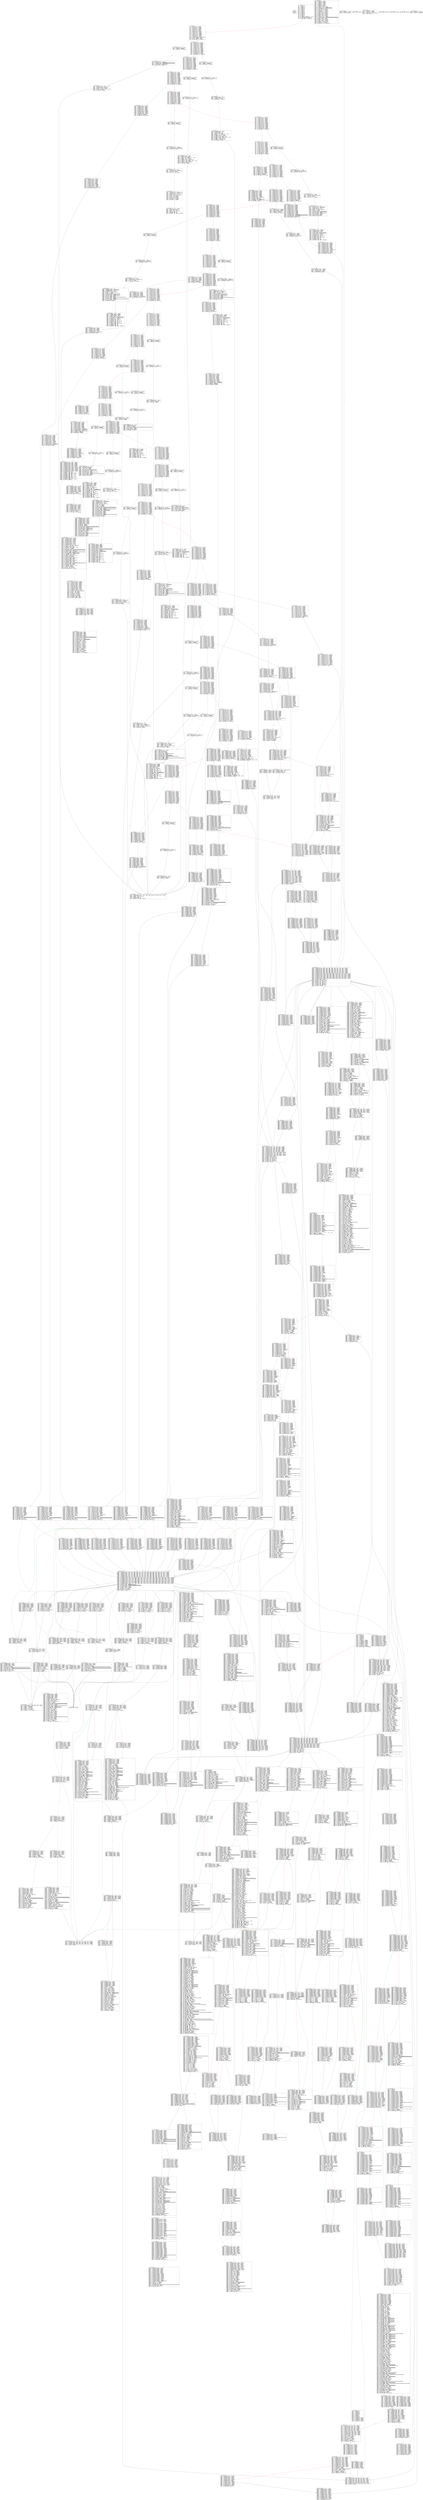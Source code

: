 
digraph G {
graph [fontname = "consolas"];
node  [fontname = "consolas"];
edge  [fontname = "consolas"];
ff [label="{_dispatch\lHash: 0x0\lStart: 0x0\lArguments: []\lStorage: []\l}", shape="record"];
block_0 [label="----- BLOCK ~0 -----\l0x0: .0 = uPHI~0[-19]\l0x0: .1 = uPHI~0[-18]\l0x0: .2 = uPHI~0[-17]\l0x0: .3 = uPHI~0[-16]\l0x0: .4 = uPHI~0[-15]\l0x0: .5 = uPHI~0[-14]\l0x0: .6 = uPHI~0[-13]\l0x0: .7 = uPHI~0[-12]\l0x0: .8 = uPHI~0[-11]\l0x0: .9 = uPHI~0[-9]\l0x0: .10 = uPHI~0[-8]\l0x0: .11 = uPHI~0[-7]\l0x0: .12 = uPHI~0[-6]\l0x0: .13 = uPHI~0[-10]\l0x0: .14 = uPHI~0[-5]\l0x0: .15 = uPHI~0[-2]\l0x0: .16 = uPHI~0[-3]\l0x0: .17 = uPHI~0[-4]\l0x0: .18 = uPHI~0[-1]\l0x0: .19 = uPHI~0-MEM // mem(0B)\l0x4: .22 = MSTORE(.19, .21#40, .20#80) // mem(32B)\l0x7: .24 = CALLDATASIZE // CALLDATASIZEx4fa9\l0x8: .25 = LT(.24, .23#4) // LT0x597\l0xc: .27 = JUMPI(.26#1c1, .25) // JUMPIx4d5d\l", shape="record"];
block_d [label="----- BLOCK ~d -----\l0xd: .0 = PHI~d[-18](~0.1) // PHIx2fa4\l0xd: .1 = PHI~d[-17](~0.2) // PHIx2f9f\l0xd: .2 = PHI~d[-16](~0.3) // PHIx2f9a\l0xd: .3 = PHI~d[-15](~0.4) // PHIx2efa\l0xd: .4 = PHI~d[-14](~0.5) // PHIx2e58\l0xd: .5 = PHI~d[-13](~0.6) // PHIx2e46\l0xd: .6 = PHI~d[-12](~0.7) // PHIx2c82\l0xd: .7 = PHI~d[-9](~0.9) // PHIx2c57\l0xd: .8 = PHI~d[-11](~0.8) // PHIx2bcd\l0xd: .9 = PHI~d[-10](~0.13) // PHIx2bc5\l0xd: .10 = PHI~d[-8](~0.10) // PHIx2a3a\l0xd: .11 = PHI~d[-7](~0.11) // PHIx2a31\l0xd: .12 = PHI~d[-6](~0.12) // PHIx2a2b\l0xd: .13 = PHI~d[-5](~0.14) // PHIx28e8\l0xd: .14 = PHI~d[-3](~0.16) // PHIx28e4\l0xd: .15 = PHI~d[-2](~0.15) // PHIx2896\l0xd: .16 = PHI~d[-1](~0.18) // PHIx2828\l0xd: .17 = PHI~d[-4](~0.17) // PHIx274c\l0xd: .18 = PHI~d-MEM(~0.22) // mem(32B)\l0x32: .22 = CALLDATALOAD(.21#0) // CALLDATALOAD0x797\l0x33: .23 = DIV(.22, .20#1000) // DIV0x254\l0x34: .24 = AND(.23, .19#ffff) // ANDx3755\l0x3b: .26 = EQ(.24, .25#304e) // EQx6f72\l0x3f: .28 = JUMPI(.27#1e1, .26) // JUMPI0x739\l", shape="record"];
block_40 [label="----- BLOCK ~40 -----\l0x40: .0 = PHI~40[-19](~d.0) // PHIx2fa4\l0x40: .1 = PHI~40[-18](~d.1) // PHIx2f9f\l0x40: .2 = PHI~40[-17](~d.2) // PHIx2f9a\l0x40: .3 = PHI~40[-16](~d.3) // PHIx2efa\l0x40: .4 = PHI~40[-15](~d.4) // PHIx2e58\l0x40: .5 = PHI~40[-14](~d.5) // PHIx2e46\l0x40: .6 = PHI~40[-13](~d.6) // PHIx2c82\l0x40: .7 = PHI~40[-10](~d.7) // PHIx2c57\l0x40: .8 = PHI~40[-12](~d.8) // PHIx2bcd\l0x40: .9 = PHI~40[-11](~d.9) // PHIx2bc5\l0x40: .10 = PHI~40[-9](~d.10) // PHIx2a3a\l0x40: .11 = PHI~40[-8](~d.11) // PHIx2a31\l0x40: .12 = PHI~40[-7](~d.12) // PHIx2a2b\l0x40: .13 = PHI~40[-6](~d.13) // PHIx28e8\l0x40: .14 = PHI~40[-4](~d.14) // PHIx28e4\l0x40: .15 = PHI~40[-3](~d.15) // PHIx2896\l0x40: .16 = PHI~40[-2](~d.16) // PHIx2828\l0x40: .17 = PHI~40[-5](~d.17) // PHIx274c\l0x40: .18 = PHI~40-MEM(~d.18) // mem(32B)\l0x40: .19 = PHI~40[-1](~d.24) // ANDx3755\l0x46: .21 = EQ(.20#83e2, .19) // EQ0x694\l0x4a: .23 = JUMPI(.22#214, .21) // JUMPI0x129\l", shape="record"];
block_4b [label="----- BLOCK ~4b -----\l0x4b: .0 = PHI~4b[-19](~40.0) // PHIx2fa4\l0x4b: .1 = PHI~4b[-18](~40.1) // PHIx2f9f\l0x4b: .2 = PHI~4b[-17](~40.2) // PHIx2f9a\l0x4b: .3 = PHI~4b[-16](~40.3) // PHIx2efa\l0x4b: .4 = PHI~4b[-15](~40.4) // PHIx2e58\l0x4b: .5 = PHI~4b[-14](~40.5) // PHIx2e46\l0x4b: .6 = PHI~4b[-13](~40.6) // PHIx2c82\l0x4b: .7 = PHI~4b[-10](~40.7) // PHIx2c57\l0x4b: .8 = PHI~4b[-12](~40.8) // PHIx2bcd\l0x4b: .9 = PHI~4b[-11](~40.9) // PHIx2bc5\l0x4b: .10 = PHI~4b[-9](~40.10) // PHIx2a3a\l0x4b: .11 = PHI~4b[-8](~40.11) // PHIx2a31\l0x4b: .12 = PHI~4b[-7](~40.12) // PHIx2a2b\l0x4b: .13 = PHI~4b[-6](~40.13) // PHIx28e8\l0x4b: .14 = PHI~4b[-4](~40.14) // PHIx28e4\l0x4b: .15 = PHI~4b[-3](~40.15) // PHIx2896\l0x4b: .16 = PHI~4b[-2](~40.16) // PHIx2828\l0x4b: .17 = PHI~4b[-5](~40.17) // PHIx274c\l0x4b: .18 = PHI~4b-MEM(~40.18) // mem(32B)\l0x4b: .19 = PHI~4b[-1](~40.19) // ANDx3755\l0x51: .21 = EQ(.20#ab85, .19) // EQ0x962\l0x55: .23 = JUMPI(.22#229, .21) // JUMPIx1823\l", shape="record"];
block_56 [label="----- BLOCK ~56 -----\l0x56: .0 = PHI~56[-19](~4b.0) // PHIx2fa4\l0x56: .1 = PHI~56[-18](~4b.1) // PHIx2f9f\l0x56: .2 = PHI~56[-17](~4b.2) // PHIx2f9a\l0x56: .3 = PHI~56[-16](~4b.3) // PHIx2efa\l0x56: .4 = PHI~56[-15](~4b.4) // PHIx2e58\l0x56: .5 = PHI~56[-14](~4b.5) // PHIx2e46\l0x56: .6 = PHI~56[-13](~4b.6) // PHIx2c82\l0x56: .7 = PHI~56[-10](~4b.7) // PHIx2c57\l0x56: .8 = PHI~56[-12](~4b.8) // PHIx2bcd\l0x56: .9 = PHI~56[-11](~4b.9) // PHIx2bc5\l0x56: .10 = PHI~56[-9](~4b.10) // PHIx2a3a\l0x56: .11 = PHI~56[-8](~4b.11) // PHIx2a31\l0x56: .12 = PHI~56[-7](~4b.12) // PHIx2a2b\l0x56: .13 = PHI~56[-6](~4b.13) // PHIx28e8\l0x56: .14 = PHI~56[-4](~4b.14) // PHIx28e4\l0x56: .15 = PHI~56[-3](~4b.15) // PHIx2896\l0x56: .16 = PHI~56[-2](~4b.16) // PHIx2828\l0x56: .17 = PHI~56[-5](~4b.17) // PHIx274c\l0x56: .18 = PHI~56-MEM(~4b.18) // mem(32B)\l0x56: .19 = PHI~56[-1](~4b.19) // ANDx3755\l0x5c: .21 = EQ(.20#1aea, .19) // EQx30ac\l0x60: .23 = JUMPI(.22#23e, .21) // JUMPIx53b0\l", shape="record"];
block_61 [label="----- BLOCK ~61 -----\l0x61: .0 = PHI~61[-19](~56.0) // PHIx2fa4\l0x61: .1 = PHI~61[-18](~56.1) // PHIx2f9f\l0x61: .2 = PHI~61[-17](~56.2) // PHIx2f9a\l0x61: .3 = PHI~61[-16](~56.3) // PHIx2efa\l0x61: .4 = PHI~61[-15](~56.4) // PHIx2e58\l0x61: .5 = PHI~61[-14](~56.5) // PHIx2e46\l0x61: .6 = PHI~61[-13](~56.6) // PHIx2c82\l0x61: .7 = PHI~61[-10](~56.7) // PHIx2c57\l0x61: .8 = PHI~61[-9](~56.10) // PHIx2a3a\l0x61: .9 = PHI~61[-12](~56.8) // PHIx2bcd\l0x61: .10 = PHI~61[-11](~56.9) // PHIx2bc5\l0x61: .11 = PHI~61[-8](~56.11) // PHIx2a31\l0x61: .12 = PHI~61[-7](~56.12) // PHIx2a2b\l0x61: .13 = PHI~61[-6](~56.13) // PHIx28e8\l0x61: .14 = PHI~61[-5](~56.17) // PHIx274c\l0x61: .15 = PHI~61[-4](~56.14) // PHIx28e4\l0x61: .16 = PHI~61[-3](~56.15) // PHIx2896\l0x61: .17 = PHI~61[-2](~56.16) // PHIx2828\l0x61: .18 = PHI~61-MEM(~56.18) // mem(32B)\l0x61: .19 = PHI~61[-1](~56.19) // ANDx3755\l0x67: .21 = EQ(.20#3560, .19) // EQx1635\l0x6b: .23 = JUMPI(.22#267, .21) // JUMPIx6dfa\l", shape="record"];
block_6c [label="----- BLOCK ~6c -----\l0x6c: .0 = PHI~6c[-19](~61.0) // PHIx2fa4\l0x6c: .1 = PHI~6c[-18](~61.1) // PHIx2f9f\l0x6c: .2 = PHI~6c[-17](~61.2) // PHIx2f9a\l0x6c: .3 = PHI~6c[-16](~61.3) // PHIx2efa\l0x6c: .4 = PHI~6c[-15](~61.4) // PHIx2e58\l0x6c: .5 = PHI~6c[-14](~61.5) // PHIx2e46\l0x6c: .6 = PHI~6c[-13](~61.6) // PHIx2c82\l0x6c: .7 = PHI~6c[-10](~61.7) // PHIx2c57\l0x6c: .8 = PHI~6c[-9](~61.8) // PHIx2a3a\l0x6c: .9 = PHI~6c[-12](~61.9) // PHIx2bcd\l0x6c: .10 = PHI~6c[-11](~61.10) // PHIx2bc5\l0x6c: .11 = PHI~6c[-8](~61.11) // PHIx2a31\l0x6c: .12 = PHI~6c[-7](~61.12) // PHIx2a2b\l0x6c: .13 = PHI~6c[-6](~61.13) // PHIx28e8\l0x6c: .14 = PHI~6c[-5](~61.14) // PHIx274c\l0x6c: .15 = PHI~6c[-4](~61.15) // PHIx28e4\l0x6c: .16 = PHI~6c[-3](~61.16) // PHIx2896\l0x6c: .17 = PHI~6c[-2](~61.17) // PHIx2828\l0x6c: .18 = PHI~6c-MEM(~61.18) // mem(32B)\l0x6c: .19 = PHI~6c[-1](~61.19) // ANDx3755\l0x72: .21 = EQ(.20#39d4, .19) // EQxcb93\l0x76: .23 = JUMPI(.22#295, .21) // JUMPIx3b17\l", shape="record"];
block_77 [label="----- BLOCK ~77 -----\l0x77: .0 = PHI~77[-19](~6c.0) // PHIx2fa4\l0x77: .1 = PHI~77[-18](~6c.1) // PHIx2f9f\l0x77: .2 = PHI~77[-17](~6c.2) // PHIx2f9a\l0x77: .3 = PHI~77[-16](~6c.3) // PHIx2efa\l0x77: .4 = PHI~77[-15](~6c.4) // PHIx2e58\l0x77: .5 = PHI~77[-14](~6c.5) // PHIx2e46\l0x77: .6 = PHI~77[-13](~6c.6) // PHIx2c82\l0x77: .7 = PHI~77[-10](~6c.7) // PHIx2c57\l0x77: .8 = PHI~77[-9](~6c.8) // PHIx2a3a\l0x77: .9 = PHI~77[-12](~6c.9) // PHIx2bcd\l0x77: .10 = PHI~77[-11](~6c.10) // PHIx2bc5\l0x77: .11 = PHI~77[-8](~6c.11) // PHIx2a31\l0x77: .12 = PHI~77[-7](~6c.12) // PHIx2a2b\l0x77: .13 = PHI~77[-6](~6c.13) // PHIx28e8\l0x77: .14 = PHI~77[-5](~6c.14) // PHIx274c\l0x77: .15 = PHI~77[-4](~6c.15) // PHIx28e4\l0x77: .16 = PHI~77[-3](~6c.16) // PHIx2896\l0x77: .17 = PHI~77[-2](~6c.17) // PHIx2828\l0x77: .18 = PHI~77-MEM(~6c.18) // mem(32B)\l0x77: .19 = PHI~77[-1](~6c.19) // ANDx3755\l0x7d: .21 = EQ(.20#40d8, .19) // EQ0x540\l0x81: .23 = JUMPI(.22#2dc, .21) // JUMPI0x546\l", shape="record"];
block_82 [label="----- BLOCK ~82 -----\l0x82: .0 = PHI~82[-19](~77.0) // PHIx2fa4\l0x82: .1 = PHI~82[-18](~77.1) // PHIx2f9f\l0x82: .2 = PHI~82[-17](~77.2) // PHIx2f9a\l0x82: .3 = PHI~82[-16](~77.3) // PHIx2efa\l0x82: .4 = PHI~82[-15](~77.4) // PHIx2e58\l0x82: .5 = PHI~82[-14](~77.5) // PHIx2e46\l0x82: .6 = PHI~82[-13](~77.6) // PHIx2c82\l0x82: .7 = PHI~82[-10](~77.7) // PHIx2c57\l0x82: .8 = PHI~82[-9](~77.8) // PHIx2a3a\l0x82: .9 = PHI~82[-12](~77.9) // PHIx2bcd\l0x82: .10 = PHI~82[-11](~77.10) // PHIx2bc5\l0x82: .11 = PHI~82[-8](~77.11) // PHIx2a31\l0x82: .12 = PHI~82[-7](~77.12) // PHIx2a2b\l0x82: .13 = PHI~82[-6](~77.13) // PHIx28e8\l0x82: .14 = PHI~82[-5](~77.14) // PHIx274c\l0x82: .15 = PHI~82[-4](~77.15) // PHIx28e4\l0x82: .16 = PHI~82[-3](~77.16) // PHIx2896\l0x82: .17 = PHI~82[-2](~77.17) // PHIx2828\l0x82: .18 = PHI~82-MEM(~77.18) // mem(32B)\l0x82: .19 = PHI~82[-1](~77.19) // ANDx3755\l0x88: .21 = EQ(.20#51cf, .19) // EQ0x339\l0x8c: .23 = JUMPI(.22#321, .21) // JUMPIxa59d\l", shape="record"];
block_8d [label="----- BLOCK ~8d -----\l0x8d: .0 = PHI~8d[-19](~82.0) // PHIx2fa4\l0x8d: .1 = PHI~8d[-18](~82.1) // PHIx2f9f\l0x8d: .2 = PHI~8d[-17](~82.2) // PHIx2f9a\l0x8d: .3 = PHI~8d[-16](~82.3) // PHIx2efa\l0x8d: .4 = PHI~8d[-15](~82.4) // PHIx2e58\l0x8d: .5 = PHI~8d[-14](~82.5) // PHIx2e46\l0x8d: .6 = PHI~8d[-13](~82.6) // PHIx2c82\l0x8d: .7 = PHI~8d[-12](~82.9) // PHIx2bcd\l0x8d: .8 = PHI~8d[-11](~82.10) // PHIx2bc5\l0x8d: .9 = PHI~8d[-10](~82.7) // PHIx2c57\l0x8d: .10 = PHI~8d[-9](~82.8) // PHIx2a3a\l0x8d: .11 = PHI~8d[-8](~82.11) // PHIx2a31\l0x8d: .12 = PHI~8d[-7](~82.12) // PHIx2a2b\l0x8d: .13 = PHI~8d[-6](~82.13) // PHIx28e8\l0x8d: .14 = PHI~8d[-3](~82.16) // PHIx2896\l0x8d: .15 = PHI~8d[-2](~82.17) // PHIx2828\l0x8d: .16 = PHI~8d[-5](~82.14) // PHIx274c\l0x8d: .17 = PHI~8d[-4](~82.15) // PHIx28e4\l0x8d: .18 = PHI~8d-MEM(~82.18) // mem(32B)\l0x8d: .19 = PHI~8d[-1](~82.19) // ANDx3755\l0x93: .21 = EQ(.20#5a9b, .19) // EQ0x287\l0x97: .23 = JUMPI(.22#342, .21) // JUMPI0x523\l", shape="record"];
block_98 [label="----- BLOCK ~98 -----\l0x98: .0 = PHI~98[-19](~8d.0) // PHIx2fa4\l0x98: .1 = PHI~98[-18](~8d.1) // PHIx2f9f\l0x98: .2 = PHI~98[-17](~8d.2) // PHIx2f9a\l0x98: .3 = PHI~98[-16](~8d.3) // PHIx2efa\l0x98: .4 = PHI~98[-15](~8d.4) // PHIx2e58\l0x98: .5 = PHI~98[-14](~8d.5) // PHIx2e46\l0x98: .6 = PHI~98[-13](~8d.6) // PHIx2c82\l0x98: .7 = PHI~98[-12](~8d.7) // PHIx2bcd\l0x98: .8 = PHI~98[-11](~8d.8) // PHIx2bc5\l0x98: .9 = PHI~98[-10](~8d.9) // PHIx2c57\l0x98: .10 = PHI~98[-9](~8d.10) // PHIx2a3a\l0x98: .11 = PHI~98[-8](~8d.11) // PHIx2a31\l0x98: .12 = PHI~98[-7](~8d.12) // PHIx2a2b\l0x98: .13 = PHI~98[-6](~8d.13) // PHIx28e8\l0x98: .14 = PHI~98[-3](~8d.14) // PHIx2896\l0x98: .15 = PHI~98[-2](~8d.15) // PHIx2828\l0x98: .16 = PHI~98[-5](~8d.16) // PHIx274c\l0x98: .17 = PHI~98[-4](~8d.17) // PHIx28e4\l0x98: .18 = PHI~98-MEM(~8d.18) // mem(32B)\l0x98: .19 = PHI~98[-1](~8d.19) // ANDx3755\l0x9e: .21 = EQ(.20#5b1b, .19) // EQ0x4fb\l0xa2: .23 = JUMPI(.22#3b8, .21) // JUMPI0x27d\l", shape="record"];
block_a3 [label="----- BLOCK ~a3 -----\l0xa3: .0 = PHI~a3[-19](~98.0) // PHIx2fa4\l0xa3: .1 = PHI~a3[-18](~98.1) // PHIx2f9f\l0xa3: .2 = PHI~a3[-17](~98.2) // PHIx2f9a\l0xa3: .3 = PHI~a3[-16](~98.3) // PHIx2efa\l0xa3: .4 = PHI~a3[-15](~98.4) // PHIx2e58\l0xa3: .5 = PHI~a3[-14](~98.5) // PHIx2e46\l0xa3: .6 = PHI~a3[-13](~98.6) // PHIx2c82\l0xa3: .7 = PHI~a3[-12](~98.7) // PHIx2bcd\l0xa3: .8 = PHI~a3[-11](~98.8) // PHIx2bc5\l0xa3: .9 = PHI~a3[-10](~98.9) // PHIx2c57\l0xa3: .10 = PHI~a3[-9](~98.10) // PHIx2a3a\l0xa3: .11 = PHI~a3[-8](~98.11) // PHIx2a31\l0xa3: .12 = PHI~a3[-7](~98.12) // PHIx2a2b\l0xa3: .13 = PHI~a3[-6](~98.13) // PHIx28e8\l0xa3: .14 = PHI~a3[-3](~98.14) // PHIx2896\l0xa3: .15 = PHI~a3[-2](~98.15) // PHIx2828\l0xa3: .16 = PHI~a3[-5](~98.16) // PHIx274c\l0xa3: .17 = PHI~a3[-4](~98.17) // PHIx28e4\l0xa3: .18 = PHI~a3-MEM(~98.18) // mem(32B)\l0xa3: .19 = PHI~a3[-1](~98.19) // ANDx3755\l0xa9: .21 = EQ(.20#6682, .19) // EQx184e\l0xad: .23 = JUMPI(.22#408, .21) // JUMPIx1641\l", shape="record"];
block_ae [label="----- BLOCK ~ae -----\l0xae: .0 = PHI~ae[-19](~a3.0) // PHIx2fa4\l0xae: .1 = PHI~ae[-18](~a3.1) // PHIx2f9f\l0xae: .2 = PHI~ae[-17](~a3.2) // PHIx2f9a\l0xae: .3 = PHI~ae[-16](~a3.3) // PHIx2efa\l0xae: .4 = PHI~ae[-15](~a3.4) // PHIx2e58\l0xae: .5 = PHI~ae[-14](~a3.5) // PHIx2e46\l0xae: .6 = PHI~ae[-13](~a3.6) // PHIx2c82\l0xae: .7 = PHI~ae[-12](~a3.7) // PHIx2bcd\l0xae: .8 = PHI~ae[-11](~a3.8) // PHIx2bc5\l0xae: .9 = PHI~ae[-10](~a3.9) // PHIx2c57\l0xae: .10 = PHI~ae[-9](~a3.10) // PHIx2a3a\l0xae: .11 = PHI~ae[-8](~a3.11) // PHIx2a31\l0xae: .12 = PHI~ae[-7](~a3.12) // PHIx2a2b\l0xae: .13 = PHI~ae[-6](~a3.13) // PHIx28e8\l0xae: .14 = PHI~ae[-3](~a3.14) // PHIx2896\l0xae: .15 = PHI~ae[-2](~a3.15) // PHIx2828\l0xae: .16 = PHI~ae[-5](~a3.16) // PHIx274c\l0xae: .17 = PHI~ae[-4](~a3.17) // PHIx28e4\l0xae: .18 = PHI~ae-MEM(~a3.18) // mem(32B)\l0xae: .19 = PHI~ae[-1](~a3.19) // ANDx3755\l0xb4: .21 = EQ(.20#6b14, .19) // EQ0x67b\l0xb8: .23 = JUMPI(.22#451, .21) // JUMPI0x542\l", shape="record"];
block_b9 [label="----- BLOCK ~b9 -----\l0xb9: .0 = PHI~b9[-19](~ae.0) // PHIx2fa4\l0xb9: .1 = PHI~b9[-18](~ae.1) // PHIx2f9f\l0xb9: .2 = PHI~b9[-17](~ae.2) // PHIx2f9a\l0xb9: .3 = PHI~b9[-16](~ae.3) // PHIx2efa\l0xb9: .4 = PHI~b9[-15](~ae.4) // PHIx2e58\l0xb9: .5 = PHI~b9[-14](~ae.5) // PHIx2e46\l0xb9: .6 = PHI~b9[-13](~ae.6) // PHIx2c82\l0xb9: .7 = PHI~b9[-12](~ae.7) // PHIx2bcd\l0xb9: .8 = PHI~b9[-11](~ae.8) // PHIx2bc5\l0xb9: .9 = PHI~b9[-10](~ae.9) // PHIx2c57\l0xb9: .10 = PHI~b9[-9](~ae.10) // PHIx2a3a\l0xb9: .11 = PHI~b9[-8](~ae.11) // PHIx2a31\l0xb9: .12 = PHI~b9[-7](~ae.12) // PHIx2a2b\l0xb9: .13 = PHI~b9[-6](~ae.13) // PHIx28e8\l0xb9: .14 = PHI~b9[-3](~ae.14) // PHIx2896\l0xb9: .15 = PHI~b9[-2](~ae.15) // PHIx2828\l0xb9: .16 = PHI~b9[-5](~ae.16) // PHIx274c\l0xb9: .17 = PHI~b9[-4](~ae.17) // PHIx28e4\l0xb9: .18 = PHI~b9-MEM(~ae.18) // mem(32B)\l0xb9: .19 = PHI~b9[-1](~ae.19) // ANDx3755\l0xbf: .21 = EQ(.20#8913, .19) // EQ0x34f\l0xc3: .23 = JUMPI(.22#4c6, .21) // JUMPIxc174\l", shape="record"];
block_c4 [label="----- BLOCK ~c4 -----\l0xc4: .0 = PHI~c4[-19](~b9.0) // PHIx2fa4\l0xc4: .1 = PHI~c4[-18](~b9.1) // PHIx2f9f\l0xc4: .2 = PHI~c4[-17](~b9.2) // PHIx2f9a\l0xc4: .3 = PHI~c4[-16](~b9.3) // PHIx2efa\l0xc4: .4 = PHI~c4[-15](~b9.4) // PHIx2e58\l0xc4: .5 = PHI~c4[-14](~b9.5) // PHIx2e46\l0xc4: .6 = PHI~c4[-13](~b9.6) // PHIx2c82\l0xc4: .7 = PHI~c4[-12](~b9.7) // PHIx2bcd\l0xc4: .8 = PHI~c4[-11](~b9.8) // PHIx2bc5\l0xc4: .9 = PHI~c4[-10](~b9.9) // PHIx2c57\l0xc4: .10 = PHI~c4[-9](~b9.10) // PHIx2a3a\l0xc4: .11 = PHI~c4[-8](~b9.11) // PHIx2a31\l0xc4: .12 = PHI~c4[-7](~b9.12) // PHIx2a2b\l0xc4: .13 = PHI~c4[-6](~b9.13) // PHIx28e8\l0xc4: .14 = PHI~c4[-4](~b9.17) // PHIx28e4\l0xc4: .15 = PHI~c4[-3](~b9.14) // PHIx2896\l0xc4: .16 = PHI~c4[-2](~b9.15) // PHIx2828\l0xc4: .17 = PHI~c4[-5](~b9.16) // PHIx274c\l0xc4: .18 = PHI~c4-MEM(~b9.18) // mem(32B)\l0xc4: .19 = PHI~c4[-1](~b9.19) // ANDx3755\l0xca: .21 = EQ(.20#8ed6, .19) // EQ0x11f\l0xce: .23 = JUMPI(.22#4e3, .21) // JUMPI0x5bc\l", shape="record"];
block_cf [label="----- BLOCK ~cf -----\l0xcf: .0 = PHI~cf[-19](~c4.0) // PHIx2fa4\l0xcf: .1 = PHI~cf[-18](~c4.1) // PHIx2f9f\l0xcf: .2 = PHI~cf[-17](~c4.2) // PHIx2f9a\l0xcf: .3 = PHI~cf[-16](~c4.3) // PHIx2efa\l0xcf: .4 = PHI~cf[-15](~c4.4) // PHIx2e58\l0xcf: .5 = PHI~cf[-14](~c4.5) // PHIx2e46\l0xcf: .6 = PHI~cf[-13](~c4.6) // PHIx2c82\l0xcf: .7 = PHI~cf[-10](~c4.9) // PHIx2c57\l0xcf: .8 = PHI~cf[-12](~c4.7) // PHIx2bcd\l0xcf: .9 = PHI~cf[-11](~c4.8) // PHIx2bc5\l0xcf: .10 = PHI~cf[-9](~c4.10) // PHIx2a3a\l0xcf: .11 = PHI~cf[-7](~c4.12) // PHIx2a2b\l0xcf: .12 = PHI~cf[-8](~c4.11) // PHIx2a31\l0xcf: .13 = PHI~cf[-6](~c4.13) // PHIx28e8\l0xcf: .14 = PHI~cf[-5](~c4.17) // PHIx274c\l0xcf: .15 = PHI~cf[-2](~c4.16) // PHIx2828\l0xcf: .16 = PHI~cf[-3](~c4.15) // PHIx2896\l0xcf: .17 = PHI~cf[-4](~c4.14) // PHIx28e4\l0xcf: .18 = PHI~cf-MEM(~c4.18) // mem(32B)\l0xcf: .19 = PHI~cf[-1](~c4.19) // ANDx3755\l0xd5: .21 = EQ(.20#8f0d, .19) // EQx760c\l0xd9: .23 = JUMPI(.22#4ff, .21) // JUMPI0x3c9\l", shape="record"];
block_da [label="----- BLOCK ~da -----\l0xda: .0 = PHI~da[-19](~cf.0) // PHIx2fa4\l0xda: .1 = PHI~da[-18](~cf.1) // PHIx2f9f\l0xda: .2 = PHI~da[-17](~cf.2) // PHIx2f9a\l0xda: .3 = PHI~da[-16](~cf.3) // PHIx2efa\l0xda: .4 = PHI~da[-15](~cf.4) // PHIx2e58\l0xda: .5 = PHI~da[-14](~cf.5) // PHIx2e46\l0xda: .6 = PHI~da[-13](~cf.6) // PHIx2c82\l0xda: .7 = PHI~da[-10](~cf.7) // PHIx2c57\l0xda: .8 = PHI~da[-12](~cf.8) // PHIx2bcd\l0xda: .9 = PHI~da[-11](~cf.9) // PHIx2bc5\l0xda: .10 = PHI~da[-9](~cf.10) // PHIx2a3a\l0xda: .11 = PHI~da[-7](~cf.11) // PHIx2a2b\l0xda: .12 = PHI~da[-8](~cf.12) // PHIx2a31\l0xda: .13 = PHI~da[-6](~cf.13) // PHIx28e8\l0xda: .14 = PHI~da[-5](~cf.14) // PHIx274c\l0xda: .15 = PHI~da[-2](~cf.15) // PHIx2828\l0xda: .16 = PHI~da[-3](~cf.16) // PHIx2896\l0xda: .17 = PHI~da[-4](~cf.17) // PHIx28e4\l0xda: .18 = PHI~da-MEM(~cf.18) // mem(32B)\l0xda: .19 = PHI~da[-1](~cf.19) // ANDx3755\l0xe0: .21 = EQ(.20#968e, .19) // EQx2df0\l0xe4: .23 = JUMPI(.22#514, .21) // JUMPI0x722\l", shape="record"];
block_e5 [label="----- BLOCK ~e5 -----\l0xe5: .0 = PHI~e5[-19](~da.0) // PHIx2fa4\l0xe5: .1 = PHI~e5[-18](~da.1) // PHIx2f9f\l0xe5: .2 = PHI~e5[-17](~da.2) // PHIx2f9a\l0xe5: .3 = PHI~e5[-16](~da.3) // PHIx2efa\l0xe5: .4 = PHI~e5[-15](~da.4) // PHIx2e58\l0xe5: .5 = PHI~e5[-14](~da.5) // PHIx2e46\l0xe5: .6 = PHI~e5[-13](~da.6) // PHIx2c82\l0xe5: .7 = PHI~e5[-10](~da.7) // PHIx2c57\l0xe5: .8 = PHI~e5[-12](~da.8) // PHIx2bcd\l0xe5: .9 = PHI~e5[-11](~da.9) // PHIx2bc5\l0xe5: .10 = PHI~e5[-9](~da.10) // PHIx2a3a\l0xe5: .11 = PHI~e5[-7](~da.11) // PHIx2a2b\l0xe5: .12 = PHI~e5[-8](~da.12) // PHIx2a31\l0xe5: .13 = PHI~e5[-6](~da.13) // PHIx28e8\l0xe5: .14 = PHI~e5[-5](~da.14) // PHIx274c\l0xe5: .15 = PHI~e5[-2](~da.15) // PHIx2828\l0xe5: .16 = PHI~e5[-3](~da.16) // PHIx2896\l0xe5: .17 = PHI~e5[-4](~da.17) // PHIx28e4\l0xe5: .18 = PHI~e5-MEM(~da.18) // mem(32B)\l0xe5: .19 = PHI~e5[-1](~da.19) // ANDx3755\l0xeb: .21 = EQ(.20#96ca, .19) // EQxa0fd\l0xef: .23 = JUMPI(.22#529, .21) // JUMPIx79b9\l", shape="record"];
block_f0 [label="----- BLOCK ~f0 -----\l0xf0: .0 = PHI~f0[-19](~e5.0) // PHIx2fa4\l0xf0: .1 = PHI~f0[-18](~e5.1) // PHIx2f9f\l0xf0: .2 = PHI~f0[-17](~e5.2) // PHIx2f9a\l0xf0: .3 = PHI~f0[-16](~e5.3) // PHIx2efa\l0xf0: .4 = PHI~f0[-15](~e5.4) // PHIx2e58\l0xf0: .5 = PHI~f0[-14](~e5.5) // PHIx2e46\l0xf0: .6 = PHI~f0[-13](~e5.6) // PHIx2c82\l0xf0: .7 = PHI~f0[-10](~e5.7) // PHIx2c57\l0xf0: .8 = PHI~f0[-12](~e5.8) // PHIx2bcd\l0xf0: .9 = PHI~f0[-11](~e5.9) // PHIx2bc5\l0xf0: .10 = PHI~f0[-9](~e5.10) // PHIx2a3a\l0xf0: .11 = PHI~f0[-7](~e5.11) // PHIx2a2b\l0xf0: .12 = PHI~f0[-8](~e5.12) // PHIx2a31\l0xf0: .13 = PHI~f0[-6](~e5.13) // PHIx28e8\l0xf0: .14 = PHI~f0[-5](~e5.14) // PHIx274c\l0xf0: .15 = PHI~f0[-2](~e5.15) // PHIx2828\l0xf0: .16 = PHI~f0[-3](~e5.16) // PHIx2896\l0xf0: .17 = PHI~f0[-4](~e5.17) // PHIx28e4\l0xf0: .18 = PHI~f0-MEM(~e5.18) // mem(32B)\l0xf0: .19 = PHI~f0[-1](~e5.19) // ANDx3755\l0xf6: .21 = EQ(.20#97f3, .19) // EQ0x48e\l0xfa: .23 = JUMPI(.22#56b, .21) // JUMPI0x6ce\l", shape="record"];
block_fb [label="----- BLOCK ~fb -----\l0xfb: .0 = PHI~fb[-19](~f0.0) // PHIx2fa4\l0xfb: .1 = PHI~fb[-18](~f0.1) // PHIx2f9f\l0xfb: .2 = PHI~fb[-17](~f0.2) // PHIx2f9a\l0xfb: .3 = PHI~fb[-16](~f0.3) // PHIx2efa\l0xfb: .4 = PHI~fb[-15](~f0.4) // PHIx2e58\l0xfb: .5 = PHI~fb[-14](~f0.5) // PHIx2e46\l0xfb: .6 = PHI~fb[-13](~f0.6) // PHIx2c82\l0xfb: .7 = PHI~fb[-10](~f0.7) // PHIx2c57\l0xfb: .8 = PHI~fb[-12](~f0.8) // PHIx2bcd\l0xfb: .9 = PHI~fb[-11](~f0.9) // PHIx2bc5\l0xfb: .10 = PHI~fb[-9](~f0.10) // PHIx2a3a\l0xfb: .11 = PHI~fb[-7](~f0.11) // PHIx2a2b\l0xfb: .12 = PHI~fb[-6](~f0.13) // PHIx28e8\l0xfb: .13 = PHI~fb[-8](~f0.12) // PHIx2a31\l0xfb: .14 = PHI~fb[-5](~f0.14) // PHIx274c\l0xfb: .15 = PHI~fb[-3](~f0.16) // PHIx2896\l0xfb: .16 = PHI~fb[-2](~f0.15) // PHIx2828\l0xfb: .17 = PHI~fb[-4](~f0.17) // PHIx28e4\l0xfb: .18 = PHI~fb-MEM(~f0.18) // mem(32B)\l0xfb: .19 = PHI~fb[-1](~f0.19) // ANDx3755\l0x101: .21 = EQ(.20#9e7e, .19) // EQ0x122\l0x105: .23 = JUMPI(.22#595, .21) // JUMPIx4fc1\l", shape="record"];
block_106 [label="----- BLOCK ~106 -----\l0x106: .0 = PHI~106[-19](~fb.0) // PHIx2fa4\l0x106: .1 = PHI~106[-18](~fb.1) // PHIx2f9f\l0x106: .2 = PHI~106[-17](~fb.2) // PHIx2f9a\l0x106: .3 = PHI~106[-16](~fb.3) // PHIx2efa\l0x106: .4 = PHI~106[-15](~fb.4) // PHIx2e58\l0x106: .5 = PHI~106[-14](~fb.5) // PHIx2e46\l0x106: .6 = PHI~106[-13](~fb.6) // PHIx2c82\l0x106: .7 = PHI~106[-10](~fb.7) // PHIx2c57\l0x106: .8 = PHI~106[-12](~fb.8) // PHIx2bcd\l0x106: .9 = PHI~106[-11](~fb.9) // PHIx2bc5\l0x106: .10 = PHI~106[-9](~fb.10) // PHIx2a3a\l0x106: .11 = PHI~106[-7](~fb.11) // PHIx2a2b\l0x106: .12 = PHI~106[-6](~fb.12) // PHIx28e8\l0x106: .13 = PHI~106[-8](~fb.13) // PHIx2a31\l0x106: .14 = PHI~106[-5](~fb.14) // PHIx274c\l0x106: .15 = PHI~106[-3](~fb.15) // PHIx2896\l0x106: .16 = PHI~106[-2](~fb.16) // PHIx2828\l0x106: .17 = PHI~106[-4](~fb.17) // PHIx28e4\l0x106: .18 = PHI~106-MEM(~fb.18) // mem(32B)\l0x106: .19 = PHI~106[-1](~fb.19) // ANDx3755\l0x10c: .21 = EQ(.20#a2fb, .19) // EQx3439\l0x110: .23 = JUMPI(.22#5e7, .21) // JUMPIx5a91\l", shape="record"];
block_111 [label="----- BLOCK ~111 -----\l0x111: .0 = PHI~111[-19](~106.0) // PHIx2fa4\l0x111: .1 = PHI~111[-18](~106.1) // PHIx2f9f\l0x111: .2 = PHI~111[-17](~106.2) // PHIx2f9a\l0x111: .3 = PHI~111[-16](~106.3) // PHIx2efa\l0x111: .4 = PHI~111[-15](~106.4) // PHIx2e58\l0x111: .5 = PHI~111[-14](~106.5) // PHIx2e46\l0x111: .6 = PHI~111[-13](~106.6) // PHIx2c82\l0x111: .7 = PHI~111[-10](~106.7) // PHIx2c57\l0x111: .8 = PHI~111[-12](~106.8) // PHIx2bcd\l0x111: .9 = PHI~111[-11](~106.9) // PHIx2bc5\l0x111: .10 = PHI~111[-9](~106.10) // PHIx2a3a\l0x111: .11 = PHI~111[-7](~106.11) // PHIx2a2b\l0x111: .12 = PHI~111[-6](~106.12) // PHIx28e8\l0x111: .13 = PHI~111[-8](~106.13) // PHIx2a31\l0x111: .14 = PHI~111[-5](~106.14) // PHIx274c\l0x111: .15 = PHI~111[-3](~106.15) // PHIx2896\l0x111: .16 = PHI~111[-2](~106.16) // PHIx2828\l0x111: .17 = PHI~111[-4](~106.17) // PHIx28e4\l0x111: .18 = PHI~111-MEM(~106.18) // mem(32B)\l0x111: .19 = PHI~111[-1](~106.19) // ANDx3755\l0x117: .21 = EQ(.20#b459, .19) // EQ0x688\l0x11b: .23 = JUMPI(.22#65a, .21) // JUMPI0x1d2\l", shape="record"];
block_11c [label="----- BLOCK ~11c -----\l0x11c: .0 = PHI~11c[-19](~111.0) // PHIx2fa4\l0x11c: .1 = PHI~11c[-18](~111.1) // PHIx2f9f\l0x11c: .2 = PHI~11c[-17](~111.2) // PHIx2f9a\l0x11c: .3 = PHI~11c[-16](~111.3) // PHIx2efa\l0x11c: .4 = PHI~11c[-15](~111.4) // PHIx2e58\l0x11c: .5 = PHI~11c[-14](~111.5) // PHIx2e46\l0x11c: .6 = PHI~11c[-13](~111.6) // PHIx2c82\l0x11c: .7 = PHI~11c[-10](~111.7) // PHIx2c57\l0x11c: .8 = PHI~11c[-12](~111.8) // PHIx2bcd\l0x11c: .9 = PHI~11c[-11](~111.9) // PHIx2bc5\l0x11c: .10 = PHI~11c[-9](~111.10) // PHIx2a3a\l0x11c: .11 = PHI~11c[-7](~111.11) // PHIx2a2b\l0x11c: .12 = PHI~11c[-6](~111.12) // PHIx28e8\l0x11c: .13 = PHI~11c[-8](~111.13) // PHIx2a31\l0x11c: .14 = PHI~11c[-5](~111.14) // PHIx274c\l0x11c: .15 = PHI~11c[-3](~111.15) // PHIx2896\l0x11c: .16 = PHI~11c[-2](~111.16) // PHIx2828\l0x11c: .17 = PHI~11c[-4](~111.17) // PHIx28e4\l0x11c: .18 = PHI~11c-MEM(~111.18) // mem(32B)\l0x11c: .19 = PHI~11c[-1](~111.19) // ANDx3755\l0x122: .21 = EQ(.20#b649, .19) // EQ0x61a\l0x126: .23 = JUMPI(.22#695, .21) // JUMPIx5255\l", shape="record"];
block_127 [label="----- BLOCK ~127 -----\l0x127: .0 = PHI~127[-19](~11c.0) // PHIx2fa4\l0x127: .1 = PHI~127[-18](~11c.1) // PHIx2f9f\l0x127: .2 = PHI~127[-17](~11c.2) // PHIx2f9a\l0x127: .3 = PHI~127[-16](~11c.3) // PHIx2efa\l0x127: .4 = PHI~127[-15](~11c.4) // PHIx2e58\l0x127: .5 = PHI~127[-14](~11c.5) // PHIx2e46\l0x127: .6 = PHI~127[-13](~11c.6) // PHIx2c82\l0x127: .7 = PHI~127[-10](~11c.7) // PHIx2c57\l0x127: .8 = PHI~127[-12](~11c.8) // PHIx2bcd\l0x127: .9 = PHI~127[-11](~11c.9) // PHIx2bc5\l0x127: .10 = PHI~127[-9](~11c.10) // PHIx2a3a\l0x127: .11 = PHI~127[-7](~11c.11) // PHIx2a2b\l0x127: .12 = PHI~127[-6](~11c.12) // PHIx28e8\l0x127: .13 = PHI~127[-8](~11c.13) // PHIx2a31\l0x127: .14 = PHI~127[-5](~11c.14) // PHIx274c\l0x127: .15 = PHI~127[-3](~11c.15) // PHIx2896\l0x127: .16 = PHI~127[-2](~11c.16) // PHIx2828\l0x127: .17 = PHI~127[-4](~11c.17) // PHIx28e4\l0x127: .18 = PHI~127-MEM(~11c.18) // mem(32B)\l0x127: .19 = PHI~127[-1](~11c.19) // ANDx3755\l0x12d: .21 = EQ(.20#bb0d, .19) // EQx1469\l0x131: .23 = JUMPI(.22#6e4, .21) // JUMPI0x1a3\l", shape="record"];
block_132 [label="----- BLOCK ~132 -----\l0x132: .0 = PHI~132[-19](~127.0) // PHIx2fa4\l0x132: .1 = PHI~132[-18](~127.1) // PHIx2f9f\l0x132: .2 = PHI~132[-17](~127.2) // PHIx2f9a\l0x132: .3 = PHI~132[-16](~127.3) // PHIx2efa\l0x132: .4 = PHI~132[-15](~127.4) // PHIx2e58\l0x132: .5 = PHI~132[-14](~127.5) // PHIx2e46\l0x132: .6 = PHI~132[-13](~127.6) // PHIx2c82\l0x132: .7 = PHI~132[-10](~127.7) // PHIx2c57\l0x132: .8 = PHI~132[-12](~127.8) // PHIx2bcd\l0x132: .9 = PHI~132[-11](~127.9) // PHIx2bc5\l0x132: .10 = PHI~132[-9](~127.10) // PHIx2a3a\l0x132: .11 = PHI~132[-7](~127.11) // PHIx2a2b\l0x132: .12 = PHI~132[-6](~127.12) // PHIx28e8\l0x132: .13 = PHI~132[-8](~127.13) // PHIx2a31\l0x132: .14 = PHI~132[-5](~127.14) // PHIx274c\l0x132: .15 = PHI~132[-3](~127.15) // PHIx2896\l0x132: .16 = PHI~132[-2](~127.16) // PHIx2828\l0x132: .17 = PHI~132[-4](~127.17) // PHIx28e4\l0x132: .18 = PHI~132-MEM(~127.18) // mem(32B)\l0x132: .19 = PHI~132[-1](~127.19) // ANDx3755\l0x138: .21 = EQ(.20#bb29, .19) // EQx37ec\l0x13c: .23 = JUMPI(.22#6fc, .21) // JUMPIx5ea5\l", shape="record"];
block_13d [label="----- BLOCK ~13d -----\l0x13d: .0 = PHI~13d[-19](~132.0) // PHIx2fa4\l0x13d: .1 = PHI~13d[-18](~132.1) // PHIx2f9f\l0x13d: .2 = PHI~13d[-17](~132.2) // PHIx2f9a\l0x13d: .3 = PHI~13d[-16](~132.3) // PHIx2efa\l0x13d: .4 = PHI~13d[-15](~132.4) // PHIx2e58\l0x13d: .5 = PHI~13d[-14](~132.5) // PHIx2e46\l0x13d: .6 = PHI~13d[-13](~132.6) // PHIx2c82\l0x13d: .7 = PHI~13d[-10](~132.7) // PHIx2c57\l0x13d: .8 = PHI~13d[-12](~132.8) // PHIx2bcd\l0x13d: .9 = PHI~13d[-11](~132.9) // PHIx2bc5\l0x13d: .10 = PHI~13d[-9](~132.10) // PHIx2a3a\l0x13d: .11 = PHI~13d[-7](~132.11) // PHIx2a2b\l0x13d: .12 = PHI~13d[-6](~132.12) // PHIx28e8\l0x13d: .13 = PHI~13d[-5](~132.14) // PHIx274c\l0x13d: .14 = PHI~13d[-4](~132.17) // PHIx28e4\l0x13d: .15 = PHI~13d[-8](~132.13) // PHIx2a31\l0x13d: .16 = PHI~13d[-3](~132.15) // PHIx2896\l0x13d: .17 = PHI~13d[-2](~132.16) // PHIx2828\l0x13d: .18 = PHI~13d-MEM(~132.18) // mem(32B)\l0x13d: .19 = PHI~13d[-1](~132.19) // ANDx3755\l0x143: .21 = EQ(.20#bbf3, .19) // EQ0x331\l0x147: .23 = JUMPI(.22#71b, .21) // JUMPIx7611\l", shape="record"];
block_148 [label="----- BLOCK ~148 -----\l0x148: .0 = PHI~148[-19](~13d.0) // PHIx2fa4\l0x148: .1 = PHI~148[-18](~13d.1) // PHIx2f9f\l0x148: .2 = PHI~148[-17](~13d.2) // PHIx2f9a\l0x148: .3 = PHI~148[-16](~13d.3) // PHIx2efa\l0x148: .4 = PHI~148[-15](~13d.4) // PHIx2e58\l0x148: .5 = PHI~148[-14](~13d.5) // PHIx2e46\l0x148: .6 = PHI~148[-13](~13d.6) // PHIx2c82\l0x148: .7 = PHI~148[-12](~13d.8) // PHIx2bcd\l0x148: .8 = PHI~148[-11](~13d.9) // PHIx2bc5\l0x148: .9 = PHI~148[-10](~13d.7) // PHIx2c57\l0x148: .10 = PHI~148[-9](~13d.10) // PHIx2a3a\l0x148: .11 = PHI~148[-7](~13d.11) // PHIx2a2b\l0x148: .12 = PHI~148[-6](~13d.12) // PHIx28e8\l0x148: .13 = PHI~148[-5](~13d.13) // PHIx274c\l0x148: .14 = PHI~148[-4](~13d.14) // PHIx28e4\l0x148: .15 = PHI~148[-8](~13d.15) // PHIx2a31\l0x148: .16 = PHI~148[-3](~13d.16) // PHIx2896\l0x148: .17 = PHI~148[-2](~13d.17) // PHIx2828\l0x148: .18 = PHI~148-MEM(~13d.18) // mem(32B)\l0x148: .19 = PHI~148[-1](~13d.19) // ANDx3755\l0x14e: .21 = EQ(.20#bea0, .19) // EQ0x3cc\l0x152: .23 = JUMPI(.22#73d, .21) // JUMPIx7d99\l", shape="record"];
block_153 [label="----- BLOCK ~153 -----\l0x153: .0 = PHI~153[-19](~148.0) // PHIx2fa4\l0x153: .1 = PHI~153[-18](~148.1) // PHIx2f9f\l0x153: .2 = PHI~153[-17](~148.2) // PHIx2f9a\l0x153: .3 = PHI~153[-16](~148.3) // PHIx2efa\l0x153: .4 = PHI~153[-15](~148.4) // PHIx2e58\l0x153: .5 = PHI~153[-14](~148.5) // PHIx2e46\l0x153: .6 = PHI~153[-13](~148.6) // PHIx2c82\l0x153: .7 = PHI~153[-12](~148.7) // PHIx2bcd\l0x153: .8 = PHI~153[-11](~148.8) // PHIx2bc5\l0x153: .9 = PHI~153[-10](~148.9) // PHIx2c57\l0x153: .10 = PHI~153[-9](~148.10) // PHIx2a3a\l0x153: .11 = PHI~153[-7](~148.11) // PHIx2a2b\l0x153: .12 = PHI~153[-6](~148.12) // PHIx28e8\l0x153: .13 = PHI~153[-5](~148.13) // PHIx274c\l0x153: .14 = PHI~153[-4](~148.14) // PHIx28e4\l0x153: .15 = PHI~153[-8](~148.15) // PHIx2a31\l0x153: .16 = PHI~153[-3](~148.16) // PHIx2896\l0x153: .17 = PHI~153[-2](~148.17) // PHIx2828\l0x153: .18 = PHI~153-MEM(~148.18) // mem(32B)\l0x153: .19 = PHI~153[-1](~148.19) // ANDx3755\l0x159: .21 = EQ(.20#ca5d, .19) // EQ0x7ad\l0x15d: .23 = JUMPI(.22#755, .21) // JUMPIx9d31\l", shape="record"];
block_15e [label="----- BLOCK ~15e -----\l0x15e: .0 = PHI~15e[-19](~153.0) // PHIx2fa4\l0x15e: .1 = PHI~15e[-18](~153.1) // PHIx2f9f\l0x15e: .2 = PHI~15e[-17](~153.2) // PHIx2f9a\l0x15e: .3 = PHI~15e[-16](~153.3) // PHIx2efa\l0x15e: .4 = PHI~15e[-15](~153.4) // PHIx2e58\l0x15e: .5 = PHI~15e[-14](~153.5) // PHIx2e46\l0x15e: .6 = PHI~15e[-13](~153.6) // PHIx2c82\l0x15e: .7 = PHI~15e[-12](~153.7) // PHIx2bcd\l0x15e: .8 = PHI~15e[-11](~153.8) // PHIx2bc5\l0x15e: .9 = PHI~15e[-10](~153.9) // PHIx2c57\l0x15e: .10 = PHI~15e[-9](~153.10) // PHIx2a3a\l0x15e: .11 = PHI~15e[-7](~153.11) // PHIx2a2b\l0x15e: .12 = PHI~15e[-6](~153.12) // PHIx28e8\l0x15e: .13 = PHI~15e[-5](~153.13) // PHIx274c\l0x15e: .14 = PHI~15e[-4](~153.14) // PHIx28e4\l0x15e: .15 = PHI~15e[-8](~153.15) // PHIx2a31\l0x15e: .16 = PHI~15e[-3](~153.16) // PHIx2896\l0x15e: .17 = PHI~15e[-2](~153.17) // PHIx2828\l0x15e: .18 = PHI~15e-MEM(~153.18) // mem(32B)\l0x15e: .19 = PHI~15e[-1](~153.19) // ANDx3755\l0x164: .21 = EQ(.20#d96a, .19) // EQx7686\l0x168: .23 = JUMPI(.22#76d, .21) // JUMPI0x678\l", shape="record"];
block_169 [label="----- BLOCK ~169 -----\l0x169: .0 = PHI~169[-19](~15e.0) // PHIx2fa4\l0x169: .1 = PHI~169[-18](~15e.1) // PHIx2f9f\l0x169: .2 = PHI~169[-17](~15e.2) // PHIx2f9a\l0x169: .3 = PHI~169[-16](~15e.3) // PHIx2efa\l0x169: .4 = PHI~169[-15](~15e.4) // PHIx2e58\l0x169: .5 = PHI~169[-14](~15e.5) // PHIx2e46\l0x169: .6 = PHI~169[-13](~15e.6) // PHIx2c82\l0x169: .7 = PHI~169[-12](~15e.7) // PHIx2bcd\l0x169: .8 = PHI~169[-11](~15e.8) // PHIx2bc5\l0x169: .9 = PHI~169[-9](~15e.10) // PHIx2a3a\l0x169: .10 = PHI~169[-7](~15e.11) // PHIx2a2b\l0x169: .11 = PHI~169[-8](~15e.15) // PHIx2a31\l0x169: .12 = PHI~169[-6](~15e.12) // PHIx28e8\l0x169: .13 = PHI~169[-10](~15e.9) // PHIx2c57\l0x169: .14 = PHI~169[-5](~15e.13) // PHIx274c\l0x169: .15 = PHI~169[-4](~15e.14) // PHIx28e4\l0x169: .16 = PHI~169[-3](~15e.16) // PHIx2896\l0x169: .17 = PHI~169[-2](~15e.17) // PHIx2828\l0x169: .18 = PHI~169-MEM(~15e.18) // mem(32B)\l0x169: .19 = PHI~169[-1](~15e.19) // ANDx3755\l0x16f: .21 = EQ(.20#dfa0, .19) // EQx2825\l0x173: .23 = JUMPI(.22#778, .21) // JUMPIx5a28\l", shape="record"];
block_174 [label="----- BLOCK ~174 -----\l0x174: .0 = PHI~174[-19](~169.0) // PHIx2fa4\l0x174: .1 = PHI~174[-18](~169.1) // PHIx2f9f\l0x174: .2 = PHI~174[-17](~169.2) // PHIx2f9a\l0x174: .3 = PHI~174[-16](~169.3) // PHIx2efa\l0x174: .4 = PHI~174[-15](~169.4) // PHIx2e58\l0x174: .5 = PHI~174[-14](~169.5) // PHIx2e46\l0x174: .6 = PHI~174[-13](~169.6) // PHIx2c82\l0x174: .7 = PHI~174[-12](~169.7) // PHIx2bcd\l0x174: .8 = PHI~174[-11](~169.8) // PHIx2bc5\l0x174: .9 = PHI~174[-9](~169.9) // PHIx2a3a\l0x174: .10 = PHI~174[-7](~169.10) // PHIx2a2b\l0x174: .11 = PHI~174[-8](~169.11) // PHIx2a31\l0x174: .12 = PHI~174[-6](~169.12) // PHIx28e8\l0x174: .13 = PHI~174[-10](~169.13) // PHIx2c57\l0x174: .14 = PHI~174[-5](~169.14) // PHIx274c\l0x174: .15 = PHI~174[-4](~169.15) // PHIx28e4\l0x174: .16 = PHI~174[-3](~169.16) // PHIx2896\l0x174: .17 = PHI~174[-2](~169.17) // PHIx2828\l0x174: .18 = PHI~174-MEM(~169.18) // mem(32B)\l0x174: .19 = PHI~174[-1](~169.19) // ANDx3755\l0x17a: .21 = EQ(.20#e3ed, .19) // EQx5c44\l0x17e: .23 = JUMPI(.22#790, .21) // JUMPIx1204\l", shape="record"];
block_17f [label="----- BLOCK ~17f -----\l0x17f: .0 = PHI~17f[-19](~174.0) // PHIx2fa4\l0x17f: .1 = PHI~17f[-18](~174.1) // PHIx2f9f\l0x17f: .2 = PHI~17f[-17](~174.2) // PHIx2f9a\l0x17f: .3 = PHI~17f[-16](~174.3) // PHIx2efa\l0x17f: .4 = PHI~17f[-15](~174.4) // PHIx2e58\l0x17f: .5 = PHI~17f[-14](~174.5) // PHIx2e46\l0x17f: .6 = PHI~17f[-13](~174.6) // PHIx2c82\l0x17f: .7 = PHI~17f[-12](~174.7) // PHIx2bcd\l0x17f: .8 = PHI~17f[-11](~174.8) // PHIx2bc5\l0x17f: .9 = PHI~17f[-9](~174.9) // PHIx2a3a\l0x17f: .10 = PHI~17f[-7](~174.10) // PHIx2a2b\l0x17f: .11 = PHI~17f[-8](~174.11) // PHIx2a31\l0x17f: .12 = PHI~17f[-6](~174.12) // PHIx28e8\l0x17f: .13 = PHI~17f[-10](~174.13) // PHIx2c57\l0x17f: .14 = PHI~17f[-5](~174.14) // PHIx274c\l0x17f: .15 = PHI~17f[-4](~174.15) // PHIx28e4\l0x17f: .16 = PHI~17f[-3](~174.16) // PHIx2896\l0x17f: .17 = PHI~17f[-2](~174.17) // PHIx2828\l0x17f: .18 = PHI~17f-MEM(~174.18) // mem(32B)\l0x17f: .19 = PHI~17f[-1](~174.19) // ANDx3755\l0x185: .21 = EQ(.20#ea8f, .19) // EQ0x37e\l0x189: .23 = JUMPI(.22#7f0, .21) // JUMPIx24ed\l", shape="record"];
block_18a [label="----- BLOCK ~18a -----\l0x18a: .0 = PHI~18a[-19](~17f.0) // PHIx2fa4\l0x18a: .1 = PHI~18a[-18](~17f.1) // PHIx2f9f\l0x18a: .2 = PHI~18a[-17](~17f.2) // PHIx2f9a\l0x18a: .3 = PHI~18a[-16](~17f.3) // PHIx2efa\l0x18a: .4 = PHI~18a[-15](~17f.4) // PHIx2e58\l0x18a: .5 = PHI~18a[-14](~17f.5) // PHIx2e46\l0x18a: .6 = PHI~18a[-13](~17f.6) // PHIx2c82\l0x18a: .7 = PHI~18a[-12](~17f.7) // PHIx2bcd\l0x18a: .8 = PHI~18a[-11](~17f.8) // PHIx2bc5\l0x18a: .9 = PHI~18a[-9](~17f.9) // PHIx2a3a\l0x18a: .10 = PHI~18a[-7](~17f.10) // PHIx2a2b\l0x18a: .11 = PHI~18a[-8](~17f.11) // PHIx2a31\l0x18a: .12 = PHI~18a[-6](~17f.12) // PHIx28e8\l0x18a: .13 = PHI~18a[-10](~17f.13) // PHIx2c57\l0x18a: .14 = PHI~18a[-3](~17f.16) // PHIx2896\l0x18a: .15 = PHI~18a[-2](~17f.17) // PHIx2828\l0x18a: .16 = PHI~18a[-5](~17f.14) // PHIx274c\l0x18a: .17 = PHI~18a[-4](~17f.15) // PHIx28e4\l0x18a: .18 = PHI~18a-MEM(~17f.18) // mem(32B)\l0x18a: .19 = PHI~18a[-1](~17f.19) // ANDx3755\l0x190: .21 = EQ(.20#eacb, .19) // EQx1a36\l0x194: .23 = JUMPI(.22#835, .21) // JUMPIx115c\l", shape="record"];
block_195 [label="----- BLOCK ~195 -----\l0x195: .0 = PHI~195[-19](~18a.0) // PHIx2fa4\l0x195: .1 = PHI~195[-18](~18a.1) // PHIx2f9f\l0x195: .2 = PHI~195[-17](~18a.2) // PHIx2f9a\l0x195: .3 = PHI~195[-16](~18a.3) // PHIx2efa\l0x195: .4 = PHI~195[-15](~18a.4) // PHIx2e58\l0x195: .5 = PHI~195[-14](~18a.5) // PHIx2e46\l0x195: .6 = PHI~195[-13](~18a.6) // PHIx2c82\l0x195: .7 = PHI~195[-12](~18a.7) // PHIx2bcd\l0x195: .8 = PHI~195[-11](~18a.8) // PHIx2bc5\l0x195: .9 = PHI~195[-9](~18a.9) // PHIx2a3a\l0x195: .10 = PHI~195[-7](~18a.10) // PHIx2a2b\l0x195: .11 = PHI~195[-8](~18a.11) // PHIx2a31\l0x195: .12 = PHI~195[-6](~18a.12) // PHIx28e8\l0x195: .13 = PHI~195[-10](~18a.13) // PHIx2c57\l0x195: .14 = PHI~195[-2](~18a.15) // PHIx2828\l0x195: .15 = PHI~195[-3](~18a.14) // PHIx2896\l0x195: .16 = PHI~195[-5](~18a.16) // PHIx274c\l0x195: .17 = PHI~195[-4](~18a.17) // PHIx28e4\l0x195: .18 = PHI~195-MEM(~18a.18) // mem(32B)\l0x195: .19 = PHI~195[-1](~18a.19) // ANDx3755\l0x19b: .21 = EQ(.20#f2fd, .19) // EQ0x456\l0x19f: .23 = JUMPI(.22#87a, .21) // JUMPIx30be\l", shape="record"];
block_1a0 [label="----- BLOCK ~1a0 -----\l0x1a0: .0 = PHI~1a0[-19](~195.0) // PHIx2fa4\l0x1a0: .1 = PHI~1a0[-18](~195.1) // PHIx2f9f\l0x1a0: .2 = PHI~1a0[-17](~195.2) // PHIx2f9a\l0x1a0: .3 = PHI~1a0[-16](~195.3) // PHIx2efa\l0x1a0: .4 = PHI~1a0[-15](~195.4) // PHIx2e58\l0x1a0: .5 = PHI~1a0[-14](~195.5) // PHIx2e46\l0x1a0: .6 = PHI~1a0[-13](~195.6) // PHIx2c82\l0x1a0: .7 = PHI~1a0[-12](~195.7) // PHIx2bcd\l0x1a0: .8 = PHI~1a0[-11](~195.8) // PHIx2bc5\l0x1a0: .9 = PHI~1a0[-9](~195.9) // PHIx2a3a\l0x1a0: .10 = PHI~1a0[-8](~195.11) // PHIx2a31\l0x1a0: .11 = PHI~1a0[-7](~195.10) // PHIx2a2b\l0x1a0: .12 = PHI~1a0[-6](~195.12) // PHIx28e8\l0x1a0: .13 = PHI~1a0[-10](~195.13) // PHIx2c57\l0x1a0: .14 = PHI~1a0[-2](~195.14) // PHIx2828\l0x1a0: .15 = PHI~1a0[-3](~195.15) // PHIx2896\l0x1a0: .16 = PHI~1a0[-5](~195.16) // PHIx274c\l0x1a0: .17 = PHI~1a0[-4](~195.17) // PHIx28e4\l0x1a0: .18 = PHI~1a0-MEM(~195.18) // mem(32B)\l0x1a0: .19 = PHI~1a0[-1](~195.19) // ANDx3755\l0x1a6: .21 = EQ(.20#f4a0, .19) // EQ0x52e\l0x1aa: .23 = JUMPI(.22#89b, .21) // JUMPI0x355\l", shape="record"];
block_1ab [label="----- BLOCK ~1ab -----\l0x1ab: .0 = PHI~1ab[-19](~1a0.0) // PHIx2fa4\l0x1ab: .1 = PHI~1ab[-18](~1a0.1) // PHIx2f9f\l0x1ab: .2 = PHI~1ab[-17](~1a0.2) // PHIx2f9a\l0x1ab: .3 = PHI~1ab[-16](~1a0.3) // PHIx2efa\l0x1ab: .4 = PHI~1ab[-15](~1a0.4) // PHIx2e58\l0x1ab: .5 = PHI~1ab[-14](~1a0.5) // PHIx2e46\l0x1ab: .6 = PHI~1ab[-13](~1a0.6) // PHIx2c82\l0x1ab: .7 = PHI~1ab[-12](~1a0.7) // PHIx2bcd\l0x1ab: .8 = PHI~1ab[-11](~1a0.8) // PHIx2bc5\l0x1ab: .9 = PHI~1ab[-9](~1a0.9) // PHIx2a3a\l0x1ab: .10 = PHI~1ab[-8](~1a0.10) // PHIx2a31\l0x1ab: .11 = PHI~1ab[-7](~1a0.11) // PHIx2a2b\l0x1ab: .12 = PHI~1ab[-6](~1a0.12) // PHIx28e8\l0x1ab: .13 = PHI~1ab[-10](~1a0.13) // PHIx2c57\l0x1ab: .14 = PHI~1ab[-2](~1a0.14) // PHIx2828\l0x1ab: .15 = PHI~1ab[-5](~1a0.16) // PHIx274c\l0x1ab: .16 = PHI~1ab[-3](~1a0.15) // PHIx2896\l0x1ab: .17 = PHI~1ab[-4](~1a0.17) // PHIx28e4\l0x1ab: .18 = PHI~1ab-MEM(~1a0.18) // mem(32B)\l0x1ab: .19 = PHI~1ab[-1](~1a0.19) // ANDx3755\l0x1b1: .21 = EQ(.20#f60c, .19) // EQ0x65d\l0x1b5: .23 = JUMPI(.22#8b3, .21) // JUMPI0x417\l", shape="record"];
block_1b6 [label="----- BLOCK ~1b6 -----\l0x1b6: .0 = PHI~1b6[-19](~1ab.0) // PHIx2fa4\l0x1b6: .1 = PHI~1b6[-18](~1ab.1) // PHIx2f9f\l0x1b6: .2 = PHI~1b6[-17](~1ab.2) // PHIx2f9a\l0x1b6: .3 = PHI~1b6[-16](~1ab.3) // PHIx2efa\l0x1b6: .4 = PHI~1b6[-15](~1ab.4) // PHIx2e58\l0x1b6: .5 = PHI~1b6[-14](~1ab.5) // PHIx2e46\l0x1b6: .6 = PHI~1b6[-13](~1ab.6) // PHIx2c82\l0x1b6: .7 = PHI~1b6[-12](~1ab.7) // PHIx2bcd\l0x1b6: .8 = PHI~1b6[-11](~1ab.8) // PHIx2bc5\l0x1b6: .9 = PHI~1b6[-9](~1ab.9) // PHIx2a3a\l0x1b6: .10 = PHI~1b6[-8](~1ab.10) // PHIx2a31\l0x1b6: .11 = PHI~1b6[-7](~1ab.11) // PHIx2a2b\l0x1b6: .12 = PHI~1b6[-6](~1ab.12) // PHIx28e8\l0x1b6: .13 = PHI~1b6[-10](~1ab.13) // PHIx2c57\l0x1b6: .14 = PHI~1b6[-2](~1ab.14) // PHIx2828\l0x1b6: .15 = PHI~1b6[-5](~1ab.15) // PHIx274c\l0x1b6: .16 = PHI~1b6[-3](~1ab.16) // PHIx2896\l0x1b6: .17 = PHI~1b6[-4](~1ab.17) // PHIx28e4\l0x1b6: .18 = PHI~1b6-MEM(~1ab.18) // mem(32B)\l0x1b6: .19 = PHI~1b6[-1](~1ab.19) // ANDx3755\l0x1bc: .21 = EQ(.20#f870, .19) // EQx30f6\l0x1c0: .23 = JUMPI(.22#8c8, .21) // JUMPIx6f76\l", shape="record"];
block_1c1 [label="----- BLOCK ~1c1 -----\l0x1c1: .0 = PHI~1c1[-19](~0.0, ~1b6.0) // PHIx2f05\l0x1c1: .1 = PHI~1c1[-18](~0.1, ~1b6.1) // PHIx2e63\l0x1c1: .2 = PHI~1c1[-17](~0.2, ~1b6.2) // PHIx2e3f\l0x1c1: .3 = PHI~1c1[-16](~0.3, ~1b6.3) // PHIx2c8c\l0x1c1: .4 = PHI~1c1[-15](~0.4, ~1b6.4) // PHIx2bd9\l0x1c1: .5 = PHI~1c1[-14](~0.5, ~1b6.5) // PHIx2943\l0x1c1: .6 = PHI~1c1[-13](~0.6, ~1b6.6) // PHIx2927\l0x1c1: .7 = PHI~1c1[-12](~0.7, ~1b6.7) // PHIx290c\l0x1c1: .8 = PHI~1c1[-11](~0.8, ~1b6.8) // PHIx2770\l0x1c1: .9 = PHI~1c1[-9](~0.9, ~1b6.9) // PHIx2766\l0x1c1: .10 = PHI~1c1[-8](~0.10, ~1b6.10) // PHIx270f\l0x1c1: .11 = PHI~1c1[-7](~0.11, ~1b6.11) // PHIx2657\l0x1c1: .12 = PHI~1c1[-6](~0.12, ~1b6.12) // PHIx2533\l0x1c1: .13 = PHI~1c1[-10](~0.13, ~1b6.13) // PHIx2530\l0x1c1: .14 = PHI~1c1[-5](~0.14, ~1b6.15) // PHIx2524\l0x1c1: .15 = PHI~1c1[-2](~0.15, ~1b6.14) // PHIx2522\l0x1c1: .16 = PHI~1c1[-3](~0.16, ~1b6.16) // PHIx237a\l0x1c1: .17 = PHI~1c1[-4](~0.17, ~1b6.17) // PHIx21fd\l0x1c1: .18 = PHI~1c1-MEM(~0.22, ~1b6.18) // mem(32B)\l0x1c1: .19 = PHI~1c1[-1](~0.18, ~1b6.19) // PHIx21f8\l0x1c5: .21 = CALLER // CALLERx4fa9\l0x1c9: .23 = JUMP(.22#8dd) // JUMPx3299\l", shape="record"];
block_1ca [label="----- BLOCK ~1ca -----\l0x1ca: .0 = PHI~1ca[-17](~8dd.3) // PHIx2c72\l0x1ca: .1 = PHI~1ca[-16](~8dd.4) // PHIx2baf\l0x1ca: .2 = PHI~1ca[-15](~8dd.5) // PHIx28da\l0x1ca: .3 = PHI~1ca[-14](~8dd.6) // PHIx28bf\l0x1ca: .4 = PHI~1ca[-10](~8dd.9) // PHIx2691\l0x1ca: .5 = PHI~1ca[-11](~8dd.13) // PHIx2488\l0x1ca: .6 = PHI~1ca[-13](~8dd.7) // PHIx28a7\l0x1ca: .7 = PHI~1ca[-12](~8dd.8) // PHIx269f\l0x1ca: .8 = PHI~1ca[-9](~8dd.10) // PHIx2660\l0x1ca: .9 = PHI~1ca[-8](~8dd.11) // PHIx25ab\l0x1ca: .10 = PHI~1ca[-7](~8dd.12) // PHIx248c\l0x1ca: .11 = PHI~1ca[-6](~8dd.14) // PHIx247c\l0x1ca: .12 = PHI~1ca[-5](~8dd.17) // PHIx1fe5\l0x1ca: .13 = PHI~1ca[-4](~8dd.16) // PHIx2243\l0x1ca: .14 = PHI~1ca[-2](~8dd.19) // PHIx1fe3\l0x1ca: .15 = PHI~1ca[-3](~8dd.15) // PHIx247b\l0x1ca: .16 = PHI~1ca-MEM(~8dd.18) // mem(0B)\l0x1ca: .17 = PHI~1ca[-1](~8dd.23) // ISZEROx441a\l0x1cb: .18 = ISZERO(.17) // ISZEROx14ce\l0x1cc: .19 = ISZERO(.18) // ISZEROx4380\l0x1d0: .21 = JUMPI(.20#1d5, .19) // JUMPIx1e9c\l", shape="record"];
block_1d5 [label="----- BLOCK ~1d5 -----\l0x1d5: .0 = PHI~1d5[-16](~1ca.0) // PHIx2c72\l0x1d5: .1 = PHI~1d5[-15](~1ca.1) // PHIx2baf\l0x1d5: .2 = PHI~1d5[-14](~1ca.2) // PHIx28da\l0x1d5: .3 = PHI~1d5[-13](~1ca.3) // PHIx28bf\l0x1d5: .4 = PHI~1d5[-9](~1ca.4) // PHIx2691\l0x1d5: .5 = PHI~1d5[-10](~1ca.5) // PHIx2488\l0x1d5: .6 = PHI~1d5[-12](~1ca.6) // PHIx28a7\l0x1d5: .7 = PHI~1d5[-11](~1ca.7) // PHIx269f\l0x1d5: .8 = PHI~1d5[-8](~1ca.8) // PHIx2660\l0x1d5: .9 = PHI~1d5[-7](~1ca.9) // PHIx25ab\l0x1d5: .10 = PHI~1d5[-6](~1ca.10) // PHIx248c\l0x1d5: .11 = PHI~1d5[-5](~1ca.11) // PHIx247c\l0x1d5: .12 = PHI~1d5[-4](~1ca.12) // PHIx1fe5\l0x1d5: .13 = PHI~1d5[-3](~1ca.13) // PHIx2243\l0x1d5: .14 = PHI~1d5[-1](~1ca.14) // PHIx1fe3\l0x1d5: .15 = PHI~1d5[-2](~1ca.15) // PHIx247b\l0x1d5: .16 = PHI~1d5-MEM(~1ca.16) // mem(0B)\l0x1de: .20 = JUMP(.19#8e2) // JUMPx7caf\l", shape="record"];
block_1df [label="----- BLOCK ~1df -----\l0x1e0: .0 = STOP // STOPx4fa9\l", shape="record"];
block_1e1 [label="----- BLOCK ~1e1 -----\l0x1e1: .0 = PHI~1e1-MEM(~d.18) // mem(32B)\l0x1e2: .1 = CALLVALUE // CALLVALUEx4fa9\l0x1e4: .2 = ISZERO(.1) // ISZERO0x24a\l0x1e8: .4 = JUMPI(.3#1ed, .2) // JUMPIx2d7b\l", shape="record"];
block_1ed [label="----- BLOCK ~1ed -----\l0x1ed: .0 = PHI~1ed-MEM(~1e1.0) // mem(32B)\l0x1ed: .1 = PHI~1ed[-1](~1e1.1) // CALLVALUEx4fa9\l0x1f8: .6 = EXP(.5#2, .4#a0) // #10000000000000000000000000000000000000000\l0x1f9: .7 = SUB(.6#1000, .3#1) // #ffffffffffffffffffffffffffffffffffffffff\l0x1fc: .9 = CALLDATALOAD(.8#4) // CALLDATALOADx764b\l0x1fd: .10 = AND(.9, .7#ffff) // CALLDATALOADx764b\l0x201: .12 = JUMP(.11#e4c) // JUMP0x453\l", shape="record"];
block_202 [label="----- BLOCK ~202 -----\l0x202: .0 = PHI~202[-1](~e81.23, ~e4c.10, ~2011.10, ~23da.3, ~18d9.3, ~eb3.21, ~1fdf.10, ~18df.3, ~1c5f.10) // PHIxe9\l0x202: .1 = PHI~202-MEM(~e81.22, ~e4c.7, ~2011.7, ~23da.0, ~18d9.0, ~eb3.20, ~1fdf.7, ~18df.0, ~1c5f.7) // mem(32B)\l0x206: .3 = MLOAD(.1, .2#40) // #80\l0x209: .4 = MSTORE(.1, .3#80, .0) // mem(64B)\l0x20a: .5 = MLOAD(.4, .2#40) // #80\l0x20e: .6 = SUB(.3#80, .5#80) // #0\l0x211: .8 = ADD(.7#20, .6#0) // #20\l0x213: .9 = RETURN(.4, .5#80, .8#20) // RETURN0x375\l", shape="record"];
block_214 [label="----- BLOCK ~214 -----\l0x214: .0 = PHI~214-MEM(~40.18) // mem(32B)\l0x215: .1 = CALLVALUE // CALLVALUEx4fa9\l0x217: .2 = ISZERO(.1) // ISZERO0x24a\l0x21b: .4 = JUMPI(.3#220, .2) // JUMPIx344b\l", shape="record"];
block_220 [label="----- BLOCK ~220 -----\l0x220: .0 = PHI~220-MEM(~214.0) // mem(32B)\l0x220: .1 = PHI~220[-1](~214.1) // CALLVALUEx4fa9\l0x228: .4 = JUMP(.3#e5e) // JUMPx2e7c\l", shape="record"];
block_229 [label="----- BLOCK ~229 -----\l0x229: .0 = PHI~229-MEM(~4b.18) // mem(32B)\l0x22a: .1 = CALLVALUE // CALLVALUEx4fa9\l0x22c: .2 = ISZERO(.1) // ISZERO0x24a\l0x230: .4 = JUMPI(.3#235, .2) // JUMPIx3768\l", shape="record"];
block_235 [label="----- BLOCK ~235 -----\l0x235: .0 = PHI~235-MEM(~229.0) // mem(32B)\l0x235: .1 = PHI~235[-1](~229.1) // CALLVALUEx4fa9\l0x23d: .4 = JUMP(.3#eb3) // JUMPx2663\l", shape="record"];
block_23e [label="----- BLOCK ~23e -----\l0x23e: .0 = PHI~23e[-14](~56.5) // PHIx2e46\l0x23e: .1 = PHI~23e[-13](~56.6) // PHIx2c82\l0x23e: .2 = PHI~23e[-12](~56.8) // PHIx2bcd\l0x23e: .3 = PHI~23e[-11](~56.9) // PHIx2bc5\l0x23e: .4 = PHI~23e[-10](~56.7) // PHIx2c57\l0x23e: .5 = PHI~23e[-9](~56.10) // PHIx2a3a\l0x23e: .6 = PHI~23e[-8](~56.11) // PHIx2a31\l0x23e: .7 = PHI~23e[-7](~56.12) // PHIx2a2b\l0x23e: .8 = PHI~23e[-6](~56.13) // PHIx28e8\l0x23e: .9 = PHI~23e[-4](~56.14) // PHIx28e4\l0x23e: .10 = PHI~23e[-3](~56.15) // PHIx2896\l0x23e: .11 = PHI~23e[-2](~56.16) // PHIx2828\l0x23e: .12 = PHI~23e[-1](~56.19) // ANDx3755\l0x23e: .13 = PHI~23e[-5](~56.17) // PHIx274c\l0x23e: .14 = PHI~23e-MEM(~56.18) // mem(32B)\l0x23f: .15 = CALLVALUE // CALLVALUEx4fa9\l0x241: .16 = ISZERO(.15) // ISZERO0x24a\l0x245: .18 = JUMPI(.17#24a, .16) // JUMPI0xe37\l", shape="record"];
block_24a [label="----- BLOCK ~24a -----\l0x24a: .0 = PHI~24a[-15](~23e.0) // PHIx2e46\l0x24a: .1 = PHI~24a[-14](~23e.1) // PHIx2c82\l0x24a: .2 = PHI~24a[-13](~23e.2) // PHIx2bcd\l0x24a: .3 = PHI~24a[-12](~23e.3) // PHIx2bc5\l0x24a: .4 = PHI~24a[-11](~23e.4) // PHIx2c57\l0x24a: .5 = PHI~24a[-10](~23e.5) // PHIx2a3a\l0x24a: .6 = PHI~24a[-9](~23e.6) // PHIx2a31\l0x24a: .7 = PHI~24a[-8](~23e.7) // PHIx2a2b\l0x24a: .8 = PHI~24a[-7](~23e.8) // PHIx28e8\l0x24a: .9 = PHI~24a[-5](~23e.9) // PHIx28e4\l0x24a: .10 = PHI~24a[-4](~23e.10) // PHIx2896\l0x24a: .11 = PHI~24a[-3](~23e.11) // PHIx2828\l0x24a: .12 = PHI~24a[-2](~23e.12) // ANDx3755\l0x24a: .13 = PHI~24a[-6](~23e.13) // PHIx274c\l0x24a: .14 = PHI~24a-MEM(~23e.14) // mem(32B)\l0x24a: .15 = PHI~24a[-1](~23e.15) // CALLVALUEx4fa9\l0x252: .18 = JUMP(.17#edd) // JUMPx1366\l", shape="record"];
block_253 [label="----- BLOCK ~253 -----\l0x253: .0 = PHI~253[-1](~23f8.17, ~18b5.0, ~23d4.0, ~f16.3) // PHIx114\l0x253: .1 = PHI~253-MEM(~23f8.10, ~18b5.1, ~23d4.1, ~f16.0) // mem(0B)\l0x257: .3 = MLOAD(.1, .2#40) // MLOADx112\l0x259: .4 = ISZERO(.0) // ISZEROx3e60\l0x25a: .5 = ISZERO(.4) // ISZEROx71f8\l0x25c: .6 = MSTORE(.1, .3, .5) // mem(0B)\l0x25d: .7 = MLOAD(.6, .2#40) // MLOADx118\l0x261: .8 = SUB(.3, .7) // SUB0x289\l0x264: .10 = ADD(.9#20, .8) // ADD0x74d\l0x266: .11 = RETURN(.6, .7, .10) // RETURN0x4b7\l", shape="record"];
block_267 [label="----- BLOCK ~267 -----\l0x267: .0 = PHI~267-MEM(~61.18) // mem(32B)\l0x268: .1 = CALLVALUE // CALLVALUEx4fa9\l0x26a: .2 = ISZERO(.1) // ISZERO0x24a\l0x26e: .4 = JUMPI(.3#273, .2) // JUMPIx2b79\l", shape="record"];
block_273 [label="----- BLOCK ~273 -----\l0x273: .0 = PHI~273-MEM(~267.0) // mem(32B)\l0x273: .1 = PHI~273[-1](~267.1) // CALLVALUEx4fa9\l0x27a: .4 = CALLDATALOAD(.3#4) // CALLDATALOADx764b\l0x27e: .6 = JUMP(.5#f1c) // JUMP0x337\l", shape="record"];
block_27f [label="----- BLOCK ~27f -----\l0x27f: .0 = PHI~27f[-1](~f2a.19) // ANDx6da1\l0x27f: .1 = PHI~27f-MEM(~f2a.6) // mem(64B)\l0x283: .3 = MLOAD(.1, .2#40) // #80\l0x288: .5 = AND(.0, .4#ff) // AND0x312\l0x28a: .6 = MSTORE(.1, .3#80, .5) // mem(96B)\l0x28b: .7 = MLOAD(.6, .2#40) // #80\l0x28f: .8 = SUB(.3#80, .7#80) // #0\l0x292: .10 = ADD(.9#20, .8#0) // #20\l0x294: .11 = RETURN(.6, .7#80, .10#20) // RETURNx6969\l", shape="record"];
block_295 [label="----- BLOCK ~295 -----\l0x295: .0 = PHI~295-MEM(~6c.18) // mem(32B)\l0x296: .1 = CALLVALUE // CALLVALUEx4fa9\l0x298: .2 = ISZERO(.1) // ISZERO0x24a\l0x29c: .4 = JUMPI(.3#2a1, .2) // JUMPIx55c4\l", shape="record"];
block_2a1 [label="----- BLOCK ~2a1 -----\l0x2a1: .0 = PHI~2a1-MEM(~295.0) // mem(32B)\l0x2a1: .1 = PHI~2a1[-1](~295.1) // CALLVALUEx4fa9\l0x2a8: .4 = CALLDATALOAD(.3#4) // CALLDATALOADx764b\l0x2ac: .6 = JUMP(.5#f4e) // JUMP0x66e\l", shape="record"];
block_2ad [label="----- BLOCK ~2ad -----\l0x2ad: .0 = PHI~2ad[-1](~f5c.25) // ANDx4dea\l0x2ad: .1 = PHI~2ad[-2](~f5c.22) // AND0x43d\l0x2ad: .2 = PHI~2ad[-3](~f5c.16) // ANDx5218\l0x2ad: .3 = PHI~2ad-MEM(~f5c.6) // mem(64B)\l0x2b1: .5 = MLOAD(.3, .4#40) // #80\l0x2b8: .9 = EXP(.8#2, .7#50) // #100000000000000000000\l0x2b9: .10 = SUB(.9#1000, .6#1) // #ffffffffffffffffffff\l0x2bc: .11 = AND(.2, .10#ffff) // ANDx2254\l0x2be: .12 = MSTORE(.3, .5#80, .11) // mem(96B)\l0x2c6: .14 = AND(.13#ffff, .1) // AND0x3e9\l0x2ca: .16 = ADD(.5#80, .15#20) // #a0\l0x2cb: .17 = MSTORE(.12, .16#a0, .14) // mem(128B)\l0x2cd: .18 = AND(.13#ffff, .0) // AND0x5b2\l0x2d0: .19 = ADD(.4#40, .5#80) // #c0\l0x2d1: .20 = MSTORE(.17, .19#c0, .18) // mem(160B)\l0x2d2: .21 = MLOAD(.20, .4#40) // #80\l0x2d6: .22 = SUB(.5#80, .21#80) // #0\l0x2d9: .24 = ADD(.23#60, .22#0) // #60\l0x2db: .25 = RETURN(.20, .21#80, .24#60) // RETURN0x290\l", shape="record"];
block_2dc [label="----- BLOCK ~2dc -----\l0x2dc: .0 = PHI~2dc[-11](~77.10) // PHIx2bc5\l0x2dc: .1 = PHI~2dc[-10](~77.7) // PHIx2c57\l0x2dc: .2 = PHI~2dc[-9](~77.8) // PHIx2a3a\l0x2dc: .3 = PHI~2dc[-8](~77.11) // PHIx2a31\l0x2dc: .4 = PHI~2dc[-7](~77.12) // PHIx2a2b\l0x2dc: .5 = PHI~2dc[-6](~77.13) // PHIx28e8\l0x2dc: .6 = PHI~2dc[-5](~77.14) // PHIx274c\l0x2dc: .7 = PHI~2dc[-4](~77.15) // PHIx28e4\l0x2dc: .8 = PHI~2dc[-3](~77.16) // PHIx2896\l0x2dc: .9 = PHI~2dc[-2](~77.17) // PHIx2828\l0x2dc: .10 = PHI~2dc[-1](~77.19) // ANDx3755\l0x2dc: .11 = PHI~2dc-MEM(~77.18) // mem(32B)\l0x2dd: .12 = CALLVALUE // CALLVALUEx4fa9\l0x2df: .13 = ISZERO(.12) // ISZERO0x24a\l0x2e3: .15 = JUMPI(.14#2e8, .13) // JUMPI0x4de\l", shape="record"];
block_2e8 [label="----- BLOCK ~2e8 -----\l0x2e8: .0 = PHI~2e8[-12](~2dc.0) // PHIx2bc5\l0x2e8: .1 = PHI~2e8[-11](~2dc.1) // PHIx2c57\l0x2e8: .2 = PHI~2e8[-10](~2dc.2) // PHIx2a3a\l0x2e8: .3 = PHI~2e8[-9](~2dc.3) // PHIx2a31\l0x2e8: .4 = PHI~2e8[-8](~2dc.4) // PHIx2a2b\l0x2e8: .5 = PHI~2e8[-7](~2dc.5) // PHIx28e8\l0x2e8: .6 = PHI~2e8[-6](~2dc.6) // PHIx274c\l0x2e8: .7 = PHI~2e8[-5](~2dc.7) // PHIx28e4\l0x2e8: .8 = PHI~2e8[-4](~2dc.8) // PHIx2896\l0x2e8: .9 = PHI~2e8[-3](~2dc.9) // PHIx2828\l0x2e8: .10 = PHI~2e8[-2](~2dc.10) // ANDx3755\l0x2e8: .11 = PHI~2e8-MEM(~2dc.11) // mem(32B)\l0x2e8: .12 = PHI~2e8[-1](~2dc.12) // CALLVALUEx4fa9\l0x2ed: .14 = MLOAD(.11, .13#40) // #80\l0x2f3: .16 = ADD(.15#c60, .14#80) // #ce0\l0x2f6: .17 = MSTORE(.11, .13#40, .16#ce0) // mem(32B)\l0x2fb: .19 = CALLDATASIZE // CALLDATASIZEx4fa9\l0x311: .23 = CALLDATACOPY(.17, .14#80, .20#4, .15#c60) // mem(0B)\l0x320: .25 = JUMP(.24#f99) // JUMP0x329\l", shape="record"];
block_321 [label="----- BLOCK ~321 -----\l0x321: .0 = PHI~321[-16](~82.3) // PHIx2efa\l0x321: .1 = PHI~321[-15](~82.4) // PHIx2e58\l0x321: .2 = PHI~321[-14](~82.5) // PHIx2e46\l0x321: .3 = PHI~321[-13](~82.6) // PHIx2c82\l0x321: .4 = PHI~321[-9](~82.8) // PHIx2a3a\l0x321: .5 = PHI~321[-10](~82.7) // PHIx2c57\l0x321: .6 = PHI~321[-12](~82.9) // PHIx2bcd\l0x321: .7 = PHI~321[-11](~82.10) // PHIx2bc5\l0x321: .8 = PHI~321[-8](~82.11) // PHIx2a31\l0x321: .9 = PHI~321[-7](~82.12) // PHIx2a2b\l0x321: .10 = PHI~321[-6](~82.13) // PHIx28e8\l0x321: .11 = PHI~321[-5](~82.14) // PHIx274c\l0x321: .12 = PHI~321[-4](~82.15) // PHIx28e4\l0x321: .13 = PHI~321[-3](~82.16) // PHIx2896\l0x321: .14 = PHI~321[-1](~82.19) // ANDx3755\l0x321: .15 = PHI~321[-2](~82.17) // PHIx2828\l0x321: .16 = PHI~321-MEM(~82.18) // mem(32B)\l0x322: .17 = CALLVALUE // CALLVALUEx4fa9\l0x324: .18 = ISZERO(.17) // ISZERO0x24a\l0x328: .20 = JUMPI(.19#32d, .18) // JUMPI0x6ae\l", shape="record"];
block_32d [label="----- BLOCK ~32d -----\l0x32d: .0 = PHI~32d[-17](~321.0) // PHIx2efa\l0x32d: .1 = PHI~32d[-16](~321.1) // PHIx2e58\l0x32d: .2 = PHI~32d[-15](~321.2) // PHIx2e46\l0x32d: .3 = PHI~32d[-14](~321.3) // PHIx2c82\l0x32d: .4 = PHI~32d[-10](~321.4) // PHIx2a3a\l0x32d: .5 = PHI~32d[-11](~321.5) // PHIx2c57\l0x32d: .6 = PHI~32d[-13](~321.6) // PHIx2bcd\l0x32d: .7 = PHI~32d[-12](~321.7) // PHIx2bc5\l0x32d: .8 = PHI~32d[-9](~321.8) // PHIx2a31\l0x32d: .9 = PHI~32d[-8](~321.9) // PHIx2a2b\l0x32d: .10 = PHI~32d[-7](~321.10) // PHIx28e8\l0x32d: .11 = PHI~32d[-6](~321.11) // PHIx274c\l0x32d: .12 = PHI~32d[-5](~321.12) // PHIx28e4\l0x32d: .13 = PHI~32d[-4](~321.13) // PHIx2896\l0x32d: .14 = PHI~32d[-2](~321.14) // ANDx3755\l0x32d: .15 = PHI~32d[-3](~321.15) // PHIx2828\l0x32d: .16 = PHI~32d-MEM(~321.16) // mem(32B)\l0x32d: .17 = PHI~32d[-1](~321.17) // CALLVALUEx4fa9\l0x338: .22 = EXP(.21#2, .20#a0) // #10000000000000000000000000000000000000000\l0x339: .23 = SUB(.22#1000, .19#1) // #ffffffffffffffffffffffffffffffffffffffff\l0x33c: .25 = CALLDATALOAD(.24#4) // CALLDATALOADx764b\l0x33d: .26 = AND(.25, .23#ffff) // CALLDATALOADx764b\l0x341: .28 = JUMP(.27#114d) // JUMPx48be\l", shape="record"];
block_342 [label="----- BLOCK ~342 -----\l0x342: .0 = PHI~342[-3](~8d.14) // PHIx2896\l0x342: .1 = PHI~342[-2](~8d.15) // PHIx2828\l0x342: .2 = PHI~342[-1](~8d.19) // ANDx3755\l0x342: .3 = PHI~342-MEM(~8d.18) // mem(32B)\l0x343: .4 = CALLVALUE // CALLVALUEx4fa9\l0x345: .5 = ISZERO(.4) // ISZERO0x24a\l0x349: .7 = JUMPI(.6#34e, .5) // JUMPIx4584\l", shape="record"];
block_34e [label="----- BLOCK ~34e -----\l0x34e: .0 = PHI~34e[-4](~342.0) // PHIx2896\l0x34e: .1 = PHI~34e[-3](~342.1) // PHIx2828\l0x34e: .2 = PHI~34e[-2](~342.2) // ANDx3755\l0x34e: .3 = PHI~34e-MEM(~342.3) // mem(32B)\l0x34e: .4 = PHI~34e[-1](~342.4) // CALLVALUEx4fa9\l0x356: .7 = JUMP(.6#131e) // JUMP0x463\l", shape="record"];
block_357 [label="----- BLOCK ~357 -----\l0x357: .0 = uPHI~357[-4] // PHIx1b3\l0x357: .1 = uPHI~357[-3] // PHIx1ae\l0x357: .2 = uPHI~357[-5] // PHIx1ad\l0x357: .3 = uPHI~357[-2] // PHIx1a6\l0x357: .4 = uPHI~357[-1] // PHIx1a5\l0x357: .5 = uPHI~357[-6] // PHIx1a4\l0x357: .6 = uPHI~357[-7] // PHIx1a0\l0x357: .7 = uPHI~357[-8] // PHIx19b\l0x357: .8 = uPHI~357[-9] // PHIx194\l0x357: .9 = uPHI~357-MEM // mem(0B)\l0x35b: .11 = MLOAD(.9, .10#40) // MLOADx192\l0x35e: .12 = MSTORE(.9, .11, .8) // mem(0B)\l0x365: .16 = EXP(.15#2, .14#50) // #100000000000000000000\l0x366: .17 = SUB(.16#1000, .13#1) // #ffffffffffffffffffff\l0x369: .18 = AND(.17#ffff, .7) // ANDx1de6\l0x36d: .20 = ADD(.11, .19#20) // ADDx13f2\l0x36e: .21 = MSTORE(.12, .20, .18) // mem(0B)\l0x371: .22 = AND(.17#ffff, .6) // AND0x79c\l0x374: .23 = ADD(.10#40, .11) // ADD0x19c\l0x375: .24 = MSTORE(.21, .23, .22) // mem(0B)\l0x379: .25 = AND(.17#ffff, .5) // AND0xe1f\l0x37d: .27 = ADD(.11, .26#60) // ADD0x48b\l0x37e: .28 = MSTORE(.24, .27, .25) // mem(0B)\l0x382: .30 = ADD(.11, .29#80) // ADD0x6f5\l0x386: .31 = MSTORE(.28, .30, .2) // mem(0B)\l0x38a: .33 = ADD(.11, .32#a0) // ADDx62ef\l0x38b: .34 = MSTORE(.31, .33, .0) // mem(0B)\l0x38f: .36 = ADD(.11, .35#c0) // ADDx7830\l0x390: .37 = MSTORE(.34, .36, .1) // mem(0B)\l0x397: .41 = EXP(.40#2, .39#a0) // #10000000000000000000000000000000000000000\l0x398: .42 = SUB(.41#1000, .38#1) // #ffffffffffffffffffffffffffffffffffffffff\l0x39b: .43 = AND(.3, .42#ffff) // PHIx1a6\l0x39f: .45 = ADD(.11, .44#e0) // ADDxd688\l0x3a0: .46 = MSTORE(.37, .45, .43) // mem(0B)\l0x3a6: .48 = AND(.4, .47#ffff) // ANDx1316\l0x3ab: .50 = ADD(.11, .49#100) // ADD0x2c0\l0x3ac: .51 = MSTORE(.46, .50, .48) // mem(0B)\l0x3ad: .52 = MLOAD(.51, .10#40) // MLOADx1c5\l0x3b1: .53 = SUB(.11, .52) // SUBx39e4\l0x3b5: .55 = ADD(.54#120, .53) // ADD0x1d3\l0x3b7: .56 = RETURN(.51, .52, .55) // RETURNx7ec8\l", shape="record"];
block_3b8 [label="----- BLOCK ~3b8 -----\l0x3b8: .0 = PHI~3b8-MEM(~98.18) // mem(32B)\l0x3b9: .1 = CALLVALUE // CALLVALUEx4fa9\l0x3bb: .2 = ISZERO(.1) // ISZERO0x24a\l0x3bf: .4 = JUMPI(.3#3c4, .2) // JUMPIx552d\l", shape="record"];
block_3c4 [label="----- BLOCK ~3c4 -----\l0x3c4: .0 = PHI~3c4-MEM(~3b8.0) // mem(32B)\l0x3c4: .1 = PHI~3c4[-1](~3b8.1) // CALLVALUEx4fa9\l0x3cb: .4 = CALLDATALOAD(.3#4) // CALLDATALOADx764b\l0x3cf: .6 = JUMP(.5#15f8) // JUMPx2cab\l", shape="record"];
block_3d0 [label="----- BLOCK ~3d0 -----\l0x3d0: .0 = PHI~3d0[-1](~1606.32) // AND0x7dd\l0x3d0: .1 = PHI~3d0[-2](~1606.27) // ANDx5454\l0x3d0: .2 = PHI~3d0[-3](~1606.21) // ANDx7629\l0x3d0: .3 = PHI~3d0[-4](~1606.16) // AND0x4d8\l0x3d0: .4 = PHI~3d0-MEM(~1606.6) // mem(64B)\l0x3d4: .6 = MLOAD(.4, .5#40) // #80\l0x3db: .10 = EXP(.9#2, .8#50) // #100000000000000000000\l0x3dc: .11 = SUB(.10#1000, .7#1) // #ffffffffffffffffffff\l0x3df: .12 = AND(.11#ffff, .3) // ANDx36b2\l0x3e1: .13 = MSTORE(.4, .6#80, .12) // mem(96B)\l0x3e5: .14 = AND(.11#ffff, .2) // AND0x3e3\l0x3e9: .16 = ADD(.6#80, .15#20) // #a0\l0x3ea: .17 = MSTORE(.13, .16#a0, .14) // mem(128B)\l0x3f2: .19 = AND(.18#ffff, .1) // ANDx7037\l0x3f5: .20 = ADD(.5#40, .6#80) // #c0\l0x3f6: .21 = MSTORE(.17, .20#c0, .19) // mem(160B)\l0x3f7: .22 = AND(.0, .18#ffff) // AND0x535\l0x3fb: .24 = ADD(.6#80, .23#60) // #e0\l0x3fc: .25 = MSTORE(.21, .24#e0, .22) // mem(192B)\l0x3fe: .26 = MLOAD(.25, .5#40) // #80\l0x402: .27 = SUB(.6#80, .26#80) // #0\l0x405: .29 = ADD(.28#80, .27#0) // #80\l0x407: .30 = RETURN(.25, .26#80, .29#80) // RETURNx66cd\l", shape="record"];
block_408 [label="----- BLOCK ~408 -----\l0x408: .0 = PHI~408-MEM(~a3.18) // mem(32B)\l0x409: .1 = CALLVALUE // CALLVALUEx4fa9\l0x40b: .2 = ISZERO(.1) // ISZERO0x24a\l0x40f: .4 = JUMPI(.3#414, .2) // JUMPI0x488\l", shape="record"];
block_414 [label="----- BLOCK ~414 -----\l0x414: .0 = PHI~414-MEM(~408.0) // mem(32B)\l0x414: .1 = PHI~414[-1](~408.1) // CALLVALUEx4fa9\l0x41b: .4 = CALLDATALOAD(.3#4) // CALLDATALOADx764b\l0x41f: .6 = JUMP(.5#1642) // JUMPx3616\l", shape="record"];
block_420 [label="----- BLOCK ~420 -----\l0x420: .0 = PHI~420[-1](~1642.27) // ANDx3c68\l0x420: .1 = PHI~420[-2](~1642.21) // ANDx2275\l0x420: .2 = PHI~420[-3](~1642.16) // AND0x131\l0x420: .3 = PHI~420-MEM(~1642.7) // mem(96B)\l0x424: .5 = MLOAD(.3, .4#40) // #80\l0x42b: .9 = EXP(.8#2, .7#50) // #100000000000000000000\l0x42c: .10 = SUB(.9#1000, .6#1) // #ffffffffffffffffffff\l0x42f: .11 = AND(.10#ffff, .2) // AND0x5ff\l0x431: .12 = MSTORE(.3, .5#80, .11) // mem(128B)\l0x435: .13 = AND(.10#ffff, .1) // AND0x6b7\l0x439: .15 = ADD(.5#80, .14#20) // #a0\l0x43a: .16 = MSTORE(.12, .15#a0, .13) // mem(160B)\l0x441: .18 = AND(.17#ffff, .0) // AND0x3fc\l0x444: .19 = ADD(.4#40, .5#80) // #c0\l0x445: .20 = MSTORE(.16, .19#c0, .18) // mem(192B)\l0x447: .21 = MLOAD(.20, .4#40) // #80\l0x44b: .22 = SUB(.5#80, .21#80) // #0\l0x44e: .24 = ADD(.23#60, .22#0) // #60\l0x450: .25 = RETURN(.20, .21#80, .24#60) // RETURNx5c79\l", shape="record"];
block_451 [label="----- BLOCK ~451 -----\l0x451: .0 = PHI~451[-6](~ae.13) // PHIx28e8\l0x451: .1 = PHI~451[-5](~ae.16) // PHIx274c\l0x451: .2 = PHI~451[-4](~ae.17) // PHIx28e4\l0x451: .3 = PHI~451[-3](~ae.14) // PHIx2896\l0x451: .4 = PHI~451[-2](~ae.15) // PHIx2828\l0x451: .5 = PHI~451[-1](~ae.19) // ANDx3755\l0x451: .6 = PHI~451-MEM(~ae.18) // mem(32B)\l0x452: .7 = CALLVALUE // CALLVALUEx4fa9\l0x454: .8 = ISZERO(.7) // ISZERO0x24a\l0x458: .10 = JUMPI(.9#45d, .8) // JUMPI0x35c\l", shape="record"];
block_45d [label="----- BLOCK ~45d -----\l0x45d: .0 = PHI~45d[-7](~451.0) // PHIx28e8\l0x45d: .1 = PHI~45d[-6](~451.1) // PHIx274c\l0x45d: .2 = PHI~45d[-5](~451.2) // PHIx28e4\l0x45d: .3 = PHI~45d[-4](~451.3) // PHIx2896\l0x45d: .4 = PHI~45d[-3](~451.4) // PHIx2828\l0x45d: .5 = PHI~45d[-2](~451.5) // ANDx3755\l0x45d: .6 = PHI~45d-MEM(~451.6) // mem(32B)\l0x45d: .7 = PHI~45d[-1](~451.7) // CALLVALUEx4fa9\l0x464: .10 = CALLDATALOAD(.9#4) // CALLDATALOADx764b\l0x468: .12 = JUMP(.11#1679) // JUMPx4cbb\l", shape="record"];
block_469 [label="----- BLOCK ~469 -----\l0x469: .0 = PHI~469[-2](~1802.4) // PHIxba7\l0x469: .1 = PHI~469[-1](~1802.8) // PHIxba3\l0x469: .2 = PHI~469[-3](~1802.9) // PHIxba2\l0x469: .3 = PHI~469[-4](~1802.3) // PHIxba8\l0x469: .4 = PHI~469[-5](~1802.7) // PHIxba4\l0x469: .5 = PHI~469[-6](~1802.2) // PHIxba9\l0x469: .6 = PHI~469[-7](~1802.6) // PHIxba5\l0x469: .7 = PHI~469-MEM(~1802.0) // mem(192B)\l0x46d: .9 = MLOAD(.7, .8#40) // MLOADx22b\l0x474: .13 = EXP(.12#2, .11#a0) // #10000000000000000000000000000000000000000\l0x475: .14 = SUB(.13#1000, .10#1) // #ffffffffffffffffffffffffffffffffffffffff\l0x478: .15 = AND(.6, .14#ffff) // PHIxba5\l0x47a: .16 = MSTORE(.7, .9, .15) // mem(0B)\l0x481: .20 = EXP(.19#2, .18#50) // #100000000000000000000\l0x482: .21 = SUB(.20#1000, .17#1) // #ffffffffffffffffffff\l0x485: .22 = AND(.5, .21#ffff) // ANDx1f2d\l0x489: .24 = ADD(.9, .23#20) // ADD0x6af\l0x48a: .25 = MSTORE(.16, .24, .22) // mem(0B)\l0x496: .27 = AND(.26#ffff, .4) // ANDx5375\l0x499: .28 = ADD(.8#40, .9) // ADD0x121\l0x49a: .29 = MSTORE(.25, .28, .27) // mem(0B)\l0x49f: .31 = AND(.30#ff, .3) // AND0x658\l0x4a3: .33 = ADD(.9, .32#60) // ADD0x577\l0x4a4: .34 = MSTORE(.29, .33, .31) // mem(0B)\l0x4a8: .35 = AND(.30#ff, .2) // AND0x305\l0x4ac: .37 = ADD(.9, .36#80) // ADDx3e64\l0x4ad: .38 = MSTORE(.34, .37, .35) // mem(0B)\l0x4af: .39 = AND(.26#ffff, .0) // AND0x579\l0x4b3: .41 = ADD(.9, .40#a0) // ADD0x6fb\l0x4b4: .42 = MSTORE(.38, .41, .39) // mem(0B)\l0x4b5: .43 = ISZERO(.1) // ISZEROx73f0\l0x4b6: .44 = ISZERO(.43) // ISZEROx5dfb\l0x4ba: .46 = ADD(.9, .45#c0) // ADDx51db\l0x4bb: .47 = MSTORE(.42, .46, .44) // mem(0B)\l0x4bc: .48 = MLOAD(.47, .8#40) // MLOADx25a\l0x4c0: .49 = SUB(.9, .48) // SUB0x399\l0x4c3: .51 = ADD(.50#e0, .49) // ADDx5876\l0x4c5: .52 = RETURN(.47, .48, .51) // RETURN0x2dc\l", shape="record"];
block_4c6 [label="----- BLOCK ~4c6 -----\l0x4c6: .0 = PHI~4c6[-13](~b9.6) // PHIx2c82\l0x4c6: .1 = PHI~4c6[-12](~b9.7) // PHIx2bcd\l0x4c6: .2 = PHI~4c6[-11](~b9.8) // PHIx2bc5\l0x4c6: .3 = PHI~4c6[-10](~b9.9) // PHIx2c57\l0x4c6: .4 = PHI~4c6[-9](~b9.10) // PHIx2a3a\l0x4c6: .5 = PHI~4c6[-8](~b9.11) // PHIx2a31\l0x4c6: .6 = PHI~4c6[-7](~b9.12) // PHIx2a2b\l0x4c6: .7 = PHI~4c6[-6](~b9.13) // PHIx28e8\l0x4c6: .8 = PHI~4c6[-5](~b9.16) // PHIx274c\l0x4c6: .9 = PHI~4c6[-3](~b9.14) // PHIx2896\l0x4c6: .10 = PHI~4c6[-2](~b9.15) // PHIx2828\l0x4c6: .11 = PHI~4c6[-1](~b9.19) // ANDx3755\l0x4c6: .12 = PHI~4c6[-4](~b9.17) // PHIx28e4\l0x4c6: .13 = PHI~4c6-MEM(~b9.18) // mem(32B)\l0x4c7: .14 = CALLVALUE // CALLVALUEx4fa9\l0x4c9: .15 = ISZERO(.14) // ISZERO0x24a\l0x4cd: .17 = JUMPI(.16#4d2, .15) // JUMPIx14b6\l", shape="record"];
block_4d2 [label="----- BLOCK ~4d2 -----\l0x4d2: .0 = PHI~4d2[-14](~4c6.0) // PHIx2c82\l0x4d2: .1 = PHI~4d2[-13](~4c6.1) // PHIx2bcd\l0x4d2: .2 = PHI~4d2[-12](~4c6.2) // PHIx2bc5\l0x4d2: .3 = PHI~4d2[-11](~4c6.3) // PHIx2c57\l0x4d2: .4 = PHI~4d2[-10](~4c6.4) // PHIx2a3a\l0x4d2: .5 = PHI~4d2[-9](~4c6.5) // PHIx2a31\l0x4d2: .6 = PHI~4d2[-8](~4c6.6) // PHIx2a2b\l0x4d2: .7 = PHI~4d2[-7](~4c6.7) // PHIx28e8\l0x4d2: .8 = PHI~4d2[-6](~4c6.8) // PHIx274c\l0x4d2: .9 = PHI~4d2[-4](~4c6.9) // PHIx2896\l0x4d2: .10 = PHI~4d2[-3](~4c6.10) // PHIx2828\l0x4d2: .11 = PHI~4d2[-2](~4c6.11) // ANDx3755\l0x4d2: .12 = PHI~4d2[-5](~4c6.12) // PHIx28e4\l0x4d2: .13 = PHI~4d2-MEM(~4c6.13) // mem(32B)\l0x4d2: .14 = PHI~4d2[-1](~4c6.14) // CALLVALUEx4fa9\l0x4d9: .17 = CALLDATALOAD(.16#4) // CALLDATALOADx764b\l0x4dc: .19 = CALLDATALOAD(.18#24) // CALLDATALOAD0x30d\l0x4dd: .20 = ISZERO(.19) // ISZERO0x694\l0x4de: .21 = ISZERO(.20) // ISZERO0x7e1\l0x4e2: .23 = JUMP(.22#180e) // JUMPx5d11\l", shape="record"];
block_4e3 [label="----- BLOCK ~4e3 -----\l0x4e3: .0 = PHI~4e3[-14](~c4.5) // PHIx2e46\l0x4e3: .1 = PHI~4e3[-13](~c4.6) // PHIx2c82\l0x4e3: .2 = PHI~4e3[-12](~c4.7) // PHIx2bcd\l0x4e3: .3 = PHI~4e3[-11](~c4.8) // PHIx2bc5\l0x4e3: .4 = PHI~4e3[-10](~c4.9) // PHIx2c57\l0x4e3: .5 = PHI~4e3[-9](~c4.10) // PHIx2a3a\l0x4e3: .6 = PHI~4e3[-8](~c4.11) // PHIx2a31\l0x4e3: .7 = PHI~4e3[-7](~c4.12) // PHIx2a2b\l0x4e3: .8 = PHI~4e3[-6](~c4.13) // PHIx28e8\l0x4e3: .9 = PHI~4e3[-4](~c4.14) // PHIx28e4\l0x4e3: .10 = PHI~4e3[-3](~c4.15) // PHIx2896\l0x4e3: .11 = PHI~4e3[-2](~c4.16) // PHIx2828\l0x4e3: .12 = PHI~4e3[-1](~c4.19) // ANDx3755\l0x4e3: .13 = PHI~4e3[-5](~c4.17) // PHIx274c\l0x4e3: .14 = PHI~4e3-MEM(~c4.18) // mem(32B)\l0x4e4: .15 = CALLVALUE // CALLVALUEx4fa9\l0x4e6: .16 = ISZERO(.15) // ISZERO0x24a\l0x4ea: .18 = JUMPI(.17#4ef, .16) // JUMPI0x2e8\l", shape="record"];
block_4ef [label="----- BLOCK ~4ef -----\l0x4ef: .0 = PHI~4ef[-15](~4e3.0) // PHIx2e46\l0x4ef: .1 = PHI~4ef[-14](~4e3.1) // PHIx2c82\l0x4ef: .2 = PHI~4ef[-13](~4e3.2) // PHIx2bcd\l0x4ef: .3 = PHI~4ef[-12](~4e3.3) // PHIx2bc5\l0x4ef: .4 = PHI~4ef[-11](~4e3.4) // PHIx2c57\l0x4ef: .5 = PHI~4ef[-10](~4e3.5) // PHIx2a3a\l0x4ef: .6 = PHI~4ef[-9](~4e3.6) // PHIx2a31\l0x4ef: .7 = PHI~4ef[-8](~4e3.7) // PHIx2a2b\l0x4ef: .8 = PHI~4ef[-7](~4e3.8) // PHIx28e8\l0x4ef: .9 = PHI~4ef[-5](~4e3.9) // PHIx28e4\l0x4ef: .10 = PHI~4ef[-4](~4e3.10) // PHIx2896\l0x4ef: .11 = PHI~4ef[-3](~4e3.11) // PHIx2828\l0x4ef: .12 = PHI~4ef[-2](~4e3.12) // ANDx3755\l0x4ef: .13 = PHI~4ef[-6](~4e3.13) // PHIx274c\l0x4ef: .14 = PHI~4ef-MEM(~4e3.14) // mem(32B)\l0x4ef: .15 = PHI~4ef[-1](~4e3.15) // CALLVALUEx4fa9\l0x4f9: .19 = CALLDATALOAD(.18#4) // CALLDATALOADx764b\l0x4fa: .20 = AND(.19, .17#ffff) // AND0x3f5\l0x4fe: .22 = JUMP(.21#1872) // JUMP0x9d0\l", shape="record"];
block_4ff [label="----- BLOCK ~4ff -----\l0x4ff: .0 = PHI~4ff-MEM(~cf.18) // mem(32B)\l0x500: .1 = CALLVALUE // CALLVALUEx4fa9\l0x502: .2 = ISZERO(.1) // ISZERO0x24a\l0x506: .4 = JUMPI(.3#50b, .2) // JUMPIx36f0\l", shape="record"];
block_50b [label="----- BLOCK ~50b -----\l0x50b: .0 = PHI~50b-MEM(~4ff.0) // mem(32B)\l0x50b: .1 = PHI~50b[-1](~4ff.1) // CALLVALUEx4fa9\l0x513: .4 = JUMP(.3#18d9) // JUMPx24c3\l", shape="record"];
block_514 [label="----- BLOCK ~514 -----\l0x514: .0 = PHI~514-MEM(~da.18) // mem(32B)\l0x515: .1 = CALLVALUE // CALLVALUEx4fa9\l0x517: .2 = ISZERO(.1) // ISZERO0x24a\l0x51b: .4 = JUMPI(.3#520, .2) // JUMPIx4c89\l", shape="record"];
block_520 [label="----- BLOCK ~520 -----\l0x520: .0 = PHI~520-MEM(~514.0) // mem(32B)\l0x520: .1 = PHI~520[-1](~514.1) // CALLVALUEx4fa9\l0x528: .4 = JUMP(.3#18df) // JUMP0x36d\l", shape="record"];
block_529 [label="----- BLOCK ~529 -----\l0x529: .0 = PHI~529-MEM(~e5.18) // mem(32B)\l0x52a: .1 = CALLVALUE // CALLVALUEx4fa9\l0x52c: .2 = ISZERO(.1) // ISZERO0x24a\l0x530: .4 = JUMPI(.3#535, .2) // JUMPIx4fa6\l", shape="record"];
block_535 [label="----- BLOCK ~535 -----\l0x535: .0 = PHI~535-MEM(~529.0) // mem(32B)\l0x535: .1 = PHI~535[-1](~529.1) // CALLVALUEx4fa9\l0x53d: .4 = JUMP(.3#18e5) // JUMP0x30a\l", shape="record"];
block_53e [label="----- BLOCK ~53e -----\l0x53e: .0 = PHI~53e[-1](~18e5.15) // ANDx123d\l0x53e: .1 = PHI~53e[-2](~18e5.5) // SLOADx1782\l0x53e: .2 = PHI~53e[-3](~18e5.11) // AND0x6ba\l0x53e: .3 = PHI~53e-MEM(~18e5.0) // mem(32B)\l0x542: .5 = MLOAD(.3, .4#40) // #80\l0x548: .7 = AND(.2, .6#ffff) // AND0x42a\l0x54a: .8 = MSTORE(.3, .5#80, .7) // mem(64B)\l0x54e: .10 = ADD(.5#80, .9#20) // #a0\l0x552: .11 = MSTORE(.8, .10#a0, .1) // mem(96B)\l0x55c: .13 = AND(.12#ffff, .0) // AND0x1d8\l0x55f: .14 = ADD(.4#40, .5#80) // #c0\l0x560: .15 = MSTORE(.11, .14#c0, .13) // mem(128B)\l0x561: .16 = MLOAD(.15, .4#40) // #80\l0x565: .17 = SUB(.5#80, .16#80) // #0\l0x568: .19 = ADD(.18#60, .17#0) // #60\l0x56a: .20 = RETURN(.15, .16#80, .19#60) // RETURNx1c15\l", shape="record"];
block_56b [label="----- BLOCK ~56b -----\l0x56b: .0 = PHI~56b[-11](~f0.9) // PHIx2bc5\l0x56b: .1 = PHI~56b[-10](~f0.7) // PHIx2c57\l0x56b: .2 = PHI~56b[-9](~f0.10) // PHIx2a3a\l0x56b: .3 = PHI~56b[-8](~f0.12) // PHIx2a31\l0x56b: .4 = PHI~56b[-7](~f0.11) // PHIx2a2b\l0x56b: .5 = PHI~56b[-6](~f0.13) // PHIx28e8\l0x56b: .6 = PHI~56b[-5](~f0.14) // PHIx274c\l0x56b: .7 = PHI~56b[-1](~f0.19) // ANDx3755\l0x56b: .8 = PHI~56b[-2](~f0.15) // PHIx2828\l0x56b: .9 = PHI~56b[-3](~f0.16) // PHIx2896\l0x56b: .10 = PHI~56b[-4](~f0.17) // PHIx28e4\l0x56b: .11 = PHI~56b-MEM(~f0.18) // mem(32B)\l0x56c: .12 = CALLVALUE // CALLVALUEx4fa9\l0x56e: .13 = ISZERO(.12) // ISZERO0x24a\l0x572: .15 = JUMPI(.14#577, .13) // JUMPIx60ff\l", shape="record"];
block_577 [label="----- BLOCK ~577 -----\l0x577: .0 = PHI~577[-12](~56b.0) // PHIx2bc5\l0x577: .1 = PHI~577[-11](~56b.1) // PHIx2c57\l0x577: .2 = PHI~577[-10](~56b.2) // PHIx2a3a\l0x577: .3 = PHI~577[-9](~56b.3) // PHIx2a31\l0x577: .4 = PHI~577[-8](~56b.4) // PHIx2a2b\l0x577: .5 = PHI~577[-7](~56b.5) // PHIx28e8\l0x577: .6 = PHI~577[-6](~56b.6) // PHIx274c\l0x577: .7 = PHI~577[-2](~56b.7) // ANDx3755\l0x577: .8 = PHI~577[-3](~56b.8) // PHIx2828\l0x577: .9 = PHI~577[-4](~56b.9) // PHIx2896\l0x577: .10 = PHI~577[-5](~56b.10) // PHIx28e4\l0x577: .11 = PHI~577-MEM(~56b.11) // mem(32B)\l0x577: .12 = PHI~577[-1](~56b.12) // CALLVALUEx4fa9\l0x57e: .15 = CALLDATALOAD(.14#4) // CALLDATALOADx764b\l0x58a: .18 = CALLDATALOAD(.17#24) // CALLDATALOAD0x30d\l0x58b: .19 = AND(.18, .16#ffff) // AND0x3e9\l0x58e: .21 = CALLDATALOAD(.20#44) // CALLDATALOAD0x763\l0x58f: .22 = ISZERO(.21) // ISZERO0x697\l0x590: .23 = ISZERO(.22) // ISZEROx6380\l0x594: .25 = JUMP(.24#190e) // JUMPx620a\l", shape="record"];
block_595 [label="----- BLOCK ~595 -----\l0x595: .0 = PHI~595-MEM(~fb.18) // mem(32B)\l0x596: .1 = CALLVALUE // CALLVALUEx4fa9\l0x598: .2 = ISZERO(.1) // ISZERO0x24a\l0x59c: .4 = JUMPI(.3#5a1, .2) // JUMPI0x434\l", shape="record"];
block_5a1 [label="----- BLOCK ~5a1 -----\l0x5a1: .0 = PHI~5a1-MEM(~595.0) // mem(32B)\l0x5a1: .1 = PHI~5a1[-1](~595.1) // CALLVALUEx4fa9\l0x5a9: .4 = JUMP(.3#1b39) // JUMP0x27f\l", shape="record"];
block_5aa [label="----- BLOCK ~5aa -----\l0x5aa: .0 = PHI~5aa[-1](~1b39.26) // AND0x666\l0x5aa: .1 = PHI~5aa[-2](~1b39.21) // AND0x204\l0x5aa: .2 = PHI~5aa[-3](~1b39.16) // AND0x5c4\l0x5aa: .3 = PHI~5aa[-4](~1b39.8) // ANDx5c00\l0x5aa: .4 = PHI~5aa[-5](~1b39.5) // ANDx2a17\l0x5aa: .5 = PHI~5aa-MEM(~1b39.0) // mem(32B)\l0x5ae: .7 = MLOAD(.5, .6#40) // #80\l0x5b3: .9 = AND(.8#ff, .4) // ANDx3fa4\l0x5b5: .10 = MSTORE(.5, .7#80, .9) // mem(64B)\l0x5b9: .11 = AND(.8#ff, .3) // ANDx3a47\l0x5bd: .13 = ADD(.7#80, .12#20) // #a0\l0x5be: .14 = MSTORE(.10, .13#a0, .11) // mem(96B)\l0x5c5: .18 = EXP(.17#2, .16#50) // #100000000000000000000\l0x5c6: .19 = SUB(.18#1000, .15#1) // #ffffffffffffffffffff\l0x5c9: .20 = AND(.19#ffff, .2) // ANDx7e7f\l0x5cc: .21 = ADD(.6#40, .7#80) // #c0\l0x5cd: .22 = MSTORE(.14, .21#c0, .20) // mem(128B)\l0x5d0: .23 = AND(.19#ffff, .1) // ANDx14e1\l0x5d4: .25 = ADD(.7#80, .24#60) // #e0\l0x5d5: .26 = MSTORE(.22, .25#e0, .23) // mem(160B)\l0x5d6: .27 = AND(.0, .19#ffff) // ANDx6f90\l0x5da: .29 = ADD(.7#80, .28#80) // #100\l0x5db: .30 = MSTORE(.26, .29#100, .27) // mem(192B)\l0x5dd: .31 = MLOAD(.30, .6#40) // #80\l0x5e1: .32 = SUB(.7#80, .31#80) // #0\l0x5e4: .34 = ADD(.33#a0, .32#0) // #a0\l0x5e6: .35 = RETURN(.30, .31#80, .34#a0) // RETURNx5ae4\l", shape="record"];
block_5e7 [label="----- BLOCK ~5e7 -----\l0x5e7: .0 = PHI~5e7-MEM(~106.18) // mem(32B)\l0x5e8: .1 = CALLVALUE // CALLVALUEx4fa9\l0x5ea: .2 = ISZERO(.1) // ISZERO0x24a\l0x5ee: .4 = JUMPI(.3#5f3, .2) // JUMPI0x78f\l", shape="record"];
block_5f3 [label="----- BLOCK ~5f3 -----\l0x5f3: .0 = PHI~5f3-MEM(~5e7.0) // mem(32B)\l0x5f3: .1 = PHI~5f3[-1](~5e7.1) // CALLVALUEx4fa9\l0x5fa: .4 = CALLDATALOAD(.3#4) // CALLDATALOADx764b\l0x5fe: .6 = JUMP(.5#1b72) // JUMP0x37e\l", shape="record"];
block_5ff [label="----- BLOCK ~5ff -----\l0x5ff: .0 = PHI~5ff[-2](~1b80.40) // AND0x49d\l0x5ff: .1 = PHI~5ff[-1](~1b80.46) // AND0x797\l0x5ff: .2 = PHI~5ff[-3](~1b80.36) // AND0xd4d\l0x5ff: .3 = PHI~5ff[-4](~1b80.33) // AND0x59f\l0x5ff: .4 = PHI~5ff[-5](~1b80.31) // ANDx2611\l0x5ff: .5 = PHI~5ff[-6](~1b80.21) // SLOADx6b22\l0x5ff: .6 = PHI~5ff-MEM(~1b80.6) // mem(64B)\l0x603: .8 = MLOAD(.6, .7#40) // #80\l0x60a: .12 = EXP(.11#2, .10#a0) // #10000000000000000000000000000000000000000\l0x60b: .13 = SUB(.12#1000, .9#1) // #ffffffffffffffffffffffffffffffffffffffff\l0x60e: .14 = AND(.5, .13#ffff) // SLOADx6b22\l0x610: .15 = MSTORE(.6, .8#80, .14) // mem(96B)\l0x617: .19 = EXP(.18#2, .17#50) // #100000000000000000000\l0x618: .20 = SUB(.19#1000, .16#1) // #ffffffffffffffffffff\l0x61b: .21 = AND(.4, .20#ffff) // AND0x391\l0x61f: .23 = ADD(.8#80, .22#20) // #a0\l0x620: .24 = MSTORE(.15, .23#a0, .21) // mem(128B)\l0x62c: .26 = AND(.25#ffff, .3) // AND0x62d\l0x62f: .27 = ADD(.7#40, .8#80) // #c0\l0x630: .28 = MSTORE(.24, .27#c0, .26) // mem(160B)\l0x634: .29 = AND(.25#ffff, .2) // AND0x14c\l0x638: .31 = ADD(.8#80, .30#60) // #e0\l0x639: .32 = MSTORE(.28, .31#e0, .29) // mem(192B)\l0x642: .34 = AND(.0, .33#ffff) // AND0x229\l0x646: .36 = ADD(.8#80, .35#80) // #100\l0x647: .37 = MSTORE(.32, .36#100, .34) // mem(224B)\l0x64a: .39 = AND(.38#ff, .1) // AND0x34c\l0x64e: .41 = ADD(.8#80, .40#a0) // #120\l0x64f: .42 = MSTORE(.37, .41#120, .39) // mem(256B)\l0x650: .43 = MLOAD(.42, .7#40) // #80\l0x654: .44 = SUB(.8#80, .43#80) // #0\l0x657: .46 = ADD(.45#c0, .44#0) // #c0\l0x659: .47 = RETURN(.42, .43#80, .46#c0) // RETURN0x4db\l", shape="record"];
block_65a [label="----- BLOCK ~65a -----\l0x65a: .0 = PHI~65a-MEM(~111.18) // mem(32B)\l0x65b: .1 = CALLVALUE // CALLVALUEx4fa9\l0x65d: .2 = ISZERO(.1) // ISZERO0x24a\l0x661: .4 = JUMPI(.3#666, .2) // JUMPIx62ef\l", shape="record"];
block_666 [label="----- BLOCK ~666 -----\l0x666: .0 = PHI~666-MEM(~65a.0) // mem(32B)\l0x666: .1 = PHI~666[-1](~65a.1) // CALLVALUEx4fa9\l0x66e: .4 = JUMP(.3#1bfc) // JUMPx21fc\l", shape="record"];
block_66f [label="----- BLOCK ~66f -----\l0x66f: .0 = PHI~66f[-1](~1bfc.14) // ANDx16ed\l0x66f: .1 = PHI~66f[-2](~1bfc.9) // ANDx237a\l0x66f: .2 = PHI~66f-MEM(~1bfc.0) // mem(32B)\l0x673: .4 = MLOAD(.2, .3#40) // #80\l0x67a: .8 = EXP(.7#2, .6#50) // #100000000000000000000\l0x67b: .9 = SUB(.8#1000, .5#1) // #ffffffffffffffffffff\l0x67e: .10 = AND(.9#ffff, .1) // AND0x163\l0x680: .11 = MSTORE(.2, .4#80, .10) // mem(64B)\l0x684: .12 = AND(.9#ffff, .0) // ANDx1f1e\l0x688: .14 = ADD(.4#80, .13#20) // #a0\l0x689: .15 = MSTORE(.11, .14#a0, .12) // mem(96B)\l0x68b: .16 = MLOAD(.15, .3#40) // #80\l0x68f: .17 = SUB(.4#80, .16#80) // #0\l0x692: .18 = ADD(.3#40, .17#0) // #40\l0x694: .19 = RETURN(.15, .16#80, .18#40) // RETURNx64ff\l", shape="record"];
block_695 [label="----- BLOCK ~695 -----\l0x695: .0 = PHI~695-MEM(~11c.18) // mem(32B)\l0x696: .1 = CALLVALUE // CALLVALUEx4fa9\l0x698: .2 = ISZERO(.1) // ISZERO0x24a\l0x69c: .4 = JUMPI(.3#6a1, .2) // JUMPIx6401\l", shape="record"];
block_6a1 [label="----- BLOCK ~6a1 -----\l0x6a1: .0 = PHI~6a1-MEM(~695.0) // mem(32B)\l0x6a1: .1 = PHI~6a1[-1](~695.1) // CALLVALUEx4fa9\l0x6a8: .4 = CALLDATALOAD(.3#4) // CALLDATALOADx764b\l0x6ac: .6 = JUMP(.5#1c16) // JUMPx1377\l", shape="record"];
block_6ad [label="----- BLOCK ~6ad -----\l0x6ad: .0 = PHI~6ad[-1](~1c24.32) // AND0x1d4\l0x6ad: .1 = PHI~6ad[-2](~1c24.26) // ANDx136a\l0x6ad: .2 = PHI~6ad[-3](~1c24.21) // AND0x441\l0x6ad: .3 = PHI~6ad[-4](~1c24.16) // ANDx3e83\l0x6ad: .4 = PHI~6ad-MEM(~1c24.6) // mem(64B)\l0x6b1: .6 = MLOAD(.4, .5#40) // #80\l0x6b8: .10 = EXP(.9#2, .8#50) // #100000000000000000000\l0x6b9: .11 = SUB(.10#1000, .7#1) // #ffffffffffffffffffff\l0x6bc: .12 = AND(.11#ffff, .3) // AND0x143\l0x6be: .13 = MSTORE(.4, .6#80, .12) // mem(96B)\l0x6c1: .14 = AND(.11#ffff, .2) // ANDx26d3\l0x6c5: .16 = ADD(.6#80, .15#20) // #a0\l0x6c6: .17 = MSTORE(.13, .16#a0, .14) // mem(128B)\l0x6ca: .18 = AND(.11#ffff, .1) // AND0x7c8\l0x6cd: .19 = ADD(.5#40, .6#80) // #c0\l0x6ce: .20 = MSTORE(.17, .19#c0, .18) // mem(160B)\l0x6d3: .22 = AND(.0, .21#ff) // ANDx2492\l0x6d7: .24 = ADD(.6#80, .23#60) // #e0\l0x6d8: .25 = MSTORE(.20, .24#e0, .22) // mem(192B)\l0x6da: .26 = MLOAD(.25, .5#40) // #80\l0x6de: .27 = SUB(.6#80, .26#80) // #0\l0x6e1: .29 = ADD(.28#80, .27#0) // #80\l0x6e3: .30 = RETURN(.25, .26#80, .29#80) // RETURN0x46e\l", shape="record"];
block_6e4 [label="----- BLOCK ~6e4 -----\l0x6e4: .0 = PHI~6e4-MEM(~127.18) // mem(32B)\l0x6e5: .1 = CALLVALUE // CALLVALUEx4fa9\l0x6e7: .2 = ISZERO(.1) // ISZERO0x24a\l0x6eb: .4 = JUMPI(.3#6f0, .2) // JUMPI0x62d\l", shape="record"];
block_6f0 [label="----- BLOCK ~6f0 -----\l0x6f0: .0 = PHI~6f0-MEM(~6e4.0) // mem(32B)\l0x6f0: .1 = PHI~6f0[-1](~6e4.1) // CALLVALUEx4fa9\l0x6f7: .4 = CALLDATALOAD(.3#4) // CALLDATALOADx764b\l0x6fb: .6 = JUMP(.5#1c5f) // JUMP0xfe4\l", shape="record"];
block_6fc [label="----- BLOCK ~6fc -----\l0x6fc: .0 = PHI~6fc[-13](~132.6) // PHIx2c82\l0x6fc: .1 = PHI~6fc[-12](~132.8) // PHIx2bcd\l0x6fc: .2 = PHI~6fc[-11](~132.9) // PHIx2bc5\l0x6fc: .3 = PHI~6fc[-10](~132.7) // PHIx2c57\l0x6fc: .4 = PHI~6fc[-9](~132.10) // PHIx2a3a\l0x6fc: .5 = PHI~6fc[-8](~132.13) // PHIx2a31\l0x6fc: .6 = PHI~6fc[-7](~132.11) // PHIx2a2b\l0x6fc: .7 = PHI~6fc[-6](~132.12) // PHIx28e8\l0x6fc: .8 = PHI~6fc[-5](~132.14) // PHIx274c\l0x6fc: .9 = PHI~6fc[-3](~132.15) // PHIx2896\l0x6fc: .10 = PHI~6fc[-2](~132.16) // PHIx2828\l0x6fc: .11 = PHI~6fc[-1](~132.19) // ANDx3755\l0x6fc: .12 = PHI~6fc[-4](~132.17) // PHIx28e4\l0x6fc: .13 = PHI~6fc-MEM(~132.18) // mem(32B)\l0x6fd: .14 = CALLVALUE // CALLVALUEx4fa9\l0x6ff: .15 = ISZERO(.14) // ISZERO0x24a\l0x703: .17 = JUMPI(.16#708, .15) // JUMPI0x1aa\l", shape="record"];
block_708 [label="----- BLOCK ~708 -----\l0x708: .0 = PHI~708[-14](~6fc.0) // PHIx2c82\l0x708: .1 = PHI~708[-13](~6fc.1) // PHIx2bcd\l0x708: .2 = PHI~708[-12](~6fc.2) // PHIx2bc5\l0x708: .3 = PHI~708[-11](~6fc.3) // PHIx2c57\l0x708: .4 = PHI~708[-10](~6fc.4) // PHIx2a3a\l0x708: .5 = PHI~708[-9](~6fc.5) // PHIx2a31\l0x708: .6 = PHI~708[-8](~6fc.6) // PHIx2a2b\l0x708: .7 = PHI~708[-7](~6fc.7) // PHIx28e8\l0x708: .8 = PHI~708[-6](~6fc.8) // PHIx274c\l0x708: .9 = PHI~708[-4](~6fc.9) // PHIx2896\l0x708: .10 = PHI~708[-3](~6fc.10) // PHIx2828\l0x708: .11 = PHI~708[-2](~6fc.11) // ANDx3755\l0x708: .12 = PHI~708[-5](~6fc.12) // PHIx28e4\l0x708: .13 = PHI~708-MEM(~6fc.13) // mem(32B)\l0x708: .14 = PHI~708[-1](~6fc.14) // CALLVALUEx4fa9\l0x712: .18 = CALLDATALOAD(.17#4) // CALLDATALOADx764b\l0x713: .19 = AND(.18, .16#ffff) // AND0x3f5\l0x716: .21 = CALLDATALOAD(.20#24) // CALLDATALOAD0x30d\l0x71a: .23 = JUMP(.22#1c71) // JUMPx72b9\l", shape="record"];
block_71b [label="----- BLOCK ~71b -----\l0x71b: .0 = PHI~71b[-16](~13d.3) // PHIx2efa\l0x71b: .1 = PHI~71b[-15](~13d.4) // PHIx2e58\l0x71b: .2 = PHI~71b[-14](~13d.5) // PHIx2e46\l0x71b: .3 = PHI~71b[-13](~13d.6) // PHIx2c82\l0x71b: .4 = PHI~71b[-9](~13d.10) // PHIx2a3a\l0x71b: .5 = PHI~71b[-10](~13d.7) // PHIx2c57\l0x71b: .6 = PHI~71b[-12](~13d.8) // PHIx2bcd\l0x71b: .7 = PHI~71b[-11](~13d.9) // PHIx2bc5\l0x71b: .8 = PHI~71b[-8](~13d.15) // PHIx2a31\l0x71b: .9 = PHI~71b[-7](~13d.11) // PHIx2a2b\l0x71b: .10 = PHI~71b[-6](~13d.12) // PHIx28e8\l0x71b: .11 = PHI~71b[-5](~13d.13) // PHIx274c\l0x71b: .12 = PHI~71b[-4](~13d.14) // PHIx28e4\l0x71b: .13 = PHI~71b[-3](~13d.16) // PHIx2896\l0x71b: .14 = PHI~71b[-1](~13d.19) // ANDx3755\l0x71b: .15 = PHI~71b[-2](~13d.17) // PHIx2828\l0x71b: .16 = PHI~71b-MEM(~13d.18) // mem(32B)\l0x71c: .17 = CALLVALUE // CALLVALUEx4fa9\l0x71e: .18 = ISZERO(.17) // ISZERO0x24a\l0x722: .20 = JUMPI(.19#727, .18) // JUMPIx2ee1\l", shape="record"];
block_727 [label="----- BLOCK ~727 -----\l0x727: .0 = PHI~727[-17](~71b.0) // PHIx2efa\l0x727: .1 = PHI~727[-16](~71b.1) // PHIx2e58\l0x727: .2 = PHI~727[-15](~71b.2) // PHIx2e46\l0x727: .3 = PHI~727[-14](~71b.3) // PHIx2c82\l0x727: .4 = PHI~727[-10](~71b.4) // PHIx2a3a\l0x727: .5 = PHI~727[-11](~71b.5) // PHIx2c57\l0x727: .6 = PHI~727[-13](~71b.6) // PHIx2bcd\l0x727: .7 = PHI~727[-12](~71b.7) // PHIx2bc5\l0x727: .8 = PHI~727[-9](~71b.8) // PHIx2a31\l0x727: .9 = PHI~727[-8](~71b.9) // PHIx2a2b\l0x727: .10 = PHI~727[-7](~71b.10) // PHIx28e8\l0x727: .11 = PHI~727[-6](~71b.11) // PHIx274c\l0x727: .12 = PHI~727[-5](~71b.12) // PHIx28e4\l0x727: .13 = PHI~727[-4](~71b.13) // PHIx2896\l0x727: .14 = PHI~727[-2](~71b.14) // ANDx3755\l0x727: .15 = PHI~727[-3](~71b.15) // PHIx2828\l0x727: .16 = PHI~727-MEM(~71b.16) // mem(32B)\l0x727: .17 = PHI~727[-1](~71b.17) // CALLVALUEx4fa9\l0x737: .21 = CALLDATALOAD(.20#4) // CALLDATALOADx764b\l0x738: .22 = AND(.21, .19#ffff) // ANDx3a24\l0x73c: .24 = JUMP(.23#1cdc) // JUMPx6c55\l", shape="record"];
block_73d [label="----- BLOCK ~73d -----\l0x73d: .0 = PHI~73d[-9](~148.10) // PHIx2a3a\l0x73d: .1 = PHI~73d[-8](~148.15) // PHIx2a31\l0x73d: .2 = PHI~73d[-7](~148.11) // PHIx2a2b\l0x73d: .3 = PHI~73d[-6](~148.12) // PHIx28e8\l0x73d: .4 = PHI~73d[-2](~148.17) // PHIx2828\l0x73d: .5 = PHI~73d[-3](~148.16) // PHIx2896\l0x73d: .6 = PHI~73d[-5](~148.13) // PHIx274c\l0x73d: .7 = PHI~73d[-4](~148.14) // PHIx28e4\l0x73d: .8 = PHI~73d[-1](~148.19) // ANDx3755\l0x73d: .9 = PHI~73d-MEM(~148.18) // mem(32B)\l0x73e: .10 = CALLVALUE // CALLVALUEx4fa9\l0x740: .11 = ISZERO(.10) // ISZERO0x24a\l0x744: .13 = JUMPI(.12#749, .11) // JUMPI0x576\l", shape="record"];
block_749 [label="----- BLOCK ~749 -----\l0x749: .0 = PHI~749[-10](~73d.0) // PHIx2a3a\l0x749: .1 = PHI~749[-9](~73d.1) // PHIx2a31\l0x749: .2 = PHI~749[-8](~73d.2) // PHIx2a2b\l0x749: .3 = PHI~749[-7](~73d.3) // PHIx28e8\l0x749: .4 = PHI~749[-3](~73d.4) // PHIx2828\l0x749: .5 = PHI~749[-4](~73d.5) // PHIx2896\l0x749: .6 = PHI~749[-6](~73d.6) // PHIx274c\l0x749: .7 = PHI~749[-5](~73d.7) // PHIx28e4\l0x749: .8 = PHI~749[-2](~73d.8) // ANDx3755\l0x749: .9 = PHI~749-MEM(~73d.9) // mem(32B)\l0x749: .10 = PHI~749[-1](~73d.10) // CALLVALUEx4fa9\l0x750: .13 = CALLDATALOAD(.12#4) // CALLDATALOADx764b\l0x754: .15 = JUMP(.14#1f35) // JUMPx20ea\l", shape="record"];
block_755 [label="----- BLOCK ~755 -----\l0x755: .0 = PHI~755-MEM(~153.18) // mem(32B)\l0x756: .1 = CALLVALUE // CALLVALUEx4fa9\l0x758: .2 = ISZERO(.1) // ISZERO0x24a\l0x75c: .4 = JUMPI(.3#761, .2) // JUMPIx5531\l", shape="record"];
block_761 [label="----- BLOCK ~761 -----\l0x761: .0 = PHI~761-MEM(~755.0) // mem(32B)\l0x761: .1 = PHI~761[-1](~755.1) // CALLVALUEx4fa9\l0x768: .4 = CALLDATALOAD(.3#4) // CALLDATALOADx764b\l0x76c: .6 = JUMP(.5#1fdf) // JUMP0x2c5\l", shape="record"];
block_76d [label="----- BLOCK ~76d -----\l0x76d: .0 = PHI~76d[-17](~15e.2) // PHIx2f9a\l0x76d: .1 = PHI~76d[-16](~15e.3) // PHIx2efa\l0x76d: .2 = PHI~76d[-15](~15e.4) // PHIx2e58\l0x76d: .3 = PHI~76d[-14](~15e.5) // PHIx2e46\l0x76d: .4 = PHI~76d[-13](~15e.6) // PHIx2c82\l0x76d: .5 = PHI~76d[-12](~15e.7) // PHIx2bcd\l0x76d: .6 = PHI~76d[-11](~15e.8) // PHIx2bc5\l0x76d: .7 = PHI~76d[-10](~15e.9) // PHIx2c57\l0x76d: .8 = PHI~76d[-9](~15e.10) // PHIx2a3a\l0x76d: .9 = PHI~76d[-7](~15e.11) // PHIx2a2b\l0x76d: .10 = PHI~76d[-6](~15e.12) // PHIx28e8\l0x76d: .11 = PHI~76d[-5](~15e.13) // PHIx274c\l0x76d: .12 = PHI~76d[-4](~15e.14) // PHIx28e4\l0x76d: .13 = PHI~76d[-8](~15e.15) // PHIx2a31\l0x76d: .14 = PHI~76d[-3](~15e.16) // PHIx2896\l0x76d: .15 = PHI~76d[-1](~15e.19) // ANDx3755\l0x76d: .16 = PHI~76d[-2](~15e.17) // PHIx2828\l0x76d: .17 = PHI~76d-MEM(~15e.18) // mem(32B)\l0x773: .20 = CALLDATALOAD(.19#4) // CALLDATALOADx764b\l0x777: .22 = JUMP(.21#1ff1) // JUMP0x1a6\l", shape="record"];
block_778 [label="----- BLOCK ~778 -----\l0x778: .0 = PHI~778-MEM(~169.18) // mem(32B)\l0x779: .1 = CALLVALUE // CALLVALUEx4fa9\l0x77b: .2 = ISZERO(.1) // ISZERO0x24a\l0x77f: .4 = JUMPI(.3#784, .2) // JUMPI0x567\l", shape="record"];
block_784 [label="----- BLOCK ~784 -----\l0x784: .0 = PHI~784-MEM(~778.0) // mem(32B)\l0x784: .1 = PHI~784[-1](~778.1) // CALLVALUEx4fa9\l0x78b: .4 = CALLDATALOAD(.3#4) // CALLDATALOADx764b\l0x78f: .6 = JUMP(.5#2011) // JUMP0x5fc\l", shape="record"];
block_790 [label="----- BLOCK ~790 -----\l0x790: .0 = PHI~790-MEM(~174.18) // mem(32B)\l0x791: .1 = CALLVALUE // CALLVALUEx4fa9\l0x793: .2 = ISZERO(.1) // ISZERO0x24a\l0x797: .4 = JUMPI(.3#79c, .2) // JUMPIx413e\l", shape="record"];
block_79c [label="----- BLOCK ~79c -----\l0x79c: .0 = PHI~79c-MEM(~790.0) // mem(32B)\l0x79c: .1 = PHI~79c[-1](~790.1) // CALLVALUEx4fa9\l0x7a4: .4 = JUMP(.3#2023) // JUMP0x4dd\l", shape="record"];
block_7a5 [label="----- BLOCK ~7a5 -----\l0x7a5: .0 = PHI~7a5[-2](~2023.24) // AND0x6ad\l0x7a5: .1 = PHI~7a5[-1](~2023.30) // AND0x6ba\l0x7a5: .2 = PHI~7a5[-3](~2023.14) // ANDx3916\l0x7a5: .3 = PHI~7a5[-4](~2023.9) // ANDx123d\l0x7a5: .4 = PHI~7a5[-5](~2023.5) // ANDx448a\l0x7a5: .5 = PHI~7a5-MEM(~2023.0) // mem(32B)\l0x7a9: .7 = MLOAD(.5, .6#40) // #80\l0x7b1: .9 = AND(.4, .8#ffff) // AND0x660\l0x7b3: .10 = MSTORE(.5, .7#80, .9) // mem(64B)\l0x7bf: .12 = AND(.11#ffff, .3) // AND0x1d8\l0x7c3: .14 = ADD(.7#80, .13#20) // #a0\l0x7c4: .15 = MSTORE(.10, .14#a0, .12) // mem(96B)\l0x7c8: .16 = AND(.11#ffff, .2) // ANDx9b4f\l0x7cb: .17 = ADD(.6#40, .7#80) // #c0\l0x7cc: .18 = MSTORE(.15, .17#c0, .16) // mem(128B)\l0x7d3: .22 = EXP(.21#2, .20#50) // #100000000000000000000\l0x7d4: .23 = SUB(.22#1000, .19#1) // #ffffffffffffffffffff\l0x7d5: .24 = AND(.23#ffff, .0) // AND0x5eb\l0x7d9: .26 = ADD(.7#80, .25#60) // #e0\l0x7da: .27 = MSTORE(.18, .26#e0, .24) // mem(160B)\l0x7e0: .29 = AND(.1, .28#ffff) // AND0x42a\l0x7e4: .31 = ADD(.7#80, .30#80) // #100\l0x7e5: .32 = MSTORE(.27, .31#100, .29) // mem(192B)\l0x7e6: .33 = MLOAD(.32, .6#40) // #80\l0x7ea: .34 = SUB(.7#80, .33#80) // #0\l0x7ed: .36 = ADD(.35#a0, .34#0) // #a0\l0x7ef: .37 = RETURN(.32, .33#80, .36#a0) // RETURNx727f\l", shape="record"];
block_7f0 [label="----- BLOCK ~7f0 -----\l0x7f0: .0 = PHI~7f0[-12](~17f.7) // PHIx2bcd\l0x7f0: .1 = PHI~7f0[-11](~17f.8) // PHIx2bc5\l0x7f0: .2 = PHI~7f0[-10](~17f.13) // PHIx2c57\l0x7f0: .3 = PHI~7f0[-9](~17f.9) // PHIx2a3a\l0x7f0: .4 = PHI~7f0[-8](~17f.11) // PHIx2a31\l0x7f0: .5 = PHI~7f0[-7](~17f.10) // PHIx2a2b\l0x7f0: .6 = PHI~7f0[-6](~17f.12) // PHIx28e8\l0x7f0: .7 = PHI~7f0[-5](~17f.14) // PHIx274c\l0x7f0: .8 = PHI~7f0[-4](~17f.15) // PHIx28e4\l0x7f0: .9 = PHI~7f0[-3](~17f.16) // PHIx2896\l0x7f0: .10 = PHI~7f0[-1](~17f.19) // ANDx3755\l0x7f0: .11 = PHI~7f0[-2](~17f.17) // PHIx2828\l0x7f0: .12 = PHI~7f0-MEM(~17f.18) // mem(32B)\l0x7f1: .13 = CALLVALUE // CALLVALUEx4fa9\l0x7f3: .14 = ISZERO(.13) // ISZERO0x24a\l0x7f7: .16 = JUMPI(.15#7fc, .14) // JUMPIx1fc2\l", shape="record"];
block_7fc [label="----- BLOCK ~7fc -----\l0x7fc: .0 = PHI~7fc[-13](~7f0.0) // PHIx2bcd\l0x7fc: .1 = PHI~7fc[-12](~7f0.1) // PHIx2bc5\l0x7fc: .2 = PHI~7fc[-11](~7f0.2) // PHIx2c57\l0x7fc: .3 = PHI~7fc[-10](~7f0.3) // PHIx2a3a\l0x7fc: .4 = PHI~7fc[-9](~7f0.4) // PHIx2a31\l0x7fc: .5 = PHI~7fc[-8](~7f0.5) // PHIx2a2b\l0x7fc: .6 = PHI~7fc[-7](~7f0.6) // PHIx28e8\l0x7fc: .7 = PHI~7fc[-6](~7f0.7) // PHIx274c\l0x7fc: .8 = PHI~7fc[-5](~7f0.8) // PHIx28e4\l0x7fc: .9 = PHI~7fc[-4](~7f0.9) // PHIx2896\l0x7fc: .10 = PHI~7fc[-2](~7f0.10) // ANDx3755\l0x7fc: .11 = PHI~7fc[-3](~7f0.11) // PHIx2828\l0x7fc: .12 = PHI~7fc-MEM(~7f0.12) // mem(32B)\l0x7fc: .13 = PHI~7fc[-1](~7f0.13) // CALLVALUEx4fa9\l0x801: .15 = MLOAD(.12, .14#40) // #80\l0x807: .17 = ADD(.16#500, .15#80) // #580\l0x80a: .18 = MSTORE(.12, .14#40, .17#580) // mem(32B)\l0x80f: .20 = CALLDATASIZE // CALLDATASIZEx4fa9\l0x825: .24 = CALLDATACOPY(.18, .15#80, .21#4, .16#500) // mem(0B)\l0x834: .26 = JUMP(.25#206d) // JUMP0x446\l", shape="record"];
block_835 [label="----- BLOCK ~835 -----\l0x835: .0 = PHI~835[-11](~18a.8) // PHIx2bc5\l0x835: .1 = PHI~835[-10](~18a.13) // PHIx2c57\l0x835: .2 = PHI~835[-9](~18a.9) // PHIx2a3a\l0x835: .3 = PHI~835[-8](~18a.11) // PHIx2a31\l0x835: .4 = PHI~835[-7](~18a.10) // PHIx2a2b\l0x835: .5 = PHI~835[-6](~18a.12) // PHIx28e8\l0x835: .6 = PHI~835[-5](~18a.16) // PHIx274c\l0x835: .7 = PHI~835[-4](~18a.17) // PHIx28e4\l0x835: .8 = PHI~835[-3](~18a.14) // PHIx2896\l0x835: .9 = PHI~835[-2](~18a.15) // PHIx2828\l0x835: .10 = PHI~835[-1](~18a.19) // ANDx3755\l0x835: .11 = PHI~835-MEM(~18a.18) // mem(32B)\l0x836: .12 = CALLVALUE // CALLVALUEx4fa9\l0x838: .13 = ISZERO(.12) // ISZERO0x24a\l0x83c: .15 = JUMPI(.14#841, .13) // JUMPI0x3a4\l", shape="record"];
block_841 [label="----- BLOCK ~841 -----\l0x841: .0 = PHI~841[-12](~835.0) // PHIx2bc5\l0x841: .1 = PHI~841[-11](~835.1) // PHIx2c57\l0x841: .2 = PHI~841[-10](~835.2) // PHIx2a3a\l0x841: .3 = PHI~841[-9](~835.3) // PHIx2a31\l0x841: .4 = PHI~841[-8](~835.4) // PHIx2a2b\l0x841: .5 = PHI~841[-7](~835.5) // PHIx28e8\l0x841: .6 = PHI~841[-6](~835.6) // PHIx274c\l0x841: .7 = PHI~841[-5](~835.7) // PHIx28e4\l0x841: .8 = PHI~841[-4](~835.8) // PHIx2896\l0x841: .9 = PHI~841[-3](~835.9) // PHIx2828\l0x841: .10 = PHI~841[-2](~835.10) // ANDx3755\l0x841: .11 = PHI~841-MEM(~835.11) // mem(32B)\l0x841: .12 = PHI~841[-1](~835.12) // CALLVALUEx4fa9\l0x846: .14 = MLOAD(.11, .13#40) // #80\l0x84c: .16 = ADD(.15#c80, .14#80) // #d00\l0x84f: .17 = MSTORE(.11, .13#40, .16#d00) // mem(32B)\l0x854: .19 = CALLDATASIZE // CALLDATASIZEx4fa9\l0x86a: .23 = CALLDATACOPY(.17, .14#80, .20#4, .15#c80) // mem(0B)\l0x879: .25 = JUMP(.24#21ca) // JUMP0x6d0\l", shape="record"];
block_87a [label="----- BLOCK ~87a -----\l0x87a: .0 = PHI~87a[-17](~195.2) // PHIx2f9a\l0x87a: .1 = PHI~87a[-16](~195.3) // PHIx2efa\l0x87a: .2 = PHI~87a[-15](~195.4) // PHIx2e58\l0x87a: .3 = PHI~87a[-14](~195.5) // PHIx2e46\l0x87a: .4 = PHI~87a[-13](~195.6) // PHIx2c82\l0x87a: .5 = PHI~87a[-12](~195.7) // PHIx2bcd\l0x87a: .6 = PHI~87a[-11](~195.8) // PHIx2bc5\l0x87a: .7 = PHI~87a[-10](~195.13) // PHIx2c57\l0x87a: .8 = PHI~87a[-9](~195.9) // PHIx2a3a\l0x87a: .9 = PHI~87a[-7](~195.10) // PHIx2a2b\l0x87a: .10 = PHI~87a[-6](~195.12) // PHIx28e8\l0x87a: .11 = PHI~87a[-5](~195.16) // PHIx274c\l0x87a: .12 = PHI~87a[-4](~195.17) // PHIx28e4\l0x87a: .13 = PHI~87a[-8](~195.11) // PHIx2a31\l0x87a: .14 = PHI~87a[-3](~195.15) // PHIx2896\l0x87a: .15 = PHI~87a[-1](~195.19) // ANDx3755\l0x87a: .16 = PHI~87a[-2](~195.14) // PHIx2828\l0x87a: .17 = PHI~87a-MEM(~195.18) // mem(32B)\l0x87b: .18 = CALLVALUE // CALLVALUEx4fa9\l0x87d: .19 = ISZERO(.18) // ISZERO0x24a\l0x881: .21 = JUMPI(.20#886, .19) // JUMPI0x7ce\l", shape="record"];
block_886 [label="----- BLOCK ~886 -----\l0x886: .0 = PHI~886[-18](~87a.0) // PHIx2f9a\l0x886: .1 = PHI~886[-17](~87a.1) // PHIx2efa\l0x886: .2 = PHI~886[-16](~87a.2) // PHIx2e58\l0x886: .3 = PHI~886[-15](~87a.3) // PHIx2e46\l0x886: .4 = PHI~886[-14](~87a.4) // PHIx2c82\l0x886: .5 = PHI~886[-13](~87a.5) // PHIx2bcd\l0x886: .6 = PHI~886[-12](~87a.6) // PHIx2bc5\l0x886: .7 = PHI~886[-11](~87a.7) // PHIx2c57\l0x886: .8 = PHI~886[-10](~87a.8) // PHIx2a3a\l0x886: .9 = PHI~886[-8](~87a.9) // PHIx2a2b\l0x886: .10 = PHI~886[-7](~87a.10) // PHIx28e8\l0x886: .11 = PHI~886[-6](~87a.11) // PHIx274c\l0x886: .12 = PHI~886[-5](~87a.12) // PHIx28e4\l0x886: .13 = PHI~886[-9](~87a.13) // PHIx2a31\l0x886: .14 = PHI~886[-4](~87a.14) // PHIx2896\l0x886: .15 = PHI~886[-2](~87a.15) // ANDx3755\l0x886: .16 = PHI~886[-3](~87a.16) // PHIx2828\l0x886: .17 = PHI~886-MEM(~87a.17) // mem(32B)\l0x886: .18 = PHI~886[-1](~87a.18) // CALLVALUEx4fa9\l0x891: .23 = EXP(.22#2, .21#a0) // #10000000000000000000000000000000000000000\l0x892: .24 = SUB(.23#1000, .20#1) // #ffffffffffffffffffffffffffffffffffffffff\l0x895: .26 = CALLDATALOAD(.25#4) // CALLDATALOADx764b\l0x896: .27 = AND(.26, .24#ffff) // CALLDATALOADx764b\l0x89a: .29 = JUMP(.28#2362) // JUMPx7a3d\l", shape="record"];
block_89b [label="----- BLOCK ~89b -----\l0x89b: .0 = PHI~89b[-14](~1a0.5) // PHIx2e46\l0x89b: .1 = PHI~89b[-13](~1a0.6) // PHIx2c82\l0x89b: .2 = PHI~89b[-12](~1a0.7) // PHIx2bcd\l0x89b: .3 = PHI~89b[-11](~1a0.8) // PHIx2bc5\l0x89b: .4 = PHI~89b[-10](~1a0.13) // PHIx2c57\l0x89b: .5 = PHI~89b[-9](~1a0.9) // PHIx2a3a\l0x89b: .6 = PHI~89b[-8](~1a0.10) // PHIx2a31\l0x89b: .7 = PHI~89b[-7](~1a0.11) // PHIx2a2b\l0x89b: .8 = PHI~89b[-6](~1a0.12) // PHIx28e8\l0x89b: .9 = PHI~89b[-4](~1a0.17) // PHIx28e4\l0x89b: .10 = PHI~89b[-3](~1a0.15) // PHIx2896\l0x89b: .11 = PHI~89b[-2](~1a0.14) // PHIx2828\l0x89b: .12 = PHI~89b[-1](~1a0.19) // ANDx3755\l0x89b: .13 = PHI~89b[-5](~1a0.16) // PHIx274c\l0x89b: .14 = PHI~89b-MEM(~1a0.18) // mem(32B)\l0x89c: .15 = CALLVALUE // CALLVALUEx4fa9\l0x89e: .16 = ISZERO(.15) // ISZERO0x24a\l0x8a2: .18 = JUMPI(.17#8a7, .16) // JUMPI0x575\l", shape="record"];
block_8a7 [label="----- BLOCK ~8a7 -----\l0x8a7: .0 = PHI~8a7[-15](~89b.0) // PHIx2e46\l0x8a7: .1 = PHI~8a7[-14](~89b.1) // PHIx2c82\l0x8a7: .2 = PHI~8a7[-13](~89b.2) // PHIx2bcd\l0x8a7: .3 = PHI~8a7[-12](~89b.3) // PHIx2bc5\l0x8a7: .4 = PHI~8a7[-11](~89b.4) // PHIx2c57\l0x8a7: .5 = PHI~8a7[-10](~89b.5) // PHIx2a3a\l0x8a7: .6 = PHI~8a7[-9](~89b.6) // PHIx2a31\l0x8a7: .7 = PHI~8a7[-8](~89b.7) // PHIx2a2b\l0x8a7: .8 = PHI~8a7[-7](~89b.8) // PHIx28e8\l0x8a7: .9 = PHI~8a7[-5](~89b.9) // PHIx28e4\l0x8a7: .10 = PHI~8a7[-4](~89b.10) // PHIx2896\l0x8a7: .11 = PHI~8a7[-3](~89b.11) // PHIx2828\l0x8a7: .12 = PHI~8a7[-2](~89b.12) // ANDx3755\l0x8a7: .13 = PHI~8a7[-6](~89b.13) // PHIx274c\l0x8a7: .14 = PHI~8a7-MEM(~89b.14) // mem(32B)\l0x8a7: .15 = PHI~8a7[-1](~89b.15) // CALLVALUEx4fa9\l0x8ae: .18 = CALLDATALOAD(.17#4) // CALLDATALOADx764b\l0x8b2: .20 = JUMP(.19#2391) // JUMP0x29e\l", shape="record"];
block_8b3 [label="----- BLOCK ~8b3 -----\l0x8b3: .0 = PHI~8b3-MEM(~1ab.18) // mem(32B)\l0x8b4: .1 = CALLVALUE // CALLVALUEx4fa9\l0x8b6: .2 = ISZERO(.1) // ISZERO0x24a\l0x8ba: .4 = JUMPI(.3#8bf, .2) // JUMPI0xf33\l", shape="record"];
block_8bf [label="----- BLOCK ~8bf -----\l0x8bf: .0 = PHI~8bf-MEM(~8b3.0) // mem(32B)\l0x8bf: .1 = PHI~8bf[-1](~8b3.1) // CALLVALUEx4fa9\l0x8c7: .4 = JUMP(.3#23da) // JUMPx6071\l", shape="record"];
block_8c8 [label="----- BLOCK ~8c8 -----\l0x8c8: .0 = PHI~8c8[-14](~1b6.5) // PHIx2e46\l0x8c8: .1 = PHI~8c8[-13](~1b6.6) // PHIx2c82\l0x8c8: .2 = PHI~8c8[-12](~1b6.7) // PHIx2bcd\l0x8c8: .3 = PHI~8c8[-11](~1b6.8) // PHIx2bc5\l0x8c8: .4 = PHI~8c8[-10](~1b6.13) // PHIx2c57\l0x8c8: .5 = PHI~8c8[-9](~1b6.9) // PHIx2a3a\l0x8c8: .6 = PHI~8c8[-8](~1b6.10) // PHIx2a31\l0x8c8: .7 = PHI~8c8[-7](~1b6.11) // PHIx2a2b\l0x8c8: .8 = PHI~8c8[-6](~1b6.12) // PHIx28e8\l0x8c8: .9 = PHI~8c8[-4](~1b6.17) // PHIx28e4\l0x8c8: .10 = PHI~8c8[-3](~1b6.16) // PHIx2896\l0x8c8: .11 = PHI~8c8[-2](~1b6.14) // PHIx2828\l0x8c8: .12 = PHI~8c8[-1](~1b6.19) // ANDx3755\l0x8c8: .13 = PHI~8c8[-5](~1b6.15) // PHIx274c\l0x8c8: .14 = PHI~8c8-MEM(~1b6.18) // mem(32B)\l0x8c9: .15 = CALLVALUE // CALLVALUEx4fa9\l0x8cb: .16 = ISZERO(.15) // ISZERO0x24a\l0x8cf: .18 = JUMPI(.17#8d4, .16) // JUMPIx682e\l", shape="record"];
block_8d4 [label="----- BLOCK ~8d4 -----\l0x8d4: .0 = PHI~8d4[-15](~8c8.0) // PHIx2e46\l0x8d4: .1 = PHI~8d4[-14](~8c8.1) // PHIx2c82\l0x8d4: .2 = PHI~8d4[-13](~8c8.2) // PHIx2bcd\l0x8d4: .3 = PHI~8d4[-12](~8c8.3) // PHIx2bc5\l0x8d4: .4 = PHI~8d4[-11](~8c8.4) // PHIx2c57\l0x8d4: .5 = PHI~8d4[-10](~8c8.5) // PHIx2a3a\l0x8d4: .6 = PHI~8d4[-9](~8c8.6) // PHIx2a31\l0x8d4: .7 = PHI~8d4[-8](~8c8.7) // PHIx2a2b\l0x8d4: .8 = PHI~8d4[-7](~8c8.8) // PHIx28e8\l0x8d4: .9 = PHI~8d4[-5](~8c8.9) // PHIx28e4\l0x8d4: .10 = PHI~8d4[-4](~8c8.10) // PHIx2896\l0x8d4: .11 = PHI~8d4[-3](~8c8.11) // PHIx2828\l0x8d4: .12 = PHI~8d4[-2](~8c8.12) // ANDx3755\l0x8d4: .13 = PHI~8d4[-6](~8c8.13) // PHIx274c\l0x8d4: .14 = PHI~8d4-MEM(~8c8.14) // mem(32B)\l0x8d4: .15 = PHI~8d4[-1](~8c8.15) // CALLVALUEx4fa9\l0x8dc: .18 = JUMP(.17#23e0) // JUMP0x383\l", shape="record"];
block_8dd [label="----- BLOCK ~8dd -----\l0x8dd: .0 = PHI~8dd[-21](~1c1.0, ~1ff1.0, ~1155.0) // PHIx2eed\l0x8dd: .1 = PHI~8dd[-20](~1c1.1, ~1ff1.1, ~1155.1) // PHIx2e35\l0x8dd: .2 = PHI~8dd[-19](~1c1.2, ~1ff1.2, ~1155.2) // PHIx2e03\l0x8dd: .3 = PHI~8dd[-18](~1c1.3, ~1ff1.3, ~1155.3) // PHIx2c72\l0x8dd: .4 = PHI~8dd[-17](~1c1.4, ~1ff1.4, ~1155.4) // PHIx2baf\l0x8dd: .5 = PHI~8dd[-16](~1c1.5, ~1ff1.5, ~1155.5) // PHIx28da\l0x8dd: .6 = PHI~8dd[-15](~1c1.6, ~1ff1.6, ~1155.6) // PHIx28bf\l0x8dd: .7 = PHI~8dd[-14](~1c1.7, ~1ff1.7, ~1155.7) // PHIx28a7\l0x8dd: .8 = PHI~8dd[-13](~1c1.8, ~1ff1.8, ~1155.8) // PHIx269f\l0x8dd: .9 = PHI~8dd[-11](~1c1.9, ~1ff1.9, ~1155.9) // PHIx2691\l0x8dd: .10 = PHI~8dd[-10](~1c1.10, ~1ff1.10, ~1155.10) // PHIx2660\l0x8dd: .11 = PHI~8dd[-9](~1c1.11, ~1ff1.11, ~1155.11) // PHIx25ab\l0x8dd: .12 = PHI~8dd[-8](~1c1.12, ~1ff1.12, ~1155.12) // PHIx248c\l0x8dd: .13 = PHI~8dd[-12](~1c1.13, ~1ff1.13, ~1155.13) // PHIx2488\l0x8dd: .14 = PHI~8dd[-7](~1c1.14, ~1ff1.14, ~1155.14) // PHIx247c\l0x8dd: .15 = PHI~8dd[-4](~1c1.15, ~1ff1.15, ~1155.17) // PHIx247b\l0x8dd: .16 = PHI~8dd[-5](~1c1.16, ~1ff1.16, ~1155.17) // PHIx2243\l0x8dd: .17 = PHI~8dd[-6](~1c1.17, ~1ff1.17, ~1155.15) // PHIx1fe5\l0x8dd: .18 = PHI~8dd-MEM(~1c1.18, ~1ff1.18, ~1155.16) // mem(0B)\l0x8dd: .19 = PHI~8dd[-3](~1c1.19, ~1ff1.19, ~1155.18) // PHIx1fe3\l0x8dd: .20 = PHI~8dd[-2](~1c1.20, ~1ff1.20, ~1155.19) // PHIx470\l0x8dd: .21 = PHI~8dd[-1](~1c1.21, ~1ff1.21, ~1155.20) // CALLERx4fa9\l0x8de: .22 = EXTCODESIZE(.21) // EXTCODESIZEx7c22\l0x8df: .23 = ISZERO(.22) // ISZEROx441a\l0x8e1: .24 = JUMP(.20) // JUMP0x294\l", shape="record"];
block_8e2 [label="----- BLOCK ~8e2 -----\l0x8e2: .0 = PHI~8e2[-18](~2005.0, ~1d5.0) // PHIx2c72\l0x8e2: .1 = PHI~8e2[-17](~2005.1, ~1d5.1) // PHIx2baf\l0x8e2: .2 = PHI~8e2[-16](~2005.2, ~1d5.2) // PHIx28da\l0x8e2: .3 = PHI~8e2[-15](~2005.3, ~1d5.3) // PHIx28bf\l0x8e2: .4 = PHI~8e2[-11](~2005.4, ~1d5.4) // PHIx2691\l0x8e2: .5 = PHI~8e2[-12](~2005.5, ~1d5.5) // PHIx2488\l0x8e2: .6 = PHI~8e2[-14](~2005.6, ~1d5.6) // PHIx28a7\l0x8e2: .7 = PHI~8e2[-13](~2005.7, ~1d5.7) // PHIx269f\l0x8e2: .8 = PHI~8e2[-10](~2005.8, ~1d5.8) // PHIx2660\l0x8e2: .9 = PHI~8e2[-9](~2005.9, ~1d5.9) // PHIx25ab\l0x8e2: .10 = PHI~8e2[-8](~2005.10, ~1d5.10) // PHIx248c\l0x8e2: .11 = PHI~8e2[-7](~2005.11, ~1d5.11) // PHIx247c\l0x8e2: .12 = PHI~8e2[-6](~2005.12, ~1d5.12) // PHIx1fe5\l0x8e2: .13 = PHI~8e2[-1](~2005.16, ~1d5.18) // PHIx2421\l0x8e2: .14 = PHI~8e2[-5](~2005.13, ~1d5.13) // PHIx2243\l0x8e2: .15 = PHI~8e2[-2](~2005.17, ~1d5.17) // PHIx21c3\l0x8e2: .16 = PHI~8e2[-3](~2005.16, ~1d5.14) // PHIx1fe3\l0x8e2: .17 = PHI~8e2[-4](~2005.14, ~1d5.15) // PHIx247b\l0x8e2: .18 = PHI~8e2-MEM(~2005.15, ~1d5.16) // mem(0B)\l0x8e9: .21 = JUMP(.20#3bf4) // JUMP0x5b7\l", shape="record"];
block_8ea [label="----- BLOCK ~8ea -----\l0x8ea: .0 = PHI~8ea[-14](~3bf4.7) // PHIx28e2\l0x8ea: .1 = PHI~8ea[-13](~3bf4.5) // PHIx2a5e\l0x8ea: .2 = PHI~8ea[-12](~3bf4.4) // PHIx2a60\l0x8ea: .3 = PHI~8ea[-11](~3bf4.8) // PHIx28e1\l0x8ea: .4 = PHI~8ea[-7](~3bf4.12) // PHIx25cd\l0x8ea: .5 = PHI~8ea[-8](~3bf4.11) // PHIx2777\l0x8ea: .6 = PHI~8ea[-10](~3bf4.9) // PHIx2858\l0x8ea: .7 = PHI~8ea[-9](~3bf4.10) // PHIx2846\l0x8ea: .8 = PHI~8ea[-6](~3bf4.14) // PHIx1fd0\l0x8ea: .9 = PHI~8ea[-5](~3bf4.17) // PHIx1fcd\l0x8ea: .10 = PHI~8ea[-4](~3bf4.16) // PHIx1fce\l0x8ea: .11 = PHI~8ea[-3](~3bf4.15) // PHIx1fcf\l0x8ea: .12 = PHI~8ea[-2](~3bf4.13) // PHIx233c\l0x8ea: .13 = PHI~8ea[-1](~3bf4.21) // MLOADx1c08\l0x8ea: .14 = PHI~8ea-MEM(~3bf4.37) // mem(0B)\l0x8f7: .19 = JUMP(.18#3bf4) // JUMP0x5b7\l", shape="record"];
block_8f8 [label="----- BLOCK ~8f8 -----\l0x8f8: .0 = PHI~8f8[-16](~3bf4.3) // PHIx2a64\l0x8f8: .1 = PHI~8f8[-15](~3bf4.6) // PHIx28e3\l0x8f8: .2 = PHI~8f8[-14](~3bf4.7) // PHIx28e2\l0x8f8: .3 = PHI~8f8[-13](~3bf4.5) // PHIx2a5e\l0x8f8: .4 = PHI~8f8[-12](~3bf4.4) // PHIx2a60\l0x8f8: .5 = PHI~8f8[-11](~3bf4.8) // PHIx28e1\l0x8f8: .6 = PHI~8f8[-10](~3bf4.9) // PHIx2858\l0x8f8: .7 = PHI~8f8[-9](~3bf4.10) // PHIx2846\l0x8f8: .8 = PHI~8f8[-8](~3bf4.11) // PHIx2777\l0x8f8: .9 = PHI~8f8[-4](~3bf4.16) // PHIx1fce\l0x8f8: .10 = PHI~8f8[-3](~3bf4.15) // PHIx1fcf\l0x8f8: .11 = PHI~8f8[-2](~3bf4.13) // PHIx233c\l0x8f8: .12 = PHI~8f8[-1](~3bf4.21) // MLOADx1c08\l0x8f8: .13 = PHI~8f8[-5](~3bf4.17) // PHIx1fcd\l0x8f8: .14 = PHI~8f8[-7](~3bf4.12) // PHIx25cd\l0x8f8: .15 = PHI~8f8[-6](~3bf4.14) // PHIx1fd0\l0x8f8: .16 = PHI~8f8-MEM(~3bf4.37) // mem(0B)\l0x8fc: .18 = MLOAD(.16, .17#40) // MLOADx47b\l0x900: .20 = ADD(.18, .19#a0) // ADDx7654\l0x902: .21 = MSTORE(.16, .17#40, .20) // mem(32B)\l0x905: .23 = SLOAD(.22#6) // SLOAD0x121\l0x90c: .25 = AND(.23, .24#ffff) // ANDx448a\l0x90e: .26 = MSTORE(.21, .18, .25) // mem(0B)\l0x916: .28 = DIV(.23, .27#1000) // DIVxa289\l0x922: .30 = AND(.29#ffff, .28) // ANDx123d\l0x926: .32 = ADD(.18, .31#20) // ADDx2756\l0x927: .33 = MSTORE(.26, .32, .30) // mem(0B)\l0x92c: .36 = EXP(.35#2, .34#60) // #1000000000000000000000000\l0x92e: .37 = DIV(.23, .36#1000) // DIVxca29\l0x92f: .38 = AND(.37, .29#ffff) // ANDx3916\l0x932: .39 = ADD(.18, .17#40) // ADD0x667\l0x936: .40 = MSTORE(.33, .39, .38) // mem(0B)\l0x93b: .43 = EXP(.42#2, .41#a0) // #10000000000000000000000000000000000000000\l0x93d: .44 = DIV(.23, .43#1000) // DIVx30cf\l0x944: .48 = EXP(.47#2, .46#50) // #100000000000000000000\l0x945: .49 = SUB(.48#1000, .45#1) // #ffffffffffffffffffff\l0x946: .50 = AND(.49#ffff, .44) // AND0x6ad\l0x94a: .52 = ADD(.18, .51#60) // ADDxed96\l0x94b: .53 = MSTORE(.40, .52, .50) // mem(0B)\l0x950: .56 = EXP(.55#2, .54#f0) // #1000000000000000000000000000000000000000000000000000000000000\l0x953: .57 = DIV(.23, .56#1000) // DIV0x740\l0x957: .59 = AND(.58#ffff, .57) // AND0x6ba\l0x95b: .61 = ADD(.18, .60#80) // ADD0x5be\l0x95e: .62 = MSTORE(.53, .61, .59) // mem(0B)\l0x96a: .64 = LT(.63#0, .59) // LT0x2b9\l0x96c: .65 = ISZERO(.64) // ISZERO0x5ea\l0x970: .67 = JUMPI(.66#983, .65) // JUMPIx5f96\l", shape="record"];
block_971 [label="----- BLOCK ~971 -----\l0x971: .0 = PHI~971[-20](~8f8.0) // PHIx2a64\l0x971: .1 = PHI~971[-19](~8f8.1) // PHIx28e3\l0x971: .2 = PHI~971[-18](~8f8.2) // PHIx28e2\l0x971: .3 = PHI~971[-17](~8f8.3) // PHIx2a5e\l0x971: .4 = PHI~971[-16](~8f8.4) // PHIx2a60\l0x971: .5 = PHI~971[-15](~8f8.5) // PHIx28e1\l0x971: .6 = PHI~971[-14](~8f8.6) // PHIx2858\l0x971: .7 = PHI~971[-13](~8f8.7) // PHIx2846\l0x971: .8 = PHI~971[-12](~8f8.8) // PHIx2777\l0x971: .9 = PHI~971[-8](~8f8.9) // PHIx1fce\l0x971: .10 = PHI~971[-7](~8f8.10) // PHIx1fcf\l0x971: .11 = PHI~971[-6](~8f8.11) // PHIx233c\l0x971: .12 = PHI~971[-5](~8f8.12) // MLOADx1c08\l0x971: .13 = PHI~971[-4](~8f8.63) // #0\l0x971: .14 = PHI~971[-3](~8f8.63) // #0\l0x971: .15 = PHI~971[-2](~8f8.63) // #0\l0x971: .16 = PHI~971[-9](~8f8.13) // PHIx1fcd\l0x971: .17 = PHI~971[-11](~8f8.14) // PHIx25cd\l0x971: .18 = PHI~971-MEM(~8f8.62) // mem(0B)\l0x971: .19 = PHI~971[-10](~8f8.18) // MLOADx47b\l0x971: .20 = PHI~971[-1](~8f8.64) // LT0x2b9\l0x97a: .23 = ADD(.22#80, .19) // ADD0x5be\l0x97b: .24 = MLOAD(.18, .23) // MLOADx4b4\l0x97f: .26 = AND(.25#ffff, .24) // ANDx3a42\l0x980: .27 = MUL(.26, .21#3b9a) // MULx63b8\l0x981: .28 = GASPRICE // GASPRICEx4fa9\l0x982: .29 = GT(.28, .27) // GTx6f9b\l", shape="record"];
block_983 [label="----- BLOCK ~983 -----\l0x983: .0 = PHI~983[-20](~8f8.0, ~971.0) // PHIx2a64\l0x983: .1 = PHI~983[-19](~8f8.1, ~971.1) // PHIx28e3\l0x983: .2 = PHI~983[-18](~8f8.2, ~971.2) // PHIx28e2\l0x983: .3 = PHI~983[-17](~8f8.3, ~971.3) // PHIx2a5e\l0x983: .4 = PHI~983[-16](~8f8.4, ~971.4) // PHIx2a60\l0x983: .5 = PHI~983[-15](~8f8.5, ~971.5) // PHIx28e1\l0x983: .6 = PHI~983[-14](~8f8.6, ~971.6) // PHIx2858\l0x983: .7 = PHI~983[-13](~8f8.7, ~971.7) // PHIx2846\l0x983: .8 = PHI~983[-12](~8f8.8, ~971.8) // PHIx2777\l0x983: .9 = PHI~983[-8](~8f8.9, ~971.9) // PHIx1fce\l0x983: .10 = PHI~983[-7](~8f8.10, ~971.10) // PHIx1fcf\l0x983: .11 = PHI~983[-6](~8f8.11, ~971.11) // PHIx233c\l0x983: .12 = PHI~983[-5](~8f8.12, ~971.12) // MLOADx1c08\l0x983: .13 = PHI~983[-4](~8f8.63, ~971.13) // #0\l0x983: .14 = PHI~983[-3](~8f8.63, ~971.14) // #0\l0x983: .15 = PHI~983[-2](~8f8.63, ~971.15) // #0\l0x983: .16 = PHI~983[-10](~8f8.18, ~971.19) // MLOADx47b\l0x983: .17 = PHI~983[-9](~8f8.13, ~971.16) // PHIx1fcd\l0x983: .18 = PHI~983[-11](~8f8.14, ~971.17) // PHIx25cd\l0x983: .19 = PHI~983-MEM(~8f8.62, ~971.18) // mem(0B)\l0x983: .20 = PHI~983[-1](~8f8.64, ~971.29) // PHIx4bc\l0x984: .21 = ISZERO(.20) // ISZEROx7bc3\l0x988: .23 = JUMPI(.22#98d, .21) // JUMPI0x152\l", shape="record"];
block_98d [label="----- BLOCK ~98d -----\l0x98d: .0 = PHI~98d[-19](~983.0) // PHIx2a64\l0x98d: .1 = PHI~98d[-18](~983.1) // PHIx28e3\l0x98d: .2 = PHI~98d[-17](~983.2) // PHIx28e2\l0x98d: .3 = PHI~98d[-16](~983.3) // PHIx2a5e\l0x98d: .4 = PHI~98d[-15](~983.4) // PHIx2a60\l0x98d: .5 = PHI~98d[-14](~983.5) // PHIx28e1\l0x98d: .6 = PHI~98d[-13](~983.6) // PHIx2858\l0x98d: .7 = PHI~98d[-12](~983.7) // PHIx2846\l0x98d: .8 = PHI~98d[-11](~983.8) // PHIx2777\l0x98d: .9 = PHI~98d[-7](~983.9) // PHIx1fce\l0x98d: .10 = PHI~98d[-6](~983.10) // PHIx1fcf\l0x98d: .11 = PHI~98d[-5](~983.11) // PHIx233c\l0x98d: .12 = PHI~98d[-4](~983.12) // MLOADx1c08\l0x98d: .13 = PHI~98d[-3](~983.13) // #0\l0x98d: .14 = PHI~98d[-2](~983.14) // #0\l0x98d: .15 = PHI~98d[-1](~983.15) // #0\l0x98d: .16 = PHI~98d[-9](~983.16) // MLOADx47b\l0x98d: .17 = PHI~98d[-8](~983.17) // PHIx1fcd\l0x98d: .18 = PHI~98d[-10](~983.18) // PHIx25cd\l0x98d: .19 = PHI~98d-MEM(~983.19) // mem(0B)\l0x994: .22 = JUMP(.21#2410) // JUMPx1cc6\l", shape="record"];
block_995 [label="----- BLOCK ~995 -----\l0x995: .0 = PHI~995[-20](~24a3.0) // PHIx2f49\l0x995: .1 = PHI~995[-19](~24a3.1) // PHIx2f21\l0x995: .2 = PHI~995[-18](~24a3.2) // PHIx2e04\l0x995: .3 = PHI~995[-17](~24a3.3) // PHIx2a5e\l0x995: .4 = PHI~995[-16](~24a3.4) // PHIx2a60\l0x995: .5 = PHI~995[-15](~24a3.5) // PHIx28e1\l0x995: .6 = PHI~995[-14](~24a3.6) // PHIx2858\l0x995: .7 = PHI~995[-13](~24a3.7) // PHIx2846\l0x995: .8 = PHI~995[-12](~24a3.8) // PHIx2777\l0x995: .9 = PHI~995[-8](~24a3.9) // PHIx1fce\l0x995: .10 = PHI~995[-7](~24a3.10) // PHIx1fcf\l0x995: .11 = PHI~995[-6](~24a3.11) // PHIx233c\l0x995: .12 = PHI~995[-5](~24a3.12) // MLOADx1c08\l0x995: .13 = PHI~995[-4](~24a3.13) // #0\l0x995: .14 = PHI~995[-3](~24a3.14) // #0\l0x995: .15 = PHI~995[-2](~24a3.15) // #0\l0x995: .16 = PHI~995-MEM(~24a3.16) // mem(0B)\l0x995: .17 = PHI~995[-10](~24a3.17) // MLOADx47b\l0x995: .18 = PHI~995[-9](~24a3.18) // PHIx1fcd\l0x995: .19 = PHI~995[-1](~24a3.21) // CALLVALUEx4fa9\l0x995: .20 = PHI~995[-11](~24a3.19) // PHIx25cd\l0x997: .21 = ADD(.20, .19) // ADDx4f41\l0x99a: .22 = TIMESTAMP // TIMESTAMPx4fa9\l0x9a0: .24 = ADD(.23#20, .17) // ADDx2756\l0x9a1: .25 = MLOAD(.16, .24) // MLOADx4cd\l0x9ab: .27 = AND(.26#ffff, .25) // ANDx3577\l0x9b6: .29 = AND(.28#ffff, .22) // AND0x431\l0x9b7: .30 = LT(.29, .27) // LTx27f4\l0x9b8: .31 = ISZERO(.30) // ISZERO0x276\l0x9bc: .33 = JUMPI(.32#9c1, .31) // JUMPIx486e\l", shape="record"];
block_9bd [label="----- BLOCK ~9bd -----\l0x9bd: .0 = PHI~9bd[-11](~995.8) // PHIx2777\l0x9bd: .1 = PHI~9bd[-10](~995.21) // ADDx4f41\l0x9bd: .2 = PHI~9bd[-9](~995.17) // MLOADx47b\l0x9bd: .3 = PHI~9bd[-8](~995.22) // TIMESTAMPx4fa9\l0x9bd: .4 = PHI~9bd[-7](~995.9) // PHIx1fce\l0x9bd: .5 = PHI~9bd[-6](~995.10) // PHIx1fcf\l0x9bd: .6 = PHI~9bd[-5](~995.11) // PHIx233c\l0x9bd: .7 = PHI~9bd[-4](~995.12) // MLOADx1c08\l0x9bd: .8 = PHI~9bd[-3](~995.13) // #0\l0x9bd: .9 = PHI~9bd[-2](~995.14) // #0\l0x9bd: .10 = PHI~9bd[-1](~995.15) // #0\l0x9c0: .12 = JUMP(.11#e40) // JUMPx4d3b\l", shape="record"];
block_9c1 [label="----- BLOCK ~9c1 -----\l0x9c1: .0 = PHI~9c1[-19](~995.0) // PHIx2f49\l0x9c1: .1 = PHI~9c1[-18](~995.1) // PHIx2f21\l0x9c1: .2 = PHI~9c1[-17](~995.2) // PHIx2e04\l0x9c1: .3 = PHI~9c1[-16](~995.3) // PHIx2a5e\l0x9c1: .4 = PHI~9c1[-15](~995.4) // PHIx2a60\l0x9c1: .5 = PHI~9c1[-14](~995.5) // PHIx28e1\l0x9c1: .6 = PHI~9c1[-13](~995.6) // PHIx2858\l0x9c1: .7 = PHI~9c1[-12](~995.7) // PHIx2846\l0x9c1: .8 = PHI~9c1[-11](~995.8) // PHIx2777\l0x9c1: .9 = PHI~9c1[-5](~995.11) // PHIx233c\l0x9c1: .10 = PHI~9c1[-4](~995.12) // MLOADx1c08\l0x9c1: .11 = PHI~9c1[-3](~995.13) // #0\l0x9c1: .12 = PHI~9c1[-2](~995.14) // #0\l0x9c1: .13 = PHI~9c1[-1](~995.15) // #0\l0x9c1: .14 = PHI~9c1[-6](~995.10) // PHIx1fcf\l0x9c1: .15 = PHI~9c1[-10](~995.21) // ADDx4f41\l0x9c1: .16 = PHI~9c1[-7](~995.9) // PHIx1fce\l0x9c1: .17 = PHI~9c1[-8](~995.22) // TIMESTAMPx4fa9\l0x9c1: .18 = PHI~9c1-MEM(~995.16) // mem(0B)\l0x9c1: .19 = PHI~9c1[-9](~995.17) // MLOADx47b\l0x9c5: .21 = ADD(.20#40, .19) // ADD0x667\l0x9c6: .22 = MLOAD(.18, .21) // MLOADx4dc\l0x9d0: .24 = AND(.23#ffff, .22) // AND0x473\l0x9db: .26 = AND(.25#ffff, .17) // AND0x431\l0x9dc: .27 = GT(.26, .24) // GTx6d85\l0x9dd: .28 = ISZERO(.27) // ISZERO0x59a\l0x9e1: .30 = JUMPI(.29#9ee, .28) // JUMPI0x16f\l", shape="record"];
block_9e2 [label="----- BLOCK ~9e2 -----\l0x9e2: .0 = PHI~9e2[-17](~9c1.2) // PHIx2e04\l0x9e2: .1 = PHI~9e2[-16](~9c1.3) // PHIx2a5e\l0x9e2: .2 = PHI~9e2[-15](~9c1.4) // PHIx2a60\l0x9e2: .3 = PHI~9e2[-14](~9c1.5) // PHIx28e1\l0x9e2: .4 = PHI~9e2[-10](~9c1.15) // ADDx4f41\l0x9e2: .5 = PHI~9e2[-11](~9c1.8) // PHIx2777\l0x9e2: .6 = PHI~9e2[-13](~9c1.6) // PHIx2858\l0x9e2: .7 = PHI~9e2[-12](~9c1.7) // PHIx2846\l0x9e2: .8 = PHI~9e2[-9](~9c1.19) // MLOADx47b\l0x9e2: .9 = PHI~9e2[-8](~9c1.17) // TIMESTAMPx4fa9\l0x9e2: .10 = PHI~9e2[-7](~9c1.16) // PHIx1fce\l0x9e2: .11 = PHI~9e2[-6](~9c1.14) // PHIx1fcf\l0x9e2: .12 = PHI~9e2[-5](~9c1.9) // PHIx233c\l0x9e2: .13 = PHI~9e2[-4](~9c1.10) // MLOADx1c08\l0x9e2: .14 = PHI~9e2[-1](~9c1.13) // #0\l0x9e2: .15 = PHI~9e2[-2](~9c1.12) // #0\l0x9e2: .16 = PHI~9e2[-3](~9c1.11) // #0\l0x9e2: .17 = PHI~9e2-MEM(~9c1.18) // mem(0B)\l0x9e8: .20 = JUMP(.19#24a8) // JUMP0x672\l", shape="record"];
block_9e9 [label="----- BLOCK ~9e9 -----\l0x9e9: .0 = uPHI~9e9[-11] // PHIx1dbd\l0x9e9: .1 = uPHI~9e9[-10] // PHIx1dbc\l0x9e9: .2 = uPHI~9e9[-9] // PHIx1dbb\l0x9e9: .3 = uPHI~9e9[-8] // PHIx1dba\l0x9e9: .4 = uPHI~9e9[-7] // PHIx1db9\l0x9e9: .5 = uPHI~9e9[-6] // PHIx1db8\l0x9e9: .6 = uPHI~9e9[-5] // PHIx1db7\l0x9e9: .7 = uPHI~9e9[-4] // PHIx1db6\l0x9e9: .8 = uPHI~9e9[-3] // PHIx1db5\l0x9e9: .9 = uPHI~9e9[-2] // PHIx1db4\l0x9e9: .10 = uPHI~9e9[-1] // PHIx1db3\l0x9ed: .12 = JUMP(.11#e40) // JUMPx4d3b\l", shape="record"];
block_9ee [label="----- BLOCK ~9ee -----\l0x9ee: .0 = PHI~9ee[-19](~9c1.0) // PHIx2f49\l0x9ee: .1 = PHI~9ee[-18](~9c1.1) // PHIx2f21\l0x9ee: .2 = PHI~9ee[-17](~9c1.2) // PHIx2e04\l0x9ee: .3 = PHI~9ee[-16](~9c1.3) // PHIx2a5e\l0x9ee: .4 = PHI~9ee[-15](~9c1.4) // PHIx2a60\l0x9ee: .5 = PHI~9ee[-14](~9c1.5) // PHIx28e1\l0x9ee: .6 = PHI~9ee[-13](~9c1.6) // PHIx2858\l0x9ee: .7 = PHI~9ee[-12](~9c1.7) // PHIx2846\l0x9ee: .8 = PHI~9ee[-11](~9c1.8) // PHIx2777\l0x9ee: .9 = PHI~9ee[-9](~9c1.19) // MLOADx47b\l0x9ee: .10 = PHI~9ee[-8](~9c1.17) // TIMESTAMPx4fa9\l0x9ee: .11 = PHI~9ee[-5](~9c1.9) // PHIx233c\l0x9ee: .12 = PHI~9ee[-4](~9c1.10) // MLOADx1c08\l0x9ee: .13 = PHI~9ee[-3](~9c1.11) // #0\l0x9ee: .14 = PHI~9ee[-2](~9c1.12) // #0\l0x9ee: .15 = PHI~9ee[-1](~9c1.13) // #0\l0x9ee: .16 = PHI~9ee[-6](~9c1.14) // PHIx1fcf\l0x9ee: .17 = PHI~9ee-MEM(~9c1.18) // mem(0B)\l0x9ee: .18 = PHI~9ee[-10](~9c1.15) // ADDx4f41\l0x9ee: .19 = PHI~9ee[-7](~9c1.16) // PHIx1fce\l0x9f1: .21 = SLOAD(.20#b) // SLOAD0x664\l0x9fb: .23 = AND(.21, .22#ffff) // AND0x133\l0x9fc: .24 = ISZERO(.23) // ISZERO0x226\l0xa01: .26 = JUMPI(.25#a0d, .24) // JUMPI0x3e3\l", shape="record"];
block_a02 [label="----- BLOCK ~a02 -----\l0xa02: .0 = PHI~a02[-20](~9ee.0) // PHIx2f49\l0xa02: .1 = PHI~a02[-19](~9ee.1) // PHIx2f21\l0xa02: .2 = PHI~a02[-18](~9ee.2) // PHIx2e04\l0xa02: .3 = PHI~a02[-17](~9ee.3) // PHIx2a5e\l0xa02: .4 = PHI~a02[-16](~9ee.4) // PHIx2a60\l0xa02: .5 = PHI~a02[-15](~9ee.5) // PHIx28e1\l0xa02: .6 = PHI~a02[-14](~9ee.6) // PHIx2858\l0xa02: .7 = PHI~a02[-13](~9ee.7) // PHIx2846\l0xa02: .8 = PHI~a02[-12](~9ee.8) // PHIx2777\l0xa02: .9 = PHI~a02[-10](~9ee.9) // MLOADx47b\l0xa02: .10 = PHI~a02[-9](~9ee.10) // TIMESTAMPx4fa9\l0xa02: .11 = PHI~a02[-8](~9ee.21) // SLOAD0x664\l0xa02: .12 = PHI~a02[-6](~9ee.11) // PHIx233c\l0xa02: .13 = PHI~a02[-5](~9ee.12) // MLOADx1c08\l0xa02: .14 = PHI~a02[-4](~9ee.13) // #0\l0xa02: .15 = PHI~a02[-3](~9ee.14) // #0\l0xa02: .16 = PHI~a02[-2](~9ee.15) // #0\l0xa02: .17 = PHI~a02[-7](~9ee.16) // PHIx1fcf\l0xa02: .18 = PHI~a02-MEM(~9ee.17) // mem(0B)\l0xa02: .19 = PHI~a02[-11](~9ee.18) // ADDx4f41\l0xa02: .20 = PHI~a02[-1](~9ee.24) // ISZERO0x226\l0xa0c: .22 = LT(.19, .21#71af) // LTx3e50\l", shape="record"];
block_a0d [label="----- BLOCK ~a0d -----\l0xa0d: .0 = PHI~a0d[-20](~9ee.0, ~a02.0) // PHIx2f49\l0xa0d: .1 = PHI~a0d[-19](~9ee.1, ~a02.1) // PHIx2f21\l0xa0d: .2 = PHI~a0d[-18](~9ee.2, ~a02.2) // PHIx2e04\l0xa0d: .3 = PHI~a0d[-17](~9ee.3, ~a02.3) // PHIx2a5e\l0xa0d: .4 = PHI~a0d[-16](~9ee.4, ~a02.4) // PHIx2a60\l0xa0d: .5 = PHI~a0d[-15](~9ee.5, ~a02.5) // PHIx28e1\l0xa0d: .6 = PHI~a0d[-14](~9ee.6, ~a02.6) // PHIx2858\l0xa0d: .7 = PHI~a0d[-13](~9ee.7, ~a02.7) // PHIx2846\l0xa0d: .8 = PHI~a0d[-12](~9ee.8, ~a02.8) // PHIx2777\l0xa0d: .9 = PHI~a0d[-10](~9ee.9, ~a02.9) // MLOADx47b\l0xa0d: .10 = PHI~a0d[-9](~9ee.10, ~a02.10) // TIMESTAMPx4fa9\l0xa0d: .11 = PHI~a0d[-8](~9ee.21, ~a02.11) // SLOAD0x664\l0xa0d: .12 = PHI~a0d[-6](~9ee.11, ~a02.12) // PHIx233c\l0xa0d: .13 = PHI~a0d[-5](~9ee.12, ~a02.13) // MLOADx1c08\l0xa0d: .14 = PHI~a0d[-4](~9ee.13, ~a02.14) // #0\l0xa0d: .15 = PHI~a0d[-3](~9ee.14, ~a02.15) // #0\l0xa0d: .16 = PHI~a0d[-2](~9ee.15, ~a02.16) // #0\l0xa0d: .17 = PHI~a0d[-7](~9ee.16, ~a02.17) // PHIx1fcf\l0xa0d: .18 = PHI~a0d-MEM(~9ee.17, ~a02.18) // mem(0B)\l0xa0d: .19 = PHI~a0d[-11](~9ee.18, ~a02.19) // ADDx4f41\l0xa0d: .20 = PHI~a0d[-1](~9ee.24, ~a02.22) // PHIx4f9\l0xa0e: .21 = ISZERO(.20) // ISZEROx4e1d\l0xa12: .23 = JUMPI(.22#a17, .21) // JUMPIx23a4\l", shape="record"];
block_a13 [label="----- BLOCK ~a13 -----\l0xa13: .0 = PHI~a13[-11](~a0d.8) // PHIx2777\l0xa13: .1 = PHI~a13[-10](~a0d.19) // ADDx4f41\l0xa13: .2 = PHI~a13[-9](~a0d.9) // MLOADx47b\l0xa13: .3 = PHI~a13[-8](~a0d.10) // TIMESTAMPx4fa9\l0xa13: .4 = PHI~a13[-7](~a0d.11) // SLOAD0x664\l0xa13: .5 = PHI~a13[-6](~a0d.17) // PHIx1fcf\l0xa13: .6 = PHI~a13[-5](~a0d.12) // PHIx233c\l0xa13: .7 = PHI~a13[-4](~a0d.13) // MLOADx1c08\l0xa13: .8 = PHI~a13[-3](~a0d.14) // #0\l0xa13: .9 = PHI~a13[-2](~a0d.15) // #0\l0xa13: .10 = PHI~a13[-1](~a0d.16) // #0\l0xa16: .12 = JUMP(.11#e40) // JUMPx4d3b\l", shape="record"];
block_a17 [label="----- BLOCK ~a17 -----\l0xa17: .0 = PHI~a17[-19](~a0d.0) // PHIx2f49\l0xa17: .1 = PHI~a17[-18](~a0d.1) // PHIx2f21\l0xa17: .2 = PHI~a17[-17](~a0d.2) // PHIx2e04\l0xa17: .3 = PHI~a17[-16](~a0d.3) // PHIx2a5e\l0xa17: .4 = PHI~a17[-15](~a0d.4) // PHIx2a60\l0xa17: .5 = PHI~a17[-14](~a0d.5) // PHIx28e1\l0xa17: .6 = PHI~a17[-13](~a0d.6) // PHIx2858\l0xa17: .7 = PHI~a17[-12](~a0d.7) // PHIx2846\l0xa17: .8 = PHI~a17[-11](~a0d.8) // PHIx2777\l0xa17: .9 = PHI~a17[-9](~a0d.9) // MLOADx47b\l0xa17: .10 = PHI~a17[-7](~a0d.11) // SLOAD0x664\l0xa17: .11 = PHI~a17[-5](~a0d.12) // PHIx233c\l0xa17: .12 = PHI~a17[-4](~a0d.13) // MLOADx1c08\l0xa17: .13 = PHI~a17[-3](~a0d.14) // #0\l0xa17: .14 = PHI~a17[-2](~a0d.15) // #0\l0xa17: .15 = PHI~a17[-1](~a0d.16) // #0\l0xa17: .16 = PHI~a17[-8](~a0d.10) // TIMESTAMPx4fa9\l0xa17: .17 = PHI~a17[-6](~a0d.17) // PHIx1fcf\l0xa17: .18 = PHI~a17-MEM(~a0d.18) // mem(0B)\l0xa17: .19 = PHI~a17[-10](~a0d.19) // ADDx4f41\l0xa22: .21 = GT(.19, .20#de0b) // GTx6500\l0xa23: .22 = ISZERO(.21) // ISZEROx757d\l0xa27: .24 = JUMPI(.23#a33, .22) // JUMPI0x7af\l", shape="record"];
block_a28 [label="----- BLOCK ~a28 -----\l0xa28: .0 = PHI~a28[-19](~a17.0) // PHIx2f49\l0xa28: .1 = PHI~a28[-18](~a17.1) // PHIx2f21\l0xa28: .2 = PHI~a28[-17](~a17.2) // PHIx2e04\l0xa28: .3 = PHI~a28[-16](~a17.3) // PHIx2a5e\l0xa28: .4 = PHI~a28[-15](~a17.4) // PHIx2a60\l0xa28: .5 = PHI~a28[-14](~a17.5) // PHIx28e1\l0xa28: .6 = PHI~a28[-13](~a17.6) // PHIx2858\l0xa28: .7 = PHI~a28[-12](~a17.7) // PHIx2846\l0xa28: .8 = PHI~a28[-11](~a17.8) // PHIx2777\l0xa28: .9 = PHI~a28[-9](~a17.9) // MLOADx47b\l0xa28: .10 = PHI~a28[-7](~a17.10) // SLOAD0x664\l0xa28: .11 = PHI~a28[-5](~a17.11) // PHIx233c\l0xa28: .12 = PHI~a28[-4](~a17.12) // MLOADx1c08\l0xa28: .13 = PHI~a28[-3](~a17.13) // #0\l0xa28: .14 = PHI~a28[-2](~a17.14) // #0\l0xa28: .15 = PHI~a28[-1](~a17.15) // #0\l0xa28: .16 = PHI~a28[-8](~a17.16) // TIMESTAMPx4fa9\l0xa28: .17 = PHI~a28[-6](~a17.17) // PHIx1fcf\l0xa28: .18 = PHI~a28-MEM(~a17.18) // mem(0B)\l0xa28: .19 = PHI~a28[-10](~a17.19) // ADDx4f41\l", shape="record"];
block_a33 [label="----- BLOCK ~a33 -----\l0xa33: .0 = PHI~a33[-19](~a17.0, ~a28.0) // PHIx2f49\l0xa33: .1 = PHI~a33[-18](~a17.1, ~a28.1) // PHIx2f21\l0xa33: .2 = PHI~a33[-17](~a17.2, ~a28.2) // PHIx2e04\l0xa33: .3 = PHI~a33[-16](~a17.3, ~a28.3) // PHIx2a5e\l0xa33: .4 = PHI~a33[-15](~a17.4, ~a28.4) // PHIx2a60\l0xa33: .5 = PHI~a33[-14](~a17.5, ~a28.5) // PHIx28e1\l0xa33: .6 = PHI~a33[-13](~a17.6, ~a28.6) // PHIx2858\l0xa33: .7 = PHI~a33[-12](~a17.7, ~a28.7) // PHIx2846\l0xa33: .8 = PHI~a33[-11](~a17.8, ~a28.8) // PHIx2777\l0xa33: .9 = PHI~a33[-9](~a17.9, ~a28.9) // MLOADx47b\l0xa33: .10 = PHI~a33[-7](~a17.10, ~a28.10) // SLOAD0x664\l0xa33: .11 = PHI~a33[-5](~a17.11, ~a28.11) // PHIx233c\l0xa33: .12 = PHI~a33[-4](~a17.12, ~a28.12) // MLOADx1c08\l0xa33: .13 = PHI~a33[-3](~a17.13, ~a28.13) // #0\l0xa33: .14 = PHI~a33[-2](~a17.14, ~a28.14) // #0\l0xa33: .15 = PHI~a33[-1](~a17.15, ~a28.15) // #0\l0xa33: .16 = PHI~a33[-8](~a17.16, ~a28.16) // TIMESTAMPx4fa9\l0xa33: .17 = PHI~a33[-6](~a17.17, ~a28.17) // PHIx1fcf\l0xa33: .18 = PHI~a33[-10](~a17.19, ~a28.20) // PHIx511\l0xa33: .19 = PHI~a33-MEM(~a17.18, ~a28.18) // mem(0B)\l0xa37: .21 = MLOAD(.19, .20#40) // MLOADx507\l0xa5a: .23 = MSTORE(.19, .21, .22#4705) // mem(0B)\l0xa5b: .24 = CALLER // CALLERx4fa9\l0xa5f: .26 = ADD(.21, .25#4) // ADDx6146\l0xa62: .27 = MSTORE(.23, .26, .24) // mem(0B)\l0xa66: .29 = ADD(.21, .28#24) // ADD0x45e\l0xa69: .30 = MSTORE(.27, .29, .18) // mem(0B)\l0xa6b: .31 = MLOAD(.30, .20#40) // MLOADx513\l0xa8f: .35 = ADD(.21, .34#44) // ADD0x4e3\l0xa99: .37 = SUB(.21, .31) // SUB0x5f2\l0xa9a: .38 = ADD(.37, .34#44) // ADDx6d8f\l0xaa0: .40 = EXTCODESIZE(.32#3cb0) // EXTCODESIZEx1fe3\l0xaa1: .41 = ISZERO(.40) // ISZEROx22d6\l0xaa3: .42 = ISZERO(.41) // ISZEROx7d09\l0xaa7: .44 = JUMPI(.43#aac, .42) // JUMPIx6abc\l", shape="record"];
block_aac [label="----- BLOCK ~aac -----\l0xaac: .0 = PHI~aac[-29](~a33.0) // PHIx2f49\l0xaac: .1 = PHI~aac[-28](~a33.1) // PHIx2f21\l0xaac: .2 = PHI~aac[-27](~a33.2) // PHIx2e04\l0xaac: .3 = PHI~aac[-26](~a33.3) // PHIx2a5e\l0xaac: .4 = PHI~aac[-25](~a33.4) // PHIx2a60\l0xaac: .5 = PHI~aac[-24](~a33.5) // PHIx28e1\l0xaac: .6 = PHI~aac[-23](~a33.6) // PHIx2858\l0xaac: .7 = PHI~aac[-22](~a33.7) // PHIx2846\l0xaac: .8 = PHI~aac[-21](~a33.8) // PHIx2777\l0xaac: .9 = PHI~aac[-20](~a33.18) // PHIx511\l0xaac: .10 = PHI~aac[-19](~a33.9) // MLOADx47b\l0xaac: .11 = PHI~aac[-17](~a33.10) // SLOAD0x664\l0xaac: .12 = PHI~aac[-15](~a33.11) // PHIx233c\l0xaac: .13 = PHI~aac[-14](~a33.12) // MLOADx1c08\l0xaac: .14 = PHI~aac[-13](~a33.13) // #0\l0xaac: .15 = PHI~aac[-12](~a33.14) // #0\l0xaac: .16 = PHI~aac[-11](~a33.15) // #0\l0xaac: .17 = PHI~aac[-18](~a33.16) // TIMESTAMPx4fa9\l0xaac: .18 = PHI~aac[-16](~a33.24) // CALLERx4fa9\l0xaac: .19 = PHI~aac[-10](~a33.32) // #3cb0021808442ad5efb61197966aef72a1def96\l0xaac: .20 = PHI~aac[-9](~a33.33) // #47055321\l0xaac: .21 = PHI~aac[-8](~a33.35) // ADD0x4e3\l0xaac: .22 = PHI~aac[-7](~a33.36) // #20\l0xaac: .23 = PHI~aac[-6](~a33.31) // MLOADx513\l0xaac: .24 = PHI~aac[-5](~a33.38) // ADDx6d8f\l0xaac: .25 = PHI~aac[-4](~a33.31) // MLOADx513\l0xaac: .26 = PHI~aac[-3](~a33.39) // #0\l0xaac: .27 = PHI~aac[-2](~a33.32) // #3cb0021808442ad5efb61197966aef72a1def96\l0xaac: .28 = PHI~aac-MEM(~a33.30) // mem(0B)\l0xaac: .29 = PHI~aac[-1](~a33.41) // ISZEROx22d6\l0xaae: .30 = GAS // GASx4fa9\l0xaaf: .31 = CALL(.28, .30, .27#3cb0, .26#0, .25, .24, .23, .22#20) // mem(0B)\l0xab0: .32 = ISZERO(.31) // ISZERO0x580\l0xab2: .33 = ISZERO(.32) // ISZEROx390f\l0xab6: .35 = JUMPI(.34#ac0, .33) // JUMPIx53bf\l", shape="record"];
block_ac0 [label="----- BLOCK ~ac0 -----\l0xac0: .0 = PHI~ac0[-23](~aac.0) // PHIx2f49\l0xac0: .1 = PHI~ac0[-22](~aac.1) // PHIx2f21\l0xac0: .2 = PHI~ac0[-21](~aac.2) // PHIx2e04\l0xac0: .3 = PHI~ac0[-20](~aac.3) // PHIx2a5e\l0xac0: .4 = PHI~ac0[-19](~aac.4) // PHIx2a60\l0xac0: .5 = PHI~ac0[-18](~aac.5) // PHIx28e1\l0xac0: .6 = PHI~ac0[-17](~aac.6) // PHIx2858\l0xac0: .7 = PHI~ac0[-16](~aac.7) // PHIx2846\l0xac0: .8 = PHI~ac0[-15](~aac.8) // PHIx2777\l0xac0: .9 = PHI~ac0[-14](~aac.9) // PHIx511\l0xac0: .10 = PHI~ac0[-13](~aac.10) // MLOADx47b\l0xac0: .11 = PHI~ac0[-11](~aac.11) // SLOAD0x664\l0xac0: .12 = PHI~ac0[-9](~aac.12) // PHIx233c\l0xac0: .13 = PHI~ac0[-8](~aac.13) // MLOADx1c08\l0xac0: .14 = PHI~ac0[-7](~aac.14) // #0\l0xac0: .15 = PHI~ac0[-6](~aac.15) // #0\l0xac0: .16 = PHI~ac0[-5](~aac.16) // #0\l0xac0: .17 = PHI~ac0[-12](~aac.17) // TIMESTAMPx4fa9\l0xac0: .18 = PHI~ac0[-10](~aac.18) // CALLERx4fa9\l0xac0: .19 = PHI~ac0-MEM(~aac.31) // mem(0B)\l0xac0: .20 = PHI~ac0[-4](~aac.19) // #3cb0021808442ad5efb61197966aef72a1def96\l0xac0: .21 = PHI~ac0[-3](~aac.20) // #47055321\l0xac0: .22 = PHI~ac0[-2](~aac.21) // ADD0x4e3\l0xac0: .23 = PHI~ac0[-1](~aac.32) // ISZERO0x580\l0xac7: .25 = MLOAD(.19, .24#40) // MLOADx53f\l0xac8: .26 = RETURNDATASIZE // RETURNDATASIZEx4fa9\l0xacc: .28 = LT(.26, .27#20) // LTx2bc8\l0xacd: .29 = ISZERO(.28) // ISZERO0x6f9\l0xad1: .31 = JUMPI(.30#ad6, .29) // JUMPIx2410\l", shape="record"];
block_ad6 [label="----- BLOCK ~ad6 -----\l0xad6: .0 = PHI~ad6[-21](~ac0.0) // PHIx2f49\l0xad6: .1 = PHI~ad6[-20](~ac0.1) // PHIx2f21\l0xad6: .2 = PHI~ad6[-19](~ac0.2) // PHIx2e04\l0xad6: .3 = PHI~ad6[-18](~ac0.3) // PHIx2a5e\l0xad6: .4 = PHI~ad6[-17](~ac0.4) // PHIx2a60\l0xad6: .5 = PHI~ad6[-16](~ac0.5) // PHIx28e1\l0xad6: .6 = PHI~ad6[-15](~ac0.6) // PHIx2858\l0xad6: .7 = PHI~ad6[-14](~ac0.7) // PHIx2846\l0xad6: .8 = PHI~ad6[-13](~ac0.8) // PHIx2777\l0xad6: .9 = PHI~ad6[-12](~ac0.9) // PHIx511\l0xad6: .10 = PHI~ad6[-11](~ac0.10) // MLOADx47b\l0xad6: .11 = PHI~ad6[-9](~ac0.11) // SLOAD0x664\l0xad6: .12 = PHI~ad6[-7](~ac0.12) // PHIx233c\l0xad6: .13 = PHI~ad6[-6](~ac0.13) // MLOADx1c08\l0xad6: .14 = PHI~ad6[-5](~ac0.14) // #0\l0xad6: .15 = PHI~ad6[-4](~ac0.15) // #0\l0xad6: .16 = PHI~ad6[-3](~ac0.16) // #0\l0xad6: .17 = PHI~ad6[-10](~ac0.17) // TIMESTAMPx4fa9\l0xad6: .18 = PHI~ad6[-8](~ac0.18) // CALLERx4fa9\l0xad6: .19 = PHI~ad6[-2](~ac0.25) // MLOADx53f\l0xad6: .20 = PHI~ad6-MEM(~ac0.19) // mem(0B)\l0xad6: .21 = PHI~ad6[-1](~ac0.26) // RETURNDATASIZEx4fa9\l0xad8: .22 = MLOAD(.20, .19) // MLOADx54b\l0xad9: .23 = ISZERO(.22) // ISZEROx1840\l0xadd: .25 = JUMPI(.24#e40, .23) // JUMPI0x18a\l", shape="record"];
block_ade [label="----- BLOCK ~ade -----\l0xade: .0 = PHI~ade[-19](~ad6.0) // PHIx2f49\l0xade: .1 = PHI~ade[-18](~ad6.1) // PHIx2f21\l0xade: .2 = PHI~ade[-17](~ad6.2) // PHIx2e04\l0xade: .3 = PHI~ade[-16](~ad6.3) // PHIx2a5e\l0xade: .4 = PHI~ade[-15](~ad6.4) // PHIx2a60\l0xade: .5 = PHI~ade[-14](~ad6.5) // PHIx28e1\l0xade: .6 = PHI~ade[-13](~ad6.6) // PHIx2858\l0xade: .7 = PHI~ade[-12](~ad6.7) // PHIx2846\l0xade: .8 = PHI~ade[-11](~ad6.8) // PHIx2777\l0xade: .9 = PHI~ade[-9](~ad6.10) // MLOADx47b\l0xade: .10 = PHI~ade[-7](~ad6.11) // SLOAD0x664\l0xade: .11 = PHI~ade[-10](~ad6.9) // PHIx511\l0xade: .12 = PHI~ade[-5](~ad6.12) // PHIx233c\l0xade: .13 = PHI~ade[-3](~ad6.14) // #0\l0xade: .14 = PHI~ade[-4](~ad6.13) // MLOADx1c08\l0xade: .15 = PHI~ade[-2](~ad6.15) // #0\l0xade: .16 = PHI~ade[-1](~ad6.16) // #0\l0xade: .17 = PHI~ade[-8](~ad6.17) // TIMESTAMPx4fa9\l0xade: .18 = PHI~ade[-6](~ad6.18) // CALLERx4fa9\l0xade: .19 = PHI~ade-MEM(~ad6.20) // mem(0B)\l0xae1: .21 = MLOAD(.19, .20#40) // MLOADx552\l0xae5: .23 = ADD(.21, .22#60) // ADD0x1c7\l0xae7: .24 = MSTORE(.19, .20#40, .23) // mem(32B)\l0xaee: .28 = EXP(.27#2, .26#a0) // #10000000000000000000000000000000000000000\l0xaef: .29 = SUB(.28#1000, .25#1) // #ffffffffffffffffffffffffffffffffffffffff\l0xaf1: .30 = AND(.18, .29#ffff) // CALLERx4fa9\l0xaf4: .31 = MSTORE(.24, .21, .30) // mem(0B)\l0xb00: .33 = AND(.32#ffff, .17) // AND0x431\l0xb04: .35 = ADD(.21, .34#20) // ADDx3914\l0xb07: .36 = MSTORE(.31, .35, .33) // mem(0B)\l0xb08: .37 = NUMBER // NUMBERx4fa9\l0xb0b: .38 = AND(.32#ffff, .37) // ANDx80ea\l0xb0f: .39 = ADD(.20#40, .21) // ADDxb574\l0xb12: .40 = MSTORE(.36, .39, .38) // mem(0B)\l0xb16: .42 = SLOAD(.41#3) // SLOAD0x45c\l0xb2c: .44 = NOT(.43#ffff) // NOT0x299\l0xb2d: .45 = AND(.44, .42) // AND0x236\l0xb30: .46 = OR(.30, .45) // OR0x5e4\l0xb4e: .48 = NOT(.47#ffff) // NOT0xf35\l0xb4f: .49 = AND(.48, .46) // ANDxa1f9\l0xb54: .52 = EXP(.51#2, .50#a0) // #10000000000000000000000000000000000000000\l0xb57: .53 = MUL(.33, .52#1000) // MUL0x198\l0xb5b: .54 = OR(.53, .49) // ORx284e\l0xb5e: .55 = SSTORE(.41#3, .54) // SSTOREx1ac9\l0xb62: .57 = SLOAD(.56#4) // SLOADx764b\l0xb6c: .59 = NOT(.58#ffff) // NOT0x560\l0xb6d: .60 = AND(.59, .57) // ANDx2116\l0xb70: .61 = OR(.38, .60) // ORx50c5\l0xb72: .62 = SSTORE(.56#4, .61) // SSTORE0xefe\l0xb7a: .65 = JUMP(.64#2bb5) // JUMPx2e2e\l", shape="record"];
block_b7b [label="----- BLOCK ~b7b -----\l0xb7b: .0 = PHI~b7b[-15](~2bb5.5) // PHIx266b\l0xb7b: .1 = PHI~b7b[-14](~2bb5.6) // PHIx2667\l0xb7b: .2 = PHI~b7b[-13](~2bb5.7) // PHIx2663\l0xb7b: .3 = PHI~b7b[-12](~2bb5.8) // PHIx23f4\l0xb7b: .4 = PHI~b7b[-8](~2bb5.11) // PHIx2238\l0xb7b: .5 = PHI~b7b[-9](~2bb5.10) // PHIx2378\l0xb7b: .6 = PHI~b7b[-10](~2bb5.9) // PHIx23ee\l0xb7b: .7 = PHI~b7b[-4](~2bb5.15) // PHIx1edb\l0xb7b: .8 = PHI~b7b[-5](~2bb5.16) // PHIx1eda\l0xb7b: .9 = PHI~b7b[-3](~2bb5.17) // PHIx1ed9\l0xb7b: .10 = PHI~b7b[-2](~2bb5.18) // PHIx1ed8\l0xb7b: .11 = PHI~b7b[-7](~2bb5.12) // PHIx1ede\l0xb7b: .12 = PHI~b7b-MEM(~2bb5.34) // mem(0B)\l0xb7b: .13 = PHI~b7b[-11](~2bb5.13) // PHIx1edd\l0xb7b: .14 = PHI~b7b[-1](~2bb5.39) // SHA3x62fe\l0xb7b: .15 = PHI~b7b[-6](~2bb5.14) // PHIx1edc\l0xb86: .18 = JUMP(.17#2bdb) // JUMP0x72c\l", shape="record"];
block_b87 [label="----- BLOCK ~b87 -----\l0xb87: .0 = PHI~b87[-17](~2d40.0) // PHIx2f34\l0xb87: .1 = PHI~b87[-16](~2d40.1) // PHIx2ed8\l0xb87: .2 = PHI~b87[-15](~2d40.2) // PHIx2ed3\l0xb87: .3 = PHI~b87[-14](~2d40.3) // PHIx2d0d\l0xb87: .4 = PHI~b87[-13](~2d40.4) // PHIx2cb1\l0xb87: .5 = PHI~b87[-12](~2d40.5) // PHIx2cad\l0xb87: .6 = PHI~b87[-11](~2d40.6) // PHIx29dc\l0xb87: .7 = PHI~b87[-7](~2d40.7) // PHIx29db\l0xb87: .8 = PHI~b87[-8](~2d40.8) // PHIx29da\l0xb87: .9 = PHI~b87[-1](~2d40.9) // PHIx28bd\l0xb87: .10 = PHI~b87[-2](~2d40.10) // PHIx28d8\l0xb87: .11 = PHI~b87[-9](~2d40.11) // PHIx29d9\l0xb87: .12 = PHI~b87[-3](~2d40.12) // PHIx29d8\l0xb87: .13 = PHI~b87[-4](~2d40.13) // PHIx29d7\l0xb87: .14 = PHI~b87-MEM(~2d40.34) // mem(64B)\l0xb87: .15 = PHI~b87[-10](~2d40.14) // PHIx2802\l0xb87: .16 = PHI~b87[-5](~2d40.15) // PHIx2801\l0xb87: .17 = PHI~b87[-6](~2d40.16) // PHIx2800\l0xb91: .20 = JUMP(.19#2d68) // JUMPx1fc6\l", shape="record"];
block_b92 [label="----- BLOCK ~b92 -----\l0xb92: .0 = PHI~b92[-17](~2fa7.0) // PHIx2eaf\l0xb92: .1 = PHI~b92[-16](~2fa7.1) // PHIx2dc9\l0xb92: .2 = PHI~b92[-15](~2fa7.2) // PHIx2db6\l0xb92: .3 = PHI~b92[-14](~2fa7.3) // PHIx2c2e\l0xb92: .4 = PHI~b92[-13](~2fa7.4) // PHIx2cb1\l0xb92: .5 = PHI~b92[-12](~2fa7.5) // PHIx2cad\l0xb92: .6 = PHI~b92[-11](~2fa7.6) // PHIx29dc\l0xb92: .7 = PHI~b92[-7](~2fa7.7) // PHIx29db\l0xb92: .8 = PHI~b92[-6](~2fa7.8) // PHIx2800\l0xb92: .9 = PHI~b92[-5](~2fa7.9) // PHIx2801\l0xb92: .10 = PHI~b92[-8](~2fa7.10) // PHIx29da\l0xb92: .11 = PHI~b92[-1](~2fa7.11) // PHIx28bd\l0xb92: .12 = PHI~b92[-2](~2fa7.12) // PHIx28d8\l0xb92: .13 = PHI~b92[-9](~2fa7.13) // PHIx29d9\l0xb92: .14 = PHI~b92[-10](~2fa7.14) // PHIx2802\l0xb92: .15 = PHI~b92[-3](~2fa7.15) // PHIx29d8\l0xb92: .16 = PHI~b92[-4](~2fa7.16) // PHIx29d7\l0xb92: .17 = PHI~b92-MEM(~2fa7.29) // mem(64B)\l0xb99: .21 = MLOAD(.17, .20#40) // MLOADx591\l0xb9c: .22 = ADD(.21, .19#a0) // ADDx6ef5\l0xb9f: .24 = MSTORE(.17, .23#40, .22) // mem(96B)\l0xba5: .26 = ADD(.18#8, .25#0) // #8\l0xba9: .28 = SLOAD(.26#8) // SLOADx448f\l0xbae: .30 = EXP(.29#100, .27#0) // #1\l0xbb0: .31 = DIV(.28, .30#1) // SLOADx448f\l0xbb3: .33 = AND(.32#ff, .31) // ANDx2a17\l0xbb6: .35 = AND(.34#ff, .33) // ANDx3fa4\l0xbb9: .37 = AND(.36#ff, .35) // ANDx2adb\l0xbbb: .38 = MSTORE(.24, .21, .37) // mem(0B)\l0xbbe: .40 = ADD(.39#20, .21) // ADDxafe5\l0xbc2: .42 = ADD(.18#8, .41#0) // #8\l0xbc6: .44 = SLOAD(.42#8) // SLOADx448f\l0xbcb: .46 = EXP(.45#100, .43#1) // #100\l0xbcd: .47 = DIV(.44, .46#100) // DIVx30e3\l0xbd0: .49 = AND(.48#ff, .47) // ANDx5c00\l0xbd3: .51 = AND(.50#ff, .49) // ANDx3a47\l0xbd6: .53 = AND(.52#ff, .51) // AND0x27a\l0xbd8: .54 = MSTORE(.38, .40, .53) // mem(0B)\l0xbdb: .56 = ADD(.55#20, .40) // ADDx50e5\l0xbdf: .58 = ADD(.18#8, .57#0) // #8\l0xbe3: .60 = SLOAD(.58#8) // SLOADx448f\l0xbe8: .62 = EXP(.61#100, .59#2) // #10000\l0xbea: .63 = DIV(.60, .62#1000) // DIV0x319\l0xbf1: .67 = EXP(.66#2, .65#50) // #100000000000000000000\l0xbf2: .68 = SUB(.67#1000, .64#1) // #ffffffffffffffffffff\l0xbf3: .69 = AND(.68#ffff, .63) // AND0x5c4\l0xbfa: .73 = EXP(.72#2, .71#50) // #100000000000000000000\l0xbfb: .74 = SUB(.73#1000, .70#1) // #ffffffffffffffffffff\l0xbfc: .75 = AND(.74#ffff, .69) // ANDx7e7f\l0xc03: .79 = EXP(.78#2, .77#50) // #100000000000000000000\l0xc04: .80 = SUB(.79#1000, .76#1) // #ffffffffffffffffffff\l0xc05: .81 = AND(.80#ffff, .75) // AND0x65d\l0xc07: .82 = MSTORE(.54, .56, .81) // mem(0B)\l0xc0a: .84 = ADD(.83#20, .56) // ADD0x24e\l0xc0e: .86 = ADD(.18#8, .85#0) // #8\l0xc12: .88 = SLOAD(.86#8) // SLOADx448f\l0xc17: .90 = EXP(.89#100, .87#c) // #1000000000000000000000000\l0xc19: .91 = DIV(.88, .90#1000) // DIV0x110\l0xc20: .95 = EXP(.94#2, .93#50) // #100000000000000000000\l0xc21: .96 = SUB(.95#1000, .92#1) // #ffffffffffffffffffff\l0xc22: .97 = AND(.96#ffff, .91) // AND0x204\l0xc29: .101 = EXP(.100#2, .99#50) // #100000000000000000000\l0xc2a: .102 = SUB(.101#1000, .98#1) // #ffffffffffffffffffff\l0xc2b: .103 = AND(.102#ffff, .97) // ANDx14e1\l0xc32: .107 = EXP(.106#2, .105#50) // #100000000000000000000\l0xc33: .108 = SUB(.107#1000, .104#1) // #ffffffffffffffffffff\l0xc34: .109 = AND(.108#ffff, .103) // ANDx77a3\l0xc36: .110 = MSTORE(.82, .84, .109) // mem(0B)\l0xc39: .112 = ADD(.111#20, .84) // ADD0x6b8\l0xc3d: .114 = ADD(.18#8, .113#0) // #8\l0xc41: .116 = SLOAD(.114#8) // SLOADx448f\l0xc46: .118 = EXP(.117#100, .115#16) // #100000000000000000000000000000000000000000000\l0xc48: .119 = DIV(.116, .118#1000) // DIV0xebe\l0xc4f: .123 = EXP(.122#2, .121#50) // #100000000000000000000\l0xc50: .124 = SUB(.123#1000, .120#1) // #ffffffffffffffffffff\l0xc51: .125 = AND(.124#ffff, .119) // AND0x666\l0xc58: .129 = EXP(.128#2, .127#50) // #100000000000000000000\l0xc59: .130 = SUB(.129#1000, .126#1) // #ffffffffffffffffffff\l0xc5a: .131 = AND(.130#ffff, .125) // ANDx6f90\l0xc61: .135 = EXP(.134#2, .133#50) // #100000000000000000000\l0xc62: .136 = SUB(.135#1000, .132#1) // #ffffffffffffffffffff\l0xc63: .137 = AND(.136#ffff, .131) // AND0x34d\l0xc65: .138 = MSTORE(.110, .112, .137) // mem(0B)\l0xc6d: .140 = ADD(.139#40, .21) // ADD0x3a6\l0xc6e: .141 = MLOAD(.138, .140) // MLOADx60b\l0xc75: .145 = EXP(.144#2, .143#50) // #100000000000000000000\l0xc76: .146 = SUB(.145#1000, .142#1) // #ffffffffffffffffffff\l0xc77: .147 = AND(.146#ffff, .141) // AND0x73b\l0xc7e: .149 = ADD(.148#40, .21) // ADD0x3a6\l0xc81: .150 = MLOAD(.138, .149) // MLOADx616\l0xc82: .151 = ADD(.150, .14) // ADDx32fa\l0xc8c: .155 = EXP(.154#2, .153#50) // #100000000000000000000\l0xc8d: .156 = SUB(.155#1000, .152#1) // #ffffffffffffffffffff\l0xc8e: .157 = AND(.156#ffff, .151) // AND0x6b9\l0xc97: .161 = EXP(.160#2, .159#50) // #100000000000000000000\l0xc98: .162 = SUB(.161#1000, .158#1) // #ffffffffffffffffffff\l0xc99: .163 = AND(.162#ffff, .157) // ANDx1d3d\l0xc9b: .164 = MSTORE(.138, .149, .163) // mem(0B)\l0xca4: .167 = ADD(.21, .166#0) // MLOADx591\l0xca5: .168 = MLOAD(.164, .167) // MLOADx628\l0xca9: .170 = ADD(.169#0, .165#8) // #8\l0xcaf: .173 = EXP(.172#100, .171#0) // #1\l0xcb1: .174 = SLOAD(.170#8) // SLOADx448f\l0xcb5: .176 = MUL(.175#ff, .173#1) // #ff\l0xcb6: .177 = NOT(.176#ff) // NOTx312e\l0xcb7: .178 = AND(.177, .174) // AND0x756\l0xcbc: .180 = AND(.179#ff, .168) // ANDx7e87\l0xcbd: .181 = MUL(.180, .173#1) // ANDx7e87\l0xcbe: .182 = OR(.181, .178) // ORx18ec\l0xcc0: .183 = SSTORE(.170#8, .182) // SSTORE0x2b6\l0xcc5: .185 = ADD(.21, .184#20) // ADDxafe5\l0xcc6: .186 = MLOAD(.164, .185) // MLOADx63a\l0xcca: .188 = ADD(.187#0, .165#8) // #8\l0xcd0: .191 = EXP(.190#100, .189#1) // #100\l0xcd2: .192 = SLOAD(.188#8) // SLOADx448f\l0xcd6: .194 = MUL(.193#ff, .191#100) // #ff00\l0xcd7: .195 = NOT(.194#ff00) // NOTx2409\l0xcd8: .196 = AND(.195, .192) // ANDx3390\l0xcdd: .198 = AND(.197#ff, .186) // ANDx23e3\l0xcde: .199 = MUL(.198, .191#100) // MUL0x47e\l0xcdf: .200 = OR(.199, .196) // OR0x4c1\l0xce1: .201 = SSTORE(.188#8, .200) // SSTORExcc78\l0xce6: .203 = ADD(.21, .202#40) // ADD0x3a6\l0xce7: .204 = MLOAD(.164, .203) // MLOADx64c\l0xceb: .206 = ADD(.205#0, .165#8) // #8\l0xcf1: .209 = EXP(.208#100, .207#2) // #10000\l0xcf3: .210 = SLOAD(.206#8) // SLOADx448f\l0xcfb: .214 = EXP(.213#2, .212#50) // #100000000000000000000\l0xcfc: .215 = SUB(.214#1000, .211#1) // #ffffffffffffffffffff\l0xcfd: .216 = MUL(.215#ffff, .209#1000) // #ffffffffffffffffffff0000\l0xcfe: .217 = NOT(.216#ffff) // NOTx8432\l0xcff: .218 = AND(.217, .210) // ANDx4169\l0xd08: .222 = EXP(.221#2, .220#50) // #100000000000000000000\l0xd09: .223 = SUB(.222#1000, .219#1) // #ffffffffffffffffffff\l0xd0a: .224 = AND(.223#ffff, .204) // ANDx1a45\l0xd0b: .225 = MUL(.224, .209#1000) // MULx7e88\l0xd0c: .226 = OR(.225, .218) // OR0x704\l0xd0e: .227 = SSTORE(.206#8, .226) // SSTOREx54bf\l0xd13: .229 = ADD(.21, .228#60) // ADDx5b7f\l0xd14: .230 = MLOAD(.164, .229) // MLOADx666\l0xd18: .232 = ADD(.231#0, .165#8) // #8\l0xd1e: .235 = EXP(.234#100, .233#c) // #1000000000000000000000000\l0xd20: .236 = SLOAD(.232#8) // SLOADx448f\l0xd28: .240 = EXP(.239#2, .238#50) // #100000000000000000000\l0xd29: .241 = SUB(.240#1000, .237#1) // #ffffffffffffffffffff\l0xd2a: .242 = MUL(.241#ffff, .235#1000) // #ffffffffffffffffffff000000000000000000000000\l0xd2b: .243 = NOT(.242#ffff) // NOTx4bc4\l0xd2c: .244 = AND(.243, .236) // ANDx3cf2\l0xd35: .248 = EXP(.247#2, .246#50) // #100000000000000000000\l0xd36: .249 = SUB(.248#1000, .245#1) // #ffffffffffffffffffff\l0xd37: .250 = AND(.249#ffff, .230) // AND0x162\l0xd38: .251 = MUL(.250, .235#1000) // MUL0x3c2\l0xd39: .252 = OR(.251, .244) // ORx3655\l0xd3b: .253 = SSTORE(.232#8, .252) // SSTORE0xb96\l0xd40: .255 = ADD(.21, .254#80) // ADDx161e\l0xd41: .256 = MLOAD(.164, .255) // MLOADx680\l0xd45: .258 = ADD(.257#0, .165#8) // #8\l0xd4b: .261 = EXP(.260#100, .259#16) // #100000000000000000000000000000000000000000000\l0xd4d: .262 = SLOAD(.258#8) // SLOADx448f\l0xd55: .266 = EXP(.265#2, .264#50) // #100000000000000000000\l0xd56: .267 = SUB(.266#1000, .263#1) // #ffffffffffffffffffff\l0xd57: .268 = MUL(.267#ffff, .261#1000) // #ffffffffffffffffffff00000000000000000000000000000000000000000000\l0xd58: .269 = NOT(.268#ffff) // NOTxbb11\l0xd59: .270 = AND(.269, .262) // AND0x229\l0xd62: .274 = EXP(.273#2, .272#50) // #100000000000000000000\l0xd63: .275 = SUB(.274#1000, .271#1) // #ffffffffffffffffffff\l0xd64: .276 = AND(.275#ffff, .256) // ANDx4e1a\l0xd65: .277 = MUL(.276, .261#1000) // MULx2f3b\l0xd66: .278 = OR(.277, .270) // OR0x4e2\l0xd68: .279 = SSTORE(.258#8, .278) // SSTOREx7e6e\l0xd71: .281 = ADD(.280#60, .13) // ADD0x16e\l0xd72: .282 = MLOAD(.164, .281) // MLOADx69b\l0xd79: .286 = EXP(.285#2, .284#50) // #100000000000000000000\l0xd7a: .287 = SUB(.286#1000, .283#1) // #ffffffffffffffffffff\l0xd7b: .288 = AND(.287#ffff, .282) // ANDx2b10\l0xd7c: .289 = SUB(.288, .147) // SUB0x788\l0xd81: .290 = LT(.14, .289) // LTx606a\l0xd82: .291 = ISZERO(.290) // ISZEROx7f44\l0xd86: .293 = JUMPI(.292#d90, .291) // JUMPIx9e5a\l", shape="record"];
block_d87 [label="----- BLOCK ~d87 -----\l0xd87: .0 = PHI~d87[-17](~b92.0) // PHIx2eaf\l0xd87: .1 = PHI~d87[-16](~b92.1) // PHIx2dc9\l0xd87: .2 = PHI~d87[-15](~b92.2) // PHIx2db6\l0xd87: .3 = PHI~d87[-14](~b92.3) // PHIx2c2e\l0xd87: .4 = PHI~d87[-13](~b92.4) // PHIx2cb1\l0xd87: .5 = PHI~d87[-12](~b92.5) // PHIx2cad\l0xd87: .6 = PHI~d87[-11](~b92.6) // PHIx29dc\l0xd87: .7 = PHI~d87[-7](~b92.7) // PHIx29db\l0xd87: .8 = PHI~d87[-6](~b92.8) // PHIx2800\l0xd87: .9 = PHI~d87[-5](~b92.9) // PHIx2801\l0xd87: .10 = PHI~d87[-8](~b92.10) // PHIx29da\l0xd87: .11 = PHI~d87[-1](~b92.11) // PHIx28bd\l0xd87: .12 = PHI~d87[-9](~b92.13) // PHIx29d9\l0xd87: .13 = PHI~d87-MEM(~b92.164) // mem(0B)\l0xd87: .14 = PHI~d87[-4](~b92.21) // MLOADx591\l0xd87: .15 = PHI~d87[-3](~b92.147) // AND0x73b\l0xd87: .16 = PHI~d87[-2](~b92.289) // SUB0x788\l0xd87: .17 = PHI~d87[-10](~b92.14) // PHIx2802\l0xd89: .18 = SUB(.16, .17) // SUB0x5f6\l0xd8f: .20 = JUMP(.19#d95) // JUMPx4028\l", shape="record"];
block_d90 [label="----- BLOCK ~d90 -----\l0xd90: .0 = PHI~d90[-17](~b92.0) // PHIx2eaf\l0xd90: .1 = PHI~d90[-16](~b92.1) // PHIx2dc9\l0xd90: .2 = PHI~d90[-15](~b92.2) // PHIx2db6\l0xd90: .3 = PHI~d90[-14](~b92.3) // PHIx2c2e\l0xd90: .4 = PHI~d90[-13](~b92.4) // PHIx2cb1\l0xd90: .5 = PHI~d90[-12](~b92.5) // PHIx2cad\l0xd90: .6 = PHI~d90[-11](~b92.6) // PHIx29dc\l0xd90: .7 = PHI~d90[-7](~b92.7) // PHIx29db\l0xd90: .8 = PHI~d90[-6](~b92.8) // PHIx2800\l0xd90: .9 = PHI~d90[-5](~b92.9) // PHIx2801\l0xd90: .10 = PHI~d90[-8](~b92.10) // PHIx29da\l0xd90: .11 = PHI~d90[-1](~b92.11) // PHIx28bd\l0xd90: .12 = PHI~d90[-9](~b92.13) // PHIx29d9\l0xd90: .13 = PHI~d90[-10](~b92.14) // PHIx2802\l0xd90: .14 = PHI~d90[-2](~b92.289) // SUB0x788\l0xd90: .15 = PHI~d90-MEM(~b92.164) // mem(0B)\l0xd90: .16 = PHI~d90[-4](~b92.21) // MLOADx591\l0xd90: .17 = PHI~d90[-3](~b92.147) // AND0x73b\l", shape="record"];
block_d95 [label="----- BLOCK ~d95 -----\l0xd95: .0 = PHI~d95[-17](~d90.0, ~d87.0) // PHIx2eaf\l0xd95: .1 = PHI~d95[-16](~d90.1, ~d87.1) // PHIx2dc9\l0xd95: .2 = PHI~d95[-15](~d90.2, ~d87.2) // PHIx2db6\l0xd95: .3 = PHI~d95[-14](~d90.3, ~d87.3) // PHIx2c2e\l0xd95: .4 = PHI~d95[-13](~d90.4, ~d87.4) // PHIx2cb1\l0xd95: .5 = PHI~d95[-12](~d90.5, ~d87.5) // PHIx2cad\l0xd95: .6 = PHI~d95[-11](~d90.6, ~d87.6) // PHIx29dc\l0xd95: .7 = PHI~d95[-7](~d90.7, ~d87.7) // PHIx29db\l0xd95: .8 = PHI~d95[-6](~d90.8, ~d87.8) // PHIx2800\l0xd95: .9 = PHI~d95[-5](~d90.9, ~d87.9) // PHIx2801\l0xd95: .10 = PHI~d95[-8](~d90.10, ~d87.10) // PHIx29da\l0xd95: .11 = PHI~d95[-1](~d90.11, ~d87.11) // PHIx28bd\l0xd95: .12 = PHI~d95[-9](~d90.12, ~d87.12) // PHIx29d9\l0xd95: .13 = PHI~d95[-10](~d90.13, ~d87.17) // PHIx2802\l0xd95: .14 = PHI~d95[-3](~d90.18, ~d87.18) // PHIx1ccb\l0xd95: .15 = PHI~d95[-2](~d90.14, ~d87.16) // SUB0x788\l0xd95: .16 = PHI~d95-MEM(~d90.15, ~d87.13) // mem(0B)\l0xd95: .17 = PHI~d95[-4](~d90.16, ~d87.14) // MLOADx591\l0xd9b: .20 = ADD(.19#20, .17) // ADDxafe5\l0xd9c: .21 = MLOAD(.16, .20) // MLOADx6b4\l0xd9f: .23 = AND(.22#ff, .21) // AND0x781\l0xda0: .24 = GT(.23, .18#0) // GTx5583\l0xda1: .25 = ISZERO(.24) // ISZEROx1ddb\l0xda5: .27 = JUMPI(.26#dc7, .25) // JUMPI0x4fd\l", shape="record"];
block_da6 [label="----- BLOCK ~da6 -----\l0xda6: .0 = PHI~da6[-14](~d95.3) // PHIx2c2e\l0xda6: .1 = PHI~da6[-13](~d95.4) // PHIx2cb1\l0xda6: .2 = PHI~da6[-12](~d95.5) // PHIx2cad\l0xda6: .3 = PHI~da6[-11](~d95.6) // PHIx29dc\l0xda6: .4 = PHI~da6[-7](~d95.7) // PHIx29db\l0xda6: .5 = PHI~da6[-8](~d95.10) // PHIx29da\l0xda6: .6 = PHI~da6[-10](~d95.13) // PHIx2802\l0xda6: .7 = PHI~da6[-9](~d95.12) // PHIx29d9\l0xda6: .8 = PHI~da6[-6](~d95.8) // PHIx2800\l0xda6: .9 = PHI~da6[-5](~d95.9) // PHIx2801\l0xda6: .10 = PHI~da6[-4](~d95.17) // MLOADx591\l0xda6: .11 = PHI~da6[-1](~d95.11) // PHIx28bd\l0xda6: .12 = PHI~da6-MEM(~d95.16) // mem(0B)\l0xda6: .13 = PHI~da6[-3](~d95.14) // PHIx1ccb\l0xda6: .14 = PHI~da6[-2](~d95.15) // SUB0x788\l0xdae: .17 = JUMP(.16#2fc0) // JUMPx1842\l", shape="record"];
block_daf [label="----- BLOCK ~daf -----\l0xdaf: .0 = uPHI~daf[-18]\l0xdaf: .1 = uPHI~daf[-17]\l0xdaf: .2 = uPHI~daf[-16]\l0xdaf: .3 = uPHI~daf[-15]\l0xdaf: .4 = uPHI~daf[-14]\l0xdaf: .5 = uPHI~daf[-13]\l0xdaf: .6 = uPHI~daf[-12]\l0xdaf: .7 = uPHI~daf[-7]\l0xdaf: .8 = uPHI~daf[-5]\l0xdaf: .9 = uPHI~daf[-4] // PHIx1de7\l0xdaf: .10 = uPHI~daf[-9] // PHIx1de6\l0xdaf: .11 = uPHI~daf[-2] // PHIx1de5\l0xdaf: .12 = uPHI~daf-MEM // mem(0B)\l0xdaf: .13 = uPHI~daf[-10] // PHIx1de3\l0xdaf: .14 = uPHI~daf[-11] // PHIx1de2\l0xdaf: .15 = uPHI~daf[-8] // PHIx1ccd\l0xdaf: .16 = uPHI~daf[-6] // PHIx1ccc\l0xdaf: .17 = uPHI~daf[-1] // PHIx6c2\l0xdaf: .18 = uPHI~daf[-3] // PHIx6c1\l0xdb5: .20 = GT(.17, .19#0) // GT0x7ac\l0xdb6: .21 = ISZERO(.20) // ISZERO0x3fa\l0xdba: .23 = JUMPI(.22#dc7, .21) // JUMPI0x63e\l", shape="record"];
block_dbb [label="----- BLOCK ~dbb -----\l0xdbb: .0 = PHI~dbb[-11](~daf.6) // PHIx2eea\l0xdbb: .1 = PHI~dbb[-10](~daf.14) // PHIx1de2\l0xdbb: .2 = PHI~dbb[-9](~daf.13) // PHIx1de3\l0xdbb: .3 = PHI~dbb[-8](~daf.10) // PHIx1de6\l0xdbb: .4 = PHI~dbb[-6](~daf.7) // PHIx28d6\l0xdbb: .5 = PHI~dbb[-4](~daf.8) // PHIx28a4\l0xdbb: .6 = PHI~dbb[-3](~daf.9) // PHIx1de7\l0xdbb: .7 = PHI~dbb[-1](~daf.11) // PHIx1de5\l0xdbb: .8 = PHI~dbb-MEM(~daf.12) // mem(0B)\l0xdbb: .9 = PHI~dbb[-2](~daf.17) // PHIx6c2\l0xdbb: .10 = PHI~dbb[-7](~daf.15) // PHIx1ccd\l0xdbb: .11 = PHI~dbb[-5](~daf.16) // PHIx1ccc\l0xdc4: .14 = JUMP(.13#339a) // JUMP0x6fe\l", shape="record"];
block_dc5 [label="----- BLOCK ~dc5 -----\l0xdc5: .0 = uPHI~dc5[-18]\l0xdc5: .1 = uPHI~dc5[-17]\l0xdc5: .2 = uPHI~dc5[-16]\l0xdc5: .3 = uPHI~dc5[-15]\l0xdc5: .4 = uPHI~dc5[-14]\l0xdc5: .5 = uPHI~dc5[-13]\l0xdc5: .6 = uPHI~dc5[-12]\l0xdc5: .7 = uPHI~dc5[-8]\l0xdc5: .8 = uPHI~dc5[-7]\l0xdc5: .9 = uPHI~dc5[-6]\l0xdc5: .10 = uPHI~dc5[-5]\l0xdc5: .11 = uPHI~dc5[-3]\l0xdc5: .12 = uPHI~dc5[-4] // PHIx1de1\l0xdc5: .13 = uPHI~dc5[-9] // PHIx1cd2\l0xdc5: .14 = uPHI~dc5[-2] // PHIx1cd1\l0xdc5: .15 = uPHI~dc5-MEM // mem(0B)\l0xdc5: .16 = uPHI~dc5[-10] // PHIx1ccf\l0xdc5: .17 = uPHI~dc5[-11] // PHIx1cce\l0xdc5: .18 = uPHI~dc5[-1] // PHIx6ce\l", shape="record"];
block_dc7 [label="----- BLOCK ~dc7 -----\l0xdc7: .0 = PHI~dc7[-17](~dc5.0, ~d95.0, ~daf.0) // PHIx2dd0\l0xdc7: .1 = PHI~dc7[-16](~dc5.1, ~d95.1, ~daf.1) // PHIx2d32\l0xdc7: .2 = PHI~dc7[-15](~dc5.2, ~d95.2, ~daf.2) // PHIx2d2c\l0xdc7: .3 = PHI~dc7[-14](~dc5.3, ~d95.3, ~daf.3) // PHIx2b53\l0xdc7: .4 = PHI~dc7[-13](~dc5.4, ~d95.4, ~daf.4) // PHIx2a56\l0xdc7: .5 = PHI~dc7[-12](~dc5.5, ~d95.5, ~daf.5) // PHIx2a4f\l0xdc7: .6 = PHI~dc7[-11](~dc5.6, ~d95.6, ~daf.6) // PHIx2024\l0xdc7: .7 = PHI~dc7[-7](~dc5.7, ~d95.7, ~daf.15) // PHIx2020\l0xdc7: .8 = PHI~dc7[-6](~dc5.8, ~d95.8, ~daf.7) // PHIx201e\l0xdc7: .9 = PHI~dc7[-5](~dc5.9, ~d95.9, ~daf.16) // PHIx201c\l0xdc7: .10 = PHI~dc7[-4](~dc5.10, ~d95.17, ~daf.8) // PHIx201a\l0xdc7: .11 = PHI~dc7[-2](~dc5.11, ~d95.15, ~daf.17) // PHIx2018\l0xdc7: .12 = PHI~dc7[-3](~dc5.12, ~d95.14, ~daf.9) // PHIx1d56\l0xdc7: .13 = PHI~dc7[-8](~dc5.13, ~d95.10, ~daf.10) // PHIx6dc\l0xdc7: .14 = PHI~dc7[-1](~dc5.14, ~d95.11, ~daf.11) // PHIx6da\l0xdc7: .15 = PHI~dc7-MEM(~dc5.15, ~d95.16, ~daf.12) // mem(0B)\l0xdc7: .16 = PHI~dc7[-9](~dc5.16, ~d95.12, ~daf.13) // PHIx6d4\l0xdc7: .17 = PHI~dc7[-10](~dc5.17, ~d95.13, ~daf.14) // PHIx6d1\l0xdd3: .20 = MUL(.17, .19#5) // MULx172d\l0xdd4: .21 = DIV(.20, .18#71af) // DIV0x77b\l0xdd8: .23 = ADD(.22#40, .16) // ADD0x1a8\l0xdd9: .24 = MLOAD(.15, .23) // MLOADx6d7\l0xdda: .25 = ADD(.24, .21) // ADDx3bfb\l0xde1: .27 = ADD(.13, .26#2a30) // ADD0x7bc\l0xdee: .29 = AND(.28#ffff, .27) // ANDx6d7f\l0xdf9: .31 = AND(.30#ffff, .25) // ANDx9186\l0xdfa: .32 = GT(.31, .29) // GTx504a\l0xdfb: .33 = ISZERO(.32) // ISZEROx7158\l0xdff: .35 = JUMPI(.34#e02, .33) // JUMPIx7d8f\l", shape="record"];
block_e00 [label="----- BLOCK ~e00 -----\l0xe00: .0 = PHI~e00[-17](~dc7.0) // PHIx2dd0\l0xe00: .1 = PHI~e00[-16](~dc7.1) // PHIx2d32\l0xe00: .2 = PHI~e00[-15](~dc7.2) // PHIx2d2c\l0xe00: .3 = PHI~e00[-14](~dc7.3) // PHIx2b53\l0xe00: .4 = PHI~e00[-13](~dc7.4) // PHIx2a56\l0xe00: .5 = PHI~e00[-12](~dc7.5) // PHIx2a4f\l0xe00: .6 = PHI~e00-MEM(~dc7.15) // mem(0B)\l0xe00: .7 = PHI~e00[-11](~dc7.6) // PHIx2024\l0xe00: .8 = PHI~e00[-10](~dc7.17) // PHIx6d1\l0xe00: .9 = PHI~e00[-9](~dc7.16) // PHIx6d4\l0xe00: .10 = PHI~e00[-7](~dc7.7) // PHIx2020\l0xe00: .11 = PHI~e00[-6](~dc7.8) // PHIx201e\l0xe00: .12 = PHI~e00[-5](~dc7.9) // PHIx201c\l0xe00: .13 = PHI~e00[-4](~dc7.10) // PHIx201a\l0xe00: .14 = PHI~e00[-2](~dc7.11) // PHIx2018\l0xe00: .15 = PHI~e00[-3](~dc7.12) // PHIx1d56\l0xe00: .16 = PHI~e00[-8](~dc7.27) // ADD0x7bc\l0xe00: .17 = PHI~e00[-1](~dc7.25) // ADDx3bfb\l", shape="record"];
block_e02 [label="----- BLOCK ~e02 -----\l0xe02: .0 = PHI~e02[-17](~dc7.0, ~e00.0) // PHIx2dd0\l0xe02: .1 = PHI~e02[-16](~dc7.1, ~e00.1) // PHIx2d32\l0xe02: .2 = PHI~e02[-15](~dc7.2, ~e00.2) // PHIx2d2c\l0xe02: .3 = PHI~e02[-14](~dc7.3, ~e00.3) // PHIx2b53\l0xe02: .4 = PHI~e02[-13](~dc7.4, ~e00.4) // PHIx2a56\l0xe02: .5 = PHI~e02[-12](~dc7.5, ~e00.5) // PHIx2a4f\l0xe02: .6 = PHI~e02-MEM(~dc7.15, ~e00.6) // mem(0B)\l0xe02: .7 = PHI~e02[-11](~dc7.6, ~e00.7) // PHIx2024\l0xe02: .8 = PHI~e02[-10](~dc7.17, ~e00.8) // PHIx6d1\l0xe02: .9 = PHI~e02[-9](~dc7.16, ~e00.9) // PHIx6d4\l0xe02: .10 = PHI~e02[-8](~dc7.27, ~e00.16) // ADD0x7bc\l0xe02: .11 = PHI~e02[-7](~dc7.7, ~e00.10) // PHIx2020\l0xe02: .12 = PHI~e02[-6](~dc7.8, ~e00.11) // PHIx201e\l0xe02: .13 = PHI~e02[-5](~dc7.9, ~e00.12) // PHIx201c\l0xe02: .14 = PHI~e02[-4](~dc7.10, ~e00.13) // PHIx201a\l0xe02: .15 = PHI~e02[-2](~dc7.11, ~e00.14) // PHIx2018\l0xe02: .16 = PHI~e02[-3](~dc7.12, ~e00.15) // PHIx1d56\l0xe02: .17 = PHI~e02[-1](~dc7.25, ~e00.16) // PHIx6f1\l0xe06: .19 = SLOAD(.18#6) // SLOAD0x121\l0xe1c: .21 = NOT(.20#ffff) // NOTx6da7\l0xe1d: .22 = AND(.21, .19) // AND0x317\l0xe22: .25 = EXP(.24#2, .23#60) // #1000000000000000000000000\l0xe2d: .27 = AND(.17, .26#ffff) // AND0x215\l0xe2e: .28 = MUL(.27, .25#1000) // MULx29ca\l0xe2f: .29 = OR(.28, .22) // OR0x145\l0xe31: .30 = SSTORE(.18#6, .29) // SSTORE0x679\l0xe33: .31 = ISZERO(.16) // ISZERO0x42e\l0xe34: .32 = ISZERO(.31) // ISZERO0x298\l0xe38: .34 = JUMPI(.33#e40, .32) // JUMPIx761b\l", shape="record"];
block_e39 [label="----- BLOCK ~e39 -----\l0xe39: .0 = PHI~e39[-17](~e02.0) // PHIx2dd0\l0xe39: .1 = PHI~e39[-16](~e02.1) // PHIx2d32\l0xe39: .2 = PHI~e39[-15](~e02.2) // PHIx2d2c\l0xe39: .3 = PHI~e39[-14](~e02.3) // PHIx2b53\l0xe39: .4 = PHI~e39[-10](~e02.8) // PHIx6d1\l0xe39: .5 = PHI~e39[-11](~e02.7) // PHIx2024\l0xe39: .6 = PHI~e39[-13](~e02.4) // PHIx2a56\l0xe39: .7 = PHI~e39[-12](~e02.5) // PHIx2a4f\l0xe39: .8 = PHI~e39[-9](~e02.9) // PHIx6d4\l0xe39: .9 = PHI~e39[-8](~e02.10) // ADD0x7bc\l0xe39: .10 = PHI~e39[-7](~e02.11) // PHIx2020\l0xe39: .11 = PHI~e39[-6](~e02.12) // PHIx201e\l0xe39: .12 = PHI~e39[-5](~e02.13) // PHIx201c\l0xe39: .13 = PHI~e39[-4](~e02.14) // PHIx201a\l0xe39: .14 = PHI~e39[-1](~e02.17) // PHIx6f1\l0xe39: .15 = PHI~e39[-2](~e02.15) // PHIx2018\l0xe39: .16 = PHI~e39[-3](~e02.16) // PHIx1d56\l0xe39: .17 = PHI~e39-MEM(~e02.6) // mem(0B)\l0xe3f: .20 = JUMP(.19#3539) // JUMPx3499\l", shape="record"];
block_e40 [label="----- BLOCK ~e40 -----\l0xe40: .0 = PHI~e40[-11](~a13.0, ~9bd.0, ~ad6.8, ~e02.7, ~9e9.0) // PHIx709\l0xe40: .1 = PHI~e40[-10](~a13.1, ~9bd.1, ~ad6.9, ~e02.8, ~9e9.1) // PHIx707\l0xe40: .2 = PHI~e40[-9](~a13.2, ~9bd.2, ~ad6.10, ~e02.9, ~9e9.2) // PHIx706\l0xe40: .3 = PHI~e40[-8](~a13.3, ~9bd.3, ~ad6.17, ~e02.10, ~9e9.3) // PHIx705\l0xe40: .4 = PHI~e40[-7](~a13.4, ~9bd.4, ~ad6.11, ~e02.11, ~9e9.4) // PHIx704\l0xe40: .5 = PHI~e40[-6](~a13.5, ~9bd.5, ~ad6.18, ~e02.12, ~9e9.5) // PHIx703\l0xe40: .6 = PHI~e40[-5](~a13.6, ~9bd.6, ~ad6.12, ~e02.13, ~9e9.6) // PHIx702\l0xe40: .7 = PHI~e40[-4](~a13.7, ~9bd.7, ~ad6.13, ~e02.14, ~9e9.7) // PHIx701\l0xe40: .8 = PHI~e40[-3](~a13.8, ~9bd.8, ~ad6.14, ~e02.16, ~9e9.8) // PHIx700\l0xe40: .9 = PHI~e40[-2](~a13.9, ~9bd.9, ~ad6.15, ~e02.15, ~9e9.9) // PHIx6ff\l0xe40: .10 = PHI~e40[-1](~a13.10, ~9bd.10, ~ad6.16, ~e02.17, ~9e9.10) // PHIx6fe\l0xe4b: .11 = JUMP(.0) // JUMPx4bba\l", shape="record"];
block_e4c [label="----- BLOCK ~e4c -----\l0xe4c: .0 = PHI~e4c[-2](~1ed.2) // #202\l0xe4c: .1 = PHI~e4c[-1](~1ed.10) // CALLDATALOADx764b\l0xe4c: .2 = PHI~e4c-MEM(~1ed.0) // mem(32B)\l0xe51: .5 = MSTORE(.2, .4#20, .3#d) // mem(64B)\l0xe56: .7 = MSTORE(.5, .6#0, .1) // mem(96B)\l0xe5a: .9 = SHA3(.7, .6#0, .8#40) // 'SHA3i' %1807 %1802\l0xe5b: .10 = SLOAD(.9) // SLOADx65c9\l0xe5d: .11 = JUMP(.0#202) // JUMPx69d5\l", shape="record"];
block_e5e [label="----- BLOCK ~e5e -----\l0xe5e: .0 = PHI~e5e[-1](~220.2) // #202\l0xe5e: .1 = PHI~e5e-MEM(~220.0) // mem(32B)\l0xe62: .3 = CALLER // CALLERx4fa9\l0xe78: .5 = EQ(.4#573a, .3) // EQx40c0\l0xe7c: .7 = JUMPI(.6#e81, .5) // JUMPIx119c\l", shape="record"];
block_e81 [label="----- BLOCK ~e81 -----\l0xe81: .0 = PHI~e81[-3](~e5e.0) // #202\l0xe81: .1 = PHI~e81-MEM(~e5e.1) // mem(32B)\l0xe81: .2 = PHI~e81[-2](~e5e.2) // #0\l0xe81: .3 = PHI~e81[-1](~e5e.2) // #0\l0xe87: .5 = MLOAD(.1, .4#0) // MLOADx722\l0xe8e: .8 = CODECOPY(.1, .4#0, .7#3cf6, .6#20) // mem(32B)\l0xe90: .9 = MLOAD(.8, .4#0) // MLOADx727\l0xe92: .10 = MSTORE(.8, .4#0, .5) // mem(64B)\l0xe97: .12 = MSTORE(.10, .11#0, .9) // mem(64B)\l0xe9c: .15 = MSTORE(.12, .14#20, .13#11) // mem(96B)\l0xea0: .17 = MLOAD(.15, .16#0) // MLOADx727\l0xea7: .20 = CODECOPY(.15, .16#0, .19#3cb6, .18#20) // mem(64B)\l0xea9: .21 = MLOAD(.20, .16#0) // MLOADx733\l0xeab: .22 = MSTORE(.20, .16#0, .17) // mem(96B)\l0xead: .23 = SLOAD(.21) // SLOADx6e0c\l0xeb0: .24 = SSTORE(.21, .11#0) // SSTORE0x5a5\l0xeb2: .25 = JUMP(.0#202) // JUMPx69d5\l", shape="record"];
block_eb3 [label="----- BLOCK ~eb3 -----\l0xeb3: .0 = PHI~eb3[-1](~235.2) // #202\l0xeb3: .1 = PHI~eb3-MEM(~235.0) // mem(32B)\l0xeb7: .3 = MLOAD(.1, .2#0) // MLOADx73a\l0xebe: .6 = CODECOPY(.1, .2#0, .5#3cf6, .4#20) // mem(32B)\l0xec0: .7 = MLOAD(.6, .2#0) // MLOADx73f\l0xec2: .8 = MSTORE(.6, .2#0, .3) // mem(64B)\l0xec5: .10 = MSTORE(.8, .9#0, .7) // mem(64B)\l0xeca: .13 = MSTORE(.10, .12#20, .11#11) // mem(96B)\l0xece: .15 = MLOAD(.13, .14#0) // MLOADx73f\l0xed5: .18 = CODECOPY(.13, .14#0, .17#3cb6, .16#20) // mem(64B)\l0xed7: .19 = MLOAD(.18, .14#0) // MLOADx74b\l0xed9: .20 = MSTORE(.18, .14#0, .15) // mem(96B)\l0xeda: .21 = SLOAD(.19) // SLOAD0x192\l0xedc: .22 = JUMP(.0#202) // JUMPx69d5\l", shape="record"];
block_edd [label="----- BLOCK ~edd -----\l0xedd: .0 = PHI~edd[-15](~24a.0) // PHIx2e46\l0xedd: .1 = PHI~edd[-14](~24a.1) // PHIx2c82\l0xedd: .2 = PHI~edd[-13](~24a.2) // PHIx2bcd\l0xedd: .3 = PHI~edd[-12](~24a.3) // PHIx2bc5\l0xedd: .4 = PHI~edd[-11](~24a.4) // PHIx2c57\l0xedd: .5 = PHI~edd[-10](~24a.5) // PHIx2a3a\l0xedd: .6 = PHI~edd[-9](~24a.6) // PHIx2a31\l0xedd: .7 = PHI~edd[-8](~24a.7) // PHIx2a2b\l0xedd: .8 = PHI~edd[-7](~24a.8) // PHIx28e8\l0xedd: .9 = PHI~edd[-5](~24a.9) // PHIx28e4\l0xedd: .10 = PHI~edd[-4](~24a.10) // PHIx2896\l0xedd: .11 = PHI~edd[-3](~24a.11) // PHIx2828\l0xedd: .12 = PHI~edd[-2](~24a.12) // ANDx3755\l0xedd: .13 = PHI~edd[-6](~24a.13) // PHIx274c\l0xedd: .14 = PHI~edd-MEM(~24a.14) // mem(32B)\l0xedd: .15 = PHI~edd[-1](~24a.16) // #253\l0xee1: .17 = SLOAD(.16#0) // SLOAD0x797\l0xee2: .18 = CALLER // CALLERx4fa9\l0xeea: .22 = EXP(.21#2, .20#a0) // #10000000000000000000000000000000000000000\l0xeeb: .23 = SUB(.22#1000, .19#1) // #ffffffffffffffffffffffffffffffffffffffff\l0xeec: .24 = AND(.23#ffff, .17) // SLOAD0x797\l0xeee: .25 = EQ(.18, .24) // EQ0xb6b\l0xef3: .27 = JUMPI(.26#f16, .25) // JUMPI0x434\l", shape="record"];
block_ef4 [label="----- BLOCK ~ef4 -----\l0xef4: .0 = PHI~ef4[-18](~edd.0) // PHIx2e46\l0xef4: .1 = PHI~ef4[-17](~edd.1) // PHIx2c82\l0xef4: .2 = PHI~ef4[-16](~edd.2) // PHIx2bcd\l0xef4: .3 = PHI~ef4[-15](~edd.3) // PHIx2bc5\l0xef4: .4 = PHI~ef4[-14](~edd.4) // PHIx2c57\l0xef4: .5 = PHI~ef4[-13](~edd.5) // PHIx2a3a\l0xef4: .6 = PHI~ef4[-12](~edd.6) // PHIx2a31\l0xef4: .7 = PHI~ef4[-11](~edd.7) // PHIx2a2b\l0xef4: .8 = PHI~ef4[-10](~edd.8) // PHIx28e8\l0xef4: .9 = PHI~ef4[-8](~edd.9) // PHIx28e4\l0xef4: .10 = PHI~ef4[-7](~edd.10) // PHIx2896\l0xef4: .11 = PHI~ef4[-6](~edd.11) // PHIx2828\l0xef4: .12 = PHI~ef4[-5](~edd.12) // ANDx3755\l0xef4: .13 = PHI~ef4[-9](~edd.13) // PHIx274c\l0xef4: .14 = PHI~ef4[-4](~edd.15) // #253\l0xef4: .15 = PHI~ef4[-3](~edd.16) // #0\l0xef4: .16 = PHI~ef4-MEM(~edd.14) // mem(32B)\l0xef4: .17 = PHI~ef4[-2](~edd.18) // CALLERx4fa9\l0xef4: .18 = PHI~ef4[-1](~edd.25) // EQ0xb6b\l0xf00: .23 = JUMP(.22#2bb5) // JUMPx2e2e\l", shape="record"];
block_f01 [label="----- BLOCK ~f01 -----\l0xf01: .0 = PHI~f01[-6](~2bb5.14) // PHIx1edc\l0xf01: .1 = PHI~f01[-4](~2bb5.15) // PHIx1edb\l0xf01: .2 = PHI~f01[-5](~2bb5.16) // PHIx1eda\l0xf01: .3 = PHI~f01[-3](~2bb5.17) // PHIx1ed9\l0xf01: .4 = PHI~f01[-1](~2bb5.39) // SHA3x62fe\l0xf01: .5 = PHI~f01-MEM(~2bb5.34) // mem(0B)\l0xf01: .6 = PHI~f01[-2](~2bb5.18) // PHIx1ed8\l0xf03: .7 = MSTORE(.5, .6, .4) // mem(0B)\l0xf07: .9 = ADD(.6, .8#20) // ADD0x624\l0xf0b: .10 = MSTORE(.7, .9, .3) // mem(0B)\l0xf0e: .12 = ADD(.11#40, .6) // ADD0x977\l0xf11: .14 = SHA3(.10, .13#0, .12) // SHA3x5ed0\l0xf12: .15 = SLOAD(.14) // SLOADx5d81\l0xf15: .17 = AND(.16#ff, .15) // ANDx520a\l", shape="record"];
block_f16 [label="----- BLOCK ~f16 -----\l0xf16: .0 = PHI~f16-MEM(~edd.14, ~f01.10) // mem(0B)\l0xf16: .1 = PHI~f16[-4](~edd.15, ~f01.0) // PHIx775\l0xf16: .2 = PHI~f16[-2](~edd.18, ~f01.1) // PHIx774\l0xf16: .3 = PHI~f16[-1](~edd.25, ~f01.17) // PHIx773\l0xf16: .4 = PHI~f16[-3](~edd.16, ~f01.2) // PHIx772\l0xf1b: .5 = JUMP(.1) // JUMPx37f9\l", shape="record"];
block_f1c [label="----- BLOCK ~f1c -----\l0xf1c: .0 = PHI~f1c[-2](~273.2) // #27f\l0xf1c: .1 = PHI~f1c-MEM(~273.0) // mem(32B)\l0xf1c: .2 = PHI~f1c[-1](~273.4) // CALLDATALOADx764b\l0xf20: .4 = SLOAD(.3#b) // SLOAD0x664\l0xf24: .5 = LT(.2, .4) // LTx2da4\l0xf28: .7 = JUMPI(.6#f2a, .5) // JUMPI0x1c8\l", shape="record"];
block_f2a [label="----- BLOCK ~f2a -----\l0xf2a: .0 = PHI~f2a[-4](~f1c.0) // #27f\l0xf2a: .1 = PHI~f2a[-3](~f1c.2) // CALLDATALOADx764b\l0xf2a: .2 = PHI~f2a-MEM(~f1c.1) // mem(32B)\l0xf2a: .3 = PHI~f2a[-1](~f1c.2) // CALLDATALOADx764b\l0xf2a: .4 = PHI~f2a[-2](~f1c.3) // #b\l0xf2e: .6 = MSTORE(.2, .5#0, .4#b) // mem(64B)\l0xf33: .9 = SHA3(.6, .8#0, .7#20) // 'SHA3i' %1918\l0xf3a: .11 = DIV(.3, .10#20) // DIV0x2ea\l0xf3b: .12 = ADD(.11, .9) // ADDx7fd2\l0xf3e: .13 = MOD(.3, .10#20) // MOD0x2ea\l0xf41: .14 = SLOAD(.12) // SLOADx2af5\l0xf46: .16 = EXP(.15#100, .13) // EXP0x32d\l0xf48: .17 = DIV(.14, .16) // DIVx2616\l0xf4b: .19 = AND(.18#ff, .17) // ANDx6da1\l0xf4d: .20 = JUMP(.0#27f) // JUMP0x65e\l", shape="record"];
block_f4e [label="----- BLOCK ~f4e -----\l0xf4e: .0 = PHI~f4e[-2](~2a1.2) // #2ad\l0xf4e: .1 = PHI~f4e-MEM(~2a1.0) // mem(32B)\l0xf4e: .2 = PHI~f4e[-1](~2a1.4) // CALLDATALOADx764b\l0xf52: .4 = SLOAD(.3#a) // SLOAD0x225\l0xf56: .5 = LT(.2, .4) // LTx3991\l0xf5a: .7 = JUMPI(.6#f5c, .5) // JUMPIx5f5e\l", shape="record"];
block_f5c [label="----- BLOCK ~f5c -----\l0xf5c: .0 = PHI~f5c[-4](~f4e.0) // #2ad\l0xf5c: .1 = PHI~f5c[-3](~f4e.2) // CALLDATALOADx764b\l0xf5c: .2 = PHI~f5c[-1](~f4e.2) // CALLDATALOADx764b\l0xf5c: .3 = PHI~f5c-MEM(~f4e.1) // mem(32B)\l0xf5c: .4 = PHI~f5c[-2](~f4e.3) // #a\l0xf61: .6 = MSTORE(.3, .5#0, .4#a) // mem(64B)\l0xf66: .8 = SHA3(.6, .5#0, .7#20) // 'SHA3i' %1947\l0xf67: .9 = ADD(.8, .2) // ADDx3571\l0xf68: .10 = SLOAD(.9) // SLOADx31d7\l0xf6f: .14 = EXP(.13#2, .12#50) // #100000000000000000000\l0xf70: .15 = SUB(.14#1000, .11#1) // #ffffffffffffffffffff\l0xf72: .16 = AND(.10, .15#ffff) // ANDx5218\l0xf7e: .20 = EXP(.19#2, .18#50) // #100000000000000000000\l0xf80: .21 = DIV(.10, .20#1000) // DIV0x675\l0xf82: .22 = AND(.17#ffff, .21) // AND0x43d\l0xf95: .24 = DIV(.10, .23#1000) // DIVx6edb\l0xf96: .25 = AND(.24, .17#ffff) // ANDx4dea\l0xf98: .26 = JUMP(.0#2ad) // JUMPx76e8\l", shape="record"];
block_f99 [label="----- BLOCK ~f99 -----\l0xf99: .0 = PHI~f99[-13](~2e8.0) // PHIx2bc5\l0xf99: .1 = PHI~f99[-12](~2e8.1) // PHIx2c57\l0xf99: .2 = PHI~f99[-11](~2e8.2) // PHIx2a3a\l0xf99: .3 = PHI~f99[-10](~2e8.3) // PHIx2a31\l0xf99: .4 = PHI~f99[-9](~2e8.4) // PHIx2a2b\l0xf99: .5 = PHI~f99[-8](~2e8.5) // PHIx28e8\l0xf99: .6 = PHI~f99[-7](~2e8.6) // PHIx274c\l0xf99: .7 = PHI~f99[-6](~2e8.7) // PHIx28e4\l0xf99: .8 = PHI~f99[-5](~2e8.8) // PHIx2896\l0xf99: .9 = PHI~f99[-4](~2e8.9) // PHIx2828\l0xf99: .10 = PHI~f99[-2](~2e8.18) // #1df\l0xf99: .11 = PHI~f99[-3](~2e8.10) // ANDx3755\l0xf99: .12 = PHI~f99[-1](~2e8.14) // #80\l0xf99: .13 = PHI~f99-MEM(~2e8.23) // mem(0B)\l0xfa3: .17 = JUMP(.16#3c22) // JUMP0x7eb\l", shape="record"];
block_fa4 [label="----- BLOCK ~fa4 -----\l0xfa4: .0 = PHI~fa4[-16](~3c22.0) // PHIx2ec0\l0xfa4: .1 = PHI~fa4[-15](~3c22.1) // PHIx2def\l0xfa4: .2 = PHI~fa4[-14](~3c22.2) // PHIx2dda\l0xfa4: .3 = PHI~fa4[-13](~3c22.3) // PHIx2c44\l0xfa4: .4 = PHI~fa4[-12](~3c22.4) // PHIx2b6d\l0xfa4: .5 = PHI~fa4[-11](~3c22.5) // PHIx2857\l0xfa4: .6 = PHI~fa4[-10](~3c22.6) // PHIx2845\l0xfa4: .7 = PHI~fa4[-9](~3c22.7) // PHIx2835\l0xfa4: .8 = PHI~fa4[-8](~3c22.8) // PHIx25e5\l0xfa4: .9 = PHI~fa4[-6](~3c22.11) // PHIx2332\l0xfa4: .10 = PHI~fa4[-7](~3c22.9) // PHIx23af\l0xfa4: .11 = PHI~fa4[-5](~3c22.10) // PHIx2336\l0xfa4: .12 = PHI~fa4[-2](~3c22.12) // #0\l0xfa4: .13 = PHI~fa4[-1](~3c22.18) // MLOADx1c1d\l0xfa4: .14 = PHI~fa4[-4](~3c22.13) // PHIx2239\l0xfa4: .15 = PHI~fa4[-3](~3c22.14) // PHIx2237\l0xfa4: .16 = PHI~fa4-MEM(~3c22.31) // mem(0B)\l0xfa7: .18 = SLOAD(.17#0) // SLOAD0x797\l0xfa8: .19 = CALLER // CALLERx4fa9\l0xfb0: .23 = EXP(.22#2, .21#a0) // #10000000000000000000000000000000000000000\l0xfb1: .24 = SUB(.23#1000, .20#1) // #ffffffffffffffffffffffffffffffffffffffff\l0xfb2: .25 = AND(.24#ffff, .18) // SLOAD0x797\l0xfb4: .26 = EQ(.19, .25) // EQ0xb6b\l0xfb9: .28 = JUMPI(.27#fdc, .26) // JUMPI0x2c5\l", shape="record"];
block_fba [label="----- BLOCK ~fba -----\l0xfba: .0 = PHI~fba[-18](~fa4.0) // PHIx2ec0\l0xfba: .1 = PHI~fba[-17](~fa4.1) // PHIx2def\l0xfba: .2 = PHI~fba[-16](~fa4.2) // PHIx2dda\l0xfba: .3 = PHI~fba[-15](~fa4.3) // PHIx2c44\l0xfba: .4 = PHI~fba[-14](~fa4.4) // PHIx2b6d\l0xfba: .5 = PHI~fba[-13](~fa4.5) // PHIx2857\l0xfba: .6 = PHI~fba[-12](~fa4.6) // PHIx2845\l0xfba: .7 = PHI~fba[-11](~fa4.7) // PHIx2835\l0xfba: .8 = PHI~fba[-10](~fa4.8) // PHIx25e5\l0xfba: .9 = PHI~fba[-8](~fa4.9) // PHIx2332\l0xfba: .10 = PHI~fba[-7](~fa4.11) // PHIx2336\l0xfba: .11 = PHI~fba[-6](~fa4.14) // PHIx2239\l0xfba: .12 = PHI~fba[-5](~fa4.15) // PHIx2237\l0xfba: .13 = PHI~fba[-9](~fa4.10) // PHIx23af\l0xfba: .14 = PHI~fba[-4](~fa4.12) // #0\l0xfba: .15 = PHI~fba[-3](~fa4.13) // MLOADx1c1d\l0xfba: .16 = PHI~fba-MEM(~fa4.16) // mem(0B)\l0xfba: .17 = PHI~fba[-2](~fa4.19) // CALLERx4fa9\l0xfba: .18 = PHI~fba[-1](~fa4.26) // EQ0xb6b\l0xfc6: .23 = JUMP(.22#2bb5) // JUMPx2e2e\l", shape="record"];
block_fc7 [label="----- BLOCK ~fc7 -----\l0xfc7: .0 = PHI~fc7[-9](~2bb5.10) // PHIx2378\l0xfc7: .1 = PHI~fc7[-6](~2bb5.14) // PHIx1edc\l0xfc7: .2 = PHI~fc7[-5](~2bb5.16) // PHIx1eda\l0xfc7: .3 = PHI~fc7[-4](~2bb5.15) // PHIx1edb\l0xfc7: .4 = PHI~fc7[-8](~2bb5.11) // PHIx2238\l0xfc7: .5 = PHI~fc7[-7](~2bb5.12) // PHIx1ede\l0xfc7: .6 = PHI~fc7[-3](~2bb5.17) // PHIx1ed9\l0xfc7: .7 = PHI~fc7[-1](~2bb5.39) // SHA3x62fe\l0xfc7: .8 = PHI~fc7-MEM(~2bb5.34) // mem(0B)\l0xfc7: .9 = PHI~fc7[-2](~2bb5.18) // PHIx1ed8\l0xfc9: .10 = MSTORE(.8, .9, .7) // mem(0B)\l0xfcd: .12 = ADD(.9, .11#20) // ADD0x624\l0xfd1: .13 = MSTORE(.10, .12, .6) // mem(0B)\l0xfd4: .15 = ADD(.14#40, .9) // ADD0x977\l0xfd7: .17 = SHA3(.13, .16#0, .15) // SHA3x17d3\l0xfd8: .18 = SLOAD(.17) // SLOADxdad4\l0xfdb: .20 = AND(.19#ff, .18) // ANDx346a\l", shape="record"];
block_fdc [label="----- BLOCK ~fdc -----\l0xfdc: .0 = PHI~fdc-MEM(~fc7.13, ~fa4.16) // mem(0B)\l0xfdc: .1 = PHI~fdc[-7](~fc7.0, ~fa4.11) // PHIx2034\l0xfdc: .2 = PHI~fdc[-4](~fc7.1, ~fa4.12) // PHIx2033\l0xfdc: .3 = PHI~fdc[-3](~fc7.2, ~fa4.13) // PHIx2032\l0xfdc: .4 = PHI~fdc[-2](~fc7.3, ~fa4.19) // PHIx2030\l0xfdc: .5 = PHI~fdc[-6](~fc7.4, ~fa4.14) // PHIx1dfc\l0xfdc: .6 = PHI~fdc[-5](~fc7.5, ~fa4.15) // PHIx1dfb\l0xfdc: .7 = PHI~fdc[-1](~fc7.20, ~fa4.26) // PHIx7dc\l0xfdd: .8 = ISZERO(.7) // ISZERO0x4f3\l0xfde: .9 = ISZERO(.8) // ISZERO0x314\l0xfe2: .11 = JUMPI(.10#fe7, .9) // JUMPI0x783\l", shape="record"];
block_fe7 [label="----- BLOCK ~fe7 -----\l0xfe7: .0 = PHI~fe7-MEM(~fdc.0) // mem(0B)\l0xfe7: .1 = PHI~fe7[-6](~fdc.1) // PHIx2034\l0xfe7: .2 = PHI~fe7[-3](~fdc.2) // PHIx2033\l0xfe7: .3 = PHI~fe7[-2](~fdc.3) // PHIx2032\l0xfe7: .4 = PHI~fe7[-1](~fdc.4) // PHIx2030\l0xfe7: .5 = PHI~fe7[-5](~fdc.5) // PHIx1dfc\l0xfe7: .6 = PHI~fe7[-4](~fdc.6) // PHIx1dfb\l", shape="record"];
block_fec [label="----- BLOCK ~fec -----\l0xfec: .0 = PHI~fec-MEM(~fe7.0, ~1001.53) // mem(0B)\l0xfec: .1 = PHI~fec[-6](~fe7.1, ~1001.0) // PHIx1e00\l0xfec: .2 = PHI~fec[-3](~fe7.2, ~1001.39) // PHIx1dff\l0xfec: .3 = PHI~fec[-2](~fe7.3, ~1001.5) // PHIx1dfe\l0xfec: .4 = PHI~fec[-1](~fe7.4, ~1001.1) // PHIx1dfd\l0xfec: .5 = PHI~fec[-5](~fe7.5, ~1001.2) // PHIx1cd7\l0xfec: .6 = PHI~fec[-4](~fe7.7, ~1001.100) // PHIx7e6\l0xff0: .8 = LT(.6, .7#63) // LTx37be\l0xff1: .9 = ISZERO(.8) // ISZEROx698c\l0xff5: .11 = JUMPI(.10#1146, .9) // JUMPIx28de\l", shape="record"];
block_ff6 [label="----- BLOCK ~ff6 -----\l0xff6: .0 = PHI~ff6[-6](~fec.1) // PHIx1e00\l0xff6: .1 = PHI~ff6[-1](~fec.4) // PHIx1dfd\l0xff6: .2 = PHI~ff6[-3](~fec.2) // PHIx1dff\l0xff6: .3 = PHI~ff6[-2](~fec.3) // PHIx1dfe\l0xff6: .4 = PHI~ff6-MEM(~fec.0) // mem(0B)\l0xff6: .5 = PHI~ff6[-4](~fec.6) // PHIx7e6\l0xff6: .6 = PHI~ff6[-5](~fec.5) // PHIx1cd7\l0xffb: .8 = LT(.5, .7#63) // LTx37be\l0xfff: .10 = JUMPI(.9#1001, .8) // JUMPI0x4e4\l", shape="record"];
block_1001 [label="----- BLOCK ~1001 -----\l0x1001: .0 = PHI~1001[-8](~ff6.0) // PHIx1e00\l0x1001: .1 = PHI~1001[-3](~ff6.1) // PHIx1dfd\l0x1001: .2 = PHI~1001[-7](~ff6.6) // PHIx1cd7\l0x1001: .3 = PHI~1001[-6](~ff6.5) // PHIx7e6\l0x1001: .4 = PHI~1001[-5](~ff6.2) // PHIx1dff\l0x1001: .5 = PHI~1001[-4](~ff6.3) // PHIx1dfe\l0x1001: .6 = PHI~1001-MEM(~ff6.4) // mem(0B)\l0x1001: .7 = PHI~1001[-2](~ff6.6) // PHIx1cd7\l0x1001: .8 = PHI~1001[-1](~ff6.5) // PHIx7e6\l0x1004: .10 = MUL(.9#20, .8) // MULx51c7\l0x1005: .11 = ADD(.10, .7) // ADD0x622\l0x1006: .12 = MLOAD(.6, .11) // MLOADx7f7\l0x100d: .14 = AND(.12, .13#ffff) // ANDx49b8\l0x1011: .16 = ADD(.5, .15#60) // ADD0x521\l0x1012: .17 = MSTORE(.6, .16, .14) // mem(0B)\l0x101c: .19 = DIV(.12, .18#1000) // DIV0x5bf\l0x1023: .21 = AND(.19, .20#ffff) // ANDx5e1f\l0x1027: .23 = ADD(.5, .22#40) // ADDx180d\l0x1028: .24 = MSTORE(.17, .23, .21) // mem(0B)\l0x1032: .26 = DIV(.19, .25#1000) // DIV0x159\l0x1039: .30 = EXP(.29#2, .28#50) // #100000000000000000000\l0x103a: .31 = SUB(.30#1000, .27#1) // #ffffffffffffffffffff\l0x103c: .32 = AND(.26, .31#ffff) // ANDx2ae5\l0x1040: .34 = ADD(.5, .33#20) // ADDx5d6e\l0x1041: .35 = MSTORE(.24, .34, .32) // mem(0B)\l0x1048: .38 = EXP(.37#2, .36#50) // #100000000000000000000\l0x104a: .39 = DIV(.26, .38#1000) // DIVx1a7f\l0x1051: .43 = EXP(.42#2, .41#50) // #100000000000000000000\l0x1052: .44 = SUB(.43#1000, .40#1) // #ffffffffffffffffffff\l0x1055: .45 = AND(.44#ffff, .39) // AND0x1b0\l0x1057: .46 = MSTORE(.35, .5, .45) // mem(0B)\l0x105b: .48 = SLOAD(.47#9) // SLOAD0x3f9\l0x1060: .50 = ADD(.48, .49#1) // ADD0x465\l0x1062: .51 = SSTORE(.47#9, .50) // SSTOREx4220\l0x1068: .53 = MSTORE(.46, .52#0, .47#9) // mem(32B)\l0x106a: .54 = MLOAD(.53, .5) // MLOADx824\l0x108e: .56 = ADD(.48, .55#6e15) // ADD0x5ef\l0x1090: .57 = SLOAD(.56) // SLOAD0x703\l0x1094: .59 = ADD(.5, .58#20) // ADDx5d6e\l0x1095: .60 = MLOAD(.53, .59) // MLOADx82a\l0x1099: .62 = ADD(.5, .61#40) // ADDx180d\l0x109a: .63 = MLOAD(.53, .62) // MLOADx82d\l0x109e: .65 = ADD(.5, .64#60) // ADD0x521\l0x109f: .66 = MLOAD(.53, .65) // MLOADx830\l0x10ab: .68 = NOT(.67#ffff) // NOTx1021\l0x10ae: .69 = AND(.57, .68) // ANDx6dca\l0x10b1: .70 = AND(.44#ffff, .54) // AND0x166\l0x10b5: .71 = OR(.70, .69) // ORx7a92\l0x10cb: .73 = NOT(.72#ffff) // NOTxfbeb\l0x10cc: .74 = AND(.73, .71) // AND0x270\l0x10d1: .77 = EXP(.76#2, .75#50) // #100000000000000000000\l0x10d5: .78 = AND(.44#ffff, .60) // ANDx408e\l0x10d6: .79 = MUL(.78, .77#1000) // MULx1dd8\l0x10da: .80 = OR(.79, .74) // ORx69ee\l0x10f4: .82 = NOT(.81#ffff) // NOTx368e\l0x10f5: .83 = AND(.82, .80) // AND0x3af\l0x10fa: .86 = EXP(.85#2, .84#a0) // #10000000000000000000000000000000000000000\l0x1102: .88 = AND(.87#ffff, .63) // AND0x52f\l0x1103: .89 = MUL(.88, .86#1000) // MUL0x738\l0x1104: .90 = OR(.89, .83) // ORx7946\l0x1126: .92 = AND(.91#ffff, .90) // ANDx63f6\l0x112b: .95 = EXP(.94#2, .93#c0) // #1000000000000000000000000000000000000000000000000\l0x112f: .96 = AND(.66, .87#ffff) // AND0x57e\l0x1133: .97 = MUL(.96, .95#1000) // MUL0x36f\l0x1137: .98 = OR(.97, .92) // OR0x4db\l0x113a: .99 = SSTORE(.56, .98) // SSTORExd5d3\l0x113e: .100 = ADD(.49#1, .3) // ADDx1635\l0x1145: .102 = JUMP(.101#fec) // JUMPx1b5f\l", shape="record"];
block_1146 [label="----- BLOCK ~1146 -----\l0x1146: .0 = PHI~1146[-6](~125d.1, ~20c0.1, ~221d.1, ~1a1c.1, ~1a38.0, ~fec.1) // PHIx85c\l0x1146: .1 = PHI~1146[-5](~125d.5, ~20c0.5, ~221d.5, ~1a1c.5, ~1a38.1, ~fec.5) // PHIx85a\l0x1146: .2 = PHI~1146[-4](~125d.2, ~20c0.6, ~221d.6, ~1a1c.2, ~1a38.2, ~fec.6) // PHIx859\l0x1146: .3 = PHI~1146[-3](~125d.4, ~20c0.2, ~221d.2, ~1a1c.6, ~1a38.3, ~fec.2) // PHIx858\l0x1146: .4 = PHI~1146[-2](~125d.3, ~20c0.3, ~221d.3, ~1a1c.3, ~1a38.5, ~fec.3) // PHIx857\l0x1146: .5 = PHI~1146[-1](~125d.14, ~20c0.4, ~221d.4, ~1a1c.4, ~1a38.4, ~fec.4) // PHIx856\l0x114c: .6 = JUMP(.0) // JUMPx6992\l", shape="record"];
block_114d [label="----- BLOCK ~114d -----\l0x114d: .0 = PHI~114d[-18](~32d.0) // PHIx2efa\l0x114d: .1 = PHI~114d[-17](~32d.1) // PHIx2e58\l0x114d: .2 = PHI~114d[-16](~32d.2) // PHIx2e46\l0x114d: .3 = PHI~114d[-15](~32d.3) // PHIx2c82\l0x114d: .4 = PHI~114d[-11](~32d.4) // PHIx2a3a\l0x114d: .5 = PHI~114d[-12](~32d.5) // PHIx2c57\l0x114d: .6 = PHI~114d[-14](~32d.6) // PHIx2bcd\l0x114d: .7 = PHI~114d[-13](~32d.7) // PHIx2bc5\l0x114d: .8 = PHI~114d[-10](~32d.8) // PHIx2a31\l0x114d: .9 = PHI~114d[-9](~32d.9) // PHIx2a2b\l0x114d: .10 = PHI~114d[-8](~32d.10) // PHIx28e8\l0x114d: .11 = PHI~114d[-7](~32d.11) // PHIx274c\l0x114d: .12 = PHI~114d[-6](~32d.12) // PHIx28e4\l0x114d: .13 = PHI~114d[-1](~32d.26) // CALLDATALOADx764b\l0x114d: .14 = PHI~114d[-5](~32d.13) // PHIx2896\l0x114d: .15 = PHI~114d[-2](~32d.18) // #1df\l0x114d: .16 = PHI~114d[-3](~32d.14) // ANDx3755\l0x114d: .17 = PHI~114d[-4](~32d.15) // PHIx2828\l0x114d: .18 = PHI~114d-MEM(~32d.16) // mem(32B)\l0x1154: .21 = JUMP(.20#3bf4) // JUMP0x5b7\l", shape="record"];
block_1155 [label="----- BLOCK ~1155 -----\l0x1155: .0 = PHI~1155[-16](~3bf4.3) // PHIx2a64\l0x1155: .1 = PHI~1155[-15](~3bf4.6) // PHIx28e3\l0x1155: .2 = PHI~1155[-14](~3bf4.7) // PHIx28e2\l0x1155: .3 = PHI~1155[-13](~3bf4.5) // PHIx2a5e\l0x1155: .4 = PHI~1155[-12](~3bf4.4) // PHIx2a60\l0x1155: .5 = PHI~1155[-11](~3bf4.8) // PHIx28e1\l0x1155: .6 = PHI~1155[-10](~3bf4.9) // PHIx2858\l0x1155: .7 = PHI~1155[-9](~3bf4.10) // PHIx2846\l0x1155: .8 = PHI~1155[-8](~3bf4.11) // PHIx2777\l0x1155: .9 = PHI~1155[-6](~3bf4.14) // PHIx1fd0\l0x1155: .10 = PHI~1155[-5](~3bf4.17) // PHIx1fcd\l0x1155: .11 = PHI~1155[-4](~3bf4.16) // PHIx1fce\l0x1155: .12 = PHI~1155[-3](~3bf4.15) // PHIx1fcf\l0x1155: .13 = PHI~1155[-7](~3bf4.12) // PHIx25cd\l0x1155: .14 = PHI~1155[-2](~3bf4.13) // PHIx233c\l0x1155: .15 = PHI~1155[-1](~3bf4.21) // MLOADx1c08\l0x1155: .16 = PHI~1155-MEM(~3bf4.37) // mem(0B)\l0x115e: .20 = CALLER // CALLERx4fa9\l0x1162: .22 = JUMP(.21#8dd) // JUMPx3299\l", shape="record"];
block_1163 [label="----- BLOCK ~1163 -----\l0x1163: .0 = PHI~1163[-20](~8dd.0) // PHIx2eed\l0x1163: .1 = PHI~1163[-19](~8dd.1) // PHIx2e35\l0x1163: .2 = PHI~1163[-18](~8dd.2) // PHIx2e03\l0x1163: .3 = PHI~1163[-17](~8dd.3) // PHIx2c72\l0x1163: .4 = PHI~1163[-16](~8dd.4) // PHIx2baf\l0x1163: .5 = PHI~1163[-15](~8dd.5) // PHIx28da\l0x1163: .6 = PHI~1163[-14](~8dd.6) // PHIx28bf\l0x1163: .7 = PHI~1163[-13](~8dd.7) // PHIx28a7\l0x1163: .8 = PHI~1163[-12](~8dd.8) // PHIx269f\l0x1163: .9 = PHI~1163[-10](~8dd.9) // PHIx2691\l0x1163: .10 = PHI~1163[-9](~8dd.10) // PHIx2660\l0x1163: .11 = PHI~1163[-8](~8dd.11) // PHIx25ab\l0x1163: .12 = PHI~1163[-7](~8dd.12) // PHIx248c\l0x1163: .13 = PHI~1163[-11](~8dd.13) // PHIx2488\l0x1163: .14 = PHI~1163[-6](~8dd.14) // PHIx247c\l0x1163: .15 = PHI~1163[-3](~8dd.15) // PHIx247b\l0x1163: .16 = PHI~1163[-2](~8dd.19) // PHIx1fe3\l0x1163: .17 = PHI~1163[-4](~8dd.16) // PHIx2243\l0x1163: .18 = PHI~1163[-5](~8dd.17) // PHIx1fe5\l0x1163: .19 = PHI~1163-MEM(~8dd.18) // mem(0B)\l0x1163: .20 = PHI~1163[-1](~8dd.23) // ISZEROx441a\l0x1164: .21 = ISZERO(.20) // ISZEROx14ce\l0x1165: .22 = ISZERO(.21) // ISZEROx4380\l0x1169: .24 = JUMPI(.23#116e, .22) // JUMPIx18db\l", shape="record"];
block_116e [label="----- BLOCK ~116e -----\l0x116e: .0 = PHI~116e[-19](~1163.0) // PHIx2eed\l0x116e: .1 = PHI~116e[-18](~1163.1) // PHIx2e35\l0x116e: .2 = PHI~116e[-17](~1163.2) // PHIx2e03\l0x116e: .3 = PHI~116e[-16](~1163.3) // PHIx2c72\l0x116e: .4 = PHI~116e[-15](~1163.4) // PHIx2baf\l0x116e: .5 = PHI~116e[-14](~1163.5) // PHIx28da\l0x116e: .6 = PHI~116e[-13](~1163.6) // PHIx28bf\l0x116e: .7 = PHI~116e[-12](~1163.7) // PHIx28a7\l0x116e: .8 = PHI~116e[-11](~1163.8) // PHIx269f\l0x116e: .9 = PHI~116e[-9](~1163.9) // PHIx2691\l0x116e: .10 = PHI~116e[-8](~1163.10) // PHIx2660\l0x116e: .11 = PHI~116e[-7](~1163.11) // PHIx25ab\l0x116e: .12 = PHI~116e[-6](~1163.12) // PHIx248c\l0x116e: .13 = PHI~116e[-10](~1163.13) // PHIx2488\l0x116e: .14 = PHI~116e[-5](~1163.14) // PHIx247c\l0x116e: .15 = PHI~116e[-2](~1163.15) // PHIx247b\l0x116e: .16 = PHI~116e[-1](~1163.16) // PHIx1fe3\l0x116e: .17 = PHI~116e[-3](~1163.17) // PHIx2243\l0x116e: .18 = PHI~116e[-4](~1163.18) // PHIx1fe5\l0x116e: .19 = PHI~116e-MEM(~1163.19) // mem(0B)\l0x1172: .21 = MLOAD(.19, .20#40) // MLOADx86f\l0x1176: .23 = ADD(.21, .22#a0) // ADD0x42a\l0x1178: .24 = MSTORE(.19, .20#40, .23) // mem(32B)\l0x117b: .26 = SLOAD(.25#6) // SLOAD0x121\l0x1182: .28 = AND(.26, .27#ffff) // ANDx448a\l0x1184: .29 = MSTORE(.24, .21, .28) // mem(0B)\l0x1195: .32 = DIV(.26, .31#1000) // DIVxa289\l0x1197: .33 = AND(.30#ffff, .32) // ANDx123d\l0x119b: .35 = ADD(.21, .34#20) // ADDx6e5a\l0x119c: .36 = MSTORE(.29, .35, .33) // mem(0B)\l0x11a1: .39 = EXP(.38#2, .37#60) // #1000000000000000000000000\l0x11a3: .40 = DIV(.26, .39#1000) // DIVxca29\l0x11a4: .41 = AND(.40, .30#ffff) // ANDx3916\l0x11a7: .42 = ADD(.21, .20#40) // ADDx409d\l0x11aa: .43 = MSTORE(.36, .42, .41) // mem(0B)\l0x11b1: .47 = EXP(.46#2, .45#50) // #100000000000000000000\l0x11b2: .48 = SUB(.47#1000, .44#1) // #ffffffffffffffffffff\l0x11b7: .51 = EXP(.50#2, .49#a0) // #10000000000000000000000000000000000000000\l0x11b9: .52 = DIV(.26, .51#1000) // DIVx30cf\l0x11ba: .53 = AND(.52, .48#ffff) // AND0x6ad\l0x11be: .55 = ADD(.21, .54#60) // ADDx55dd\l0x11bf: .56 = MSTORE(.43, .55, .53) // mem(0B)\l0x11c7: .60 = EXP(.59#2, .58#f0) // #1000000000000000000000000000000000000000000000000000000000000\l0x11ca: .61 = DIV(.26, .60#1000) // DIV0x740\l0x11cb: .62 = AND(.61, .57#ffff) // AND0x6ba\l0x11cf: .64 = ADD(.21, .63#80) // ADD0x14e\l0x11d0: .65 = MSTORE(.56, .64, .62) // mem(0B)\l0x11d3: .66 = TIMESTAMP // TIMESTAMPx4fa9\l0x11d4: .67 = GT(.66, .41) // GT0x379\l0x11d5: .68 = ISZERO(.67) // ISZEROx1aa8\l0x11d9: .70 = JUMPI(.69#11e1, .68) // JUMPI0x77b\l", shape="record"];
block_11da [label="----- BLOCK ~11da -----\l0x11da: .0 = PHI~11da[-17](~116e.2) // PHIx2e03\l0x11da: .1 = PHI~11da[-16](~116e.3) // PHIx2c72\l0x11da: .2 = PHI~11da[-15](~116e.4) // PHIx2baf\l0x11da: .3 = PHI~11da[-14](~116e.5) // PHIx28da\l0x11da: .4 = PHI~11da[-10](~116e.13) // PHIx2488\l0x11da: .5 = PHI~11da[-11](~116e.8) // PHIx269f\l0x11da: .6 = PHI~11da[-13](~116e.6) // PHIx28bf\l0x11da: .7 = PHI~11da[-12](~116e.7) // PHIx28a7\l0x11da: .8 = PHI~11da[-9](~116e.9) // PHIx2691\l0x11da: .9 = PHI~11da[-8](~116e.10) // PHIx2660\l0x11da: .10 = PHI~11da[-7](~116e.11) // PHIx25ab\l0x11da: .11 = PHI~11da[-6](~116e.12) // PHIx248c\l0x11da: .12 = PHI~11da[-5](~116e.14) // PHIx247c\l0x11da: .13 = PHI~11da[-4](~116e.21) // MLOADx86f\l0x11da: .14 = PHI~11da[-1](~116e.16) // PHIx1fe3\l0x11da: .15 = PHI~11da[-2](~116e.15) // PHIx247b\l0x11da: .16 = PHI~11da[-3](~116e.17) // PHIx2243\l0x11da: .17 = PHI~11da-MEM(~116e.65) // mem(0B)\l0x11e0: .20 = JUMP(.19#24a8) // JUMP0x672\l", shape="record"];
block_11e1 [label="----- BLOCK ~11e1 -----\l0x11e1: .0 = PHI~11e1[-19](~116e.0) // PHIx2eed\l0x11e1: .1 = PHI~11e1[-18](~116e.1) // PHIx2e35\l0x11e1: .2 = PHI~11e1[-17](~116e.2) // PHIx2e03\l0x11e1: .3 = PHI~11e1[-16](~116e.3) // PHIx2c72\l0x11e1: .4 = PHI~11e1[-15](~116e.4) // PHIx2baf\l0x11e1: .5 = PHI~11e1[-14](~116e.5) // PHIx28da\l0x11e1: .6 = PHI~11e1[-13](~116e.6) // PHIx28bf\l0x11e1: .7 = PHI~11e1[-12](~116e.7) // PHIx28a7\l0x11e1: .8 = PHI~11e1[-11](~116e.8) // PHIx269f\l0x11e1: .9 = PHI~11e1[-9](~116e.9) // PHIx2691\l0x11e1: .10 = PHI~11e1[-8](~116e.10) // PHIx2660\l0x11e1: .11 = PHI~11e1[-7](~116e.11) // PHIx25ab\l0x11e1: .12 = PHI~11e1[-6](~116e.12) // PHIx248c\l0x11e1: .13 = PHI~11e1[-10](~116e.13) // PHIx2488\l0x11e1: .14 = PHI~11e1[-5](~116e.14) // PHIx247c\l0x11e1: .15 = PHI~11e1[-4](~116e.21) // MLOADx86f\l0x11e1: .16 = PHI~11e1[-2](~116e.15) // PHIx247b\l0x11e1: .17 = PHI~11e1[-1](~116e.16) // PHIx1fe3\l0x11e1: .18 = PHI~11e1-MEM(~116e.65) // mem(0B)\l0x11e1: .19 = PHI~11e1[-3](~116e.17) // PHIx2243\l0x11e2: .20 = CALLER // CALLERx4fa9\l0x11ec: .23 = JUMP(.22#2bb5) // JUMPx2e2e\l", shape="record"];
block_11ed [label="----- BLOCK ~11ed -----\l0x11ed: .0 = PHI~11ed[-12](~2bb5.8) // PHIx23f4\l0x11ed: .1 = PHI~11ed[-11](~2bb5.13) // PHIx1edd\l0x11ed: .2 = PHI~11ed[-10](~2bb5.9) // PHIx23ee\l0x11ed: .3 = PHI~11ed[-9](~2bb5.10) // PHIx2378\l0x11ed: .4 = PHI~11ed[-8](~2bb5.11) // PHIx2238\l0x11ed: .5 = PHI~11ed[-7](~2bb5.12) // PHIx1ede\l0x11ed: .6 = PHI~11ed[-6](~2bb5.14) // PHIx1edc\l0x11ed: .7 = PHI~11ed[-5](~2bb5.16) // PHIx1eda\l0x11ed: .8 = PHI~11ed[-2](~2bb5.18) // PHIx1ed8\l0x11ed: .9 = PHI~11ed[-3](~2bb5.17) // PHIx1ed9\l0x11ed: .10 = PHI~11ed[-4](~2bb5.15) // PHIx1edb\l0x11ed: .11 = PHI~11ed-MEM(~2bb5.34) // mem(0B)\l0x11ed: .12 = PHI~11ed[-1](~2bb5.39) // SHA3x62fe\l0x11f2: .14 = MSTORE(.11, .13#0, .12) // mem(32B)\l0x11f9: .17 = MSTORE(.14, .16#20, .15#11) // mem(64B)\l0x11fe: .19 = SHA3(.17, .13#0, .18#40) // 'SHA3i' %2220 %2223\l0x11ff: .20 = SLOAD(.19) // SLOAD0x76f\l0x1206: .24 = EXP(.23#2, .22#a0) // #10000000000000000000000000000000000000000\l0x1207: .25 = SUB(.24#1000, .21#1) // #ffffffffffffffffffffffffffffffffffffffff\l0x1209: .26 = AND(.10, .25#ffff) // PHIx1edb\l0x120b: .27 = MSTORE(.17, .13#0, .26) // mem(64B)\l0x1210: .29 = MSTORE(.27, .16#20, .28#d) // mem(64B)\l0x1212: .30 = SHA3(.29, .13#0, .18#40) // 'SHA3i' %2235 %2237\l0x1213: .31 = SLOAD(.30) // SLOADx1ef1\l0x121a: .32 = ADD(.20, .31) // ADD0x28c\l0x121e: .33 = GT(.32, .13#0) // GTx1702\l0x121f: .34 = ISZERO(.33) // ISZERO0x353\l0x1223: .36 = JUMPI(.35#124d, .34) // JUMPIxae0d\l", shape="record"];
block_1224 [label="----- BLOCK ~1224 -----\l0x1224: .0 = PHI~1224[-11](~11ed.0) // PHIx23f4\l0x1224: .1 = PHI~1224[-10](~11ed.1) // PHIx1edd\l0x1224: .2 = PHI~1224[-9](~11ed.2) // PHIx23ee\l0x1224: .3 = PHI~1224[-8](~11ed.3) // PHIx2378\l0x1224: .4 = PHI~1224[-7](~11ed.4) // PHIx2238\l0x1224: .5 = PHI~1224[-6](~11ed.5) // PHIx1ede\l0x1224: .6 = PHI~1224[-5](~11ed.6) // PHIx1edc\l0x1224: .7 = PHI~1224[-4](~11ed.7) // PHIx1eda\l0x1224: .8 = PHI~1224[-1](~11ed.32) // ADD0x28c\l0x1224: .9 = PHI~1224[-2](~11ed.12) // SHA3x62fe\l0x1224: .10 = PHI~1224-MEM(~11ed.29) // mem(64B)\l0x1224: .11 = PHI~1224[-3](~11ed.10) // PHIx1edb\l0x122a: .15 = EXP(.14#2, .13#a0) // #10000000000000000000000000000000000000000\l0x122b: .16 = SUB(.15#1000, .12#1) // #ffffffffffffffffffffffffffffffffffffffff\l0x122d: .17 = AND(.11, .16#ffff) // PHIx1edb\l0x1232: .19 = MSTORE(.10, .18#0, .17) // mem(64B)\l0x1239: .22 = MSTORE(.19, .21#20, .20#d) // mem(64B)\l0x123e: .24 = SHA3(.22, .18#0, .23#40) // 'SHA3i' %2254 %2258\l0x1241: .25 = SSTORE(.24, .18#0) // SSTOREx51b2\l0x1244: .26 = MSTORE(.22, .18#0, .9) // mem(64B)\l0x1249: .28 = MSTORE(.26, .21#20, .27#11) // mem(64B)\l0x124b: .29 = SHA3(.28, .18#0, .23#40) // 'SHA3i' %2264 %2266\l0x124c: .30 = SSTORE(.29, .18#0) // SSTORE0x374\l", shape="record"];
block_124d [label="----- BLOCK ~124d -----\l0x124d: .0 = PHI~124d[-11](~11ed.0, ~1224.0) // PHIx23f4\l0x124d: .1 = PHI~124d[-10](~11ed.1, ~1224.1) // PHIx1edd\l0x124d: .2 = PHI~124d[-9](~11ed.2, ~1224.2) // PHIx23ee\l0x124d: .3 = PHI~124d[-8](~11ed.3, ~1224.3) // PHIx2378\l0x124d: .4 = PHI~124d[-7](~11ed.4, ~1224.4) // PHIx2238\l0x124d: .5 = PHI~124d[-6](~11ed.5, ~1224.5) // PHIx1ede\l0x124d: .6 = PHI~124d[-5](~11ed.6, ~1224.6) // PHIx1edc\l0x124d: .7 = PHI~124d[-4](~11ed.7, ~1224.7) // PHIx1eda\l0x124d: .8 = PHI~124d[-3](~11ed.10, ~1224.11) // PHIx1edb\l0x124d: .9 = PHI~124d[-1](~11ed.32, ~1224.8) // ADD0x28c\l0x124d: .10 = PHI~124d-MEM(~11ed.29, ~1224.28) // mem(0B)\l0x124d: .11 = PHI~124d[-2](~11ed.12, ~1224.9) // SHA3x62fe\l0x1250: .13 = SLOAD(.12#b) // SLOAD0x664\l0x125c: .17 = JUMP(.16#339a) // JUMP0x6fe\l", shape="record"];
block_125d [label="----- BLOCK ~125d -----\l0x125d: .0 = uPHI~125d-MEM\l0x125d: .1 = uPHI~125d[-7] // PHIx1e12\l0x125d: .2 = uPHI~125d[-5] // PHIx1e11\l0x125d: .3 = uPHI~125d[-3] // PHIx1e10\l0x125d: .4 = uPHI~125d[-4] // PHIx1d58\l0x125d: .5 = uPHI~125d[-6] // PHIx1cd8\l0x125d: .6 = uPHI~125d[-2] // PHIx8ed\l0x125d: .7 = uPHI~125d[-1] // PHIx8eb\l0x1264: .11 = EXP(.10#2, .9#50) // #100000000000000000000\l0x1265: .12 = SUB(.11#1000, .8#1) // #ffffffffffffffffffff\l0x1266: .13 = AND(.12#ffff, .7) // ANDxc400\l0x1267: .14 = ADD(.13, .6) // ADDx6300\l0x126b: .16 = GT(.14, .15#0) // GTx1d65\l0x126c: .17 = ISZERO(.16) // ISZEROx53e8\l0x1270: .19 = JUMPI(.18#1146, .17) // JUMPIx5483\l", shape="record"];
block_1271 [label="----- BLOCK ~1271 -----\l0x1271: .0 = PHI~1271[-6](~125d.1) // PHIx1e12\l0x1271: .1 = PHI~1271[-4](~125d.2) // PHIx1e11\l0x1271: .2 = PHI~1271[-2](~125d.3) // PHIx1e10\l0x1271: .3 = PHI~1271[-1](~125d.14) // ADDx6300\l0x1271: .4 = PHI~1271-MEM(~125d.0) // mem(0B)\l0x1271: .5 = PHI~1271[-3](~125d.4) // PHIx1d58\l0x1271: .6 = PHI~1271[-5](~125d.5) // PHIx1cd8\l0x1277: .10 = EXP(.9#2, .8#a0) // #10000000000000000000000000000000000000000\l0x1278: .11 = SUB(.10#1000, .7#1) // #ffffffffffffffffffffffffffffffffffffffff\l0x127a: .12 = AND(.6, .11#ffff) // PHIx1cd8\l0x127b: .13 = ISZERO(.12) // ISZERO0x56b\l0x127c: .14 = ISZERO(.13) // ISZERO0x7f6\l0x1280: .16 = JUMPI(.15#1284, .14) // JUMPIx1465\l", shape="record"];
block_1281 [label="----- BLOCK ~1281 -----\l0x1281: .0 = PHI~1281[-6](~1271.0) // PHIx1e12\l0x1281: .1 = PHI~1281[-4](~1271.1) // PHIx1e11\l0x1281: .2 = PHI~1281[-2](~1271.2) // PHIx1e10\l0x1281: .3 = PHI~1281[-1](~1271.3) // ADDx6300\l0x1281: .4 = PHI~1281-MEM(~1271.4) // mem(0B)\l0x1281: .5 = PHI~1281[-5](~1271.6) // PHIx1cd8\l0x1281: .6 = PHI~1281[-3](~1271.5) // PHIx1d58\l", shape="record"];
block_1284 [label="----- BLOCK ~1284 -----\l0x1284: .0 = PHI~1284[-6](~1271.0, ~1281.0) // PHIx1e12\l0x1284: .1 = PHI~1284[-4](~1271.1, ~1281.1) // PHIx1e11\l0x1284: .2 = PHI~1284[-3](~1271.5, ~1281.6) // PHIx1d58\l0x1284: .3 = PHI~1284[-2](~1271.2, ~1281.2) // PHIx1e10\l0x1284: .4 = PHI~1284[-1](~1271.3, ~1281.3) // ADDx6300\l0x1284: .5 = PHI~1284[-5](~1271.6, ~1281.6) // PHIx90a\l0x1284: .6 = PHI~1284-MEM(~1271.4, ~1281.4) // mem(0B)\l0x1288: .8 = MLOAD(.6, .7#40) // MLOADx901\l0x12ab: .10 = MSTORE(.6, .8, .9#b43c) // mem(0B)\l0x12b2: .14 = EXP(.13#2, .12#a0) // #10000000000000000000000000000000000000000\l0x12b3: .15 = SUB(.14#1000, .11#1) // #ffffffffffffffffffffffffffffffffffffffff\l0x12b5: .16 = AND(.5, .15#ffff) // PHIx90a\l0x12b9: .18 = ADD(.8, .17#4) // ADDx15a1\l0x12ba: .19 = MSTORE(.10, .18, .16) // mem(0B)\l0x12be: .21 = ADD(.8, .20#24) // ADD0x60d\l0x12c1: .22 = MSTORE(.19, .21, .4) // mem(0B)\l0x12c3: .23 = MLOAD(.22, .7#40) // MLOADx913\l0x12e4: .27 = ADD(.8, .26#44) // ADDx7169\l0x12ed: .29 = SUB(.8, .23) // SUB0x3f1\l0x12ee: .30 = ADD(.29, .26#44) // ADDx25fb\l0x12f3: .31 = EXTCODESIZE(.24#3cb0) // EXTCODESIZEx1fe3\l0x12f4: .32 = ISZERO(.31) // ISZEROx22d6\l0x12f6: .33 = ISZERO(.32) // ISZEROx7d09\l0x12fa: .35 = JUMPI(.34#12ff, .33) // JUMPIx7fe2\l", shape="record"];
block_12ff [label="----- BLOCK ~12ff -----\l0x12ff: .0 = PHI~12ff[-16](~1284.0) // PHIx1e12\l0x12ff: .1 = PHI~12ff[-15](~1284.5) // PHIx90a\l0x12ff: .2 = PHI~12ff[-14](~1284.1) // PHIx1e11\l0x12ff: .3 = PHI~12ff[-13](~1284.2) // PHIx1d58\l0x12ff: .4 = PHI~12ff[-12](~1284.3) // PHIx1e10\l0x12ff: .5 = PHI~12ff[-11](~1284.4) // ADDx6300\l0x12ff: .6 = PHI~12ff[-10](~1284.24) // #3cb0021808442ad5efb61197966aef72a1def96\l0x12ff: .7 = PHI~12ff[-9](~1284.25) // #b43c4cf5\l0x12ff: .8 = PHI~12ff[-8](~1284.27) // ADDx7169\l0x12ff: .9 = PHI~12ff[-7](~1284.28) // #0\l0x12ff: .10 = PHI~12ff[-6](~1284.23) // MLOADx913\l0x12ff: .11 = PHI~12ff[-5](~1284.30) // ADDx25fb\l0x12ff: .12 = PHI~12ff[-4](~1284.23) // MLOADx913\l0x12ff: .13 = PHI~12ff[-3](~1284.28) // #0\l0x12ff: .14 = PHI~12ff[-2](~1284.24) // #3cb0021808442ad5efb61197966aef72a1def96\l0x12ff: .15 = PHI~12ff-MEM(~1284.22) // mem(0B)\l0x12ff: .16 = PHI~12ff[-1](~1284.32) // ISZEROx22d6\l0x1301: .17 = GAS // GASx4fa9\l0x1302: .18 = CALL(.15, .17, .14#3cb0, .13#0, .12, .11, .10, .9#0) // mem(0B)\l0x1303: .19 = ISZERO(.18) // ISZEROx6e95\l0x1305: .20 = ISZERO(.19) // ISZEROx13ac\l0x1309: .22 = JUMPI(.21#1313, .20) // JUMPI0x1cc\l", shape="record"];
block_1313 [label="----- BLOCK ~1313 -----\l0x1313: .0 = PHI~1313[-10](~12ff.0) // PHIx1e12\l0x1313: .1 = PHI~1313[-9](~12ff.1) // PHIx90a\l0x1313: .2 = PHI~1313[-8](~12ff.2) // PHIx1e11\l0x1313: .3 = PHI~1313[-7](~12ff.3) // PHIx1d58\l0x1313: .4 = PHI~1313[-6](~12ff.4) // PHIx1e10\l0x1313: .5 = PHI~1313[-5](~12ff.5) // ADDx6300\l0x1313: .6 = PHI~1313[-4](~12ff.6) // #3cb0021808442ad5efb61197966aef72a1def96\l0x1313: .7 = PHI~1313[-3](~12ff.7) // #b43c4cf5\l0x1313: .8 = PHI~1313[-2](~12ff.8) // ADDx7169\l0x1313: .9 = PHI~1313[-1](~12ff.19) // ISZEROx6e95\l0x131d: .10 = JUMP(.0) // JUMPx2f00\l", shape="record"];
block_131e [label="----- BLOCK ~131e -----\l0x131e: .0 = PHI~131e[-4](~34e.0) // PHIx2896\l0x131e: .1 = PHI~131e[-3](~34e.1) // PHIx2828\l0x131e: .2 = PHI~131e[-2](~34e.2) // ANDx3755\l0x131e: .3 = PHI~131e[-1](~34e.5) // #357\l0x131e: .4 = PHI~131e-MEM(~34e.3) // mem(32B)\l0x1337: .13 = JUMP(.12#3c49) // JUMP0x639\l", shape="record"];
block_1338 [label="----- BLOCK ~1338 -----\l0x1338: .0 = PHI~1338[-17](~3c49.0) // PHIx2ea7\l0x1338: .1 = PHI~1338[-16](~3c49.1) // PHIx2dc3\l0x1338: .2 = PHI~1338[-15](~3c49.2) // PHIx2db1\l0x1338: .3 = PHI~1338[-14](~3c49.3) // PHIx2c28\l0x1338: .4 = PHI~1338[-13](~3c49.4) // PHIx2b40\l0x1338: .5 = PHI~1338[-12](~3c49.5) // PHIx27ec\l0x1338: .6 = PHI~1338[-11](~3c49.6) // PHIx27db\l0x1338: .7 = PHI~1338[-10](~3c49.7) // PHIx27ca\l0x1338: .8 = PHI~1338[-9](~3c49.8) // PHIx2558\l0x1338: .9 = PHI~1338[-7](~3c49.12) // PHIx1fd4\l0x1338: .10 = PHI~1338[-6](~3c49.11) // PHIx1fd5\l0x1338: .11 = PHI~1338[-5](~3c49.14) // PHIx1fd2\l0x1338: .12 = PHI~1338[-8](~3c49.9) // PHIx229a\l0x1338: .13 = PHI~1338[-3](~3c49.13) // PHIx1fd3\l0x1338: .14 = PHI~1338[-1](~3c49.19) // MLOADx1c2f\l0x1338: .15 = PHI~1338[-2](~3c49.10) // PHIx1fd6\l0x1338: .16 = PHI~1338-MEM(~3c49.29) // mem(0B)\l0x1338: .17 = PHI~1338[-4](~3c49.15) // PHIx1fd1\l0x133c: .19 = CALLER // CALLERx4fa9\l0x1346: .22 = JUMP(.21#2bb5) // JUMPx2e2e\l", shape="record"];
block_1347 [label="----- BLOCK ~1347 -----\l0x1347: .0 = PHI~1347[-15](~2bb5.5) // PHIx266b\l0x1347: .1 = PHI~1347[-14](~2bb5.6) // PHIx2667\l0x1347: .2 = PHI~1347[-13](~2bb5.7) // PHIx2663\l0x1347: .3 = PHI~1347[-12](~2bb5.8) // PHIx23f4\l0x1347: .4 = PHI~1347[-11](~2bb5.13) // PHIx1edd\l0x1347: .5 = PHI~1347[-10](~2bb5.9) // PHIx23ee\l0x1347: .6 = PHI~1347[-9](~2bb5.10) // PHIx2378\l0x1347: .7 = PHI~1347[-8](~2bb5.11) // PHIx2238\l0x1347: .8 = PHI~1347[-3](~2bb5.17) // PHIx1ed9\l0x1347: .9 = PHI~1347[-2](~2bb5.18) // PHIx1ed8\l0x1347: .10 = PHI~1347[-4](~2bb5.15) // PHIx1edb\l0x1347: .11 = PHI~1347[-5](~2bb5.16) // PHIx1eda\l0x1347: .12 = PHI~1347[-6](~2bb5.14) // PHIx1edc\l0x1347: .13 = PHI~1347[-7](~2bb5.12) // PHIx1ede\l0x1347: .14 = PHI~1347-MEM(~2bb5.34) // mem(0B)\l0x1347: .15 = PHI~1347[-1](~2bb5.39) // SHA3x62fe\l0x134c: .17 = MSTORE(.14, .16#0, .15) // mem(32B)\l0x1353: .20 = MSTORE(.17, .19#20, .18#11) // mem(64B)\l0x1358: .22 = SHA3(.20, .16#0, .21#40) // 'SHA3i' %2387 %2390\l0x1359: .23 = SLOAD(.22) // SLOAD0x58d\l0x1360: .27 = EXP(.26#2, .25#a0) // #10000000000000000000000000000000000000000\l0x1361: .28 = SUB(.27#1000, .24#1) // #ffffffffffffffffffffffffffffffffffffffff\l0x1363: .29 = AND(.13, .28#ffff) // PHIx1ede\l0x1365: .30 = MSTORE(.20, .16#0, .29) // mem(64B)\l0x1369: .32 = MSTORE(.30, .19#20, .31#d) // mem(64B)\l0x136c: .33 = SHA3(.32, .16#0, .21#40) // 'SHA3i' %2402 %2404\l0x136d: .34 = SLOAD(.33) // SLOADx3e08\l0x1370: .35 = MSTORE(.32, .16#0, .15) // mem(64B)\l0x1374: .37 = MSTORE(.35, .19#20, .36#12) // mem(64B)\l0x1378: .38 = SHA3(.37, .16#0, .21#40) // 'SHA3i' %2387 %2409\l0x137a: .39 = MLOAD(.37, .21#40) // MLOADx96c\l0x137e: .41 = ADD(.39, .40#60) // ADD0x117\l0x1380: .42 = MSTORE(.37, .21#40, .41) // mem(96B)\l0x1382: .43 = SLOAD(.38) // SLOAD0x45d\l0x1389: .47 = EXP(.46#2, .45#50) // #100000000000000000000\l0x138a: .48 = SUB(.47#1000, .44#1) // #ffffffffffffffffffff\l0x138d: .49 = AND(.43, .48#ffff) // ANDx3362\l0x138f: .50 = MSTORE(.42, .39, .49) // mem(0B)\l0x1394: .53 = EXP(.52#2, .51#50) // #100000000000000000000\l0x1396: .54 = DIV(.43, .53#1000) // DIV0x340\l0x1397: .55 = AND(.54, .48#ffff) // AND0x4c8\l0x139a: .56 = ADD(.39, .19#20) // ADDx6fd7\l0x139e: .57 = MSTORE(.50, .56, .55) // mem(0B)\l0x13a3: .60 = EXP(.59#2, .58#a0) // #10000000000000000000000000000000000000000\l0x13a6: .61 = DIV(.43, .60#1000) // DIVx306c\l0x13ad: .63 = AND(.62#ffff, .61) // ANDx22cc\l0x13b0: .64 = ADD(.39, .21#40) // ADD0x26c\l0x13b3: .65 = MSTORE(.57, .64, .63) // mem(0B)\l0x13b6: .67 = SLOAD(.66#b) // SLOAD0x664\l0x13bd: .68 = ADD(.23, .34) // ADDxd054\l0x13c2: .69 = LT(.63, .67) // LTx128b\l0x13c3: .70 = ISZERO(.69) // ISZERO0x45b\l0x13c7: .72 = JUMPI(.71#1425, .70) // JUMPI0x7bc\l", shape="record"];
block_13c8 [label="----- BLOCK ~13c8 -----\l0x13c8: .0 = PHI~13c8[-14](~1347.0) // PHIx266b\l0x13c8: .1 = PHI~13c8[-13](~1347.1) // PHIx2667\l0x13c8: .2 = PHI~13c8[-12](~1347.2) // PHIx2663\l0x13c8: .3 = PHI~13c8[-11](~1347.3) // PHIx23f4\l0x13c8: .4 = PHI~13c8[-10](~1347.4) // PHIx1edd\l0x13c8: .5 = PHI~13c8[-9](~1347.5) // PHIx23ee\l0x13c8: .6 = PHI~13c8[-8](~1347.6) // PHIx2378\l0x13c8: .7 = PHI~13c8[-7](~1347.7) // PHIx2238\l0x13c8: .8 = PHI~13c8[-6](~1347.13) // PHIx1ede\l0x13c8: .9 = PHI~13c8[-5](~1347.15) // SHA3x62fe\l0x13c8: .10 = PHI~13c8[-4](~1347.68) // ADDxd054\l0x13c8: .11 = PHI~13c8[-2](~1347.8) // PHIx1ed9\l0x13c8: .12 = PHI~13c8[-1](~1347.9) // PHIx1ed8\l0x13c8: .13 = PHI~13c8-MEM(~1347.65) // mem(0B)\l0x13c8: .14 = PHI~13c8[-3](~1347.39) // MLOADx96c\l0x13cf: .18 = ADD(.17#40, .14) // ADD0x26c\l0x13d0: .19 = MLOAD(.13, .18) // MLOADx996\l0x13d7: .21 = AND(.20#ffff, .19) // ANDx7eb6\l0x13d9: .22 = SLOAD(.16#b) // SLOAD0x664\l0x13db: .23 = LT(.21, .22) // LTx616a\l0x13dc: .24 = ISZERO(.23) // ISZEROx623c\l0x13dd: .25 = ISZERO(.24) // ISZERO0x59e\l0x13e1: .27 = JUMPI(.26#13e3, .25) // JUMPIx169f\l", shape="record"];
block_13e3 [label="----- BLOCK ~13e3 -----\l0x13e3: .0 = PHI~13e3[-17](~13c8.0) // PHIx266b\l0x13e3: .1 = PHI~13e3[-16](~13c8.1) // PHIx2667\l0x13e3: .2 = PHI~13e3[-15](~13c8.2) // PHIx2663\l0x13e3: .3 = PHI~13e3[-14](~13c8.3) // PHIx23f4\l0x13e3: .4 = PHI~13e3[-13](~13c8.4) // PHIx1edd\l0x13e3: .5 = PHI~13e3[-12](~13c8.5) // PHIx23ee\l0x13e3: .6 = PHI~13e3[-11](~13c8.6) // PHIx2378\l0x13e3: .7 = PHI~13e3[-10](~13c8.7) // PHIx2238\l0x13e3: .8 = PHI~13e3[-9](~13c8.8) // PHIx1ede\l0x13e3: .9 = PHI~13e3[-8](~13c8.9) // SHA3x62fe\l0x13e3: .10 = PHI~13e3[-7](~13c8.10) // ADDxd054\l0x13e3: .11 = PHI~13e3[-5](~13c8.11) // PHIx1ed9\l0x13e3: .12 = PHI~13e3[-4](~13c8.12) // PHIx1ed8\l0x13e3: .13 = PHI~13e3[-6](~13c8.14) // MLOADx96c\l0x13e3: .14 = PHI~13e3[-3](~13c8.15) // #0\l0x13e3: .15 = PHI~13e3[-1](~13c8.21) // ANDx7eb6\l0x13e3: .16 = PHI~13e3-MEM(~13c8.13) // mem(0B)\l0x13e3: .17 = PHI~13e3[-2](~13c8.16) // #b\l0x13e8: .19 = MSTORE(.16, .18#0, .17#b) // mem(32B)\l0x13ee: .21 = SHA3(.19, .18#0, .20#20) // 'SHA3i' %2466\l0x13f1: .22 = DIV(.15, .20#20) // DIV0x5cb\l0x13f4: .23 = ADD(.21, .22) // ADD0x1d0\l0x13f5: .24 = SLOAD(.23) // SLOAD0x5d5\l0x13fc: .27 = AND(.15, .26#1f) // AND0x79f\l0x1400: .29 = EXP(.28#100, .27) // EXP0x700\l0x1402: .30 = DIV(.24, .29) // DIV0x38e\l0x1403: .31 = AND(.30, .25#ff) // AND0x358\l0x1404: .32 = GT(.31, .14#0) // GT0x53c\l0x1405: .33 = ISZERO(.32) // ISZEROx89b4\l0x1409: .35 = JUMPI(.34#141d, .33) // JUMPIx3406\l", shape="record"];
block_140a [label="----- BLOCK ~140a -----\l0x140a: .0 = PHI~140a[-14](~13e3.0) // PHIx266b\l0x140a: .1 = PHI~140a[-13](~13e3.1) // PHIx2667\l0x140a: .2 = PHI~140a[-12](~13e3.2) // PHIx2663\l0x140a: .3 = PHI~140a[-11](~13e3.3) // PHIx23f4\l0x140a: .4 = PHI~140a[-10](~13e3.4) // PHIx1edd\l0x140a: .5 = PHI~140a[-9](~13e3.5) // PHIx23ee\l0x140a: .6 = PHI~140a[-8](~13e3.6) // PHIx2378\l0x140a: .7 = PHI~140a[-7](~13e3.7) // PHIx2238\l0x140a: .8 = PHI~140a[-6](~13e3.8) // PHIx1ede\l0x140a: .9 = PHI~140a[-5](~13e3.9) // SHA3x62fe\l0x140a: .10 = PHI~140a[-4](~13e3.10) // ADDxd054\l0x140a: .11 = PHI~140a[-2](~13e3.11) // PHIx1ed9\l0x140a: .12 = PHI~140a[-1](~13e3.12) // PHIx1ed8\l0x140a: .13 = PHI~140a-MEM(~13e3.19) // mem(32B)\l0x140a: .14 = PHI~140a[-3](~13e3.13) // MLOADx96c\l0x140d: .16 = ADD(.14, .15#20) // ADDx6fd7\l0x140e: .17 = MLOAD(.13, .16) // MLOADx9ba\l0x1410: .18 = MLOAD(.13, .14) // MLOADx9bc\l0x1411: .19 = ADD(.18, .17) // ADDx43b0\l0x1418: .23 = EXP(.22#2, .21#50) // #100000000000000000000\l0x1419: .24 = SUB(.23#1000, .20#1) // #ffffffffffffffffffff\l0x141a: .25 = AND(.24#ffff, .19) // AND0x368\l0x141c: .26 = MSTORE(.13, .14, .25) // mem(0B)\l", shape="record"];
block_141d [label="----- BLOCK ~141d -----\l0x141d: .0 = PHI~141d[-14](~13e3.0, ~140a.0) // PHIx266b\l0x141d: .1 = PHI~141d[-13](~13e3.1, ~140a.1) // PHIx2667\l0x141d: .2 = PHI~141d[-12](~13e3.2, ~140a.2) // PHIx2663\l0x141d: .3 = PHI~141d[-11](~13e3.3, ~140a.3) // PHIx23f4\l0x141d: .4 = PHI~141d[-10](~13e3.4, ~140a.4) // PHIx1edd\l0x141d: .5 = PHI~141d[-9](~13e3.5, ~140a.5) // PHIx23ee\l0x141d: .6 = PHI~141d[-8](~13e3.6, ~140a.6) // PHIx2378\l0x141d: .7 = PHI~141d[-7](~13e3.7, ~140a.7) // PHIx2238\l0x141d: .8 = PHI~141d[-6](~13e3.8, ~140a.8) // PHIx1ede\l0x141d: .9 = PHI~141d[-5](~13e3.9, ~140a.9) // SHA3x62fe\l0x141d: .10 = PHI~141d[-4](~13e3.10, ~140a.10) // ADDxd054\l0x141d: .11 = PHI~141d[-2](~13e3.11, ~140a.11) // PHIx1ed9\l0x141d: .12 = PHI~141d[-1](~13e3.12, ~140a.12) // PHIx1ed8\l0x141d: .13 = PHI~141d-MEM(~13e3.19, ~140a.26) // mem(0B)\l0x141d: .14 = PHI~141d[-3](~13e3.13, ~140a.14) // MLOADx96c\l0x1423: .17 = ADD(.14, .16#20) // ADDx6fd7\l0x1424: .18 = MSTORE(.13, .17, .15#0) // mem(0B)\l", shape="record"];
block_1425 [label="----- BLOCK ~1425 -----\l0x1425: .0 = PHI~1425[-14](~1347.0, ~141d.0) // PHIx266b\l0x1425: .1 = PHI~1425[-13](~1347.1, ~141d.1) // PHIx2667\l0x1425: .2 = PHI~1425[-12](~1347.2, ~141d.2) // PHIx2663\l0x1425: .3 = PHI~1425[-11](~1347.3, ~141d.3) // PHIx23f4\l0x1425: .4 = PHI~1425[-10](~1347.4, ~141d.4) // PHIx1edd\l0x1425: .5 = PHI~1425[-9](~1347.5, ~141d.5) // PHIx23ee\l0x1425: .6 = PHI~1425[-8](~1347.6, ~141d.6) // PHIx2378\l0x1425: .7 = PHI~1425[-7](~1347.7, ~141d.7) // PHIx2238\l0x1425: .8 = PHI~1425[-6](~1347.13, ~141d.8) // PHIx1ede\l0x1425: .9 = PHI~1425[-5](~1347.15, ~141d.9) // SHA3x62fe\l0x1425: .10 = PHI~1425[-4](~1347.68, ~141d.10) // ADDxd054\l0x1425: .11 = PHI~1425-MEM(~1347.65, ~141d.18) // mem(0B)\l0x1425: .12 = PHI~1425[-3](~1347.39, ~141d.14) // MLOADx96c\l0x1425: .13 = PHI~1425[-2](~1347.8, ~141d.11) // PHIx1ed9\l0x1425: .14 = PHI~1425[-1](~1347.9, ~141d.12) // PHIx1ed8\l0x1429: .15 = MLOAD(.11, .12) // MLOADx9ce\l0x142c: .17 = SLOAD(.16#6) // SLOAD0x121\l0x142f: .19 = SLOAD(.18#3) // SLOAD0x45c\l0x1436: .23 = EXP(.22#2, .21#50) // #100000000000000000000\l0x1437: .24 = SUB(.23#1000, .20#1) // #ffffffffffffffffffff\l0x143a: .25 = AND(.15, .24#ffff) // AND0x253\l0x143e: .26 = ADD(.25, .10) // ADDx6990\l0x1445: .28 = AND(.27#ffff, .17) // ANDx448a\l0x144d: .32 = EXP(.31#2, .30#a0) // #10000000000000000000000000000000000000000\l0x144e: .33 = SUB(.32#1000, .29#1) // #ffffffffffffffffffffffffffffffffffffffff\l0x144f: .34 = AND(.33#ffff, .19) // SLOAD0x45c\l0x1456: .37 = JUMP(.36#38a3) // JUMP0x5a3\l", shape="record"];
block_1457 [label="----- BLOCK ~1457 -----\l0x1457: .0 = PHI~1457[-15](~38a3.0) // PHIx246f\l0x1457: .1 = PHI~1457[-14](~38a3.1) // PHIx246e\l0x1457: .2 = PHI~1457[-13](~38a3.2) // PHIx246d\l0x1457: .3 = PHI~1457[-12](~38a3.3) // PHIx1f7c\l0x1457: .4 = PHI~1457[-11](~38a3.4) // PHIx1f7b\l0x1457: .5 = PHI~1457[-10](~38a3.5) // PHIx1f7a\l0x1457: .6 = PHI~1457[-9](~38a3.6) // PHIx1f79\l0x1457: .7 = PHI~1457[-8](~38a3.7) // PHIx1f78\l0x1457: .8 = PHI~1457[-5](~38a3.10) // PHIx1f75\l0x1457: .9 = PHI~1457[-3](~38a3.12) // PHIx1f73\l0x1457: .10 = PHI~1457[-7](~38a3.8) // PHIx1f77\l0x1457: .11 = PHI~1457[-6](~38a3.9) // PHIx1f76\l0x1457: .12 = PHI~1457-MEM(~38a3.13) // mem(0B)\l0x1457: .13 = PHI~1457[-4](~38a3.11) // PHIx1f74\l0x1457: .14 = PHI~1457[-2](~38a3.14) // PHIx1f71\l0x1457: .15 = PHI~1457[-1](~38a3.23) // SLOAD0x797\l0x145e: .19 = EXP(.18#2, .17#a0) // #10000000000000000000000000000000000000000\l0x145f: .20 = SUB(.19#1000, .16#1) // #ffffffffffffffffffffffffffffffffffffffff\l0x1460: .21 = AND(.20#ffff, .15) // SLOAD0x797\l0x1468: .25 = EXP(.24#2, .23#a0) // #10000000000000000000000000000000000000000\l0x1469: .26 = SUB(.25#1000, .22#1) // #ffffffffffffffffffffffffffffffffffffffff\l0x146a: .27 = AND(.26#ffff, .14) // PHIx1f71\l0x146b: .28 = EQ(.27, .21) // EQ0xfd4\l0x146c: .29 = ISZERO(.28) // ISZERO0x26f\l0x1470: .31 = JUMPI(.30#1474, .29) // JUMPI0x599\l", shape="record"];
block_1471 [label="----- BLOCK ~1471 -----\l0x1471: .0 = PHI~1471[-14](~1457.0) // PHIx246f\l0x1471: .1 = PHI~1471[-13](~1457.1) // PHIx246e\l0x1471: .2 = PHI~1471[-12](~1457.2) // PHIx246d\l0x1471: .3 = PHI~1471[-11](~1457.3) // PHIx1f7c\l0x1471: .4 = PHI~1471[-10](~1457.4) // PHIx1f7b\l0x1471: .5 = PHI~1471[-9](~1457.5) // PHIx1f7a\l0x1471: .6 = PHI~1471[-8](~1457.6) // PHIx1f79\l0x1471: .7 = PHI~1471[-7](~1457.7) // PHIx1f78\l0x1471: .8 = PHI~1471[-4](~1457.8) // PHIx1f75\l0x1471: .9 = PHI~1471[-2](~1457.9) // PHIx1f73\l0x1471: .10 = PHI~1471[-6](~1457.10) // PHIx1f77\l0x1471: .11 = PHI~1471[-5](~1457.11) // PHIx1f76\l0x1471: .12 = PHI~1471-MEM(~1457.12) // mem(0B)\l0x1471: .13 = PHI~1471[-3](~1457.13) // PHIx1f74\l0x1471: .14 = PHI~1471[-1](~1457.14) // PHIx1f71\l", shape="record"];
block_1474 [label="----- BLOCK ~1474 -----\l0x1474: .0 = PHI~1474[-14](~1457.0, ~1471.0) // PHIx246f\l0x1474: .1 = PHI~1474[-13](~1457.1, ~1471.1) // PHIx246e\l0x1474: .2 = PHI~1474[-12](~1457.2, ~1471.2) // PHIx246d\l0x1474: .3 = PHI~1474[-11](~1457.3, ~1471.3) // PHIx1f7c\l0x1474: .4 = PHI~1474[-10](~1457.4, ~1471.4) // PHIx1f7b\l0x1474: .5 = PHI~1474[-9](~1457.5, ~1471.5) // PHIx1f7a\l0x1474: .6 = PHI~1474[-8](~1457.6, ~1471.6) // PHIx1f79\l0x1474: .7 = PHI~1474[-7](~1457.7, ~1471.7) // PHIx1f78\l0x1474: .8 = PHI~1474[-1](~1457.14, ~1471.15) // PHIx224b\l0x1474: .9 = PHI~1474[-4](~1457.8, ~1471.8) // PHIx1f75\l0x1474: .10 = PHI~1474[-2](~1457.9, ~1471.9) // PHIx1f73\l0x1474: .11 = PHI~1474[-6](~1457.10, ~1471.10) // PHIx1f77\l0x1474: .12 = PHI~1474[-5](~1457.11, ~1471.11) // PHIx1f76\l0x1474: .13 = PHI~1474-MEM(~1457.12, ~1471.12) // mem(0B)\l0x1474: .14 = PHI~1474[-3](~1457.13, ~1471.13) // PHIx1f74\l0x1477: .16 = SLOAD(.15#8) // SLOADx448f\l0x147a: .18 = SLOAD(.17#6) // SLOAD0x121\l0x147d: .20 = SLOAD(.19#7) // SLOAD0x560\l0x1482: .22 = ADD(.14, .21#20) // ADDx4aa2\l0x1483: .23 = MLOAD(.13, .22) // MLOADxa04\l0x1488: .25 = MSTORE(.13, .24#0, .12) // mem(32B)\l0x148c: .27 = MSTORE(.25, .21#20, .26#10) // mem(64B)\l0x1491: .29 = SHA3(.27, .24#0, .28#40) // 'SHA3i' %2567 %2569\l0x1492: .30 = SLOAD(.29) // SLOAD0x3a3\l0x1494: .31 = MLOAD(.27, .28#40) // MLOADxa0e\l0x14b7: .33 = MSTORE(.27, .31, .32#70a0) // mem(0B)\l0x14be: .37 = EXP(.36#2, .35#a0) // #10000000000000000000000000000000000000000\l0x14bf: .38 = SUB(.37#1000, .34#1) // #ffffffffffffffffffffffffffffffffffffffff\l0x14c1: .39 = AND(.11, .38#ffff) // PHIx1f77\l0x14c5: .41 = ADD(.31, .40#4) // ADDxf14e\l0x14c6: .42 = MSTORE(.33, .41, .39) // mem(0B)\l0x14c8: .43 = MLOAD(.42, .28#40) // MLOADxa1b\l0x14d5: .45 = MUL(.44#1000, .10) // MUL0x51e\l0x14dd: .47 = DIV(.18, .46#1000) // DIVxa289\l0x14e9: .49 = AND(.48#ffff, .47) // ANDx123d\l0x14ed: .50 = ADD(.49, .45) // ADDx6218\l0x14f0: .51 = MUL(.44#1000, .50) // MUL0x293\l0x14f5: .54 = EXP(.53#2, .52#60) // #1000000000000000000000000\l0x14f7: .55 = DIV(.18, .54#1000) // DIVxca29\l0x14fb: .56 = AND(.55, .48#ffff) // ANDx3916\l0x14fc: .57 = ADD(.56, .51) // ADDx46c2\l0x1501: .60 = EXP(.59#2, .58#50) // #100000000000000000000\l0x1504: .61 = MUL(.60#1000, .57) // MULx5f51\l0x150b: .65 = EXP(.64#2, .63#50) // #100000000000000000000\l0x150c: .66 = SUB(.65#1000, .62#1) // #ffffffffffffffffffff\l0x1511: .69 = EXP(.68#2, .67#a0) // #10000000000000000000000000000000000000000\l0x1514: .70 = DIV(.18, .69#1000) // DIVx30cf\l0x1516: .71 = AND(.66#ffff, .70) // AND0x6ad\l0x1517: .72 = ADD(.71, .61) // ADD0x3a1\l0x151d: .74 = MUL(.73#100, .72) // MUL0x751\l0x1522: .76 = AND(.16, .75#ff) // ANDx2a17\l0x1526: .77 = ADD(.76, .74) // ADD0x1c6\l0x1528: .78 = MUL(.73#100, .77) // MULx1f47\l0x152b: .79 = DIV(.16, .73#100) // DIVx30e3\l0x152c: .80 = AND(.79, .75#ff) // ANDx5c00\l0x152d: .81 = ADD(.80, .78) // ADD0xcb9\l0x1531: .82 = AND(.66#ffff, .20) // ANDx237a\l0x1535: .83 = DIV(.20, .60#1000) // DIVx1bb8\l0x1537: .84 = AND(.66#ffff, .83) // ANDx16ed\l0x1538: .85 = ADD(.84, .82) // ADD0x467\l0x1540: .87 = DIV(.16, .86#1000) // DIV0x319\l0x1543: .88 = AND(.66#ffff, .87) // AND0x5c4\l0x156b: .92 = ADD(.31, .91#24) // ADDx27cc\l0x1572: .93 = SUB(.31, .43) // SUBx235c\l0x1573: .94 = ADD(.93, .91#24) // ADDx132e\l0x1579: .95 = EXTCODESIZE(.89#3cb0) // EXTCODESIZEx1fe3\l0x157a: .96 = ISZERO(.95) // ISZEROx22d6\l0x157c: .97 = ISZERO(.96) // ISZEROx7d09\l0x1580: .99 = JUMPI(.98#1585, .97) // JUMPIx2885\l", shape="record"];
block_1585 [label="----- BLOCK ~1585 -----\l0x1585: .0 = PHI~LB[-32]\l0x1585: .1 = PHI~1585[-22](~1474.11) // PHIx1f77\l0x1585: .2 = PHI~1585[-21](~1474.12) // PHIx1f76\l0x1585: .3 = PHI~1585[-20](~1474.9) // PHIx1f75\l0x1585: .4 = PHI~1585[-19](~1474.14) // PHIx1f74\l0x1585: .5 = PHI~1585[-18](~1474.10) // PHIx1f73\l0x1585: .6 = PHI~1585[-16](~1474.81) // ADD0xcb9\l0x1585: .7 = PHI~LB[-31]\l0x1585: .8 = PHI~1585[-15](~1474.85) // ADD0x467\l0x1585: .9 = PHI~1585[-30](~1474.0) // PHIx246f\l0x1585: .10 = PHI~1585[-14](~1474.88) // AND0x5c4\l0x1585: .11 = PHI~1585[-29](~1474.1) // PHIx246e\l0x1585: .12 = PHI~1585[-13](~1474.23) // MLOADxa04\l0x1585: .13 = PHI~1585[-28](~1474.2) // PHIx246d\l0x1585: .14 = PHI~1585[-12](~1474.9) // PHIx1f75\l0x1585: .15 = PHI~1585[-27](~1474.3) // PHIx1f7c\l0x1585: .16 = PHI~1585[-11](~1474.30) // SLOAD0x3a3\l0x1585: .17 = PHI~1585[-26](~1474.4) // PHIx1f7b\l0x1585: .18 = PHI~1585[-25](~1474.5) // PHIx1f7a\l0x1585: .19 = PHI~1585[-24](~1474.6) // PHIx1f79\l0x1585: .20 = PHI~1585[-23](~1474.7) // PHIx1f78\l0x1585: .21 = PHI~1585[-17](~1474.8) // PHIx224b\l0x1585: .22 = PHI~1585[-10](~1474.89) // #3cb0021808442ad5efb61197966aef72a1def96\l0x1585: .23 = PHI~1585[-9](~1474.90) // #70a08231\l0x1585: .24 = PHI~1585[-8](~1474.92) // ADDx27cc\l0x1585: .25 = PHI~1585[-7](~1474.21) // #20\l0x1585: .26 = PHI~1585[-6](~1474.43) // MLOADxa1b\l0x1585: .27 = PHI~1585[-5](~1474.94) // ADDx132e\l0x1585: .28 = PHI~1585[-4](~1474.43) // MLOADxa1b\l0x1585: .29 = PHI~1585[-3](~1474.24) // #0\l0x1585: .30 = PHI~1585[-2](~1474.89) // #3cb0021808442ad5efb61197966aef72a1def96\l0x1585: .31 = PHI~1585-MEM(~1474.42) // mem(0B)\l0x1585: .32 = PHI~1585[-1](~1474.96) // ISZEROx22d6\l0x1587: .33 = GAS // GASx4fa9\l0x1588: .34 = CALL(.31, .33, .30#3cb0, .29#0, .28, .27, .26, .25#20) // mem(0B)\l0x1589: .35 = ISZERO(.34) // ISZERO0x658\l0x158b: .36 = ISZERO(.35) // ISZEROx2c24\l0x158f: .38 = JUMPI(.37#1599, .36) // JUMPIx533a\l", shape="record"];
block_1599 [label="----- BLOCK ~1599 -----\l0x1599: .0 = PHI~1599[-26](~1585.0) // PHIx1e3b\l0x1599: .1 = PHI~1599[-16](~1585.1) // PHIx1f77\l0x1599: .2 = PHI~1599[-15](~1585.2) // PHIx1f76\l0x1599: .3 = PHI~1599[-14](~1585.3) // PHIx1f75\l0x1599: .4 = PHI~1599[-13](~1585.4) // PHIx1f74\l0x1599: .5 = PHI~1599[-12](~1585.5) // PHIx1f73\l0x1599: .6 = PHI~1599[-10](~1585.6) // ADD0xcb9\l0x1599: .7 = PHI~1599[-25](~1585.7) // PHIx1e34\l0x1599: .8 = PHI~1599[-9](~1585.8) // ADD0x467\l0x1599: .9 = PHI~1599[-24](~1585.9) // PHIx246f\l0x1599: .10 = PHI~1599[-8](~1585.10) // AND0x5c4\l0x1599: .11 = PHI~1599[-23](~1585.11) // PHIx246e\l0x1599: .12 = PHI~1599[-7](~1585.12) // MLOADxa04\l0x1599: .13 = PHI~1599[-22](~1585.13) // PHIx246d\l0x1599: .14 = PHI~1599[-6](~1585.14) // PHIx1f75\l0x1599: .15 = PHI~1599[-21](~1585.15) // PHIx1f7c\l0x1599: .16 = PHI~1599[-5](~1585.16) // SLOAD0x3a3\l0x1599: .17 = PHI~1599[-20](~1585.17) // PHIx1f7b\l0x1599: .18 = PHI~1599[-19](~1585.18) // PHIx1f7a\l0x1599: .19 = PHI~1599[-18](~1585.19) // PHIx1f79\l0x1599: .20 = PHI~1599[-17](~1585.20) // PHIx1f78\l0x1599: .21 = PHI~1599[-11](~1585.21) // PHIx224b\l0x1599: .22 = PHI~1599-MEM(~1585.34) // mem(0B)\l0x1599: .23 = PHI~1599[-4](~1585.22) // #3cb0021808442ad5efb61197966aef72a1def96\l0x1599: .24 = PHI~1599[-3](~1585.23) // #70a08231\l0x1599: .25 = PHI~1599[-2](~1585.24) // ADDx27cc\l0x1599: .26 = PHI~1599[-1](~1585.35) // ISZERO0x658\l0x15a0: .28 = MLOAD(.22, .27#40) // MLOADxa73\l0x15a1: .29 = RETURNDATASIZE // RETURNDATASIZEx4fa9\l0x15a5: .31 = LT(.29, .30#20) // LTx2bc8\l0x15a6: .32 = ISZERO(.31) // ISZERO0x6f9\l0x15aa: .34 = JUMPI(.33#15af, .32) // JUMPI0x421\l", shape="record"];
block_15af [label="----- BLOCK ~15af -----\l0x15af: .0 = PHI~15af[-24](~1599.0) // PHIx1e3b\l0x15af: .1 = PHI~15af[-14](~1599.1) // PHIx1f77\l0x15af: .2 = PHI~15af[-13](~1599.2) // PHIx1f76\l0x15af: .3 = PHI~15af[-12](~1599.3) // PHIx1f75\l0x15af: .4 = PHI~15af[-11](~1599.4) // PHIx1f74\l0x15af: .5 = PHI~15af[-10](~1599.5) // PHIx1f73\l0x15af: .6 = PHI~15af[-8](~1599.6) // ADD0xcb9\l0x15af: .7 = PHI~15af[-23](~1599.7) // PHIx1e34\l0x15af: .8 = PHI~15af[-7](~1599.8) // ADD0x467\l0x15af: .9 = PHI~15af[-22](~1599.9) // PHIx246f\l0x15af: .10 = PHI~15af[-6](~1599.10) // AND0x5c4\l0x15af: .11 = PHI~15af[-21](~1599.11) // PHIx246e\l0x15af: .12 = PHI~15af[-5](~1599.12) // MLOADxa04\l0x15af: .13 = PHI~15af[-20](~1599.13) // PHIx246d\l0x15af: .14 = PHI~15af[-4](~1599.14) // PHIx1f75\l0x15af: .15 = PHI~15af[-19](~1599.15) // PHIx1f7c\l0x15af: .16 = PHI~15af[-3](~1599.16) // SLOAD0x3a3\l0x15af: .17 = PHI~15af[-18](~1599.17) // PHIx1f7b\l0x15af: .18 = PHI~15af[-17](~1599.18) // PHIx1f7a\l0x15af: .19 = PHI~15af[-16](~1599.19) // PHIx1f79\l0x15af: .20 = PHI~15af[-15](~1599.20) // PHIx1f78\l0x15af: .21 = PHI~15af[-9](~1599.21) // PHIx224b\l0x15af: .22 = PHI~15af-MEM(~1599.22) // mem(0B)\l0x15af: .23 = PHI~15af[-1](~1599.29) // RETURNDATASIZEx4fa9\l0x15af: .24 = PHI~15af[-2](~1599.28) // MLOADxa73\l0x15b1: .25 = ADD(.24, .23) // ADD0x89a\l0x15b5: .26 = MLOAD(.22, .24) // MLOADxa81\l0x15b9: .28 = ADD(.27#20, .24) // ADDx13da\l0x15c6: .31 = ADD(.30#0, .29#6) // #6\l0x15ca: .33 = SLOAD(.31#6) // SLOAD0x121\l0x15cf: .35 = EXP(.34#100, .32#1e) // #1000000000000000000000000000000000000000000000000000000000000\l0x15d1: .36 = DIV(.33, .35#1000) // DIV0x740\l0x15d5: .38 = AND(.37#ffff, .36) // AND0x6ba\l0x15f7: .39 = JUMP(.0) // JUMPx7f6a\l", shape="record"];
block_15f8 [label="----- BLOCK ~15f8 -----\l0x15f8: .0 = PHI~15f8[-2](~3c4.2) // #3d0\l0x15f8: .1 = PHI~15f8-MEM(~3c4.0) // mem(32B)\l0x15f8: .2 = PHI~15f8[-1](~3c4.4) // CALLDATALOADx764b\l0x15fc: .4 = SLOAD(.3#9) // SLOAD0x3f9\l0x1600: .5 = LT(.2, .4) // LTx2082\l0x1604: .7 = JUMPI(.6#1606, .5) // JUMPIx53e8\l", shape="record"];
block_1606 [label="----- BLOCK ~1606 -----\l0x1606: .0 = PHI~1606[-4](~15f8.0) // #3d0\l0x1606: .1 = PHI~1606[-3](~15f8.2) // CALLDATALOADx764b\l0x1606: .2 = PHI~1606[-1](~15f8.2) // CALLDATALOADx764b\l0x1606: .3 = PHI~1606-MEM(~15f8.1) // mem(32B)\l0x1606: .4 = PHI~1606[-2](~15f8.3) // #9\l0x160b: .6 = MSTORE(.3, .5#0, .4#9) // mem(64B)\l0x1610: .8 = SHA3(.6, .5#0, .7#20) // 'SHA3i' %2734\l0x1611: .9 = ADD(.8, .2) // ADD0x63f\l0x1612: .10 = SLOAD(.9) // SLOAD0x112\l0x1619: .14 = EXP(.13#2, .12#50) // #100000000000000000000\l0x161a: .15 = SUB(.14#1000, .11#1) // #ffffffffffffffffffff\l0x161d: .16 = AND(.10, .15#ffff) // AND0x4d8\l0x1624: .19 = EXP(.18#2, .17#50) // #100000000000000000000\l0x1626: .20 = DIV(.10, .19#1000) // DIVx5577\l0x1627: .21 = AND(.20, .15#ffff) // ANDx7629\l0x1632: .25 = EXP(.24#2, .23#a0) // #10000000000000000000000000000000000000000\l0x1634: .26 = DIV(.10, .25#1000) // DIVx1bbb\l0x1636: .27 = AND(.22#ffff, .26) // ANDx5454\l0x163c: .30 = EXP(.29#2, .28#c0) // #1000000000000000000000000000000000000000000000000\l0x163e: .31 = DIV(.10, .30#1000) // DIVx3e73\l0x163f: .32 = AND(.31, .22#ffff) // AND0x7dd\l0x1641: .33 = JUMP(.0#3d0) // JUMPx6a2e\l", shape="record"];
block_1642 [label="----- BLOCK ~1642 -----\l0x1642: .0 = PHI~1642[-2](~414.2) // #420\l0x1642: .1 = PHI~1642[-1](~414.4) // CALLDATALOADx764b\l0x1642: .2 = PHI~1642-MEM(~414.0) // mem(32B)\l0x1647: .5 = MSTORE(.2, .4#20, .3#12) // mem(64B)\l0x164c: .7 = MSTORE(.5, .6#0, .1) // mem(96B)\l0x1650: .9 = SHA3(.7, .6#0, .8#40) // 'SHA3i' %2772 %2767\l0x1651: .10 = SLOAD(.9) // SLOADx4df6\l0x1658: .14 = EXP(.13#2, .12#50) // #100000000000000000000\l0x1659: .15 = SUB(.14#1000, .11#1) // #ffffffffffffffffffff\l0x165c: .16 = AND(.10, .15#ffff) // AND0x131\l0x1662: .19 = EXP(.18#2, .17#50) // #100000000000000000000\l0x1664: .20 = DIV(.10, .19#1000) // DIV0x570\l0x1667: .21 = AND(.15#ffff, .20) // ANDx2275\l0x166d: .24 = EXP(.23#2, .22#a0) // #10000000000000000000000000000000000000000\l0x166f: .25 = DIV(.10, .24#1000) // DIV0x2f9\l0x1676: .27 = AND(.26#ffff, .25) // ANDx3c68\l0x1678: .28 = JUMP(.0#420) // JUMPx17ff\l", shape="record"];
block_1679 [label="----- BLOCK ~1679 -----\l0x1679: .0 = PHI~1679[-8](~45d.0) // PHIx28e8\l0x1679: .1 = PHI~1679[-7](~45d.1) // PHIx274c\l0x1679: .2 = PHI~1679[-6](~45d.2) // PHIx28e4\l0x1679: .3 = PHI~1679[-5](~45d.3) // PHIx2896\l0x1679: .4 = PHI~1679[-4](~45d.4) // PHIx2828\l0x1679: .5 = PHI~1679[-3](~45d.5) // ANDx3755\l0x1679: .6 = PHI~1679[-2](~45d.8) // #469\l0x1679: .7 = PHI~1679[-1](~45d.10) // CALLDATALOADx764b\l0x1679: .8 = PHI~1679-MEM(~45d.6) // mem(32B)\l0x168b: .15 = JUMP(.14#3c69) // JUMP0xabb\l", shape="record"];
block_168c [label="----- BLOCK ~168c -----\l0x168c: .0 = PHI~168c-MEM(~3c69.37) // mem(224B)\l0x168c: .1 = PHI~168c[-10](~3c69.6) // PHIx2256\l0x168c: .2 = PHI~168c[-1](~3c69.18) // #80\l0x168c: .3 = PHI~168c[-2](~3c69.7) // PHIx1fde\l0x168c: .4 = PHI~168c[-3](~3c69.8) // PHIx1fdd\l0x168c: .5 = PHI~168c[-4](~3c69.9) // PHIx1fdc\l0x168c: .6 = PHI~168c[-5](~3c69.10) // PHIx1fdb\l0x168c: .7 = PHI~168c[-6](~3c69.11) // PHIx1fda\l0x168c: .8 = PHI~168c[-7](~3c69.12) // PHIx1fd9\l0x168c: .9 = PHI~168c[-8](~3c69.13) // PHIx1fd8\l0x168c: .10 = PHI~168c[-9](~3c69.14) // PHIx1fd7\l0x168f: .12 = SLOAD(.11#c) // SLOAD0xbf0\l0x1691: .13 = LT(.10, .12) // LTxd903\l0x1695: .15 = JUMPI(.14#16fa, .13) // JUMPI0x3df\l", shape="record"];
block_1696 [label="----- BLOCK ~1696 -----\l0x1696: .0 = PHI~1696-MEM(~168c.0) // mem(224B)\l0x1696: .1 = PHI~1696[-9](~168c.10) // PHIx1fd7\l0x1696: .2 = PHI~1696[-10](~168c.1) // PHIx2256\l0x1696: .3 = PHI~1696[-1](~168c.2) // #80\l0x1696: .4 = PHI~1696[-2](~168c.3) // PHIx1fde\l0x1696: .5 = PHI~1696[-3](~168c.4) // PHIx1fdd\l0x1696: .6 = PHI~1696[-4](~168c.5) // PHIx1fdc\l0x1696: .7 = PHI~1696[-5](~168c.6) // PHIx1fdb\l0x1696: .8 = PHI~1696[-6](~168c.7) // PHIx1fda\l0x1696: .9 = PHI~1696[-7](~168c.8) // PHIx1fd9\l0x1696: .10 = PHI~1696[-8](~168c.9) // PHIx1fd8\l0x1698: .12 = SLOAD(.11#3) // SLOAD0x45c\l0x169b: .14 = SLOAD(.13#7) // SLOAD0x560\l0x169e: .16 = SLOAD(.15#8) // SLOADx448f\l0x16a1: .18 = SLOAD(.17#4) // SLOADx764b\l0x16a8: .22 = EXP(.21#2, .20#a0) // #10000000000000000000000000000000000000000\l0x16a9: .23 = SUB(.22#1000, .19#1) // #ffffffffffffffffffffffffffffffffffffffff\l0x16ab: .24 = AND(.12, .23#ffff) // SLOAD0x45c\l0x16b6: .29 = EXP(.28#2, .27#50) // #100000000000000000000\l0x16b7: .30 = SUB(.29#1000, .26#1) // #ffffffffffffffffffff\l0x16ba: .31 = AND(.14, .30#ffff) // ANDx237a\l0x16bf: .34 = EXP(.33#2, .32#50) // #100000000000000000000\l0x16c2: .35 = DIV(.14, .34#1000) // DIVx1bb8\l0x16c4: .36 = AND(.30#ffff, .35) // ANDx16ed\l0x16c8: .37 = ADD(.36, .31) // ADD0x467\l0x16cb: .38 = AND(.30#ffff, .37) // AND0x283\l0x16cf: .39 = DIV(.38, .25#2) // DIVx44ff\l0x16df: .43 = EXP(.42#2, .41#a0) // #10000000000000000000000000000000000000000\l0x16e2: .44 = DIV(.12, .43#1000) // DIV0x4fb\l0x16e4: .45 = AND(.40#ffff, .44) // AND0x427\l0x16e9: .47 = AND(.46#ff, .16) // ANDx2a17\l0x16f0: .49 = AND(.18, .40#ffff) // ANDx1059\l0x16f9: .51 = JUMP(.50#1802) // JUMP0x107\l", shape="record"];
block_16fa [label="----- BLOCK ~16fa -----\l0x16fa: .0 = PHI~16fa[-10](~168c.1) // PHIx2256\l0x16fa: .1 = PHI~16fa[-8](~168c.9) // PHIx1fd8\l0x16fa: .2 = PHI~16fa[-7](~168c.8) // PHIx1fd9\l0x16fa: .3 = PHI~16fa[-6](~168c.7) // PHIx1fda\l0x16fa: .4 = PHI~16fa[-5](~168c.6) // PHIx1fdb\l0x16fa: .5 = PHI~16fa[-4](~168c.5) // PHIx1fdc\l0x16fa: .6 = PHI~16fa[-3](~168c.4) // PHIx1fdd\l0x16fa: .7 = PHI~16fa[-2](~168c.3) // PHIx1fde\l0x16fa: .8 = PHI~16fa[-1](~168c.2) // #80\l0x16fa: .9 = PHI~16fa-MEM(~168c.0) // mem(224B)\l0x16fa: .10 = PHI~16fa[-9](~168c.10) // PHIx1fd7\l0x16fe: .12 = SLOAD(.11#c) // SLOAD0xbf0\l0x1702: .13 = LT(.10, .12) // LTxd903\l0x1706: .15 = JUMPI(.14#1708, .13) // JUMPI0x29c\l", shape="record"];
block_1708 [label="----- BLOCK ~1708 -----\l0x1708: .0 = PHI~1708[-11](~16fa.10) // PHIx1fd7\l0x1708: .1 = PHI~1708[-12](~16fa.0) // PHIx2256\l0x1708: .2 = PHI~1708[-10](~16fa.1) // PHIx1fd8\l0x1708: .3 = PHI~1708[-9](~16fa.2) // PHIx1fd9\l0x1708: .4 = PHI~1708[-8](~16fa.3) // PHIx1fda\l0x1708: .5 = PHI~1708[-7](~16fa.4) // PHIx1fdb\l0x1708: .6 = PHI~1708[-6](~16fa.5) // PHIx1fdc\l0x1708: .7 = PHI~1708[-5](~16fa.6) // PHIx1fdd\l0x1708: .8 = PHI~1708[-4](~16fa.7) // PHIx1fde\l0x1708: .9 = PHI~1708[-3](~16fa.8) // #80\l0x1708: .10 = PHI~1708[-1](~16fa.10) // PHIx1fd7\l0x1708: .11 = PHI~1708-MEM(~16fa.9) // mem(224B)\l0x1708: .12 = PHI~1708[-2](~16fa.11) // #c\l0x170d: .14 = MSTORE(.11, .13#0, .12#c) // mem(256B)\l0x1713: .16 = SHA3(.14, .13#0, .15#20) // 'SHA3i' %2865\l0x1717: .18 = MLOAD(.14, .17#40) // #140\l0x171b: .20 = ADD(.18#140, .19#c0) // #200\l0x171d: .21 = MSTORE(.14, .17#40, .20#200) // mem(256B)\l0x1723: .23 = MUL(.22#2, .10) // MUL0x605\l0x1726: .24 = ADD(.16, .23) // ADD0x708\l0x1728: .25 = SLOAD(.24) // SLOAD0x2f3\l0x172f: .29 = EXP(.28#2, .27#a0) // #10000000000000000000000000000000000000000\l0x1730: .30 = SUB(.29#1000, .26#1) // #ffffffffffffffffffffffffffffffffffffffff\l0x1732: .31 = AND(.25, .30#ffff) // SLOAD0x2f3\l0x1735: .32 = MSTORE(.21, .18#140, .31) // mem(288B)\l0x173a: .35 = EXP(.34#2, .33#a0) // #10000000000000000000000000000000000000000\l0x173d: .36 = DIV(.25, .35#1000) // DIVx3e21\l0x1744: .40 = EXP(.39#2, .38#50) // #100000000000000000000\l0x1745: .41 = SUB(.40#1000, .37#1) // #ffffffffffffffffffff\l0x1746: .42 = AND(.41#ffff, .36) // AND0x4e0\l0x1749: .43 = ADD(.18#140, .15#20) // #160\l0x174c: .44 = MSTORE(.32, .43#160, .42) // mem(320B)\l0x1751: .46 = ADD(.24, .45#1) // ADDx29b1\l0x1752: .47 = SLOAD(.46) // SLOAD0x2eb\l0x175e: .49 = AND(.47, .48#ffff) // AND0x5a7\l0x1761: .50 = ADD(.18#140, .17#40) // #180\l0x1764: .51 = MSTORE(.44, .50#180, .49) // mem(352B)\l0x1770: .53 = DIV(.47, .52#1000) // DIV0x28e\l0x1771: .54 = AND(.53, .48#ffff) // ANDx4e7c\l0x1775: .56 = ADD(.18#140, .55#60) // #1a0\l0x1776: .57 = MSTORE(.51, .56#1a0, .54) // mem(384B)\l0x178a: .59 = DIV(.47, .58#1000) // DIV0x6a7\l0x1793: .61 = AND(.60#ffff, .59) // AND0x60b\l0x1797: .63 = ADD(.18#140, .62#80) // #1c0\l0x179a: .64 = MSTORE(.57, .63#1c0, .61) // mem(416B)\l0x179f: .67 = EXP(.66#2, .65#a8) // #1000000000000000000000000000000000000000000\l0x17a2: .68 = DIV(.47, .67#1000) // DIVx128a\l0x17a5: .70 = AND(.69#ff, .68) // AND0x49b\l0x17a9: .72 = ADD(.18#140, .71#a0) // #1e0\l0x17aa: .73 = MSTORE(.64, .72#1e0, .70) // mem(448B)\l0x17ae: .75 = SLOAD(.74#b) // SLOAD0x664\l0x17b7: .77 = NOT(.76#0) // NOT0x797\l0x17ba: .78 = ADD(.61, .77) // ADD0x222\l0x17bb: .79 = AND(.78, .60#ffff) // ANDx658a\l0x17be: .80 = LT(.79, .75) // LTx523e\l0x17c2: .82 = JUMPI(.81#17c4, .80) // JUMPIxd9b2\l", shape="record"];
block_17c4 [label="----- BLOCK ~17c4 -----\l0x17c4: .0 = PHI~17c4[-14](~1708.0) // PHIx1fd7\l0x17c4: .1 = PHI~17c4[-15](~1708.1) // PHIx2256\l0x17c4: .2 = PHI~17c4[-5](~1708.31) // SLOAD0x2f3\l0x17c4: .3 = PHI~17c4[-13](~1708.2) // PHIx1fd8\l0x17c4: .4 = PHI~17c4[-4](~1708.42) // AND0x4e0\l0x17c4: .5 = PHI~17c4[-12](~1708.3) // PHIx1fd9\l0x17c4: .6 = PHI~17c4[-3](~1708.49) // AND0x5a7\l0x17c4: .7 = PHI~17c4[-11](~1708.4) // PHIx1fda\l0x17c4: .8 = PHI~17c4[-10](~1708.5) // PHIx1fdb\l0x17c4: .9 = PHI~17c4[-9](~1708.6) // PHIx1fdc\l0x17c4: .10 = PHI~17c4[-8](~1708.7) // PHIx1fdd\l0x17c4: .11 = PHI~17c4[-7](~1708.8) // PHIx1fde\l0x17c4: .12 = PHI~17c4[-6](~1708.18) // #140\l0x17c4: .13 = PHI~17c4-MEM(~1708.73) // mem(448B)\l0x17c4: .14 = PHI~17c4[-1](~1708.79) // ANDx658a\l0x17c4: .15 = PHI~17c4[-2](~1708.74) // #b\l0x17c8: .17 = MSTORE(.13, .16#0, .15#b) // mem(448B)\l0x17cd: .20 = SHA3(.17, .19#0, .18#20) // 'SHA3i' %2939\l0x17d4: .22 = DIV(.14, .21#20) // DIV0x2ed\l0x17d5: .23 = ADD(.22, .20) // ADD0x6ac\l0x17d8: .24 = MOD(.14, .21#20) // MOD0x2ed\l0x17da: .25 = SLOAD(.23) // SLOADx5917\l0x17df: .27 = EXP(.26#100, .24) // EXP0x5d0\l0x17e1: .28 = DIV(.25, .27) // DIV0x4b9\l0x17e4: .30 = AND(.29#ff, .28) // AND0x303\l0x17e7: .32 = ADD(.31#1, .30) // ADDx146f\l0x17eb: .34 = ADD(.33#a0, .12#140) // #1e0\l0x17ec: .35 = MLOAD(.17, .34#1e0) // AND0x49b\l0x17f0: .37 = ADD(.36#60, .12#140) // #1a0\l0x17f1: .38 = MLOAD(.17, .37#1a0) // ANDx4e7c\l", shape="record"];
block_1802 [label="----- BLOCK ~1802 -----\l0x1802: .0 = PHI~1802-MEM(~17c4.17, ~1696.0) // mem(192B)\l0x1802: .1 = PHI~1802[-9](~17c4.0, ~1696.1) // PHIx1fd7\l0x1802: .2 = PHI~1802[-7](~17c4.4, ~1696.39) // PHIxba9\l0x1802: .3 = PHI~1802[-5](~17c4.32, ~1696.47) // PHIxba8\l0x1802: .4 = PHI~1802[-3](~17c4.38, ~1696.49) // PHIxba7\l0x1802: .5 = PHI~1802[-10](~17c4.1, ~1696.2) // PHIx2256\l0x1802: .6 = PHI~1802[-8](~17c4.2, ~1696.24) // PHIxba5\l0x1802: .7 = PHI~1802[-6](~17c4.6, ~1696.45) // PHIxba4\l0x1802: .8 = PHI~1802[-2](~17c4.39, ~1696.48) // PHIxba3\l0x1802: .9 = PHI~1802[-4](~17c4.35, ~1696.48) // PHIxba2\l0x1802: .10 = PHI~1802[-1](~17c4.12, ~1696.3) // PHIxba1\l0x180d: .11 = JUMP(.5) // JUMPx5f4e\l", shape="record"];
block_180e [label="----- BLOCK ~180e -----\l0x180e: .0 = PHI~180e[-16](~4d2.0) // PHIx2c82\l0x180e: .1 = PHI~180e[-15](~4d2.1) // PHIx2bcd\l0x180e: .2 = PHI~180e[-14](~4d2.2) // PHIx2bc5\l0x180e: .3 = PHI~180e[-13](~4d2.3) // PHIx2c57\l0x180e: .4 = PHI~180e[-12](~4d2.4) // PHIx2a3a\l0x180e: .5 = PHI~180e[-11](~4d2.5) // PHIx2a31\l0x180e: .6 = PHI~180e[-10](~4d2.6) // PHIx2a2b\l0x180e: .7 = PHI~180e[-9](~4d2.7) // PHIx28e8\l0x180e: .8 = PHI~180e[-8](~4d2.8) // PHIx274c\l0x180e: .9 = PHI~180e[-6](~4d2.9) // PHIx2896\l0x180e: .10 = PHI~180e[-5](~4d2.10) // PHIx2828\l0x180e: .11 = PHI~180e[-4](~4d2.11) // ANDx3755\l0x180e: .12 = PHI~180e[-7](~4d2.12) // PHIx28e4\l0x180e: .13 = PHI~180e[-3](~4d2.15) // #1df\l0x180e: .14 = PHI~180e[-1](~4d2.21) // ISZERO0x7e1\l0x180e: .15 = PHI~180e[-2](~4d2.17) // CALLDATALOADx764b\l0x180e: .16 = PHI~180e-MEM(~4d2.13) // mem(32B)\l0x1811: .18 = SLOAD(.17#0) // SLOAD0x797\l0x1812: .19 = CALLER // CALLERx4fa9\l0x181a: .23 = EXP(.22#2, .21#a0) // #10000000000000000000000000000000000000000\l0x181b: .24 = SUB(.23#1000, .20#1) // #ffffffffffffffffffffffffffffffffffffffff\l0x181c: .25 = AND(.24#ffff, .18) // SLOAD0x797\l0x181e: .26 = EQ(.19, .25) // EQ0xb6b\l0x1823: .28 = JUMPI(.27#1846, .26) // JUMPI0xeff\l", shape="record"];
block_1824 [label="----- BLOCK ~1824 -----\l0x1824: .0 = PHI~1824[-18](~180e.0) // PHIx2c82\l0x1824: .1 = PHI~1824[-17](~180e.1) // PHIx2bcd\l0x1824: .2 = PHI~1824[-16](~180e.2) // PHIx2bc5\l0x1824: .3 = PHI~1824[-15](~180e.3) // PHIx2c57\l0x1824: .4 = PHI~1824[-14](~180e.4) // PHIx2a3a\l0x1824: .5 = PHI~1824[-13](~180e.5) // PHIx2a31\l0x1824: .6 = PHI~1824[-12](~180e.6) // PHIx2a2b\l0x1824: .7 = PHI~1824[-11](~180e.7) // PHIx28e8\l0x1824: .8 = PHI~1824[-10](~180e.8) // PHIx274c\l0x1824: .9 = PHI~1824[-8](~180e.9) // PHIx2896\l0x1824: .10 = PHI~1824[-7](~180e.10) // PHIx2828\l0x1824: .11 = PHI~1824[-6](~180e.11) // ANDx3755\l0x1824: .12 = PHI~1824[-5](~180e.13) // #1df\l0x1824: .13 = PHI~1824[-9](~180e.12) // PHIx28e4\l0x1824: .14 = PHI~1824[-4](~180e.15) // CALLDATALOADx764b\l0x1824: .15 = PHI~1824[-3](~180e.14) // ISZERO0x7e1\l0x1824: .16 = PHI~1824-MEM(~180e.16) // mem(32B)\l0x1824: .17 = PHI~1824[-2](~180e.19) // CALLERx4fa9\l0x1824: .18 = PHI~1824[-1](~180e.26) // EQ0xb6b\l0x1830: .23 = JUMP(.22#2bb5) // JUMPx2e2e\l", shape="record"];
block_1831 [label="----- BLOCK ~1831 -----\l0x1831: .0 = PHI~1831[-7](~2bb5.12) // PHIx1ede\l0x1831: .1 = PHI~1831[-5](~2bb5.16) // PHIx1eda\l0x1831: .2 = PHI~1831[-6](~2bb5.14) // PHIx1edc\l0x1831: .3 = PHI~1831[-4](~2bb5.15) // PHIx1edb\l0x1831: .4 = PHI~1831[-3](~2bb5.17) // PHIx1ed9\l0x1831: .5 = PHI~1831[-1](~2bb5.39) // SHA3x62fe\l0x1831: .6 = PHI~1831-MEM(~2bb5.34) // mem(0B)\l0x1831: .7 = PHI~1831[-2](~2bb5.18) // PHIx1ed8\l0x1833: .8 = MSTORE(.6, .7, .5) // mem(0B)\l0x1837: .10 = ADD(.7, .9#20) // ADD0x624\l0x183b: .11 = MSTORE(.8, .10, .4) // mem(0B)\l0x183e: .13 = ADD(.12#40, .7) // ADD0x977\l0x1841: .15 = SHA3(.11, .14#0, .13) // SHA30x563\l0x1842: .16 = SLOAD(.15) // SLOAD0x1d2\l0x1845: .18 = AND(.17#ff, .16) // ANDx50bf\l", shape="record"];
block_1846 [label="----- BLOCK ~1846 -----\l0x1846: .0 = PHI~1846[-5](~1831.0, ~180e.13) // PHIx1e52\l0x1846: .1 = PHI~1846[-3](~1831.1, ~180e.14) // PHIx1e51\l0x1846: .2 = PHI~1846-MEM(~1831.11, ~180e.16) // mem(0B)\l0x1846: .3 = PHI~1846[-4](~1831.2, ~180e.15) // PHIx1e4f\l0x1846: .4 = PHI~1846[-2](~1831.3, ~180e.19) // PHIx1e4e\l0x1846: .5 = PHI~1846[-1](~1831.18, ~180e.26) // PHIxbcf\l0x1847: .6 = ISZERO(.5) // ISZERO0x638\l0x1848: .7 = ISZERO(.6) // ISZEROx34b9\l0x184c: .9 = JUMPI(.8#1851, .7) // JUMPIx2433\l", shape="record"];
block_1851 [label="----- BLOCK ~1851 -----\l0x1851: .0 = PHI~1851[-4](~1846.0) // PHIx1e52\l0x1851: .1 = PHI~1851[-2](~1846.1) // PHIx1e51\l0x1851: .2 = PHI~1851-MEM(~1846.2) // mem(0B)\l0x1851: .3 = PHI~1851[-3](~1846.3) // PHIx1e4f\l0x1851: .4 = PHI~1851[-1](~1846.4) // PHIx1e4e\l0x1857: .6 = MSTORE(.2, .5#0, .3) // mem(32B)\l0x185c: .9 = MSTORE(.6, .8#20, .7#1) // mem(64B)\l0x1861: .11 = SHA3(.9, .5#0, .10#40) // 'SHA3i' %3032 %3035\l0x1863: .12 = SLOAD(.11) // SLOADx66b3\l0x1866: .14 = NOT(.13#ff) // NOTx312e\l0x1867: .15 = AND(.14, .12) // AND0x1e5\l0x1869: .16 = ISZERO(.1) // ISZERO0x558\l0x186a: .17 = ISZERO(.16) // ISZEROx2ff3\l0x186e: .18 = OR(.17, .15) // ORx6c33\l0x1870: .19 = SSTORE(.11, .18) // SSTORE0x526\l0x1871: .20 = JUMP(.0) // JUMP0x690\l", shape="record"];
block_1872 [label="----- BLOCK ~1872 -----\l0x1872: .0 = PHI~1872[-16](~4ef.0) // PHIx2e46\l0x1872: .1 = PHI~1872[-15](~4ef.1) // PHIx2c82\l0x1872: .2 = PHI~1872[-14](~4ef.2) // PHIx2bcd\l0x1872: .3 = PHI~1872[-13](~4ef.3) // PHIx2bc5\l0x1872: .4 = PHI~1872[-12](~4ef.4) // PHIx2c57\l0x1872: .5 = PHI~1872[-11](~4ef.5) // PHIx2a3a\l0x1872: .6 = PHI~1872[-10](~4ef.6) // PHIx2a31\l0x1872: .7 = PHI~1872[-9](~4ef.7) // PHIx2a2b\l0x1872: .8 = PHI~1872[-8](~4ef.8) // PHIx28e8\l0x1872: .9 = PHI~1872[-6](~4ef.9) // PHIx28e4\l0x1872: .10 = PHI~1872[-5](~4ef.10) // PHIx2896\l0x1872: .11 = PHI~1872[-4](~4ef.11) // PHIx2828\l0x1872: .12 = PHI~1872[-3](~4ef.12) // ANDx3755\l0x1872: .13 = PHI~1872[-7](~4ef.13) // PHIx274c\l0x1872: .14 = PHI~1872[-2](~4ef.16) // #1df\l0x1872: .15 = PHI~1872[-1](~4ef.20) // AND0x3f5\l0x1872: .16 = PHI~1872-MEM(~4ef.14) // mem(32B)\l0x1875: .18 = SLOAD(.17#0) // SLOAD0x797\l0x1876: .19 = CALLER // CALLERx4fa9\l0x187e: .23 = EXP(.22#2, .21#a0) // #10000000000000000000000000000000000000000\l0x187f: .24 = SUB(.23#1000, .20#1) // #ffffffffffffffffffffffffffffffffffffffff\l0x1880: .25 = AND(.24#ffff, .18) // SLOAD0x797\l0x1882: .26 = EQ(.19, .25) // EQ0xb6b\l0x1887: .28 = JUMPI(.27#18aa, .26) // JUMPIx1d89\l", shape="record"];
block_1888 [label="----- BLOCK ~1888 -----\l0x1888: .0 = PHI~1888[-18](~1872.0) // PHIx2e46\l0x1888: .1 = PHI~1888[-17](~1872.1) // PHIx2c82\l0x1888: .2 = PHI~1888[-16](~1872.2) // PHIx2bcd\l0x1888: .3 = PHI~1888[-15](~1872.3) // PHIx2bc5\l0x1888: .4 = PHI~1888[-14](~1872.4) // PHIx2c57\l0x1888: .5 = PHI~1888[-13](~1872.5) // PHIx2a3a\l0x1888: .6 = PHI~1888[-12](~1872.6) // PHIx2a31\l0x1888: .7 = PHI~1888[-11](~1872.7) // PHIx2a2b\l0x1888: .8 = PHI~1888[-10](~1872.8) // PHIx28e8\l0x1888: .9 = PHI~1888[-8](~1872.9) // PHIx28e4\l0x1888: .10 = PHI~1888[-7](~1872.10) // PHIx2896\l0x1888: .11 = PHI~1888[-6](~1872.11) // PHIx2828\l0x1888: .12 = PHI~1888[-5](~1872.12) // ANDx3755\l0x1888: .13 = PHI~1888[-9](~1872.13) // PHIx274c\l0x1888: .14 = PHI~1888[-4](~1872.14) // #1df\l0x1888: .15 = PHI~1888[-3](~1872.15) // AND0x3f5\l0x1888: .16 = PHI~1888-MEM(~1872.16) // mem(32B)\l0x1888: .17 = PHI~1888[-2](~1872.19) // CALLERx4fa9\l0x1888: .18 = PHI~1888[-1](~1872.26) // EQ0xb6b\l0x1894: .23 = JUMP(.22#2bb5) // JUMPx2e2e\l", shape="record"];
block_1895 [label="----- BLOCK ~1895 -----\l0x1895: .0 = PHI~1895[-7](~2bb5.12) // PHIx1ede\l0x1895: .1 = PHI~1895[-6](~2bb5.14) // PHIx1edc\l0x1895: .2 = PHI~1895[-5](~2bb5.16) // PHIx1eda\l0x1895: .3 = PHI~1895[-4](~2bb5.15) // PHIx1edb\l0x1895: .4 = PHI~1895[-3](~2bb5.17) // PHIx1ed9\l0x1895: .5 = PHI~1895[-1](~2bb5.39) // SHA3x62fe\l0x1895: .6 = PHI~1895-MEM(~2bb5.34) // mem(0B)\l0x1895: .7 = PHI~1895[-2](~2bb5.18) // PHIx1ed8\l0x1897: .8 = MSTORE(.6, .7, .5) // mem(0B)\l0x189b: .10 = ADD(.7, .9#20) // ADD0x624\l0x189f: .11 = MSTORE(.8, .10, .4) // mem(0B)\l0x18a2: .13 = ADD(.12#40, .7) // ADD0x977\l0x18a5: .15 = SHA3(.11, .14#0, .13) // SHA3x51b9\l0x18a6: .16 = SLOAD(.15) // SLOADx84b3\l0x18a9: .18 = AND(.17#ff, .16) // AND0x7df\l", shape="record"];
block_18aa [label="----- BLOCK ~18aa -----\l0x18aa: .0 = PHI~18aa[-5](~1872.12, ~1895.0) // PHIx24d9\l0x18aa: .1 = PHI~18aa-MEM(~1872.16, ~1895.11) // mem(0B)\l0x18aa: .2 = PHI~18aa[-4](~1872.14, ~1895.1) // PHIx1e56\l0x18aa: .3 = PHI~18aa[-3](~1872.15, ~1895.2) // PHIx1e55\l0x18aa: .4 = PHI~18aa[-2](~1872.19, ~1895.3) // PHIx1e54\l0x18aa: .5 = PHI~18aa[-1](~1872.26, ~1895.18) // PHIxc0e\l0x18ab: .6 = ISZERO(.5) // ISZEROx3437\l0x18ac: .7 = ISZERO(.6) // ISZEROx7645\l0x18b0: .9 = JUMPI(.8#18b5, .7) // JUMPI0x376\l", shape="record"];
block_18b5 [label="----- BLOCK ~18b5 -----\l0x18b5: .0 = PHI~18b5[-4](~18aa.0) // PHIx24d9\l0x18b5: .1 = PHI~18b5-MEM(~18aa.1) // mem(0B)\l0x18b5: .2 = PHI~18b5[-3](~18aa.2) // PHIx1e56\l0x18b5: .3 = PHI~18b5[-2](~18aa.3) // PHIx1e55\l0x18b5: .4 = PHI~18b5[-1](~18aa.4) // PHIx1e54\l0x18ba: .6 = SLOAD(.5#6) // SLOAD0x121\l0x18c0: .8 = AND(.3, .7#ffff) // AND0x5a9\l0x18c5: .11 = EXP(.10#2, .9#f0) // #1000000000000000000000000000000000000000000000000000000000000\l0x18c6: .12 = MUL(.11#1000, .8) // MUL0x538\l0x18cd: .16 = EXP(.15#2, .14#f0) // #1000000000000000000000000000000000000000000000000000000000000\l0x18ce: .17 = SUB(.16#1000, .13#1) // #ffffffffffffffffffffffffffffffffffffffffffffffffffffffffffff\l0x18d1: .18 = AND(.6, .17#ffff) // ANDx31ad\l0x18d5: .19 = OR(.18, .12) // OR0x3d7\l0x18d7: .20 = SSTORE(.5#6, .19) // SSTORE0x3d7\l0x18d8: .21 = JUMP(.2) // JUMPx12cd\l", shape="record"];
block_18d9 [label="----- BLOCK ~18d9 -----\l0x18d9: .0 = PHI~18d9-MEM(~50b.0) // mem(32B)\l0x18d9: .1 = PHI~18d9[-1](~50b.2) // #202\l0x18dc: .3 = SLOAD(.2#b) // SLOAD0x664\l0x18de: .4 = JUMP(.1#202) // JUMPx69d5\l", shape="record"];
block_18df [label="----- BLOCK ~18df -----\l0x18df: .0 = PHI~18df-MEM(~520.0) // mem(32B)\l0x18df: .1 = PHI~18df[-1](~520.2) // #202\l0x18e2: .3 = SLOAD(.2#e) // SLOAD0x329\l0x18e4: .4 = JUMP(.1#202) // JUMPx69d5\l", shape="record"];
block_18e5 [label="----- BLOCK ~18e5 -----\l0x18e5: .0 = PHI~18e5-MEM(~535.0) // mem(32B)\l0x18e5: .1 = PHI~18e5[-1](~535.2) // #53e\l0x18e8: .3 = SLOAD(.2#6) // SLOAD0x121\l0x18eb: .5 = SLOAD(.4#13) // SLOADx1782\l0x18f0: .8 = EXP(.7#2, .6#f0) // #1000000000000000000000000000000000000000000000000000000000000\l0x18f2: .9 = DIV(.3, .8#1000) // DIV0x740\l0x18f6: .11 = AND(.10#ffff, .9) // AND0x6ba\l0x1901: .13 = DIV(.3, .12#1000) // DIVxa289\l0x190b: .15 = AND(.14#ffff, .13) // ANDx123d\l0x190d: .16 = JUMP(.1#53e) // JUMP0x3ed\l", shape="record"];
block_190e [label="----- BLOCK ~190e -----\l0x190e: .0 = PHI~190e[-15](~577.0) // PHIx2bc5\l0x190e: .1 = PHI~190e[-14](~577.1) // PHIx2c57\l0x190e: .2 = PHI~190e[-13](~577.2) // PHIx2a3a\l0x190e: .3 = PHI~190e[-12](~577.3) // PHIx2a31\l0x190e: .4 = PHI~190e[-11](~577.4) // PHIx2a2b\l0x190e: .5 = PHI~190e[-10](~577.5) // PHIx28e8\l0x190e: .6 = PHI~190e[-9](~577.6) // PHIx274c\l0x190e: .7 = PHI~190e[-1](~577.23) // ISZEROx6380\l0x190e: .8 = PHI~190e[-2](~577.19) // AND0x3e9\l0x190e: .9 = PHI~190e[-3](~577.15) // CALLDATALOADx764b\l0x190e: .10 = PHI~190e[-4](~577.13) // #1df\l0x190e: .11 = PHI~190e[-5](~577.7) // ANDx3755\l0x190e: .12 = PHI~190e[-6](~577.8) // PHIx2828\l0x190e: .13 = PHI~190e[-7](~577.9) // PHIx2896\l0x190e: .14 = PHI~190e[-8](~577.10) // PHIx28e4\l0x190e: .15 = PHI~190e-MEM(~577.11) // mem(32B)\l0x1915: .18 = JUMP(.17#3c69) // JUMP0xabb\l", shape="record"];
block_1916 [label="----- BLOCK ~1916 -----\l0x1916: .0 = PHI~1916[-16](~3c69.0) // PHIx2ebb\l0x1916: .1 = PHI~1916[-15](~3c69.1) // PHIx2dea\l0x1916: .2 = PHI~1916[-14](~3c69.2) // PHIx2dd5\l0x1916: .3 = PHI~1916[-13](~3c69.3) // PHIx2c3f\l0x1916: .4 = PHI~1916[-12](~3c69.4) // PHIx2b68\l0x1916: .5 = PHI~1916[-11](~3c69.5) // PHIx2852\l0x1916: .6 = PHI~1916[-10](~3c69.6) // PHIx2256\l0x1916: .7 = PHI~1916[-9](~3c69.14) // PHIx1fd7\l0x1916: .8 = PHI~1916[-8](~3c69.13) // PHIx1fd8\l0x1916: .9 = PHI~1916[-6](~3c69.11) // PHIx1fda\l0x1916: .10 = PHI~1916[-5](~3c69.10) // PHIx1fdb\l0x1916: .11 = PHI~1916[-7](~3c69.12) // PHIx1fd9\l0x1916: .12 = PHI~1916[-2](~3c69.7) // PHIx1fde\l0x1916: .13 = PHI~1916[-3](~3c69.8) // PHIx1fdd\l0x1916: .14 = PHI~1916[-1](~3c69.18) // #80\l0x1916: .15 = PHI~1916[-4](~3c69.9) // PHIx1fdc\l0x1916: .16 = PHI~1916-MEM(~3c69.37) // mem(224B)\l0x1919: .18 = SLOAD(.17#0) // SLOAD0x797\l0x191a: .19 = CALLER // CALLERx4fa9\l0x1922: .23 = EXP(.22#2, .21#a0) // #10000000000000000000000000000000000000000\l0x1923: .24 = SUB(.23#1000, .20#1) // #ffffffffffffffffffffffffffffffffffffffff\l0x1924: .25 = AND(.24#ffff, .18) // SLOAD0x797\l0x1926: .26 = EQ(.19, .25) // EQ0xb6b\l0x192b: .28 = JUMPI(.27#194e, .26) // JUMPIx68d0\l", shape="record"];
block_192c [label="----- BLOCK ~192c -----\l0x192c: .0 = PHI~192c[-18](~1916.0) // PHIx2ebb\l0x192c: .1 = PHI~192c[-17](~1916.1) // PHIx2dea\l0x192c: .2 = PHI~192c[-16](~1916.2) // PHIx2dd5\l0x192c: .3 = PHI~192c[-15](~1916.3) // PHIx2c3f\l0x192c: .4 = PHI~192c[-14](~1916.4) // PHIx2b68\l0x192c: .5 = PHI~192c[-13](~1916.5) // PHIx2852\l0x192c: .6 = PHI~192c[-12](~1916.6) // PHIx2256\l0x192c: .7 = PHI~192c[-11](~1916.7) // PHIx1fd7\l0x192c: .8 = PHI~192c[-10](~1916.8) // PHIx1fd8\l0x192c: .9 = PHI~192c[-8](~1916.9) // PHIx1fda\l0x192c: .10 = PHI~192c[-7](~1916.10) // PHIx1fdb\l0x192c: .11 = PHI~192c[-6](~1916.15) // PHIx1fdc\l0x192c: .12 = PHI~192c[-5](~1916.13) // PHIx1fdd\l0x192c: .13 = PHI~192c[-9](~1916.11) // PHIx1fd9\l0x192c: .14 = PHI~192c[-4](~1916.12) // PHIx1fde\l0x192c: .15 = PHI~192c[-3](~1916.14) // #80\l0x192c: .16 = PHI~192c-MEM(~1916.16) // mem(224B)\l0x192c: .17 = PHI~192c[-2](~1916.19) // CALLERx4fa9\l0x192c: .18 = PHI~192c[-1](~1916.26) // EQ0xb6b\l0x1938: .23 = JUMP(.22#2bb5) // JUMPx2e2e\l", shape="record"];
block_1939 [label="----- BLOCK ~1939 -----\l0x1939: .0 = PHI~1939[-9](~2bb5.10) // PHIx2378\l0x1939: .1 = PHI~1939[-4](~2bb5.15) // PHIx1edb\l0x1939: .2 = PHI~1939[-6](~2bb5.14) // PHIx1edc\l0x1939: .3 = PHI~1939[-7](~2bb5.12) // PHIx1ede\l0x1939: .4 = PHI~1939[-5](~2bb5.16) // PHIx1eda\l0x1939: .5 = PHI~1939[-8](~2bb5.11) // PHIx2238\l0x1939: .6 = PHI~1939[-3](~2bb5.17) // PHIx1ed9\l0x1939: .7 = PHI~1939[-1](~2bb5.39) // SHA3x62fe\l0x1939: .8 = PHI~1939-MEM(~2bb5.34) // mem(0B)\l0x1939: .9 = PHI~1939[-2](~2bb5.18) // PHIx1ed8\l0x193b: .10 = MSTORE(.8, .9, .7) // mem(0B)\l0x193f: .12 = ADD(.9, .11#20) // ADD0x624\l0x1943: .13 = MSTORE(.10, .12, .6) // mem(0B)\l0x1946: .15 = ADD(.14#40, .9) // ADD0x977\l0x1949: .17 = SHA3(.13, .16#0, .15) // SHA30x366\l0x194a: .18 = SLOAD(.17) // SLOADx541a\l0x194d: .20 = AND(.19#ff, .18) // ANDx6ff2\l", shape="record"];
block_194e [label="----- BLOCK ~194e -----\l0x194e: .0 = PHI~194e[-7](~1939.0, ~1916.10) // PHIx2398\l0x194e: .1 = PHI~194e[-2](~1939.1, ~1916.19) // PHIx2397\l0x194e: .2 = PHI~194e[-4](~1939.2, ~1916.12) // PHIx2261\l0x194e: .3 = PHI~194e[-5](~1939.3, ~1916.13) // PHIx207a\l0x194e: .4 = PHI~194e[-3](~1939.4, ~1916.14) // PHIx2079\l0x194e: .5 = PHI~194e-MEM(~1939.13, ~1916.16) // mem(0B)\l0x194e: .6 = PHI~194e[-6](~1939.5, ~1916.15) // PHIx1e5c\l0x194e: .7 = PHI~194e[-1](~1939.20, ~1916.26) // PHIxc67\l0x194f: .8 = ISZERO(.7) // ISZERO0x379\l0x1950: .9 = ISZERO(.8) // ISZERO0x164\l0x1954: .11 = JUMPI(.10#1959, .9) // JUMPIx341f\l", shape="record"];
block_1959 [label="----- BLOCK ~1959 -----\l0x1959: .0 = PHI~1959[-6](~194e.0) // PHIx2398\l0x1959: .1 = PHI~1959[-1](~194e.1) // PHIx2397\l0x1959: .2 = PHI~1959[-3](~194e.2) // PHIx2261\l0x1959: .3 = PHI~1959[-4](~194e.3) // PHIx207a\l0x1959: .4 = PHI~1959[-2](~194e.4) // PHIx2079\l0x1959: .5 = PHI~1959-MEM(~194e.5) // mem(0B)\l0x1959: .6 = PHI~1959[-5](~194e.6) // PHIx1e5c\l0x195d: .8 = SLOAD(.7#c) // SLOAD0xbf0\l0x1961: .9 = LT(.6, .8) // LT0x73c\l0x1965: .11 = JUMPI(.10#1967, .9) // JUMPI0x1e1\l", shape="record"];
block_1967 [label="----- BLOCK ~1967 -----\l0x1967: .0 = PHI~1967[-8](~1959.0) // PHIx2398\l0x1967: .1 = PHI~1967[-3](~1959.1) // PHIx2397\l0x1967: .2 = PHI~1967[-7](~1959.6) // PHIx1e5c\l0x1967: .3 = PHI~1967[-5](~1959.2) // PHIx2261\l0x1967: .4 = PHI~1967[-6](~1959.3) // PHIx207a\l0x1967: .5 = PHI~1967[-4](~1959.4) // PHIx2079\l0x1967: .6 = PHI~1967[-1](~1959.6) // PHIx1e5c\l0x1967: .7 = PHI~1967-MEM(~1959.5) // mem(0B)\l0x1967: .8 = PHI~1967[-2](~1959.7) // #c\l0x196c: .10 = MSTORE(.7, .9#0, .8#c) // mem(32B)\l0x1972: .12 = SHA3(.10, .9#0, .11#20) // 'SHA3i' %3190\l0x1976: .14 = MLOAD(.10, .13#40) // MLOADxc7c\l0x197a: .16 = ADD(.14, .15#c0) // ADD0x52f\l0x197c: .17 = MSTORE(.10, .13#40, .16) // mem(64B)\l0x1982: .19 = MUL(.18#2, .6) // MUL0x451\l0x1985: .20 = ADD(.12, .19) // ADD0x690\l0x1987: .21 = SLOAD(.20) // SLOAD0x7b3\l0x198e: .25 = EXP(.24#2, .23#a0) // #10000000000000000000000000000000000000000\l0x198f: .26 = SUB(.25#1000, .22#1) // #ffffffffffffffffffffffffffffffffffffffff\l0x1991: .27 = AND(.21, .26#ffff) // SLOAD0x7b3\l0x1993: .28 = MSTORE(.17, .14, .27) // mem(0B)\l0x1998: .31 = EXP(.30#2, .29#a0) // #10000000000000000000000000000000000000000\l0x199a: .32 = DIV(.21, .31#1000) // DIVx1aae\l0x19a1: .36 = EXP(.35#2, .34#50) // #100000000000000000000\l0x19a2: .37 = SUB(.36#1000, .33#1) // #ffffffffffffffffffff\l0x19a3: .38 = AND(.37#ffff, .32) // ANDx53b6\l0x19a6: .39 = ADD(.14, .11#20) // ADD0x7a2\l0x19aa: .40 = MSTORE(.28, .39, .38) // mem(0B)\l0x19af: .42 = ADD(.20, .41#1) // ADD0x496\l0x19b0: .43 = SLOAD(.42) // SLOAD0xcab\l0x19bc: .45 = AND(.43, .44#ffff) // AND0x28d\l0x19bf: .46 = ADD(.14, .13#40) // ADDx5818\l0x19c2: .47 = MSTORE(.40, .46, .45) // mem(0B)\l0x19ce: .49 = DIV(.43, .48#1000) // DIV0x6cb\l0x19d0: .50 = AND(.44#ffff, .49) // AND0x250\l0x19d4: .52 = ADD(.14, .51#60) // ADDx304f\l0x19d5: .53 = MSTORE(.47, .52, .50) // mem(0B)\l0x19e9: .55 = DIV(.43, .54#1000) // DIV0x38c\l0x19f0: .57 = AND(.56#ffff, .55) // ANDx13eb\l0x19f4: .59 = ADD(.14, .58#80) // ADDx2917\l0x19f5: .60 = MSTORE(.53, .59, .57) // mem(0B)\l0x19fa: .63 = EXP(.62#2, .61#a8) // #1000000000000000000000000000000000000000000\l0x19fd: .64 = DIV(.43, .63#1000) // DIVx4431\l0x1a00: .66 = AND(.65#ff, .64) // AND0x58c\l0x1a04: .68 = ADD(.14, .67#a0) // ADD0x2b2\l0x1a05: .69 = MSTORE(.60, .68, .66) // mem(0B)\l0x1a0a: .70 = AND(.4, .44#ffff) // AND0x55c\l0x1a0b: .71 = EQ(.70, .45) // EQ0x537\l0x1a0d: .72 = ISZERO(.71) // ISZERO0x643\l0x1a11: .74 = JUMPI(.73#1a1c, .72) // JUMPIx5865\l", shape="record"];
block_1a12 [label="----- BLOCK ~1a12 -----\l0x1a12: .0 = PHI~1a12[-7](~1967.0) // PHIx2398\l0x1a12: .1 = PHI~1a12[-5](~1967.4) // PHIx207a\l0x1a12: .2 = PHI~1a12[-2](~1967.1) // PHIx2397\l0x1a12: .3 = PHI~1a12[-6](~1967.2) // PHIx1e5c\l0x1a12: .4 = PHI~1a12[-4](~1967.3) // PHIx2261\l0x1a12: .5 = PHI~1a12-MEM(~1967.69) // mem(0B)\l0x1a12: .6 = PHI~1a12[-3](~1967.14) // MLOADxc7c\l0x1a12: .7 = PHI~1a12[-1](~1967.71) // EQ0x537\l0x1a16: .9 = ADD(.6, .8#a0) // ADD0x2b2\l0x1a17: .10 = MLOAD(.5, .9) // MLOADxcc0\l0x1a1a: .12 = AND(.11#ff, .10) // AND0x6c6\l0x1a1b: .13 = ISZERO(.12) // ISZEROx619f\l", shape="record"];
block_1a1c [label="----- BLOCK ~1a1c -----\l0x1a1c: .0 = PHI~1a1c-MEM(~1967.69, ~1a12.5) // mem(0B)\l0x1a1c: .1 = PHI~1a1c[-7](~1967.0, ~1a12.0) // PHIx2398\l0x1a1c: .2 = PHI~1a1c[-5](~1967.4, ~1a12.1) // PHIx207a\l0x1a1c: .3 = PHI~1a1c[-3](~1967.14, ~1a12.6) // MLOADxc7c\l0x1a1c: .4 = PHI~1a1c[-2](~1967.1, ~1a12.2) // PHIx2397\l0x1a1c: .5 = PHI~1a1c[-6](~1967.2, ~1a12.3) // PHIx1e5c\l0x1a1c: .6 = PHI~1a1c[-4](~1967.3, ~1a12.4) // PHIx2261\l0x1a1c: .7 = PHI~1a1c[-1](~1967.71, ~1a12.13) // PHIxcc6\l0x1a1d: .8 = ISZERO(.7) // ISZERO0x3c0\l0x1a21: .10 = JUMPI(.9#1146, .8) // JUMPI0x166\l", shape="record"];
block_1a22 [label="----- BLOCK ~1a22 -----\l0x1a22: .0 = PHI~1a22[-6](~1a1c.1) // PHIx2398\l0x1a22: .1 = PHI~1a22[-4](~1a1c.2) // PHIx207a\l0x1a22: .2 = PHI~1a22[-1](~1a1c.4) // PHIx2397\l0x1a22: .3 = PHI~1a22[-2](~1a1c.3) // MLOADxc7c\l0x1a22: .4 = PHI~1a22-MEM(~1a1c.0) // mem(0B)\l0x1a22: .5 = PHI~1a22[-5](~1a1c.5) // PHIx1e5c\l0x1a22: .6 = PHI~1a22[-3](~1a1c.6) // PHIx2261\l0x1a23: .7 = ISZERO(.6) // ISZEROx5c36\l0x1a27: .9 = JUMPI(.8#1ab0, .7) // JUMPI0x1fd\l", shape="record"];
block_1a28 [label="----- BLOCK ~1a28 -----\l0x1a28: .0 = PHI~1a28[-6](~1a22.0) // PHIx2398\l0x1a28: .1 = PHI~1a28[-4](~1a22.1) // PHIx207a\l0x1a28: .2 = PHI~1a28[-3](~1a22.6) // PHIx2261\l0x1a28: .3 = PHI~1a28[-1](~1a22.2) // PHIx2397\l0x1a28: .4 = PHI~1a28[-2](~1a22.3) // MLOADxc7c\l0x1a28: .5 = PHI~1a28-MEM(~1a22.4) // mem(0B)\l0x1a28: .6 = PHI~1a28[-5](~1a22.5) // PHIx1e5c\l0x1a2e: .9 = SLOAD(.8#c) // SLOAD0xbf0\l0x1a30: .10 = LT(.6, .9) // LT0x73c\l0x1a31: .11 = ISZERO(.10) // ISZEROx3da1\l0x1a32: .12 = ISZERO(.11) // ISZEROx407f\l0x1a36: .14 = JUMPI(.13#1a38, .12) // JUMPIx21a8\l", shape="record"];
block_1a38 [label="----- BLOCK ~1a38 -----\l0x1a38: .0 = PHI~1a38[-9](~1a28.0) // PHIx2398\l0x1a38: .1 = PHI~1a38[-8](~1a28.6) // PHIx1e5c\l0x1a38: .2 = PHI~1a38[-7](~1a28.1) // PHIx207a\l0x1a38: .3 = PHI~1a38[-6](~1a28.2) // PHIx2261\l0x1a38: .4 = PHI~1a38[-4](~1a28.3) // PHIx2397\l0x1a38: .5 = PHI~1a38[-5](~1a28.4) // MLOADxc7c\l0x1a38: .6 = PHI~1a38[-3](~1a28.7) // #1\l0x1a38: .7 = PHI~1a38[-1](~1a28.6) // PHIx1e5c\l0x1a38: .8 = PHI~1a38-MEM(~1a28.5) // mem(0B)\l0x1a38: .9 = PHI~1a38[-2](~1a28.8) // #c\l0x1a3d: .11 = MSTORE(.8, .10#0, .9#c) // mem(32B)\l0x1a42: .13 = SHA3(.11, .10#0, .12#20) // 'SHA3i' %3288\l0x1a49: .16 = MUL(.7, .15#2) // MUL0x451\l0x1a4a: .17 = ADD(.16, .13) // ADD0x195\l0x1a4e: .18 = ADD(.17, .14#1) // ADDx75a4\l0x1a50: .19 = SLOAD(.18) // SLOADx63af\l0x1a56: .21 = AND(.20#ff, .6#1) // #1\l0x1a5b: .24 = EXP(.23#2, .22#a8) // #1000000000000000000000000000000000000000000\l0x1a5c: .25 = MUL(.24#1000, .21#1) // #1000000000000000000000000000000000000000000\l0x1a74: .27 = NOT(.26#ff00) // NOTx4151\l0x1a77: .28 = AND(.19, .27) // ANDx7ff5\l0x1a7b: .29 = OR(.28, .25#1000) // OR0x2a5\l0x1a7e: .30 = SSTORE(.18, .29) // SSTOREx1c94\l0x1a81: .31 = ADD(.12#20, .5) // ADD0x7a2\l0x1a82: .32 = MLOAD(.11, .31) // MLOADxcf2\l0x1a84: .33 = MLOAD(.11, .5) // MLOADxcf3\l0x1a8b: .37 = EXP(.36#2, .35#a0) // #10000000000000000000000000000000000000000\l0x1a8c: .38 = SUB(.37#1000, .34#1) // #ffffffffffffffffffffffffffffffffffffffff\l0x1a8d: .39 = AND(.38#ffff, .33) // MLOADxcf3\l0x1a8f: .40 = MSTORE(.11, .10#0, .39) // mem(32B)\l0x1a94: .42 = MSTORE(.40, .12#20, .41#d) // mem(64B)\l0x1a98: .44 = SHA3(.42, .10#0, .43#40) // 'SHA3i' %3321 %3323\l0x1a9a: .45 = SLOAD(.44) // SLOADx7a0d\l0x1aa1: .49 = EXP(.48#2, .47#50) // #100000000000000000000\l0x1aa2: .50 = SUB(.49#1000, .46#1) // #ffffffffffffffffffff\l0x1aa5: .51 = AND(.32, .50#ffff) // ANDx2cf7\l0x1aa9: .52 = ADD(.51, .45) // ADDx5bd8\l0x1aab: .53 = SSTORE(.44, .52) // SSTORE0x37a\l0x1aaf: .55 = JUMP(.54#1146) // JUMPx254a\l", shape="record"];
block_1ab0 [label="----- BLOCK ~1ab0 -----\l0x1ab0: .0 = PHI~1ab0[-6](~1a22.0) // PHIx2398\l0x1ab0: .1 = PHI~1ab0[-4](~1a22.1) // PHIx207a\l0x1ab0: .2 = PHI~1ab0[-3](~1a22.6) // PHIx2261\l0x1ab0: .3 = PHI~1ab0[-1](~1a22.2) // PHIx2397\l0x1ab0: .4 = PHI~1ab0[-2](~1a22.3) // MLOADxc7c\l0x1ab0: .5 = PHI~1ab0-MEM(~1a22.4) // mem(0B)\l0x1ab0: .6 = PHI~1ab0[-5](~1a22.5) // PHIx1e5c\l0x1ab7: .9 = SLOAD(.8#c) // SLOAD0xbf0\l0x1ab9: .10 = LT(.6, .9) // LT0x73c\l0x1aba: .11 = ISZERO(.10) // ISZEROx3da1\l0x1abb: .12 = ISZERO(.11) // ISZEROx407f\l0x1abf: .14 = JUMPI(.13#1ac1, .12) // JUMPI0x532\l", shape="record"];
block_1ac1 [label="----- BLOCK ~1ac1 -----\l0x1ac1: .0 = PHI~1ac1[-9](~1ab0.0) // PHIx2398\l0x1ac1: .1 = PHI~1ac1[-8](~1ab0.6) // PHIx1e5c\l0x1ac1: .2 = PHI~1ac1[-7](~1ab0.1) // PHIx207a\l0x1ac1: .3 = PHI~1ac1[-6](~1ab0.2) // PHIx2261\l0x1ac1: .4 = PHI~1ac1[-4](~1ab0.3) // PHIx2397\l0x1ac1: .5 = PHI~1ac1[-5](~1ab0.4) // MLOADxc7c\l0x1ac1: .6 = PHI~1ac1[-3](~1ab0.7) // #2\l0x1ac1: .7 = PHI~1ac1[-1](~1ab0.6) // PHIx1e5c\l0x1ac1: .8 = PHI~1ac1-MEM(~1ab0.5) // mem(0B)\l0x1ac1: .9 = PHI~1ac1[-2](~1ab0.8) // #c\l0x1ac6: .11 = MSTORE(.8, .10#0, .9#c) // mem(32B)\l0x1acc: .13 = SHA3(.11, .10#0, .12#20) // 'SHA3i' %3349\l0x1ad3: .16 = MUL(.7, .15#2) // MUL0x451\l0x1ad4: .17 = ADD(.16, .13) // ADDx5d3c\l0x1ad5: .18 = ADD(.17, .14#1) // ADD0x56c\l0x1ad7: .19 = SLOAD(.18) // SLOADx3b65\l0x1add: .21 = AND(.20#ff, .6#2) // #2\l0x1ae2: .24 = EXP(.23#2, .22#a8) // #1000000000000000000000000000000000000000000\l0x1ae3: .25 = MUL(.24#1000, .21#2) // #2000000000000000000000000000000000000000000\l0x1afb: .27 = NOT(.26#ff00) // NOTx4151\l0x1afe: .28 = AND(.19, .27) // ANDx7dca\l0x1b02: .29 = OR(.28, .25#2000) // ORx628b\l0x1b05: .30 = SSTORE(.18, .29) // SSTOREx4260\l0x1b07: .31 = ADD(.5, .12#20) // ADD0x7a2\l0x1b08: .32 = MLOAD(.11, .31) // MLOADxd2f\l0x1b0c: .34 = SLOAD(.33#7) // SLOAD0x560\l0x1b13: .38 = EXP(.37#2, .36#50) // #100000000000000000000\l0x1b14: .39 = SUB(.38#1000, .35#1) // #ffffffffffffffffffff\l0x1b17: .40 = AND(.34, .39#ffff) // ANDx237a\l0x1b1a: .41 = ADD(.32, .40) // ADDx2650\l0x1b1d: .42 = AND(.39#ffff, .41) // AND0x617\l0x1b29: .44 = NOT(.43#ffff) // NOTx1021\l0x1b2c: .45 = AND(.34, .44) // ANDx4d76\l0x1b30: .46 = OR(.45, .42) // ORx39a5\l0x1b32: .47 = SSTORE(.33#7, .46) // SSTOREx4700\l0x1b38: .48 = JUMP(.0) // JUMP0x4cc\l", shape="record"];
block_1b39 [label="----- BLOCK ~1b39 -----\l0x1b39: .0 = PHI~1b39-MEM(~5a1.0) // mem(32B)\l0x1b39: .1 = PHI~1b39[-1](~5a1.2) // #5aa\l0x1b3c: .3 = SLOAD(.2#8) // SLOADx448f\l0x1b41: .5 = AND(.3, .4#ff) // ANDx2a17\l0x1b47: .7 = DIV(.3, .6#100) // DIVx30e3\l0x1b4a: .8 = AND(.4#ff, .7) // ANDx5c00\l0x1b52: .12 = EXP(.11#2, .10#50) // #100000000000000000000\l0x1b53: .13 = SUB(.12#1000, .9#1) // #ffffffffffffffffffff\l0x1b59: .15 = DIV(.3, .14#1000) // DIV0x319\l0x1b5b: .16 = AND(.13#ffff, .15) // AND0x5c4\l0x1b61: .19 = EXP(.18#2, .17#60) // #1000000000000000000000000\l0x1b63: .20 = DIV(.3, .19#1000) // DIV0x110\l0x1b65: .21 = AND(.13#ffff, .20) // AND0x204\l0x1b6b: .24 = EXP(.23#2, .22#b0) // #100000000000000000000000000000000000000000000\l0x1b6e: .25 = DIV(.3, .24#1000) // DIV0xebe\l0x1b6f: .26 = AND(.25, .13#ffff) // AND0x666\l0x1b71: .27 = JUMP(.1#5aa) // JUMP0x27e\l", shape="record"];
block_1b72 [label="----- BLOCK ~1b72 -----\l0x1b72: .0 = PHI~1b72[-2](~5f3.2) // #5ff\l0x1b72: .1 = PHI~1b72-MEM(~5f3.0) // mem(32B)\l0x1b72: .2 = PHI~1b72[-1](~5f3.4) // CALLDATALOADx764b\l0x1b76: .4 = SLOAD(.3#c) // SLOAD0xbf0\l0x1b7a: .5 = LT(.2, .4) // LTx5dfb\l0x1b7e: .7 = JUMPI(.6#1b80, .5) // JUMPIx13c8\l", shape="record"];
block_1b80 [label="----- BLOCK ~1b80 -----\l0x1b80: .0 = PHI~1b80[-4](~1b72.0) // #5ff\l0x1b80: .1 = PHI~1b80[-3](~1b72.2) // CALLDATALOADx764b\l0x1b80: .2 = PHI~1b80[-1](~1b72.2) // CALLDATALOADx764b\l0x1b80: .3 = PHI~1b80-MEM(~1b72.1) // mem(32B)\l0x1b80: .4 = PHI~1b80[-2](~1b72.3) // #c\l0x1b85: .6 = MSTORE(.3, .5#0, .4#c) // mem(64B)\l0x1b8a: .8 = SHA3(.6, .5#0, .7#20) // 'SHA3i' %3432\l0x1b8f: .10 = MUL(.2, .9#2) // MULx2d18\l0x1b90: .11 = ADD(.10, .8) // ADD0x4b7\l0x1b92: .12 = SLOAD(.11) // SLOADx6b22\l0x1b97: .14 = ADD(.11, .13#1) // ADD0x630\l0x1b98: .15 = SLOAD(.14) // SLOAD0x1eb\l0x1b9f: .19 = EXP(.18#2, .17#a0) // #10000000000000000000000000000000000000000\l0x1ba0: .20 = SUB(.19#1000, .16#1) // #ffffffffffffffffffffffffffffffffffffffff\l0x1ba2: .21 = AND(.12, .20#ffff) // SLOADx6b22\l0x1ba9: .24 = EXP(.23#2, .22#a0) // #10000000000000000000000000000000000000000\l0x1bac: .25 = DIV(.12, .24#1000) // DIVx4a46\l0x1bb3: .29 = EXP(.28#2, .27#50) // #100000000000000000000\l0x1bb4: .30 = SUB(.29#1000, .26#1) // #ffffffffffffffffffff\l0x1bb5: .31 = AND(.30#ffff, .25) // ANDx2611\l0x1bc2: .33 = AND(.15, .32#ffff) // AND0x59f\l0x1bcf: .35 = DIV(.15, .34#1000) // DIVx55a9\l0x1bd2: .36 = AND(.32#ffff, .35) // AND0xd4d\l0x1be7: .38 = DIV(.15, .37#1000) // DIV0x69f\l0x1bee: .40 = AND(.39#ffff, .38) // AND0x49d\l0x1bf4: .43 = EXP(.42#2, .41#a8) // #1000000000000000000000000000000000000000000\l0x1bf6: .44 = DIV(.15, .43#1000) // DIVx1308\l0x1bf9: .46 = AND(.45#ff, .44) // AND0x797\l0x1bfb: .47 = JUMP(.0#5ff) // JUMP0x300\l", shape="record"];
block_1bfc [label="----- BLOCK ~1bfc -----\l0x1bfc: .0 = PHI~1bfc-MEM(~666.0) // mem(32B)\l0x1bfc: .1 = PHI~1bfc[-1](~666.2) // #66f\l0x1bff: .3 = SLOAD(.2#7) // SLOAD0x560\l0x1c06: .7 = EXP(.6#2, .5#50) // #100000000000000000000\l0x1c07: .8 = SUB(.7#1000, .4#1) // #ffffffffffffffffffff\l0x1c0a: .9 = AND(.3, .8#ffff) // ANDx237a\l0x1c10: .12 = EXP(.11#2, .10#50) // #100000000000000000000\l0x1c12: .13 = DIV(.3, .12#1000) // DIVx1bb8\l0x1c13: .14 = AND(.13, .8#ffff) // ANDx16ed\l0x1c15: .15 = JUMP(.1#66f) // JUMP0x296\l", shape="record"];
block_1c16 [label="----- BLOCK ~1c16 -----\l0x1c16: .0 = PHI~1c16[-2](~6a1.2) // #6ad\l0x1c16: .1 = PHI~1c16-MEM(~6a1.0) // mem(32B)\l0x1c16: .2 = PHI~1c16[-1](~6a1.4) // CALLDATALOADx764b\l0x1c1a: .4 = SLOAD(.3#5) // SLOAD0x6c6\l0x1c1e: .5 = LT(.2, .4) // LT0x7fe\l0x1c22: .7 = JUMPI(.6#1c24, .5) // JUMPI0x56e\l", shape="record"];
block_1c24 [label="----- BLOCK ~1c24 -----\l0x1c24: .0 = PHI~1c24[-4](~1c16.0) // #6ad\l0x1c24: .1 = PHI~1c24[-3](~1c16.2) // CALLDATALOADx764b\l0x1c24: .2 = PHI~1c24[-1](~1c16.2) // CALLDATALOADx764b\l0x1c24: .3 = PHI~1c24-MEM(~1c16.1) // mem(32B)\l0x1c24: .4 = PHI~1c24[-2](~1c16.3) // #5\l0x1c29: .6 = MSTORE(.3, .5#0, .4#5) // mem(64B)\l0x1c2e: .8 = SHA3(.6, .5#0, .7#20) // 'SHA3i' %3502\l0x1c2f: .9 = ADD(.8, .2) // ADDx447e\l0x1c30: .10 = SLOAD(.9) // SLOAD0x449\l0x1c37: .14 = EXP(.13#2, .12#50) // #100000000000000000000\l0x1c38: .15 = SUB(.14#1000, .11#1) // #ffffffffffffffffffff\l0x1c3b: .16 = AND(.10, .15#ffff) // ANDx3e83\l0x1c42: .19 = EXP(.18#2, .17#50) // #100000000000000000000\l0x1c44: .20 = DIV(.10, .19#1000) // DIVx5bc9\l0x1c46: .21 = AND(.15#ffff, .20) // AND0x441\l0x1c4c: .24 = EXP(.23#2, .22#a0) // #10000000000000000000000000000000000000000\l0x1c4e: .25 = DIV(.10, .24#1000) // DIVx220d\l0x1c51: .26 = AND(.15#ffff, .25) // ANDx136a\l0x1c57: .29 = EXP(.28#2, .27#f0) // #1000000000000000000000000000000000000000000000000000000000000\l0x1c59: .30 = DIV(.10, .29#1000) // DIVx7d3b\l0x1c5c: .32 = AND(.31#ff, .30) // AND0x1d4\l0x1c5e: .33 = JUMP(.0#6ad) // JUMPx7280\l", shape="record"];
block_1c5f [label="----- BLOCK ~1c5f -----\l0x1c5f: .0 = PHI~1c5f[-2](~6f0.2) // #202\l0x1c5f: .1 = PHI~1c5f[-1](~6f0.4) // CALLDATALOADx764b\l0x1c5f: .2 = PHI~1c5f-MEM(~6f0.0) // mem(32B)\l0x1c64: .5 = MSTORE(.2, .4#20, .3#11) // mem(64B)\l0x1c69: .7 = MSTORE(.5, .6#0, .1) // mem(96B)\l0x1c6d: .9 = SHA3(.7, .6#0, .8#40) // 'SHA3i' %3540 %3535\l0x1c6e: .10 = SLOAD(.9) // SLOAD0x728\l0x1c70: .11 = JUMP(.0#202) // JUMPx69d5\l", shape="record"];
block_1c71 [label="----- BLOCK ~1c71 -----\l0x1c71: .0 = PHI~1c71[-16](~708.0) // PHIx2c82\l0x1c71: .1 = PHI~1c71[-15](~708.1) // PHIx2bcd\l0x1c71: .2 = PHI~1c71[-14](~708.2) // PHIx2bc5\l0x1c71: .3 = PHI~1c71[-13](~708.3) // PHIx2c57\l0x1c71: .4 = PHI~1c71[-12](~708.4) // PHIx2a3a\l0x1c71: .5 = PHI~1c71[-11](~708.5) // PHIx2a31\l0x1c71: .6 = PHI~1c71[-10](~708.6) // PHIx2a2b\l0x1c71: .7 = PHI~1c71[-9](~708.7) // PHIx28e8\l0x1c71: .8 = PHI~1c71[-8](~708.8) // PHIx274c\l0x1c71: .9 = PHI~1c71[-6](~708.9) // PHIx2896\l0x1c71: .10 = PHI~1c71[-5](~708.10) // PHIx2828\l0x1c71: .11 = PHI~1c71[-4](~708.11) // ANDx3755\l0x1c71: .12 = PHI~1c71[-7](~708.12) // PHIx28e4\l0x1c71: .13 = PHI~1c71[-3](~708.15) // #1df\l0x1c71: .14 = PHI~1c71[-1](~708.21) // CALLDATALOAD0x30d\l0x1c71: .15 = PHI~1c71[-2](~708.19) // AND0x3f5\l0x1c71: .16 = PHI~1c71-MEM(~708.13) // mem(32B)\l0x1c74: .18 = SLOAD(.17#0) // SLOAD0x797\l0x1c75: .19 = CALLER // CALLERx4fa9\l0x1c7d: .23 = EXP(.22#2, .21#a0) // #10000000000000000000000000000000000000000\l0x1c7e: .24 = SUB(.23#1000, .20#1) // #ffffffffffffffffffffffffffffffffffffffff\l0x1c7f: .25 = AND(.24#ffff, .18) // SLOAD0x797\l0x1c81: .26 = EQ(.19, .25) // EQ0xb6b\l0x1c86: .28 = JUMPI(.27#1ca9, .26) // JUMPI0x4d3\l", shape="record"];
block_1c87 [label="----- BLOCK ~1c87 -----\l0x1c87: .0 = PHI~1c87[-18](~1c71.0) // PHIx2c82\l0x1c87: .1 = PHI~1c87[-17](~1c71.1) // PHIx2bcd\l0x1c87: .2 = PHI~1c87[-16](~1c71.2) // PHIx2bc5\l0x1c87: .3 = PHI~1c87[-15](~1c71.3) // PHIx2c57\l0x1c87: .4 = PHI~1c87[-14](~1c71.4) // PHIx2a3a\l0x1c87: .5 = PHI~1c87[-13](~1c71.5) // PHIx2a31\l0x1c87: .6 = PHI~1c87[-12](~1c71.6) // PHIx2a2b\l0x1c87: .7 = PHI~1c87[-11](~1c71.7) // PHIx28e8\l0x1c87: .8 = PHI~1c87[-10](~1c71.8) // PHIx274c\l0x1c87: .9 = PHI~1c87[-8](~1c71.9) // PHIx2896\l0x1c87: .10 = PHI~1c87[-7](~1c71.10) // PHIx2828\l0x1c87: .11 = PHI~1c87[-6](~1c71.11) // ANDx3755\l0x1c87: .12 = PHI~1c87[-5](~1c71.13) // #1df\l0x1c87: .13 = PHI~1c87[-9](~1c71.12) // PHIx28e4\l0x1c87: .14 = PHI~1c87[-4](~1c71.15) // AND0x3f5\l0x1c87: .15 = PHI~1c87[-3](~1c71.14) // CALLDATALOAD0x30d\l0x1c87: .16 = PHI~1c87-MEM(~1c71.16) // mem(32B)\l0x1c87: .17 = PHI~1c87[-2](~1c71.19) // CALLERx4fa9\l0x1c87: .18 = PHI~1c87[-1](~1c71.26) // EQ0xb6b\l0x1c93: .23 = JUMP(.22#2bb5) // JUMPx2e2e\l", shape="record"];
block_1c94 [label="----- BLOCK ~1c94 -----\l0x1c94: .0 = PHI~1c94[-7](~2bb5.12) // PHIx1ede\l0x1c94: .1 = PHI~1c94[-5](~2bb5.16) // PHIx1eda\l0x1c94: .2 = PHI~1c94[-6](~2bb5.14) // PHIx1edc\l0x1c94: .3 = PHI~1c94[-4](~2bb5.15) // PHIx1edb\l0x1c94: .4 = PHI~1c94[-3](~2bb5.17) // PHIx1ed9\l0x1c94: .5 = PHI~1c94[-1](~2bb5.39) // SHA3x62fe\l0x1c94: .6 = PHI~1c94-MEM(~2bb5.34) // mem(0B)\l0x1c94: .7 = PHI~1c94[-2](~2bb5.18) // PHIx1ed8\l0x1c96: .8 = MSTORE(.6, .7, .5) // mem(0B)\l0x1c9a: .10 = ADD(.7, .9#20) // ADD0x624\l0x1c9e: .11 = MSTORE(.8, .10, .4) // mem(0B)\l0x1ca1: .13 = ADD(.12#40, .7) // ADD0x977\l0x1ca4: .15 = SHA3(.11, .14#0, .13) // SHA30x51a\l0x1ca5: .16 = SLOAD(.15) // SLOAD0x3bc\l0x1ca8: .18 = AND(.17#ff, .16) // AND0x231\l", shape="record"];
block_1ca9 [label="----- BLOCK ~1ca9 -----\l0x1ca9: .0 = PHI~1ca9[-5](~1c71.13, ~1c94.0) // PHIx1e7e\l0x1ca9: .1 = PHI~1ca9[-3](~1c71.14, ~1c94.1) // PHIx1e7d\l0x1ca9: .2 = PHI~1ca9[-4](~1c71.15, ~1c94.2) // PHIx1e7c\l0x1ca9: .3 = PHI~1ca9[-2](~1c71.19, ~1c94.3) // PHIx1e7b\l0x1ca9: .4 = PHI~1ca9[-1](~1c71.26, ~1c94.18) // PHIxdfe\l0x1caa: .5 = ISZERO(.4) // ISZEROx2110\l0x1cab: .6 = ISZERO(.5) // ISZEROxc979\l0x1caf: .8 = JUMPI(.7#1cb4, .6) // JUMPI0x544\l", shape="record"];
block_1cb4 [label="----- BLOCK ~1cb4 -----\l0x1cb4: .0 = PHI~1cb4[-4](~1ca9.0) // PHIx1e7e\l0x1cb4: .1 = PHI~1cb4[-2](~1ca9.1) // PHIx1e7d\l0x1cb4: .2 = PHI~1cb4[-3](~1ca9.2) // PHIx1e7c\l0x1cb4: .3 = PHI~1cb4[-1](~1ca9.3) // PHIx1e7b\l0x1cb9: .5 = SLOAD(.4#6) // SLOAD0x121\l0x1cbf: .7 = AND(.2, .6#ffff) // ANDx4996\l0x1cc4: .10 = EXP(.9#2, .8#f0) // #1000000000000000000000000000000000000000000000000000000000000\l0x1cc5: .11 = MUL(.10#1000, .7) // MUL0x16a\l0x1ccc: .15 = EXP(.14#2, .13#f0) // #1000000000000000000000000000000000000000000000000000000000000\l0x1ccd: .16 = SUB(.15#1000, .12#1) // #ffffffffffffffffffffffffffffffffffffffffffffffffffffffffffff\l0x1cd0: .17 = AND(.5, .16#ffff) // ANDx31ad\l0x1cd4: .18 = OR(.17, .11) // OR0x5de\l0x1cd7: .19 = SSTORE(.4#6, .18) // SSTOREx57df\l0x1cda: .21 = SSTORE(.20#13, .1) // SSTORE0x351\l0x1cdb: .22 = JUMP(.0) // JUMPx394f\l", shape="record"];
block_1cdc [label="----- BLOCK ~1cdc -----\l0x1cdc: .0 = PHI~1cdc[-18](~727.0) // PHIx2efa\l0x1cdc: .1 = PHI~1cdc[-17](~727.1) // PHIx2e58\l0x1cdc: .2 = PHI~1cdc[-16](~727.2) // PHIx2e46\l0x1cdc: .3 = PHI~1cdc[-15](~727.3) // PHIx2c82\l0x1cdc: .4 = PHI~1cdc[-11](~727.4) // PHIx2a3a\l0x1cdc: .5 = PHI~1cdc[-12](~727.5) // PHIx2c57\l0x1cdc: .6 = PHI~1cdc[-14](~727.6) // PHIx2bcd\l0x1cdc: .7 = PHI~1cdc[-13](~727.7) // PHIx2bc5\l0x1cdc: .8 = PHI~1cdc[-10](~727.8) // PHIx2a31\l0x1cdc: .9 = PHI~1cdc[-9](~727.9) // PHIx2a2b\l0x1cdc: .10 = PHI~1cdc[-8](~727.10) // PHIx28e8\l0x1cdc: .11 = PHI~1cdc[-7](~727.11) // PHIx274c\l0x1cdc: .12 = PHI~1cdc[-6](~727.12) // PHIx28e4\l0x1cdc: .13 = PHI~1cdc[-1](~727.22) // ANDx3a24\l0x1cdc: .14 = PHI~1cdc[-5](~727.13) // PHIx2896\l0x1cdc: .15 = PHI~1cdc[-2](~727.18) // #1df\l0x1cdc: .16 = PHI~1cdc[-3](~727.14) // ANDx3755\l0x1cdc: .17 = PHI~1cdc[-4](~727.15) // PHIx2828\l0x1cdc: .18 = PHI~1cdc-MEM(~727.16) // mem(32B)\l0x1ce3: .21 = JUMP(.20#3bf4) // JUMP0x5b7\l", shape="record"];
block_1ce4 [label="----- BLOCK ~1ce4 -----\l0x1ce4: .0 = PHI~1ce4[-15](~3bf4.6) // PHIx28e3\l0x1ce4: .1 = PHI~1ce4[-14](~3bf4.7) // PHIx28e2\l0x1ce4: .2 = PHI~1ce4[-13](~3bf4.5) // PHIx2a5e\l0x1ce4: .3 = PHI~1ce4[-12](~3bf4.4) // PHIx2a60\l0x1ce4: .4 = PHI~1ce4[-11](~3bf4.8) // PHIx28e1\l0x1ce4: .5 = PHI~1ce4[-10](~3bf4.9) // PHIx2858\l0x1ce4: .6 = PHI~1ce4[-9](~3bf4.10) // PHIx2846\l0x1ce4: .7 = PHI~1ce4[-8](~3bf4.11) // PHIx2777\l0x1ce4: .8 = PHI~1ce4[-7](~3bf4.12) // PHIx25cd\l0x1ce4: .9 = PHI~1ce4[-5](~3bf4.17) // PHIx1fcd\l0x1ce4: .10 = PHI~1ce4[-4](~3bf4.16) // PHIx1fce\l0x1ce4: .11 = PHI~1ce4[-3](~3bf4.15) // PHIx1fcf\l0x1ce4: .12 = PHI~1ce4[-2](~3bf4.13) // PHIx233c\l0x1ce4: .13 = PHI~1ce4[-6](~3bf4.14) // PHIx1fd0\l0x1ce4: .14 = PHI~1ce4[-1](~3bf4.21) // MLOADx1c08\l0x1ce4: .15 = PHI~1ce4-MEM(~3bf4.37) // mem(0B)\l0x1ce8: .17 = SLOAD(.16#0) // SLOAD0x797\l0x1ce9: .18 = CALLER // CALLERx4fa9\l0x1cf1: .22 = EXP(.21#2, .20#a0) // #10000000000000000000000000000000000000000\l0x1cf2: .23 = SUB(.22#1000, .19#1) // #ffffffffffffffffffffffffffffffffffffffff\l0x1cf3: .24 = AND(.23#ffff, .17) // SLOAD0x797\l0x1cf5: .25 = EQ(.18, .24) // EQ0xb6b\l0x1cfa: .27 = JUMPI(.26#1d1d, .25) // JUMPI0x560\l", shape="record"];
block_1cfb [label="----- BLOCK ~1cfb -----\l0x1cfb: .0 = PHI~1cfb[-18](~1ce4.0) // PHIx28e3\l0x1cfb: .1 = PHI~1cfb[-17](~1ce4.1) // PHIx28e2\l0x1cfb: .2 = PHI~1cfb[-16](~1ce4.2) // PHIx2a5e\l0x1cfb: .3 = PHI~1cfb[-15](~1ce4.3) // PHIx2a60\l0x1cfb: .4 = PHI~1cfb[-14](~1ce4.4) // PHIx28e1\l0x1cfb: .5 = PHI~1cfb[-13](~1ce4.5) // PHIx2858\l0x1cfb: .6 = PHI~1cfb[-12](~1ce4.6) // PHIx2846\l0x1cfb: .7 = PHI~1cfb[-11](~1ce4.7) // PHIx2777\l0x1cfb: .8 = PHI~1cfb[-10](~1ce4.8) // PHIx25cd\l0x1cfb: .9 = PHI~1cfb[-8](~1ce4.9) // PHIx1fcd\l0x1cfb: .10 = PHI~1cfb[-7](~1ce4.10) // PHIx1fce\l0x1cfb: .11 = PHI~1cfb[-6](~1ce4.11) // PHIx1fcf\l0x1cfb: .12 = PHI~1cfb[-5](~1ce4.12) // PHIx233c\l0x1cfb: .13 = PHI~1cfb[-9](~1ce4.13) // PHIx1fd0\l0x1cfb: .14 = PHI~1cfb[-4](~1ce4.14) // MLOADx1c08\l0x1cfb: .15 = PHI~1cfb[-3](~1ce4.16) // #0\l0x1cfb: .16 = PHI~1cfb-MEM(~1ce4.15) // mem(0B)\l0x1cfb: .17 = PHI~1cfb[-2](~1ce4.18) // CALLERx4fa9\l0x1cfb: .18 = PHI~1cfb[-1](~1ce4.25) // EQ0xb6b\l0x1d07: .23 = JUMP(.22#2bb5) // JUMPx2e2e\l", shape="record"];
block_1d08 [label="----- BLOCK ~1d08 -----\l0x1d08: .0 = PHI~1d08[-20](~2bb5.0) // PHIx2e3e\l0x1d08: .1 = PHI~1d08[-19](~2bb5.1) // PHIx2d62\l0x1d08: .2 = PHI~1d08[-18](~2bb5.2) // PHIx2d5c\l0x1d08: .3 = PHI~1d08[-17](~2bb5.3) // PHIx2bbc\l0x1d08: .4 = PHI~1d08[-13](~2bb5.7) // PHIx2663\l0x1d08: .5 = PHI~1d08[-14](~2bb5.6) // PHIx2667\l0x1d08: .6 = PHI~1d08[-16](~2bb5.4) // PHIx2abf\l0x1d08: .7 = PHI~1d08[-15](~2bb5.5) // PHIx266b\l0x1d08: .8 = PHI~1d08[-12](~2bb5.8) // PHIx23f4\l0x1d08: .9 = PHI~1d08[-11](~2bb5.13) // PHIx1edd\l0x1d08: .10 = PHI~1d08[-10](~2bb5.9) // PHIx23ee\l0x1d08: .11 = PHI~1d08[-9](~2bb5.10) // PHIx2378\l0x1d08: .12 = PHI~1d08[-8](~2bb5.11) // PHIx2238\l0x1d08: .13 = PHI~1d08[-4](~2bb5.15) // PHIx1edb\l0x1d08: .14 = PHI~1d08[-7](~2bb5.12) // PHIx1ede\l0x1d08: .15 = PHI~1d08[-5](~2bb5.16) // PHIx1eda\l0x1d08: .16 = PHI~1d08[-6](~2bb5.14) // PHIx1edc\l0x1d08: .17 = PHI~1d08[-3](~2bb5.17) // PHIx1ed9\l0x1d08: .18 = PHI~1d08[-1](~2bb5.39) // SHA3x62fe\l0x1d08: .19 = PHI~1d08-MEM(~2bb5.34) // mem(0B)\l0x1d08: .20 = PHI~1d08[-2](~2bb5.18) // PHIx1ed8\l0x1d0a: .21 = MSTORE(.19, .20, .18) // mem(0B)\l0x1d0e: .23 = ADD(.20, .22#20) // ADD0x624\l0x1d12: .24 = MSTORE(.21, .23, .17) // mem(0B)\l0x1d15: .26 = ADD(.25#40, .20) // ADD0x977\l0x1d18: .28 = SHA3(.24, .27#0, .26) // SHA3x9e52\l0x1d19: .29 = SLOAD(.28) // SLOAD0x1df\l0x1d1c: .31 = AND(.30#ff, .29) // AND0x33f\l", shape="record"];
block_1d1d [label="----- BLOCK ~1d1d -----\l0x1d1d: .0 = PHI~1d1d[-18](~1ce4.0, ~1d08.0) // PHIx2dcd\l0x1d1d: .1 = PHI~1d1d[-17](~1ce4.1, ~1d08.1) // PHIx2d31\l0x1d1d: .2 = PHI~1d1d[-16](~1ce4.2, ~1d08.2) // PHIx2d2b\l0x1d1d: .3 = PHI~1d1d[-15](~1ce4.3, ~1d08.3) // PHIx2b52\l0x1d1d: .4 = PHI~1d1d[-11](~1ce4.7, ~1d08.4) // PHIx2b4f\l0x1d1d: .5 = PHI~1d1d[-12](~1ce4.6, ~1d08.5) // PHIx2b4d\l0x1d1d: .6 = PHI~1d1d[-14](~1ce4.4, ~1d08.6) // PHIx2a54\l0x1d1d: .7 = PHI~1d1d[-13](~1ce4.5, ~1d08.7) // PHIx2a4d\l0x1d1d: .8 = PHI~1d1d[-10](~1ce4.8, ~1d08.8) // PHIx2a4a\l0x1d1d: .9 = PHI~1d1d[-9](~1ce4.13, ~1d08.9) // PHIx29f5\l0x1d1d: .10 = PHI~1d1d[-8](~1ce4.9, ~1d08.10) // PHIx29e8\l0x1d1d: .11 = PHI~1d1d[-7](~1ce4.10, ~1d08.11) // PHIx296e\l0x1d1d: .12 = PHI~1d1d[-6](~1ce4.11, ~1d08.12) // PHIx2479\l0x1d1d: .13 = PHI~1d1d[-2](~1ce4.18, ~1d08.13) // PHIx2478\l0x1d1d: .14 = PHI~1d1d[-5](~1ce4.12, ~1d08.14) // PHIx239e\l0x1d1d: .15 = PHI~1d1d[-3](~1ce4.16, ~1d08.15) // PHIx1e83\l0x1d1d: .16 = PHI~1d1d[-4](~1ce4.14, ~1d08.16) // PHIx1e82\l0x1d1d: .17 = PHI~1d1d-MEM(~1ce4.15, ~1d08.24) // mem(0B)\l0x1d1d: .18 = PHI~1d1d[-1](~1ce4.25, ~1d08.31) // PHIxe42\l0x1d1e: .19 = ISZERO(.18) // ISZEROx9638\l0x1d1f: .20 = ISZERO(.19) // ISZEROx34f0\l0x1d23: .22 = JUMPI(.21#1d28, .20) // JUMPI0xa20\l", shape="record"];
block_1d28 [label="----- BLOCK ~1d28 -----\l0x1d28: .0 = PHI~1d28[-17](~1d1d.0) // PHIx2dcd\l0x1d28: .1 = PHI~1d28[-16](~1d1d.1) // PHIx2d31\l0x1d28: .2 = PHI~1d28[-15](~1d1d.2) // PHIx2d2b\l0x1d28: .3 = PHI~1d28[-14](~1d1d.3) // PHIx2b52\l0x1d28: .4 = PHI~1d28[-10](~1d1d.4) // PHIx2b4f\l0x1d28: .5 = PHI~1d28[-11](~1d1d.5) // PHIx2b4d\l0x1d28: .6 = PHI~1d28[-13](~1d1d.6) // PHIx2a54\l0x1d28: .7 = PHI~1d28[-12](~1d1d.7) // PHIx2a4d\l0x1d28: .8 = PHI~1d28[-9](~1d1d.8) // PHIx2a4a\l0x1d28: .9 = PHI~1d28[-8](~1d1d.9) // PHIx29f5\l0x1d28: .10 = PHI~1d28[-7](~1d1d.10) // PHIx29e8\l0x1d28: .11 = PHI~1d28[-6](~1d1d.11) // PHIx296e\l0x1d28: .12 = PHI~1d28[-5](~1d1d.12) // PHIx2479\l0x1d28: .13 = PHI~1d28[-1](~1d1d.13) // PHIx2478\l0x1d28: .14 = PHI~1d28[-4](~1d1d.14) // PHIx239e\l0x1d28: .15 = PHI~1d28[-2](~1d1d.15) // PHIx1e83\l0x1d28: .16 = PHI~1d28[-3](~1d1d.16) // PHIx1e82\l0x1d28: .17 = PHI~1d28-MEM(~1d1d.17) // mem(0B)\l0x1d2c: .19 = MLOAD(.17, .18#40) // MLOADxe4a\l0x1d30: .21 = ADD(.19, .20#a0) // ADDx7fc5\l0x1d32: .22 = MSTORE(.17, .18#40, .21) // mem(32B)\l0x1d35: .24 = SLOAD(.23#6) // SLOAD0x121\l0x1d3c: .26 = AND(.24, .25#ffff) // ANDx448a\l0x1d3f: .27 = MSTORE(.22, .19, .26) // mem(0B)\l0x1d50: .30 = DIV(.24, .29#1000) // DIVxa289\l0x1d52: .31 = AND(.28#ffff, .30) // ANDx123d\l0x1d56: .33 = ADD(.19, .32#20) // ADD0x310\l0x1d57: .34 = MSTORE(.27, .33, .31) // mem(0B)\l0x1d5c: .37 = EXP(.36#2, .35#60) // #1000000000000000000000000\l0x1d5e: .38 = DIV(.24, .37#1000) // DIVxca29\l0x1d5f: .39 = AND(.38, .28#ffff) // ANDx3916\l0x1d62: .40 = ADD(.19, .18#40) // ADD0x5eb\l0x1d66: .41 = MSTORE(.34, .40, .39) // mem(0B)\l0x1d6d: .45 = EXP(.44#2, .43#50) // #100000000000000000000\l0x1d6e: .46 = SUB(.45#1000, .42#1) // #ffffffffffffffffffff\l0x1d73: .49 = EXP(.48#2, .47#a0) // #10000000000000000000000000000000000000000\l0x1d75: .50 = DIV(.24, .49#1000) // DIVx30cf\l0x1d76: .51 = AND(.50, .46#ffff) // AND0x6ad\l0x1d7a: .53 = ADD(.19, .52#60) // ADD0x497\l0x1d7b: .54 = MSTORE(.41, .53, .51) // mem(0B)\l0x1d83: .58 = EXP(.57#2, .56#f0) // #1000000000000000000000000000000000000000000000000000000000000\l0x1d86: .59 = DIV(.24, .58#1000) // DIV0x740\l0x1d87: .60 = AND(.59, .55#ffff) // AND0x6ba\l0x1d8b: .62 = ADD(.19, .61#80) // ADD0x157\l0x1d8c: .63 = MSTORE(.54, .62, .60) // mem(0B)\l0x1d8f: .64 = TIMESTAMP // TIMESTAMPx4fa9\l0x1d92: .65 = ISZERO(.26) // ISZERO0x6e1\l0x1d93: .66 = ISZERO(.65) // ISZEROx71a8\l0x1d97: .68 = JUMPI(.67#1e0a, .66) // JUMPI0x1f2\l", shape="record"];
block_1d98 [label="----- BLOCK ~1d98 -----\l0x1d98: .0 = PHI~1d98[-17](~1d28.0) // PHIx2dcd\l0x1d98: .1 = PHI~1d98[-16](~1d28.1) // PHIx2d31\l0x1d98: .2 = PHI~1d98[-15](~1d28.2) // PHIx2d2b\l0x1d98: .3 = PHI~1d98[-14](~1d28.3) // PHIx2b52\l0x1d98: .4 = PHI~1d98[-10](~1d28.4) // PHIx2b4f\l0x1d98: .5 = PHI~1d98[-11](~1d28.5) // PHIx2b4d\l0x1d98: .6 = PHI~1d98[-13](~1d28.6) // PHIx2a54\l0x1d98: .7 = PHI~1d98[-12](~1d28.7) // PHIx2a4d\l0x1d98: .8 = PHI~1d98[-9](~1d28.8) // PHIx2a4a\l0x1d98: .9 = PHI~1d98[-8](~1d28.9) // PHIx29f5\l0x1d98: .10 = PHI~1d98[-7](~1d28.10) // PHIx29e8\l0x1d98: .11 = PHI~1d98[-6](~1d28.11) // PHIx296e\l0x1d98: .12 = PHI~1d98[-5](~1d28.12) // PHIx2479\l0x1d98: .13 = PHI~1d98[-4](~1d28.14) // PHIx239e\l0x1d98: .14 = PHI~1d98[-1](~1d28.13) // PHIx2478\l0x1d98: .15 = PHI~1d98[-2](~1d28.64) // TIMESTAMPx4fa9\l0x1d98: .16 = PHI~1d98[-3](~1d28.19) // MLOADxe4a\l0x1d98: .17 = PHI~1d98-MEM(~1d28.63) // mem(0B)\l0x1d9e: .20 = JUMP(.19#24a8) // JUMP0x672\l", shape="record"];
block_1d9f [label="----- BLOCK ~1d9f -----\l0x1d9f: .0 = uPHI~1d9f[-5]\l0x1d9f: .1 = uPHI~1d9f[-1]\l0x1d9f: .2 = uPHI~1d9f[-4] // PHIx1e85\l0x1d9f: .3 = uPHI~1d9f[-2] // PHIx1e84\l0x1d9f: .4 = uPHI~1d9f[-3] // PHIxeb1\l0x1d9f: .5 = uPHI~1d9f-MEM // mem(0B)\l0x1da3: .7 = MLOAD(.5, .6#40) // MLOADxe83\l0x1da7: .9 = ADD(.7, .8#a0) // ADDx1e4e\l0x1da9: .10 = MSTORE(.5, .6#40, .9) // mem(32B)\l0x1dac: .12 = SLOAD(.11#6) // SLOAD0x121\l0x1db3: .14 = AND(.12, .13#ffff) // ANDx448a\l0x1db5: .15 = MSTORE(.10, .7, .14) // mem(0B)\l0x1dbd: .17 = DIV(.12, .16#1000) // DIVxa289\l0x1dc9: .19 = AND(.18#ffff, .17) // ANDx123d\l0x1dcd: .21 = ADD(.7, .20#20) // ADD0x556\l0x1dce: .22 = MSTORE(.15, .21, .19) // mem(0B)\l0x1dd3: .25 = EXP(.24#2, .23#60) // #1000000000000000000000000\l0x1dd5: .26 = DIV(.12, .25#1000) // DIVxca29\l0x1dd6: .27 = AND(.26, .18#ffff) // ANDx3916\l0x1dd9: .28 = ADD(.7, .6#40) // ADD0x5e6\l0x1ddd: .29 = MSTORE(.22, .28, .27) // mem(0B)\l0x1de2: .32 = EXP(.31#2, .30#a0) // #10000000000000000000000000000000000000000\l0x1de4: .33 = DIV(.12, .32#1000) // DIVx30cf\l0x1deb: .37 = EXP(.36#2, .35#50) // #100000000000000000000\l0x1dec: .38 = SUB(.37#1000, .34#1) // #ffffffffffffffffffff\l0x1ded: .39 = AND(.38#ffff, .33) // AND0x6ad\l0x1df1: .41 = ADD(.7, .40#60) // ADD0x492\l0x1df2: .42 = MSTORE(.29, .41, .39) // mem(0B)\l0x1df7: .45 = EXP(.44#2, .43#f0) // #1000000000000000000000000000000000000000000000000000000000000\l0x1dfa: .46 = DIV(.12, .45#1000) // DIV0x740\l0x1dfe: .48 = AND(.47#ffff, .46) // AND0x6ba\l0x1e02: .50 = ADD(.7, .49#80) // ADD0x76e\l0x1e03: .51 = MSTORE(.42, .50, .48) // mem(0B)\l0x1e09: .53 = JUMP(.52#1e45) // JUMPx7940\l", shape="record"];
block_1e0a [label="----- BLOCK ~1e0a -----\l0x1e0a: .0 = PHI~1e0a[-5](~1d28.12) // PHIx2479\l0x1e0a: .1 = PHI~1e0a[-1](~1d28.13) // PHIx2478\l0x1e0a: .2 = PHI~1e0a[-4](~1d28.14) // PHIx239e\l0x1e0a: .3 = PHI~1e0a[-2](~1d28.64) // TIMESTAMPx4fa9\l0x1e0a: .4 = PHI~1e0a-MEM(~1d28.63) // mem(0B)\l0x1e0a: .5 = PHI~1e0a[-3](~1d28.19) // MLOADxe4a\l0x1e10: .8 = ADD(.7#0, .5) // MLOADxe4a\l0x1e11: .9 = MLOAD(.4, .8) // MLOADxeb8\l0x1e17: .11 = AND(.10#ffff, .9) // ANDx25eb\l0x1e18: .12 = GT(.11, .6#1) // GTx75a5\l0x1e1d: .14 = JUMPI(.13#1e3b, .12) // JUMPIx2f5f\l", shape="record"];
block_1e1e [label="----- BLOCK ~1e1e -----\l0x1e1e: .0 = PHI~1e1e[-6](~1e0a.0) // PHIx2479\l0x1e1e: .1 = PHI~1e1e[-2](~1e0a.1) // PHIx2478\l0x1e1e: .2 = PHI~1e1e[-5](~1e0a.2) // PHIx239e\l0x1e1e: .3 = PHI~1e1e[-3](~1e0a.3) // TIMESTAMPx4fa9\l0x1e1e: .4 = PHI~1e1e-MEM(~1e0a.4) // mem(0B)\l0x1e1e: .5 = PHI~1e1e[-4](~1e0a.5) // MLOADxe4a\l0x1e1e: .6 = PHI~1e1e[-1](~1e0a.12) // GTx75a5\l0x1e22: .8 = ADD(.7#20, .5) // ADD0x310\l0x1e23: .9 = MLOAD(.4, .8) // MLOADxec3\l0x1e2d: .11 = AND(.10#ffff, .9) // AND0x211\l0x1e38: .13 = AND(.12#ffff, .3) // AND0x431\l0x1e39: .14 = LT(.13, .11) // LTx6507\l0x1e3a: .15 = ISZERO(.14) // ISZEROx5916\l", shape="record"];
block_1e3b [label="----- BLOCK ~1e3b -----\l0x1e3b: .0 = PHI~1e3b[-6](~1e0a.0, ~1e1e.0) // PHIx2479\l0x1e3b: .1 = PHI~1e3b[-2](~1e0a.1, ~1e1e.1) // PHIx2478\l0x1e3b: .2 = PHI~1e3b-MEM(~1e0a.4, ~1e1e.4) // mem(0B)\l0x1e3b: .3 = PHI~1e3b[-4](~1e0a.5, ~1e1e.5) // MLOADxe4a\l0x1e3b: .4 = PHI~1e3b[-5](~1e0a.2, ~1e1e.2) // PHIx239e\l0x1e3b: .5 = PHI~1e3b[-3](~1e0a.3, ~1e1e.3) // TIMESTAMPx4fa9\l0x1e3b: .6 = PHI~1e3b[-1](~1e0a.12, ~1e1e.15) // PHIxecd\l0x1e3c: .7 = ISZERO(.6) // ISZERO0x4f5\l0x1e40: .9 = JUMPI(.8#1e45, .7) // JUMPIxd79a\l", shape="record"];
block_1e41 [label="----- BLOCK ~1e41 -----\l0x1e41: .0 = PHI~1e41[-5](~1e3b.0) // PHIx2479\l0x1e41: .1 = PHI~1e41[-4](~1e3b.4) // PHIx239e\l0x1e41: .2 = PHI~1e41[-3](~1e3b.3) // MLOADxe4a\l0x1e41: .3 = PHI~1e41[-2](~1e3b.5) // TIMESTAMPx4fa9\l0x1e41: .4 = PHI~1e41[-1](~1e3b.1) // PHIx2478\l0x1e44: .6 = JUMP(.5#1f2f) // JUMPx1abb\l", shape="record"];
block_1e45 [label="----- BLOCK ~1e45 -----\l0x1e45: .0 = PHI~1e45[-5](~1e3b.0, ~1d9f.0) // PHIx1e90\l0x1e45: .1 = PHI~1e45[-1](~1e3b.1, ~1d9f.1) // PHIx1e8f\l0x1e45: .2 = PHI~1e45-MEM(~1e3b.2, ~1d9f.51) // mem(0B)\l0x1e45: .3 = PHI~1e45[-3](~1e3b.3, ~1d9f.7) // PHIx1d66\l0x1e45: .4 = PHI~1e45[-4](~1e3b.4, ~1d9f.2) // PHIxed5\l0x1e45: .5 = PHI~1e45[-2](~1e3b.5, ~1d9f.3) // PHIxed2\l0x1e50: .7 = AND(.6#ffff, .5) // ANDx14b9\l0x1e5b: .9 = AND(.8#ffff, .4) // ANDx6469\l0x1e5c: .10 = LT(.9, .7) // LT0x1de\l0x1e5d: .11 = ISZERO(.10) // ISZERO0x38c\l0x1e61: .13 = JUMPI(.12#1e65, .11) // JUMPIx33ac\l", shape="record"];
block_1e62 [label="----- BLOCK ~1e62 -----\l0x1e62: .0 = PHI~1e62[-5](~1e45.0) // PHIx1e90\l0x1e62: .1 = PHI~1e62[-1](~1e45.1) // PHIx1e8f\l0x1e62: .2 = PHI~1e62-MEM(~1e45.2) // mem(0B)\l0x1e62: .3 = PHI~1e62[-3](~1e45.3) // PHIx1d66\l0x1e62: .4 = PHI~1e62[-4](~1e45.4) // PHIxed5\l0x1e62: .5 = PHI~1e62[-2](~1e45.5) // PHIxed2\l", shape="record"];
block_1e65 [label="----- BLOCK ~1e65 -----\l0x1e65: .0 = PHI~1e65[-5](~1e45.0, ~1e62.0) // PHIx1e90\l0x1e65: .1 = PHI~1e65[-2](~1e45.5, ~1e62.5) // PHIxed2\l0x1e65: .2 = PHI~1e65[-1](~1e45.1, ~1e62.1) // PHIx1e8f\l0x1e65: .3 = PHI~1e65-MEM(~1e45.2, ~1e62.2) // mem(0B)\l0x1e65: .4 = PHI~1e65[-3](~1e45.3, ~1e62.3) // PHIx1d66\l0x1e65: .5 = PHI~1e65[-4](~1e45.4, ~1e62.5) // PHIxedf\l0x1e71: .7 = AND(.6#ffff, .5) // AND0x410\l0x1e75: .9 = ADD(.4, .8#20) // ADDx46ea\l0x1e78: .10 = MSTORE(.3, .9, .7) // mem(0B)\l0x1e7d: .12 = ADD(.5, .11#2a30) // ADDx3220\l0x1e80: .13 = AND(.6#ffff, .12) // ANDx4b70\l0x1e84: .15 = ADD(.4, .14#40) // ADD0x23d\l0x1e87: .16 = MSTORE(.10, .15, .13) // mem(0B)\l0x1e89: .17 = MLOAD(.16, .4) // MLOADxeec\l0x1e8d: .19 = SLOAD(.18#6) // SLOAD0x121\l0x1e91: .21 = ADD(.4, .20#60) // ADD0xe9c\l0x1e92: .22 = MLOAD(.16, .21) // MLOADxef1\l0x1e96: .24 = ADD(.4, .23#80) // ADD0x3c5\l0x1e97: .25 = MLOAD(.16, .24) // MLOADxef4\l0x1e9d: .27 = NOT(.26#ffff) // NOTx4470\l0x1ea0: .28 = AND(.19, .27) // AND0x4ae\l0x1ea8: .30 = AND(.17, .29#ffff) // AND0x3cd\l0x1eac: .31 = OR(.30, .28) // OR0x795\l0x1eba: .33 = NOT(.32#ffff) // NOT0x6d7\l0x1ebb: .34 = AND(.33, .31) // ANDx79ef\l0x1ec4: .36 = MUL(.7, .35#1000) // MUL0x791\l0x1ec8: .37 = OR(.36, .34) // OR0x240\l0x1ede: .39 = NOT(.38#ffff) // NOTx6da7\l0x1edf: .40 = AND(.39, .37) // ANDx3523\l0x1ee4: .43 = EXP(.42#2, .41#60) // #1000000000000000000000000\l0x1ee7: .44 = MUL(.13, .43#1000) // MULx5862\l0x1eeb: .45 = OR(.44, .40) // OR0x27c\l0x1eef: .47 = MLOAD(.16, .46#0) // MLOADxf0a\l0x1ef6: .50 = CODECOPY(.16, .46#0, .49#3cd6, .48#20) // mem(0B)\l0x1ef8: .51 = MLOAD(.50, .46#0) // MLOADxf0e\l0x1efa: .52 = MSTORE(.50, .46#0, .47) // mem(32B)\l0x1efb: .53 = AND(.51, .45) // ANDx5087\l0x1f00: .56 = EXP(.55#2, .54#a0) // #10000000000000000000000000000000000000000\l0x1f07: .60 = EXP(.59#2, .58#50) // #100000000000000000000\l0x1f08: .61 = SUB(.60#1000, .57#1) // #ffffffffffffffffffff\l0x1f0b: .62 = AND(.22, .61#ffff) // AND0xafd\l0x1f0f: .63 = MUL(.62, .56#1000) // MULx6413\l0x1f10: .64 = OR(.63, .53) // OR0x7a6\l0x1f17: .68 = EXP(.67#2, .66#f0) // #1000000000000000000000000000000000000000000000000000000000000\l0x1f18: .69 = SUB(.68#1000, .65#1) // #ffffffffffffffffffffffffffffffffffffffffffffffffffffffffffff\l0x1f19: .70 = AND(.69#ffff, .64) // ANDx6c6c\l0x1f1e: .73 = EXP(.72#2, .71#f0) // #1000000000000000000000000000000000000000000000000000000000000\l0x1f24: .75 = AND(.25, .74#ffff) // ANDx6317\l0x1f28: .76 = MUL(.75, .73#1000) // MULx759a\l0x1f2c: .77 = OR(.76, .70) // ORx3fc7\l0x1f2e: .78 = SSTORE(.18#6, .77) // SSTOREx58ae\l", shape="record"];
block_1f2f [label="----- BLOCK ~1f2f -----\l0x1f2f: .0 = PHI~1f2f[-5](~1e41.0, ~1e65.0) // PHIxf2f\l0x1f2f: .1 = PHI~1f2f[-4](~1e41.1, ~1e65.5) // PHIxf2d\l0x1f2f: .2 = PHI~1f2f[-3](~1e41.2, ~1e65.4) // PHIxf2c\l0x1f2f: .3 = PHI~1f2f[-2](~1e41.3, ~1e65.1) // PHIxf2b\l0x1f2f: .4 = PHI~1f2f[-1](~1e41.4, ~1e65.2) // PHIxf2a\l0x1f34: .5 = JUMP(.0) // JUMP0x759\l", shape="record"];
block_1f35 [label="----- BLOCK ~1f35 -----\l0x1f35: .0 = PHI~1f35[-11](~749.0) // PHIx2a3a\l0x1f35: .1 = PHI~1f35[-10](~749.1) // PHIx2a31\l0x1f35: .2 = PHI~1f35[-9](~749.2) // PHIx2a2b\l0x1f35: .3 = PHI~1f35[-8](~749.3) // PHIx28e8\l0x1f35: .4 = PHI~1f35[-4](~749.4) // PHIx2828\l0x1f35: .5 = PHI~1f35[-5](~749.5) // PHIx2896\l0x1f35: .6 = PHI~1f35[-7](~749.6) // PHIx274c\l0x1f35: .7 = PHI~1f35[-6](~749.7) // PHIx28e4\l0x1f35: .8 = PHI~1f35[-3](~749.8) // ANDx3755\l0x1f35: .9 = PHI~1f35-MEM(~749.9) // mem(32B)\l0x1f35: .10 = PHI~1f35[-2](~749.11) // #202\l0x1f35: .11 = PHI~1f35[-1](~749.13) // CALLDATALOADx764b\l0x1f38: .13 = SLOAD(.12#b) // SLOAD0x664\l0x1f40: .15 = ISZERO(.13) // ISZEROx606f\l0x1f45: .17 = JUMPI(.16#1f51, .15) // JUMPI0x7d9\l", shape="record"];
block_1f46 [label="----- BLOCK ~1f46 -----\l0x1f46: .0 = PHI~1f46[-15](~1f35.0) // PHIx2a3a\l0x1f46: .1 = PHI~1f46[-14](~1f35.1) // PHIx2a31\l0x1f46: .2 = PHI~1f46[-13](~1f35.2) // PHIx2a2b\l0x1f46: .3 = PHI~1f46[-12](~1f35.3) // PHIx28e8\l0x1f46: .4 = PHI~1f46[-8](~1f35.4) // PHIx2828\l0x1f46: .5 = PHI~1f46[-9](~1f35.5) // PHIx2896\l0x1f46: .6 = PHI~1f46[-11](~1f35.6) // PHIx274c\l0x1f46: .7 = PHI~1f46[-10](~1f35.7) // PHIx28e4\l0x1f46: .8 = PHI~1f46[-7](~1f35.8) // ANDx3755\l0x1f46: .9 = PHI~1f46-MEM(~1f35.9) // mem(32B)\l0x1f46: .10 = PHI~1f46[-6](~1f35.10) // #202\l0x1f46: .11 = PHI~1f46[-3](~1f35.14) // #0\l0x1f46: .12 = PHI~1f46[-2](~1f35.14) // #0\l0x1f46: .13 = PHI~1f46[-4](~1f35.14) // #0\l0x1f46: .14 = PHI~1f46[-5](~1f35.11) // CALLDATALOADx764b\l0x1f46: .15 = PHI~1f46[-1](~1f35.15) // ISZEROx606f\l0x1f50: .17 = LT(.14, .16#71af) // LTx36d2\l", shape="record"];
block_1f51 [label="----- BLOCK ~1f51 -----\l0x1f51: .0 = PHI~1f51[-15](~1f35.0, ~1f46.0) // PHIx2a3a\l0x1f51: .1 = PHI~1f51[-14](~1f35.1, ~1f46.1) // PHIx2a31\l0x1f51: .2 = PHI~1f51[-13](~1f35.2, ~1f46.2) // PHIx2a2b\l0x1f51: .3 = PHI~1f51[-12](~1f35.3, ~1f46.3) // PHIx28e8\l0x1f51: .4 = PHI~1f51[-8](~1f35.4, ~1f46.4) // PHIx2828\l0x1f51: .5 = PHI~1f51[-9](~1f35.5, ~1f46.5) // PHIx2896\l0x1f51: .6 = PHI~1f51[-11](~1f35.6, ~1f46.6) // PHIx274c\l0x1f51: .7 = PHI~1f51[-10](~1f35.7, ~1f46.7) // PHIx28e4\l0x1f51: .8 = PHI~1f51[-7](~1f35.8, ~1f46.8) // ANDx3755\l0x1f51: .9 = PHI~1f51-MEM(~1f35.9, ~1f46.9) // mem(32B)\l0x1f51: .10 = PHI~1f51[-6](~1f35.10, ~1f46.10) // #202\l0x1f51: .11 = PHI~1f51[-3](~1f35.14, ~1f46.11) // #0\l0x1f51: .12 = PHI~1f51[-2](~1f35.14, ~1f46.12) // #0\l0x1f51: .13 = PHI~1f51[-5](~1f35.11, ~1f46.14) // CALLDATALOADx764b\l0x1f51: .14 = PHI~1f51[-4](~1f35.14, ~1f46.13) // #0\l0x1f51: .15 = PHI~1f51[-1](~1f35.15, ~1f46.17) // PHIxf3a\l0x1f56: .17 = JUMPI(.16#1f64, .15) // JUMPI0x374\l", shape="record"];
block_1f57 [label="----- BLOCK ~1f57 -----\l0x1f57: .0 = PHI~1f57[-15](~1f51.0) // PHIx2a3a\l0x1f57: .1 = PHI~1f57[-14](~1f51.1) // PHIx2a31\l0x1f57: .2 = PHI~1f57[-13](~1f51.2) // PHIx2a2b\l0x1f57: .3 = PHI~1f57[-12](~1f51.3) // PHIx28e8\l0x1f57: .4 = PHI~1f57[-8](~1f51.4) // PHIx2828\l0x1f57: .5 = PHI~1f57[-9](~1f51.5) // PHIx2896\l0x1f57: .6 = PHI~1f57[-11](~1f51.6) // PHIx274c\l0x1f57: .7 = PHI~1f57[-10](~1f51.7) // PHIx28e4\l0x1f57: .8 = PHI~1f57[-7](~1f51.8) // ANDx3755\l0x1f57: .9 = PHI~1f57-MEM(~1f51.9) // mem(32B)\l0x1f57: .10 = PHI~1f57[-6](~1f51.10) // #202\l0x1f57: .11 = PHI~1f57[-3](~1f51.11) // #0\l0x1f57: .12 = PHI~1f57[-2](~1f51.12) // #0\l0x1f57: .13 = PHI~1f57[-5](~1f51.13) // CALLDATALOADx764b\l0x1f57: .14 = PHI~1f57[-4](~1f51.14) // #0\l0x1f57: .15 = PHI~1f57[-1](~1f51.15) // PHIxf3a\l0x1f5a: .17 = SLOAD(.16#8) // SLOADx448f\l0x1f5f: .19 = DIV(.17, .18#100) // DIVx30e3\l0x1f62: .21 = AND(.20#ff, .19) // ANDx5c00\l0x1f63: .22 = ISZERO(.21) // ISZERO0x65e\l", shape="record"];
block_1f64 [label="----- BLOCK ~1f64 -----\l0x1f64: .0 = PHI~1f64[-15](~1f51.0, ~1f57.0) // PHIx2a3a\l0x1f64: .1 = PHI~1f64[-14](~1f51.1, ~1f57.1) // PHIx2a31\l0x1f64: .2 = PHI~1f64[-13](~1f51.2, ~1f57.2) // PHIx2a2b\l0x1f64: .3 = PHI~1f64[-12](~1f51.3, ~1f57.3) // PHIx28e8\l0x1f64: .4 = PHI~1f64[-8](~1f51.4, ~1f57.4) // PHIx2828\l0x1f64: .5 = PHI~1f64[-9](~1f51.5, ~1f57.5) // PHIx2896\l0x1f64: .6 = PHI~1f64[-11](~1f51.6, ~1f57.6) // PHIx274c\l0x1f64: .7 = PHI~1f64[-10](~1f51.7, ~1f57.7) // PHIx28e4\l0x1f64: .8 = PHI~1f64[-7](~1f51.8, ~1f57.8) // ANDx3755\l0x1f64: .9 = PHI~1f64-MEM(~1f51.9, ~1f57.9) // mem(32B)\l0x1f64: .10 = PHI~1f64[-6](~1f51.10, ~1f57.10) // #202\l0x1f64: .11 = PHI~1f64[-3](~1f51.11, ~1f57.11) // #0\l0x1f64: .12 = PHI~1f64[-2](~1f51.12, ~1f57.12) // #0\l0x1f64: .13 = PHI~1f64[-5](~1f51.13, ~1f57.13) // CALLDATALOADx764b\l0x1f64: .14 = PHI~1f64[-4](~1f51.14, ~1f57.14) // #0\l0x1f64: .15 = PHI~1f64[-1](~1f51.15, ~1f57.22) // PHIxf46\l0x1f65: .16 = ISZERO(.15) // ISZERO0x7d8\l0x1f69: .18 = JUMPI(.17#1f72, .16) // JUMPI0x1cf\l", shape="record"];
block_1f6a [label="----- BLOCK ~1f6a -----\l0x1f6a: .0 = PHI~1f6a[-4](~1f64.13) // CALLDATALOADx764b\l0x1f6a: .1 = PHI~1f6a[-5](~1f64.10) // #202\l0x1f6a: .2 = PHI~1f6a[-2](~1f64.11) // #0\l0x1f6a: .3 = PHI~1f6a[-1](~1f64.12) // #0\l0x1f6a: .4 = PHI~1f6a[-3](~1f64.14) // #0\l0x1f71: .7 = JUMP(.6#1fd8) // JUMP0x4fc\l", shape="record"];
block_1f72 [label="----- BLOCK ~1f72 -----\l0x1f72: .0 = PHI~1f72[-14](~1f64.0) // PHIx2a3a\l0x1f72: .1 = PHI~1f72[-13](~1f64.1) // PHIx2a31\l0x1f72: .2 = PHI~1f72[-12](~1f64.2) // PHIx2a2b\l0x1f72: .3 = PHI~1f72[-11](~1f64.3) // PHIx28e8\l0x1f72: .4 = PHI~1f72[-7](~1f64.4) // PHIx2828\l0x1f72: .5 = PHI~1f72[-8](~1f64.5) // PHIx2896\l0x1f72: .6 = PHI~1f72[-10](~1f64.6) // PHIx274c\l0x1f72: .7 = PHI~1f72[-9](~1f64.7) // PHIx28e4\l0x1f72: .8 = PHI~1f72[-6](~1f64.8) // ANDx3755\l0x1f72: .9 = PHI~1f72[-5](~1f64.10) // #202\l0x1f72: .10 = PHI~1f72[-3](~1f64.14) // #0\l0x1f72: .11 = PHI~1f72-MEM(~1f64.9) // mem(32B)\l0x1f72: .12 = PHI~1f72[-2](~1f64.11) // #0\l0x1f72: .13 = PHI~1f72[-1](~1f64.12) // #0\l0x1f72: .14 = PHI~1f72[-4](~1f64.13) // CALLDATALOADx764b\l0x1f7d: .16 = GT(.14, .15#de0b) // GTx5aaf\l0x1f7e: .17 = ISZERO(.16) // ISZERO0x25f\l0x1f82: .19 = JUMPI(.18#1f8e, .17) // JUMPIx75dd\l", shape="record"];
block_1f83 [label="----- BLOCK ~1f83 -----\l0x1f83: .0 = PHI~1f83[-14](~1f72.0) // PHIx2a3a\l0x1f83: .1 = PHI~1f83[-13](~1f72.1) // PHIx2a31\l0x1f83: .2 = PHI~1f83[-12](~1f72.2) // PHIx2a2b\l0x1f83: .3 = PHI~1f83[-11](~1f72.3) // PHIx28e8\l0x1f83: .4 = PHI~1f83[-7](~1f72.4) // PHIx2828\l0x1f83: .5 = PHI~1f83[-8](~1f72.5) // PHIx2896\l0x1f83: .6 = PHI~1f83[-10](~1f72.6) // PHIx274c\l0x1f83: .7 = PHI~1f83[-9](~1f72.7) // PHIx28e4\l0x1f83: .8 = PHI~1f83[-6](~1f72.8) // ANDx3755\l0x1f83: .9 = PHI~1f83[-5](~1f72.9) // #202\l0x1f83: .10 = PHI~1f83[-3](~1f72.10) // #0\l0x1f83: .11 = PHI~1f83-MEM(~1f72.11) // mem(32B)\l0x1f83: .12 = PHI~1f83[-2](~1f72.12) // #0\l0x1f83: .13 = PHI~1f83[-1](~1f72.13) // #0\l0x1f83: .14 = PHI~1f83[-4](~1f72.14) // CALLDATALOADx764b\l", shape="record"];
block_1f8e [label="----- BLOCK ~1f8e -----\l0x1f8e: .0 = PHI~1f8e[-14](~1f72.0, ~1f83.0) // PHIx2a3a\l0x1f8e: .1 = PHI~1f8e[-13](~1f72.1, ~1f83.1) // PHIx2a31\l0x1f8e: .2 = PHI~1f8e[-12](~1f72.2, ~1f83.2) // PHIx2a2b\l0x1f8e: .3 = PHI~1f8e[-11](~1f72.3, ~1f83.3) // PHIx28e8\l0x1f8e: .4 = PHI~1f8e[-7](~1f72.4, ~1f83.4) // PHIx2828\l0x1f8e: .5 = PHI~1f8e[-8](~1f72.5, ~1f83.5) // PHIx2896\l0x1f8e: .6 = PHI~1f8e[-10](~1f72.6, ~1f83.6) // PHIx274c\l0x1f8e: .7 = PHI~1f8e[-9](~1f72.7, ~1f83.7) // PHIx28e4\l0x1f8e: .8 = PHI~1f8e[-6](~1f72.8, ~1f83.8) // ANDx3755\l0x1f8e: .9 = PHI~1f8e[-5](~1f72.9, ~1f83.9) // #202\l0x1f8e: .10 = PHI~1f8e[-3](~1f72.10, ~1f83.10) // #0\l0x1f8e: .11 = PHI~1f8e-MEM(~1f72.11, ~1f83.11) // mem(32B)\l0x1f8e: .12 = PHI~1f8e[-4](~1f72.14, ~1f83.15) // PHIxf69\l0x1f8e: .13 = PHI~1f8e[-2](~1f72.12, ~1f83.12) // #0\l0x1f8e: .14 = PHI~1f8e[-1](~1f72.13, ~1f83.13) // #0\l0x1f93: .16 = SLOAD(.15#8) // SLOADx448f\l0x1f96: .18 = SLOAD(.17#6) // SLOAD0x121\l0x1f9d: .22 = EXP(.21#2, .20#50) // #100000000000000000000\l0x1f9e: .23 = SUB(.22#1000, .19#1) // #ffffffffffffffffffff\l0x1fa5: .25 = DIV(.16, .24#1000) // DIV0x319\l0x1fa7: .26 = AND(.23#ffff, .25) // AND0x5c4\l0x1fad: .29 = EXP(.28#2, .27#a0) // #10000000000000000000000000000000000000000\l0x1fb0: .30 = DIV(.18, .29#1000) // DIVx30cf\l0x1fb1: .31 = AND(.30, .23#ffff) // AND0x6ad\l0x1fb4: .32 = SUB(.31, .26) // SUBx3ecd\l0x1fb7: .33 = LT(.12, .32) // LT0x533\l0x1fb8: .34 = ISZERO(.33) // ISZERO0x12c\l0x1fbc: .36 = JUMPI(.35#1fc6, .34) // JUMPI0x36b\l", shape="record"];
block_1fbd [label="----- BLOCK ~1fbd -----\l0x1fbd: .0 = PHI~1fbd[-14](~1f8e.0) // PHIx2a3a\l0x1fbd: .1 = PHI~1fbd[-13](~1f8e.1) // PHIx2a31\l0x1fbd: .2 = PHI~1fbd[-12](~1f8e.2) // PHIx2a2b\l0x1fbd: .3 = PHI~1fbd[-11](~1f8e.3) // PHIx28e8\l0x1fbd: .4 = PHI~1fbd[-7](~1f8e.4) // PHIx2828\l0x1fbd: .5 = PHI~1fbd[-8](~1f8e.5) // PHIx2896\l0x1fbd: .6 = PHI~1fbd[-10](~1f8e.6) // PHIx274c\l0x1fbd: .7 = PHI~1fbd[-9](~1f8e.7) // PHIx28e4\l0x1fbd: .8 = PHI~1fbd[-6](~1f8e.8) // ANDx3755\l0x1fbd: .9 = PHI~1fbd[-5](~1f8e.9) // #202\l0x1fbd: .10 = PHI~1fbd[-3](~1f8e.10) // #0\l0x1fbd: .11 = PHI~1fbd-MEM(~1f8e.11) // mem(32B)\l0x1fbd: .12 = PHI~1fbd[-2](~1f8e.26) // AND0x5c4\l0x1fbd: .13 = PHI~1fbd[-1](~1f8e.32) // SUBx3ecd\l0x1fbd: .14 = PHI~1fbd[-4](~1f8e.12) // PHIxf69\l0x1fbf: .15 = SUB(.13, .14) // SUB0x3ca\l0x1fc5: .17 = JUMP(.16#1fcb) // JUMP0x796\l", shape="record"];
block_1fc6 [label="----- BLOCK ~1fc6 -----\l0x1fc6: .0 = PHI~1fc6[-14](~1f8e.0) // PHIx2a3a\l0x1fc6: .1 = PHI~1fc6[-13](~1f8e.1) // PHIx2a31\l0x1fc6: .2 = PHI~1fc6[-12](~1f8e.2) // PHIx2a2b\l0x1fc6: .3 = PHI~1fc6[-11](~1f8e.3) // PHIx28e8\l0x1fc6: .4 = PHI~1fc6[-7](~1f8e.4) // PHIx2828\l0x1fc6: .5 = PHI~1fc6[-8](~1f8e.5) // PHIx2896\l0x1fc6: .6 = PHI~1fc6[-10](~1f8e.6) // PHIx274c\l0x1fc6: .7 = PHI~1fc6[-9](~1f8e.7) // PHIx28e4\l0x1fc6: .8 = PHI~1fc6[-6](~1f8e.8) // ANDx3755\l0x1fc6: .9 = PHI~1fc6[-5](~1f8e.9) // #202\l0x1fc6: .10 = PHI~1fc6[-4](~1f8e.12) // PHIxf69\l0x1fc6: .11 = PHI~1fc6[-3](~1f8e.10) // #0\l0x1fc6: .12 = PHI~1fc6-MEM(~1f8e.11) // mem(32B)\l0x1fc6: .13 = PHI~1fc6[-1](~1f8e.32) // SUBx3ecd\l0x1fc6: .14 = PHI~1fc6[-2](~1f8e.26) // AND0x5c4\l", shape="record"];
block_1fcb [label="----- BLOCK ~1fcb -----\l0x1fcb: .0 = PHI~1fcb[-14](~1fbd.0, ~1fc6.0) // PHIx2a3a\l0x1fcb: .1 = PHI~1fcb[-13](~1fbd.1, ~1fc6.1) // PHIx2a31\l0x1fcb: .2 = PHI~1fcb[-12](~1fbd.2, ~1fc6.2) // PHIx2a2b\l0x1fcb: .3 = PHI~1fcb[-11](~1fbd.3, ~1fc6.3) // PHIx28e8\l0x1fcb: .4 = PHI~1fcb[-7](~1fbd.4, ~1fc6.4) // PHIx2828\l0x1fcb: .5 = PHI~1fcb[-8](~1fbd.5, ~1fc6.5) // PHIx2896\l0x1fcb: .6 = PHI~1fcb[-10](~1fbd.6, ~1fc6.6) // PHIx274c\l0x1fcb: .7 = PHI~1fcb[-9](~1fbd.7, ~1fc6.7) // PHIx28e4\l0x1fcb: .8 = PHI~1fcb[-6](~1fbd.8, ~1fc6.8) // ANDx3755\l0x1fcb: .9 = PHI~1fcb[-5](~1fbd.9, ~1fc6.9) // #202\l0x1fcb: .10 = PHI~1fcb[-4](~1fbd.14, ~1fc6.10) // PHIxf69\l0x1fcb: .11 = PHI~1fcb[-3](~1fbd.10, ~1fc6.11) // #0\l0x1fcb: .12 = PHI~1fcb-MEM(~1fbd.11, ~1fc6.12) // mem(32B)\l0x1fcb: .13 = PHI~1fcb[-2](~1fbd.15, ~1fc6.15) // PHIxf78\l0x1fcb: .14 = PHI~1fcb[-1](~1fbd.13, ~1fc6.13) // SUBx3ecd\l0x1fd4: .17 = JUMP(.16#38b2) // JUMP0x573\l", shape="record"];
block_1fd5 [label="----- BLOCK ~1fd5 -----\l0x1fd5: .0 = uPHI~1fd5[-5] // PHIx1cff\l0x1fd5: .1 = uPHI~1fd5[-6] // PHIx1cfe\l0x1fd5: .2 = uPHI~1fd5[-3] // PHIx1cfd\l0x1fd5: .3 = uPHI~1fd5[-2] // PHIx1cfc\l0x1fd5: .4 = uPHI~1fd5[-1] // PHIxf7c\l0x1fd5: .5 = uPHI~1fd5[-4] // PHIxf7b\l", shape="record"];
block_1fd8 [label="----- BLOCK ~1fd8 -----\l0x1fd8: .0 = PHI~1fd8[-4](~1fd5.0, ~1f6a.0) // PHIxf81\l0x1fd8: .1 = PHI~1fd8[-3](~1fd5.4, ~1f6a.5) // PHIxf80\l0x1fd8: .2 = PHI~1fd8[-5](~1fd5.1, ~1f6a.1) // PHIxf7f\l0x1fd8: .3 = PHI~1fd8[-2](~1fd5.2, ~1f6a.2) // PHIxf7e\l0x1fd8: .4 = PHI~1fd8[-1](~1fd5.3, ~1f6a.3) // PHIxf7d\l0x1fde: .5 = JUMP(.2) // JUMPx415c\l", shape="record"];
block_1fdf [label="----- BLOCK ~1fdf -----\l0x1fdf: .0 = PHI~1fdf[-2](~761.2) // #202\l0x1fdf: .1 = PHI~1fdf-MEM(~761.0) // mem(32B)\l0x1fdf: .2 = PHI~1fdf[-1](~761.4) // CALLDATALOADx764b\l0x1fe4: .4 = MSTORE(.1, .3#0, .2) // mem(64B)\l0x1fe9: .7 = MSTORE(.4, .6#20, .5#10) // mem(96B)\l0x1fed: .9 = SHA3(.7, .3#0, .8#40) // 'SHA3i' %3972 %3975\l0x1fee: .10 = SLOAD(.9) // SLOAD0x6cf\l0x1ff0: .11 = JUMP(.0#202) // JUMPx69d5\l", shape="record"];
block_1ff1 [label="----- BLOCK ~1ff1 -----\l0x1ff1: .0 = PHI~1ff1[-19](~76d.0) // PHIx2f9a\l0x1ff1: .1 = PHI~1ff1[-18](~76d.1) // PHIx2efa\l0x1ff1: .2 = PHI~1ff1[-17](~76d.2) // PHIx2e58\l0x1ff1: .3 = PHI~1ff1[-16](~76d.3) // PHIx2e46\l0x1ff1: .4 = PHI~1ff1[-15](~76d.4) // PHIx2c82\l0x1ff1: .5 = PHI~1ff1[-14](~76d.5) // PHIx2bcd\l0x1ff1: .6 = PHI~1ff1[-13](~76d.6) // PHIx2bc5\l0x1ff1: .7 = PHI~1ff1[-12](~76d.7) // PHIx2c57\l0x1ff1: .8 = PHI~1ff1[-11](~76d.8) // PHIx2a3a\l0x1ff1: .9 = PHI~1ff1[-9](~76d.9) // PHIx2a2b\l0x1ff1: .10 = PHI~1ff1[-8](~76d.10) // PHIx28e8\l0x1ff1: .11 = PHI~1ff1[-7](~76d.11) // PHIx274c\l0x1ff1: .12 = PHI~1ff1[-6](~76d.12) // PHIx28e4\l0x1ff1: .13 = PHI~1ff1[-10](~76d.13) // PHIx2a31\l0x1ff1: .14 = PHI~1ff1[-5](~76d.14) // PHIx2896\l0x1ff1: .15 = PHI~1ff1[-2](~76d.18) // #1df\l0x1ff1: .16 = PHI~1ff1[-3](~76d.15) // ANDx3755\l0x1ff1: .17 = PHI~1ff1[-4](~76d.16) // PHIx2828\l0x1ff1: .18 = PHI~1ff1-MEM(~76d.17) // mem(32B)\l0x1ff1: .19 = PHI~1ff1[-1](~76d.20) // CALLDATALOADx764b\l0x1ff5: .21 = CALLER // CALLERx4fa9\l0x1ff9: .23 = JUMP(.22#8dd) // JUMPx3299\l", shape="record"];
block_1ffa [label="----- BLOCK ~1ffa -----\l0x1ffa: .0 = PHI~1ffa[-17](~8dd.3) // PHIx2c72\l0x1ffa: .1 = PHI~1ffa[-16](~8dd.4) // PHIx2baf\l0x1ffa: .2 = PHI~1ffa[-15](~8dd.5) // PHIx28da\l0x1ffa: .3 = PHI~1ffa[-14](~8dd.6) // PHIx28bf\l0x1ffa: .4 = PHI~1ffa[-10](~8dd.9) // PHIx2691\l0x1ffa: .5 = PHI~1ffa[-11](~8dd.13) // PHIx2488\l0x1ffa: .6 = PHI~1ffa[-13](~8dd.7) // PHIx28a7\l0x1ffa: .7 = PHI~1ffa[-12](~8dd.8) // PHIx269f\l0x1ffa: .8 = PHI~1ffa[-9](~8dd.10) // PHIx2660\l0x1ffa: .9 = PHI~1ffa[-8](~8dd.11) // PHIx25ab\l0x1ffa: .10 = PHI~1ffa[-7](~8dd.12) // PHIx248c\l0x1ffa: .11 = PHI~1ffa[-6](~8dd.14) // PHIx247c\l0x1ffa: .12 = PHI~1ffa[-5](~8dd.17) // PHIx1fe5\l0x1ffa: .13 = PHI~1ffa[-4](~8dd.16) // PHIx2243\l0x1ffa: .14 = PHI~1ffa[-3](~8dd.15) // PHIx247b\l0x1ffa: .15 = PHI~1ffa-MEM(~8dd.18) // mem(0B)\l0x1ffa: .16 = PHI~1ffa[-2](~8dd.19) // PHIx1fe3\l0x1ffa: .17 = PHI~1ffa[-1](~8dd.23) // ISZEROx441a\l0x1ffb: .18 = ISZERO(.17) // ISZEROx14ce\l0x1ffc: .19 = ISZERO(.18) // ISZEROx4380\l0x2000: .21 = JUMPI(.20#2005, .19) // JUMPI0x789\l", shape="record"];
block_2005 [label="----- BLOCK ~2005 -----\l0x2005: .0 = PHI~2005[-16](~1ffa.0) // PHIx2c72\l0x2005: .1 = PHI~2005[-15](~1ffa.1) // PHIx2baf\l0x2005: .2 = PHI~2005[-14](~1ffa.2) // PHIx28da\l0x2005: .3 = PHI~2005[-13](~1ffa.3) // PHIx28bf\l0x2005: .4 = PHI~2005[-9](~1ffa.4) // PHIx2691\l0x2005: .5 = PHI~2005[-10](~1ffa.5) // PHIx2488\l0x2005: .6 = PHI~2005[-12](~1ffa.6) // PHIx28a7\l0x2005: .7 = PHI~2005[-11](~1ffa.7) // PHIx269f\l0x2005: .8 = PHI~2005[-8](~1ffa.8) // PHIx2660\l0x2005: .9 = PHI~2005[-7](~1ffa.9) // PHIx25ab\l0x2005: .10 = PHI~2005[-6](~1ffa.10) // PHIx248c\l0x2005: .11 = PHI~2005[-5](~1ffa.11) // PHIx247c\l0x2005: .12 = PHI~2005[-4](~1ffa.12) // PHIx1fe5\l0x2005: .13 = PHI~2005[-3](~1ffa.13) // PHIx2243\l0x2005: .14 = PHI~2005[-2](~1ffa.14) // PHIx247b\l0x2005: .15 = PHI~2005-MEM(~1ffa.15) // mem(0B)\l0x2005: .16 = PHI~2005[-1](~1ffa.16) // PHIx1fe3\l0x200d: .19 = JUMP(.18#8e2) // JUMPx7caf\l", shape="record"];
block_200e [label="----- BLOCK ~200e -----\l0x200e: .0 = uPHI~200e[-2] // PHIxfa1\l0x200e: .1 = uPHI~200e[-1] // PHIxf9f\l0x2010: .2 = JUMP(.0) // JUMP0x7fa\l", shape="record"];
block_2011 [label="----- BLOCK ~2011 -----\l0x2011: .0 = PHI~2011[-2](~784.2) // #202\l0x2011: .1 = PHI~2011[-1](~784.4) // CALLDATALOADx764b\l0x2011: .2 = PHI~2011-MEM(~784.0) // mem(32B)\l0x2016: .5 = MSTORE(.2, .4#20, .3#10) // mem(64B)\l0x201b: .7 = MSTORE(.5, .6#0, .1) // mem(96B)\l0x201f: .9 = SHA3(.7, .6#0, .8#40) // 'SHA3i' %4007 %4002\l0x2020: .10 = SLOAD(.9) // SLOADx2e6e\l0x2022: .11 = JUMP(.0#202) // JUMPx69d5\l", shape="record"];
block_2023 [label="----- BLOCK ~2023 -----\l0x2023: .0 = PHI~2023-MEM(~79c.0) // mem(32B)\l0x2023: .1 = PHI~2023[-1](~79c.2) // #7a5\l0x2026: .3 = SLOAD(.2#6) // SLOAD0x121\l0x202d: .5 = AND(.3, .4#ffff) // ANDx448a\l0x203f: .8 = DIV(.3, .7#1000) // DIVxa289\l0x2041: .9 = AND(.6#ffff, .8) // ANDx123d\l0x2047: .12 = EXP(.11#2, .10#60) // #1000000000000000000000000\l0x2049: .13 = DIV(.3, .12#1000) // DIVxca29\l0x204c: .14 = AND(.6#ffff, .13) // ANDx3916\l0x2054: .18 = EXP(.17#2, .16#50) // #100000000000000000000\l0x2055: .19 = SUB(.18#1000, .15#1) // #ffffffffffffffffffff\l0x205a: .22 = EXP(.21#2, .20#a0) // #10000000000000000000000000000000000000000\l0x205c: .23 = DIV(.3, .22#1000) // DIVx30cf\l0x205d: .24 = AND(.23, .19#ffff) // AND0x6ad\l0x2066: .28 = EXP(.27#2, .26#f0) // #1000000000000000000000000000000000000000000000000000000000000\l0x2069: .29 = DIV(.3, .28#1000) // DIV0x740\l0x206a: .30 = AND(.29, .25#ffff) // AND0x6ba\l0x206c: .31 = JUMP(.1#7a5) // JUMP0x681\l", shape="record"];
block_206d [label="----- BLOCK ~206d -----\l0x206d: .0 = PHI~206d[-14](~7fc.0) // PHIx2bcd\l0x206d: .1 = PHI~206d[-13](~7fc.1) // PHIx2bc5\l0x206d: .2 = PHI~206d[-12](~7fc.2) // PHIx2c57\l0x206d: .3 = PHI~206d[-11](~7fc.3) // PHIx2a3a\l0x206d: .4 = PHI~206d[-10](~7fc.4) // PHIx2a31\l0x206d: .5 = PHI~206d[-9](~7fc.5) // PHIx2a2b\l0x206d: .6 = PHI~206d[-8](~7fc.6) // PHIx28e8\l0x206d: .7 = PHI~206d[-7](~7fc.7) // PHIx274c\l0x206d: .8 = PHI~206d[-6](~7fc.8) // PHIx28e4\l0x206d: .9 = PHI~206d[-5](~7fc.9) // PHIx2896\l0x206d: .10 = PHI~206d[-3](~7fc.10) // ANDx3755\l0x206d: .11 = PHI~206d[-4](~7fc.11) // PHIx2828\l0x206d: .12 = PHI~206d[-2](~7fc.19) // #1df\l0x206d: .13 = PHI~206d[-1](~7fc.15) // #80\l0x206d: .14 = PHI~206d-MEM(~7fc.24) // mem(0B)\l0x2077: .18 = JUMP(.17#3c49) // JUMP0x639\l", shape="record"];
block_2078 [label="----- BLOCK ~2078 -----\l0x2078: .0 = PHI~2078[-16](~3c49.1) // PHIx2dc3\l0x2078: .1 = PHI~2078[-15](~3c49.2) // PHIx2db1\l0x2078: .2 = PHI~2078[-14](~3c49.3) // PHIx2c28\l0x2078: .3 = PHI~2078[-13](~3c49.4) // PHIx2b40\l0x2078: .4 = PHI~2078[-12](~3c49.5) // PHIx27ec\l0x2078: .5 = PHI~2078[-11](~3c49.6) // PHIx27db\l0x2078: .6 = PHI~2078[-10](~3c49.7) // PHIx27ca\l0x2078: .7 = PHI~2078[-9](~3c49.8) // PHIx2558\l0x2078: .8 = PHI~2078[-8](~3c49.9) // PHIx229a\l0x2078: .9 = PHI~2078[-6](~3c49.11) // PHIx1fd5\l0x2078: .10 = PHI~2078[-7](~3c49.12) // PHIx1fd4\l0x2078: .11 = PHI~2078[-5](~3c49.14) // PHIx1fd2\l0x2078: .12 = PHI~2078[-2](~3c49.10) // PHIx1fd6\l0x2078: .13 = PHI~2078[-1](~3c49.19) // MLOADx1c2f\l0x2078: .14 = PHI~2078[-4](~3c49.15) // PHIx1fd1\l0x2078: .15 = PHI~2078[-3](~3c49.13) // PHIx1fd3\l0x2078: .16 = PHI~2078-MEM(~3c49.29) // mem(0B)\l0x207b: .18 = SLOAD(.17#0) // SLOAD0x797\l0x207c: .19 = CALLER // CALLERx4fa9\l0x2084: .23 = EXP(.22#2, .21#a0) // #10000000000000000000000000000000000000000\l0x2085: .24 = SUB(.23#1000, .20#1) // #ffffffffffffffffffffffffffffffffffffffff\l0x2086: .25 = AND(.24#ffff, .18) // SLOAD0x797\l0x2088: .26 = EQ(.19, .25) // EQ0xb6b\l0x208d: .28 = JUMPI(.27#20b0, .26) // JUMPIx1525\l", shape="record"];
block_208e [label="----- BLOCK ~208e -----\l0x208e: .0 = PHI~208e[-18](~2078.0) // PHIx2dc3\l0x208e: .1 = PHI~208e[-17](~2078.1) // PHIx2db1\l0x208e: .2 = PHI~208e[-16](~2078.2) // PHIx2c28\l0x208e: .3 = PHI~208e[-15](~2078.3) // PHIx2b40\l0x208e: .4 = PHI~208e[-14](~2078.4) // PHIx27ec\l0x208e: .5 = PHI~208e[-13](~2078.5) // PHIx27db\l0x208e: .6 = PHI~208e[-12](~2078.6) // PHIx27ca\l0x208e: .7 = PHI~208e[-11](~2078.7) // PHIx2558\l0x208e: .8 = PHI~208e[-10](~2078.8) // PHIx229a\l0x208e: .9 = PHI~208e[-8](~2078.9) // PHIx1fd5\l0x208e: .10 = PHI~208e[-7](~2078.11) // PHIx1fd2\l0x208e: .11 = PHI~208e[-6](~2078.14) // PHIx1fd1\l0x208e: .12 = PHI~208e[-5](~2078.15) // PHIx1fd3\l0x208e: .13 = PHI~208e[-9](~2078.10) // PHIx1fd4\l0x208e: .14 = PHI~208e[-4](~2078.12) // PHIx1fd6\l0x208e: .15 = PHI~208e[-3](~2078.13) // MLOADx1c2f\l0x208e: .16 = PHI~208e-MEM(~2078.16) // mem(0B)\l0x208e: .17 = PHI~208e[-2](~2078.19) // CALLERx4fa9\l0x208e: .18 = PHI~208e[-1](~2078.26) // EQ0xb6b\l0x209a: .23 = JUMP(.22#2bb5) // JUMPx2e2e\l", shape="record"];
block_209b [label="----- BLOCK ~209b -----\l0x209b: .0 = PHI~209b[-9](~2bb5.10) // PHIx2378\l0x209b: .1 = PHI~209b[-6](~2bb5.14) // PHIx1edc\l0x209b: .2 = PHI~209b[-5](~2bb5.16) // PHIx1eda\l0x209b: .3 = PHI~209b[-4](~2bb5.15) // PHIx1edb\l0x209b: .4 = PHI~209b[-8](~2bb5.11) // PHIx2238\l0x209b: .5 = PHI~209b[-7](~2bb5.12) // PHIx1ede\l0x209b: .6 = PHI~209b[-3](~2bb5.17) // PHIx1ed9\l0x209b: .7 = PHI~209b[-1](~2bb5.39) // SHA3x62fe\l0x209b: .8 = PHI~209b-MEM(~2bb5.34) // mem(0B)\l0x209b: .9 = PHI~209b[-2](~2bb5.18) // PHIx1ed8\l0x209d: .10 = MSTORE(.8, .9, .7) // mem(0B)\l0x20a1: .12 = ADD(.9, .11#20) // ADD0x624\l0x20a5: .13 = MSTORE(.10, .12, .6) // mem(0B)\l0x20a8: .15 = ADD(.14#40, .9) // ADD0x977\l0x20ab: .17 = SHA3(.13, .16#0, .15) // SHA30x52e\l0x20ac: .18 = SLOAD(.17) // SLOAD0x28a\l0x20af: .20 = AND(.19#ff, .18) // ANDx35e0\l", shape="record"];
block_20b0 [label="----- BLOCK ~20b0 -----\l0x20b0: .0 = PHI~20b0-MEM(~2078.16, ~209b.13) // mem(0B)\l0x20b0: .1 = PHI~20b0[-7](~2078.11, ~209b.0) // PHIx20b6\l0x20b0: .2 = PHI~20b0[-4](~2078.12, ~209b.1) // PHIx20b5\l0x20b0: .3 = PHI~20b0[-3](~2078.13, ~209b.2) // PHIx20b4\l0x20b0: .4 = PHI~20b0[-2](~2078.19, ~209b.3) // PHIx20b2\l0x20b0: .5 = PHI~20b0[-6](~2078.14, ~209b.4) // PHIx1ea0\l0x20b0: .6 = PHI~20b0[-5](~2078.15, ~209b.5) // PHIx1e9f\l0x20b0: .7 = PHI~20b0[-1](~2078.26, ~209b.20) // PHIxff4\l0x20b1: .8 = ISZERO(.7) // ISZEROx2b54\l0x20b2: .9 = ISZERO(.8) // ISZEROx2e5c\l0x20b6: .11 = JUMPI(.10#20bb, .9) // JUMPIx4ff6\l", shape="record"];
block_20bb [label="----- BLOCK ~20bb -----\l0x20bb: .0 = PHI~20bb-MEM(~20b0.0) // mem(0B)\l0x20bb: .1 = PHI~20bb[-6](~20b0.1) // PHIx20b6\l0x20bb: .2 = PHI~20bb[-3](~20b0.2) // PHIx20b5\l0x20bb: .3 = PHI~20bb[-2](~20b0.3) // PHIx20b4\l0x20bb: .4 = PHI~20bb[-1](~20b0.4) // PHIx20b2\l0x20bb: .5 = PHI~20bb[-5](~20b0.5) // PHIx1ea0\l0x20bb: .6 = PHI~20bb[-4](~20b0.6) // PHIx1e9f\l", shape="record"];
block_20c0 [label="----- BLOCK ~20c0 -----\l0x20c0: .0 = PHI~20c0-MEM(~20bb.0, ~20d5.40) // mem(0B)\l0x20c0: .1 = PHI~20c0[-6](~20bb.1, ~20d5.0) // PHIx1ea4\l0x20c0: .2 = PHI~20c0[-3](~20bb.2, ~20d5.26) // PHIx1ea3\l0x20c0: .3 = PHI~20c0[-2](~20bb.3, ~20d5.5) // PHIx1ea2\l0x20c0: .4 = PHI~20c0[-1](~20bb.4, ~20d5.1) // PHIx1ea1\l0x20c0: .5 = PHI~20c0[-5](~20bb.5, ~20d5.2) // PHIx1d00\l0x20c0: .6 = PHI~20c0[-4](~20bb.7, ~20d5.74) // PHIxffe\l0x20c4: .8 = LT(.6, .7#28) // LTx668a\l0x20c5: .9 = ISZERO(.8) // ISZERO0x130\l0x20c9: .11 = JUMPI(.10#1146, .9) // JUMPIx317a\l", shape="record"];
block_20ca [label="----- BLOCK ~20ca -----\l0x20ca: .0 = PHI~20ca[-6](~20c0.1) // PHIx1ea4\l0x20ca: .1 = PHI~20ca[-1](~20c0.4) // PHIx1ea1\l0x20ca: .2 = PHI~20ca[-3](~20c0.2) // PHIx1ea3\l0x20ca: .3 = PHI~20ca[-2](~20c0.3) // PHIx1ea2\l0x20ca: .4 = PHI~20ca-MEM(~20c0.0) // mem(0B)\l0x20ca: .5 = PHI~20ca[-4](~20c0.6) // PHIxffe\l0x20ca: .6 = PHI~20ca[-5](~20c0.5) // PHIx1d00\l0x20cf: .8 = LT(.5, .7#28) // LTx668a\l0x20d3: .10 = JUMPI(.9#20d5, .8) // JUMPI0x151\l", shape="record"];
block_20d5 [label="----- BLOCK ~20d5 -----\l0x20d5: .0 = PHI~20d5[-8](~20ca.0) // PHIx1ea4\l0x20d5: .1 = PHI~20d5[-3](~20ca.1) // PHIx1ea1\l0x20d5: .2 = PHI~20d5[-7](~20ca.6) // PHIx1d00\l0x20d5: .3 = PHI~20d5[-6](~20ca.5) // PHIxffe\l0x20d5: .4 = PHI~20d5[-5](~20ca.2) // PHIx1ea3\l0x20d5: .5 = PHI~20d5[-4](~20ca.3) // PHIx1ea2\l0x20d5: .6 = PHI~20d5-MEM(~20ca.4) // mem(0B)\l0x20d5: .7 = PHI~20d5[-2](~20ca.6) // PHIx1d00\l0x20d5: .8 = PHI~20d5[-1](~20ca.5) // PHIxffe\l0x20d8: .10 = MUL(.9#20, .8) // MUL0x585\l0x20d9: .11 = ADD(.10, .7) // ADDx2ccc\l0x20da: .12 = MLOAD(.6, .11) // MLOADx100f\l0x20e1: .14 = AND(.12, .13#ffff) // AND0x6bc\l0x20e5: .16 = ADD(.5, .15#40) // ADD0x457\l0x20e6: .17 = MSTORE(.6, .16, .14) // mem(0B)\l0x20f0: .19 = DIV(.12, .18#1000) // DIVx2c90\l0x20f7: .21 = AND(.19, .20#ffff) // AND0x667\l0x20fb: .23 = ADD(.5, .22#20) // ADDx2966\l0x20fc: .24 = MSTORE(.17, .23, .21) // mem(0B)\l0x2106: .26 = DIV(.19, .25#1000) // DIVx559f\l0x210d: .30 = EXP(.29#2, .28#50) // #100000000000000000000\l0x210e: .31 = SUB(.30#1000, .27#1) // #ffffffffffffffffffff\l0x2111: .32 = AND(.31#ffff, .26) // ANDx5566\l0x2113: .33 = MSTORE(.24, .5, .32) // mem(0B)\l0x2117: .35 = SLOAD(.34#a) // SLOAD0x225\l0x211c: .37 = ADD(.35, .36#1) // ADD0x696\l0x211e: .38 = SSTORE(.34#a, .37) // SSTOREx6384\l0x2124: .40 = MSTORE(.33, .39#0, .34#a) // mem(32B)\l0x2126: .41 = MLOAD(.40, .5) // MLOADx102f\l0x214a: .43 = ADD(.35, .42#c65a) // ADD0x646\l0x214c: .44 = SLOAD(.43) // SLOAD0x238\l0x2150: .46 = ADD(.5, .45#20) // ADDx2966\l0x2151: .47 = MLOAD(.40, .46) // MLOADx1035\l0x2155: .49 = ADD(.5, .48#40) // ADD0x457\l0x2156: .50 = MLOAD(.40, .49) // MLOADx1038\l0x2162: .52 = NOT(.51#ffff) // NOTx1021\l0x2165: .53 = AND(.44, .52) // AND0x3ba\l0x2169: .54 = AND(.31#ffff, .41) // ANDx7f4c\l0x216d: .55 = OR(.54, .53) // OR0x522\l0x217d: .57 = NOT(.56#ffff) // NOTx5cbe\l0x217e: .58 = AND(.57, .55) // ANDx5984\l0x2183: .61 = EXP(.60#2, .59#50) // #100000000000000000000\l0x218b: .63 = AND(.62#ffff, .47) // ANDx18fb\l0x218c: .64 = MUL(.63, .61#1000) // MULxaaec\l0x218d: .65 = OR(.64, .58) // OR0x593\l0x21a1: .67 = NOT(.66#ffff) // NOT0xc3c\l0x21a2: .68 = AND(.67, .65) // ANDx3398\l0x21b6: .70 = AND(.50, .62#ffff) // AND0x53b\l0x21ba: .71 = MUL(.70, .69#1000) // MUL0x377\l0x21bb: .72 = OR(.71, .68) // OR0x42b\l0x21be: .73 = SSTORE(.43, .72) // SSTOREx761f\l0x21c2: .74 = ADD(.36#1, .3) // ADD0x526\l0x21c9: .76 = JUMP(.75#20c0) // JUMP0x62e\l", shape="record"];
block_21ca [label="----- BLOCK ~21ca -----\l0x21ca: .0 = PHI~21ca[-13](~841.0) // PHIx2bc5\l0x21ca: .1 = PHI~21ca[-12](~841.1) // PHIx2c57\l0x21ca: .2 = PHI~21ca[-11](~841.2) // PHIx2a3a\l0x21ca: .3 = PHI~21ca[-10](~841.3) // PHIx2a31\l0x21ca: .4 = PHI~21ca[-9](~841.4) // PHIx2a2b\l0x21ca: .5 = PHI~21ca[-8](~841.5) // PHIx28e8\l0x21ca: .6 = PHI~21ca[-7](~841.6) // PHIx274c\l0x21ca: .7 = PHI~21ca[-6](~841.7) // PHIx28e4\l0x21ca: .8 = PHI~21ca[-5](~841.8) // PHIx2896\l0x21ca: .9 = PHI~21ca[-4](~841.9) // PHIx2828\l0x21ca: .10 = PHI~21ca[-2](~841.18) // #1df\l0x21ca: .11 = PHI~21ca[-3](~841.10) // ANDx3755\l0x21ca: .12 = PHI~21ca[-1](~841.14) // #80\l0x21ca: .13 = PHI~21ca-MEM(~841.23) // mem(0B)\l0x21d4: .17 = JUMP(.16#3c22) // JUMP0x7eb\l", shape="record"];
block_21d5 [label="----- BLOCK ~21d5 -----\l0x21d5: .0 = PHI~21d5[-16](~3c22.0) // PHIx2ec0\l0x21d5: .1 = PHI~21d5[-15](~3c22.1) // PHIx2def\l0x21d5: .2 = PHI~21d5[-14](~3c22.2) // PHIx2dda\l0x21d5: .3 = PHI~21d5[-13](~3c22.3) // PHIx2c44\l0x21d5: .4 = PHI~21d5[-12](~3c22.4) // PHIx2b6d\l0x21d5: .5 = PHI~21d5[-11](~3c22.5) // PHIx2857\l0x21d5: .6 = PHI~21d5[-10](~3c22.6) // PHIx2845\l0x21d5: .7 = PHI~21d5[-9](~3c22.7) // PHIx2835\l0x21d5: .8 = PHI~21d5[-8](~3c22.8) // PHIx25e5\l0x21d5: .9 = PHI~21d5[-6](~3c22.11) // PHIx2332\l0x21d5: .10 = PHI~21d5[-7](~3c22.9) // PHIx23af\l0x21d5: .11 = PHI~21d5[-5](~3c22.10) // PHIx2336\l0x21d5: .12 = PHI~21d5[-2](~3c22.12) // #0\l0x21d5: .13 = PHI~21d5[-1](~3c22.18) // MLOADx1c1d\l0x21d5: .14 = PHI~21d5[-4](~3c22.13) // PHIx2239\l0x21d5: .15 = PHI~21d5[-3](~3c22.14) // PHIx2237\l0x21d5: .16 = PHI~21d5-MEM(~3c22.31) // mem(0B)\l0x21d8: .18 = SLOAD(.17#0) // SLOAD0x797\l0x21d9: .19 = CALLER // CALLERx4fa9\l0x21e1: .23 = EXP(.22#2, .21#a0) // #10000000000000000000000000000000000000000\l0x21e2: .24 = SUB(.23#1000, .20#1) // #ffffffffffffffffffffffffffffffffffffffff\l0x21e3: .25 = AND(.24#ffff, .18) // SLOAD0x797\l0x21e5: .26 = EQ(.19, .25) // EQ0xb6b\l0x21ea: .28 = JUMPI(.27#220d, .26) // JUMPIx3a8a\l", shape="record"];
block_21eb [label="----- BLOCK ~21eb -----\l0x21eb: .0 = PHI~21eb[-18](~21d5.0) // PHIx2ec0\l0x21eb: .1 = PHI~21eb[-17](~21d5.1) // PHIx2def\l0x21eb: .2 = PHI~21eb[-16](~21d5.2) // PHIx2dda\l0x21eb: .3 = PHI~21eb[-15](~21d5.3) // PHIx2c44\l0x21eb: .4 = PHI~21eb[-14](~21d5.4) // PHIx2b6d\l0x21eb: .5 = PHI~21eb[-13](~21d5.5) // PHIx2857\l0x21eb: .6 = PHI~21eb[-12](~21d5.6) // PHIx2845\l0x21eb: .7 = PHI~21eb[-11](~21d5.7) // PHIx2835\l0x21eb: .8 = PHI~21eb[-10](~21d5.8) // PHIx25e5\l0x21eb: .9 = PHI~21eb[-8](~21d5.9) // PHIx2332\l0x21eb: .10 = PHI~21eb[-7](~21d5.11) // PHIx2336\l0x21eb: .11 = PHI~21eb[-6](~21d5.14) // PHIx2239\l0x21eb: .12 = PHI~21eb[-5](~21d5.15) // PHIx2237\l0x21eb: .13 = PHI~21eb[-9](~21d5.10) // PHIx23af\l0x21eb: .14 = PHI~21eb[-4](~21d5.12) // #0\l0x21eb: .15 = PHI~21eb[-3](~21d5.13) // MLOADx1c1d\l0x21eb: .16 = PHI~21eb-MEM(~21d5.16) // mem(0B)\l0x21eb: .17 = PHI~21eb[-2](~21d5.19) // CALLERx4fa9\l0x21eb: .18 = PHI~21eb[-1](~21d5.26) // EQ0xb6b\l0x21f7: .23 = JUMP(.22#2bb5) // JUMPx2e2e\l", shape="record"];
block_21f8 [label="----- BLOCK ~21f8 -----\l0x21f8: .0 = PHI~21f8[-9](~2bb5.10) // PHIx2378\l0x21f8: .1 = PHI~21f8[-6](~2bb5.14) // PHIx1edc\l0x21f8: .2 = PHI~21f8[-5](~2bb5.16) // PHIx1eda\l0x21f8: .3 = PHI~21f8[-4](~2bb5.15) // PHIx1edb\l0x21f8: .4 = PHI~21f8[-8](~2bb5.11) // PHIx2238\l0x21f8: .5 = PHI~21f8[-7](~2bb5.12) // PHIx1ede\l0x21f8: .6 = PHI~21f8[-3](~2bb5.17) // PHIx1ed9\l0x21f8: .7 = PHI~21f8[-1](~2bb5.39) // SHA3x62fe\l0x21f8: .8 = PHI~21f8-MEM(~2bb5.34) // mem(0B)\l0x21f8: .9 = PHI~21f8[-2](~2bb5.18) // PHIx1ed8\l0x21fa: .10 = MSTORE(.8, .9, .7) // mem(0B)\l0x21fe: .12 = ADD(.9, .11#20) // ADD0x624\l0x2202: .13 = MSTORE(.10, .12, .6) // mem(0B)\l0x2205: .15 = ADD(.14#40, .9) // ADD0x977\l0x2208: .17 = SHA3(.13, .16#0, .15) // SHA3x53fa\l0x2209: .18 = SLOAD(.17) // SLOADx157c\l0x220c: .20 = AND(.19#ff, .18) // ANDxdae2\l", shape="record"];
block_220d [label="----- BLOCK ~220d -----\l0x220d: .0 = PHI~220d-MEM(~21f8.13, ~21d5.16) // mem(0B)\l0x220d: .1 = PHI~220d[-7](~21f8.0, ~21d5.11) // PHIx20c2\l0x220d: .2 = PHI~220d[-4](~21f8.1, ~21d5.12) // PHIx20c1\l0x220d: .3 = PHI~220d[-3](~21f8.2, ~21d5.13) // PHIx20c0\l0x220d: .4 = PHI~220d[-2](~21f8.3, ~21d5.19) // PHIx20be\l0x220d: .5 = PHI~220d[-6](~21f8.4, ~21d5.14) // PHIx1eb2\l0x220d: .6 = PHI~220d[-5](~21f8.5, ~21d5.15) // PHIx1eb1\l0x220d: .7 = PHI~220d[-1](~21f8.20, ~21d5.26) // PHIx107b\l0x220e: .8 = ISZERO(.7) // ISZERO0x890\l0x220f: .9 = ISZERO(.8) // ISZEROx4df8\l0x2213: .11 = JUMPI(.10#2218, .9) // JUMPI0x56b\l", shape="record"];
block_2218 [label="----- BLOCK ~2218 -----\l0x2218: .0 = PHI~2218-MEM(~220d.0) // mem(0B)\l0x2218: .1 = PHI~2218[-6](~220d.1) // PHIx20c2\l0x2218: .2 = PHI~2218[-3](~220d.2) // PHIx20c1\l0x2218: .3 = PHI~2218[-2](~220d.3) // PHIx20c0\l0x2218: .4 = PHI~2218[-1](~220d.4) // PHIx20be\l0x2218: .5 = PHI~2218[-5](~220d.5) // PHIx1eb2\l0x2218: .6 = PHI~2218[-4](~220d.6) // PHIx1eb1\l", shape="record"];
block_221d [label="----- BLOCK ~221d -----\l0x221d: .0 = PHI~221d-MEM(~2218.0, ~2232.91) // mem(0B)\l0x221d: .1 = PHI~221d[-6](~2218.1, ~2232.0) // PHIx1eb6\l0x221d: .2 = PHI~221d[-3](~2218.2, ~2232.50) // PHIx1eb5\l0x221d: .3 = PHI~221d[-2](~2218.3, ~2232.5) // PHIx1eb4\l0x221d: .4 = PHI~221d[-1](~2218.4, ~2232.1) // PHIx1eb3\l0x221d: .5 = PHI~221d[-5](~2218.5, ~2232.2) // PHIx1d01\l0x221d: .6 = PHI~221d[-4](~2218.7, ~2232.111) // PHIx1085\l0x2221: .8 = LT(.6, .7#64) // LTx6216\l0x2222: .9 = ISZERO(.8) // ISZEROx78ce\l0x2226: .11 = JUMPI(.10#1146, .9) // JUMPI0x5cc\l", shape="record"];
block_2227 [label="----- BLOCK ~2227 -----\l0x2227: .0 = PHI~2227[-6](~221d.1) // PHIx1eb6\l0x2227: .1 = PHI~2227[-1](~221d.4) // PHIx1eb3\l0x2227: .2 = PHI~2227[-3](~221d.2) // PHIx1eb5\l0x2227: .3 = PHI~2227[-2](~221d.3) // PHIx1eb4\l0x2227: .4 = PHI~2227-MEM(~221d.0) // mem(0B)\l0x2227: .5 = PHI~2227[-4](~221d.6) // PHIx1085\l0x2227: .6 = PHI~2227[-5](~221d.5) // PHIx1d01\l0x222c: .8 = LT(.5, .7#64) // LTx6216\l0x2230: .10 = JUMPI(.9#2232, .8) // JUMPI0x63d\l", shape="record"];
block_2232 [label="----- BLOCK ~2232 -----\l0x2232: .0 = PHI~2232[-8](~2227.0) // PHIx1eb6\l0x2232: .1 = PHI~2232[-3](~2227.1) // PHIx1eb3\l0x2232: .2 = PHI~2232[-7](~2227.6) // PHIx1d01\l0x2232: .3 = PHI~2232[-6](~2227.5) // PHIx1085\l0x2232: .4 = PHI~2232[-5](~2227.2) // PHIx1eb5\l0x2232: .5 = PHI~2232[-4](~2227.3) // PHIx1eb4\l0x2232: .6 = PHI~2232-MEM(~2227.4) // mem(0B)\l0x2232: .7 = PHI~2232[-2](~2227.6) // PHIx1d01\l0x2232: .8 = PHI~2232[-1](~2227.5) // PHIx1085\l0x2235: .10 = MUL(.9#20, .8) // MUL0x1d8\l0x2236: .11 = ADD(.10, .7) // ADD0x3dc\l0x2237: .12 = MLOAD(.6, .11) // MLOADx1096\l0x223b: .14 = AND(.12, .13#ff) // ANDx180d\l0x223f: .16 = ADD(.5, .15#60) // ADD0x5e6\l0x2240: .17 = MSTORE(.6, .16, .14) // mem(0B)\l0x2247: .19 = DIV(.12, .18#100) // DIV0x2bd\l0x224e: .23 = EXP(.22#2, .21#50) // #100000000000000000000\l0x224f: .24 = SUB(.23#1000, .20#1) // #ffffffffffffffffffff\l0x2251: .25 = AND(.19, .24#ffff) // ANDx7519\l0x2255: .27 = ADD(.5, .26#40) // ADDx48c0\l0x2256: .28 = MSTORE(.17, .27, .25) // mem(0B)\l0x225d: .31 = EXP(.30#2, .29#50) // #100000000000000000000\l0x225f: .32 = DIV(.19, .31#1000) // DIV0x680\l0x2266: .36 = EXP(.35#2, .34#50) // #100000000000000000000\l0x2267: .37 = SUB(.36#1000, .33#1) // #ffffffffffffffffffff\l0x2269: .38 = AND(.32, .37#ffff) // AND0x743\l0x226d: .40 = ADD(.5, .39#20) // ADDx5117\l0x226e: .41 = MSTORE(.28, .40, .38) // mem(0B)\l0x2275: .44 = EXP(.43#2, .42#50) // #100000000000000000000\l0x227d: .48 = EXP(.47#2, .46#50) // #100000000000000000000\l0x227e: .49 = SUB(.48#1000, .45#1) // #ffffffffffffffffffff\l0x2281: .50 = DIV(.32, .44#1000) // DIVx3301\l0x2284: .51 = AND(.50, .49#ffff) // AND0xcb4\l0x2286: .52 = MSTORE(.41, .5, .51) // mem(0B)\l0x228a: .54 = SLOAD(.53#5) // SLOAD0x6c6\l0x228f: .56 = ADD(.55#1, .54) // ADD0x401\l0x2291: .57 = SSTORE(.53#5, .56) // SSTOREx90ab\l0x2297: .59 = MSTORE(.52, .58#0, .53#5) // mem(32B)\l0x2299: .60 = MLOAD(.59, .5) // MLOADx10c9\l0x22bd: .62 = ADD(.54, .61#36b6) // ADDx2770\l0x22bf: .63 = SLOAD(.62) // SLOAD0x491\l0x22c3: .65 = ADD(.5, .64#20) // ADDx5117\l0x22c4: .66 = MLOAD(.59, .65) // MLOADx10cf\l0x22c8: .68 = ADD(.5, .67#40) // ADDx48c0\l0x22c9: .69 = MLOAD(.59, .68) // MLOADx10d2\l0x22cd: .71 = ADD(.5, .70#60) // ADD0x5e6\l0x22ce: .72 = MLOAD(.59, .71) // MLOADx10d5\l0x22d1: .74 = AND(.73#ff, .72) // AND0x1f8\l0x22d6: .77 = EXP(.76#2, .75#f0) // #1000000000000000000000000000000000000000000000000000000000000\l0x22d7: .78 = MUL(.77#1000, .74) // MUL0x61e\l0x22fb: .80 = AND(.49#ffff, .69) // ANDx7072\l0x2300: .83 = EXP(.82#2, .81#a0) // #10000000000000000000000000000000000000000\l0x2301: .84 = MUL(.83#1000, .80) // MUL0xf38\l0x2305: .86 = MLOAD(.59, .85#0) // #5\l0x230c: .89 = CODECOPY(.59, .85#0, .88#3cd6, .87#20) // mem(0B)\l0x230e: .90 = MLOAD(.89, .85#0) // MLOADx10e7\l0x2310: .91 = MSTORE(.89, .85#0, .86#5) // mem(32B)\l0x2313: .92 = AND(.49#ffff, .66) // AND0x120\l0x2318: .95 = EXP(.94#2, .93#50) // #100000000000000000000\l0x2319: .96 = MUL(.95#1000, .92) // MUL0x332\l0x232f: .98 = NOT(.97#ffff) // NOTxfbeb\l0x2333: .99 = AND(.49#ffff, .60) // ANDx1f66\l0x233f: .101 = NOT(.100#ffff) // NOTx1021\l0x2342: .102 = AND(.63, .101) // AND0x5e6\l0x2346: .103 = OR(.102, .99) // ORx1559\l0x234a: .104 = AND(.103, .98) // ANDxca65\l0x234e: .105 = OR(.104, .96) // ORxb35b\l0x234f: .106 = AND(.105, .90) // AND0x566\l0x2350: .107 = OR(.106, .84) // OR0x2aa\l0x2354: .108 = AND(.107, .79#ff00) // ANDxdaf6\l0x2355: .109 = OR(.108, .78) // OR0x721\l0x2358: .110 = SSTORE(.62, .109) // SSTOREx5431\l0x235a: .111 = ADD(.3, .55#1) // ADD0x5da\l0x2361: .113 = JUMP(.112#221d) // JUMP0x255\l", shape="record"];
block_2362 [label="----- BLOCK ~2362 -----\l0x2362: .0 = PHI~2362[-19](~886.0) // PHIx2f9a\l0x2362: .1 = PHI~2362[-18](~886.1) // PHIx2efa\l0x2362: .2 = PHI~2362[-17](~886.2) // PHIx2e58\l0x2362: .3 = PHI~2362[-16](~886.3) // PHIx2e46\l0x2362: .4 = PHI~2362[-15](~886.4) // PHIx2c82\l0x2362: .5 = PHI~2362[-14](~886.5) // PHIx2bcd\l0x2362: .6 = PHI~2362[-13](~886.6) // PHIx2bc5\l0x2362: .7 = PHI~2362[-12](~886.7) // PHIx2c57\l0x2362: .8 = PHI~2362[-11](~886.8) // PHIx2a3a\l0x2362: .9 = PHI~2362[-9](~886.9) // PHIx2a2b\l0x2362: .10 = PHI~2362[-8](~886.10) // PHIx28e8\l0x2362: .11 = PHI~2362[-7](~886.11) // PHIx274c\l0x2362: .12 = PHI~2362[-6](~886.12) // PHIx28e4\l0x2362: .13 = PHI~2362[-10](~886.13) // PHIx2a31\l0x2362: .14 = PHI~2362[-5](~886.14) // PHIx2896\l0x2362: .15 = PHI~2362[-3](~886.15) // ANDx3755\l0x2362: .16 = PHI~2362[-4](~886.16) // PHIx2828\l0x2362: .17 = PHI~2362[-2](~886.19) // #1df\l0x2362: .18 = PHI~2362-MEM(~886.17) // mem(32B)\l0x2362: .19 = PHI~2362[-1](~886.27) // CALLDATALOADx764b\l0x2365: .21 = SLOAD(.20#0) // SLOAD0x797\l0x236c: .25 = EXP(.24#2, .23#a0) // #10000000000000000000000000000000000000000\l0x236d: .26 = SUB(.25#1000, .22#1) // #ffffffffffffffffffffffffffffffffffffffff\l0x236e: .27 = AND(.26#ffff, .21) // SLOAD0x797\l0x236f: .28 = CALLER // CALLERx4fa9\l0x2370: .29 = EQ(.28, .27) // EQ0xb6b\l0x2374: .31 = JUMPI(.30#2379, .29) // JUMPIx39e0\l", shape="record"];
block_2379 [label="----- BLOCK ~2379 -----\l0x2379: .0 = PHI~2379[-19](~2362.0) // PHIx2f9a\l0x2379: .1 = PHI~2379[-18](~2362.1) // PHIx2efa\l0x2379: .2 = PHI~2379[-17](~2362.2) // PHIx2e58\l0x2379: .3 = PHI~2379[-16](~2362.3) // PHIx2e46\l0x2379: .4 = PHI~2379[-15](~2362.4) // PHIx2c82\l0x2379: .5 = PHI~2379[-14](~2362.5) // PHIx2bcd\l0x2379: .6 = PHI~2379[-13](~2362.6) // PHIx2bc5\l0x2379: .7 = PHI~2379[-12](~2362.7) // PHIx2c57\l0x2379: .8 = PHI~2379[-11](~2362.8) // PHIx2a3a\l0x2379: .9 = PHI~2379[-9](~2362.9) // PHIx2a2b\l0x2379: .10 = PHI~2379[-8](~2362.10) // PHIx28e8\l0x2379: .11 = PHI~2379[-7](~2362.11) // PHIx274c\l0x2379: .12 = PHI~2379[-6](~2362.12) // PHIx28e4\l0x2379: .13 = PHI~2379[-10](~2362.13) // PHIx2a31\l0x2379: .14 = PHI~2379[-5](~2362.14) // PHIx2896\l0x2379: .15 = PHI~2379[-3](~2362.15) // ANDx3755\l0x2379: .16 = PHI~2379[-4](~2362.16) // PHIx2828\l0x2379: .17 = PHI~2379[-2](~2362.17) // #1df\l0x2379: .18 = PHI~2379-MEM(~2362.18) // mem(32B)\l0x2379: .19 = PHI~2379[-1](~2362.19) // CALLDATALOADx764b\l0x2381: .22 = JUMP(.21#3bae) // JUMP0x751\l", shape="record"];
block_2382 [label="----- BLOCK ~2382 -----\l0x2382: .0 = PHI~2382[-19](~3bc5.0) // PHIx2f9a\l0x2382: .1 = PHI~2382[-18](~3bc5.1) // PHIx2efa\l0x2382: .2 = PHI~2382[-17](~3bc5.2) // PHIx2e58\l0x2382: .3 = PHI~2382[-16](~3bc5.3) // PHIx2e46\l0x2382: .4 = PHI~2382[-15](~3bc5.4) // PHIx2c82\l0x2382: .5 = PHI~2382[-14](~3bc5.5) // PHIx2bcd\l0x2382: .6 = PHI~2382[-13](~3bc5.6) // PHIx2bc5\l0x2382: .7 = PHI~2382[-12](~3bc5.7) // PHIx2c57\l0x2382: .8 = PHI~2382[-11](~3bc5.8) // PHIx2a3a\l0x2382: .9 = PHI~2382[-9](~3bc5.9) // PHIx2a2b\l0x2382: .10 = PHI~2382[-8](~3bc5.10) // PHIx28e8\l0x2382: .11 = PHI~2382[-7](~3bc5.11) // PHIx274c\l0x2382: .12 = PHI~2382[-6](~3bc5.12) // PHIx28e4\l0x2382: .13 = PHI~2382[-10](~3bc5.13) // PHIx2a31\l0x2382: .14 = PHI~2382[-5](~3bc5.14) // PHIx2896\l0x2382: .15 = PHI~2382[-3](~3bc5.15) // ANDx3755\l0x2382: .16 = PHI~2382[-4](~3bc5.16) // PHIx2828\l0x2382: .17 = PHI~2382[-2](~3bc5.17) // #1df\l0x2382: .18 = PHI~2382-MEM(~3bc5.18) // mem(32B)\l0x2382: .19 = PHI~2382[-1](~3bc5.19) // CALLDATALOADx764b\l0x238a: .22 = JUMP(.21#2bb5) // JUMPx2e2e\l", shape="record"];
block_238b [label="----- BLOCK ~238b -----\l0x238b: .0 = PHI~238b[-3](~2bb5.17) // PHIx1ed9\l0x238b: .1 = PHI~238b[-2](~2bb5.18) // PHIx1ed8\l0x238b: .2 = PHI~238b[-1](~2bb5.39) // SHA3x62fe\l0x238e: .4 = SSTORE(.3#2, .2) // SSTOREx44c3\l0x2390: .5 = JUMP(.0) // JUMPx3a68\l", shape="record"];
block_2391 [label="----- BLOCK ~2391 -----\l0x2391: .0 = PHI~2391[-16](~8a7.0) // PHIx2e46\l0x2391: .1 = PHI~2391[-15](~8a7.1) // PHIx2c82\l0x2391: .2 = PHI~2391[-14](~8a7.2) // PHIx2bcd\l0x2391: .3 = PHI~2391[-13](~8a7.3) // PHIx2bc5\l0x2391: .4 = PHI~2391[-12](~8a7.4) // PHIx2c57\l0x2391: .5 = PHI~2391[-11](~8a7.5) // PHIx2a3a\l0x2391: .6 = PHI~2391[-10](~8a7.6) // PHIx2a31\l0x2391: .7 = PHI~2391[-9](~8a7.7) // PHIx2a2b\l0x2391: .8 = PHI~2391[-8](~8a7.8) // PHIx28e8\l0x2391: .9 = PHI~2391[-6](~8a7.9) // PHIx28e4\l0x2391: .10 = PHI~2391[-5](~8a7.10) // PHIx2896\l0x2391: .11 = PHI~2391[-4](~8a7.11) // PHIx2828\l0x2391: .12 = PHI~2391[-3](~8a7.12) // ANDx3755\l0x2391: .13 = PHI~2391[-7](~8a7.13) // PHIx274c\l0x2391: .14 = PHI~2391[-2](~8a7.16) // #1df\l0x2391: .15 = PHI~2391[-1](~8a7.18) // CALLDATALOADx764b\l0x2391: .16 = PHI~2391-MEM(~8a7.14) // mem(32B)\l0x2394: .18 = SLOAD(.17#0) // SLOAD0x797\l0x2395: .19 = CALLER // CALLERx4fa9\l0x239d: .23 = EXP(.22#2, .21#a0) // #10000000000000000000000000000000000000000\l0x239e: .24 = SUB(.23#1000, .20#1) // #ffffffffffffffffffffffffffffffffffffffff\l0x239f: .25 = AND(.24#ffff, .18) // SLOAD0x797\l0x23a1: .26 = EQ(.19, .25) // EQ0xb6b\l0x23a6: .28 = JUMPI(.27#23c9, .26) // JUMPI0x140\l", shape="record"];
block_23a7 [label="----- BLOCK ~23a7 -----\l0x23a7: .0 = PHI~23a7[-18](~2391.0) // PHIx2e46\l0x23a7: .1 = PHI~23a7[-17](~2391.1) // PHIx2c82\l0x23a7: .2 = PHI~23a7[-16](~2391.2) // PHIx2bcd\l0x23a7: .3 = PHI~23a7[-15](~2391.3) // PHIx2bc5\l0x23a7: .4 = PHI~23a7[-14](~2391.4) // PHIx2c57\l0x23a7: .5 = PHI~23a7[-13](~2391.5) // PHIx2a3a\l0x23a7: .6 = PHI~23a7[-12](~2391.6) // PHIx2a31\l0x23a7: .7 = PHI~23a7[-11](~2391.7) // PHIx2a2b\l0x23a7: .8 = PHI~23a7[-10](~2391.8) // PHIx28e8\l0x23a7: .9 = PHI~23a7[-8](~2391.9) // PHIx28e4\l0x23a7: .10 = PHI~23a7[-7](~2391.10) // PHIx2896\l0x23a7: .11 = PHI~23a7[-6](~2391.11) // PHIx2828\l0x23a7: .12 = PHI~23a7[-5](~2391.12) // ANDx3755\l0x23a7: .13 = PHI~23a7[-9](~2391.13) // PHIx274c\l0x23a7: .14 = PHI~23a7[-4](~2391.14) // #1df\l0x23a7: .15 = PHI~23a7[-3](~2391.15) // CALLDATALOADx764b\l0x23a7: .16 = PHI~23a7-MEM(~2391.16) // mem(32B)\l0x23a7: .17 = PHI~23a7[-2](~2391.19) // CALLERx4fa9\l0x23a7: .18 = PHI~23a7[-1](~2391.26) // EQ0xb6b\l0x23b3: .23 = JUMP(.22#2bb5) // JUMPx2e2e\l", shape="record"];
block_23b4 [label="----- BLOCK ~23b4 -----\l0x23b4: .0 = PHI~23b4[-7](~2bb5.12) // PHIx1ede\l0x23b4: .1 = PHI~23b4[-6](~2bb5.14) // PHIx1edc\l0x23b4: .2 = PHI~23b4[-5](~2bb5.16) // PHIx1eda\l0x23b4: .3 = PHI~23b4[-4](~2bb5.15) // PHIx1edb\l0x23b4: .4 = PHI~23b4[-3](~2bb5.17) // PHIx1ed9\l0x23b4: .5 = PHI~23b4[-1](~2bb5.39) // SHA3x62fe\l0x23b4: .6 = PHI~23b4-MEM(~2bb5.34) // mem(0B)\l0x23b4: .7 = PHI~23b4[-2](~2bb5.18) // PHIx1ed8\l0x23b6: .8 = MSTORE(.6, .7, .5) // mem(0B)\l0x23ba: .10 = ADD(.7, .9#20) // ADD0x624\l0x23be: .11 = MSTORE(.8, .10, .4) // mem(0B)\l0x23c1: .13 = ADD(.12#40, .7) // ADD0x977\l0x23c4: .15 = SHA3(.11, .14#0, .13) // SHA30x52a\l0x23c5: .16 = SLOAD(.15) // SLOAD0x35a\l0x23c8: .18 = AND(.17#ff, .16) // ANDx2ab4\l", shape="record"];
block_23c9 [label="----- BLOCK ~23c9 -----\l0x23c9: .0 = PHI~23c9[-5](~2391.12, ~23b4.0) // PHIx24db\l0x23c9: .1 = PHI~23c9-MEM(~2391.16, ~23b4.11) // mem(0B)\l0x23c9: .2 = PHI~23c9[-4](~2391.14, ~23b4.1) // PHIx1ec6\l0x23c9: .3 = PHI~23c9[-3](~2391.15, ~23b4.2) // PHIx1ec5\l0x23c9: .4 = PHI~23c9[-2](~2391.19, ~23b4.3) // PHIx1ec4\l0x23c9: .5 = PHI~23c9[-1](~2391.26, ~23b4.18) // PHIx1140\l0x23ca: .6 = ISZERO(.5) // ISZEROx7f5b\l0x23cb: .7 = ISZERO(.6) // ISZERO0x7a5\l0x23cf: .9 = JUMPI(.8#23d4, .7) // JUMPI0x74c\l", shape="record"];
block_23d4 [label="----- BLOCK ~23d4 -----\l0x23d4: .0 = PHI~23d4[-4](~23c9.0) // PHIx24db\l0x23d4: .1 = PHI~23d4-MEM(~23c9.1) // mem(0B)\l0x23d4: .2 = PHI~23d4[-3](~23c9.2) // PHIx1ec6\l0x23d4: .3 = PHI~23d4[-2](~23c9.3) // PHIx1ec5\l0x23d4: .4 = PHI~23d4[-1](~23c9.4) // PHIx1ec4\l0x23d8: .6 = SSTORE(.5#13, .3) // SSTOREx156f\l0x23d9: .7 = JUMP(.2) // JUMPx619e\l", shape="record"];
block_23da [label="----- BLOCK ~23da -----\l0x23da: .0 = PHI~23da-MEM(~8bf.0) // mem(32B)\l0x23da: .1 = PHI~23da[-1](~8bf.2) // #202\l0x23dd: .3 = SLOAD(.2#f) // SLOADx27bc\l0x23df: .4 = JUMP(.1#202) // JUMPx69d5\l", shape="record"];
block_23e0 [label="----- BLOCK ~23e0 -----\l0x23e0: .0 = PHI~23e0[-15](~8d4.0) // PHIx2e46\l0x23e0: .1 = PHI~23e0[-14](~8d4.1) // PHIx2c82\l0x23e0: .2 = PHI~23e0[-13](~8d4.2) // PHIx2bcd\l0x23e0: .3 = PHI~23e0[-12](~8d4.3) // PHIx2bc5\l0x23e0: .4 = PHI~23e0[-11](~8d4.4) // PHIx2c57\l0x23e0: .5 = PHI~23e0[-10](~8d4.5) // PHIx2a3a\l0x23e0: .6 = PHI~23e0[-9](~8d4.6) // PHIx2a31\l0x23e0: .7 = PHI~23e0[-8](~8d4.7) // PHIx2a2b\l0x23e0: .8 = PHI~23e0[-7](~8d4.8) // PHIx28e8\l0x23e0: .9 = PHI~23e0[-5](~8d4.9) // PHIx28e4\l0x23e0: .10 = PHI~23e0[-4](~8d4.10) // PHIx2896\l0x23e0: .11 = PHI~23e0[-3](~8d4.11) // PHIx2828\l0x23e0: .12 = PHI~23e0[-2](~8d4.12) // ANDx3755\l0x23e0: .13 = PHI~23e0[-6](~8d4.13) // PHIx274c\l0x23e0: .14 = PHI~23e0[-1](~8d4.16) // #253\l0x23e0: .15 = PHI~23e0-MEM(~8d4.14) // mem(32B)\l0x23f3: .21 = CALLER // CALLERx4fa9\l0x23f7: .23 = JUMP(.22#2bb5) // JUMPx2e2e\l", shape="record"];
block_23f8 [label="----- BLOCK ~23f8 -----\l0x23f8: .0 = PHI~23f8[-6](~2bb5.14) // PHIx1edc\l0x23f8: .1 = PHI~23f8[-5](~2bb5.16) // PHIx1eda\l0x23f8: .2 = PHI~23f8[-4](~2bb5.15) // PHIx1edb\l0x23f8: .3 = PHI~23f8[-3](~2bb5.17) // PHIx1ed9\l0x23f8: .4 = PHI~23f8[-1](~2bb5.39) // SHA3x62fe\l0x23f8: .5 = PHI~23f8-MEM(~2bb5.34) // mem(0B)\l0x23f8: .6 = PHI~23f8[-2](~2bb5.18) // PHIx1ed8\l0x23fa: .7 = MSTORE(.5, .6, .4) // mem(0B)\l0x23fe: .9 = ADD(.6, .8#20) // ADD0x624\l0x2402: .10 = MSTORE(.7, .9, .3) // mem(0B)\l0x2405: .12 = ADD(.11#40, .6) // ADD0x977\l0x2408: .14 = SHA3(.10, .13#0, .12) // SHA30x10f\l0x2409: .15 = SLOAD(.14) // SLOADx6132\l0x240a: .16 = LT(.15, .2) // LT0x7d2\l0x240b: .17 = ISZERO(.16) // ISZERO0x541\l0x240f: .18 = JUMP(.0) // JUMPx156a\l", shape="record"];
block_2410 [label="----- BLOCK ~2410 -----\l0x2410: .0 = PHI~2410[-20](~98d.0) // PHIx2a64\l0x2410: .1 = PHI~2410[-19](~98d.1) // PHIx28e3\l0x2410: .2 = PHI~2410[-18](~98d.2) // PHIx28e2\l0x2410: .3 = PHI~2410[-17](~98d.3) // PHIx2a5e\l0x2410: .4 = PHI~2410[-16](~98d.4) // PHIx2a60\l0x2410: .5 = PHI~2410[-15](~98d.5) // PHIx28e1\l0x2410: .6 = PHI~2410[-14](~98d.6) // PHIx2858\l0x2410: .7 = PHI~2410[-13](~98d.7) // PHIx2846\l0x2410: .8 = PHI~2410[-12](~98d.8) // PHIx2777\l0x2410: .9 = PHI~2410[-8](~98d.9) // PHIx1fce\l0x2410: .10 = PHI~2410[-7](~98d.10) // PHIx1fcf\l0x2410: .11 = PHI~2410[-6](~98d.11) // PHIx233c\l0x2410: .12 = PHI~2410[-5](~98d.12) // MLOADx1c08\l0x2410: .13 = PHI~2410[-4](~98d.13) // #0\l0x2410: .14 = PHI~2410[-3](~98d.14) // #0\l0x2410: .15 = PHI~2410[-2](~98d.15) // #0\l0x2410: .16 = PHI~2410[-10](~98d.16) // MLOADx47b\l0x2410: .17 = PHI~2410[-9](~98d.17) // PHIx1fcd\l0x2410: .18 = PHI~2410[-11](~98d.18) // PHIx25cd\l0x2410: .19 = PHI~2410[-1](~98d.20) // #995\l0x2410: .20 = PHI~2410-MEM(~98d.19) // mem(0B)\l0x2413: .22 = CALLVALUE // CALLVALUEx4fa9\l0x2416: .23 = GT(.22, .21#0) // GT0x18b\l0x2417: .24 = ISZERO(.23) // ISZERO0x7fb\l0x241b: .26 = JUMPI(.25#24a3, .24) // JUMPI0x7ef\l", shape="record"];
block_241c [label="----- BLOCK ~241c -----\l0x241c: .0 = PHI~241c[-19](~2410.3) // PHIx2a5e\l0x241c: .1 = PHI~241c[-18](~2410.4) // PHIx2a60\l0x241c: .2 = PHI~241c[-17](~2410.5) // PHIx28e1\l0x241c: .3 = PHI~241c[-16](~2410.6) // PHIx2858\l0x241c: .4 = PHI~241c[-15](~2410.7) // PHIx2846\l0x241c: .5 = PHI~241c[-14](~2410.8) // PHIx2777\l0x241c: .6 = PHI~241c[-10](~2410.9) // PHIx1fce\l0x241c: .7 = PHI~241c[-9](~2410.10) // PHIx1fcf\l0x241c: .8 = PHI~241c[-8](~2410.11) // PHIx233c\l0x241c: .9 = PHI~241c[-7](~2410.12) // MLOADx1c08\l0x241c: .10 = PHI~241c[-6](~2410.13) // #0\l0x241c: .11 = PHI~241c[-5](~2410.14) // #0\l0x241c: .12 = PHI~241c[-4](~2410.15) // #0\l0x241c: .13 = PHI~241c[-12](~2410.16) // MLOADx47b\l0x241c: .14 = PHI~241c[-11](~2410.17) // PHIx1fcd\l0x241c: .15 = PHI~241c[-13](~2410.18) // PHIx25cd\l0x241c: .16 = PHI~241c[-2](~2410.21) // #0\l0x241c: .17 = PHI~241c[-3](~2410.19) // #995\l0x241c: .18 = PHI~241c[-1](~2410.22) // CALLVALUEx4fa9\l0x241c: .19 = PHI~241c-MEM(~2410.20) // mem(0B)\l0x241f: .21 = MLOAD(.19, .20#40) // MLOADx1173\l0x2442: .23 = MSTORE(.19, .21, .22#f340) // mem(0B)\l0x2443: .24 = CALLER // CALLERx4fa9\l0x2447: .26 = ADD(.21, .25#4) // ADDx6b75\l0x2448: .27 = MSTORE(.23, .26, .24) // mem(0B)\l0x244a: .28 = MLOAD(.27, .20#40) // MLOADx117b\l0x246d: .32 = ADD(.21, .31#24) // ADD0xb04\l0x2477: .34 = SUB(.21, .28) // SUB0x7f6\l0x2478: .35 = ADD(.34, .31#24) // ADDx183c\l0x247d: .36 = EXTCODESIZE(.29#3cb0) // EXTCODESIZEx1fe3\l0x247e: .37 = ISZERO(.36) // ISZEROx22d6\l0x2480: .38 = ISZERO(.37) // ISZEROx7d09\l0x2484: .40 = JUMPI(.39#2489, .38) // JUMPIx1966\l", shape="record"];
block_2489 [label="----- BLOCK ~2489 -----\l0x2489: .0 = PHI~LB[-33]\l0x2489: .1 = PHI~LB[-32]\l0x2489: .2 = PHI~LB[-31]\l0x2489: .3 = PHI~2489[-30](~241c.0) // PHIx2a5e\l0x2489: .4 = PHI~2489[-29](~241c.1) // PHIx2a60\l0x2489: .5 = PHI~2489[-28](~241c.2) // PHIx28e1\l0x2489: .6 = PHI~2489[-27](~241c.3) // PHIx2858\l0x2489: .7 = PHI~2489[-26](~241c.4) // PHIx2846\l0x2489: .8 = PHI~2489[-25](~241c.5) // PHIx2777\l0x2489: .9 = PHI~2489[-21](~241c.6) // PHIx1fce\l0x2489: .10 = PHI~2489[-20](~241c.7) // PHIx1fcf\l0x2489: .11 = PHI~2489[-19](~241c.8) // PHIx233c\l0x2489: .12 = PHI~2489[-18](~241c.9) // MLOADx1c08\l0x2489: .13 = PHI~2489[-17](~241c.10) // #0\l0x2489: .14 = PHI~2489[-16](~241c.11) // #0\l0x2489: .15 = PHI~2489[-15](~241c.12) // #0\l0x2489: .16 = PHI~2489[-23](~241c.13) // MLOADx47b\l0x2489: .17 = PHI~2489[-22](~241c.14) // PHIx1fcd\l0x2489: .18 = PHI~2489[-24](~241c.15) // PHIx25cd\l0x2489: .19 = PHI~2489[-13](~241c.16) // #0\l0x2489: .20 = PHI~2489[-12](~241c.18) // CALLVALUEx4fa9\l0x2489: .21 = PHI~2489[-14](~241c.17) // #995\l0x2489: .22 = PHI~2489[-11](~241c.29) // #3cb0021808442ad5efb61197966aef72a1def96\l0x2489: .23 = PHI~2489[-10](~241c.30) // #f340fa01\l0x2489: .24 = PHI~2489[-9](~241c.18) // CALLVALUEx4fa9\l0x2489: .25 = PHI~2489[-8](~241c.32) // ADD0xb04\l0x2489: .26 = PHI~2489[-7](~241c.33) // #0\l0x2489: .27 = PHI~2489[-6](~241c.28) // MLOADx117b\l0x2489: .28 = PHI~2489[-5](~241c.35) // ADDx183c\l0x2489: .29 = PHI~2489[-4](~241c.28) // MLOADx117b\l0x2489: .30 = PHI~2489[-3](~241c.18) // CALLVALUEx4fa9\l0x2489: .31 = PHI~2489[-2](~241c.29) // #3cb0021808442ad5efb61197966aef72a1def96\l0x2489: .32 = PHI~2489-MEM(~241c.27) // mem(0B)\l0x2489: .33 = PHI~2489[-1](~241c.37) // ISZEROx22d6\l0x248b: .34 = GAS // GASx4fa9\l0x248c: .35 = CALL(.32, .34, .31#3cb0, .30, .29, .28, .27, .26#0) // mem(0B)\l0x248d: .36 = ISZERO(.35) // ISZEROx6a7f\l0x248f: .37 = ISZERO(.36) // ISZEROx1814\l0x2493: .39 = JUMPI(.38#249d, .37) // JUMPIx43aa\l", shape="record"];
block_249d [label="----- BLOCK ~249d -----\l0x249d: .0 = PHI~249d[-27](~2489.0) // PHIx2f4f\l0x249d: .1 = PHI~249d[-26](~2489.1) // PHIx2f2c\l0x249d: .2 = PHI~249d[-25](~2489.2) // PHIx2e43\l0x249d: .3 = PHI~249d[-24](~2489.3) // PHIx2a5e\l0x249d: .4 = PHI~249d[-23](~2489.4) // PHIx2a60\l0x249d: .5 = PHI~249d[-22](~2489.5) // PHIx28e1\l0x249d: .6 = PHI~249d[-21](~2489.6) // PHIx2858\l0x249d: .7 = PHI~249d[-20](~2489.7) // PHIx2846\l0x249d: .8 = PHI~249d[-19](~2489.8) // PHIx2777\l0x249d: .9 = PHI~249d[-15](~2489.9) // PHIx1fce\l0x249d: .10 = PHI~249d[-14](~2489.10) // PHIx1fcf\l0x249d: .11 = PHI~249d[-13](~2489.11) // PHIx233c\l0x249d: .12 = PHI~249d[-12](~2489.12) // MLOADx1c08\l0x249d: .13 = PHI~249d[-11](~2489.13) // #0\l0x249d: .14 = PHI~249d[-10](~2489.14) // #0\l0x249d: .15 = PHI~249d[-9](~2489.15) // #0\l0x249d: .16 = PHI~249d-MEM(~2489.35) // mem(0B)\l0x249d: .17 = PHI~249d[-17](~2489.16) // MLOADx47b\l0x249d: .18 = PHI~249d[-16](~2489.17) // PHIx1fcd\l0x249d: .19 = PHI~249d[-18](~2489.18) // PHIx25cd\l0x249d: .20 = PHI~249d[-7](~2489.19) // #0\l0x249d: .21 = PHI~249d[-6](~2489.20) // CALLVALUEx4fa9\l0x249d: .22 = PHI~249d[-8](~2489.21) // #995\l0x249d: .23 = PHI~249d[-5](~2489.22) // #3cb0021808442ad5efb61197966aef72a1def96\l0x249d: .24 = PHI~249d[-4](~2489.23) // #f340fa01\l0x249d: .25 = PHI~249d[-3](~2489.24) // CALLVALUEx4fa9\l0x249d: .26 = PHI~249d[-2](~2489.25) // ADD0xb04\l0x249d: .27 = PHI~249d[-1](~2489.36) // ISZEROx6a7f\l", shape="record"];
block_24a3 [label="----- BLOCK ~24a3 -----\l0x24a3: .0 = PHI~24a3[-22](~2410.0, ~249d.0) // PHIx2f49\l0x24a3: .1 = PHI~24a3[-21](~2410.1, ~249d.1) // PHIx2f21\l0x24a3: .2 = PHI~24a3[-20](~2410.2, ~249d.2) // PHIx2e04\l0x24a3: .3 = PHI~24a3[-19](~2410.3, ~249d.3) // PHIx2a5e\l0x24a3: .4 = PHI~24a3[-18](~2410.4, ~249d.4) // PHIx2a60\l0x24a3: .5 = PHI~24a3[-17](~2410.5, ~249d.5) // PHIx28e1\l0x24a3: .6 = PHI~24a3[-16](~2410.6, ~249d.6) // PHIx2858\l0x24a3: .7 = PHI~24a3[-15](~2410.7, ~249d.7) // PHIx2846\l0x24a3: .8 = PHI~24a3[-14](~2410.8, ~249d.8) // PHIx2777\l0x24a3: .9 = PHI~24a3[-10](~2410.9, ~249d.9) // PHIx1fce\l0x24a3: .10 = PHI~24a3[-9](~2410.10, ~249d.10) // PHIx1fcf\l0x24a3: .11 = PHI~24a3[-8](~2410.11, ~249d.11) // PHIx233c\l0x24a3: .12 = PHI~24a3[-7](~2410.12, ~249d.12) // MLOADx1c08\l0x24a3: .13 = PHI~24a3[-6](~2410.13, ~249d.13) // #0\l0x24a3: .14 = PHI~24a3[-5](~2410.14, ~249d.14) // #0\l0x24a3: .15 = PHI~24a3[-4](~2410.15, ~249d.15) // #0\l0x24a3: .16 = PHI~24a3-MEM(~2410.20, ~249d.16) // mem(0B)\l0x24a3: .17 = PHI~24a3[-12](~2410.16, ~249d.17) // MLOADx47b\l0x24a3: .18 = PHI~24a3[-11](~2410.17, ~249d.18) // PHIx1fcd\l0x24a3: .19 = PHI~24a3[-13](~2410.18, ~249d.19) // PHIx25cd\l0x24a3: .20 = PHI~24a3[-2](~2410.21, ~249d.20) // #0\l0x24a3: .21 = PHI~24a3[-1](~2410.22, ~249d.21) // CALLVALUEx4fa9\l0x24a3: .22 = PHI~24a3[-3](~2410.19, ~249d.22) // #995\l0x24a7: .23 = JUMP(.22#995) // JUMPx694e\l", shape="record"];
block_24a8 [label="----- BLOCK ~24a8 -----\l0x24a8: .0 = PHI~24a8[-18](~1d98.0, ~11da.0, ~9e2.0) // PHIx2d51\l0x24a8: .1 = PHI~24a8[-17](~1d98.1, ~11da.1, ~9e2.1) // PHIx2ce7\l0x24a8: .2 = PHI~24a8[-16](~1d98.2, ~11da.2, ~9e2.2) // PHIx2cda\l0x24a8: .3 = PHI~24a8[-15](~1d98.3, ~11da.3, ~9e2.3) // PHIx2aa2\l0x24a8: .4 = PHI~24a8[-11](~1d98.4, ~11da.4, ~9e2.4) // PHIx2a99\l0x24a8: .5 = PHI~24a8[-12](~1d98.5, ~11da.5, ~9e2.5) // PHIx2a90\l0x24a8: .6 = PHI~24a8[-14](~1d98.6, ~11da.6, ~9e2.6) // PHIx295f\l0x24a8: .7 = PHI~24a8[-13](~1d98.7, ~11da.7, ~9e2.7) // PHIx2956\l0x24a8: .8 = PHI~24a8[-10](~1d98.8, ~11da.8, ~9e2.8) // PHIx294d\l0x24a8: .9 = PHI~24a8[-9](~1d98.9, ~11da.9, ~9e2.9) // PHIx28cc\l0x24a8: .10 = PHI~24a8[-8](~1d98.10, ~11da.10, ~9e2.10) // PHIx28b2\l0x24a8: .11 = PHI~24a8[-7](~1d98.11, ~11da.11, ~9e2.11) // PHIx2818\l0x24a8: .12 = PHI~24a8[-6](~1d98.12, ~11da.12, ~9e2.12) // PHIx267b\l0x24a8: .13 = PHI~24a8[-1](~1d98.18, ~11da.18, ~9e2.18) // PHIx241f\l0x24a8: .14 = PHI~24a8[-5](~1d98.13, ~11da.13, ~9e2.13) // PHIx21c7\l0x24a8: .15 = PHI~24a8[-2](~1d98.14, ~11da.14, ~9e2.14) // PHIx21c0\l0x24a8: .16 = PHI~24a8[-3](~1d98.15, ~11da.15, ~9e2.15) // PHIx21b8\l0x24a8: .17 = PHI~24a8[-4](~1d98.16, ~11da.16, ~9e2.16) // PHIx21b0\l0x24a8: .18 = PHI~24a8-MEM(~1d98.17, ~11da.17, ~9e2.17) // mem(0B)\l0x24af: .21 = JUMP(.20#3bf4) // JUMP0x5b7\l", shape="record"];
block_24b0 [label="----- BLOCK ~24b0 -----\l0x24b0: .0 = PHI~24b0[-18](~3bf4.1) // PHIx2cd1\l0x24b0: .1 = PHI~24b0[-17](~3bf4.2) // PHIx2ccb\l0x24b0: .2 = PHI~24b0[-16](~3bf4.3) // PHIx2a64\l0x24b0: .3 = PHI~24b0[-15](~3bf4.6) // PHIx28e3\l0x24b0: .4 = PHI~24b0[-11](~3bf4.8) // PHIx28e1\l0x24b0: .5 = PHI~24b0[-12](~3bf4.4) // PHIx2a60\l0x24b0: .6 = PHI~24b0[-13](~3bf4.5) // PHIx2a5e\l0x24b0: .7 = PHI~24b0[-7](~3bf4.12) // PHIx25cd\l0x24b0: .8 = PHI~24b0[-8](~3bf4.11) // PHIx2777\l0x24b0: .9 = PHI~24b0[-6](~3bf4.14) // PHIx1fd0\l0x24b0: .10 = PHI~24b0[-5](~3bf4.17) // PHIx1fcd\l0x24b0: .11 = PHI~24b0[-14](~3bf4.7) // PHIx28e2\l0x24b0: .12 = PHI~24b0[-9](~3bf4.10) // PHIx2846\l0x24b0: .13 = PHI~24b0[-10](~3bf4.9) // PHIx2858\l0x24b0: .14 = PHI~24b0[-4](~3bf4.16) // PHIx1fce\l0x24b0: .15 = PHI~24b0[-1](~3bf4.21) // MLOADx1c08\l0x24b0: .16 = PHI~24b0[-3](~3bf4.15) // PHIx1fcf\l0x24b0: .17 = PHI~24b0[-2](~3bf4.13) // PHIx233c\l0x24b0: .18 = PHI~24b0-MEM(~3bf4.37) // mem(0B)\l0x24b9: .22 = JUMP(.21#3c9e) // JUMP0x6ba\l", shape="record"];
block_24ba [label="----- BLOCK ~24ba -----\l0x24ba: .0 = PHI~24ba[-13](~3c9e.4) // PHIx29db\l0x24ba: .1 = PHI~24ba[-12](~3c9e.13) // PHIx2800\l0x24ba: .2 = PHI~24ba[-11](~3c9e.12) // PHIx2801\l0x24ba: .3 = PHI~24ba[-10](~3c9e.8) // PHIx29d7\l0x24ba: .4 = PHI~24ba[-9](~3c9e.7) // PHIx29d8\l0x24ba: .5 = PHI~24ba[-8](~3c9e.9) // PHIx28d8\l0x24ba: .6 = PHI~24ba[-7](~3c9e.10) // PHIx28bd\l0x24ba: .7 = PHI~24ba[-6](~3c9e.14) // PHIx22a5\l0x24ba: .8 = PHI~24ba[-5](~3c9e.17) // PHIx1fe0\l0x24ba: .9 = PHI~24ba[-4](~3c9e.18) // PHIx1fdf\l0x24ba: .10 = PHI~24ba[-2](~3c9e.15) // PHIx1fe2\l0x24ba: .11 = PHI~24ba[-3](~3c9e.16) // PHIx1fe1\l0x24ba: .12 = PHI~24ba[-1](~3c9e.22) // MLOADx1c56\l0x24ba: .13 = PHI~24ba-MEM(~3c9e.29) // mem(0B)\l0x24c6: .18 = JUMP(.17#3c49) // JUMP0x639\l", shape="record"];
block_24c7 [label="----- BLOCK ~24c7 -----\l0x24c7: .0 = PHI~24c7[-11](~3c49.6) // PHIx27db\l0x24c7: .1 = PHI~24c7[-10](~3c49.7) // PHIx27ca\l0x24c7: .2 = PHI~24c7[-9](~3c49.8) // PHIx2558\l0x24c7: .3 = PHI~24c7[-8](~3c49.9) // PHIx229a\l0x24c7: .4 = PHI~24c7[-2](~3c49.10) // PHIx1fd6\l0x24c7: .5 = PHI~24c7[-1](~3c49.19) // MLOADx1c2f\l0x24c7: .6 = PHI~24c7[-3](~3c49.13) // PHIx1fd3\l0x24c7: .7 = PHI~24c7[-4](~3c49.15) // PHIx1fd1\l0x24c7: .8 = PHI~24c7[-5](~3c49.14) // PHIx1fd2\l0x24c7: .9 = PHI~24c7[-6](~3c49.11) // PHIx1fd5\l0x24c7: .10 = PHI~24c7[-7](~3c49.12) // PHIx1fd4\l0x24c7: .11 = PHI~24c7-MEM(~3c49.29) // mem(0B)\l0x24cb: .13 = MLOAD(.11, .12#40) // MLOADx11b7\l0x24cf: .15 = ADD(.13, .14#a0) // ADD0x293\l0x24d1: .16 = MSTORE(.11, .12#40, .15) // mem(32B)\l0x24d4: .18 = SLOAD(.17#6) // SLOAD0x121\l0x24db: .20 = AND(.18, .19#ffff) // ANDx448a\l0x24de: .21 = MSTORE(.16, .13, .20) // mem(0B)\l0x24ef: .24 = DIV(.18, .23#1000) // DIVxa289\l0x24f1: .25 = AND(.22#ffff, .24) // ANDx123d\l0x24f5: .27 = ADD(.13, .26#20) // ADD0x783\l0x24f6: .28 = MSTORE(.21, .27, .25) // mem(0B)\l0x24fb: .31 = EXP(.30#2, .29#60) // #1000000000000000000000000\l0x24fd: .32 = DIV(.18, .31#1000) // DIVxca29\l0x24fe: .33 = AND(.32, .22#ffff) // ANDx3916\l0x2501: .34 = ADD(.13, .12#40) // ADDx5a11\l0x2505: .35 = MSTORE(.28, .34, .33) // mem(0B)\l0x250c: .39 = EXP(.38#2, .37#50) // #100000000000000000000\l0x250d: .40 = SUB(.39#1000, .36#1) // #ffffffffffffffffffff\l0x2512: .43 = EXP(.42#2, .41#a0) // #10000000000000000000000000000000000000000\l0x2514: .44 = DIV(.18, .43#1000) // DIVx30cf\l0x2515: .45 = AND(.44, .40#ffff) // AND0x6ad\l0x2519: .47 = ADD(.13, .46#60) // ADDx6f51\l0x251a: .48 = MSTORE(.35, .47, .45) // mem(0B)\l0x2522: .52 = EXP(.51#2, .50#f0) // #1000000000000000000000000000000000000000000000000000000000000\l0x2525: .53 = DIV(.18, .52#1000) // DIV0x740\l0x2526: .54 = AND(.53, .49#ffff) // AND0x6ba\l0x252a: .56 = ADD(.13, .55#80) // ADDx489d\l0x252b: .57 = MSTORE(.48, .56, .54) // mem(0B)\l0x252e: .58 = TIMESTAMP // TIMESTAMPx4fa9\l0x2535: .60 = LT(.59#0, .20) // LT0x69f\l0x2536: .61 = ISZERO(.60) // ISZERO0x439\l0x253a: .63 = JUMPI(.62#2816, .61) // JUMPI0x5cd\l", shape="record"];
block_253b [label="----- BLOCK ~253b -----\l0x253b: .0 = PHI~253b[-12](~24c7.0) // PHIx27db\l0x253b: .1 = PHI~253b[-11](~24c7.1) // PHIx27ca\l0x253b: .2 = PHI~253b[-10](~24c7.2) // PHIx2558\l0x253b: .3 = PHI~253b[-9](~24c7.3) // PHIx229a\l0x253b: .4 = PHI~253b[-7](~24c7.58) // TIMESTAMPx4fa9\l0x253b: .5 = PHI~253b[-1](~24c7.59) // #0\l0x253b: .6 = PHI~253b[-3](~24c7.4) // PHIx1fd6\l0x253b: .7 = PHI~253b[-2](~24c7.5) // MLOADx1c2f\l0x253b: .8 = PHI~253b[-4](~24c7.6) // PHIx1fd3\l0x253b: .9 = PHI~253b[-5](~24c7.7) // PHIx1fd1\l0x253b: .10 = PHI~253b[-6](~24c7.8) // PHIx1fd2\l0x253b: .11 = PHI~253b[-8](~24c7.13) // MLOADx11b7\l0x253b: .12 = PHI~253b-MEM(~24c7.57) // mem(0B)\l0x253e: .14 = MLOAD(.12, .13#40) // MLOADx11ee\l0x2541: .15 = ADD(.13#40, .14) // ADDx1f16\l0x2543: .16 = MSTORE(.12, .13#40, .15) // mem(32B)\l0x2547: .18 = SLOAD(.17#7) // SLOAD0x560\l0x2550: .23 = EXP(.22#2, .21#50) // #100000000000000000000\l0x2551: .24 = SUB(.23#1000, .20#1) // #ffffffffffffffffffff\l0x2554: .25 = AND(.18, .24#ffff) // ANDx237a\l0x2557: .26 = DIV(.25, .19#2) // DIVx3989\l0x255a: .27 = AND(.24#ffff, .26) // AND0x442\l0x255d: .28 = MSTORE(.16, .14, .27) // mem(0B)\l0x2564: .31 = ADD(.14, .30#20) // ADDx4cd3\l0x2568: .32 = MSTORE(.28, .31, .29#0) // mem(0B)\l0x2574: .34 = NOT(.33#ffff) // NOTx1021\l0x2576: .35 = AND(.18, .34) // ANDx4d76\l0x2579: .36 = OR(.27, .35) // ORx364a\l0x258f: .38 = NOT(.37#ffff) // NOTxfbeb\l0x2590: .39 = AND(.38, .36) // AND0x6be\l0x2593: .40 = SSTORE(.17#7, .39) // SSTOREx3134\l0x2595: .41 = MLOAD(.32, .13#40) // MLOADx120a\l0x2599: .43 = ADD(.41, .42#60) // ADDx47d0\l0x259b: .44 = MSTORE(.32, .13#40, .43) // mem(32B)\l0x259e: .46 = SLOAD(.45#3) // SLOAD0x45c\l0x25a5: .50 = EXP(.49#2, .48#a0) // #10000000000000000000000000000000000000000\l0x25a6: .51 = SUB(.50#1000, .47#1) // #ffffffffffffffffffffffffffffffffffffffff\l0x25a8: .52 = AND(.46, .51#ffff) // SLOAD0x45c\l0x25aa: .53 = MSTORE(.44, .41, .52) // mem(0B)\l0x25af: .56 = EXP(.55#2, .54#a0) // #10000000000000000000000000000000000000000\l0x25b1: .57 = DIV(.46, .56#1000) // DIV0x4fb\l0x25bd: .59 = AND(.58#ffff, .57) // AND0x427\l0x25c0: .60 = ADD(.41, .30#20) // ADD0x8b0\l0x25c4: .61 = MSTORE(.53, .60, .59) // mem(0B)\l0x25c7: .63 = SLOAD(.62#4) // SLOADx764b\l0x25ca: .64 = AND(.58#ffff, .63) // ANDx1059\l0x25cd: .65 = ADD(.41, .13#40) // ADD0x4e1\l0x25d1: .66 = MSTORE(.61, .65, .64) // mem(0B)\l0x25d5: .68 = ADD(.11, .67#80) // ADDx489d\l0x25d6: .69 = MLOAD(.66, .68) // MLOADx1227\l0x25de: .72 = EXP(.71#2, .70#50) // #100000000000000000000\l0x25e1: .73 = DIV(.18, .72#1000) // DIVx1bb8\l0x25e4: .74 = AND(.24#ffff, .73) // ANDx16ed\l0x25e5: .75 = DIV(.74, .19#2) // DIVx31d5\l0x25e8: .76 = ADD(.75, .26) // ADDx1593\l0x25f4: .78 = AND(.77#ffff, .69) // AND0x6fa\l0x25f5: .79 = ISZERO(.78) // ISZERO0x294\l0x25f6: .80 = ISZERO(.79) // ISZERO0x1e6\l0x25fa: .82 = JUMPI(.81#262b, .80) // JUMPI0x3a5\l", shape="record"];
block_25fb [label="----- BLOCK ~25fb -----\l0x25fb: .0 = PHI~25fb[-12](~253b.0) // PHIx27db\l0x25fb: .1 = PHI~25fb[-11](~253b.1) // PHIx27ca\l0x25fb: .2 = PHI~25fb[-10](~253b.2) // PHIx2558\l0x25fb: .3 = PHI~25fb[-9](~253b.3) // PHIx229a\l0x25fb: .4 = PHI~25fb[-6](~253b.14) // MLOADx11ee\l0x25fb: .5 = PHI~25fb[-7](~253b.4) // TIMESTAMPx4fa9\l0x25fb: .6 = PHI~25fb[-8](~253b.11) // MLOADx11b7\l0x25fb: .7 = PHI~25fb[-1](~253b.5) // #0\l0x25fb: .8 = PHI~25fb[-4](~253b.75) // DIVx31d5\l0x25fb: .9 = PHI~25fb[-3](~253b.6) // PHIx1fd6\l0x25fb: .10 = PHI~25fb[-5](~253b.76) // ADDx1593\l0x25fb: .11 = PHI~25fb-MEM(~253b.66) // mem(0B)\l0x25fb: .12 = PHI~25fb[-2](~253b.41) // MLOADx120a\l0x25fc: .13 = MLOAD(.11, .12) // MLOADx123a\l0x2603: .17 = EXP(.16#2, .15#a0) // #10000000000000000000000000000000000000000\l0x2604: .18 = SUB(.17#1000, .14#1) // #ffffffffffffffffffffffffffffffffffffffff\l0x2605: .19 = AND(.18#ffff, .13) // MLOADx123a\l0x260a: .21 = MSTORE(.11, .20#0, .19) // mem(32B)\l0x260f: .24 = MSTORE(.21, .23#20, .22#d) // mem(64B)\l0x2613: .26 = SHA3(.24, .20#0, .25#40) // 'SHA3i' %4673 %4676\l0x2615: .27 = SLOAD(.26) // SLOAD0x1d2\l0x261c: .31 = EXP(.30#2, .29#50) // #100000000000000000000\l0x261d: .32 = SUB(.31#1000, .28#1) // #ffffffffffffffffffff\l0x261f: .33 = AND(.10, .32#ffff) // AND0x443\l0x2620: .34 = ADD(.33, .27) // ADD0xe29\l0x2622: .35 = SSTORE(.26, .34) // SSTOREx4da7\l0x262a: .38 = JUMP(.37#2630) // JUMPx7f8f\l", shape="record"];
block_262b [label="----- BLOCK ~262b -----\l0x262b: .0 = PHI~262b[-12](~253b.0) // PHIx27db\l0x262b: .1 = PHI~262b[-11](~253b.1) // PHIx27ca\l0x262b: .2 = PHI~262b[-10](~253b.2) // PHIx2558\l0x262b: .3 = PHI~262b[-9](~253b.3) // PHIx229a\l0x262b: .4 = PHI~262b[-6](~253b.14) // MLOADx11ee\l0x262b: .5 = PHI~262b[-7](~253b.4) // TIMESTAMPx4fa9\l0x262b: .6 = PHI~262b[-8](~253b.11) // MLOADx11b7\l0x262b: .7 = PHI~262b[-1](~253b.5) // #0\l0x262b: .8 = PHI~262b[-4](~253b.75) // DIVx31d5\l0x262b: .9 = PHI~262b[-5](~253b.76) // ADDx1593\l0x262b: .10 = PHI~262b[-2](~253b.41) // MLOADx120a\l0x262b: .11 = PHI~262b-MEM(~253b.66) // mem(0B)\l0x262b: .12 = PHI~262b[-3](~253b.6) // PHIx1fd6\l", shape="record"];
block_2630 [label="----- BLOCK ~2630 -----\l0x2630: .0 = PHI~2630[-12](~25fb.0, ~262b.0) // PHIx27db\l0x2630: .1 = PHI~2630[-11](~25fb.1, ~262b.1) // PHIx27ca\l0x2630: .2 = PHI~2630[-10](~25fb.2, ~262b.2) // PHIx2558\l0x2630: .3 = PHI~2630[-9](~25fb.3, ~262b.3) // PHIx229a\l0x2630: .4 = PHI~2630[-6](~25fb.4, ~262b.4) // MLOADx11ee\l0x2630: .5 = PHI~2630[-7](~25fb.5, ~262b.5) // TIMESTAMPx4fa9\l0x2630: .6 = PHI~2630[-8](~25fb.6, ~262b.6) // MLOADx11b7\l0x2630: .7 = PHI~2630[-1](~25fb.7, ~262b.7) // #0\l0x2630: .8 = PHI~2630[-4](~25fb.8, ~262b.8) // DIVx31d5\l0x2630: .9 = PHI~2630[-3](~25fb.36, ~262b.13) // PHIx1286\l0x2630: .10 = PHI~2630[-5](~25fb.10, ~262b.9) // ADDx1593\l0x2630: .11 = PHI~2630[-2](~25fb.12, ~262b.10) // MLOADx120a\l0x2630: .12 = PHI~2630-MEM(~25fb.24, ~262b.11) // mem(0B)\l0x2634: .14 = MLOAD(.12, .13#40) // MLOADx125a\l0x2638: .16 = ADD(.14, .15#c0) // ADD0x766\l0x263a: .17 = MSTORE(.12, .13#40, .16) // mem(32B)\l0x263c: .18 = MLOAD(.17, .11) // MLOADx1260\l0x2643: .22 = EXP(.21#2, .20#a0) // #10000000000000000000000000000000000000000\l0x2644: .23 = SUB(.22#1000, .19#1) // #ffffffffffffffffffffffffffffffffffffffff\l0x2647: .24 = AND(.23#ffff, .18) // MLOADx1260\l0x2649: .25 = MSTORE(.17, .14, .24) // mem(0B)\l0x2650: .29 = EXP(.28#2, .27#50) // #100000000000000000000\l0x2651: .30 = SUB(.29#1000, .26#1) // #ffffffffffffffffffff\l0x2654: .31 = AND(.30#ffff, .10) // AND0x443\l0x2659: .33 = ADD(.14, .32#20) // ADDx2df4\l0x265c: .34 = MSTORE(.25, .33, .31) // mem(0B)\l0x265f: .35 = ADD(.11, .32#20) // ADD0x8b0\l0x2660: .36 = MLOAD(.34, .35) // MLOADx1273\l0x266c: .38 = AND(.37#ffff, .36) // ANDx79b2\l0x266f: .39 = ADD(.13#40, .14) // ADD0x176\l0x2672: .40 = MSTORE(.34, .39, .38) // mem(0B)\l0x2675: .41 = ADD(.11, .13#40) // ADD0x4e1\l0x2676: .42 = MLOAD(.40, .41) // MLOADx1279\l0x2678: .43 = AND(.37#ffff, .42) // AND0x12b\l0x267c: .45 = ADD(.14, .44#60) // ADDx7e75\l0x267f: .46 = MSTORE(.40, .45, .43) // mem(0B)\l0x2682: .48 = SLOAD(.47#b) // SLOAD0x664\l0x268b: .50 = AND(.49#ffff, .48) // AND0x133\l0x268f: .52 = ADD(.14, .51#80) // ADDx3915\l0x2692: .53 = MSTORE(.46, .52, .50) // mem(0B)\l0x2697: .55 = AND(.54#ff, .9) // AND0x1eb\l0x269b: .57 = ADD(.14, .56#a0) // ADD0x6e1\l0x269e: .58 = MSTORE(.53, .57, .55) // mem(0B)\l0x26a2: .60 = SLOAD(.59#c) // SLOAD0xbf0\l0x26a6: .62 = ADD(.60, .61#1) // ADD0x61b\l0x26a8: .63 = SSTORE(.59#c, .62) // SSTOREx61dc\l0x26ad: .65 = MSTORE(.58, .64#0, .59#c) // mem(32B)\l0x26af: .66 = MLOAD(.65, .14) // MLOADx1292\l0x26d5: .69 = MUL(.60, .68#2) // MULx2688\l0x26d8: .70 = ADD(.69, .67#df69) // ADD0x1b2\l0x26da: .71 = SLOAD(.70) // SLOADx72d4\l0x26dc: .72 = MLOAD(.65, .33) // MLOADx1298\l0x26f2: .74 = NOT(.73#ffff) // NOT0x299\l0x26f5: .75 = AND(.71, .74) // ANDx7d52\l0x26f9: .76 = AND(.23#ffff, .66) // MLOADx1292\l0x26fa: .77 = OR(.76, .75) // OR0x58f\l0x26fe: .79 = MLOAD(.65, .78#0) // #c\l0x2705: .82 = CODECOPY(.65, .78#0, .81#3cd6, .80#20) // mem(0B)\l0x2707: .83 = MLOAD(.82, .78#0) // MLOADx12a3\l0x2709: .84 = MSTORE(.82, .78#0, .79#c) // mem(32B)\l0x270a: .85 = AND(.83, .77) // AND0x462\l0x270f: .88 = EXP(.87#2, .86#a0) // #10000000000000000000000000000000000000000\l0x2712: .89 = AND(.30#ffff, .72) // AND0x25e\l0x2716: .90 = MUL(.89, .88#1000) // MUL0x32c\l0x271a: .91 = OR(.90, .85) // OR0x507\l0x271d: .92 = SSTORE(.70, .91) // SSTORE0x20b\l0x271f: .93 = MLOAD(.84, .39) // MLOADx12ad\l0x2743: .95 = ADD(.69, .94#df69) // ADDx217e\l0x2745: .96 = SLOAD(.95) // SLOADx2a1b\l0x2747: .97 = MLOAD(.84, .45) // MLOADx12b1\l0x2749: .98 = MLOAD(.84, .52) // MLOADx12b2\l0x274b: .99 = MLOAD(.84, .57) // MLOADx12b3\l0x2755: .101 = NOT(.100#ffff) // NOT0x560\l0x2758: .102 = AND(.96, .101) // AND0x4c8\l0x275b: .103 = AND(.37#ffff, .93) // ANDx65ba\l0x275f: .104 = OR(.103, .102) // OR0x306\l0x2771: .106 = NOT(.105#ffff) // NOTx1c38\l0x2772: .107 = AND(.106, .104) // ANDx5393\l0x2780: .109 = AND(.37#ffff, .97) // AND0x7d1\l0x2781: .110 = MUL(.109, .108#1000) // MUL0x3f1\l0x2785: .111 = OR(.110, .107) // ORx2a0f\l0x279c: .113 = NOT(.112#ffff) // NOT0x398\l0x279d: .114 = AND(.113, .111) // ANDx774a\l0x27b3: .116 = AND(.49#ffff, .98) // AND0x282\l0x27b7: .117 = MUL(.116, .115#1000) // MUL0x6ae\l0x27b8: .118 = OR(.117, .114) // ORx6b5f\l0x27d0: .120 = NOT(.119#ff00) // NOTx4151\l0x27d1: .121 = AND(.120, .118) // AND0x60c\l0x27d6: .124 = EXP(.123#2, .122#a8) // #1000000000000000000000000000000000000000000\l0x27da: .125 = AND(.54#ff, .99) // ANDx7697\l0x27de: .126 = MUL(.125, .124#1000) // MUL0x5fd\l0x27e2: .127 = OR(.126, .121) // ORx7cf1\l0x27e5: .128 = SSTORE(.95, .127) // SSTOREx14ee\l0x27e9: .130 = MLOAD(.84, .129#0) // #c\l0x27f0: .133 = CODECOPY(.84, .129#0, .132#3cf6, .131#20) // mem(0B)\l0x27f2: .134 = MLOAD(.133, .129#0) // MLOADx12d6\l0x27f4: .135 = MSTORE(.133, .129#0, .130#c) // mem(32B)\l0x27f7: .136 = MSTORE(.135, .64#0, .134) // mem(32B)\l0x27fc: .138 = MSTORE(.136, .32#20, .137#11) // mem(64B)\l0x2800: .140 = MLOAD(.138, .139#0) // MLOADx12d6\l0x2807: .143 = CODECOPY(.138, .139#0, .142#3cb6, .141#20) // mem(32B)\l0x2809: .144 = MLOAD(.143, .139#0) // MLOADx12e0\l0x280b: .145 = MSTORE(.143, .139#0, .140) // mem(64B)\l0x280d: .146 = SLOAD(.144) // SLOAD0x124\l0x2810: .147 = AND(.8, .30#ffff) // ANDx17de\l0x2813: .148 = ADD(.146, .147) // ADDx31e2\l0x2815: .149 = SSTORE(.144, .148) // SSTORE0x5a6\l", shape="record"];
block_2816 [label="----- BLOCK ~2816 -----\l0x2816: .0 = PHI~2816[-12](~2630.0, ~24c7.0) // PHIx27db\l0x2816: .1 = PHI~2816[-11](~2630.1, ~24c7.1) // PHIx27ca\l0x2816: .2 = PHI~2816[-10](~2630.2, ~24c7.2) // PHIx2558\l0x2816: .3 = PHI~2816[-9](~2630.3, ~24c7.3) // PHIx229a\l0x2816: .4 = PHI~2816[-6](~2630.4, ~24c7.8) // PHIx23eb\l0x2816: .5 = PHI~2816[-5](~2630.10, ~24c7.7) // PHIx23e8\l0x2816: .6 = PHI~2816[-4](~2630.8, ~24c7.6) // PHIx23e5\l0x2816: .7 = PHI~2816[-3](~2630.9, ~24c7.4) // PHIx23e2\l0x2816: .8 = PHI~2816[-2](~2630.11, ~24c7.5) // PHIx23e1\l0x2816: .9 = PHI~2816[-7](~2630.5, ~24c7.58) // TIMESTAMPx4fa9\l0x2816: .10 = PHI~2816[-8](~2630.6, ~24c7.13) // MLOADx11b7\l0x2816: .11 = PHI~2816[-1](~2630.7, ~24c7.59) // #0\l0x2816: .12 = PHI~2816-MEM(~2630.145, ~24c7.57) // mem(0B)\l0x281a: .14 = SLOAD(.13#b) // SLOAD0x664\l0x281e: .16 = ADD(.14, .15#1) // ADD0x30b\l0x2820: .17 = SSTORE(.13#b, .16) // SSTOREx7088\l0x2825: .19 = MSTORE(.12, .18#0, .13#b) // mem(32B)\l0x284a: .22 = DIV(.14, .21#20) // DIV0x216\l0x284b: .23 = ADD(.22, .20#175b) // ADDx1418\l0x284d: .24 = SLOAD(.23) // SLOAD0x1ab\l0x2852: .26 = AND(.14, .25#1f) // AND0x51e\l0x2856: .28 = EXP(.27#100, .26) // EXP0x199\l0x2859: .30 = MUL(.29#ff, .28) // MUL0x59c\l0x285a: .31 = NOT(.30) // NOTx67eb\l0x285d: .32 = AND(.24, .31) // AND0x186\l0x285f: .33 = SSTORE(.23, .32) // SSTORE0x237\l0x2863: .35 = SLOAD(.34#5) // SLOAD0x6c6\l0x2868: .36 = LT(.18#0, .35) // LT0x6dc\l0x286c: .38 = JUMPI(.37#286e, .36) // JUMPIx762c\l", shape="record"];
block_286e [label="----- BLOCK ~286e -----\l0x286e: .0 = PHI~286e[-14](~2816.0) // PHIx27db\l0x286e: .1 = PHI~286e[-13](~2816.1) // PHIx27ca\l0x286e: .2 = PHI~286e[-12](~2816.2) // PHIx2558\l0x286e: .3 = PHI~286e[-11](~2816.3) // PHIx229a\l0x286e: .4 = PHI~286e[-8](~2816.4) // PHIx23eb\l0x286e: .5 = PHI~286e[-7](~2816.5) // PHIx23e8\l0x286e: .6 = PHI~286e[-6](~2816.6) // PHIx23e5\l0x286e: .7 = PHI~286e[-5](~2816.7) // PHIx23e2\l0x286e: .8 = PHI~286e[-4](~2816.8) // PHIx23e1\l0x286e: .9 = PHI~286e[-9](~2816.9) // TIMESTAMPx4fa9\l0x286e: .10 = PHI~286e[-10](~2816.10) // MLOADx11b7\l0x286e: .11 = PHI~286e[-3](~2816.11) // #0\l0x286e: .12 = PHI~286e-MEM(~2816.19) // mem(32B)\l0x286e: .13 = PHI~286e[-1](~2816.18) // #0\l0x286e: .14 = PHI~286e[-2](~2816.34) // #5\l0x2872: .16 = MSTORE(.12, .15#0, .14#5) // mem(32B)\l0x2877: .19 = SHA3(.16, .18#0, .17#20) // 'SHA3i' %4867\l0x2878: .20 = ADD(.19, .13#0) // 'SHA3i' %4867\l0x287b: .22 = ADD(.21#0, .20) // 'SHA3i' %4867\l0x287f: .24 = SLOAD(.22) // SLOADxfe60\l0x2884: .26 = EXP(.25#100, .23#0) // #1\l0x2886: .27 = DIV(.24, .26#1) // SLOADxfe60\l0x288d: .31 = EXP(.30#2, .29#50) // #100000000000000000000\l0x288e: .32 = SUB(.31#1000, .28#1) // #ffffffffffffffffffff\l0x288f: .33 = AND(.32#ffff, .27) // AND0x311\l0x2896: .37 = EXP(.36#2, .35#50) // #100000000000000000000\l0x2897: .38 = SUB(.37#1000, .34#1) // #ffffffffffffffffffff\l0x2898: .39 = AND(.38#ffff, .33) // ANDx5c87\l0x28a0: .42 = ADD(.41#0, .10) // MLOADx11b7\l0x28a3: .43 = MLOAD(.16, .42) // MLOADx1324\l0x28a4: .44 = ADD(.43, .40#1) // ADDx4359\l0x28ad: .46 = AND(.45#ffff, .44) // AND0x1a1\l0x28b5: .48 = AND(.47#ffff, .46) // ANDx342e\l0x28b7: .49 = MSTORE(.16, .42, .48) // mem(0B)\l0x28be: .51 = ADD(.9, .50#258) // ADD0x6e1\l0x28c2: .53 = ADD(.52#20, .10) // ADD0x783\l0x28cd: .55 = AND(.54#ffff, .51) // ANDx5b99\l0x28d9: .57 = AND(.56#ffff, .55) // ANDx2c7d\l0x28db: .58 = MSTORE(.49, .53, .57) // mem(0B)\l0x28e4: .61 = ADD(.60#20, .10) // ADD0x783\l0x28e5: .62 = MLOAD(.58, .61) // MLOADx1338\l0x28e6: .63 = ADD(.62, .59#2a30) // ADDx2cad\l0x28ea: .65 = ADD(.64#40, .10) // ADDx5a11\l0x28f5: .67 = AND(.66#ffff, .63) // ANDx15ea\l0x2901: .69 = AND(.68#ffff, .67) // AND0x728\l0x2903: .70 = MSTORE(.58, .65, .69) // mem(0B)\l0x290a: .72 = ADD(.71#60, .10) // ADDx6f51\l0x2912: .76 = EXP(.75#2, .74#50) // #100000000000000000000\l0x2913: .77 = SUB(.76#1000, .73#1) // #ffffffffffffffffffff\l0x2914: .78 = AND(.77#ffff, .39) // ANDx6e37\l0x291d: .82 = EXP(.81#2, .80#50) // #100000000000000000000\l0x291e: .83 = SUB(.82#1000, .79#1) // #ffffffffffffffffffff\l0x291f: .84 = AND(.83#ffff, .78) // AND0x17d\l0x2921: .85 = MSTORE(.70, .72, .84) // mem(0B)\l0x292a: .88 = ADD(.10, .87#0) // MLOADx11b7\l0x292b: .89 = MLOAD(.85, .88) // MLOADx1353\l0x292f: .91 = ADD(.90#0, .86#6) // #6\l0x2935: .94 = EXP(.93#100, .92#0) // #1\l0x2937: .95 = SLOAD(.91#6) // SLOAD0x121\l0x293e: .97 = MUL(.96#ffff, .94#1) // #ffffffff\l0x293f: .98 = NOT(.97#ffff) // NOTx4470\l0x2940: .99 = AND(.98, .95) // AND0x4ae\l0x2948: .101 = AND(.100#ffff, .89) // AND0x617\l0x2949: .102 = MUL(.101, .94#1) // AND0x617\l0x294a: .103 = OR(.102, .99) // ORx4704\l0x294c: .104 = SSTORE(.91#6, .103) // SSTORE0x140\l0x2951: .106 = ADD(.10, .105#20) // ADD0x783\l0x2952: .107 = MLOAD(.85, .106) // MLOADx1365\l0x2956: .109 = ADD(.108#0, .86#6) // #6\l0x295c: .112 = EXP(.111#100, .110#4) // #100000000\l0x295e: .113 = SLOAD(.109#6) // SLOAD0x121\l0x2969: .115 = MUL(.114#ffff, .112#1000) // #ffffffffffffffff00000000\l0x296a: .116 = NOT(.115#ffff) // NOT0x6d7\l0x296b: .117 = AND(.116, .113) // AND0x2e2\l0x2977: .119 = AND(.118#ffff, .107) // ANDx6897\l0x2978: .120 = MUL(.119, .112#1000) // MULx20df\l0x2979: .121 = OR(.120, .117) // OR0x17b\l0x297b: .122 = SSTORE(.109#6, .121) // SSTORE0x86a\l0x2980: .124 = ADD(.10, .123#40) // ADDx5a11\l0x2981: .125 = MLOAD(.85, .124) // MLOADx1377\l0x2985: .127 = ADD(.126#0, .86#6) // #6\l0x298b: .130 = EXP(.129#100, .128#c) // #1000000000000000000000000\l0x298d: .131 = SLOAD(.127#6) // SLOAD0x121\l0x2998: .133 = MUL(.132#ffff, .130#1000) // #ffffffffffffffff000000000000000000000000\l0x2999: .134 = NOT(.133#ffff) // NOTx6da7\l0x299a: .135 = AND(.134, .131) // AND0x317\l0x29a6: .137 = AND(.136#ffff, .125) // ANDx2365\l0x29a7: .138 = MUL(.137, .130#1000) // MUL0x329\l0x29a8: .139 = OR(.138, .135) // ORx1ae4\l0x29aa: .140 = SSTORE(.127#6, .139) // SSTORE0x15c\l0x29af: .142 = ADD(.10, .141#60) // ADDx6f51\l0x29b0: .143 = MLOAD(.85, .142) // MLOADx1389\l0x29b4: .145 = ADD(.144#0, .86#6) // #6\l0x29ba: .148 = EXP(.147#100, .146#14) // #10000000000000000000000000000000000000000\l0x29bc: .149 = SLOAD(.145#6) // SLOAD0x121\l0x29c4: .153 = EXP(.152#2, .151#50) // #100000000000000000000\l0x29c5: .154 = SUB(.153#1000, .150#1) // #ffffffffffffffffffff\l0x29c6: .155 = MUL(.154#ffff, .148#1000) // #ffffffffffffffffffff0000000000000000000000000000000000000000\l0x29c7: .156 = NOT(.155#ffff) // NOT0x5b5\l0x29c8: .157 = AND(.156, .149) // ANDx3857\l0x29d1: .161 = EXP(.160#2, .159#50) // #100000000000000000000\l0x29d2: .162 = SUB(.161#1000, .158#1) // #ffffffffffffffffffff\l0x29d3: .163 = AND(.162#ffff, .143) // AND0x742\l0x29d4: .164 = MUL(.163, .148#1000) // MULx479a\l0x29d5: .165 = OR(.164, .157) // OR0xf5b\l0x29d7: .166 = SSTORE(.145#6, .165) // SSTORE0x103\l0x29dc: .168 = ADD(.10, .167#80) // ADDx489d\l0x29dd: .169 = MLOAD(.85, .168) // MLOADx13a3\l0x29e1: .171 = ADD(.170#0, .86#6) // #6\l0x29e7: .174 = EXP(.173#100, .172#1e) // #1000000000000000000000000000000000000000000000000000000000000\l0x29e9: .175 = SLOAD(.171#6) // SLOAD0x121\l0x29ee: .177 = MUL(.176#ffff, .174#1000) // #ffff000000000000000000000000000000000000000000000000000000000000\l0x29ef: .178 = NOT(.177#ffff) // NOT0x715\l0x29f0: .179 = AND(.178, .175) // ANDx538d\l0x29f6: .181 = AND(.180#ffff, .169) // AND0x345\l0x29f7: .182 = MUL(.181, .174#1000) // MULx31ff\l0x29f8: .183 = OR(.182, .179) // ORx53e4\l0x29fa: .184 = SSTORE(.171#6, .183) // SSTOREx48a8\l0x2a03: .187 = MLOAD(.85, .186#40) // MLOADx13b5\l0x2a06: .188 = ADD(.187, .185#a0) // ADD0x712\l0x2a09: .190 = MSTORE(.85, .189#40, .188) // mem(32B)\l0x2a0f: .193 = AND(.192#ff, .191#1) // #1\l0x2a11: .194 = MSTORE(.190, .187, .193#1) // mem(0B)\l0x2a14: .196 = ADD(.195#20, .187) // ADDx3fd2\l0x2a19: .199 = AND(.198#ff, .197#1) // #1\l0x2a1b: .200 = MSTORE(.194, .196, .199#1) // mem(0B)\l0x2a1e: .202 = ADD(.201#20, .196) // ADDx689a\l0x2a27: .207 = EXP(.206#2, .205#50) // #100000000000000000000\l0x2a28: .208 = SUB(.207#1000, .204#1) // #ffffffffffffffffffff\l0x2a29: .209 = AND(.208#ffff, .203#0) // #0\l0x2a2b: .210 = MSTORE(.200, .202, .209#0) // mem(0B)\l0x2a2e: .212 = ADD(.211#20, .202) // ADDx4e84\l0x2a36: .215 = MUL(.39, .214#298) // MUL0xf71\l0x2a38: .216 = ISZERO(.213#3e8) // ISZEROx4541\l0x2a39: .217 = ISZERO(.216) // ISZERO0x81f\l0x2a3d: .219 = JUMPI(.218#2a3f, .217) // JUMPI0x3ef\l", shape="record"];
block_2a3f [label="----- BLOCK ~2a3f -----\l0x2a3f: .0 = PHI~2a3f[-16](~286e.0) // PHIx27db\l0x2a3f: .1 = PHI~2a3f[-15](~286e.1) // PHIx27ca\l0x2a3f: .2 = PHI~2a3f[-14](~286e.2) // PHIx2558\l0x2a3f: .3 = PHI~2a3f[-13](~286e.3) // PHIx229a\l0x2a3f: .4 = PHI~2a3f[-12](~286e.10) // MLOADx11b7\l0x2a3f: .5 = PHI~2a3f[-11](~286e.9) // TIMESTAMPx4fa9\l0x2a3f: .6 = PHI~2a3f[-10](~286e.4) // PHIx23eb\l0x2a3f: .7 = PHI~2a3f[-9](~286e.5) // PHIx23e8\l0x2a3f: .8 = PHI~2a3f[-8](~286e.6) // PHIx23e5\l0x2a3f: .9 = PHI~2a3f[-7](~286e.7) // PHIx23e2\l0x2a3f: .10 = PHI~2a3f[-6](~286e.8) // PHIx23e1\l0x2a3f: .11 = PHI~2a3f[-5](~286e.39) // ANDx5c87\l0x2a3f: .12 = PHI~2a3f[-4](~286e.187) // MLOADx13b5\l0x2a3f: .13 = PHI~2a3f-MEM(~286e.210) // mem(0B)\l0x2a3f: .14 = PHI~2a3f[-3](~286e.212) // ADDx4e84\l0x2a3f: .15 = PHI~2a3f[-1](~286e.215) // MUL0xf71\l0x2a3f: .16 = PHI~2a3f[-2](~286e.213) // #3e8\l0x2a46: .20 = EXP(.19#2, .18#50) // #100000000000000000000\l0x2a47: .21 = SUB(.20#1000, .17#1) // #ffffffffffffffffffff\l0x2a4a: .22 = DIV(.15, .16#3e8) // DIV0x7a2\l0x2a4c: .23 = AND(.21#ffff, .22) // AND0x7c7\l0x2a4e: .24 = MSTORE(.13, .14, .23) // mem(0B)\l0x2a55: .27 = ADD(.26#20, .14) // ADD0x6c0\l0x2a56: .28 = MSTORE(.24, .27, .25#0) // mem(0B)\l0x2a58: .29 = MLOAD(.28, .12) // MLOADx13e8\l0x2a5c: .31 = SLOAD(.30#8) // SLOADx448f\l0x2a5f: .32 = ADD(.12, .26#20) // ADDx3fd2\l0x2a60: .33 = MLOAD(.28, .32) // MLOADx13ec\l0x2a65: .35 = ADD(.12, .34#40) // ADDx1214\l0x2a66: .36 = MLOAD(.28, .35) // MLOADx13ef\l0x2a6b: .38 = ADD(.12, .37#60) // ADDx2755\l0x2a6c: .39 = MLOAD(.28, .38) // MLOADx13f2\l0x2a71: .41 = ADD(.12, .40#80) // ADD0x437\l0x2a72: .42 = MLOAD(.28, .41) // MLOADx13f5\l0x2a74: .43 = AND(.21#ffff, .42) // ANDx2a29\l0x2a79: .46 = EXP(.45#2, .44#b0) // #100000000000000000000000000000000000000000000\l0x2a7a: .47 = MUL(.46#1000, .43) // MULx572f\l0x2a94: .49 = AND(.21#ffff, .39) // AND0x70f\l0x2a99: .52 = EXP(.51#2, .50#60) // #1000000000000000000000000\l0x2a9a: .53 = MUL(.52#1000, .49) // MUL0x4f8\l0x2ab2: .55 = NOT(.54#ffff) // NOTx4bc4\l0x2ab6: .56 = AND(.21#ffff, .36) // AND0x526\l0x2abb: .58 = MUL(.57#1000, .56) // MULx1999\l0x2ac9: .60 = NOT(.59#ffff) // NOTx8432\l0x2ace: .62 = AND(.61#ff, .33) // AND0x713\l0x2ad2: .64 = MUL(.63#100, .62) // MUL0x68c\l0x2ad6: .66 = NOT(.65#ff00) // NOTx2409\l0x2ada: .67 = AND(.29, .61#ff) // AND0x188\l0x2add: .69 = NOT(.68#ff) // NOTx312e\l0x2ae0: .70 = AND(.31, .69) // AND0x756\l0x2ae4: .71 = OR(.70, .67) // ORx6555\l0x2ae8: .72 = AND(.71, .66) // ANDx1b49\l0x2aec: .73 = OR(.72, .64) // ORx7cd4\l0x2af0: .74 = AND(.73, .60) // AND0x6ac\l0x2af4: .75 = OR(.74, .58) // OR0x329\l0x2af8: .76 = AND(.75, .55) // ANDxf6be\l0x2afc: .77 = OR(.76, .53) // ORx13d8\l0x2b00: .78 = AND(.77, .48#ffff) // AND0x6ab\l0x2b01: .79 = OR(.78, .47) // ORx230c\l0x2b04: .80 = SSTORE(.30#8, .79) // SSTOREx343f\l0x2b06: .81 = MLOAD(.28, .34#40) // MLOADx141c\l0x2b09: .82 = ADD(.81, .37#60) // ADD0x20e\l0x2b0c: .83 = MSTORE(.28, .34#40, .82) // mem(32B)\l0x2b14: .86 = JUMP(.85#38a3) // JUMP0x5a3\l", shape="record"];
block_2b15 [label="----- BLOCK ~2b15 -----\l0x2b15: .0 = PHI~2b15[-12](~38a3.3) // PHIx1f7c\l0x2b15: .1 = PHI~2b15[-11](~38a3.4) // PHIx1f7b\l0x2b15: .2 = PHI~2b15[-10](~38a3.5) // PHIx1f7a\l0x2b15: .3 = PHI~2b15[-9](~38a3.6) // PHIx1f79\l0x2b15: .4 = PHI~2b15[-8](~38a3.7) // PHIx1f78\l0x2b15: .5 = PHI~2b15[-7](~38a3.8) // PHIx1f77\l0x2b15: .6 = PHI~2b15[-6](~38a3.9) // PHIx1f76\l0x2b15: .7 = PHI~2b15[-5](~38a3.10) // PHIx1f75\l0x2b15: .8 = PHI~2b15[-4](~38a3.11) // PHIx1f74\l0x2b15: .9 = PHI~2b15[-3](~38a3.12) // PHIx1f73\l0x2b15: .10 = PHI~2b15-MEM(~38a3.13) // mem(0B)\l0x2b15: .11 = PHI~2b15[-2](~38a3.14) // PHIx1f71\l0x2b15: .12 = PHI~2b15[-1](~38a3.23) // SLOAD0x797\l0x2b1c: .16 = EXP(.15#2, .14#a0) // #10000000000000000000000000000000000000000\l0x2b1d: .17 = SUB(.16#1000, .13#1) // #ffffffffffffffffffffffffffffffffffffffff\l0x2b20: .18 = AND(.17#ffff, .12) // SLOAD0x797\l0x2b22: .19 = MSTORE(.10, .11, .18) // mem(0B)\l0x2b29: .22 = ADD(.11, .21#20) // ADDx10d7\l0x2b2c: .23 = MSTORE(.19, .22, .20#0) // mem(0B)\l0x2b31: .25 = ADD(.24#40, .11) // ADDx7d7f\l0x2b35: .26 = MSTORE(.23, .25, .20#0) // mem(0B)\l0x2b37: .27 = MLOAD(.26, .9) // MLOADx1434\l0x2b3b: .29 = SLOAD(.28#3) // SLOAD0x45c\l0x2b3e: .30 = ADD(.9, .21#20) // ADD0x150\l0x2b3f: .31 = MLOAD(.26, .30) // MLOADx1438\l0x2b55: .33 = NOT(.32#ffff) // NOT0x299\l0x2b58: .34 = AND(.29, .33) // AND0x236\l0x2b5c: .35 = AND(.17#ffff, .27) // MLOADx1434\l0x2b5d: .36 = OR(.35, .34) // OR0x7ad\l0x2b7b: .38 = NOT(.37#ffff) // NOT0xf35\l0x2b7c: .39 = AND(.38, .36) // ANDx245c\l0x2b81: .42 = EXP(.41#2, .40#a0) // #10000000000000000000000000000000000000000\l0x2b8d: .44 = AND(.43#ffff, .31) // AND0x2e9\l0x2b8e: .45 = MUL(.44, .42#1000) // MULx2544\l0x2b8f: .46 = OR(.45, .39) // ORx7862\l0x2b92: .47 = SSTORE(.28#3, .46) // SSTOREx268e\l0x2b94: .48 = ADD(.9, .24#40) // ADD0x7f2\l0x2b95: .49 = MLOAD(.26, .48) // MLOADx144a\l0x2b99: .51 = SLOAD(.50#4) // SLOADx764b\l0x2ba3: .53 = NOT(.52#ffff) // NOT0x560\l0x2ba4: .54 = AND(.53, .51) // ANDx2116\l0x2ba8: .55 = AND(.43#ffff, .49) // AND0x5ca\l0x2ba9: .56 = OR(.55, .54) // OR0x2a9\l0x2bab: .57 = SSTORE(.50#4, .56) // SSTOREx22a7\l0x2bb4: .58 = JUMP(.0) // JUMP0x267\l", shape="record"];
block_2bb5 [label="----- BLOCK ~2bb5 -----\l0x2bb5: .0 = PHI~2bb5[-21](~192c.0, ~23a7.0, ~ef4.0, ~1888.0, ~2382.0, ~fba.0, ~1cfb.0, ~1c87.0, ~1824.0, ~1338.0, ~208e.0, ~21eb.0, ~23e0.0, ~ade.0, ~11e1.0) // PHIx2e3e\l0x2bb5: .1 = PHI~2bb5[-20](~192c.1, ~23a7.1, ~ef4.1, ~1888.1, ~2382.1, ~fba.1, ~1cfb.1, ~1c87.1, ~1824.1, ~1338.1, ~208e.1, ~21eb.1, ~23e0.1, ~ade.1, ~11e1.1) // PHIx2d62\l0x2bb5: .2 = PHI~2bb5[-19](~192c.2, ~23a7.2, ~ef4.2, ~1888.2, ~2382.2, ~fba.2, ~1cfb.2, ~1c87.2, ~1824.2, ~1338.2, ~208e.2, ~21eb.2, ~23e0.2, ~ade.2, ~11e1.2) // PHIx2d5c\l0x2bb5: .3 = PHI~2bb5[-18](~192c.3, ~23a7.3, ~ef4.3, ~1888.3, ~2382.3, ~fba.3, ~1cfb.3, ~1c87.3, ~1824.3, ~1338.3, ~208e.3, ~21eb.3, ~23e0.3, ~ade.3, ~11e1.3) // PHIx2bbc\l0x2bb5: .4 = PHI~2bb5[-17](~192c.4, ~23a7.4, ~ef4.4, ~1888.4, ~2382.4, ~fba.4, ~1cfb.4, ~1c87.4, ~1824.4, ~1338.4, ~208e.4, ~21eb.4, ~23e0.4, ~ade.4, ~11e1.4) // PHIx2abf\l0x2bb5: .5 = PHI~2bb5[-16](~192c.5, ~23a7.5, ~ef4.5, ~1888.5, ~2382.5, ~fba.5, ~1cfb.5, ~1c87.5, ~1824.5, ~1338.5, ~208e.5, ~21eb.5, ~23e0.5, ~ade.5, ~11e1.5) // PHIx266b\l0x2bb5: .6 = PHI~2bb5[-15](~192c.6, ~23a7.6, ~ef4.6, ~1888.6, ~2382.6, ~fba.6, ~1cfb.6, ~1c87.6, ~1824.6, ~1338.6, ~208e.6, ~21eb.6, ~23e0.6, ~ade.6, ~11e1.6) // PHIx2667\l0x2bb5: .7 = PHI~2bb5[-14](~192c.7, ~23a7.7, ~ef4.7, ~1888.7, ~2382.7, ~fba.7, ~1cfb.7, ~1c87.7, ~1824.7, ~1338.7, ~208e.7, ~21eb.7, ~23e0.7, ~ade.7, ~11e1.7) // PHIx2663\l0x2bb5: .8 = PHI~2bb5[-13](~192c.8, ~23a7.8, ~ef4.8, ~1888.8, ~2382.8, ~fba.8, ~1cfb.8, ~1c87.8, ~1824.8, ~1338.8, ~208e.8, ~21eb.8, ~23e0.8, ~ade.8, ~11e1.8) // PHIx23f4\l0x2bb5: .9 = PHI~2bb5[-11](~192c.9, ~23a7.9, ~ef4.9, ~1888.9, ~2382.9, ~fba.9, ~1cfb.9, ~1c87.9, ~1824.9, ~1338.9, ~208e.9, ~21eb.9, ~23e0.9, ~ade.9, ~11e1.9) // PHIx23ee\l0x2bb5: .10 = PHI~2bb5[-10](~192c.10, ~23a7.10, ~ef4.10, ~1888.10, ~2382.10, ~fba.10, ~1cfb.10, ~1c87.10, ~1824.10, ~1338.10, ~208e.10, ~21eb.10, ~23e0.10, ~ade.17, ~11e1.10) // PHIx2378\l0x2bb5: .11 = PHI~2bb5[-9](~192c.11, ~23a7.11, ~ef4.11, ~1888.11, ~2382.11, ~fba.11, ~1cfb.11, ~1c87.11, ~1824.11, ~1338.11, ~208e.11, ~21eb.11, ~23e0.11, ~ade.10, ~11e1.11) // PHIx2238\l0x2bb5: .12 = PHI~2bb5[-8](~192c.12, ~23a7.12, ~ef4.12, ~1888.12, ~2382.12, ~fba.12, ~1cfb.12, ~1c87.12, ~1824.12, ~1338.19, ~208e.12, ~21eb.12, ~23e0.12, ~ade.18, ~11e1.12) // PHIx1ede\l0x2bb5: .13 = PHI~2bb5[-12](~192c.13, ~23a7.13, ~ef4.13, ~1888.13, ~2382.13, ~fba.13, ~1cfb.13, ~1c87.13, ~1824.13, ~1338.12, ~208e.13, ~21eb.13, ~23e0.13, ~ade.11, ~11e1.13) // PHIx1edd\l0x2bb5: .14 = PHI~2bb5[-7](~192c.14, ~23a7.14, ~ef4.14, ~1888.14, ~2382.14, ~fba.14, ~1cfb.14, ~1c87.14, ~1824.14, ~1338.13, ~208e.14, ~21eb.14, ~23e0.14, ~ade.12, ~11e1.14) // PHIx1edc\l0x2bb5: .15 = PHI~2bb5[-5](~192c.17, ~23a7.17, ~ef4.17, ~1888.17, ~2382.15, ~fba.17, ~1cfb.17, ~1c87.17, ~1824.17, ~1338.14, ~208e.17, ~21eb.17, ~23e0.17, ~ade.13, ~11e1.20) // PHIx1edb\l0x2bb5: .16 = PHI~2bb5[-6](~192c.15, ~23a7.15, ~ef4.15, ~1888.15, ~2382.16, ~fba.15, ~1cfb.15, ~1c87.15, ~1824.15, ~1338.15, ~208e.15, ~21eb.15, ~23e0.16, ~ade.14, ~11e1.15) // PHIx1eda\l0x2bb5: .17 = PHI~2bb5[-4](~192c.19, ~23a7.19, ~ef4.19, ~1888.19, ~2382.17, ~fba.19, ~1cfb.19, ~1c87.19, ~1824.19, ~1338.18, ~208e.19, ~21eb.19, ~23e0.18, ~ade.15, ~11e1.16) // PHIx1ed9\l0x2bb5: .18 = PHI~2bb5[-3](~192c.20, ~23a7.20, ~ef4.20, ~1888.20, ~2382.19, ~fba.20, ~1cfb.20, ~1c87.20, ~1824.20, ~1338.18, ~208e.20, ~21eb.20, ~23e0.19, ~ade.16, ~11e1.17) // PHIx1ed8\l0x2bb5: .19 = PHI~2bb5[-2](~192c.21, ~23a7.21, ~ef4.21, ~1888.21, ~2382.20, ~fba.21, ~1cfb.21, ~1c87.21, ~1824.21, ~1338.20, ~208e.21, ~21eb.21, ~23e0.20, ~ade.63, ~11e1.21) // PHIx1471\l0x2bb5: .20 = PHI~2bb5[-1](~192c.17, ~23a7.17, ~ef4.17, ~1888.17, ~2382.19, ~fba.17, ~1cfb.17, ~1c87.17, ~1824.17, ~1338.19, ~208e.17, ~21eb.17, ~23e0.21, ~ade.18, ~11e1.20) // PHIx1468\l0x2bb5: .21 = PHI~2bb5-MEM(~192c.16, ~23a7.16, ~ef4.16, ~1888.16, ~2382.18, ~fba.16, ~1cfb.16, ~1c87.16, ~1824.16, ~1338.16, ~208e.16, ~21eb.16, ~23e0.15, ~ade.40, ~11e1.18) // mem(0B)\l0x2bb9: .23 = MLOAD(.21, .22#40) // MLOADx145e\l0x2bbe: .26 = EXP(.25#2, .24#60) // #1000000000000000000000000\l0x2bc5: .30 = EXP(.29#2, .28#a0) // #10000000000000000000000000000000000000000\l0x2bc6: .31 = SUB(.30#1000, .27#1) // #ffffffffffffffffffffffffffffffffffffffff\l0x2bc8: .32 = AND(.20, .31#ffff) // PHIx1468\l0x2bc9: .33 = MUL(.32, .26#1000) // MULxdcb5\l0x2bcb: .34 = MSTORE(.21, .23, .33) // mem(0B)\l0x2bcd: .35 = MLOAD(.34, .22#40) // MLOADx146c\l0x2bd1: .36 = SUB(.23, .35) // SUBx3ef9\l0x2bd4: .38 = ADD(.37#14, .36) // ADD0x1ee\l0x2bd6: .39 = SHA3(.34, .35, .38) // SHA3x62fe\l0x2bda: .40 = JUMP(.19) // JUMP0x2f6\l", shape="record"];
block_2bdb [label="----- BLOCK ~2bdb -----\l0x2bdb: .0 = PHI~2bdb[-17](~b7b.0) // PHIx266b\l0x2bdb: .1 = PHI~2bdb[-16](~b7b.1) // PHIx2667\l0x2bdb: .2 = PHI~2bdb[-15](~b7b.2) // PHIx2663\l0x2bdb: .3 = PHI~2bdb[-14](~b7b.3) // PHIx23f4\l0x2bdb: .4 = PHI~2bdb[-10](~b7b.4) // PHIx2238\l0x2bdb: .5 = PHI~2bdb[-11](~b7b.5) // PHIx2378\l0x2bdb: .6 = PHI~2bdb[-12](~b7b.6) // PHIx23ee\l0x2bdb: .7 = PHI~2bdb[-6](~b7b.7) // PHIx1edb\l0x2bdb: .8 = PHI~2bdb[-7](~b7b.8) // PHIx1eda\l0x2bdb: .9 = PHI~2bdb[-5](~b7b.9) // PHIx1ed9\l0x2bdb: .10 = PHI~2bdb[-4](~b7b.10) // PHIx1ed8\l0x2bdb: .11 = PHI~2bdb[-13](~b7b.13) // PHIx1edd\l0x2bdb: .12 = PHI~2bdb[-8](~b7b.14) // SHA3x62fe\l0x2bdb: .13 = PHI~2bdb[-9](~b7b.11) // PHIx1ede\l0x2bdb: .14 = PHI~2bdb[-3](~b7b.16) // #b87\l0x2bdb: .15 = PHI~2bdb[-2](~b7b.14) // SHA3x62fe\l0x2bdb: .16 = PHI~2bdb[-1](~b7b.13) // PHIx1edd\l0x2bdb: .17 = PHI~2bdb-MEM(~b7b.12) // mem(0B)\l0x2be5: .21 = JUMP(.20#3c9e) // JUMP0x6ba\l", shape="record"];
block_2be6 [label="----- BLOCK ~2be6 -----\l0x2be6: .0 = PHI~2be6[-20](~3c9e.0) // PHIx2d0d\l0x2be6: .1 = PHI~2be6[-19](~3c9e.1) // PHIx2cb1\l0x2be6: .2 = PHI~2be6[-18](~3c9e.2) // PHIx2cad\l0x2be6: .3 = PHI~2be6[-17](~3c9e.3) // PHIx29dc\l0x2be6: .4 = PHI~2be6[-13](~3c9e.4) // PHIx29db\l0x2be6: .5 = PHI~2be6[-14](~3c9e.5) // PHIx29da\l0x2be6: .6 = PHI~2be6[-7](~3c9e.10) // PHIx28bd\l0x2be6: .7 = PHI~2be6[-8](~3c9e.9) // PHIx28d8\l0x2be6: .8 = PHI~2be6[-15](~3c9e.6) // PHIx29d9\l0x2be6: .9 = PHI~2be6[-9](~3c9e.7) // PHIx29d8\l0x2be6: .10 = PHI~2be6[-10](~3c9e.8) // PHIx29d7\l0x2be6: .11 = PHI~2be6[-16](~3c9e.11) // PHIx2802\l0x2be6: .12 = PHI~2be6[-11](~3c9e.12) // PHIx2801\l0x2be6: .13 = PHI~2be6[-12](~3c9e.13) // PHIx2800\l0x2be6: .14 = PHI~2be6[-6](~3c9e.14) // PHIx22a5\l0x2be6: .15 = PHI~2be6[-1](~3c9e.22) // MLOADx1c56\l0x2be6: .16 = PHI~2be6[-2](~3c9e.15) // PHIx1fe2\l0x2be6: .17 = PHI~2be6[-3](~3c9e.16) // PHIx1fe1\l0x2be6: .18 = PHI~2be6[-5](~3c9e.17) // PHIx1fe0\l0x2be6: .19 = PHI~2be6-MEM(~3c9e.29) // mem(0B)\l0x2be6: .20 = PHI~2be6[-4](~3c9e.18) // PHIx1fdf\l0x2bea: .22 = SLOAD(.21#e) // SLOAD0x329\l0x2bec: .23 = ADD(.20, .22) // ADDx5f0c\l0x2bee: .24 = SSTORE(.21#e, .23) // SSTORE0x7b1\l0x2bf6: .27 = MLOAD(.19, .26#0) // MLOADx147e\l0x2bfd: .30 = CODECOPY(.19, .26#0, .29#3cf6, .28#20) // mem(0B)\l0x2bff: .31 = MLOAD(.30, .26#0) // MLOADx1483\l0x2c01: .32 = MSTORE(.30, .26#0, .27) // mem(32B)\l0x2c06: .34 = MSTORE(.32, .33#0, .31) // mem(32B)\l0x2c0d: .37 = MSTORE(.34, .36#20, .35#11) // mem(64B)\l0x2c11: .39 = MLOAD(.37, .38#0) // MLOADx1483\l0x2c18: .42 = CODECOPY(.37, .38#0, .41#3cb6, .40#20) // mem(32B)\l0x2c1a: .43 = MLOAD(.42, .38#0) // MLOADx148f\l0x2c1c: .44 = MSTORE(.42, .38#0, .39) // mem(64B)\l0x2c1e: .45 = SLOAD(.43) // SLOAD0x517\l0x2c22: .46 = DIV(.20, .25#3e8) // DIVx5d44\l0x2c27: .48 = MUL(.47#64, .46) // MULx2aaa\l0x2c2a: .49 = ADD(.48, .45) // ADDx381f\l0x2c2d: .50 = SSTORE(.43, .49) // SSTORE0x4b4\l0x2c31: .52 = MLOAD(.44, .51#40) // MLOADx1498\l0x2c34: .53 = ADD(.51#40, .52) // ADD0x7c7\l0x2c36: .54 = MSTORE(.44, .51#40, .53) // mem(96B)\l0x2c3a: .56 = SLOAD(.55#7) // SLOAD0x560\l0x2c41: .60 = EXP(.59#2, .58#50) // #100000000000000000000\l0x2c42: .61 = SUB(.60#1000, .57#1) // #ffffffffffffffffffff\l0x2c47: .64 = EXP(.63#2, .62#50) // #100000000000000000000\l0x2c4a: .65 = DIV(.56, .64#1000) // DIVx1bb8\l0x2c4c: .66 = AND(.61#ffff, .65) // ANDx16ed\l0x2c51: .68 = MUL(.46, .67#298) // MUL0x582\l0x2c54: .69 = ADD(.68, .66) // ADDx8bee\l0x2c56: .70 = AND(.61#ffff, .69) // AND0x34f\l0x2c59: .71 = ADD(.52, .36#20) // ADD0x4eb\l0x2c5c: .72 = MSTORE(.54, .71, .70) // mem(0B)\l0x2c5f: .73 = AND(.56, .61#ffff) // ANDx237a\l0x2c63: .75 = MUL(.46, .74#78) // MULx128e\l0x2c66: .76 = ADD(.75, .73) // ADDx30ae\l0x2c69: .77 = AND(.61#ffff, .76) // ANDx3664\l0x2c6c: .78 = MSTORE(.72, .52, .77) // mem(0B)\l0x2c78: .80 = NOT(.79#ffff) // NOTx1021\l0x2c7b: .81 = AND(.56, .80) // ANDx4d76\l0x2c7e: .82 = OR(.77, .81) // ORx71bd\l0x2c94: .84 = NOT(.83#ffff) // NOTxfbeb\l0x2c95: .85 = AND(.84, .82) // AND0x2f8\l0x2c97: .86 = MUL(.70, .64#1000) // MUL0x62e\l0x2c9b: .87 = OR(.86, .85) // ORx6435\l0x2c9e: .88 = SSTORE(.55#7, .87) // SSTOREx38d9\l0x2ca0: .89 = MLOAD(.78, .51#40) // MLOADx14bd\l0x2cc3: .91 = MSTORE(.78, .89, .90#7f2d) // mem(0B)\l0x2cc7: .93 = ADD(.89, .92#4) // ADD0x403\l0x2cca: .94 = MSTORE(.91, .93, .18) // mem(0B)\l0x2cce: .96 = MUL(.46, .95#3c) // MULx17e3\l0x2cd2: .98 = ADD(.89, .97#24) // ADDx7a62\l0x2cd5: .99 = MSTORE(.94, .98, .96) // mem(0B)\l0x2cda: .101 = MUL(.46, .100#1e) // MULx7bb1\l0x2cde: .103 = ADD(.89, .102#44) // ADD0x2cc\l0x2ce1: .104 = MSTORE(.99, .103, .101) // mem(0B)\l0x2ce3: .105 = MLOAD(.104, .51#40) // MLOADx14ce\l0x2ce7: .106 = SUB(.20, .48) // SUB0x308\l0x2ce8: .107 = SUB(.106, .68) // SUB0x53e\l0x2cec: .108 = SUB(.107, .75) // SUBx628d\l0x2d15: .111 = ADD(.47#64, .89) // ADD0x351\l0x2d1a: .112 = SUB(.89, .105) // SUB0x23c\l0x2d1b: .113 = ADD(.112, .47#64) // ADD0x3af\l0x2d20: .114 = EXTCODESIZE(.109#62a3) // EXTCODESIZE0x5d6\l0x2d21: .115 = ISZERO(.114) // ISZERO0x47d\l0x2d23: .116 = ISZERO(.115) // ISZERO0x7f6\l0x2d27: .118 = JUMPI(.117#2d2c, .116) // JUMPI0x7a0\l", shape="record"];
block_2d2c [label="----- BLOCK ~2d2c -----\l0x2d2c: .0 = PHI~LB[-33]\l0x2d2c: .1 = PHI~LB[-32]\l0x2d2c: .2 = PHI~LB[-31]\l0x2d2c: .3 = PHI~2d2c[-30](~2be6.0) // PHIx2d0d\l0x2d2c: .4 = PHI~2d2c[-29](~2be6.1) // PHIx2cb1\l0x2d2c: .5 = PHI~2d2c[-28](~2be6.2) // PHIx2cad\l0x2d2c: .6 = PHI~2d2c[-27](~2be6.3) // PHIx29dc\l0x2d2c: .7 = PHI~2d2c[-23](~2be6.4) // PHIx29db\l0x2d2c: .8 = PHI~2d2c[-24](~2be6.5) // PHIx29da\l0x2d2c: .9 = PHI~2d2c[-17](~2be6.6) // PHIx28bd\l0x2d2c: .10 = PHI~2d2c[-18](~2be6.7) // PHIx28d8\l0x2d2c: .11 = PHI~2d2c[-25](~2be6.8) // PHIx29d9\l0x2d2c: .12 = PHI~2d2c[-19](~2be6.9) // PHIx29d8\l0x2d2c: .13 = PHI~2d2c[-20](~2be6.10) // PHIx29d7\l0x2d2c: .14 = PHI~2d2c[-26](~2be6.11) // PHIx2802\l0x2d2c: .15 = PHI~2d2c[-21](~2be6.12) // PHIx2801\l0x2d2c: .16 = PHI~2d2c[-22](~2be6.13) // PHIx2800\l0x2d2c: .17 = PHI~2d2c[-16](~2be6.14) // PHIx22a5\l0x2d2c: .18 = PHI~2d2c[-15](~2be6.18) // PHIx1fe0\l0x2d2c: .19 = PHI~2d2c[-11](~2be6.52) // MLOADx1498\l0x2d2c: .20 = PHI~2d2c[-10](~2be6.109) // #62a364f7cba3be8fc9dcfdde12cabec8244af381\l0x2d2c: .21 = PHI~2d2c[-14](~2be6.108) // SUBx628d\l0x2d2c: .22 = PHI~2d2c[-9](~2be6.110) // #7f2dc9b5\l0x2d2c: .23 = PHI~2d2c[-12](~2be6.96) // MULx17e3\l0x2d2c: .24 = PHI~2d2c[-13](~2be6.101) // MULx7bb1\l0x2d2c: .25 = PHI~2d2c[-8](~2be6.111) // ADD0x351\l0x2d2c: .26 = PHI~2d2c[-7](~2be6.33) // #0\l0x2d2c: .27 = PHI~2d2c[-6](~2be6.105) // MLOADx14ce\l0x2d2c: .28 = PHI~2d2c[-5](~2be6.113) // ADD0x3af\l0x2d2c: .29 = PHI~2d2c[-4](~2be6.105) // MLOADx14ce\l0x2d2c: .30 = PHI~2d2c[-3](~2be6.33) // #0\l0x2d2c: .31 = PHI~2d2c[-2](~2be6.109) // #62a364f7cba3be8fc9dcfdde12cabec8244af381\l0x2d2c: .32 = PHI~2d2c-MEM(~2be6.104) // mem(0B)\l0x2d2c: .33 = PHI~2d2c[-1](~2be6.115) // ISZERO0x47d\l0x2d2e: .34 = GAS // GASx4fa9\l0x2d2f: .35 = CALL(.32, .34, .31#62a3, .30#0, .29, .28, .27, .26#0) // mem(0B)\l0x2d30: .36 = ISZERO(.35) // ISZERO0x77f\l0x2d32: .37 = ISZERO(.36) // ISZERO0x3ea\l0x2d36: .39 = JUMPI(.38#2d40, .37) // JUMPI0x671\l", shape="record"];
block_2d40 [label="----- BLOCK ~2d40 -----\l0x2d40: .0 = PHI~2d40[-27](~2d2c.0) // PHIx2f34\l0x2d40: .1 = PHI~2d40[-26](~2d2c.1) // PHIx2ed8\l0x2d40: .2 = PHI~2d40[-25](~2d2c.2) // PHIx2ed3\l0x2d40: .3 = PHI~2d40[-24](~2d2c.3) // PHIx2d0d\l0x2d40: .4 = PHI~2d40[-23](~2d2c.4) // PHIx2cb1\l0x2d40: .5 = PHI~2d40[-22](~2d2c.5) // PHIx2cad\l0x2d40: .6 = PHI~2d40[-21](~2d2c.6) // PHIx29dc\l0x2d40: .7 = PHI~2d40[-17](~2d2c.7) // PHIx29db\l0x2d40: .8 = PHI~2d40[-18](~2d2c.8) // PHIx29da\l0x2d40: .9 = PHI~2d40[-11](~2d2c.9) // PHIx28bd\l0x2d40: .10 = PHI~2d40[-12](~2d2c.10) // PHIx28d8\l0x2d40: .11 = PHI~2d40[-19](~2d2c.11) // PHIx29d9\l0x2d40: .12 = PHI~2d40[-13](~2d2c.12) // PHIx29d8\l0x2d40: .13 = PHI~2d40[-14](~2d2c.13) // PHIx29d7\l0x2d40: .14 = PHI~2d40[-20](~2d2c.14) // PHIx2802\l0x2d40: .15 = PHI~2d40[-15](~2d2c.15) // PHIx2801\l0x2d40: .16 = PHI~2d40[-16](~2d2c.16) // PHIx2800\l0x2d40: .17 = PHI~2d40[-10](~2d2c.17) // PHIx22a5\l0x2d40: .18 = PHI~2d40[-9](~2d2c.18) // PHIx1fe0\l0x2d40: .19 = PHI~2d40[-5](~2d2c.19) // MLOADx1498\l0x2d40: .20 = PHI~2d40[-4](~2d2c.20) // #62a364f7cba3be8fc9dcfdde12cabec8244af381\l0x2d40: .21 = PHI~2d40[-8](~2d2c.21) // SUBx628d\l0x2d40: .22 = PHI~2d40[-3](~2d2c.22) // #7f2dc9b5\l0x2d40: .23 = PHI~2d40[-6](~2d2c.23) // MULx17e3\l0x2d40: .24 = PHI~2d40[-7](~2d2c.24) // MULx7bb1\l0x2d40: .25 = PHI~2d40-MEM(~2d2c.35) // mem(0B)\l0x2d40: .26 = PHI~2d40[-2](~2d2c.25) // ADD0x351\l0x2d40: .27 = PHI~2d40[-1](~2d2c.36) // ISZERO0x77f\l0x2d45: .29 = SLOAD(.28#2) // SLOADx5fe3\l0x2d4a: .31 = MSTORE(.25, .30#0, .29) // mem(32B)\l0x2d4f: .34 = MSTORE(.31, .33#20, .32#11) // mem(64B)\l0x2d53: .36 = SHA3(.34, .30#0, .35#40) // 'SHA3i' %5370 %5374\l0x2d55: .37 = SLOAD(.36) // SLOAD0x521\l0x2d59: .38 = ADD(.23, .24) // ADD0x329\l0x2d5c: .39 = SUB(.21, .38) // SUBx6076\l0x2d5f: .40 = ADD(.37, .39) // ADD0x45e\l0x2d62: .41 = SSTORE(.36, .40) // SSTOREx7010\l0x2d67: .42 = JUMP(.17) // JUMP0x661\l", shape="record"];
block_2d68 [label="----- BLOCK ~2d68 -----\l0x2d68: .0 = PHI~2d68[-21](~b87.0) // PHIx2f34\l0x2d68: .1 = PHI~2d68[-20](~b87.1) // PHIx2ed8\l0x2d68: .2 = PHI~2d68[-19](~b87.2) // PHIx2ed3\l0x2d68: .3 = PHI~2d68[-18](~b87.3) // PHIx2d0d\l0x2d68: .4 = PHI~2d68[-17](~b87.4) // PHIx2cb1\l0x2d68: .5 = PHI~2d68[-16](~b87.5) // PHIx2cad\l0x2d68: .6 = PHI~2d68[-15](~b87.6) // PHIx29dc\l0x2d68: .7 = PHI~2d68[-11](~b87.7) // PHIx29db\l0x2d68: .8 = PHI~2d68[-10](~b87.17) // PHIx2800\l0x2d68: .9 = PHI~2d68[-9](~b87.16) // PHIx2801\l0x2d68: .10 = PHI~2d68[-12](~b87.8) // PHIx29da\l0x2d68: .11 = PHI~2d68[-5](~b87.9) // PHIx28bd\l0x2d68: .12 = PHI~2d68[-6](~b87.10) // PHIx28d8\l0x2d68: .13 = PHI~2d68[-13](~b87.11) // PHIx29d9\l0x2d68: .14 = PHI~2d68[-14](~b87.15) // PHIx2802\l0x2d68: .15 = PHI~2d68[-7](~b87.12) // PHIx29d8\l0x2d68: .16 = PHI~2d68[-8](~b87.13) // PHIx29d7\l0x2d68: .17 = PHI~2d68[-4](~b87.18) // #b92\l0x2d68: .18 = PHI~2d68[-3](~b87.17) // PHIx2800\l0x2d68: .19 = PHI~2d68[-1](~b87.15) // PHIx2802\l0x2d68: .20 = PHI~2d68-MEM(~b87.14) // mem(64B)\l0x2d68: .21 = PHI~2d68[-2](~b87.16) // PHIx2801\l0x2d6d: .23 = MSTORE(.20, .22#0, .21) // mem(64B)\l0x2d72: .26 = MSTORE(.23, .25#20, .24#10) // mem(64B)\l0x2d76: .28 = SHA3(.26, .22#0, .27#40) // 'SHA3i' %5394 %5397\l0x2d77: .29 = SLOAD(.28) // SLOADx1051\l0x2d7b: .30 = ISZERO(.29) // ISZEROx6828\l0x2d7c: .31 = ISZERO(.30) // ISZEROx2c35\l0x2d80: .33 = JUMPI(.32#2d8a, .31) // JUMPIx40dd\l", shape="record"];
block_2d81 [label="----- BLOCK ~2d81 -----\l0x2d81: .0 = PHI~2d81[-24](~2d68.0) // PHIx2f34\l0x2d81: .1 = PHI~2d81[-23](~2d68.1) // PHIx2ed8\l0x2d81: .2 = PHI~2d81[-22](~2d68.2) // PHIx2ed3\l0x2d81: .3 = PHI~2d81[-21](~2d68.3) // PHIx2d0d\l0x2d81: .4 = PHI~2d81[-20](~2d68.4) // PHIx2cb1\l0x2d81: .5 = PHI~2d81[-19](~2d68.5) // PHIx2cad\l0x2d81: .6 = PHI~2d81[-18](~2d68.6) // PHIx29dc\l0x2d81: .7 = PHI~2d81[-14](~2d68.7) // PHIx29db\l0x2d81: .8 = PHI~2d81[-13](~2d68.8) // PHIx2800\l0x2d81: .9 = PHI~2d81[-12](~2d68.9) // PHIx2801\l0x2d81: .10 = PHI~2d81[-15](~2d68.10) // PHIx29da\l0x2d81: .11 = PHI~2d81[-8](~2d68.11) // PHIx28bd\l0x2d81: .12 = PHI~2d81[-9](~2d68.12) // PHIx28d8\l0x2d81: .13 = PHI~2d81[-16](~2d68.13) // PHIx29d9\l0x2d81: .14 = PHI~2d81[-17](~2d68.14) // PHIx2802\l0x2d81: .15 = PHI~2d81[-10](~2d68.15) // PHIx29d8\l0x2d81: .16 = PHI~2d81[-11](~2d68.16) // PHIx29d7\l0x2d81: .17 = PHI~2d81[-7](~2d68.17) // #b92\l0x2d81: .18 = PHI~2d81[-5](~2d68.21) // PHIx2801\l0x2d81: .19 = PHI~2d81[-6](~2d68.18) // PHIx2800\l0x2d81: .20 = PHI~2d81-MEM(~2d68.26) // mem(64B)\l0x2d81: .21 = PHI~2d81[-1](~2d68.22) // #0\l0x2d81: .22 = PHI~2d81[-2](~2d68.22) // #0\l0x2d81: .23 = PHI~2d81[-4](~2d68.19) // PHIx2802\l0x2d81: .24 = PHI~2d81[-3](~2d68.29) // SLOADx1051\l0x2d84: .26 = SLOAD(.25#f) // SLOADx27bc\l0x2d87: .28 = ADD(.27#1, .26) // ADD0x685\l0x2d89: .29 = SSTORE(.25#f, .28) // SSTOREx230b\l", shape="record"];
block_2d8a [label="----- BLOCK ~2d8a -----\l0x2d8a: .0 = PHI~2d8a[-24](~2d68.0, ~2d81.0) // PHIx2f34\l0x2d8a: .1 = PHI~2d8a[-23](~2d68.1, ~2d81.1) // PHIx2ed8\l0x2d8a: .2 = PHI~2d8a[-22](~2d68.2, ~2d81.2) // PHIx2ed3\l0x2d8a: .3 = PHI~2d8a[-21](~2d68.3, ~2d81.3) // PHIx2d0d\l0x2d8a: .4 = PHI~2d8a[-20](~2d68.4, ~2d81.4) // PHIx2cb1\l0x2d8a: .5 = PHI~2d8a[-19](~2d68.5, ~2d81.5) // PHIx2cad\l0x2d8a: .6 = PHI~2d8a[-18](~2d68.6, ~2d81.6) // PHIx29dc\l0x2d8a: .7 = PHI~2d8a[-14](~2d68.7, ~2d81.7) // PHIx29db\l0x2d8a: .8 = PHI~2d8a[-13](~2d68.8, ~2d81.8) // PHIx2800\l0x2d8a: .9 = PHI~2d8a[-12](~2d68.9, ~2d81.9) // PHIx2801\l0x2d8a: .10 = PHI~2d8a[-15](~2d68.10, ~2d81.10) // PHIx29da\l0x2d8a: .11 = PHI~2d8a[-8](~2d68.11, ~2d81.11) // PHIx28bd\l0x2d8a: .12 = PHI~2d8a[-9](~2d68.12, ~2d81.12) // PHIx28d8\l0x2d8a: .13 = PHI~2d8a[-16](~2d68.13, ~2d81.13) // PHIx29d9\l0x2d8a: .14 = PHI~2d8a[-17](~2d68.14, ~2d81.14) // PHIx2802\l0x2d8a: .15 = PHI~2d8a[-10](~2d68.15, ~2d81.15) // PHIx29d8\l0x2d8a: .16 = PHI~2d8a[-11](~2d68.16, ~2d81.16) // PHIx29d7\l0x2d8a: .17 = PHI~2d8a[-7](~2d68.17, ~2d81.17) // #b92\l0x2d8a: .18 = PHI~2d8a[-5](~2d68.21, ~2d81.18) // PHIx2801\l0x2d8a: .19 = PHI~2d8a[-6](~2d68.18, ~2d81.19) // PHIx2800\l0x2d8a: .20 = PHI~2d8a-MEM(~2d68.26, ~2d81.20) // mem(64B)\l0x2d8a: .21 = PHI~2d8a[-1](~2d68.22, ~2d81.21) // #0\l0x2d8a: .22 = PHI~2d8a[-2](~2d68.22, ~2d81.22) // #0\l0x2d8a: .23 = PHI~2d8a[-4](~2d68.19, ~2d81.23) // PHIx2802\l0x2d8a: .24 = PHI~2d8a[-3](~2d68.29, ~2d81.24) // SLOADx1051\l0x2d8f: .27 = SLOAD(.26#13) // SLOADx1782\l0x2d90: .28 = GT(.27, .25#0) // GTx1ff9\l0x2d91: .29 = ISZERO(.28) // ISZEROx3563\l0x2d95: .31 = JUMPI(.30#2eef, .29) // JUMPI0x354\l", shape="record"];
block_2d96 [label="----- BLOCK ~2d96 -----\l0x2d96: .0 = PHI~2d96[-24](~2d8a.0) // PHIx2f34\l0x2d96: .1 = PHI~2d96[-23](~2d8a.1) // PHIx2ed8\l0x2d96: .2 = PHI~2d96[-22](~2d8a.2) // PHIx2ed3\l0x2d96: .3 = PHI~2d96[-21](~2d8a.3) // PHIx2d0d\l0x2d96: .4 = PHI~2d96[-20](~2d8a.4) // PHIx2cb1\l0x2d96: .5 = PHI~2d96[-19](~2d8a.5) // PHIx2cad\l0x2d96: .6 = PHI~2d96[-18](~2d8a.6) // PHIx29dc\l0x2d96: .7 = PHI~2d96[-14](~2d8a.7) // PHIx29db\l0x2d96: .8 = PHI~2d96[-13](~2d8a.8) // PHIx2800\l0x2d96: .9 = PHI~2d96[-12](~2d8a.9) // PHIx2801\l0x2d96: .10 = PHI~2d96[-15](~2d8a.10) // PHIx29da\l0x2d96: .11 = PHI~2d96[-8](~2d8a.11) // PHIx28bd\l0x2d96: .12 = PHI~2d96[-9](~2d8a.12) // PHIx28d8\l0x2d96: .13 = PHI~2d96[-16](~2d8a.13) // PHIx29d9\l0x2d96: .14 = PHI~2d96[-17](~2d8a.14) // PHIx2802\l0x2d96: .15 = PHI~2d96[-10](~2d8a.15) // PHIx29d8\l0x2d96: .16 = PHI~2d96[-11](~2d8a.16) // PHIx29d7\l0x2d96: .17 = PHI~2d96[-7](~2d8a.17) // #b92\l0x2d96: .18 = PHI~2d96[-5](~2d8a.18) // PHIx2801\l0x2d96: .19 = PHI~2d96[-6](~2d8a.19) // PHIx2800\l0x2d96: .20 = PHI~2d96-MEM(~2d8a.20) // mem(64B)\l0x2d96: .21 = PHI~2d96[-1](~2d8a.21) // #0\l0x2d96: .22 = PHI~2d96[-2](~2d8a.22) // #0\l0x2d96: .23 = PHI~2d96[-4](~2d8a.23) // PHIx2802\l0x2d96: .24 = PHI~2d96[-3](~2d8a.24) // SLOADx1051\l0x2da2: .26 = ADD(.23, .24) // ADDx41f1\l0x2da4: .27 = DIV(.24, .25#1634) // DIV0x281\l0x2db1: .29 = DIV(.26, .28#1634) // DIV0x45c\l0x2db6: .30 = GT(.29, .27) // GTx564d\l0x2db7: .31 = ISZERO(.30) // ISZERO0x780\l0x2dbb: .33 = JUMPI(.32#2eea, .31) // JUMPI0x7de\l", shape="record"];
block_2dbc [label="----- BLOCK ~2dbc -----\l0x2dbc: .0 = PHI~2dbc[-20](~2d96.4) // PHIx2cb1\l0x2dbc: .1 = PHI~2dbc[-19](~2d96.5) // PHIx2cad\l0x2dbc: .2 = PHI~2dbc[-18](~2d96.6) // PHIx29dc\l0x2dbc: .3 = PHI~2dbc[-14](~2d96.7) // PHIx29db\l0x2dbc: .4 = PHI~2dbc[-13](~2d96.8) // PHIx2800\l0x2dbc: .5 = PHI~2dbc[-12](~2d96.9) // PHIx2801\l0x2dbc: .6 = PHI~2dbc[-15](~2d96.10) // PHIx29da\l0x2dbc: .7 = PHI~2dbc[-8](~2d96.11) // PHIx28bd\l0x2dbc: .8 = PHI~2dbc[-9](~2d96.12) // PHIx28d8\l0x2dbc: .9 = PHI~2dbc[-16](~2d96.13) // PHIx29d9\l0x2dbc: .10 = PHI~2dbc[-17](~2d96.14) // PHIx2802\l0x2dbc: .11 = PHI~2dbc[-10](~2d96.15) // PHIx29d8\l0x2dbc: .12 = PHI~2dbc[-11](~2d96.16) // PHIx29d7\l0x2dbc: .13 = PHI~2dbc[-7](~2d96.17) // #b92\l0x2dbc: .14 = PHI~2dbc[-4](~2d96.23) // PHIx2802\l0x2dbc: .15 = PHI~2dbc[-3](~2d96.26) // ADDx41f1\l0x2dbc: .16 = PHI~2dbc[-5](~2d96.18) // PHIx2801\l0x2dbc: .17 = PHI~2dbc[-1](~2d96.29) // DIV0x45c\l0x2dbc: .18 = PHI~2dbc[-2](~2d96.27) // DIV0x281\l0x2dbc: .19 = PHI~2dbc[-6](~2d96.19) // PHIx2800\l0x2dbc: .20 = PHI~2dbc-MEM(~2d96.20) // mem(64B)\l0x2dbe: .22 = SLOAD(.21#13) // SLOADx1782\l0x2dc2: .24 = MLOAD(.20, .23#40) // MLOADx153b\l0x2de5: .26 = MSTORE(.20, .24, .25#fb93) // mem(0B)\l0x2dec: .30 = EXP(.29#2, .28#a0) // #10000000000000000000000000000000000000000\l0x2ded: .31 = SUB(.30#1000, .27#1) // #ffffffffffffffffffffffffffffffffffffffff\l0x2def: .32 = AND(.19, .31#ffff) // PHIx2800\l0x2df3: .34 = ADD(.24, .33#4) // ADDx7c55\l0x2df4: .35 = MSTORE(.26, .34, .32) // mem(0B)\l0x2df7: .36 = SUB(.17, .18) // SUBx564d\l0x2dfa: .37 = MUL(.22, .36) // MUL0x59f\l0x2dfe: .39 = ADD(.24, .38#24) // ADDx42e5\l0x2dff: .40 = MSTORE(.35, .39, .37) // mem(0B)\l0x2e00: .41 = MLOAD(.40, .23#40) // MLOADx1550\l0x2e21: .45 = ADD(.24, .44#44) // ADD0x27e\l0x2e2a: .47 = SUB(.24, .41) // SUBxdd39\l0x2e2b: .48 = ADD(.47, .44#44) // ADD0x266\l0x2e30: .49 = EXTCODESIZE(.42#573a) // EXTCODESIZEx6989\l0x2e31: .50 = ISZERO(.49) // ISZERO0x684\l0x2e33: .51 = ISZERO(.50) // ISZERO0x2e1\l0x2e37: .53 = JUMPI(.52#2e3c, .51) // JUMPI0x7d0\l", shape="record"];
block_2e3c [label="----- BLOCK ~2e3c -----\l0x2e3c: .0 = PHI~LB[-34]\l0x2e3c: .1 = PHI~LB[-33]\l0x2e3c: .2 = PHI~LB[-32]\l0x2e3c: .3 = PHI~LB[-31]\l0x2e3c: .4 = PHI~2e3c[-30](~2dbc.0) // PHIx2cb1\l0x2e3c: .5 = PHI~2e3c[-29](~2dbc.1) // PHIx2cad\l0x2e3c: .6 = PHI~2e3c[-28](~2dbc.2) // PHIx29dc\l0x2e3c: .7 = PHI~2e3c[-24](~2dbc.3) // PHIx29db\l0x2e3c: .8 = PHI~2e3c[-23](~2dbc.4) // PHIx2800\l0x2e3c: .9 = PHI~2e3c[-22](~2dbc.5) // PHIx2801\l0x2e3c: .10 = PHI~2e3c[-25](~2dbc.6) // PHIx29da\l0x2e3c: .11 = PHI~2e3c[-18](~2dbc.7) // PHIx28bd\l0x2e3c: .12 = PHI~2e3c[-19](~2dbc.8) // PHIx28d8\l0x2e3c: .13 = PHI~2e3c[-26](~2dbc.9) // PHIx29d9\l0x2e3c: .14 = PHI~2e3c[-27](~2dbc.10) // PHIx2802\l0x2e3c: .15 = PHI~2e3c[-20](~2dbc.11) // PHIx29d8\l0x2e3c: .16 = PHI~2e3c[-21](~2dbc.12) // PHIx29d7\l0x2e3c: .17 = PHI~2e3c[-17](~2dbc.13) // #b92\l0x2e3c: .18 = PHI~2e3c[-14](~2dbc.14) // PHIx2802\l0x2e3c: .19 = PHI~2e3c[-13](~2dbc.15) // ADDx41f1\l0x2e3c: .20 = PHI~2e3c[-15](~2dbc.16) // PHIx2801\l0x2e3c: .21 = PHI~2e3c[-11](~2dbc.17) // DIV0x45c\l0x2e3c: .22 = PHI~2e3c[-16](~2dbc.19) // PHIx2800\l0x2e3c: .23 = PHI~2e3c[-12](~2dbc.18) // DIV0x281\l0x2e3c: .24 = PHI~2e3c[-10](~2dbc.42) // #573aaaa81154cd24e96f0cb97fd86110b8f6767f\l0x2e3c: .25 = PHI~2e3c[-9](~2dbc.43) // #fb932108\l0x2e3c: .26 = PHI~2e3c[-8](~2dbc.45) // ADD0x27e\l0x2e3c: .27 = PHI~2e3c[-7](~2dbc.46) // #0\l0x2e3c: .28 = PHI~2e3c[-6](~2dbc.41) // MLOADx1550\l0x2e3c: .29 = PHI~2e3c[-5](~2dbc.48) // ADD0x266\l0x2e3c: .30 = PHI~2e3c[-4](~2dbc.41) // MLOADx1550\l0x2e3c: .31 = PHI~2e3c[-3](~2dbc.46) // #0\l0x2e3c: .32 = PHI~2e3c[-2](~2dbc.42) // #573aaaa81154cd24e96f0cb97fd86110b8f6767f\l0x2e3c: .33 = PHI~2e3c-MEM(~2dbc.40) // mem(0B)\l0x2e3c: .34 = PHI~2e3c[-1](~2dbc.50) // ISZERO0x684\l0x2e3e: .35 = GAS // GASx4fa9\l0x2e3f: .36 = CALL(.33, .35, .32#573a, .31#0, .30, .29, .28, .27#0) // mem(0B)\l0x2e40: .37 = ISZERO(.36) // ISZERO0xa19\l0x2e42: .38 = ISZERO(.37) // ISZERO0x32a\l0x2e46: .40 = JUMPI(.39#2e50, .38) // JUMPIx285a\l", shape="record"];
block_2e50 [label="----- BLOCK ~2e50 -----\l0x2e50: .0 = PHI~2e50[-28](~2e3c.0) // PHIx2eef\l0x2e50: .1 = PHI~2e50[-27](~2e3c.1) // PHIx2e36\l0x2e50: .2 = PHI~2e50[-26](~2e3c.2) // PHIx2e1c\l0x2e50: .3 = PHI~2e50[-25](~2e3c.3) // PHIx2c73\l0x2e50: .4 = PHI~2e50[-24](~2e3c.4) // PHIx2cb1\l0x2e50: .5 = PHI~2e50[-23](~2e3c.5) // PHIx2cad\l0x2e50: .6 = PHI~2e50[-22](~2e3c.6) // PHIx29dc\l0x2e50: .7 = PHI~2e50[-18](~2e3c.7) // PHIx29db\l0x2e50: .8 = PHI~2e50[-17](~2e3c.8) // PHIx2800\l0x2e50: .9 = PHI~2e50[-16](~2e3c.9) // PHIx2801\l0x2e50: .10 = PHI~2e50[-19](~2e3c.10) // PHIx29da\l0x2e50: .11 = PHI~2e50[-12](~2e3c.11) // PHIx28bd\l0x2e50: .12 = PHI~2e50[-13](~2e3c.12) // PHIx28d8\l0x2e50: .13 = PHI~2e50[-20](~2e3c.13) // PHIx29d9\l0x2e50: .14 = PHI~2e50[-21](~2e3c.14) // PHIx2802\l0x2e50: .15 = PHI~2e50[-14](~2e3c.15) // PHIx29d8\l0x2e50: .16 = PHI~2e50[-15](~2e3c.16) // PHIx29d7\l0x2e50: .17 = PHI~2e50[-11](~2e3c.17) // #b92\l0x2e50: .18 = PHI~2e50[-8](~2e3c.18) // PHIx2802\l0x2e50: .19 = PHI~2e50[-7](~2e3c.19) // ADDx41f1\l0x2e50: .20 = PHI~2e50[-9](~2e3c.20) // PHIx2801\l0x2e50: .21 = PHI~2e50[-5](~2e3c.21) // DIV0x45c\l0x2e50: .22 = PHI~2e50[-10](~2e3c.22) // PHIx2800\l0x2e50: .23 = PHI~2e50-MEM(~2e3c.36) // mem(0B)\l0x2e50: .24 = PHI~2e50[-6](~2e3c.23) // DIV0x281\l0x2e50: .25 = PHI~2e50[-4](~2e3c.24) // #573aaaa81154cd24e96f0cb97fd86110b8f6767f\l0x2e50: .26 = PHI~2e50[-3](~2e3c.25) // #fb932108\l0x2e50: .27 = PHI~2e50[-2](~2e3c.26) // ADD0x27e\l0x2e50: .28 = PHI~2e50[-1](~2e3c.37) // ISZERO0xa19\l0x2e58: .30 = EQ(.29#0, .24) // EQx15c6\l0x2e59: .31 = ISZERO(.30) // ISZEROx47be\l0x2e5d: .33 = JUMPI(.32#2eea, .31) // JUMPI0x536\l", shape="record"];
block_2e5e [label="----- BLOCK ~2e5e -----\l0x2e5e: .0 = PHI~2e5e[-20](~2e50.4) // PHIx2cb1\l0x2e5e: .1 = PHI~2e5e[-19](~2e50.5) // PHIx2cad\l0x2e5e: .2 = PHI~2e5e[-18](~2e50.6) // PHIx29dc\l0x2e5e: .3 = PHI~2e5e[-14](~2e50.7) // PHIx29db\l0x2e5e: .4 = PHI~2e5e[-13](~2e50.8) // PHIx2800\l0x2e5e: .5 = PHI~2e5e[-12](~2e50.9) // PHIx2801\l0x2e5e: .6 = PHI~2e5e[-15](~2e50.10) // PHIx29da\l0x2e5e: .7 = PHI~2e5e[-8](~2e50.11) // PHIx28bd\l0x2e5e: .8 = PHI~2e5e[-9](~2e50.12) // PHIx28d8\l0x2e5e: .9 = PHI~2e5e[-16](~2e50.13) // PHIx29d9\l0x2e5e: .10 = PHI~2e5e[-17](~2e50.14) // PHIx2802\l0x2e5e: .11 = PHI~2e5e[-10](~2e50.15) // PHIx29d8\l0x2e5e: .12 = PHI~2e5e[-11](~2e50.16) // PHIx29d7\l0x2e5e: .13 = PHI~2e5e[-7](~2e50.17) // #b92\l0x2e5e: .14 = PHI~2e5e[-4](~2e50.18) // PHIx2802\l0x2e5e: .15 = PHI~2e5e[-3](~2e50.19) // ADDx41f1\l0x2e5e: .16 = PHI~2e5e[-5](~2e50.20) // PHIx2801\l0x2e5e: .17 = PHI~2e5e[-2](~2e50.24) // DIV0x281\l0x2e5e: .18 = PHI~2e5e[-1](~2e50.21) // DIV0x45c\l0x2e5e: .19 = PHI~2e5e[-6](~2e50.22) // PHIx2800\l0x2e5e: .20 = PHI~2e5e-MEM(~2e50.23) // mem(0B)\l0x2e61: .22 = MLOAD(.20, .21#40) // MLOADx1580\l0x2e84: .24 = MSTORE(.20, .22, .23#b943) // mem(0B)\l0x2e8b: .28 = EXP(.27#2, .26#a0) // #10000000000000000000000000000000000000000\l0x2e8c: .29 = SUB(.28#1000, .25#1) // #ffffffffffffffffffffffffffffffffffffffff\l0x2e8e: .30 = AND(.19, .29#ffff) // PHIx2800\l0x2e92: .32 = ADD(.22, .31#4) // ADD0xb61\l0x2e93: .33 = MSTORE(.24, .32, .30) // mem(0B)\l0x2e95: .34 = MLOAD(.33, .21#40) // MLOADx158e\l0x2eb6: .38 = ADD(.22, .37#24) // ADDx6411\l0x2ebf: .40 = SUB(.22, .34) // SUB0x483\l0x2ec0: .41 = ADD(.40, .37#24) // ADDx39d1\l0x2ec5: .42 = EXTCODESIZE(.35#573a) // EXTCODESIZEx6989\l0x2ec6: .43 = ISZERO(.42) // ISZERO0x684\l0x2ec8: .44 = ISZERO(.43) // ISZERO0x2e1\l0x2ecc: .46 = JUMPI(.45#2ed1, .44) // JUMPIx3cce\l", shape="record"];
block_2ed1 [label="----- BLOCK ~2ed1 -----\l0x2ed1: .0 = PHI~LB[-34]\l0x2ed1: .1 = PHI~LB[-33]\l0x2ed1: .2 = PHI~LB[-32]\l0x2ed1: .3 = PHI~LB[-31]\l0x2ed1: .4 = PHI~2ed1[-30](~2e5e.0) // PHIx2cb1\l0x2ed1: .5 = PHI~2ed1[-29](~2e5e.1) // PHIx2cad\l0x2ed1: .6 = PHI~2ed1[-28](~2e5e.2) // PHIx29dc\l0x2ed1: .7 = PHI~2ed1[-24](~2e5e.3) // PHIx29db\l0x2ed1: .8 = PHI~2ed1[-23](~2e5e.4) // PHIx2800\l0x2ed1: .9 = PHI~2ed1[-22](~2e5e.5) // PHIx2801\l0x2ed1: .10 = PHI~2ed1[-25](~2e5e.6) // PHIx29da\l0x2ed1: .11 = PHI~2ed1[-18](~2e5e.7) // PHIx28bd\l0x2ed1: .12 = PHI~2ed1[-19](~2e5e.8) // PHIx28d8\l0x2ed1: .13 = PHI~2ed1[-26](~2e5e.9) // PHIx29d9\l0x2ed1: .14 = PHI~2ed1[-27](~2e5e.10) // PHIx2802\l0x2ed1: .15 = PHI~2ed1[-20](~2e5e.11) // PHIx29d8\l0x2ed1: .16 = PHI~2ed1[-21](~2e5e.12) // PHIx29d7\l0x2ed1: .17 = PHI~2ed1[-17](~2e5e.13) // #b92\l0x2ed1: .18 = PHI~2ed1[-16](~2e5e.19) // PHIx2800\l0x2ed1: .19 = PHI~2ed1[-14](~2e5e.14) // PHIx2802\l0x2ed1: .20 = PHI~2ed1[-13](~2e5e.15) // ADDx41f1\l0x2ed1: .21 = PHI~2ed1[-15](~2e5e.16) // PHIx2801\l0x2ed1: .22 = PHI~2ed1[-12](~2e5e.17) // DIV0x281\l0x2ed1: .23 = PHI~2ed1[-11](~2e5e.18) // DIV0x45c\l0x2ed1: .24 = PHI~2ed1[-10](~2e5e.35) // #573aaaa81154cd24e96f0cb97fd86110b8f6767f\l0x2ed1: .25 = PHI~2ed1[-9](~2e5e.36) // #b9431a2a\l0x2ed1: .26 = PHI~2ed1[-8](~2e5e.38) // ADDx6411\l0x2ed1: .27 = PHI~2ed1[-7](~2e5e.39) // #0\l0x2ed1: .28 = PHI~2ed1[-6](~2e5e.34) // MLOADx158e\l0x2ed1: .29 = PHI~2ed1[-5](~2e5e.41) // ADDx39d1\l0x2ed1: .30 = PHI~2ed1[-4](~2e5e.34) // MLOADx158e\l0x2ed1: .31 = PHI~2ed1[-3](~2e5e.39) // #0\l0x2ed1: .32 = PHI~2ed1[-2](~2e5e.35) // #573aaaa81154cd24e96f0cb97fd86110b8f6767f\l0x2ed1: .33 = PHI~2ed1-MEM(~2e5e.33) // mem(0B)\l0x2ed1: .34 = PHI~2ed1[-1](~2e5e.43) // ISZERO0x684\l0x2ed3: .35 = GAS // GASx4fa9\l0x2ed4: .36 = CALL(.33, .35, .32#573a, .31#0, .30, .29, .28, .27#0) // mem(0B)\l0x2ed5: .37 = ISZERO(.36) // ISZERO0x674\l0x2ed7: .38 = ISZERO(.37) // ISZERO0x2b0\l0x2edb: .40 = JUMPI(.39#2ee5, .38) // JUMPI0x612\l", shape="record"];
block_2ee5 [label="----- BLOCK ~2ee5 -----\l0x2ee5: .0 = PHI~2ee5[-28](~2ed1.0) // PHIx2ef1\l0x2ee5: .1 = PHI~2ee5[-27](~2ed1.1) // PHIx2e38\l0x2ee5: .2 = PHI~2ee5[-26](~2ed1.2) // PHIx2e1e\l0x2ee5: .3 = PHI~2ee5[-25](~2ed1.3) // PHIx2c75\l0x2ee5: .4 = PHI~2ee5[-24](~2ed1.4) // PHIx2cb1\l0x2ee5: .5 = PHI~2ee5[-23](~2ed1.5) // PHIx2cad\l0x2ee5: .6 = PHI~2ee5[-22](~2ed1.6) // PHIx29dc\l0x2ee5: .7 = PHI~2ee5[-18](~2ed1.7) // PHIx29db\l0x2ee5: .8 = PHI~2ee5[-17](~2ed1.8) // PHIx2800\l0x2ee5: .9 = PHI~2ee5[-16](~2ed1.9) // PHIx2801\l0x2ee5: .10 = PHI~2ee5[-19](~2ed1.10) // PHIx29da\l0x2ee5: .11 = PHI~2ee5[-12](~2ed1.11) // PHIx28bd\l0x2ee5: .12 = PHI~2ee5[-13](~2ed1.12) // PHIx28d8\l0x2ee5: .13 = PHI~2ee5[-20](~2ed1.13) // PHIx29d9\l0x2ee5: .14 = PHI~2ee5[-21](~2ed1.14) // PHIx2802\l0x2ee5: .15 = PHI~2ee5[-14](~2ed1.15) // PHIx29d8\l0x2ee5: .16 = PHI~2ee5[-15](~2ed1.16) // PHIx29d7\l0x2ee5: .17 = PHI~2ee5[-11](~2ed1.17) // #b92\l0x2ee5: .18 = PHI~2ee5[-10](~2ed1.18) // PHIx2800\l0x2ee5: .19 = PHI~2ee5[-8](~2ed1.19) // PHIx2802\l0x2ee5: .20 = PHI~2ee5[-7](~2ed1.20) // ADDx41f1\l0x2ee5: .21 = PHI~2ee5-MEM(~2ed1.36) // mem(0B)\l0x2ee5: .22 = PHI~2ee5[-9](~2ed1.21) // PHIx2801\l0x2ee5: .23 = PHI~2ee5[-6](~2ed1.22) // DIV0x281\l0x2ee5: .24 = PHI~2ee5[-5](~2ed1.23) // DIV0x45c\l0x2ee5: .25 = PHI~2ee5[-4](~2ed1.24) // #573aaaa81154cd24e96f0cb97fd86110b8f6767f\l0x2ee5: .26 = PHI~2ee5[-3](~2ed1.25) // #b9431a2a\l0x2ee5: .27 = PHI~2ee5[-2](~2ed1.26) // ADDx6411\l0x2ee5: .28 = PHI~2ee5[-1](~2ed1.37) // ISZERO0x674\l", shape="record"];
block_2eea [label="----- BLOCK ~2eea -----\l0x2eea: .0 = PHI~2eea[-24](~2e50.0, ~2d96.0, ~2ee5.0) // PHIx2ecf\l0x2eea: .1 = PHI~2eea[-23](~2e50.1, ~2d96.1, ~2ee5.1) // PHIx2dfb\l0x2eea: .2 = PHI~2eea[-22](~2e50.2, ~2d96.2, ~2ee5.2) // PHIx2de5\l0x2eea: .3 = PHI~2eea[-21](~2e50.3, ~2d96.3, ~2ee5.3) // PHIx2c50\l0x2eea: .4 = PHI~2eea[-20](~2e50.4, ~2d96.4, ~2ee5.4) // PHIx2cb1\l0x2eea: .5 = PHI~2eea[-19](~2e50.5, ~2d96.5, ~2ee5.5) // PHIx2cad\l0x2eea: .6 = PHI~2eea[-18](~2e50.6, ~2d96.6, ~2ee5.6) // PHIx29dc\l0x2eea: .7 = PHI~2eea[-14](~2e50.7, ~2d96.7, ~2ee5.7) // PHIx29db\l0x2eea: .8 = PHI~2eea[-13](~2e50.8, ~2d96.8, ~2ee5.8) // PHIx2800\l0x2eea: .9 = PHI~2eea[-12](~2e50.9, ~2d96.9, ~2ee5.9) // PHIx2801\l0x2eea: .10 = PHI~2eea[-15](~2e50.10, ~2d96.10, ~2ee5.10) // PHIx29da\l0x2eea: .11 = PHI~2eea[-8](~2e50.11, ~2d96.11, ~2ee5.11) // PHIx28bd\l0x2eea: .12 = PHI~2eea[-9](~2e50.12, ~2d96.12, ~2ee5.12) // PHIx28d8\l0x2eea: .13 = PHI~2eea[-16](~2e50.13, ~2d96.13, ~2ee5.13) // PHIx29d9\l0x2eea: .14 = PHI~2eea[-17](~2e50.14, ~2d96.14, ~2ee5.14) // PHIx2802\l0x2eea: .15 = PHI~2eea[-10](~2e50.15, ~2d96.15, ~2ee5.15) // PHIx29d8\l0x2eea: .16 = PHI~2eea[-11](~2e50.16, ~2d96.16, ~2ee5.16) // PHIx29d7\l0x2eea: .17 = PHI~2eea[-7](~2e50.17, ~2d96.17, ~2ee5.17) // #b92\l0x2eea: .18 = PHI~2eea[-6](~2e50.22, ~2d96.19, ~2ee5.18) // PHIx2800\l0x2eea: .19 = PHI~2eea[-4](~2e50.18, ~2d96.23, ~2ee5.19) // PHIx2802\l0x2eea: .20 = PHI~2eea[-3](~2e50.19, ~2d96.26, ~2ee5.20) // ADDx41f1\l0x2eea: .21 = PHI~2eea-MEM(~2e50.23, ~2d96.20, ~2ee5.21) // mem(0B)\l0x2eea: .22 = PHI~2eea[-5](~2e50.20, ~2d96.18, ~2ee5.22) // PHIx2801\l0x2eea: .23 = PHI~2eea[-2](~2e50.24, ~2d96.27, ~2ee5.23) // DIV0x281\l0x2eea: .24 = PHI~2eea[-1](~2e50.21, ~2d96.29, ~2ee5.24) // DIV0x45c\l0x2eee: .26 = JUMP(.25#2fa7) // JUMP0x7ee\l", shape="record"];
block_2eef [label="----- BLOCK ~2eef -----\l0x2eef: .0 = PHI~2eef[-24](~2d8a.0) // PHIx2f34\l0x2eef: .1 = PHI~2eef[-23](~2d8a.1) // PHIx2ed8\l0x2eef: .2 = PHI~2eef[-22](~2d8a.2) // PHIx2ed3\l0x2eef: .3 = PHI~2eef[-21](~2d8a.3) // PHIx2d0d\l0x2eef: .4 = PHI~2eef[-20](~2d8a.4) // PHIx2cb1\l0x2eef: .5 = PHI~2eef[-19](~2d8a.5) // PHIx2cad\l0x2eef: .6 = PHI~2eef[-18](~2d8a.6) // PHIx29dc\l0x2eef: .7 = PHI~2eef[-14](~2d8a.7) // PHIx29db\l0x2eef: .8 = PHI~2eef[-13](~2d8a.8) // PHIx2800\l0x2eef: .9 = PHI~2eef[-12](~2d8a.9) // PHIx2801\l0x2eef: .10 = PHI~2eef[-15](~2d8a.10) // PHIx29da\l0x2eef: .11 = PHI~2eef[-8](~2d8a.11) // PHIx28bd\l0x2eef: .12 = PHI~2eef[-9](~2d8a.12) // PHIx28d8\l0x2eef: .13 = PHI~2eef[-16](~2d8a.13) // PHIx29d9\l0x2eef: .14 = PHI~2eef[-17](~2d8a.14) // PHIx2802\l0x2eef: .15 = PHI~2eef[-10](~2d8a.15) // PHIx29d8\l0x2eef: .16 = PHI~2eef[-11](~2d8a.16) // PHIx29d7\l0x2eef: .17 = PHI~2eef[-7](~2d8a.17) // #b92\l0x2eef: .18 = PHI~2eef[-5](~2d8a.18) // PHIx2801\l0x2eef: .19 = PHI~2eef[-2](~2d8a.22) // #0\l0x2eef: .20 = PHI~2eef[-1](~2d8a.21) // #0\l0x2eef: .21 = PHI~2eef[-6](~2d8a.19) // PHIx2800\l0x2eef: .22 = PHI~2eef-MEM(~2d8a.20) // mem(64B)\l0x2eef: .23 = PHI~2eef[-4](~2d8a.23) // PHIx2802\l0x2eef: .24 = PHI~2eef[-3](~2d8a.24) // SLOADx1051\l0x2efa: .26 = LT(.24, .25#1634) // LT0x281\l0x2efc: .27 = ISZERO(.26) // ISZEROx3661\l0x2f00: .29 = JUMPI(.28#2f10, .27) // JUMPIx1226\l", shape="record"];
block_2f01 [label="----- BLOCK ~2f01 -----\l0x2f01: .0 = PHI~2f01[-25](~2eef.0) // PHIx2f34\l0x2f01: .1 = PHI~2f01[-24](~2eef.1) // PHIx2ed8\l0x2f01: .2 = PHI~2f01[-23](~2eef.2) // PHIx2ed3\l0x2f01: .3 = PHI~2f01[-22](~2eef.3) // PHIx2d0d\l0x2f01: .4 = PHI~2f01[-21](~2eef.4) // PHIx2cb1\l0x2f01: .5 = PHI~2f01[-20](~2eef.5) // PHIx2cad\l0x2f01: .6 = PHI~2f01[-19](~2eef.6) // PHIx29dc\l0x2f01: .7 = PHI~2f01[-15](~2eef.7) // PHIx29db\l0x2f01: .8 = PHI~2f01[-14](~2eef.8) // PHIx2800\l0x2f01: .9 = PHI~2f01[-13](~2eef.9) // PHIx2801\l0x2f01: .10 = PHI~2f01[-16](~2eef.10) // PHIx29da\l0x2f01: .11 = PHI~2f01[-9](~2eef.11) // PHIx28bd\l0x2f01: .12 = PHI~2f01[-10](~2eef.12) // PHIx28d8\l0x2f01: .13 = PHI~2f01[-17](~2eef.13) // PHIx29d9\l0x2f01: .14 = PHI~2f01[-18](~2eef.14) // PHIx2802\l0x2f01: .15 = PHI~2f01[-11](~2eef.15) // PHIx29d8\l0x2f01: .16 = PHI~2f01[-12](~2eef.16) // PHIx29d7\l0x2f01: .17 = PHI~2f01[-8](~2eef.17) // #b92\l0x2f01: .18 = PHI~2f01[-6](~2eef.18) // PHIx2801\l0x2f01: .19 = PHI~2f01[-3](~2eef.19) // #0\l0x2f01: .20 = PHI~2f01[-2](~2eef.20) // #0\l0x2f01: .21 = PHI~2f01[-7](~2eef.21) // PHIx2800\l0x2f01: .22 = PHI~2f01-MEM(~2eef.22) // mem(64B)\l0x2f01: .23 = PHI~2f01[-4](~2eef.24) // SLOADx1051\l0x2f01: .24 = PHI~2f01[-5](~2eef.23) // PHIx2802\l0x2f01: .25 = PHI~2f01[-1](~2eef.26) // LT0x281\l0x2f0d: .27 = ADD(.23, .24) // ADDx41f1\l0x2f0e: .28 = LT(.27, .26#1634) // LT0x45c\l0x2f0f: .29 = ISZERO(.28) // ISZEROxa0ae\l", shape="record"];
block_2f10 [label="----- BLOCK ~2f10 -----\l0x2f10: .0 = PHI~2f10[-25](~2eef.0, ~2f01.0) // PHIx2f34\l0x2f10: .1 = PHI~2f10[-24](~2eef.1, ~2f01.1) // PHIx2ed8\l0x2f10: .2 = PHI~2f10[-23](~2eef.2, ~2f01.2) // PHIx2ed3\l0x2f10: .3 = PHI~2f10[-22](~2eef.3, ~2f01.3) // PHIx2d0d\l0x2f10: .4 = PHI~2f10[-21](~2eef.4, ~2f01.4) // PHIx2cb1\l0x2f10: .5 = PHI~2f10[-20](~2eef.5, ~2f01.5) // PHIx2cad\l0x2f10: .6 = PHI~2f10[-19](~2eef.6, ~2f01.6) // PHIx29dc\l0x2f10: .7 = PHI~2f10[-15](~2eef.7, ~2f01.7) // PHIx29db\l0x2f10: .8 = PHI~2f10[-14](~2eef.8, ~2f01.8) // PHIx2800\l0x2f10: .9 = PHI~2f10[-13](~2eef.9, ~2f01.9) // PHIx2801\l0x2f10: .10 = PHI~2f10[-16](~2eef.10, ~2f01.10) // PHIx29da\l0x2f10: .11 = PHI~2f10[-9](~2eef.11, ~2f01.11) // PHIx28bd\l0x2f10: .12 = PHI~2f10[-10](~2eef.12, ~2f01.12) // PHIx28d8\l0x2f10: .13 = PHI~2f10[-17](~2eef.13, ~2f01.13) // PHIx29d9\l0x2f10: .14 = PHI~2f10[-18](~2eef.14, ~2f01.14) // PHIx2802\l0x2f10: .15 = PHI~2f10[-11](~2eef.15, ~2f01.15) // PHIx29d8\l0x2f10: .16 = PHI~2f10[-12](~2eef.16, ~2f01.16) // PHIx29d7\l0x2f10: .17 = PHI~2f10[-8](~2eef.17, ~2f01.17) // #b92\l0x2f10: .18 = PHI~2f10[-6](~2eef.18, ~2f01.18) // PHIx2801\l0x2f10: .19 = PHI~2f10[-3](~2eef.19, ~2f01.19) // #0\l0x2f10: .20 = PHI~2f10[-5](~2eef.23, ~2f01.24) // PHIx2802\l0x2f10: .21 = PHI~2f10[-2](~2eef.20, ~2f01.20) // #0\l0x2f10: .22 = PHI~2f10[-4](~2eef.24, ~2f01.23) // SLOADx1051\l0x2f10: .23 = PHI~2f10[-7](~2eef.21, ~2f01.21) // PHIx2800\l0x2f10: .24 = PHI~2f10-MEM(~2eef.22, ~2f01.22) // mem(64B)\l0x2f10: .25 = PHI~2f10[-1](~2eef.26, ~2f01.29) // PHIx15c7\l0x2f11: .26 = ISZERO(.25) // ISZEROx57e2\l0x2f15: .28 = JUMPI(.27#2fa2, .26) // JUMPIx6156\l", shape="record"];
block_2f16 [label="----- BLOCK ~2f16 -----\l0x2f16: .0 = PHI~2f16[-20](~2f10.4) // PHIx2cb1\l0x2f16: .1 = PHI~2f16[-19](~2f10.5) // PHIx2cad\l0x2f16: .2 = PHI~2f16[-18](~2f10.6) // PHIx29dc\l0x2f16: .3 = PHI~2f16[-14](~2f10.7) // PHIx29db\l0x2f16: .4 = PHI~2f16[-13](~2f10.8) // PHIx2800\l0x2f16: .5 = PHI~2f16[-12](~2f10.9) // PHIx2801\l0x2f16: .6 = PHI~2f16[-15](~2f10.10) // PHIx29da\l0x2f16: .7 = PHI~2f16[-8](~2f10.11) // PHIx28bd\l0x2f16: .8 = PHI~2f16[-9](~2f10.12) // PHIx28d8\l0x2f16: .9 = PHI~2f16[-16](~2f10.13) // PHIx29d9\l0x2f16: .10 = PHI~2f16[-17](~2f10.14) // PHIx2802\l0x2f16: .11 = PHI~2f16[-10](~2f10.15) // PHIx29d8\l0x2f16: .12 = PHI~2f16[-11](~2f10.16) // PHIx29d7\l0x2f16: .13 = PHI~2f16[-7](~2f10.17) // #b92\l0x2f16: .14 = PHI~2f16[-5](~2f10.18) // PHIx2801\l0x2f16: .15 = PHI~2f16[-2](~2f10.19) // #0\l0x2f16: .16 = PHI~2f16[-4](~2f10.20) // PHIx2802\l0x2f16: .17 = PHI~2f16[-1](~2f10.21) // #0\l0x2f16: .18 = PHI~2f16[-3](~2f10.22) // SLOADx1051\l0x2f16: .19 = PHI~2f16[-6](~2f10.23) // PHIx2800\l0x2f16: .20 = PHI~2f16-MEM(~2f10.24) // mem(64B)\l0x2f19: .22 = MLOAD(.20, .21#40) // MLOADx15cb\l0x2f3c: .24 = MSTORE(.20, .22, .23#b943) // mem(0B)\l0x2f43: .28 = EXP(.27#2, .26#a0) // #10000000000000000000000000000000000000000\l0x2f44: .29 = SUB(.28#1000, .25#1) // #ffffffffffffffffffffffffffffffffffffffff\l0x2f46: .30 = AND(.19, .29#ffff) // PHIx2800\l0x2f4a: .32 = ADD(.22, .31#4) // ADD0x5b9\l0x2f4b: .33 = MSTORE(.24, .32, .30) // mem(0B)\l0x2f4d: .34 = MLOAD(.33, .21#40) // MLOADx15d9\l0x2f6e: .38 = ADD(.22, .37#24) // ADDx92a8\l0x2f77: .40 = SUB(.22, .34) // SUB0x721\l0x2f78: .41 = ADD(.40, .37#24) // ADDx6cdd\l0x2f7d: .42 = EXTCODESIZE(.35#573a) // EXTCODESIZEx6989\l0x2f7e: .43 = ISZERO(.42) // ISZERO0x684\l0x2f80: .44 = ISZERO(.43) // ISZERO0x2e1\l0x2f84: .46 = JUMPI(.45#2f89, .44) // JUMPI0x44b\l", shape="record"];
block_2f89 [label="----- BLOCK ~2f89 -----\l0x2f89: .0 = PHI~LB[-34]\l0x2f89: .1 = PHI~LB[-33]\l0x2f89: .2 = PHI~LB[-32]\l0x2f89: .3 = PHI~LB[-31]\l0x2f89: .4 = PHI~2f89[-30](~2f16.0) // PHIx2cb1\l0x2f89: .5 = PHI~2f89[-29](~2f16.1) // PHIx2cad\l0x2f89: .6 = PHI~2f89[-28](~2f16.2) // PHIx29dc\l0x2f89: .7 = PHI~2f89[-24](~2f16.3) // PHIx29db\l0x2f89: .8 = PHI~2f89[-23](~2f16.4) // PHIx2800\l0x2f89: .9 = PHI~2f89[-22](~2f16.5) // PHIx2801\l0x2f89: .10 = PHI~2f89[-25](~2f16.6) // PHIx29da\l0x2f89: .11 = PHI~2f89[-18](~2f16.7) // PHIx28bd\l0x2f89: .12 = PHI~2f89[-19](~2f16.8) // PHIx28d8\l0x2f89: .13 = PHI~2f89[-26](~2f16.9) // PHIx29d9\l0x2f89: .14 = PHI~2f89[-27](~2f16.10) // PHIx2802\l0x2f89: .15 = PHI~2f89[-20](~2f16.11) // PHIx29d8\l0x2f89: .16 = PHI~2f89[-21](~2f16.12) // PHIx29d7\l0x2f89: .17 = PHI~2f89[-17](~2f16.13) // #b92\l0x2f89: .18 = PHI~2f89[-16](~2f16.19) // PHIx2800\l0x2f89: .19 = PHI~2f89[-15](~2f16.14) // PHIx2801\l0x2f89: .20 = PHI~2f89[-12](~2f16.15) // #0\l0x2f89: .21 = PHI~2f89[-14](~2f16.16) // PHIx2802\l0x2f89: .22 = PHI~2f89[-11](~2f16.17) // #0\l0x2f89: .23 = PHI~2f89[-13](~2f16.18) // SLOADx1051\l0x2f89: .24 = PHI~2f89[-10](~2f16.35) // #573aaaa81154cd24e96f0cb97fd86110b8f6767f\l0x2f89: .25 = PHI~2f89[-9](~2f16.36) // #b9431a2a\l0x2f89: .26 = PHI~2f89[-8](~2f16.38) // ADDx92a8\l0x2f89: .27 = PHI~2f89[-7](~2f16.39) // #0\l0x2f89: .28 = PHI~2f89[-6](~2f16.34) // MLOADx15d9\l0x2f89: .29 = PHI~2f89[-5](~2f16.41) // ADDx6cdd\l0x2f89: .30 = PHI~2f89[-4](~2f16.34) // MLOADx15d9\l0x2f89: .31 = PHI~2f89[-3](~2f16.39) // #0\l0x2f89: .32 = PHI~2f89[-2](~2f16.35) // #573aaaa81154cd24e96f0cb97fd86110b8f6767f\l0x2f89: .33 = PHI~2f89-MEM(~2f16.33) // mem(0B)\l0x2f89: .34 = PHI~2f89[-1](~2f16.43) // ISZERO0x684\l0x2f8b: .35 = GAS // GASx4fa9\l0x2f8c: .36 = CALL(.33, .35, .32#573a, .31#0, .30, .29, .28, .27#0) // mem(0B)\l0x2f8d: .37 = ISZERO(.36) // ISZEROx1b73\l0x2f8f: .38 = ISZERO(.37) // ISZERO0x298\l0x2f93: .40 = JUMPI(.39#2f9d, .38) // JUMPIx3e87\l", shape="record"];
block_2f9d [label="----- BLOCK ~2f9d -----\l0x2f9d: .0 = PHI~2f9d[-28](~2f89.0) // PHIx2ef2\l0x2f9d: .1 = PHI~2f9d[-27](~2f89.1) // PHIx2e39\l0x2f9d: .2 = PHI~2f9d[-26](~2f89.2) // PHIx2e1f\l0x2f9d: .3 = PHI~2f9d[-25](~2f89.3) // PHIx2c76\l0x2f9d: .4 = PHI~2f9d[-24](~2f89.4) // PHIx2cb1\l0x2f9d: .5 = PHI~2f9d[-23](~2f89.5) // PHIx2cad\l0x2f9d: .6 = PHI~2f9d[-22](~2f89.6) // PHIx29dc\l0x2f9d: .7 = PHI~2f9d[-18](~2f89.7) // PHIx29db\l0x2f9d: .8 = PHI~2f9d[-17](~2f89.8) // PHIx2800\l0x2f9d: .9 = PHI~2f9d[-16](~2f89.9) // PHIx2801\l0x2f9d: .10 = PHI~2f9d[-19](~2f89.10) // PHIx29da\l0x2f9d: .11 = PHI~2f9d[-12](~2f89.11) // PHIx28bd\l0x2f9d: .12 = PHI~2f9d[-13](~2f89.12) // PHIx28d8\l0x2f9d: .13 = PHI~2f9d[-20](~2f89.13) // PHIx29d9\l0x2f9d: .14 = PHI~2f9d[-21](~2f89.14) // PHIx2802\l0x2f9d: .15 = PHI~2f9d[-14](~2f89.15) // PHIx29d8\l0x2f9d: .16 = PHI~2f9d[-15](~2f89.16) // PHIx29d7\l0x2f9d: .17 = PHI~2f9d[-11](~2f89.17) // #b92\l0x2f9d: .18 = PHI~2f9d[-10](~2f89.18) // PHIx2800\l0x2f9d: .19 = PHI~2f9d-MEM(~2f89.36) // mem(0B)\l0x2f9d: .20 = PHI~2f9d[-9](~2f89.19) // PHIx2801\l0x2f9d: .21 = PHI~2f9d[-6](~2f89.20) // #0\l0x2f9d: .22 = PHI~2f9d[-8](~2f89.21) // PHIx2802\l0x2f9d: .23 = PHI~2f9d[-5](~2f89.22) // #0\l0x2f9d: .24 = PHI~2f9d[-7](~2f89.23) // SLOADx1051\l0x2f9d: .25 = PHI~2f9d[-4](~2f89.24) // #573aaaa81154cd24e96f0cb97fd86110b8f6767f\l0x2f9d: .26 = PHI~2f9d[-3](~2f89.25) // #b9431a2a\l0x2f9d: .27 = PHI~2f9d[-2](~2f89.26) // ADDx92a8\l0x2f9d: .28 = PHI~2f9d[-1](~2f89.37) // ISZEROx1b73\l", shape="record"];
block_2fa2 [label="----- BLOCK ~2fa2 -----\l0x2fa2: .0 = PHI~2fa2[-24](~2f9d.0, ~2f10.0) // PHIx2ed0\l0x2fa2: .1 = PHI~2fa2[-23](~2f9d.1, ~2f10.1) // PHIx2dfc\l0x2fa2: .2 = PHI~2fa2[-22](~2f9d.2, ~2f10.2) // PHIx2de6\l0x2fa2: .3 = PHI~2fa2[-21](~2f9d.3, ~2f10.3) // PHIx2c51\l0x2fa2: .4 = PHI~2fa2[-20](~2f9d.4, ~2f10.4) // PHIx2cb1\l0x2fa2: .5 = PHI~2fa2[-19](~2f9d.5, ~2f10.5) // PHIx2cad\l0x2fa2: .6 = PHI~2fa2[-18](~2f9d.6, ~2f10.6) // PHIx29dc\l0x2fa2: .7 = PHI~2fa2[-14](~2f9d.7, ~2f10.7) // PHIx29db\l0x2fa2: .8 = PHI~2fa2[-13](~2f9d.8, ~2f10.8) // PHIx2800\l0x2fa2: .9 = PHI~2fa2[-12](~2f9d.9, ~2f10.9) // PHIx2801\l0x2fa2: .10 = PHI~2fa2[-15](~2f9d.10, ~2f10.10) // PHIx29da\l0x2fa2: .11 = PHI~2fa2[-8](~2f9d.11, ~2f10.11) // PHIx28bd\l0x2fa2: .12 = PHI~2fa2[-9](~2f9d.12, ~2f10.12) // PHIx28d8\l0x2fa2: .13 = PHI~2fa2[-16](~2f9d.13, ~2f10.13) // PHIx29d9\l0x2fa2: .14 = PHI~2fa2[-17](~2f9d.14, ~2f10.14) // PHIx2802\l0x2fa2: .15 = PHI~2fa2[-10](~2f9d.15, ~2f10.15) // PHIx29d8\l0x2fa2: .16 = PHI~2fa2[-11](~2f9d.16, ~2f10.16) // PHIx29d7\l0x2fa2: .17 = PHI~2fa2[-7](~2f9d.17, ~2f10.17) // #b92\l0x2fa2: .18 = PHI~2fa2[-6](~2f9d.18, ~2f10.23) // PHIx2800\l0x2fa2: .19 = PHI~2fa2-MEM(~2f9d.19, ~2f10.24) // mem(0B)\l0x2fa2: .20 = PHI~2fa2[-5](~2f9d.20, ~2f10.18) // PHIx2801\l0x2fa2: .21 = PHI~2fa2[-2](~2f9d.21, ~2f10.19) // #0\l0x2fa2: .22 = PHI~2fa2[-4](~2f9d.22, ~2f10.20) // PHIx2802\l0x2fa2: .23 = PHI~2fa2[-1](~2f9d.23, ~2f10.21) // #0\l0x2fa2: .24 = PHI~2fa2[-3](~2f9d.24, ~2f10.22) // SLOADx1051\l0x2fa5: .25 = ADD(.22, .24) // ADDx41f1\l", shape="record"];
block_2fa7 [label="----- BLOCK ~2fa7 -----\l0x2fa7: .0 = PHI~2fa7[-24](~2eea.0, ~2fa2.0) // PHIx2eaf\l0x2fa7: .1 = PHI~2fa7[-23](~2eea.1, ~2fa2.1) // PHIx2dc9\l0x2fa7: .2 = PHI~2fa7[-22](~2eea.2, ~2fa2.2) // PHIx2db6\l0x2fa7: .3 = PHI~2fa7[-21](~2eea.3, ~2fa2.3) // PHIx2c2e\l0x2fa7: .4 = PHI~2fa7[-20](~2eea.4, ~2fa2.4) // PHIx2cb1\l0x2fa7: .5 = PHI~2fa7[-19](~2eea.5, ~2fa2.5) // PHIx2cad\l0x2fa7: .6 = PHI~2fa7[-18](~2eea.6, ~2fa2.6) // PHIx29dc\l0x2fa7: .7 = PHI~2fa7[-14](~2eea.7, ~2fa2.7) // PHIx29db\l0x2fa7: .8 = PHI~2fa7[-13](~2eea.8, ~2fa2.8) // PHIx2800\l0x2fa7: .9 = PHI~2fa7[-12](~2eea.9, ~2fa2.9) // PHIx2801\l0x2fa7: .10 = PHI~2fa7[-15](~2eea.10, ~2fa2.10) // PHIx29da\l0x2fa7: .11 = PHI~2fa7[-8](~2eea.11, ~2fa2.11) // PHIx28bd\l0x2fa7: .12 = PHI~2fa7[-9](~2eea.12, ~2fa2.12) // PHIx28d8\l0x2fa7: .13 = PHI~2fa7[-16](~2eea.13, ~2fa2.13) // PHIx29d9\l0x2fa7: .14 = PHI~2fa7[-17](~2eea.14, ~2fa2.14) // PHIx2802\l0x2fa7: .15 = PHI~2fa7[-10](~2eea.15, ~2fa2.15) // PHIx29d8\l0x2fa7: .16 = PHI~2fa7[-11](~2eea.16, ~2fa2.16) // PHIx29d7\l0x2fa7: .17 = PHI~2fa7[-7](~2eea.17, ~2fa2.17) // #b92\l0x2fa7: .18 = PHI~2fa7[-6](~2eea.18, ~2fa2.18) // PHIx2800\l0x2fa7: .19 = PHI~2fa7[-4](~2eea.19, ~2fa2.22) // PHIx2802\l0x2fa7: .20 = PHI~2fa7[-3](~2eea.20, ~2fa2.25) // ADDx41f1\l0x2fa7: .21 = PHI~2fa7-MEM(~2eea.21, ~2fa2.19) // mem(0B)\l0x2fa7: .22 = PHI~2fa7[-5](~2eea.22, ~2fa2.20) // PHIx2801\l0x2fa7: .23 = PHI~2fa7[-2](~2eea.23, ~2fa2.21) // PHIx1607\l0x2fa7: .24 = PHI~2fa7[-1](~2eea.24, ~2fa2.23) // PHIx1606\l0x2fae: .26 = MSTORE(.21, .25#0, .22) // mem(32B)\l0x2fb3: .29 = MSTORE(.26, .28#20, .27#10) // mem(64B)\l0x2fb8: .31 = SHA3(.29, .25#0, .30#40) // 'SHA3i' %5641 %5644\l0x2fbc: .32 = SSTORE(.31, .20) // SSTORExc1e4\l0x2fbf: .33 = JUMP(.17#b92) // JUMPx288a\l", shape="record"];
block_2fc0 [label="----- BLOCK ~2fc0 -----\l0x2fc0: .0 = PHI~2fc0[-17](~da6.0) // PHIx2c2e\l0x2fc0: .1 = PHI~2fc0[-16](~da6.1) // PHIx2cb1\l0x2fc0: .2 = PHI~2fc0[-15](~da6.2) // PHIx2cad\l0x2fc0: .3 = PHI~2fc0[-14](~da6.3) // PHIx29dc\l0x2fc0: .4 = PHI~2fc0[-10](~da6.4) // PHIx29db\l0x2fc0: .5 = PHI~2fc0[-11](~da6.5) // PHIx29da\l0x2fc0: .6 = PHI~2fc0[-13](~da6.6) // PHIx2802\l0x2fc0: .7 = PHI~2fc0[-12](~da6.7) // PHIx29d9\l0x2fc0: .8 = PHI~2fc0[-9](~da6.8) // PHIx2800\l0x2fc0: .9 = PHI~2fc0[-8](~da6.9) // PHIx2801\l0x2fc0: .10 = PHI~2fc0[-7](~da6.10) // MLOADx591\l0x2fc0: .11 = PHI~2fc0[-6](~da6.13) // PHIx1ccb\l0x2fc0: .12 = PHI~2fc0[-5](~da6.14) // SUB0x788\l0x2fc0: .13 = PHI~2fc0[-4](~da6.11) // PHIx28bd\l0x2fc0: .14 = PHI~2fc0[-1](~da6.13) // PHIx1ccb\l0x2fc0: .15 = PHI~2fc0[-2](~da6.14) // SUB0x788\l0x2fc0: .16 = PHI~2fc0[-3](~da6.15) // #daf\l0x2fc0: .17 = PHI~2fc0-MEM(~da6.12) // mem(0B)\l0x2fc9: .21 = JUMP(.20#3bf4) // JUMP0x5b7\l", shape="record"];
block_2fca [label="----- BLOCK ~2fca -----\l0x2fca: .0 = PHI~2fca[-14](~3bf4.7) // PHIx28e2\l0x2fca: .1 = PHI~2fca[-13](~3bf4.5) // PHIx2a5e\l0x2fca: .2 = PHI~2fca[-12](~3bf4.4) // PHIx2a60\l0x2fca: .3 = PHI~2fca[-11](~3bf4.8) // PHIx28e1\l0x2fca: .4 = PHI~2fca[-10](~3bf4.9) // PHIx2858\l0x2fca: .5 = PHI~2fca[-9](~3bf4.10) // PHIx2846\l0x2fca: .6 = PHI~2fca[-8](~3bf4.11) // PHIx2777\l0x2fca: .7 = PHI~2fca[-7](~3bf4.12) // PHIx25cd\l0x2fca: .8 = PHI~2fca[-6](~3bf4.14) // PHIx1fd0\l0x2fca: .9 = PHI~2fca[-5](~3bf4.17) // PHIx1fcd\l0x2fca: .10 = PHI~2fca[-3](~3bf4.15) // PHIx1fcf\l0x2fca: .11 = PHI~2fca[-4](~3bf4.16) // PHIx1fce\l0x2fca: .12 = PHI~2fca[-2](~3bf4.13) // PHIx233c\l0x2fca: .13 = PHI~2fca[-1](~3bf4.21) // MLOADx1c08\l0x2fca: .14 = PHI~2fca-MEM(~3bf4.37) // mem(0B)\l0x2fd3: .18 = JUMP(.17#3c22) // JUMP0x7eb\l", shape="record"];
block_2fd4 [label="----- BLOCK ~2fd4 -----\l0x2fd4: .0 = PHI~2fd4[-16](~3c22.0) // PHIx2ec0\l0x2fd4: .1 = PHI~2fd4[-15](~3c22.1) // PHIx2def\l0x2fd4: .2 = PHI~2fd4[-14](~3c22.2) // PHIx2dda\l0x2fd4: .3 = PHI~2fd4[-13](~3c22.3) // PHIx2c44\l0x2fd4: .4 = PHI~2fd4[-12](~3c22.4) // PHIx2b6d\l0x2fd4: .5 = PHI~2fd4[-11](~3c22.5) // PHIx2857\l0x2fd4: .6 = PHI~2fd4[-10](~3c22.6) // PHIx2845\l0x2fd4: .7 = PHI~2fd4[-9](~3c22.7) // PHIx2835\l0x2fd4: .8 = PHI~2fd4[-8](~3c22.8) // PHIx25e5\l0x2fd4: .9 = PHI~2fd4[-7](~3c22.9) // PHIx23af\l0x2fd4: .10 = PHI~2fd4[-1](~3c22.18) // MLOADx1c1d\l0x2fd4: .11 = PHI~2fd4[-5](~3c22.10) // PHIx2336\l0x2fd4: .12 = PHI~2fd4[-6](~3c22.11) // PHIx2332\l0x2fd4: .13 = PHI~2fd4[-2](~3c22.12) // #0\l0x2fd4: .14 = PHI~2fd4[-4](~3c22.13) // PHIx2239\l0x2fd4: .15 = PHI~2fd4[-3](~3c22.14) // PHIx2237\l0x2fd4: .16 = PHI~2fd4-MEM(~3c22.31) // mem(0B)\l0x2fdb: .19 = JUMP(.18#3c49) // JUMP0x639\l", shape="record"];
block_2fdc [label="----- BLOCK ~2fdc -----\l0x2fdc: .0 = PHI~2fdc[-5](~3c49.14) // PHIx1fd2\l0x2fdc: .1 = PHI~2fdc[-8](~3c49.9) // PHIx229a\l0x2fdc: .2 = PHI~2fdc[-1](~3c49.19) // MLOADx1c2f\l0x2fdc: .3 = PHI~2fdc[-6](~3c49.11) // PHIx1fd5\l0x2fdc: .4 = PHI~2fdc[-2](~3c49.10) // PHIx1fd6\l0x2fdc: .5 = PHI~2fdc[-7](~3c49.12) // PHIx1fd4\l0x2fdc: .6 = PHI~2fdc[-3](~3c49.13) // PHIx1fd3\l0x2fdc: .7 = PHI~2fdc[-4](~3c49.15) // PHIx1fd1\l0x2fdc: .8 = PHI~2fdc-MEM(~3c49.29) // mem(0B)\l0x2fe0: .10 = MLOAD(.8, .9#40) // MLOADx1623\l0x2fe4: .12 = ADD(.10, .11#a0) // ADD0x32e\l0x2fe6: .13 = MSTORE(.8, .9#40, .12) // mem(32B)\l0x2fe9: .15 = SLOAD(.14#8) // SLOADx448f\l0x2fee: .17 = AND(.15, .16#ff) // ANDx2a17\l0x2ff1: .18 = MSTORE(.13, .10, .17) // mem(0B)\l0x2ff6: .20 = DIV(.15, .19#100) // DIVx30e3\l0x2ff8: .21 = AND(.16#ff, .20) // ANDx5c00\l0x2ffc: .23 = ADD(.10, .22#20) // ADD0x44d\l0x2ffd: .24 = MSTORE(.18, .23, .21) // mem(0B)\l0x3004: .28 = EXP(.27#2, .26#50) // #100000000000000000000\l0x3005: .29 = SUB(.28#1000, .25#1) // #ffffffffffffffffffff\l0x300b: .31 = DIV(.15, .30#1000) // DIV0x319\l0x300d: .32 = AND(.29#ffff, .31) // AND0x5c4\l0x3010: .33 = ADD(.10, .9#40) // ADDx505c\l0x3014: .34 = MSTORE(.24, .33, .32) // mem(0B)\l0x3019: .37 = EXP(.36#2, .35#60) // #1000000000000000000000000\l0x301b: .38 = DIV(.15, .37#1000) // DIV0x110\l0x301d: .39 = AND(.29#ffff, .38) // AND0x204\l0x3021: .41 = ADD(.10, .40#60) // ADDx659d\l0x3022: .42 = MSTORE(.34, .41, .39) // mem(0B)\l0x3027: .45 = EXP(.44#2, .43#b0) // #100000000000000000000000000000000000000000000\l0x302a: .46 = DIV(.15, .45#1000) // DIV0xebe\l0x302d: .47 = AND(.29#ffff, .46) // AND0x666\l0x3031: .49 = ADD(.10, .48#80) // ADDx37df\l0x3032: .50 = MSTORE(.42, .49, .47) // mem(0B)\l0x3036: .52 = SLOAD(.51#5) // SLOAD0x6c6\l0x3049: .55 = NOT(.54#0) // NOT0x797\l0x304c: .56 = ADD(.17, .55) // ADD0x2a7\l0x304d: .57 = AND(.56, .16#ff) // AND0x5c4\l0x3050: .58 = LT(.57, .52) // LT0x29f\l0x3054: .60 = JUMPI(.59#3056, .58) // JUMPI0x703\l", shape="record"];
block_3056 [label="----- BLOCK ~3056 -----\l0x3056: .0 = PHI~3056[-12](~2fdc.0) // PHIx1fd2\l0x3056: .1 = PHI~3056[-15](~2fdc.1) // PHIx229a\l0x3056: .2 = PHI~3056[-8](~2fdc.2) // MLOADx1c2f\l0x3056: .3 = PHI~3056[-13](~2fdc.3) // PHIx1fd5\l0x3056: .4 = PHI~3056[-3](~2fdc.53) // #0\l0x3056: .5 = PHI~3056[-4](~2fdc.53) // #0\l0x3056: .6 = PHI~3056[-5](~2fdc.53) // #0\l0x3056: .7 = PHI~3056[-9](~2fdc.4) // PHIx1fd6\l0x3056: .8 = PHI~3056[-6](~2fdc.53) // #0\l0x3056: .9 = PHI~3056[-14](~2fdc.5) // PHIx1fd4\l0x3056: .10 = PHI~3056[-11](~2fdc.10) // MLOADx1623\l0x3056: .11 = PHI~3056[-7](~2fdc.53) // #0\l0x3056: .12 = PHI~3056[-10](~2fdc.6) // PHIx1fd3\l0x3056: .13 = PHI~3056[-1](~2fdc.57) // AND0x5c4\l0x3056: .14 = PHI~3056-MEM(~2fdc.50) // mem(0B)\l0x3056: .15 = PHI~3056[-2](~2fdc.51) // #5\l0x305b: .17 = MSTORE(.14, .16#0, .15#5) // mem(32B)\l0x305f: .19 = SHA3(.17, .16#0, .18#20) // 'SHA3i' %5722\l0x3060: .20 = ADD(.19, .13) // ADD0x51f\l0x3061: .21 = SLOAD(.20) // SLOAD0x587\l0x3066: .24 = EXP(.23#2, .22#a0) // #10000000000000000000000000000000000000000\l0x3068: .25 = DIV(.21, .24#1000) // DIVx249a\l0x306f: .29 = EXP(.28#2, .27#50) // #100000000000000000000\l0x3070: .30 = SUB(.29#1000, .26#1) // #ffffffffffffffffffff\l0x3071: .31 = AND(.30#ffff, .25) // AND0x148\l", shape="record"];
block_3076 [label="----- BLOCK ~3076 -----\l0x3076: .0 = PHI~3076[-10](~3056.0, ~3263.0) // PHIx253d\l0x3076: .1 = PHI~3076[-13](~3056.1, ~3263.1) // PHIx2538\l0x3076: .2 = PHI~3076[-5](~3056.16, ~3263.2) // PHIx2143\l0x3076: .3 = PHI~3076[-6](~3056.2, ~3263.3) // PHIx2140\l0x3076: .4 = PHI~3076[-11](~3056.3, ~3263.4) // PHIx2139\l0x3076: .5 = PHI~3076[-1](~3056.4, ~3263.5) // PHIx2138\l0x3076: .6 = PHI~3076[-2](~3056.5, ~3263.6) // PHIx2137\l0x3076: .7 = PHI~3076[-3](~3056.6, ~3263.7) // PHIx2136\l0x3076: .8 = PHI~3076[-7](~3056.7, ~3263.8) // PHIx2135\l0x3076: .9 = PHI~3076[-4](~3056.8, ~3263.9) // PHIx1f15\l0x3076: .10 = PHI~3076[-12](~3056.9, ~3263.10) // PHIx1f14\l0x3076: .11 = PHI~3076[-8](~3056.31, ~3263.11) // PHIx1f13\l0x3076: .12 = PHI~3076-MEM(~3056.17, ~3263.12) // mem(0B)\l0x3076: .13 = PHI~3076[-9](~3056.10, ~3263.13) // PHIx166f\l0x307c: .16 = ADD(.15#20, .13) // ADDx165a\l0x307d: .17 = MLOAD(.12, .16) // MLOADx1672\l0x3080: .19 = AND(.18#ff, .17) // ANDx29ff\l0x3081: .20 = GT(.19, .14#1) // GTx2b3d\l0x3082: .21 = ISZERO(.20) // ISZERO0x45f\l0x3086: .23 = JUMPI(.22#3170, .21) // JUMPIx6a33\l", shape="record"];
block_3087 [label="----- BLOCK ~3087 -----\l0x3087: .0 = PHI~3087[-10](~3076.0) // PHIx253d\l0x3087: .1 = PHI~3087[-6](~3076.3) // PHIx2140\l0x3087: .2 = PHI~3087[-13](~3076.1) // PHIx2538\l0x3087: .3 = PHI~3087[-5](~3076.2) // PHIx2143\l0x3087: .4 = PHI~3087[-12](~3076.10) // PHIx1f14\l0x3087: .5 = PHI~3087[-11](~3076.4) // PHIx2139\l0x3087: .6 = PHI~3087[-1](~3076.5) // PHIx2138\l0x3087: .7 = PHI~3087[-2](~3076.6) // PHIx2137\l0x3087: .8 = PHI~3087[-3](~3076.7) // PHIx2136\l0x3087: .9 = PHI~3087[-8](~3076.11) // PHIx1f13\l0x3087: .10 = PHI~3087[-4](~3076.9) // PHIx1f15\l0x3087: .11 = PHI~3087[-7](~3076.8) // PHIx2135\l0x3087: .12 = PHI~3087-MEM(~3076.12) // mem(0B)\l0x3087: .13 = PHI~3087[-9](~3076.13) // PHIx166f\l0x308e: .17 = ADD(.16#20, .13) // ADDx165a\l0x308f: .18 = MLOAD(.12, .17) // MLOADx167f\l0x3090: .19 = SUB(.18, .15#2) // SUBx3d1d\l0x3093: .21 = AND(.20#ff, .19) // AND0x58b\l0x3095: .22 = SLOAD(.14#9) // SLOAD0x3f9\l0x3097: .23 = LT(.21, .22) // LT0x1cb\l0x3098: .24 = ISZERO(.23) // ISZEROx7dd1\l0x3099: .25 = ISZERO(.24) // ISZERO0x490\l0x309d: .27 = JUMPI(.26#309f, .25) // JUMPIx17d9\l", shape="record"];
block_309f [label="----- BLOCK ~309f -----\l0x309f: .0 = PHI~309f[-12](~3087.0) // PHIx253d\l0x309f: .1 = PHI~309f[-8](~3087.1) // PHIx2140\l0x309f: .2 = PHI~309f[-15](~3087.2) // PHIx2538\l0x309f: .3 = PHI~309f[-11](~3087.13) // PHIx166f\l0x309f: .4 = PHI~309f[-7](~3087.3) // PHIx2143\l0x309f: .5 = PHI~309f[-14](~3087.4) // PHIx1f14\l0x309f: .6 = PHI~309f[-13](~3087.5) // PHIx2139\l0x309f: .7 = PHI~309f[-3](~3087.6) // PHIx2138\l0x309f: .8 = PHI~309f[-4](~3087.7) // PHIx2137\l0x309f: .9 = PHI~309f[-5](~3087.8) // PHIx2136\l0x309f: .10 = PHI~309f[-10](~3087.9) // PHIx1f13\l0x309f: .11 = PHI~309f[-6](~3087.10) // PHIx1f15\l0x309f: .12 = PHI~309f[-9](~3087.11) // PHIx2135\l0x309f: .13 = PHI~309f[-1](~3087.21) // AND0x58b\l0x309f: .14 = PHI~309f-MEM(~3087.12) // mem(0B)\l0x309f: .15 = PHI~309f[-2](~3087.14) // #9\l0x30a4: .17 = MSTORE(.14, .16#0, .15#9) // mem(32B)\l0x30aa: .19 = SHA3(.17, .16#0, .18#20) // 'SHA3i' %5772\l0x30ae: .21 = MLOAD(.17, .20#40) // MLOADx1692\l0x30b2: .23 = ADD(.21, .22#80) // ADDx4d4f\l0x30b4: .24 = MSTORE(.17, .20#40, .23) // mem(64B)\l0x30b8: .25 = ADD(.13, .19) // ADD0x4ff\l0x30b9: .26 = SLOAD(.25) // SLOADx3b53\l0x30c0: .30 = EXP(.29#2, .28#50) // #100000000000000000000\l0x30c1: .31 = SUB(.30#1000, .27#1) // #ffffffffffffffffffff\l0x30c4: .32 = AND(.26, .31#ffff) // ANDx211b\l0x30c7: .33 = MSTORE(.24, .21, .32) // mem(0B)\l0x30cc: .36 = EXP(.35#2, .34#50) // #100000000000000000000\l0x30ce: .37 = DIV(.26, .36#1000) // DIV0x22c\l0x30d1: .38 = AND(.31#ffff, .37) // ANDx4f8c\l0x30d4: .39 = ADD(.21, .18#20) // ADD0x2f6\l0x30d7: .40 = MSTORE(.33, .39, .38) // mem(0B)\l0x30e1: .44 = EXP(.43#2, .42#a0) // #10000000000000000000000000000000000000000\l0x30e3: .45 = DIV(.26, .44#1000) // DIVx4a4d\l0x30e5: .46 = AND(.41#ffff, .45) // ANDx684e\l0x30e8: .47 = ADD(.21, .20#40) // ADD0x5d2\l0x30eb: .48 = MSTORE(.40, .47, .46) // mem(0B)\l0x30f0: .51 = EXP(.50#2, .49#c0) // #1000000000000000000000000000000000000000000000000\l0x30f3: .52 = DIV(.26, .51#1000) // DIVx6467\l0x30f6: .53 = AND(.41#ffff, .52) // AND0x158\l0x30fa: .55 = ADD(.21, .54#60) // ADD0x47e\l0x30fd: .56 = MSTORE(.48, .55, .53) // mem(0B)\l0x3105: .57 = ADD(.10, .38) // ADDx3b6c\l0x310e: .58 = LT(.6, .57) // LT0x1f3\l0x3112: .60 = JUMPI(.59#3138, .58) // JUMPIx43b4\l", shape="record"];
block_3113 [label="----- BLOCK ~3113 -----\l0x3113: .0 = PHI~3113[-10](~309f.0) // PHIx253d\l0x3113: .1 = PHI~3113[-8](~309f.10) // PHIx1f13\l0x3113: .2 = PHI~3113[-7](~309f.21) // MLOADx1692\l0x3113: .3 = PHI~3113[-6](~309f.1) // PHIx2140\l0x3113: .4 = PHI~3113[-13](~309f.2) // PHIx2538\l0x3113: .5 = PHI~3113-MEM(~309f.56) // mem(0B)\l0x3113: .6 = PHI~3113[-9](~309f.3) // PHIx166f\l0x3113: .7 = PHI~3113[-5](~309f.4) // PHIx2143\l0x3113: .8 = PHI~3113[-2](~309f.46) // ANDx684e\l0x3113: .9 = PHI~3113[-1](~309f.53) // AND0x158\l0x3113: .10 = PHI~3113[-12](~309f.5) // PHIx1f14\l0x3113: .11 = PHI~3113[-11](~309f.6) // PHIx2139\l0x3113: .12 = PHI~3113[-3](~309f.57) // ADDx3b6c\l0x3113: .13 = PHI~3113[-4](~309f.32) // ANDx211b\l0x3117: .15 = MUL(.14#2, .12) // MULx738c\l0x311a: .16 = ADD(.10, .11) // ADD0x153\l0x311b: .17 = SUB(.16, .15) // SUBx6da6\l0x311d: .18 = MUL(.9, .17) // MUL0x7fa\l0x3120: .19 = MUL(.13, .8) // MULx7ed0\l0x3121: .20 = ADD(.19, .18) // ADD0x129\l0x3124: .21 = SUB(.10, .11) // SUBx3a0f\l0x3125: .22 = MUL(.21, .20) // MULx6748\l0x3127: .23 = ISZERO(.13) // ISZERO0x571\l0x3128: .24 = ISZERO(.23) // ISZEROx3f86\l0x312c: .26 = JUMPI(.25#312e, .24) // JUMPIx29a9\l", shape="record"];
block_312e [label="----- BLOCK ~312e -----\l0x312e: .0 = PHI~312e[-13](~3113.11) // PHIx2139\l0x312e: .1 = PHI~312e[-12](~3113.0) // PHIx253d\l0x312e: .2 = PHI~312e[-10](~3113.1) // PHIx1f13\l0x312e: .3 = PHI~312e[-9](~3113.2) // MLOADx1692\l0x312e: .4 = PHI~312e[-8](~3113.3) // PHIx2140\l0x312e: .5 = PHI~312e[-14](~3113.10) // PHIx1f14\l0x312e: .6 = PHI~312e[-15](~3113.4) // PHIx2538\l0x312e: .7 = PHI~312e[-6](~3113.13) // ANDx211b\l0x312e: .8 = PHI~312e[-5](~3113.12) // ADDx3b6c\l0x312e: .9 = PHI~312e[-4](~3113.8) // ANDx684e\l0x312e: .10 = PHI~312e[-3](~3113.9) // AND0x158\l0x312e: .11 = PHI~312e-MEM(~3113.5) // mem(0B)\l0x312e: .12 = PHI~312e[-11](~3113.6) // PHIx166f\l0x312e: .13 = PHI~312e[-7](~3113.7) // PHIx2143\l0x312e: .14 = PHI~312e[-2](~3113.13) // ANDx211b\l0x312e: .15 = PHI~312e[-1](~3113.22) // MULx6748\l0x312f: .16 = DIV(.15, .14) // DIVxbb3f\l0x3131: .17 = ADD(.13, .16) // ADD0x43d\l0x3137: .19 = JUMP(.18#3268) // JUMP0x466\l", shape="record"];
block_3138 [label="----- BLOCK ~3138 -----\l0x3138: .0 = PHI~3138[-10](~309f.0) // PHIx253d\l0x3138: .1 = PHI~3138[-13](~309f.2) // PHIx2538\l0x3138: .2 = PHI~3138[-6](~309f.1) // PHIx2140\l0x3138: .3 = PHI~3138[-11](~309f.6) // PHIx2139\l0x3138: .4 = PHI~3138[-7](~309f.21) // MLOADx1692\l0x3138: .5 = PHI~3138[-8](~309f.10) // PHIx1f13\l0x3138: .6 = PHI~3138[-5](~309f.4) // PHIx2143\l0x3138: .7 = PHI~3138-MEM(~309f.56) // mem(0B)\l0x3138: .8 = PHI~3138[-9](~309f.3) // PHIx166f\l0x3138: .9 = PHI~3138[-2](~309f.46) // ANDx684e\l0x3138: .10 = PHI~3138[-1](~309f.53) // AND0x158\l0x3138: .11 = PHI~3138[-12](~309f.5) // PHIx1f14\l0x3138: .12 = PHI~3138[-3](~309f.57) // ADDx3b6c\l0x3138: .13 = PHI~3138[-4](~309f.32) // ANDx211b\l0x313c: .14 = SUB(.11, .12) // SUBx3f60\l0x313e: .15 = MUL(.10, .14) // MULxf834\l0x3141: .16 = MUL(.13, .9) // MULx7ed0\l0x3142: .17 = ADD(.16, .15) // ADDx226a\l0x3145: .18 = SUB(.11, .12) // SUBx3f60\l0x3146: .19 = MUL(.18, .17) // MULx9995\l0x3148: .20 = ISZERO(.13) // ISZERO0x571\l0x3149: .21 = ISZERO(.20) // ISZEROx3f86\l0x314d: .23 = JUMPI(.22#314f, .21) // JUMPIx6c9e\l", shape="record"];
block_314f [label="----- BLOCK ~314f -----\l0x314f: .0 = PHI~314f[-12](~3138.0) // PHIx253d\l0x314f: .1 = PHI~314f[-15](~3138.1) // PHIx2538\l0x314f: .2 = PHI~314f[-8](~3138.2) // PHIx2140\l0x314f: .3 = PHI~314f[-13](~3138.3) // PHIx2139\l0x314f: .4 = PHI~314f[-9](~3138.4) // MLOADx1692\l0x314f: .5 = PHI~314f[-6](~3138.13) // ANDx211b\l0x314f: .6 = PHI~314f[-10](~3138.5) // PHIx1f13\l0x314f: .7 = PHI~314f[-4](~3138.9) // ANDx684e\l0x314f: .8 = PHI~314f[-7](~3138.6) // PHIx2143\l0x314f: .9 = PHI~314f[-2](~3138.13) // ANDx211b\l0x314f: .10 = PHI~314f[-3](~3138.10) // AND0x158\l0x314f: .11 = PHI~314f[-14](~3138.11) // PHIx1f14\l0x314f: .12 = PHI~314f[-1](~3138.19) // MULx9995\l0x314f: .13 = PHI~314f[-5](~3138.12) // ADDx3b6c\l0x314f: .14 = PHI~314f-MEM(~3138.7) // mem(0B)\l0x314f: .15 = PHI~314f[-11](~3138.8) // PHIx166f\l0x3153: .17 = ADD(.15, .16#20) // ADDx165a\l0x3155: .18 = MLOAD(.14, .17) // MLOADx16f0\l0x3158: .20 = NOT(.19#0) // NOT0x797\l0x3159: .21 = ADD(.20, .18) // ADDx1f1a\l0x315c: .23 = AND(.22#ff, .21) // AND0x2e0\l0x315e: .24 = MSTORE(.14, .17, .23) // mem(0B)\l0x3164: .25 = DIV(.12, .9) // DIV0x3ba\l0x3168: .26 = ADD(.25, .8) // ADDx50e6\l0x316f: .28 = JUMP(.27#3263) // JUMP0x4e7\l", shape="record"];
block_3170 [label="----- BLOCK ~3170 -----\l0x3170: .0 = PHI~3170[-10](~3076.0) // PHIx253d\l0x3170: .1 = PHI~3170[-7](~3076.8) // PHIx2135\l0x3170: .2 = PHI~3170[-13](~3076.1) // PHIx2538\l0x3170: .3 = PHI~3170[-9](~3076.13) // PHIx166f\l0x3170: .4 = PHI~3170[-5](~3076.2) // PHIx2143\l0x3170: .5 = PHI~3170[-11](~3076.4) // PHIx2139\l0x3170: .6 = PHI~3170[-1](~3076.5) // PHIx2138\l0x3170: .7 = PHI~3170[-2](~3076.6) // PHIx2137\l0x3170: .8 = PHI~3170[-3](~3076.7) // PHIx2136\l0x3170: .9 = PHI~3170[-6](~3076.3) // PHIx2140\l0x3170: .10 = PHI~3170-MEM(~3076.12) // mem(0B)\l0x3170: .11 = PHI~3170[-4](~3076.9) // PHIx1f15\l0x3170: .12 = PHI~3170[-12](~3076.10) // PHIx1f14\l0x3170: .13 = PHI~3170[-8](~3076.11) // PHIx1f13\l0x317c: .16 = NOT(.15#0) // NOT0x797\l0x317f: .17 = SUB(.12, .13) // SUB0x399\l0x3180: .18 = ADD(.17, .16) // ADDx76ab\l0x3181: .19 = DIV(.18, .14#6f05) // DIVx1cdf\l", shape="record"];
block_3184 [label="----- BLOCK ~3184 -----\l0x3184: .0 = PHI~3184[-10](~3250.0, ~3170.0) // PHIx2494\l0x3184: .1 = PHI~3184[-7](~3250.1, ~3170.1) // PHIx2493\l0x3184: .2 = PHI~3184[-13](~3250.2, ~3170.2) // PHIx2490\l0x3184: .3 = PHI~3184[-9](~3250.3, ~3170.3) // PHIx213e\l0x3184: .4 = PHI~3184[-5](~3250.4, ~3170.4) // PHIx1f2d\l0x3184: .5 = PHI~3184[-12](~3250.12, ~3170.12) // PHIx1f2c\l0x3184: .6 = PHI~3184[-11](~3250.5, ~3170.5) // PHIx1f2b\l0x3184: .7 = PHI~3184[-1](~3250.6, ~3170.6) // PHIx1f2a\l0x3184: .8 = PHI~3184[-2](~3250.7, ~3170.7) // PHIx1f29\l0x3184: .9 = PHI~3184[-3](~3250.12, ~3170.8) // PHIx1f28\l0x3184: .10 = PHI~3184[-8](~3250.8, ~3170.13) // PHIx1f27\l0x3184: .11 = PHI~3184[-6](~3250.9, ~3170.9) // PHIx1f26\l0x3184: .12 = PHI~3184-MEM(~3250.10, ~3170.10) // mem(0B)\l0x3184: .13 = PHI~3184[-4](~3250.15, ~3170.19) // PHIx170e\l0x3188: .15 = SLOAD(.14#a) // SLOAD0x225\l0x318c: .16 = LT(.13, .15) // LT0x658\l0x3190: .18 = JUMPI(.17#3192, .16) // JUMPIx3301\l", shape="record"];
block_3192 [label="----- BLOCK ~3192 -----\l0x3192: .0 = PHI~3192[-12](~3184.0) // PHIx2494\l0x3192: .1 = PHI~3192[-9](~3184.1) // PHIx2493\l0x3192: .2 = PHI~3192[-15](~3184.2) // PHIx2490\l0x3192: .3 = PHI~3192[-11](~3184.3) // PHIx213e\l0x3192: .4 = PHI~3192[-6](~3184.13) // PHIx170e\l0x3192: .5 = PHI~3192[-7](~3184.4) // PHIx1f2d\l0x3192: .6 = PHI~3192[-14](~3184.5) // PHIx1f2c\l0x3192: .7 = PHI~3192[-13](~3184.6) // PHIx1f2b\l0x3192: .8 = PHI~3192[-3](~3184.7) // PHIx1f2a\l0x3192: .9 = PHI~3192[-4](~3184.8) // PHIx1f29\l0x3192: .10 = PHI~3192[-5](~3184.9) // PHIx1f28\l0x3192: .11 = PHI~3192[-10](~3184.10) // PHIx1f27\l0x3192: .12 = PHI~3192[-8](~3184.11) // PHIx1f26\l0x3192: .13 = PHI~3192[-1](~3184.13) // PHIx170e\l0x3192: .14 = PHI~3192-MEM(~3184.12) // mem(0B)\l0x3192: .15 = PHI~3192[-2](~3184.14) // #a\l0x3197: .17 = MSTORE(.14, .16#0, .15#a) // mem(32B)\l0x319d: .19 = SHA3(.17, .16#0, .18#20) // 'SHA3i' %5908\l0x31a1: .21 = MLOAD(.17, .20#40) // MLOADx171a\l0x31a5: .23 = ADD(.21, .22#60) // ADDx5760\l0x31a7: .24 = MSTORE(.17, .20#40, .23) // mem(64B)\l0x31ab: .25 = ADD(.13, .19) // ADD0x5af\l0x31ac: .26 = SLOAD(.25) // SLOADx3ee3\l0x31b3: .30 = EXP(.29#2, .28#50) // #100000000000000000000\l0x31b4: .31 = SUB(.30#1000, .27#1) // #ffffffffffffffffffff\l0x31b6: .32 = AND(.26, .31#ffff) // AND0x2dc\l0x31b9: .33 = MSTORE(.24, .21, .32) // mem(0B)\l0x31c3: .37 = EXP(.36#2, .35#50) // #100000000000000000000\l0x31c5: .38 = DIV(.26, .37#1000) // DIVx5140\l0x31c7: .39 = AND(.34#ffff, .38) // AND0x734\l0x31ca: .40 = ADD(.21, .18#20) // ADD0x531\l0x31cd: .41 = MSTORE(.33, .40, .39) // mem(0B)\l0x31e0: .43 = DIV(.26, .42#1000) // DIV0x3a4\l0x31e3: .44 = AND(.34#ffff, .43) // ANDx1e1b\l0x31e6: .45 = ADD(.21, .20#40) // ADDx7f2a\l0x31e9: .46 = MSTORE(.41, .45, .44) // mem(0B)\l0x31ee: .47 = ADD(.11, .32) // ADD0x20e\l0x31f8: .48 = GT(.7, .47) // GTx1d74\l0x31f9: .49 = ISZERO(.48) // ISZEROx72e5\l0x31fd: .51 = JUMPI(.50#3222, .49) // JUMPI0x4b7\l", shape="record"];
block_31fe [label="----- BLOCK ~31fe -----\l0x31fe: .0 = PHI~31fe[-10](~3192.0) // PHIx2494\l0x31fe: .1 = PHI~31fe[-8](~3192.11) // PHIx1f27\l0x31fe: .2 = PHI~31fe[-7](~3192.1) // PHIx2493\l0x31fe: .3 = PHI~31fe[-6](~3192.21) // MLOADx171a\l0x31fe: .4 = PHI~31fe[-13](~3192.2) // PHIx2490\l0x31fe: .5 = PHI~31fe[-4](~3192.4) // PHIx170e\l0x31fe: .6 = PHI~31fe-MEM(~3192.46) // mem(0B)\l0x31fe: .7 = PHI~31fe[-9](~3192.3) // PHIx213e\l0x31fe: .8 = PHI~31fe[-5](~3192.5) // PHIx1f2d\l0x31fe: .9 = PHI~31fe[-1](~3192.44) // ANDx1e1b\l0x31fe: .10 = PHI~31fe[-3](~3192.47) // ADD0x20e\l0x31fe: .11 = PHI~31fe[-2](~3192.39) // AND0x734\l0x31fe: .12 = PHI~31fe[-12](~3192.6) // PHIx1f2c\l0x31fe: .13 = PHI~31fe[-11](~3192.7) // PHIx1f2b\l0x3209: .15 = SUB(.12, .13) // SUBx271b\l0x320c: .16 = MUL(.14#de0b, .11) // MUL0x378\l0x3210: .18 = MUL(.10, .17#2) // MULx1768\l0x3213: .19 = ADD(.13, .12) // ADDxebd2\l0x3214: .20 = SUB(.19, .18) // SUBx4669\l0x3216: .21 = MUL(.9, .20) // MULx7a21\l0x3217: .22 = ADD(.21, .16) // ADD0x6bd\l0x3218: .23 = MUL(.22, .15) // MUL0x163\l0x3219: .24 = DIV(.23, .14#de0b) // DIVx4fe3\l0x321b: .25 = ADD(.8, .24) // ADDx2302\l0x3221: .27 = JUMP(.26#325e) // JUMPx676e\l", shape="record"];
block_3222 [label="----- BLOCK ~3222 -----\l0x3222: .0 = PHI~3222[-10](~3192.0) // PHIx2494\l0x3222: .1 = PHI~3222[-7](~3192.1) // PHIx2493\l0x3222: .2 = PHI~3222[-13](~3192.2) // PHIx2490\l0x3222: .3 = PHI~3222[-11](~3192.7) // PHIx1f2b\l0x3222: .4 = PHI~3222[-8](~3192.11) // PHIx1f27\l0x3222: .5 = PHI~3222[-6](~3192.21) // MLOADx171a\l0x3222: .6 = PHI~3222-MEM(~3192.46) // mem(0B)\l0x3222: .7 = PHI~3222[-9](~3192.3) // PHIx213e\l0x3222: .8 = PHI~3222[-4](~3192.4) // PHIx170e\l0x3222: .9 = PHI~3222[-5](~3192.5) // PHIx1f2d\l0x3222: .10 = PHI~3222[-2](~3192.39) // AND0x734\l0x3222: .11 = PHI~3222[-1](~3192.44) // ANDx1e1b\l0x3222: .12 = PHI~3222[-12](~3192.6) // PHIx1f2c\l0x3222: .13 = PHI~3222[-3](~3192.47) // ADD0x20e\l0x322e: .15 = SUB(.12, .13) // SUB0x58a\l0x3231: .16 = MUL(.15, .11) // MULx2614\l0x3234: .17 = MUL(.14#de0b, .10) // MUL0x378\l0x3235: .18 = ADD(.17, .16) // ADD0x59b\l0x3236: .19 = MUL(.18, .15) // MULx6e0f\l0x3237: .20 = DIV(.19, .14#de0b) // DIVx4aa4\l0x3239: .21 = ADD(.9, .20) // ADD0x1cd\l0x323f: .23 = EQ(.22#0, .8) // EQx4edd\l0x3240: .24 = ISZERO(.23) // ISZERO0x1fe\l0x3244: .26 = JUMPI(.25#3250, .24) // JUMPI0x18e\l", shape="record"];
block_3245 [label="----- BLOCK ~3245 -----\l0x3245: .0 = PHI~3245[-11](~3222.3) // PHIx1f2b\l0x3245: .1 = PHI~3245[-10](~3222.0) // PHIx2494\l0x3245: .2 = PHI~3245[-8](~3222.4) // PHIx1f27\l0x3245: .3 = PHI~3245[-7](~3222.1) // PHIx2493\l0x3245: .4 = PHI~3245[-6](~3222.5) // MLOADx171a\l0x3245: .5 = PHI~3245[-12](~3222.12) // PHIx1f2c\l0x3245: .6 = PHI~3245[-13](~3222.2) // PHIx2490\l0x3245: .7 = PHI~3245[-4](~3222.8) // PHIx170e\l0x3245: .8 = PHI~3245[-3](~3222.13) // ADD0x20e\l0x3245: .9 = PHI~3245[-2](~3222.10) // AND0x734\l0x3245: .10 = PHI~3245[-1](~3222.11) // ANDx1e1b\l0x3245: .11 = PHI~3245[-5](~3222.21) // ADD0x1cd\l0x3245: .12 = PHI~3245-MEM(~3222.6) // mem(0B)\l0x3245: .13 = PHI~3245[-9](~3222.7) // PHIx213e\l0x324a: .16 = ADD(.13, .15#20) // ADD0x3d4\l0x324b: .17 = MSTORE(.12, .16, .14#0) // mem(0B)\l0x324f: .19 = JUMP(.18#325e) // JUMPx676e\l", shape="record"];
block_3250 [label="----- BLOCK ~3250 -----\l0x3250: .0 = PHI~3250[-10](~3222.0) // PHIx2494\l0x3250: .1 = PHI~3250[-7](~3222.1) // PHIx2493\l0x3250: .2 = PHI~3250[-13](~3222.2) // PHIx2490\l0x3250: .3 = PHI~3250[-9](~3222.7) // PHIx213e\l0x3250: .4 = PHI~3250[-5](~3222.21) // ADD0x1cd\l0x3250: .5 = PHI~3250[-11](~3222.3) // PHIx1f2b\l0x3250: .6 = PHI~3250[-1](~3222.11) // ANDx1e1b\l0x3250: .7 = PHI~3250[-2](~3222.10) // AND0x734\l0x3250: .8 = PHI~3250[-8](~3222.4) // PHIx1f27\l0x3250: .9 = PHI~3250[-6](~3222.5) // MLOADx171a\l0x3250: .10 = PHI~3250-MEM(~3222.6) // mem(0B)\l0x3250: .11 = PHI~3250[-12](~3222.12) // PHIx1f2c\l0x3250: .12 = PHI~3250[-3](~3222.13) // ADD0x20e\l0x3250: .13 = PHI~3250[-4](~3222.8) // PHIx170e\l0x3254: .15 = SUB(.13, .14#1) // SUBx33b6\l0x325d: .17 = JUMP(.16#3184) // JUMP0x3e8\l", shape="record"];
block_325e [label="----- BLOCK ~325e -----\l0x325e: .0 = PHI~325e[-11](~3245.0, ~31fe.13) // PHIx1f2b\l0x325e: .1 = PHI~325e[-10](~3245.1, ~31fe.0) // PHIx2494\l0x325e: .2 = PHI~325e[-8](~3245.2, ~31fe.1) // PHIx1f27\l0x325e: .3 = PHI~325e[-7](~3245.3, ~31fe.2) // PHIx2493\l0x325e: .4 = PHI~325e[-6](~3245.4, ~31fe.3) // MLOADx171a\l0x325e: .5 = PHI~325e[-12](~3245.5, ~31fe.12) // PHIx1f2c\l0x325e: .6 = PHI~325e[-13](~3245.6, ~31fe.4) // PHIx2490\l0x325e: .7 = PHI~325e[-4](~3245.7, ~31fe.5) // PHIx170e\l0x325e: .8 = PHI~325e[-3](~3245.8, ~31fe.10) // ADD0x20e\l0x325e: .9 = PHI~325e[-2](~3245.9, ~31fe.11) // AND0x734\l0x325e: .10 = PHI~325e[-1](~3245.10, ~31fe.9) // ANDx1e1b\l0x325e: .11 = PHI~325e[-5](~3245.11, ~31fe.25) // PHIx1f40\l0x325e: .12 = PHI~325e-MEM(~3245.17, ~31fe.6) // mem(0B)\l0x325e: .13 = PHI~325e[-9](~3245.13, ~31fe.7) // PHIx213e\l0x3262: .15 = JUMP(.14#3268) // JUMP0x466\l", shape="record"];
block_3263 [label="----- BLOCK ~3263 -----\l0x3263: .0 = PHI~3263[-10](~314f.0) // PHIx253d\l0x3263: .1 = PHI~3263[-13](~314f.1) // PHIx2538\l0x3263: .2 = PHI~3263[-5](~314f.26) // ADDx50e6\l0x3263: .3 = PHI~3263[-6](~314f.2) // PHIx2140\l0x3263: .4 = PHI~3263[-11](~314f.3) // PHIx2139\l0x3263: .5 = PHI~3263[-1](~314f.10) // AND0x158\l0x3263: .6 = PHI~3263[-2](~314f.7) // ANDx684e\l0x3263: .7 = PHI~3263[-3](~314f.13) // ADDx3b6c\l0x3263: .8 = PHI~3263[-7](~314f.4) // MLOADx1692\l0x3263: .9 = PHI~3263[-4](~314f.5) // ANDx211b\l0x3263: .10 = PHI~3263[-12](~314f.13) // ADDx3b6c\l0x3263: .11 = PHI~3263[-8](~314f.6) // PHIx1f13\l0x3263: .12 = PHI~3263-MEM(~314f.24) // mem(0B)\l0x3263: .13 = PHI~3263[-9](~314f.15) // PHIx166f\l0x3267: .15 = JUMP(.14#3076) // JUMPx7599\l", shape="record"];
block_3268 [label="----- BLOCK ~3268 -----\l0x3268: .0 = PHI~3268[-11](~325e.0, ~312e.0) // PHIx1f52\l0x3268: .1 = PHI~3268[-10](~325e.1, ~312e.1) // PHIx1f51\l0x3268: .2 = PHI~3268[-8](~325e.2, ~312e.2) // PHIx1f50\l0x3268: .3 = PHI~3268[-7](~325e.3, ~312e.3) // PHIx1f4f\l0x3268: .4 = PHI~3268[-6](~325e.4, ~312e.4) // PHIx1f4e\l0x3268: .5 = PHI~3268[-12](~325e.5, ~312e.5) // PHIx1f4d\l0x3268: .6 = PHI~3268[-13](~325e.6, ~312e.6) // PHIx1f4c\l0x3268: .7 = PHI~3268[-4](~325e.7, ~312e.7) // PHIx1f4b\l0x3268: .8 = PHI~3268[-3](~325e.8, ~312e.8) // PHIx1f4a\l0x3268: .9 = PHI~3268[-2](~325e.9, ~312e.9) // PHIx1f49\l0x3268: .10 = PHI~3268[-1](~325e.10, ~312e.10) // PHIx1d7d\l0x3268: .11 = PHI~3268[-5](~325e.11, ~312e.17) // PHIx1780\l0x3268: .12 = PHI~3268-MEM(~325e.12, ~312e.11) // mem(0B)\l0x3268: .13 = PHI~3268[-9](~325e.13, ~312e.12) // PHIx177b\l0x326c: .15 = ADD(.13, .14#80) // ADD0x463\l0x326e: .16 = MLOAD(.12, .15) // MLOADx177d\l0x3275: .18 = DIV(.11, .17#f424) // DIV0x5c6\l0x3278: .19 = ADD(.18, .16) // ADDx72a2\l0x327f: .23 = EXP(.22#2, .21#50) // #100000000000000000000\l0x3280: .24 = SUB(.23#1000, .20#1) // #ffffffffffffffffffff\l0x3283: .25 = AND(.24#ffff, .19) // ANDx4c30\l0x3287: .26 = MSTORE(.12, .15, .25) // mem(0B)\l0x328b: .28 = ADD(.13, .27#60) // ADD0x3dd\l0x328c: .29 = MLOAD(.26, .28) // MLOADx178c\l0x328d: .30 = AND(.29, .24#ffff) // AND0x3c4\l0x328e: .31 = GT(.30, .25) // GTx180f\l0x3292: .33 = JUMPI(.32#32df, .31) // JUMPI0x47c\l", shape="record"];
block_3293 [label="----- BLOCK ~3293 -----\l0x3293: .0 = PHI~3293[-11](~3268.0) // PHIx1f52\l0x3293: .1 = PHI~3293[-10](~3268.1) // PHIx1f51\l0x3293: .2 = PHI~3293[-8](~3268.2) // PHIx1f50\l0x3293: .3 = PHI~3293[-7](~3268.3) // PHIx1f4f\l0x3293: .4 = PHI~3293[-6](~3268.4) // PHIx1f4e\l0x3293: .5 = PHI~3293[-12](~3268.5) // PHIx1f4d\l0x3293: .6 = PHI~3293[-13](~3268.6) // PHIx1f4c\l0x3293: .7 = PHI~3293[-4](~3268.7) // PHIx1f4b\l0x3293: .8 = PHI~3293[-3](~3268.8) // PHIx1f4a\l0x3293: .9 = PHI~3293[-2](~3268.9) // PHIx1f49\l0x3293: .10 = PHI~3293[-5](~3268.18) // DIV0x5c6\l0x3293: .11 = PHI~3293[-1](~3268.10) // PHIx1d7d\l0x3293: .12 = PHI~3293-MEM(~3268.26) // mem(0B)\l0x3293: .13 = PHI~3293[-9](~3268.13) // PHIx177b\l0x3296: .15 = ADD(.14#60, .13) // ADD0x3dd\l0x3297: .16 = MLOAD(.12, .15) // MLOADx1794\l0x329e: .20 = EXP(.19#2, .18#50) // #100000000000000000000\l0x329f: .21 = SUB(.20#1000, .17#1) // #ffffffffffffffffffff\l0x32a0: .22 = AND(.21#ffff, .16) // ANDx6046\l0x32a4: .24 = ADD(.23#80, .13) // ADD0x463\l0x32a5: .25 = MLOAD(.12, .24) // MLOADx179e\l0x32ac: .29 = EXP(.28#2, .27#50) // #100000000000000000000\l0x32ad: .30 = SUB(.29#1000, .26#1) // #ffffffffffffffffffff\l0x32ae: .31 = AND(.30#ffff, .25) // ANDx1de7\l0x32af: .32 = GT(.31, .22) // GTx5bb3\l0x32b0: .33 = ISZERO(.32) // ISZERO0x5c3\l0x32b4: .35 = JUMPI(.34#32d7, .33) // JUMPIxd621\l", shape="record"];
block_32b5 [label="----- BLOCK ~32b5 -----\l0x32b5: .0 = PHI~32b5[-11](~3293.0) // PHIx1f52\l0x32b5: .1 = PHI~32b5[-10](~3293.1) // PHIx1f51\l0x32b5: .2 = PHI~32b5[-8](~3293.2) // PHIx1f50\l0x32b5: .3 = PHI~32b5[-7](~3293.3) // PHIx1f4f\l0x32b5: .4 = PHI~32b5[-6](~3293.4) // PHIx1f4e\l0x32b5: .5 = PHI~32b5[-12](~3293.5) // PHIx1f4d\l0x32b5: .6 = PHI~32b5[-13](~3293.6) // PHIx1f4c\l0x32b5: .7 = PHI~32b5[-4](~3293.7) // PHIx1f4b\l0x32b5: .8 = PHI~32b5[-3](~3293.8) // PHIx1f4a\l0x32b5: .9 = PHI~32b5[-2](~3293.9) // PHIx1f49\l0x32b5: .10 = PHI~32b5[-5](~3293.10) // DIV0x5c6\l0x32b5: .11 = PHI~32b5[-1](~3293.11) // PHIx1d7d\l0x32b5: .12 = PHI~32b5-MEM(~3293.12) // mem(0B)\l0x32b5: .13 = PHI~32b5[-9](~3293.13) // PHIx177b\l0x32b8: .15 = ADD(.13, .14#60) // ADD0x3dd\l0x32b9: .16 = MLOAD(.12, .15) // MLOADx17ac\l0x32bd: .18 = ADD(.13, .17#80) // ADD0x463\l0x32bf: .19 = MLOAD(.12, .18) // MLOADx17b0\l0x32c6: .23 = EXP(.22#2, .21#50) // #100000000000000000000\l0x32c7: .24 = SUB(.23#1000, .20#1) // #ffffffffffffffffffff\l0x32ca: .25 = AND(.16, .24#ffff) // ANDx761c\l0x32cd: .26 = MSTORE(.12, .18, .25) // mem(0B)\l0x32d1: .27 = SUB(.19, .16) // SUB0x2e8\l0x32d2: .28 = AND(.27, .24#ffff) // AND0x4c4\l0x32d5: .29 = SUB(.10, .28) // SUBx3700\l", shape="record"];
block_32d7 [label="----- BLOCK ~32d7 -----\l0x32d7: .0 = PHI~32d7[-11](~3293.0, ~32b5.0) // PHIx1f52\l0x32d7: .1 = PHI~32d7[-10](~3293.1, ~32b5.1) // PHIx1f51\l0x32d7: .2 = PHI~32d7[-8](~3293.2, ~32b5.2) // PHIx1f50\l0x32d7: .3 = PHI~32d7[-7](~3293.3, ~32b5.3) // PHIx1f4f\l0x32d7: .4 = PHI~32d7[-6](~3293.4, ~32b5.4) // PHIx1f4e\l0x32d7: .5 = PHI~32d7[-12](~3293.5, ~32b5.5) // PHIx1f4d\l0x32d7: .6 = PHI~32d7[-5](~3293.10, ~32b5.29) // PHIx1d2f\l0x32d7: .7 = PHI~32d7[-13](~3293.6, ~32b5.6) // PHIx1f4c\l0x32d7: .8 = PHI~32d7[-4](~3293.7, ~32b5.7) // PHIx1f4b\l0x32d7: .9 = PHI~32d7[-3](~3293.8, ~32b5.8) // PHIx1f4a\l0x32d7: .10 = PHI~32d7[-2](~3293.9, ~32b5.9) // PHIx1f49\l0x32d7: .11 = PHI~32d7[-1](~3293.11, ~32b5.11) // PHIx1d7d\l0x32d7: .12 = PHI~32d7-MEM(~3293.12, ~32b5.26) // mem(0B)\l0x32d7: .13 = PHI~32d7[-9](~3293.13, ~32b5.13) // PHIx177b\l0x32dd: .16 = ADD(.13, .15#20) // ADD0x515\l0x32de: .17 = MSTORE(.12, .16, .14#0) // mem(0B)\l", shape="record"];
block_32df [label="----- BLOCK ~32df -----\l0x32df: .0 = PHI~32df[-11](~32d7.0, ~3268.0) // PHIx1f52\l0x32df: .1 = PHI~32df[-10](~32d7.1, ~3268.1) // PHIx1f51\l0x32df: .2 = PHI~32df[-8](~32d7.2, ~3268.2) // PHIx1f50\l0x32df: .3 = PHI~32df[-7](~32d7.3, ~3268.3) // PHIx1f4f\l0x32df: .4 = PHI~32df[-6](~32d7.4, ~3268.4) // PHIx1f4e\l0x32df: .5 = PHI~32df[-12](~32d7.5, ~3268.5) // PHIx1f4d\l0x32df: .6 = PHI~32df[-5](~32d7.6, ~3268.18) // PHIx1804\l0x32df: .7 = PHI~32df[-13](~32d7.7, ~3268.6) // PHIx1f4c\l0x32df: .8 = PHI~32df[-4](~32d7.8, ~3268.7) // PHIx1f4b\l0x32df: .9 = PHI~32df[-3](~32d7.9, ~3268.8) // PHIx1f4a\l0x32df: .10 = PHI~32df-MEM(~32d7.17, ~3268.26) // mem(0B)\l0x32df: .11 = PHI~32df[-9](~32d7.13, ~3268.13) // PHIx177b\l0x32df: .12 = PHI~32df[-2](~32d7.10, ~3268.9) // PHIx1f49\l0x32df: .13 = PHI~32df[-1](~32d7.11, ~3268.10) // PHIx1d7d\l0x32e3: .14 = MLOAD(.10, .11) // MLOADx17c6\l0x32e7: .16 = SLOAD(.15#8) // SLOADx448f\l0x32eb: .18 = ADD(.11, .17#20) // ADD0x515\l0x32ec: .19 = MLOAD(.10, .18) // MLOADx17cc\l0x32f0: .21 = ADD(.11, .20#40) // ADDx694e\l0x32f1: .22 = MLOAD(.10, .21) // MLOADx17cf\l0x32f5: .24 = ADD(.11, .23#60) // ADD0x3dd\l0x32f6: .25 = MLOAD(.10, .24) // MLOADx17d2\l0x32fb: .27 = ADD(.11, .26#80) // ADD0x463\l0x32fc: .28 = MLOAD(.10, .27) // MLOADx17d5\l0x32ff: .30 = NOT(.29#ff) // NOTx312e\l0x3302: .31 = AND(.16, .30) // AND0x756\l0x3307: .33 = AND(.32#ff, .14) // AND0x2fe\l0x3308: .34 = OR(.33, .31) // OR0x40f\l0x330c: .36 = NOT(.35#ff00) // NOTx2409\l0x330d: .37 = AND(.36, .34) // ANDx6030\l0x3314: .39 = AND(.19, .32#ff) // AND0x6a2\l0x3318: .40 = MUL(.39, .38#100) // MUL0x25d\l0x3319: .41 = OR(.40, .37) // ORx6c04\l0x3327: .43 = NOT(.42#ffff) // NOTx8432\l0x3328: .44 = AND(.43, .41) // ANDx3dbe\l0x3333: .49 = EXP(.48#2, .47#50) // #100000000000000000000\l0x3334: .50 = SUB(.49#1000, .46#1) // #ffffffffffffffffffff\l0x3337: .51 = AND(.50#ffff, .22) // AND0x567\l0x3338: .52 = MUL(.51, .45#1000) // MUL0x25f\l0x3339: .53 = OR(.52, .44) // ORx4f74\l0x3351: .55 = NOT(.54#ffff) // NOTx4bc4\l0x3352: .56 = AND(.55, .53) // ANDx33e5\l0x3357: .59 = EXP(.58#2, .57#60) // #1000000000000000000000000\l0x335a: .60 = AND(.50#ffff, .25) // AND0x3ee\l0x335e: .61 = MUL(.60, .59#1000) // MUL0x5b9\l0x3362: .62 = OR(.61, .56) // ORx5f40\l0x337a: .64 = AND(.63#ffff, .62) // AND0x114\l0x337f: .67 = EXP(.66#2, .65#b0) // #100000000000000000000000000000000000000000000\l0x3383: .68 = AND(.28, .50#ffff) // ANDxba6a\l0x3387: .69 = MUL(.68, .67#1000) // MULx568c\l0x338b: .70 = OR(.69, .64) // ORx4990\l0x338e: .71 = SSTORE(.15#8, .70) // SSTOREx7243\l0x3399: .72 = JUMP(.7) // JUMPx352b\l", shape="record"];
block_339a [label="----- BLOCK ~339a -----\l0x339a: .0 = PHI~339a[-15](~dbb.0, ~124d.0) // PHIx2ec6\l0x339a: .1 = PHI~339a[-14](~dbb.1, ~124d.1) // PHIx2df5\l0x339a: .2 = PHI~339a[-13](~dbb.2, ~124d.2) // PHIx2de0\l0x339a: .3 = PHI~339a[-12](~dbb.3, ~124d.3) // PHIx2c4a\l0x339a: .4 = PHI~339a[-11](~dbb.10, ~124d.4) // PHIx2b72\l0x339a: .5 = PHI~339a[-10](~dbb.4, ~124d.5) // PHIx285d\l0x339a: .6 = PHI~339a[-9](~dbb.11, ~124d.6) // PHIx284b\l0x339a: .7 = PHI~339a[-8](~dbb.5, ~124d.7) // PHIx283a\l0x339a: .8 = PHI~339a[-7](~dbb.6, ~124d.8) // PHIx25ea\l0x339a: .9 = PHI~339a[-6](~dbb.9, ~124d.11) // PHIx23b4\l0x339a: .10 = PHI~339a[-4](~dbb.12, ~124d.14) // PHIx21e1\l0x339a: .11 = PHI~339a[-5](~dbb.7, ~124d.9) // PHIx21dc\l0x339a: .12 = PHI~339a[-1](~dbb.9, ~124d.15) // PHIx21d8\l0x339a: .13 = PHI~339a[-3](~dbb.11, ~124d.11) // PHIx21d4\l0x339a: .14 = PHI~339a[-2](~dbb.10, ~124d.13) // PHIx21d0\l0x339a: .15 = PHI~339a-MEM(~dbb.8, ~124d.10) // mem(0B)\l0x33a3: .19 = JUMP(.18#3c49) // JUMP0x639\l", shape="record"];
block_33a4 [label="----- BLOCK ~33a4 -----\l0x33a4: .0 = PHI~33a4[-6](~3c49.11) // PHIx1fd5\l0x33a4: .1 = PHI~33a4[-2](~3c49.10) // PHIx1fd6\l0x33a4: .2 = PHI~33a4[-3](~3c49.13) // PHIx1fd3\l0x33a4: .3 = PHI~33a4[-4](~3c49.15) // PHIx1fd1\l0x33a4: .4 = PHI~33a4-MEM(~3c49.29) // mem(0B)\l0x33a4: .5 = PHI~33a4[-5](~3c49.14) // PHIx1fd2\l0x33a4: .6 = PHI~33a4[-1](~3c49.19) // MLOADx1c2f\l0x33aa: .8 = MSTORE(.4, .7#0, .5) // mem(32B)\l0x33b1: .11 = MSTORE(.8, .10#20, .9#12) // mem(64B)\l0x33b7: .13 = SHA3(.11, .7#0, .12#40) // 'SHA3i' %6162 %6165\l0x33b9: .14 = MLOAD(.11, .12#40) // MLOADx181a\l0x33bd: .16 = ADD(.14, .15#60) // ADDx6f40\l0x33bf: .17 = MSTORE(.11, .12#40, .16) // mem(96B)\l0x33c1: .18 = SLOAD(.13) // SLOADx2e04\l0x33c8: .22 = EXP(.21#2, .20#50) // #100000000000000000000\l0x33c9: .23 = SUB(.22#1000, .19#1) // #ffffffffffffffffffff\l0x33cc: .24 = AND(.18, .23#ffff) // ANDx487e\l0x33ce: .25 = MSTORE(.17, .14, .24) // mem(0B)\l0x33d3: .28 = EXP(.27#2, .26#50) // #100000000000000000000\l0x33d5: .29 = DIV(.18, .28#1000) // DIV0x3b5\l0x33d6: .30 = AND(.29, .23#ffff) // AND0x36b\l0x33d9: .31 = ADD(.14, .10#20) // ADD0x3b3\l0x33dd: .32 = MSTORE(.25, .31, .30) // mem(0B)\l0x33e8: .36 = EXP(.35#2, .34#a0) // #10000000000000000000000000000000000000000\l0x33eb: .37 = DIV(.18, .36#1000) // DIVx2920\l0x33ed: .38 = AND(.33#ffff, .37) // ANDx59ad\l0x33f0: .39 = ADD(.14, .12#40) // ADD0x68f\l0x33f3: .40 = MSTORE(.32, .39, .38) // mem(0B)\l0x33f7: .41 = AND(.3, .33#ffff) // ANDx7662\l0x33f8: .42 = GT(.41, .38) // GTx5267\l0x33f9: .43 = ISZERO(.42) // ISZEROx2479\l0x33fd: .45 = JUMPI(.44#3474, .43) // JUMPIx785d\l", shape="record"];
block_33fe [label="----- BLOCK ~33fe -----\l0x33fe: .0 = PHI~33fe[-6](~33a4.0) // PHIx1fd5\l0x33fe: .1 = PHI~33fe[-2](~33a4.1) // PHIx1fd6\l0x33fe: .2 = PHI~33fe[-5](~33a4.5) // PHIx1fd2\l0x33fe: .3 = PHI~33fe[-3](~33a4.2) // PHIx1fd3\l0x33fe: .4 = PHI~33fe[-4](~33a4.3) // PHIx1fd1\l0x33fe: .5 = PHI~33fe-MEM(~33a4.40) // mem(0B)\l0x33fe: .6 = PHI~33fe[-1](~33a4.14) // MLOADx181a\l0x3405: .10 = ADD(.9#40, .6) // ADD0x68f\l0x3406: .11 = MLOAD(.5, .10) // MLOADx1840\l0x340d: .13 = AND(.12#ffff, .11) // ANDx2621\l0x340f: .14 = SLOAD(.8#b) // SLOAD0x664\l0x3411: .15 = LT(.13, .14) // LTx6e77\l0x3412: .16 = ISZERO(.15) // ISZERO0x2b3\l0x3413: .17 = ISZERO(.16) // ISZEROx4ed4\l0x3417: .19 = JUMPI(.18#3419, .17) // JUMPIx143e\l", shape="record"];
block_3419 [label="----- BLOCK ~3419 -----\l0x3419: .0 = PHI~3419[-9](~33fe.0) // PHIx1fd5\l0x3419: .1 = PHI~3419[-5](~33fe.1) // PHIx1fd6\l0x3419: .2 = PHI~3419[-8](~33fe.2) // PHIx1fd2\l0x3419: .3 = PHI~3419[-6](~33fe.3) // PHIx1fd3\l0x3419: .4 = PHI~3419[-7](~33fe.4) // PHIx1fd1\l0x3419: .5 = PHI~3419[-4](~33fe.6) // MLOADx181a\l0x3419: .6 = PHI~3419[-3](~33fe.7) // #0\l0x3419: .7 = PHI~3419[-1](~33fe.13) // ANDx2621\l0x3419: .8 = PHI~3419-MEM(~33fe.5) // mem(0B)\l0x3419: .9 = PHI~3419[-2](~33fe.8) // #b\l0x341e: .11 = MSTORE(.8, .10#0, .9#b) // mem(32B)\l0x3424: .13 = SHA3(.11, .10#0, .12#20) // 'SHA3i' %6220\l0x3427: .14 = DIV(.7, .12#20) // DIV0x129\l0x342a: .15 = ADD(.13, .14) // ADDx18ec\l0x342b: .16 = SLOAD(.15) // SLOAD0x10e\l0x3432: .19 = AND(.7, .18#1f) // AND0x4bd\l0x3436: .21 = EXP(.20#100, .19) // EXP0x26e\l0x3438: .22 = DIV(.16, .21) // DIV0x5d3\l0x3439: .23 = AND(.22, .17#ff) // AND0x638\l0x343a: .24 = GT(.23, .6#0) // GTx3e23\l0x343b: .25 = ISZERO(.24) // ISZEROx680a\l0x343f: .27 = JUMPI(.26#3453, .25) // JUMPI0x461\l", shape="record"];
block_3440 [label="----- BLOCK ~3440 -----\l0x3440: .0 = PHI~3440[-6](~3419.0) // PHIx1fd5\l0x3440: .1 = PHI~3440[-2](~3419.1) // PHIx1fd6\l0x3440: .2 = PHI~3440[-5](~3419.2) // PHIx1fd2\l0x3440: .3 = PHI~3440[-3](~3419.3) // PHIx1fd3\l0x3440: .4 = PHI~3440[-4](~3419.4) // PHIx1fd1\l0x3440: .5 = PHI~3440-MEM(~3419.11) // mem(32B)\l0x3440: .6 = PHI~3440[-1](~3419.5) // MLOADx181a\l0x3443: .8 = ADD(.6, .7#20) // ADD0x3b3\l0x3444: .9 = MLOAD(.5, .8) // MLOADx1864\l0x3446: .10 = MLOAD(.5, .6) // MLOADx1866\l0x3447: .11 = ADD(.10, .9) // ADDx220c\l0x344e: .15 = EXP(.14#2, .13#50) // #100000000000000000000\l0x344f: .16 = SUB(.15#1000, .12#1) // #ffffffffffffffffffff\l0x3450: .17 = AND(.16#ffff, .11) // AND0x7e6\l0x3452: .18 = MSTORE(.5, .6, .17) // mem(0B)\l", shape="record"];
block_3453 [label="----- BLOCK ~3453 -----\l0x3453: .0 = PHI~3453[-6](~3419.0, ~3440.0) // PHIx1fd5\l0x3453: .1 = PHI~3453[-2](~3419.1, ~3440.1) // PHIx1fd6\l0x3453: .2 = PHI~3453[-5](~3419.2, ~3440.2) // PHIx1fd2\l0x3453: .3 = PHI~3453[-3](~3419.3, ~3440.3) // PHIx1fd3\l0x3453: .4 = PHI~3453-MEM(~3419.11, ~3440.18) // mem(0B)\l0x3453: .5 = PHI~3453[-1](~3419.5, ~3440.6) // MLOADx181a\l0x3453: .6 = PHI~3453[-4](~3419.4, ~3440.4) // PHIx1fd1\l0x345b: .8 = AND(.6, .7#ffff) // ANDx7662\l0x345f: .10 = ADD(.5, .9#40) // ADD0x68f\l0x3460: .11 = MSTORE(.4, .10, .8) // mem(0B)\l0x3467: .15 = EXP(.14#2, .13#50) // #100000000000000000000\l0x3468: .16 = SUB(.15#1000, .12#1) // #ffffffffffffffffffff\l0x346a: .17 = AND(.3, .16#ffff) // AND0xe54\l0x346e: .19 = ADD(.5, .18#20) // ADD0x3b3\l0x346f: .20 = MSTORE(.11, .19, .17) // mem(0B)\l0x3473: .22 = JUMP(.21#3488) // JUMP0x7cd\l", shape="record"];
block_3474 [label="----- BLOCK ~3474 -----\l0x3474: .0 = PHI~3474[-4](~33a4.3) // PHIx1fd1\l0x3474: .1 = PHI~3474[-6](~33a4.0) // PHIx1fd5\l0x3474: .2 = PHI~3474[-2](~33a4.1) // PHIx1fd6\l0x3474: .3 = PHI~3474[-5](~33a4.5) // PHIx1fd2\l0x3474: .4 = PHI~3474[-3](~33a4.2) // PHIx1fd3\l0x3474: .5 = PHI~3474-MEM(~33a4.40) // mem(0B)\l0x3474: .6 = PHI~3474[-1](~33a4.14) // MLOADx181a\l0x3478: .8 = ADD(.6, .7#20) // ADD0x3b3\l0x347a: .9 = MLOAD(.5, .8) // MLOADx1886\l0x347c: .10 = ADD(.4, .9) // ADD0x146\l0x3483: .14 = EXP(.13#2, .12#50) // #100000000000000000000\l0x3484: .15 = SUB(.14#1000, .11#1) // #ffffffffffffffffffff\l0x3485: .16 = AND(.15#ffff, .10) // ANDx4018\l0x3487: .17 = MSTORE(.5, .8, .16) // mem(0B)\l", shape="record"];
block_3488 [label="----- BLOCK ~3488 -----\l0x3488: .0 = PHI~3488[-4](~3453.6, ~3474.0) // PHIx1fd1\l0x3488: .1 = PHI~3488[-6](~3453.0, ~3474.1) // PHIx1fd5\l0x3488: .2 = PHI~3488[-2](~3453.1, ~3474.2) // PHIx1fd6\l0x3488: .3 = PHI~3488[-5](~3453.2, ~3474.3) // PHIx1fd2\l0x3488: .4 = PHI~3488-MEM(~3453.20, ~3474.17) // mem(0B)\l0x3488: .5 = PHI~3488[-1](~3453.5, ~3474.6) // MLOADx181a\l0x3488: .6 = PHI~3488[-3](~3453.3, ~3474.4) // PHIx1fd3\l0x348f: .10 = EXP(.9#2, .8#50) // #100000000000000000000\l0x3490: .11 = SUB(.10#1000, .7#1) // #ffffffffffffffffffff\l0x3492: .12 = AND(.6, .11#ffff) // AND0xe54\l0x3493: .13 = ISZERO(.12) // ISZEROx7914\l0x3494: .14 = ISZERO(.13) // ISZERO0x6b3\l0x3498: .16 = JUMPI(.15#34a1, .14) // JUMPIx32fa\l", shape="record"];
block_3499 [label="----- BLOCK ~3499 -----\l0x3499: .0 = PHI~3499[-4](~3488.0) // PHIx1fd1\l0x3499: .1 = PHI~3499[-6](~3488.1) // PHIx1fd5\l0x3499: .2 = PHI~3499[-2](~3488.2) // PHIx1fd6\l0x3499: .3 = PHI~3499[-5](~3488.3) // PHIx1fd2\l0x3499: .4 = PHI~3499[-3](~3488.6) // PHIx1fd3\l0x3499: .5 = PHI~3499-MEM(~3488.4) // mem(0B)\l0x3499: .6 = PHI~3499[-1](~3488.5) // MLOADx181a\l0x349a: .7 = MLOAD(.5, .6) // MLOADx189d\l0x349e: .9 = MSTORE(.5, .6, .8#0) // mem(0B)\l", shape="record"];
block_34a1 [label="----- BLOCK ~34a1 -----\l0x34a1: .0 = PHI~34a1[-4](~3488.0, ~3499.0) // PHIx1fd1\l0x34a1: .1 = PHI~34a1[-3](~3488.6, ~3499.7) // PHIx18d2\l0x34a1: .2 = PHI~34a1[-6](~3488.1, ~3499.1) // PHIx1fd5\l0x34a1: .3 = PHI~34a1[-2](~3488.2, ~3499.2) // PHIx1fd6\l0x34a1: .4 = PHI~34a1[-1](~3488.5, ~3499.6) // MLOADx181a\l0x34a1: .5 = PHI~34a1-MEM(~3488.4, ~3499.9) // mem(0B)\l0x34a1: .6 = PHI~34a1[-5](~3488.3, ~3499.3) // PHIx1fd2\l0x34a6: .8 = MSTORE(.5, .7#0, .6) // mem(32B)\l0x34ad: .11 = MSTORE(.8, .10#20, .9#12) // mem(64B)\l0x34b3: .13 = SHA3(.11, .7#0, .12#40) // 'SHA3i' %6307 %6310\l0x34b5: .14 = MLOAD(.11, .4) // MLOADx18ac\l0x34b7: .15 = SLOAD(.13) // SLOADx7c35\l0x34ba: .16 = ADD(.4, .10#20) // ADD0x3b3\l0x34bb: .17 = MLOAD(.11, .16) // MLOADx18af\l0x34bf: .18 = ADD(.12#40, .4) // ADD0x68f\l0x34c0: .19 = MLOAD(.11, .18) // MLOADx18b1\l0x34c7: .21 = AND(.20#ffff, .19) // ANDx6679\l0x34cc: .24 = EXP(.23#2, .22#a0) // #10000000000000000000000000000000000000000\l0x34cd: .25 = MUL(.24#1000, .21) // MUL0x77f\l0x34e8: .27 = NOT(.26#ffff) // NOT0x2ca\l0x34ef: .31 = EXP(.30#2, .29#50) // #100000000000000000000\l0x34f0: .32 = SUB(.31#1000, .28#1) // #ffffffffffffffffffff\l0x34f3: .33 = AND(.32#ffff, .17) // ANDx4506\l0x34f8: .36 = EXP(.35#2, .34#50) // #100000000000000000000\l0x34f9: .37 = MUL(.36#1000, .33) // MUL0x38a\l0x350f: .39 = NOT(.38#ffff) // NOTxfbeb\l0x3513: .40 = AND(.14, .32#ffff) // ANDxa30c\l0x351f: .42 = NOT(.41#ffff) // NOTx1021\l0x3522: .43 = AND(.15, .42) // AND0x5c3\l0x3526: .44 = OR(.43, .40) // OR0x10e\l0x352a: .45 = AND(.44, .39) // AND0x1e5\l0x352e: .46 = OR(.45, .37) // ORx62db\l0x352f: .47 = AND(.46, .27) // ANDx48f2\l0x3530: .48 = OR(.47, .25) // ORx7df2\l0x3533: .49 = SSTORE(.13, .48) // SSTORE0x421\l0x3538: .50 = JUMP(.2) // JUMPx338c\l", shape="record"];
block_3539 [label="----- BLOCK ~3539 -----\l0x3539: .0 = PHI~3539[-18](~e39.0) // PHIx2dd0\l0x3539: .1 = PHI~3539[-17](~e39.1) // PHIx2d32\l0x3539: .2 = PHI~3539[-16](~e39.2) // PHIx2d2c\l0x3539: .3 = PHI~3539[-15](~e39.3) // PHIx2b53\l0x3539: .4 = PHI~3539[-11](~e39.4) // PHIx6d1\l0x3539: .5 = PHI~3539[-12](~e39.5) // PHIx2024\l0x3539: .6 = PHI~3539[-14](~e39.6) // PHIx2a56\l0x3539: .7 = PHI~3539[-13](~e39.7) // PHIx2a4f\l0x3539: .8 = PHI~3539[-10](~e39.8) // PHIx6d4\l0x3539: .9 = PHI~3539[-9](~e39.9) // ADD0x7bc\l0x3539: .10 = PHI~3539[-8](~e39.10) // PHIx2020\l0x3539: .11 = PHI~3539[-7](~e39.11) // PHIx201e\l0x3539: .12 = PHI~3539[-6](~e39.12) // PHIx201c\l0x3539: .13 = PHI~3539[-1](~e39.18) // #e40\l0x3539: .14 = PHI~3539[-5](~e39.13) // PHIx201a\l0x3539: .15 = PHI~3539[-2](~e39.14) // PHIx6f1\l0x3539: .16 = PHI~3539[-3](~e39.15) // PHIx2018\l0x3539: .17 = PHI~3539[-4](~e39.16) // PHIx1d56\l0x3539: .18 = PHI~3539-MEM(~e39.17) // mem(0B)\l0x3540: .21 = JUMP(.20#3bf4) // JUMP0x5b7\l", shape="record"];
block_3541 [label="----- BLOCK ~3541 -----\l0x3541: .0 = PHI~3541[-19](~3bf4.0) // PHIx2d38\l0x3541: .1 = PHI~3541[-18](~3bf4.1) // PHIx2cd1\l0x3541: .2 = PHI~3541[-17](~3bf4.2) // PHIx2ccb\l0x3541: .3 = PHI~3541[-16](~3bf4.3) // PHIx2a64\l0x3541: .4 = PHI~3541[-12](~3bf4.4) // PHIx2a60\l0x3541: .5 = PHI~3541[-13](~3bf4.5) // PHIx2a5e\l0x3541: .6 = PHI~3541[-14](~3bf4.7) // PHIx28e2\l0x3541: .7 = PHI~3541[-8](~3bf4.11) // PHIx2777\l0x3541: .8 = PHI~3541[-9](~3bf4.10) // PHIx2846\l0x3541: .9 = PHI~3541[-7](~3bf4.12) // PHIx25cd\l0x3541: .10 = PHI~3541[-6](~3bf4.14) // PHIx1fd0\l0x3541: .11 = PHI~3541[-15](~3bf4.6) // PHIx28e3\l0x3541: .12 = PHI~3541[-10](~3bf4.9) // PHIx2858\l0x3541: .13 = PHI~3541[-11](~3bf4.8) // PHIx28e1\l0x3541: .14 = PHI~3541[-5](~3bf4.17) // PHIx1fcd\l0x3541: .15 = PHI~3541[-1](~3bf4.21) // MLOADx1c08\l0x3541: .16 = PHI~3541[-2](~3bf4.13) // PHIx233c\l0x3541: .17 = PHI~3541[-4](~3bf4.16) // PHIx1fce\l0x3541: .18 = PHI~3541[-3](~3bf4.15) // PHIx1fcf\l0x3541: .19 = PHI~3541-MEM(~3bf4.37) // mem(0B)\l0x3548: .22 = JUMP(.21#3c9e) // JUMP0x6ba\l", shape="record"];
block_3549 [label="----- BLOCK ~3549 -----\l0x3549: .0 = PHI~3549[-16](~3c9e.11) // PHIx2802\l0x3549: .1 = PHI~3549[-15](~3c9e.6) // PHIx29d9\l0x3549: .2 = PHI~3549[-14](~3c9e.5) // PHIx29da\l0x3549: .3 = PHI~3549[-13](~3c9e.4) // PHIx29db\l0x3549: .4 = PHI~3549[-9](~3c9e.7) // PHIx29d8\l0x3549: .5 = PHI~3549[-10](~3c9e.8) // PHIx29d7\l0x3549: .6 = PHI~3549[-12](~3c9e.13) // PHIx2800\l0x3549: .7 = PHI~3549[-11](~3c9e.12) // PHIx2801\l0x3549: .8 = PHI~3549[-8](~3c9e.9) // PHIx28d8\l0x3549: .9 = PHI~3549[-7](~3c9e.10) // PHIx28bd\l0x3549: .10 = PHI~3549[-6](~3c9e.14) // PHIx22a5\l0x3549: .11 = PHI~3549[-5](~3c9e.17) // PHIx1fe0\l0x3549: .12 = PHI~3549[-4](~3c9e.18) // PHIx1fdf\l0x3549: .13 = PHI~3549[-3](~3c9e.16) // PHIx1fe1\l0x3549: .14 = PHI~3549[-1](~3c9e.22) // MLOADx1c56\l0x3549: .15 = PHI~3549[-2](~3c9e.15) // PHIx1fe2\l0x3549: .16 = PHI~3549-MEM(~3c9e.29) // mem(0B)\l0x3553: .20 = JUMP(.19#3bf4) // JUMP0x5b7\l", shape="record"];
block_3554 [label="----- BLOCK ~3554 -----\l0x3554: .0 = PHI~3554[-6](~3bf4.14) // PHIx1fd0\l0x3554: .1 = PHI~3554[-1](~3bf4.21) // MLOADx1c08\l0x3554: .2 = PHI~3554[-2](~3bf4.13) // PHIx233c\l0x3554: .3 = PHI~3554[-3](~3bf4.15) // PHIx1fcf\l0x3554: .4 = PHI~3554[-4](~3bf4.16) // PHIx1fce\l0x3554: .5 = PHI~3554[-5](~3bf4.17) // PHIx1fcd\l0x3554: .6 = PHI~3554-MEM(~3bf4.37) // mem(0B)\l0x3558: .8 = MLOAD(.6, .7#40) // MLOADx18e0\l0x355c: .10 = ADD(.8, .9#a0) // ADD0x74e\l0x355e: .11 = MSTORE(.6, .7#40, .10) // mem(32B)\l0x3561: .13 = SLOAD(.12#8) // SLOADx448f\l0x3566: .15 = AND(.13, .14#ff) // ANDx2a17\l0x3569: .16 = MSTORE(.11, .8, .15) // mem(0B)\l0x356f: .18 = DIV(.13, .17#100) // DIVx30e3\l0x3571: .19 = AND(.14#ff, .18) // ANDx5c00\l0x3576: .21 = ADD(.8, .20#20) // ADDx2719\l0x357a: .22 = MSTORE(.16, .21, .19) // mem(0B)\l0x3580: .24 = DIV(.13, .23#1000) // DIV0x319\l0x3587: .28 = EXP(.27#2, .26#50) // #100000000000000000000\l0x3588: .29 = SUB(.28#1000, .25#1) // #ffffffffffffffffffff\l0x358b: .30 = AND(.29#ffff, .24) // AND0x5c4\l0x358e: .31 = ADD(.7#40, .8) // ADDx7ff0\l0x358f: .32 = MSTORE(.22, .31, .30) // mem(0B)\l0x3594: .35 = EXP(.34#2, .33#60) // #1000000000000000000000000\l0x3596: .36 = DIV(.13, .35#1000) // DIV0x110\l0x3598: .37 = AND(.29#ffff, .36) // AND0x204\l0x359c: .39 = ADD(.8, .38#60) // ADDx7799\l0x359d: .40 = MSTORE(.32, .39, .37) // mem(0B)\l0x35a2: .43 = EXP(.42#2, .41#b0) // #100000000000000000000000000000000000000000000\l0x35a5: .44 = DIV(.13, .43#1000) // DIV0xebe\l0x35a7: .45 = AND(.29#ffff, .44) // AND0x666\l0x35ab: .47 = ADD(.8, .46#80) // ADD0x2f8\l0x35ae: .48 = MSTORE(.40, .47, .45) // mem(0B)\l0x35b2: .50 = SLOAD(.49#b) // SLOAD0x664\l0x35b6: .52 = ADD(.50, .51#1) // ADD0x30b\l0x35b8: .53 = SSTORE(.49#b, .52) // SSTOREx7088\l0x35be: .55 = MSTORE(.48, .54#0, .49#b) // mem(32B)\l0x35e2: .57 = DIV(.50, .20#20) // DIV0x216\l0x35e3: .58 = ADD(.57, .56#175b) // ADDx1418\l0x35e5: .59 = SLOAD(.58) // SLOAD0x1ab\l0x35ea: .61 = AND(.50, .60#1f) // AND0x51e\l0x35ed: .62 = EXP(.17#100, .61) // EXP0x199\l0x35f0: .63 = MUL(.62, .14#ff) // MUL0x59c\l0x35f1: .64 = NOT(.63) // NOTx67eb\l0x35f2: .65 = AND(.64, .59) // AND0x186\l0x35f6: .66 = MUL(.15, .62) // MULx2204\l0x35fa: .67 = OR(.66, .65) // ORx566a\l0x35fc: .68 = SSTORE(.58, .67) // SSTOREx144c\l0x35fe: .69 = MLOAD(.55, .7#40) // MLOADx191e\l0x3601: .70 = ADD(.7#40, .69) // ADD0x21f\l0x3604: .71 = MSTORE(.55, .7#40, .70) // mem(64B)\l0x3607: .73 = SLOAD(.72#7) // SLOAD0x560\l0x360a: .74 = AND(.29#ffff, .73) // ANDx237a\l0x360c: .75 = MSTORE(.71, .69, .74) // mem(0B)\l0x3611: .78 = EXP(.77#2, .76#50) // #100000000000000000000\l0x3613: .79 = DIV(.73, .78#1000) // DIVx1bb8\l0x3615: .80 = AND(.29#ffff, .79) // ANDx16ed\l0x3618: .81 = ADD(.69, .20#20) // ADDxbcae\l0x361b: .82 = MSTORE(.75, .81, .80) // mem(0B)\l0x361c: .83 = MLOAD(.82, .47) // MLOADx192c\l0x3623: .84 = AND(.29#ffff, .83) // ANDx2850\l0x3624: .85 = GT(.84, .80) // GTx1ae4\l0x3625: .86 = ISZERO(.85) // ISZEROx3973\l0x3629: .88 = JUMPI(.87#365e, .86) // JUMPIx3de9\l", shape="record"];
block_362a [label="----- BLOCK ~362a -----\l0x362a: .0 = PHI~362a[-6](~3554.0) // PHIx1fd0\l0x362a: .1 = PHI~362a[-1](~3554.1) // MLOADx1c08\l0x362a: .2 = PHI~362a[-2](~3554.2) // PHIx233c\l0x362a: .3 = PHI~362a[-3](~3554.3) // PHIx1fcf\l0x362a: .4 = PHI~362a[-5](~3554.8) // MLOADx18e0\l0x362a: .5 = PHI~362a-MEM(~3554.82) // mem(0B)\l0x362a: .6 = PHI~362a[-4](~3554.69) // MLOADx191e\l0x362e: .8 = ADD(.7#20, .6) // ADDxbcae\l0x362f: .9 = MLOAD(.5, .8) // MLOADx1937\l0x3633: .11 = ADD(.4, .10#80) // ADD0x2f8\l0x3634: .12 = MLOAD(.5, .11) // MLOADx193c\l0x3637: .14 = SLOAD(.13#2) // SLOADx5fe3\l0x363c: .16 = MSTORE(.5, .15#0, .14) // mem(32B)\l0x3641: .18 = MSTORE(.16, .7#20, .17#11) // mem(64B)\l0x3646: .20 = SHA3(.18, .15#0, .19#40) // 'SHA3i' %6462 %6465\l0x3648: .21 = SLOAD(.20) // SLOAD0x5e8\l0x364c: .22 = SUB(.12, .9) // SUBxbd0d\l0x3653: .26 = EXP(.25#2, .24#50) // #100000000000000000000\l0x3654: .27 = SUB(.26#1000, .23#1) // #ffffffffffffffffffff\l0x3655: .28 = AND(.27#ffff, .22) // ANDx38db\l0x3657: .29 = SUB(.21, .28) // SUBx5b4b\l0x3659: .30 = SSTORE(.20, .29) // SSTOREx6fe5\l0x365d: .32 = JUMP(.31#36b2) // JUMP0x242\l", shape="record"];
block_365e [label="----- BLOCK ~365e -----\l0x365e: .0 = PHI~365e[-6](~3554.0) // PHIx1fd0\l0x365e: .1 = PHI~365e[-1](~3554.1) // MLOADx1c08\l0x365e: .2 = PHI~365e[-2](~3554.2) // PHIx233c\l0x365e: .3 = PHI~365e[-3](~3554.3) // PHIx1fcf\l0x365e: .4 = PHI~365e[-4](~3554.69) // MLOADx191e\l0x365e: .5 = PHI~365e-MEM(~3554.82) // mem(0B)\l0x365e: .6 = PHI~365e[-5](~3554.8) // MLOADx18e0\l0x3662: .8 = ADD(.7#80, .6) // ADD0x2f8\l0x3663: .9 = MLOAD(.5, .8) // MLOADx1954\l0x366a: .13 = EXP(.12#2, .11#50) // #100000000000000000000\l0x366b: .14 = SUB(.13#1000, .10#1) // #ffffffffffffffffffff\l0x366c: .15 = AND(.14#ffff, .9) // AND0x1d6\l0x3670: .17 = ADD(.16#20, .4) // ADDxbcae\l0x3671: .18 = MLOAD(.5, .17) // MLOADx195f\l0x3678: .22 = EXP(.21#2, .20#50) // #100000000000000000000\l0x3679: .23 = SUB(.22#1000, .19#1) // #ffffffffffffffffffff\l0x367a: .24 = AND(.23#ffff, .18) // ANDx32d2\l0x367b: .25 = GT(.24, .15) // GT0x5fd\l0x367c: .26 = ISZERO(.25) // ISZEROx5154\l0x3680: .28 = JUMPI(.27#36b2, .26) // JUMPI0x3dd\l", shape="record"];
block_3681 [label="----- BLOCK ~3681 -----\l0x3681: .0 = PHI~3681[-6](~365e.0) // PHIx1fd0\l0x3681: .1 = PHI~3681[-1](~365e.1) // MLOADx1c08\l0x3681: .2 = PHI~3681[-2](~365e.2) // PHIx233c\l0x3681: .3 = PHI~3681[-3](~365e.3) // PHIx1fcf\l0x3681: .4 = PHI~3681[-4](~365e.4) // MLOADx191e\l0x3681: .5 = PHI~3681-MEM(~365e.5) // mem(0B)\l0x3681: .6 = PHI~3681[-5](~365e.6) // MLOADx18e0\l0x3684: .8 = ADD(.6, .7#80) // ADD0x2f8\l0x3685: .9 = MLOAD(.5, .8) // MLOADx196d\l0x368a: .11 = ADD(.10#20, .4) // ADDxbcae\l0x368b: .12 = MLOAD(.5, .11) // MLOADx1972\l0x368e: .14 = SLOAD(.13#2) // SLOADx5fe3\l0x3693: .16 = MSTORE(.5, .15#0, .14) // mem(32B)\l0x3698: .18 = MSTORE(.16, .10#20, .17#11) // mem(64B)\l0x369d: .20 = SHA3(.18, .15#0, .19#40) // 'SHA3i' %6516 %6519\l0x369f: .21 = SLOAD(.20) // SLOAD0x568\l0x36a3: .22 = SUB(.12, .9) // SUB0xc1c\l0x36aa: .26 = EXP(.25#2, .24#50) // #100000000000000000000\l0x36ab: .27 = SUB(.26#1000, .23#1) // #ffffffffffffffffffff\l0x36ac: .28 = AND(.27#ffff, .22) // ANDx1df6\l0x36af: .29 = ADD(.21, .28) // ADDx1319\l0x36b1: .30 = SSTORE(.20, .29) // SSTOREx27b1\l", shape="record"];
block_36b2 [label="----- BLOCK ~36b2 -----\l0x36b2: .0 = PHI~36b2[-6](~362a.0, ~365e.0, ~3681.0) // PHIx1fd0\l0x36b2: .1 = PHI~36b2[-4](~362a.6, ~365e.4, ~3681.4) // MLOADx191e\l0x36b2: .2 = PHI~36b2[-1](~362a.1, ~365e.1, ~3681.1) // MLOADx1c08\l0x36b2: .3 = PHI~36b2[-2](~362a.2, ~365e.2, ~3681.2) // PHIx233c\l0x36b2: .4 = PHI~36b2[-3](~362a.3, ~365e.3, ~3681.3) // PHIx1fcf\l0x36b2: .5 = PHI~36b2-MEM(~362a.18, ~365e.5, ~3681.18) // mem(0B)\l0x36b2: .6 = PHI~36b2[-5](~362a.4, ~365e.6, ~3681.6) // MLOADx18e0\l0x36b6: .8 = SLOAD(.7#7) // SLOAD0x560\l0x36cc: .10 = NOT(.9#ffff) // NOTxfbeb\l0x36cd: .11 = AND(.10, .8) // ANDxd679\l0x36cf: .12 = SSTORE(.7#7, .11) // SSTORE0x47f\l0x36d1: .13 = MLOAD(.5, .6) // MLOADx198c\l0x36d9: .16 = AND(.13, .15#ff) // AND0x7a5\l0x36da: .17 = LT(.16, .14#64) // LTx16aa\l0x36db: .18 = ISZERO(.17) // ISZEROx503e\l0x36df: .20 = JUMPI(.19#36e6, .18) // JUMPI0x18b\l", shape="record"];
block_36e0 [label="----- BLOCK ~36e0 -----\l0x36e0: .0 = PHI~36e0[-6](~36b2.0) // PHIx1fd0\l0x36e0: .1 = PHI~36e0[-4](~36b2.1) // MLOADx191e\l0x36e0: .2 = PHI~36e0[-1](~36b2.2) // MLOADx1c08\l0x36e0: .3 = PHI~36e0[-2](~36b2.3) // PHIx233c\l0x36e0: .4 = PHI~36e0-MEM(~36b2.5) // mem(0B)\l0x36e0: .5 = PHI~36e0[-5](~36b2.6) // MLOADx18e0\l0x36e0: .6 = PHI~36e0[-3](~36b2.13) // MLOADx198c\l0x36e3: .8 = ADD(.6, .7#1) // ADD0x68e\l", shape="record"];
block_36e6 [label="----- BLOCK ~36e6 -----\l0x36e6: .0 = PHI~36e6[-6](~36b2.0, ~36e0.0) // PHIx1fd0\l0x36e6: .1 = PHI~36e6[-4](~36b2.1, ~36e0.1) // MLOADx191e\l0x36e6: .2 = PHI~36e6[-1](~36b2.2, ~36e0.2) // MLOADx1c08\l0x36e6: .3 = PHI~36e6[-2](~36b2.3, ~36e0.3) // PHIx233c\l0x36e6: .4 = PHI~36e6-MEM(~36b2.5, ~36e0.4) // mem(0B)\l0x36e6: .5 = PHI~36e6[-5](~36b2.6, ~36e0.5) // MLOADx18e0\l0x36e6: .6 = PHI~36e6[-3](~36b2.13, ~36e0.8) // PHIx199a\l0x36eb: .8 = AND(.6, .7#ff) // ANDx6856\l0x36ee: .9 = MSTORE(.4, .5, .8) // mem(0B)\l0x36f2: .11 = ADD(.5, .10#20) // ADDx2719\l0x36f3: .12 = MSTORE(.9, .11, .8) // mem(0B)\l0x36f7: .14 = SLOAD(.13#5) // SLOAD0x6c6\l0x36fc: .16 = NOT(.15#0) // NOT0x797\l0x36fe: .17 = ADD(.6, .16) // ADD0x267\l0x36ff: .18 = AND(.17, .7#ff) // ANDx9eea\l0x3702: .19 = LT(.18, .14) // LTx19c1\l0x3706: .21 = JUMPI(.20#3708, .19) // JUMPI0x71c\l", shape="record"];
block_3708 [label="----- BLOCK ~3708 -----\l0x3708: .0 = PHI~3708[-8](~36e6.0) // PHIx1fd0\l0x3708: .1 = PHI~3708[-6](~36e6.1) // MLOADx191e\l0x3708: .2 = PHI~3708[-5](~36e6.6) // PHIx199a\l0x3708: .3 = PHI~3708[-3](~36e6.2) // MLOADx1c08\l0x3708: .4 = PHI~3708[-4](~36e6.3) // PHIx233c\l0x3708: .5 = PHI~3708[-7](~36e6.5) // MLOADx18e0\l0x3708: .6 = PHI~3708[-1](~36e6.18) // ANDx9eea\l0x3708: .7 = PHI~3708-MEM(~36e6.12) // mem(0B)\l0x3708: .8 = PHI~3708[-2](~36e6.13) // #5\l0x370d: .10 = MSTORE(.7, .9#0, .8#5) // mem(32B)\l0x3711: .12 = SHA3(.10, .9#0, .11#20) // 'SHA3i' %6573\l0x3712: .13 = ADD(.12, .6) // ADDx4fea\l0x3713: .14 = SLOAD(.13) // SLOAD0xf50\l0x3717: .16 = ADD(.5, .15#40) // ADDx7ff0\l0x371b: .17 = MSTORE(.10, .16, .9#0) // mem(0B)\l0x3722: .21 = EXP(.20#2, .19#50) // #100000000000000000000\l0x3723: .22 = SUB(.21#1000, .18#1) // #ffffffffffffffffffff\l0x3724: .23 = AND(.22#ffff, .14) // AND0x518\l0x372e: .26 = MUL(.23, .25#298) // MULx5157\l0x372f: .27 = DIV(.26, .24#3e8) // DIV0x8a2\l0x3736: .31 = EXP(.30#2, .29#50) // #100000000000000000000\l0x3737: .32 = SUB(.31#1000, .28#1) // #ffffffffffffffffffff\l0x373a: .33 = AND(.32#ffff, .27) // ANDx59ac\l0x373f: .35 = ADD(.34#60, .5) // ADDx7799\l0x3742: .36 = MSTORE(.17, .35, .33) // mem(0B)\l0x3749: .39 = ADD(.5, .38#80) // ADD0x2f8\l0x374d: .40 = MSTORE(.36, .39, .37#0) // mem(0B)\l0x374f: .41 = MLOAD(.40, .5) // MLOADx19d1\l0x3753: .43 = SLOAD(.42#8) // SLOADx448f\l0x3758: .45 = ADD(.5, .44#20) // ADDx2719\l0x3759: .46 = MLOAD(.40, .45) // MLOADx19d6\l0x375e: .48 = ADD(.47#40, .5) // ADDx7ff0\l0x375f: .49 = MLOAD(.40, .48) // MLOADx19d9\l0x3762: .51 = NOT(.50#ff) // NOTx312e\l0x3765: .52 = AND(.43, .51) // AND0x756\l0x376a: .54 = AND(.53#ff, .41) // AND0x2bd\l0x376b: .55 = OR(.54, .52) // OR0xd9f\l0x376f: .57 = NOT(.56#ff00) // NOTx2409\l0x3770: .58 = AND(.57, .55) // AND0x781\l0x3777: .60 = AND(.46, .53#ff) // AND0x31a\l0x377b: .61 = MUL(.60, .59#100) // MULx3dce\l0x377f: .62 = OR(.61, .58) // OR0x724\l0x378d: .64 = NOT(.63#ffff) // NOTx8432\l0x378e: .65 = AND(.64, .62) // AND0x759\l0x3795: .67 = AND(.32#ffff, .49) // AND0x1a3\l0x3799: .68 = MUL(.67, .66#1000) // MULx7a94\l0x379a: .69 = OR(.68, .65) // OR0x5b5\l0x37b2: .71 = NOT(.70#ffff) // NOTx4bc4\l0x37b3: .72 = AND(.71, .69) // AND0x50b\l0x37b8: .75 = EXP(.74#2, .73#60) // #1000000000000000000000000\l0x37bb: .76 = MUL(.75#1000, .33) // MULx4a14\l0x37bc: .77 = OR(.76, .72) // ORx3337\l0x37d4: .79 = AND(.78#ffff, .77) // ANDx7f42\l0x37d6: .80 = SSTORE(.42#8, .79) // SSTOREx1f79\l0x37d8: .81 = MLOAD(.40, .47#40) // MLOADx19f9\l0x37dc: .83 = ADD(.81, .82#a0) // ADDx3181\l0x37de: .84 = MSTORE(.40, .47#40, .83) // mem(32B)\l0x37e2: .86 = SLOAD(.85#6) // SLOAD0x121\l0x37e9: .88 = AND(.86, .87#ffff) // ANDx448a\l0x37ec: .89 = MSTORE(.84, .81, .88) // mem(0B)\l0x37f1: .92 = EXP(.91#2, .90#f0) // #1000000000000000000000000000000000000000000000000000000000000\l0x37f4: .93 = DIV(.86, .92#1000) // DIV0x740\l0x37f8: .95 = AND(.94#ffff, .93) // AND0x6ba\l0x37fb: .96 = ADD(.81, .38#80) // ADDx5f3e\l0x37fe: .97 = MSTORE(.89, .96, .95) // mem(0B)\l0x380a: .100 = TIMESTAMP // TIMESTAMPx4fa9\l0x380c: .101 = ADD(.99#78, .100) // ADDx7fa2\l0x380e: .102 = AND(.98#ffff, .101) // ANDx3c7a\l0x3811: .103 = ADD(.81, .44#20) // ADD0x1d7\l0x3814: .104 = MSTORE(.97, .103, .102) // mem(0B)\l0x3817: .105 = DIV(.86, .75#1000) // DIVxca29\l0x3819: .106 = AND(.98#ffff, .105) // ANDx3916\l0x381a: .107 = ADD(.106, .99#78) // ADD0x31f\l0x381b: .108 = AND(.107, .98#ffff) // AND0x5d6\l0x381e: .109 = ADD(.81, .47#40) // ADD0x4b3\l0x3821: .110 = MSTORE(.104, .109, .108) // mem(0B)\l0x3825: .111 = AND(.32#ffff, .23) // ANDx6d38\l0x3829: .112 = ADD(.34#60, .81) // ADD0x730\l0x382c: .113 = MSTORE(.110, .112, .111) // mem(0B)\l0x3832: .115 = NOT(.114#ffff) // NOTx4470\l0x3835: .116 = AND(.86, .115) // AND0x4ae\l0x3838: .117 = OR(.88, .116) // OR0x7be\l0x3846: .119 = NOT(.118#ffff) // NOT0x6d7\l0x3847: .120 = AND(.119, .117) // ANDx358e\l0x3850: .122 = MUL(.102, .121#1000) // MUL0x317\l0x3851: .123 = OR(.122, .120) // OR0x3ab\l0x3867: .125 = NOT(.124#ffff) // NOTx6da7\l0x3868: .126 = AND(.125, .123) // AND0x314\l0x386c: .127 = MUL(.75#1000, .108) // MULx5735\l0x3870: .128 = OR(.127, .126) // ORx1c16\l0x3874: .130 = MLOAD(.113, .129#0) // MLOADx1a2a\l0x387b: .133 = CODECOPY(.113, .129#0, .132#3cd6, .131#20) // mem(0B)\l0x387d: .134 = MLOAD(.133, .129#0) // MLOADx1a2e\l0x387f: .135 = MSTORE(.133, .129#0, .130) // mem(32B)\l0x3880: .136 = AND(.134, .128) // ANDx1297\l0x3885: .139 = EXP(.138#2, .137#a0) // #10000000000000000000000000000000000000000\l0x3888: .140 = MUL(.111, .139#1000) // MUL0x450\l0x388c: .141 = OR(.140, .136) // OR0x644\l0x3893: .145 = EXP(.144#2, .143#f0) // #1000000000000000000000000000000000000000000000000000000000000\l0x3894: .146 = SUB(.145#1000, .142#1) // #ffffffffffffffffffffffffffffffffffffffffffffffffffffffffffff\l0x3895: .147 = AND(.146#ffff, .141) // ANDx4b40\l0x3897: .148 = MUL(.92#1000, .95) // MULx253b\l0x389b: .149 = OR(.148, .147) // ORx519d\l0x389e: .150 = SSTORE(.85#6, .149) // SSTORE0x188\l0x38a2: .151 = JUMP(.0) // JUMPx15c6\l", shape="record"];
block_38a3 [label="----- BLOCK ~38a3 -----\l0x38a3: .0 = PHI~38a3[-15](~2a3f.0, ~1425.0) // PHIx246f\l0x38a3: .1 = PHI~38a3[-14](~2a3f.1, ~1425.1) // PHIx246e\l0x38a3: .2 = PHI~38a3[-13](~2a3f.2, ~1425.2) // PHIx246d\l0x38a3: .3 = PHI~38a3[-12](~2a3f.3, ~1425.3) // PHIx1f7c\l0x38a3: .4 = PHI~38a3[-11](~2a3f.4, ~1425.4) // PHIx1f7b\l0x38a3: .5 = PHI~38a3[-10](~2a3f.5, ~1425.5) // PHIx1f7a\l0x38a3: .6 = PHI~38a3[-9](~2a3f.6, ~1425.6) // PHIx1f79\l0x38a3: .7 = PHI~38a3[-8](~2a3f.7, ~1425.7) // PHIx1f78\l0x38a3: .8 = PHI~38a3[-7](~2a3f.8, ~1425.8) // PHIx1f77\l0x38a3: .9 = PHI~38a3[-6](~2a3f.9, ~1425.9) // PHIx1f76\l0x38a3: .10 = PHI~38a3[-5](~2a3f.10, ~1425.26) // PHIx1f75\l0x38a3: .11 = PHI~38a3[-4](~2a3f.11, ~1425.12) // PHIx1f74\l0x38a3: .12 = PHI~38a3[-3](~2a3f.81, ~1425.28) // PHIx1f73\l0x38a3: .13 = PHI~38a3-MEM(~2a3f.83, ~1425.11) // mem(0B)\l0x38a3: .14 = PHI~38a3[-2](~2a3f.81, ~1425.34) // PHIx1f71\l0x38a3: .15 = PHI~38a3[-1](~2a3f.84, ~1425.35) // PHIx1a4c\l0x38a6: .17 = SLOAD(.16#0) // SLOAD0x797\l0x38ad: .21 = EXP(.20#2, .19#a0) // #10000000000000000000000000000000000000000\l0x38ae: .22 = SUB(.21#1000, .18#1) // #ffffffffffffffffffffffffffffffffffffffff\l0x38af: .23 = AND(.22#ffff, .17) // SLOAD0x797\l0x38b1: .24 = JUMP(.15) // JUMP0x59c\l", shape="record"];
block_38b2 [label="----- BLOCK ~38b2 -----\l0x38b2: .0 = PHI~38b2[-17](~1fcb.0) // PHIx2a3a\l0x38b2: .1 = PHI~38b2[-16](~1fcb.1) // PHIx2a31\l0x38b2: .2 = PHI~38b2[-15](~1fcb.2) // PHIx2a2b\l0x38b2: .3 = PHI~38b2[-14](~1fcb.3) // PHIx28e8\l0x38b2: .4 = PHI~38b2[-10](~1fcb.4) // PHIx2828\l0x38b2: .5 = PHI~38b2[-11](~1fcb.5) // PHIx2896\l0x38b2: .6 = PHI~38b2[-13](~1fcb.6) // PHIx274c\l0x38b2: .7 = PHI~38b2[-12](~1fcb.7) // PHIx28e4\l0x38b2: .8 = PHI~38b2[-9](~1fcb.8) // ANDx3755\l0x38b2: .9 = PHI~38b2[-8](~1fcb.9) // #202\l0x38b2: .10 = PHI~38b2[-7](~1fcb.10) // PHIxf69\l0x38b2: .11 = PHI~38b2[-6](~1fcb.11) // #0\l0x38b2: .12 = PHI~38b2[-5](~1fcb.13) // PHIxf78\l0x38b2: .13 = PHI~38b2[-4](~1fcb.14) // SUBx3ecd\l0x38b2: .14 = PHI~38b2[-1](~1fcb.13) // PHIxf78\l0x38b2: .15 = PHI~38b2[-2](~1fcb.14) // SUBx3ecd\l0x38b2: .16 = PHI~38b2[-3](~1fcb.15) // #1fd5\l0x38b2: .17 = PHI~38b2-MEM(~1fcb.12) // mem(32B)\l0x38bb: .21 = JUMP(.20#3bf4) // JUMP0x5b7\l", shape="record"];
block_38bc [label="----- BLOCK ~38bc -----\l0x38bc: .0 = PHI~38bc[-14](~3bf4.7) // PHIx28e2\l0x38bc: .1 = PHI~38bc[-13](~3bf4.5) // PHIx2a5e\l0x38bc: .2 = PHI~38bc[-12](~3bf4.4) // PHIx2a60\l0x38bc: .3 = PHI~38bc[-11](~3bf4.8) // PHIx28e1\l0x38bc: .4 = PHI~38bc[-10](~3bf4.9) // PHIx2858\l0x38bc: .5 = PHI~38bc[-9](~3bf4.10) // PHIx2846\l0x38bc: .6 = PHI~38bc[-8](~3bf4.11) // PHIx2777\l0x38bc: .7 = PHI~38bc[-7](~3bf4.12) // PHIx25cd\l0x38bc: .8 = PHI~38bc[-6](~3bf4.14) // PHIx1fd0\l0x38bc: .9 = PHI~38bc[-5](~3bf4.17) // PHIx1fcd\l0x38bc: .10 = PHI~38bc[-3](~3bf4.15) // PHIx1fcf\l0x38bc: .11 = PHI~38bc[-4](~3bf4.16) // PHIx1fce\l0x38bc: .12 = PHI~38bc[-2](~3bf4.13) // PHIx233c\l0x38bc: .13 = PHI~38bc[-1](~3bf4.21) // MLOADx1c08\l0x38bc: .14 = PHI~38bc-MEM(~3bf4.37) // mem(0B)\l0x38c5: .18 = JUMP(.17#3c22) // JUMP0x7eb\l", shape="record"];
block_38c6 [label="----- BLOCK ~38c6 -----\l0x38c6: .0 = PHI~38c6[-16](~3c22.0) // PHIx2ec0\l0x38c6: .1 = PHI~38c6[-15](~3c22.1) // PHIx2def\l0x38c6: .2 = PHI~38c6[-14](~3c22.2) // PHIx2dda\l0x38c6: .3 = PHI~38c6[-13](~3c22.3) // PHIx2c44\l0x38c6: .4 = PHI~38c6[-12](~3c22.4) // PHIx2b6d\l0x38c6: .5 = PHI~38c6[-11](~3c22.5) // PHIx2857\l0x38c6: .6 = PHI~38c6[-10](~3c22.6) // PHIx2845\l0x38c6: .7 = PHI~38c6[-9](~3c22.7) // PHIx2835\l0x38c6: .8 = PHI~38c6[-8](~3c22.8) // PHIx25e5\l0x38c6: .9 = PHI~38c6[-7](~3c22.9) // PHIx23af\l0x38c6: .10 = PHI~38c6[-1](~3c22.18) // MLOADx1c1d\l0x38c6: .11 = PHI~38c6[-5](~3c22.10) // PHIx2336\l0x38c6: .12 = PHI~38c6[-6](~3c22.11) // PHIx2332\l0x38c6: .13 = PHI~38c6[-2](~3c22.12) // #0\l0x38c6: .14 = PHI~38c6[-4](~3c22.13) // PHIx2239\l0x38c6: .15 = PHI~38c6[-3](~3c22.14) // PHIx2237\l0x38c6: .16 = PHI~38c6-MEM(~3c22.31) // mem(0B)\l0x38cd: .19 = JUMP(.18#3c49) // JUMP0x639\l", shape="record"];
block_38ce [label="----- BLOCK ~38ce -----\l0x38ce: .0 = PHI~38ce[-5](~3c49.14) // PHIx1fd2\l0x38ce: .1 = PHI~38ce[-8](~3c49.9) // PHIx229a\l0x38ce: .2 = PHI~38ce[-1](~3c49.19) // MLOADx1c2f\l0x38ce: .3 = PHI~38ce[-6](~3c49.11) // PHIx1fd5\l0x38ce: .4 = PHI~38ce[-2](~3c49.10) // PHIx1fd6\l0x38ce: .5 = PHI~38ce[-7](~3c49.12) // PHIx1fd4\l0x38ce: .6 = PHI~38ce[-3](~3c49.13) // PHIx1fd3\l0x38ce: .7 = PHI~38ce[-4](~3c49.15) // PHIx1fd1\l0x38ce: .8 = PHI~38ce-MEM(~3c49.29) // mem(0B)\l0x38d2: .10 = MLOAD(.8, .9#40) // MLOADx1a5a\l0x38d6: .12 = ADD(.10, .11#a0) // ADDx38d2\l0x38d8: .13 = MSTORE(.8, .9#40, .12) // mem(32B)\l0x38db: .15 = SLOAD(.14#8) // SLOADx448f\l0x38e0: .17 = AND(.15, .16#ff) // ANDx2a17\l0x38e3: .18 = MSTORE(.13, .10, .17) // mem(0B)\l0x38e8: .20 = DIV(.15, .19#100) // DIVx30e3\l0x38ea: .21 = AND(.16#ff, .20) // ANDx5c00\l0x38ee: .23 = ADD(.10, .22#20) // ADD0x162\l0x38ef: .24 = MSTORE(.18, .23, .21) // mem(0B)\l0x38f6: .28 = EXP(.27#2, .26#50) // #100000000000000000000\l0x38f7: .29 = SUB(.28#1000, .25#1) // #ffffffffffffffffffff\l0x38fd: .31 = DIV(.15, .30#1000) // DIV0x319\l0x38ff: .32 = AND(.29#ffff, .31) // AND0x5c4\l0x3902: .33 = ADD(.10, .9#40) // ADD0x43e\l0x3906: .34 = MSTORE(.24, .33, .32) // mem(0B)\l0x390b: .37 = EXP(.36#2, .35#60) // #1000000000000000000000000\l0x390d: .38 = DIV(.15, .37#1000) // DIV0x110\l0x390f: .39 = AND(.29#ffff, .38) // AND0x204\l0x3913: .41 = ADD(.10, .40#60) // ADD0x6bb\l0x3914: .42 = MSTORE(.34, .41, .39) // mem(0B)\l0x3919: .45 = EXP(.44#2, .43#b0) // #100000000000000000000000000000000000000000000\l0x391c: .46 = DIV(.15, .45#1000) // DIV0xebe\l0x391f: .47 = AND(.29#ffff, .46) // AND0x666\l0x3923: .49 = ADD(.10, .48#80) // ADDx6690\l0x3924: .50 = MSTORE(.42, .49, .47) // mem(0B)\l0x3928: .52 = SLOAD(.51#5) // SLOAD0x6c6\l0x393b: .55 = NOT(.54#0) // NOT0x797\l0x393e: .56 = ADD(.17, .55) // ADD0x2a7\l0x393f: .57 = AND(.56, .16#ff) // AND0x5c4\l0x3942: .58 = LT(.57, .52) // LT0x29f\l0x3946: .60 = JUMPI(.59#3948, .58) // JUMPI0x6d0\l", shape="record"];
block_3948 [label="----- BLOCK ~3948 -----\l0x3948: .0 = PHI~3948[-12](~38ce.0) // PHIx1fd2\l0x3948: .1 = PHI~3948[-15](~38ce.1) // PHIx229a\l0x3948: .2 = PHI~3948[-8](~38ce.2) // MLOADx1c2f\l0x3948: .3 = PHI~3948[-13](~38ce.3) // PHIx1fd5\l0x3948: .4 = PHI~3948[-3](~38ce.53) // #0\l0x3948: .5 = PHI~3948[-4](~38ce.53) // #0\l0x3948: .6 = PHI~3948[-5](~38ce.53) // #0\l0x3948: .7 = PHI~3948[-9](~38ce.4) // PHIx1fd6\l0x3948: .8 = PHI~3948[-6](~38ce.53) // #0\l0x3948: .9 = PHI~3948[-14](~38ce.5) // PHIx1fd4\l0x3948: .10 = PHI~3948[-11](~38ce.10) // MLOADx1a5a\l0x3948: .11 = PHI~3948[-7](~38ce.53) // #0\l0x3948: .12 = PHI~3948[-10](~38ce.6) // PHIx1fd3\l0x3948: .13 = PHI~3948[-1](~38ce.57) // AND0x5c4\l0x3948: .14 = PHI~3948-MEM(~38ce.50) // mem(0B)\l0x3948: .15 = PHI~3948[-2](~38ce.51) // #5\l0x394d: .17 = MSTORE(.14, .16#0, .15#5) // mem(32B)\l0x3951: .19 = SHA3(.17, .16#0, .18#20) // 'SHA3i' %6801\l0x3952: .20 = ADD(.19, .13) // ADD0x620\l0x3953: .21 = SLOAD(.20) // SLOADx5f9c\l0x3958: .24 = EXP(.23#2, .22#a0) // #10000000000000000000000000000000000000000\l0x395a: .25 = DIV(.21, .24#1000) // DIV0x685\l0x3961: .29 = EXP(.28#2, .27#50) // #100000000000000000000\l0x3962: .30 = SUB(.29#1000, .26#1) // #ffffffffffffffffffff\l0x3963: .31 = AND(.30#ffff, .25) // ANDx2829\l", shape="record"];
block_3968 [label="----- BLOCK ~3968 -----\l0x3968: .0 = PHI~3968[-10](~3b55.0, ~3948.0) // PHIx24c3\l0x3968: .1 = PHI~3968[-13](~3b55.1, ~3948.1) // PHIx24c2\l0x3968: .2 = PHI~3968[-5](~3b55.2, ~3948.16) // PHIx2196\l0x3968: .3 = PHI~3968[-6](~3b55.3, ~3948.2) // PHIx2193\l0x3968: .4 = PHI~3968[-11](~3b55.4, ~3948.3) // PHIx2187\l0x3968: .5 = PHI~3968[-1](~3b55.5, ~3948.4) // PHIx2186\l0x3968: .6 = PHI~3968[-2](~3b55.6, ~3948.5) // PHIx2185\l0x3968: .7 = PHI~3968[-3](~3b55.7, ~3948.6) // PHIx2184\l0x3968: .8 = PHI~3968[-7](~3b55.8, ~3948.7) // PHIx2183\l0x3968: .9 = PHI~3968[-4](~3b55.9, ~3948.8) // PHIx1f83\l0x3968: .10 = PHI~3968[-12](~3b55.10, ~3948.9) // PHIx1f82\l0x3968: .11 = PHI~3968[-8](~3b55.11, ~3948.31) // PHIx1f81\l0x3968: .12 = PHI~3968-MEM(~3b55.12, ~3948.17) // mem(0B)\l0x3968: .13 = PHI~3968[-9](~3b55.13, ~3948.10) // PHIx1aa6\l0x396e: .16 = ADD(.15#20, .13) // ADDx5b83\l0x396f: .17 = MLOAD(.12, .16) // MLOADx1aa9\l0x3972: .19 = AND(.18#ff, .17) // ANDx4fc8\l0x3973: .20 = GT(.19, .14#1) // GT0x592\l0x3974: .21 = ISZERO(.20) // ISZEROx5574\l0x3978: .23 = JUMPI(.22#3a62, .21) // JUMPIxb338\l", shape="record"];
block_3979 [label="----- BLOCK ~3979 -----\l0x3979: .0 = PHI~3979[-10](~3968.0) // PHIx24c3\l0x3979: .1 = PHI~3979[-6](~3968.3) // PHIx2193\l0x3979: .2 = PHI~3979[-13](~3968.1) // PHIx24c2\l0x3979: .3 = PHI~3979[-5](~3968.2) // PHIx2196\l0x3979: .4 = PHI~3979[-12](~3968.10) // PHIx1f82\l0x3979: .5 = PHI~3979[-11](~3968.4) // PHIx2187\l0x3979: .6 = PHI~3979[-1](~3968.5) // PHIx2186\l0x3979: .7 = PHI~3979[-2](~3968.6) // PHIx2185\l0x3979: .8 = PHI~3979[-3](~3968.7) // PHIx2184\l0x3979: .9 = PHI~3979[-8](~3968.11) // PHIx1f81\l0x3979: .10 = PHI~3979[-4](~3968.9) // PHIx1f83\l0x3979: .11 = PHI~3979[-7](~3968.8) // PHIx2183\l0x3979: .12 = PHI~3979-MEM(~3968.12) // mem(0B)\l0x3979: .13 = PHI~3979[-9](~3968.13) // PHIx1aa6\l0x3980: .17 = ADD(.16#20, .13) // ADDx5b83\l0x3981: .18 = MLOAD(.12, .17) // MLOADx1ab6\l0x3982: .19 = SUB(.18, .15#2) // SUBx561d\l0x3985: .21 = AND(.20#ff, .19) // ANDx6685\l0x3987: .22 = SLOAD(.14#9) // SLOAD0x3f9\l0x3989: .23 = LT(.21, .22) // LT0x16e\l0x398a: .24 = ISZERO(.23) // ISZERO0x1f3\l0x398b: .25 = ISZERO(.24) // ISZERO0x2ac\l0x398f: .27 = JUMPI(.26#3991, .25) // JUMPI0x682\l", shape="record"];
block_3991 [label="----- BLOCK ~3991 -----\l0x3991: .0 = PHI~3991[-12](~3979.0) // PHIx24c3\l0x3991: .1 = PHI~3991[-8](~3979.1) // PHIx2193\l0x3991: .2 = PHI~3991[-15](~3979.2) // PHIx24c2\l0x3991: .3 = PHI~3991[-11](~3979.13) // PHIx1aa6\l0x3991: .4 = PHI~3991[-7](~3979.3) // PHIx2196\l0x3991: .5 = PHI~3991[-14](~3979.4) // PHIx1f82\l0x3991: .6 = PHI~3991[-13](~3979.5) // PHIx2187\l0x3991: .7 = PHI~3991[-3](~3979.6) // PHIx2186\l0x3991: .8 = PHI~3991[-4](~3979.7) // PHIx2185\l0x3991: .9 = PHI~3991[-5](~3979.8) // PHIx2184\l0x3991: .10 = PHI~3991[-10](~3979.9) // PHIx1f81\l0x3991: .11 = PHI~3991[-6](~3979.10) // PHIx1f83\l0x3991: .12 = PHI~3991[-9](~3979.11) // PHIx2183\l0x3991: .13 = PHI~3991[-1](~3979.21) // ANDx6685\l0x3991: .14 = PHI~3991-MEM(~3979.12) // mem(0B)\l0x3991: .15 = PHI~3991[-2](~3979.14) // #9\l0x3996: .17 = MSTORE(.14, .16#0, .15#9) // mem(32B)\l0x399c: .19 = SHA3(.17, .16#0, .18#20) // 'SHA3i' %6851\l0x39a0: .21 = MLOAD(.17, .20#40) // MLOADx1ac9\l0x39a4: .23 = ADD(.21, .22#80) // ADDx726d\l0x39a6: .24 = MSTORE(.17, .20#40, .23) // mem(64B)\l0x39aa: .25 = ADD(.13, .19) // ADDx837d\l0x39ab: .26 = SLOAD(.25) // SLOADx6f69\l0x39b2: .30 = EXP(.29#2, .28#50) // #100000000000000000000\l0x39b3: .31 = SUB(.30#1000, .27#1) // #ffffffffffffffffffff\l0x39b6: .32 = AND(.26, .31#ffff) // ANDx6188\l0x39b9: .33 = MSTORE(.24, .21, .32) // mem(0B)\l0x39be: .36 = EXP(.35#2, .34#50) // #100000000000000000000\l0x39c0: .37 = DIV(.26, .36#1000) // DIV0x703\l0x39c3: .38 = AND(.31#ffff, .37) // AND0x7f8\l0x39c6: .39 = ADD(.21, .18#20) // ADD0x6c1\l0x39c9: .40 = MSTORE(.33, .39, .38) // mem(0B)\l0x39d3: .44 = EXP(.43#2, .42#a0) // #10000000000000000000000000000000000000000\l0x39d5: .45 = DIV(.26, .44#1000) // DIV0xbb7\l0x39d7: .46 = AND(.41#ffff, .45) // AND0x310\l0x39da: .47 = ADD(.21, .20#40) // ADD0x380\l0x39dd: .48 = MSTORE(.40, .47, .46) // mem(0B)\l0x39e2: .51 = EXP(.50#2, .49#c0) // #1000000000000000000000000000000000000000000000000\l0x39e5: .52 = DIV(.26, .51#1000) // DIVx1700\l0x39e8: .53 = AND(.41#ffff, .52) // AND0x936\l0x39ec: .55 = ADD(.21, .54#60) // ADD0x5fd\l0x39ef: .56 = MSTORE(.48, .55, .53) // mem(0B)\l0x39f7: .57 = ADD(.10, .38) // ADD0x10e\l0x3a00: .58 = LT(.6, .57) // LTx65a7\l0x3a04: .60 = JUMPI(.59#3a2a, .58) // JUMPI0x245\l", shape="record"];
block_3a05 [label="----- BLOCK ~3a05 -----\l0x3a05: .0 = PHI~3a05[-10](~3991.0) // PHIx24c3\l0x3a05: .1 = PHI~3a05[-8](~3991.10) // PHIx1f81\l0x3a05: .2 = PHI~3a05[-7](~3991.21) // MLOADx1ac9\l0x3a05: .3 = PHI~3a05[-6](~3991.1) // PHIx2193\l0x3a05: .4 = PHI~3a05[-13](~3991.2) // PHIx24c2\l0x3a05: .5 = PHI~3a05-MEM(~3991.56) // mem(0B)\l0x3a05: .6 = PHI~3a05[-9](~3991.3) // PHIx1aa6\l0x3a05: .7 = PHI~3a05[-5](~3991.4) // PHIx2196\l0x3a05: .8 = PHI~3a05[-2](~3991.46) // AND0x310\l0x3a05: .9 = PHI~3a05[-1](~3991.53) // AND0x936\l0x3a05: .10 = PHI~3a05[-12](~3991.5) // PHIx1f82\l0x3a05: .11 = PHI~3a05[-11](~3991.6) // PHIx2187\l0x3a05: .12 = PHI~3a05[-3](~3991.57) // ADD0x10e\l0x3a05: .13 = PHI~3a05[-4](~3991.32) // ANDx6188\l0x3a09: .15 = MUL(.14#2, .12) // MULx1b53\l0x3a0c: .16 = ADD(.10, .11) // ADD0x48c\l0x3a0d: .17 = SUB(.16, .15) // SUBx4a40\l0x3a0f: .18 = MUL(.9, .17) // MULx3b82\l0x3a12: .19 = MUL(.13, .8) // MUL0x761\l0x3a13: .20 = ADD(.19, .18) // ADD0x326\l0x3a16: .21 = SUB(.10, .11) // SUB0x48c\l0x3a17: .22 = MUL(.21, .20) // MULx1709\l0x3a19: .23 = ISZERO(.13) // ISZERO0x4a4\l0x3a1a: .24 = ISZERO(.23) // ISZERO0x45d\l0x3a1e: .26 = JUMPI(.25#3a20, .24) // JUMPIx68e0\l", shape="record"];
block_3a20 [label="----- BLOCK ~3a20 -----\l0x3a20: .0 = PHI~3a20[-13](~3a05.11) // PHIx2187\l0x3a20: .1 = PHI~3a20[-12](~3a05.0) // PHIx24c3\l0x3a20: .2 = PHI~3a20[-10](~3a05.1) // PHIx1f81\l0x3a20: .3 = PHI~3a20[-9](~3a05.2) // MLOADx1ac9\l0x3a20: .4 = PHI~3a20[-8](~3a05.3) // PHIx2193\l0x3a20: .5 = PHI~3a20[-6](~3a05.13) // ANDx6188\l0x3a20: .6 = PHI~3a20[-5](~3a05.12) // ADD0x10e\l0x3a20: .7 = PHI~3a20[-14](~3a05.10) // PHIx1f82\l0x3a20: .8 = PHI~3a20[-15](~3a05.4) // PHIx24c2\l0x3a20: .9 = PHI~3a20[-4](~3a05.8) // AND0x310\l0x3a20: .10 = PHI~3a20[-3](~3a05.9) // AND0x936\l0x3a20: .11 = PHI~3a20-MEM(~3a05.5) // mem(0B)\l0x3a20: .12 = PHI~3a20[-11](~3a05.6) // PHIx1aa6\l0x3a20: .13 = PHI~3a20[-7](~3a05.7) // PHIx2196\l0x3a20: .14 = PHI~3a20[-2](~3a05.13) // ANDx6188\l0x3a20: .15 = PHI~3a20[-1](~3a05.22) // MULx1709\l0x3a21: .16 = DIV(.15, .14) // DIVx91af\l0x3a23: .17 = ADD(.13, .16) // ADDx53fb\l0x3a29: .19 = JUMP(.18#3b5a) // JUMPx4f13\l", shape="record"];
block_3a2a [label="----- BLOCK ~3a2a -----\l0x3a2a: .0 = PHI~3a2a[-10](~3991.0) // PHIx24c3\l0x3a2a: .1 = PHI~3a2a[-13](~3991.2) // PHIx24c2\l0x3a2a: .2 = PHI~3a2a[-6](~3991.1) // PHIx2193\l0x3a2a: .3 = PHI~3a2a[-11](~3991.6) // PHIx2187\l0x3a2a: .4 = PHI~3a2a[-7](~3991.21) // MLOADx1ac9\l0x3a2a: .5 = PHI~3a2a[-8](~3991.10) // PHIx1f81\l0x3a2a: .6 = PHI~3a2a[-5](~3991.4) // PHIx2196\l0x3a2a: .7 = PHI~3a2a-MEM(~3991.56) // mem(0B)\l0x3a2a: .8 = PHI~3a2a[-9](~3991.3) // PHIx1aa6\l0x3a2a: .9 = PHI~3a2a[-2](~3991.46) // AND0x310\l0x3a2a: .10 = PHI~3a2a[-1](~3991.53) // AND0x936\l0x3a2a: .11 = PHI~3a2a[-12](~3991.5) // PHIx1f82\l0x3a2a: .12 = PHI~3a2a[-3](~3991.57) // ADD0x10e\l0x3a2a: .13 = PHI~3a2a[-4](~3991.32) // ANDx6188\l0x3a2e: .14 = SUB(.11, .12) // SUBx12c6\l0x3a30: .15 = MUL(.10, .14) // MUL0x3a4\l0x3a33: .16 = MUL(.13, .9) // MUL0x761\l0x3a34: .17 = ADD(.16, .15) // ADD0x36f\l0x3a37: .18 = SUB(.11, .12) // SUBx12c6\l0x3a38: .19 = MUL(.18, .17) // MULx54a7\l0x3a3a: .20 = ISZERO(.13) // ISZERO0x4a4\l0x3a3b: .21 = ISZERO(.20) // ISZERO0x45d\l0x3a3f: .23 = JUMPI(.22#3a41, .21) // JUMPIx6d41\l", shape="record"];
block_3a41 [label="----- BLOCK ~3a41 -----\l0x3a41: .0 = PHI~3a41[-12](~3a2a.0) // PHIx24c3\l0x3a41: .1 = PHI~3a41[-15](~3a2a.1) // PHIx24c2\l0x3a41: .2 = PHI~3a41[-8](~3a2a.2) // PHIx2193\l0x3a41: .3 = PHI~3a41[-13](~3a2a.3) // PHIx2187\l0x3a41: .4 = PHI~3a41[-9](~3a2a.4) // MLOADx1ac9\l0x3a41: .5 = PHI~3a41[-6](~3a2a.13) // ANDx6188\l0x3a41: .6 = PHI~3a41[-10](~3a2a.5) // PHIx1f81\l0x3a41: .7 = PHI~3a41[-4](~3a2a.9) // AND0x310\l0x3a41: .8 = PHI~3a41[-7](~3a2a.6) // PHIx2196\l0x3a41: .9 = PHI~3a41[-2](~3a2a.13) // ANDx6188\l0x3a41: .10 = PHI~3a41[-3](~3a2a.10) // AND0x936\l0x3a41: .11 = PHI~3a41[-14](~3a2a.11) // PHIx1f82\l0x3a41: .12 = PHI~3a41[-1](~3a2a.19) // MULx54a7\l0x3a41: .13 = PHI~3a41[-5](~3a2a.12) // ADD0x10e\l0x3a41: .14 = PHI~3a41-MEM(~3a2a.7) // mem(0B)\l0x3a41: .15 = PHI~3a41[-11](~3a2a.8) // PHIx1aa6\l0x3a45: .17 = ADD(.15, .16#20) // ADDx5b83\l0x3a47: .18 = MLOAD(.14, .17) // MLOADx1b27\l0x3a4a: .20 = NOT(.19#0) // NOT0x797\l0x3a4b: .21 = ADD(.20, .18) // ADD0x5d2\l0x3a4e: .23 = AND(.22#ff, .21) // AND0x1ee\l0x3a50: .24 = MSTORE(.14, .17, .23) // mem(0B)\l0x3a56: .25 = DIV(.12, .9) // DIVx4cfb\l0x3a5a: .26 = ADD(.25, .8) // ADDx54f7\l0x3a61: .28 = JUMP(.27#3b55) // JUMPx4fe1\l", shape="record"];
block_3a62 [label="----- BLOCK ~3a62 -----\l0x3a62: .0 = PHI~3a62[-10](~3968.0) // PHIx24c3\l0x3a62: .1 = PHI~3a62[-7](~3968.8) // PHIx2183\l0x3a62: .2 = PHI~3a62[-13](~3968.1) // PHIx24c2\l0x3a62: .3 = PHI~3a62[-9](~3968.13) // PHIx1aa6\l0x3a62: .4 = PHI~3a62[-5](~3968.2) // PHIx2196\l0x3a62: .5 = PHI~3a62[-11](~3968.4) // PHIx2187\l0x3a62: .6 = PHI~3a62[-1](~3968.5) // PHIx2186\l0x3a62: .7 = PHI~3a62[-2](~3968.6) // PHIx2185\l0x3a62: .8 = PHI~3a62[-3](~3968.7) // PHIx2184\l0x3a62: .9 = PHI~3a62[-6](~3968.3) // PHIx2193\l0x3a62: .10 = PHI~3a62-MEM(~3968.12) // mem(0B)\l0x3a62: .11 = PHI~3a62[-4](~3968.9) // PHIx1f83\l0x3a62: .12 = PHI~3a62[-12](~3968.10) // PHIx1f82\l0x3a62: .13 = PHI~3a62[-8](~3968.11) // PHIx1f81\l0x3a6e: .16 = NOT(.15#0) // NOT0x797\l0x3a71: .17 = SUB(.12, .13) // SUBx7a01\l0x3a72: .18 = ADD(.17, .16) // ADD0x91a\l0x3a73: .19 = DIV(.18, .14#6f05) // DIV0x41d\l", shape="record"];
block_3a76 [label="----- BLOCK ~3a76 -----\l0x3a76: .0 = PHI~3a76[-10](~3b42.0, ~3a62.0) // PHIx2403\l0x3a76: .1 = PHI~3a76[-7](~3b42.1, ~3a62.1) // PHIx2402\l0x3a76: .2 = PHI~3a76[-13](~3b42.2, ~3a62.2) // PHIx2401\l0x3a76: .3 = PHI~3a76[-9](~3b42.3, ~3a62.3) // PHIx2191\l0x3a76: .4 = PHI~3a76[-5](~3b42.4, ~3a62.4) // PHIx1fa5\l0x3a76: .5 = PHI~3a76[-12](~3b42.12, ~3a62.12) // PHIx1fa4\l0x3a76: .6 = PHI~3a76[-11](~3b42.5, ~3a62.5) // PHIx1fa3\l0x3a76: .7 = PHI~3a76[-1](~3b42.6, ~3a62.6) // PHIx1fa2\l0x3a76: .8 = PHI~3a76[-2](~3b42.7, ~3a62.7) // PHIx1fa1\l0x3a76: .9 = PHI~3a76[-3](~3b42.12, ~3a62.8) // PHIx1fa0\l0x3a76: .10 = PHI~3a76[-8](~3b42.8, ~3a62.13) // PHIx1f9f\l0x3a76: .11 = PHI~3a76[-6](~3b42.9, ~3a62.9) // PHIx1f9e\l0x3a76: .12 = PHI~3a76-MEM(~3b42.10, ~3a62.10) // mem(0B)\l0x3a76: .13 = PHI~3a76[-4](~3b42.15, ~3a62.19) // PHIx1b45\l0x3a7a: .15 = SLOAD(.14#a) // SLOAD0x225\l0x3a7e: .16 = LT(.13, .15) // LTxfb4f\l0x3a82: .18 = JUMPI(.17#3a84, .16) // JUMPI0x6dd\l", shape="record"];
block_3a84 [label="----- BLOCK ~3a84 -----\l0x3a84: .0 = PHI~3a84[-12](~3a76.0) // PHIx2403\l0x3a84: .1 = PHI~3a84[-9](~3a76.1) // PHIx2402\l0x3a84: .2 = PHI~3a84[-15](~3a76.2) // PHIx2401\l0x3a84: .3 = PHI~3a84[-11](~3a76.3) // PHIx2191\l0x3a84: .4 = PHI~3a84[-6](~3a76.13) // PHIx1b45\l0x3a84: .5 = PHI~3a84[-7](~3a76.4) // PHIx1fa5\l0x3a84: .6 = PHI~3a84[-14](~3a76.5) // PHIx1fa4\l0x3a84: .7 = PHI~3a84[-13](~3a76.6) // PHIx1fa3\l0x3a84: .8 = PHI~3a84[-3](~3a76.7) // PHIx1fa2\l0x3a84: .9 = PHI~3a84[-4](~3a76.8) // PHIx1fa1\l0x3a84: .10 = PHI~3a84[-5](~3a76.9) // PHIx1fa0\l0x3a84: .11 = PHI~3a84[-10](~3a76.10) // PHIx1f9f\l0x3a84: .12 = PHI~3a84[-8](~3a76.11) // PHIx1f9e\l0x3a84: .13 = PHI~3a84[-1](~3a76.13) // PHIx1b45\l0x3a84: .14 = PHI~3a84-MEM(~3a76.12) // mem(0B)\l0x3a84: .15 = PHI~3a84[-2](~3a76.14) // #a\l0x3a89: .17 = MSTORE(.14, .16#0, .15#a) // mem(32B)\l0x3a8f: .19 = SHA3(.17, .16#0, .18#20) // 'SHA3i' %6987\l0x3a93: .21 = MLOAD(.17, .20#40) // MLOADx1b51\l0x3a97: .23 = ADD(.21, .22#60) // ADD0x4ed\l0x3a99: .24 = MSTORE(.17, .20#40, .23) // mem(64B)\l0x3a9d: .25 = ADD(.13, .19) // ADDx5076\l0x3a9e: .26 = SLOAD(.25) // SLOADx40c7\l0x3aa5: .30 = EXP(.29#2, .28#50) // #100000000000000000000\l0x3aa6: .31 = SUB(.30#1000, .27#1) // #ffffffffffffffffffff\l0x3aa8: .32 = AND(.26, .31#ffff) // AND0x65a\l0x3aab: .33 = MSTORE(.24, .21, .32) // mem(0B)\l0x3ab5: .37 = EXP(.36#2, .35#50) // #100000000000000000000\l0x3ab7: .38 = DIV(.26, .37#1000) // DIV0x632\l0x3ab9: .39 = AND(.34#ffff, .38) // ANDx7865\l0x3abc: .40 = ADD(.21, .18#20) // ADD0x365\l0x3abf: .41 = MSTORE(.33, .40, .39) // mem(0B)\l0x3ad2: .43 = DIV(.26, .42#1000) // DIVx730d\l0x3ad5: .44 = AND(.34#ffff, .43) // AND0x7d5\l0x3ad8: .45 = ADD(.21, .20#40) // ADD0x641\l0x3adb: .46 = MSTORE(.41, .45, .44) // mem(0B)\l0x3ae0: .47 = ADD(.11, .32) // ADDx47f1\l0x3aea: .48 = GT(.7, .47) // GT0x660\l0x3aeb: .49 = ISZERO(.48) // ISZERO0xab9\l0x3aef: .51 = JUMPI(.50#3b14, .49) // JUMPIx5992\l", shape="record"];
block_3af0 [label="----- BLOCK ~3af0 -----\l0x3af0: .0 = PHI~3af0[-10](~3a84.0) // PHIx2403\l0x3af0: .1 = PHI~3af0[-8](~3a84.11) // PHIx1f9f\l0x3af0: .2 = PHI~3af0[-7](~3a84.1) // PHIx2402\l0x3af0: .3 = PHI~3af0[-6](~3a84.21) // MLOADx1b51\l0x3af0: .4 = PHI~3af0[-4](~3a84.4) // PHIx1b45\l0x3af0: .5 = PHI~3af0[-13](~3a84.2) // PHIx2401\l0x3af0: .6 = PHI~3af0-MEM(~3a84.46) // mem(0B)\l0x3af0: .7 = PHI~3af0[-9](~3a84.3) // PHIx2191\l0x3af0: .8 = PHI~3af0[-5](~3a84.5) // PHIx1fa5\l0x3af0: .9 = PHI~3af0[-1](~3a84.44) // AND0x7d5\l0x3af0: .10 = PHI~3af0[-3](~3a84.47) // ADDx47f1\l0x3af0: .11 = PHI~3af0[-2](~3a84.39) // ANDx7865\l0x3af0: .12 = PHI~3af0[-12](~3a84.6) // PHIx1fa4\l0x3af0: .13 = PHI~3af0[-11](~3a84.7) // PHIx1fa3\l0x3afb: .15 = SUB(.12, .13) // SUB0x66b\l0x3afe: .16 = MUL(.14#de0b, .11) // MULx262a\l0x3b02: .18 = MUL(.10, .17#2) // MUL0x2d3\l0x3b05: .19 = ADD(.13, .12) // ADD0x66b\l0x3b06: .20 = SUB(.19, .18) // SUBx2414\l0x3b08: .21 = MUL(.9, .20) // MUL0x5ad\l0x3b09: .22 = ADD(.21, .16) // ADDxe37f\l0x3b0a: .23 = MUL(.22, .15) // MULx5ad3\l0x3b0b: .24 = DIV(.23, .14#de0b) // DIV0x87d\l0x3b0d: .25 = ADD(.8, .24) // ADD0x774\l0x3b13: .27 = JUMP(.26#3b50) // JUMP0x80d\l", shape="record"];
block_3b14 [label="----- BLOCK ~3b14 -----\l0x3b14: .0 = PHI~3b14[-10](~3a84.0) // PHIx2403\l0x3b14: .1 = PHI~3b14[-7](~3a84.1) // PHIx2402\l0x3b14: .2 = PHI~3b14[-13](~3a84.2) // PHIx2401\l0x3b14: .3 = PHI~3b14[-11](~3a84.7) // PHIx1fa3\l0x3b14: .4 = PHI~3b14[-8](~3a84.11) // PHIx1f9f\l0x3b14: .5 = PHI~3b14[-6](~3a84.21) // MLOADx1b51\l0x3b14: .6 = PHI~3b14-MEM(~3a84.46) // mem(0B)\l0x3b14: .7 = PHI~3b14[-9](~3a84.3) // PHIx2191\l0x3b14: .8 = PHI~3b14[-4](~3a84.4) // PHIx1b45\l0x3b14: .9 = PHI~3b14[-5](~3a84.5) // PHIx1fa5\l0x3b14: .10 = PHI~3b14[-2](~3a84.39) // ANDx7865\l0x3b14: .11 = PHI~3b14[-1](~3a84.44) // AND0x7d5\l0x3b14: .12 = PHI~3b14[-12](~3a84.6) // PHIx1fa4\l0x3b14: .13 = PHI~3b14[-3](~3a84.47) // ADDx47f1\l0x3b20: .15 = SUB(.12, .13) // SUB0x121\l0x3b23: .16 = MUL(.15, .11) // MUL0x1eb\l0x3b26: .17 = MUL(.14#de0b, .10) // MULx262a\l0x3b27: .18 = ADD(.17, .16) // ADD0x50d\l0x3b28: .19 = MUL(.18, .15) // MULx5452\l0x3b29: .20 = DIV(.19, .14#de0b) // DIV0x6e8\l0x3b2b: .21 = ADD(.9, .20) // ADD0x3c1\l0x3b31: .23 = EQ(.22#0, .8) // EQx1192\l0x3b32: .24 = ISZERO(.23) // ISZERO0x168\l0x3b36: .26 = JUMPI(.25#3b42, .24) // JUMPIx7dcf\l", shape="record"];
block_3b37 [label="----- BLOCK ~3b37 -----\l0x3b37: .0 = PHI~3b37[-11](~3b14.3) // PHIx1fa3\l0x3b37: .1 = PHI~3b37[-10](~3b14.0) // PHIx2403\l0x3b37: .2 = PHI~3b37[-8](~3b14.4) // PHIx1f9f\l0x3b37: .3 = PHI~3b37[-7](~3b14.1) // PHIx2402\l0x3b37: .4 = PHI~3b37[-6](~3b14.5) // MLOADx1b51\l0x3b37: .5 = PHI~3b37[-4](~3b14.8) // PHIx1b45\l0x3b37: .6 = PHI~3b37[-3](~3b14.13) // ADDx47f1\l0x3b37: .7 = PHI~3b37[-12](~3b14.12) // PHIx1fa4\l0x3b37: .8 = PHI~3b37[-13](~3b14.2) // PHIx2401\l0x3b37: .9 = PHI~3b37[-2](~3b14.10) // ANDx7865\l0x3b37: .10 = PHI~3b37[-1](~3b14.11) // AND0x7d5\l0x3b37: .11 = PHI~3b37[-5](~3b14.21) // ADD0x3c1\l0x3b37: .12 = PHI~3b37-MEM(~3b14.6) // mem(0B)\l0x3b37: .13 = PHI~3b37[-9](~3b14.7) // PHIx2191\l0x3b3c: .16 = ADD(.13, .15#20) // ADDx6193\l0x3b3d: .17 = MSTORE(.12, .16, .14#0) // mem(0B)\l0x3b41: .19 = JUMP(.18#3b50) // JUMP0x80d\l", shape="record"];
block_3b42 [label="----- BLOCK ~3b42 -----\l0x3b42: .0 = PHI~3b42[-10](~3b14.0) // PHIx2403\l0x3b42: .1 = PHI~3b42[-7](~3b14.1) // PHIx2402\l0x3b42: .2 = PHI~3b42[-13](~3b14.2) // PHIx2401\l0x3b42: .3 = PHI~3b42[-9](~3b14.7) // PHIx2191\l0x3b42: .4 = PHI~3b42[-5](~3b14.21) // ADD0x3c1\l0x3b42: .5 = PHI~3b42[-11](~3b14.3) // PHIx1fa3\l0x3b42: .6 = PHI~3b42[-1](~3b14.11) // AND0x7d5\l0x3b42: .7 = PHI~3b42[-2](~3b14.10) // ANDx7865\l0x3b42: .8 = PHI~3b42[-8](~3b14.4) // PHIx1f9f\l0x3b42: .9 = PHI~3b42[-6](~3b14.5) // MLOADx1b51\l0x3b42: .10 = PHI~3b42-MEM(~3b14.6) // mem(0B)\l0x3b42: .11 = PHI~3b42[-12](~3b14.12) // PHIx1fa4\l0x3b42: .12 = PHI~3b42[-3](~3b14.13) // ADDx47f1\l0x3b42: .13 = PHI~3b42[-4](~3b14.8) // PHIx1b45\l0x3b46: .15 = SUB(.13, .14#1) // SUB0x325\l0x3b4f: .17 = JUMP(.16#3a76) // JUMPx51fe\l", shape="record"];
block_3b50 [label="----- BLOCK ~3b50 -----\l0x3b50: .0 = PHI~3b50[-11](~3b37.0, ~3af0.13) // PHIx1fa3\l0x3b50: .1 = PHI~3b50[-10](~3b37.1, ~3af0.0) // PHIx2403\l0x3b50: .2 = PHI~3b50[-8](~3b37.2, ~3af0.1) // PHIx1f9f\l0x3b50: .3 = PHI~3b50[-7](~3b37.3, ~3af0.2) // PHIx2402\l0x3b50: .4 = PHI~3b50[-6](~3b37.4, ~3af0.3) // MLOADx1b51\l0x3b50: .5 = PHI~3b50[-4](~3b37.5, ~3af0.4) // PHIx1b45\l0x3b50: .6 = PHI~3b50[-3](~3b37.6, ~3af0.10) // ADDx47f1\l0x3b50: .7 = PHI~3b50[-12](~3b37.7, ~3af0.12) // PHIx1fa4\l0x3b50: .8 = PHI~3b50[-13](~3b37.8, ~3af0.5) // PHIx2401\l0x3b50: .9 = PHI~3b50[-2](~3b37.9, ~3af0.11) // ANDx7865\l0x3b50: .10 = PHI~3b50[-1](~3b37.10, ~3af0.9) // AND0x7d5\l0x3b50: .11 = PHI~3b50[-5](~3b37.11, ~3af0.25) // PHIx1fb8\l0x3b50: .12 = PHI~3b50-MEM(~3b37.17, ~3af0.6) // mem(0B)\l0x3b50: .13 = PHI~3b50[-9](~3b37.13, ~3af0.7) // PHIx2191\l0x3b54: .15 = JUMP(.14#3b5a) // JUMPx4f13\l", shape="record"];
block_3b55 [label="----- BLOCK ~3b55 -----\l0x3b55: .0 = PHI~3b55[-10](~3a41.0) // PHIx24c3\l0x3b55: .1 = PHI~3b55[-13](~3a41.1) // PHIx24c2\l0x3b55: .2 = PHI~3b55[-5](~3a41.26) // ADDx54f7\l0x3b55: .3 = PHI~3b55[-6](~3a41.2) // PHIx2193\l0x3b55: .4 = PHI~3b55[-11](~3a41.3) // PHIx2187\l0x3b55: .5 = PHI~3b55[-1](~3a41.10) // AND0x936\l0x3b55: .6 = PHI~3b55[-2](~3a41.7) // AND0x310\l0x3b55: .7 = PHI~3b55[-3](~3a41.13) // ADD0x10e\l0x3b55: .8 = PHI~3b55[-7](~3a41.4) // MLOADx1ac9\l0x3b55: .9 = PHI~3b55[-4](~3a41.5) // ANDx6188\l0x3b55: .10 = PHI~3b55[-12](~3a41.13) // ADD0x10e\l0x3b55: .11 = PHI~3b55[-8](~3a41.6) // PHIx1f81\l0x3b55: .12 = PHI~3b55-MEM(~3a41.24) // mem(0B)\l0x3b55: .13 = PHI~3b55[-9](~3a41.15) // PHIx1aa6\l0x3b59: .15 = JUMP(.14#3968) // JUMPx61db\l", shape="record"];
block_3b5a [label="----- BLOCK ~3b5a -----\l0x3b5a: .0 = PHI~3b5a[-11](~3a20.0, ~3b50.0) // PHIx1d99\l0x3b5a: .1 = PHI~3b5a[-10](~3a20.1, ~3b50.1) // PHIx1d98\l0x3b5a: .2 = PHI~3b5a[-8](~3a20.2, ~3b50.2) // PHIx1d97\l0x3b5a: .3 = PHI~3b5a[-7](~3a20.3, ~3b50.3) // PHIx1d96\l0x3b5a: .4 = PHI~3b5a[-6](~3a20.4, ~3b50.4) // PHIx1d95\l0x3b5a: .5 = PHI~3b5a[-4](~3a20.5, ~3b50.5) // PHIx1d94\l0x3b5a: .6 = PHI~3b5a[-3](~3a20.6, ~3b50.6) // PHIx1d93\l0x3b5a: .7 = PHI~3b5a[-12](~3a20.7, ~3b50.7) // PHIx1d92\l0x3b5a: .8 = PHI~3b5a[-13](~3a20.8, ~3b50.8) // PHIx1d91\l0x3b5a: .9 = PHI~3b5a[-2](~3a20.9, ~3b50.9) // PHIx1d90\l0x3b5a: .10 = PHI~3b5a[-1](~3a20.10, ~3b50.10) // PHIx1d8f\l0x3b5a: .11 = PHI~3b5a[-5](~3a20.17, ~3b50.11) // PHIx1bb7\l0x3b5a: .12 = PHI~3b5a-MEM(~3a20.11, ~3b50.12) // mem(0B)\l0x3b5a: .13 = PHI~3b5a[-9](~3a20.12, ~3b50.13) // PHIx1bb2\l0x3b5e: .15 = ADD(.13, .14#80) // ADDx4a17\l0x3b60: .16 = MLOAD(.12, .15) // MLOADx1bb4\l0x3b67: .18 = DIV(.11, .17#f424) // DIVx40d4\l0x3b6a: .19 = ADD(.18, .16) // ADD0x175\l0x3b71: .23 = EXP(.22#2, .21#50) // #100000000000000000000\l0x3b72: .24 = SUB(.23#1000, .20#1) // #ffffffffffffffffffff\l0x3b75: .25 = AND(.24#ffff, .19) // ANDx2ad3\l0x3b79: .26 = MSTORE(.12, .15, .25) // mem(0B)\l0x3b7d: .28 = ADD(.13, .27#60) // ADDx77d4\l0x3b7e: .29 = MLOAD(.26, .28) // MLOADx1bc3\l0x3b7f: .30 = AND(.29, .24#ffff) // AND0x1f8\l0x3b80: .31 = LT(.30, .25) // LTx293f\l0x3b81: .32 = ISZERO(.31) // ISZEROx3d43\l0x3b85: .34 = JUMPI(.33#3b9e, .32) // JUMPI0xbc8\l", shape="record"];
block_3b86 [label="----- BLOCK ~3b86 -----\l0x3b86: .0 = PHI~3b86[-11](~3b5a.0) // PHIx1d99\l0x3b86: .1 = PHI~3b86[-10](~3b5a.1) // PHIx1d98\l0x3b86: .2 = PHI~3b86[-8](~3b5a.2) // PHIx1d97\l0x3b86: .3 = PHI~3b86[-7](~3b5a.3) // PHIx1d96\l0x3b86: .4 = PHI~3b86[-6](~3b5a.4) // PHIx1d95\l0x3b86: .5 = PHI~3b86[-4](~3b5a.5) // PHIx1d94\l0x3b86: .6 = PHI~3b86[-3](~3b5a.6) // PHIx1d93\l0x3b86: .7 = PHI~3b86[-12](~3b5a.7) // PHIx1d92\l0x3b86: .8 = PHI~3b86[-13](~3b5a.8) // PHIx1d91\l0x3b86: .9 = PHI~3b86[-2](~3b5a.9) // PHIx1d90\l0x3b86: .10 = PHI~3b86[-1](~3b5a.10) // PHIx1d8f\l0x3b86: .11 = PHI~3b86[-5](~3b5a.18) // DIVx40d4\l0x3b86: .12 = PHI~3b86-MEM(~3b5a.26) // mem(0B)\l0x3b86: .13 = PHI~3b86[-9](~3b5a.13) // PHIx1bb2\l0x3b89: .15 = ADD(.14#60, .13) // ADDx77d4\l0x3b8a: .16 = MLOAD(.12, .15) // MLOADx1bcc\l0x3b8e: .18 = ADD(.17#80, .13) // ADDx4a17\l0x3b8f: .19 = MLOAD(.12, .18) // MLOADx1bd0\l0x3b90: .20 = SUB(.19, .16) // SUB0x336\l0x3b97: .24 = EXP(.23#2, .22#50) // #100000000000000000000\l0x3b98: .25 = SUB(.24#1000, .21#1) // #ffffffffffffffffffff\l0x3b99: .26 = AND(.25#ffff, .20) // ANDx39c1\l0x3b9b: .27 = SUB(.11, .26) // SUB0x7aa\l", shape="record"];
block_3b9e [label="----- BLOCK ~3b9e -----\l0x3b9e: .0 = PHI~3b9e[-11](~3b5a.0, ~3b86.0) // PHIx1d99\l0x3b9e: .1 = PHI~3b9e[-10](~3b5a.1, ~3b86.1) // PHIx1d98\l0x3b9e: .2 = PHI~3b9e[-9](~3b5a.13, ~3b86.13) // PHIx1bb2\l0x3b9e: .3 = PHI~3b9e[-8](~3b5a.2, ~3b86.2) // PHIx1d97\l0x3b9e: .4 = PHI~3b9e[-7](~3b5a.3, ~3b86.3) // PHIx1d96\l0x3b9e: .5 = PHI~3b9e[-6](~3b5a.4, ~3b86.4) // PHIx1d95\l0x3b9e: .6 = PHI~3b9e[-4](~3b5a.5, ~3b86.5) // PHIx1d94\l0x3b9e: .7 = PHI~3b9e[-3](~3b5a.6, ~3b86.6) // PHIx1d93\l0x3b9e: .8 = PHI~3b9e[-12](~3b5a.7, ~3b86.7) // PHIx1d92\l0x3b9e: .9 = PHI~3b9e[-13](~3b5a.8, ~3b86.8) // PHIx1d91\l0x3b9e: .10 = PHI~3b9e[-2](~3b5a.9, ~3b86.9) // PHIx1d90\l0x3b9e: .11 = PHI~3b9e[-5](~3b5a.18, ~3b86.27) // PHIx1bdb\l0x3b9e: .12 = PHI~3b9e[-1](~3b5a.10, ~3b86.10) // PHIx1d8f\l0x3bad: .13 = JUMP(.9) // JUMP0x751\l", shape="record"];
block_3bae [label="----- BLOCK ~3bae -----\l0x3bae: .0 = PHI~3bae[-21](~2379.0) // PHIx2f9a\l0x3bae: .1 = PHI~3bae[-20](~2379.1) // PHIx2efa\l0x3bae: .2 = PHI~3bae[-19](~2379.2) // PHIx2e58\l0x3bae: .3 = PHI~3bae[-18](~2379.3) // PHIx2e46\l0x3bae: .4 = PHI~3bae[-17](~2379.4) // PHIx2c82\l0x3bae: .5 = PHI~3bae[-16](~2379.5) // PHIx2bcd\l0x3bae: .6 = PHI~3bae[-15](~2379.6) // PHIx2bc5\l0x3bae: .7 = PHI~3bae[-14](~2379.7) // PHIx2c57\l0x3bae: .8 = PHI~3bae[-13](~2379.8) // PHIx2a3a\l0x3bae: .9 = PHI~3bae[-11](~2379.9) // PHIx2a2b\l0x3bae: .10 = PHI~3bae[-10](~2379.10) // PHIx28e8\l0x3bae: .11 = PHI~3bae[-9](~2379.11) // PHIx274c\l0x3bae: .12 = PHI~3bae[-8](~2379.12) // PHIx28e4\l0x3bae: .13 = PHI~3bae[-12](~2379.13) // PHIx2a31\l0x3bae: .14 = PHI~3bae[-7](~2379.14) // PHIx2896\l0x3bae: .15 = PHI~3bae[-5](~2379.15) // ANDx3755\l0x3bae: .16 = PHI~3bae[-6](~2379.16) // PHIx2828\l0x3bae: .17 = PHI~3bae[-4](~2379.17) // #1df\l0x3bae: .18 = PHI~3bae-MEM(~2379.18) // mem(32B)\l0x3bae: .19 = PHI~3bae[-3](~2379.19) // CALLDATALOADx764b\l0x3bae: .20 = PHI~3bae[-2](~2379.20) // #2382\l0x3bae: .21 = PHI~3bae[-1](~2379.19) // CALLDATALOADx764b\l0x3bb1: .23 = SLOAD(.22#0) // SLOAD0x797\l0x3bb8: .27 = EXP(.26#2, .25#a0) // #10000000000000000000000000000000000000000\l0x3bb9: .28 = SUB(.27#1000, .24#1) // #ffffffffffffffffffffffffffffffffffffffff\l0x3bba: .29 = AND(.28#ffff, .23) // SLOAD0x797\l0x3bbb: .30 = CALLER // CALLERx4fa9\l0x3bbc: .31 = EQ(.30, .29) // EQ0xb6b\l0x3bc0: .33 = JUMPI(.32#3bc5, .31) // JUMPIx1b7b\l", shape="record"];
block_3bc5 [label="----- BLOCK ~3bc5 -----\l0x3bc5: .0 = PHI~3bc5[-21](~3bae.0) // PHIx2f9a\l0x3bc5: .1 = PHI~3bc5[-20](~3bae.1) // PHIx2efa\l0x3bc5: .2 = PHI~3bc5[-19](~3bae.2) // PHIx2e58\l0x3bc5: .3 = PHI~3bc5[-18](~3bae.3) // PHIx2e46\l0x3bc5: .4 = PHI~3bc5[-17](~3bae.4) // PHIx2c82\l0x3bc5: .5 = PHI~3bc5[-16](~3bae.5) // PHIx2bcd\l0x3bc5: .6 = PHI~3bc5[-15](~3bae.6) // PHIx2bc5\l0x3bc5: .7 = PHI~3bc5[-14](~3bae.7) // PHIx2c57\l0x3bc5: .8 = PHI~3bc5[-13](~3bae.8) // PHIx2a3a\l0x3bc5: .9 = PHI~3bc5[-11](~3bae.9) // PHIx2a2b\l0x3bc5: .10 = PHI~3bc5[-10](~3bae.10) // PHIx28e8\l0x3bc5: .11 = PHI~3bc5[-9](~3bae.11) // PHIx274c\l0x3bc5: .12 = PHI~3bc5[-8](~3bae.12) // PHIx28e4\l0x3bc5: .13 = PHI~3bc5[-12](~3bae.13) // PHIx2a31\l0x3bc5: .14 = PHI~3bc5[-7](~3bae.14) // PHIx2896\l0x3bc5: .15 = PHI~3bc5[-5](~3bae.15) // ANDx3755\l0x3bc5: .16 = PHI~3bc5[-6](~3bae.16) // PHIx2828\l0x3bc5: .17 = PHI~3bc5[-4](~3bae.17) // #1df\l0x3bc5: .18 = PHI~3bc5-MEM(~3bae.18) // mem(32B)\l0x3bc5: .19 = PHI~3bc5[-3](~3bae.19) // CALLDATALOADx764b\l0x3bc5: .20 = PHI~3bc5[-2](~3bae.20) // #2382\l0x3bc5: .21 = PHI~3bc5[-1](~3bae.21) // CALLDATALOADx764b\l0x3bc9: .23 = SLOAD(.22#0) // SLOAD0x797\l0x3bdf: .25 = NOT(.24#ffff) // NOT0x299\l0x3be0: .26 = AND(.25, .23) // ANDxa7e6\l0x3be7: .30 = EXP(.29#2, .28#a0) // #10000000000000000000000000000000000000000\l0x3be8: .31 = SUB(.30#1000, .27#1) // #ffffffffffffffffffffffffffffffffffffffff\l0x3bec: .32 = AND(.31#ffff, .21) // CALLDATALOADx764b\l0x3bf0: .33 = OR(.32, .26) // OR0x1ea\l0x3bf2: .34 = SSTORE(.22#0, .33) // SSTORExea1e\l0x3bf3: .35 = JUMP(.20#2382) // JUMPx34dd\l", shape="record"];
block_3bf4 [label="----- BLOCK ~3bf4 -----\l0x3bf4: .0 = PHI~3bf4[-19](~114d.0, ~38b2.0, ~24a8.0, ~3549.0, ~3539.0, ~2fc0.0, ~8e2.0, ~1cdc.0, ~8ea.0) // PHIx2d38\l0x3bf4: .1 = PHI~3bf4[-18](~114d.1, ~38b2.1, ~24a8.1, ~3549.1, ~3539.1, ~2fc0.1, ~8e2.1, ~1cdc.1, ~8ea.1) // PHIx2cd1\l0x3bf4: .2 = PHI~3bf4[-17](~114d.2, ~38b2.2, ~24a8.2, ~3549.2, ~3539.2, ~2fc0.2, ~8e2.2, ~1cdc.2, ~8ea.2) // PHIx2ccb\l0x3bf4: .3 = PHI~3bf4[-16](~114d.3, ~38b2.3, ~24a8.3, ~3549.3, ~3539.3, ~2fc0.3, ~8e2.3, ~1cdc.3, ~8ea.3) // PHIx2a64\l0x3bf4: .4 = PHI~3bf4[-12](~114d.4, ~38b2.4, ~24a8.4, ~3549.4, ~3539.4, ~2fc0.4, ~8e2.4, ~1cdc.4, ~8ea.4) // PHIx2a60\l0x3bf4: .5 = PHI~3bf4[-13](~114d.5, ~38b2.5, ~24a8.5, ~3549.5, ~3539.5, ~2fc0.5, ~8e2.5, ~1cdc.5, ~8ea.5) // PHIx2a5e\l0x3bf4: .6 = PHI~3bf4[-15](~114d.6, ~38b2.6, ~24a8.6, ~3549.6, ~3539.6, ~2fc0.6, ~8e2.6, ~1cdc.6, ~8ea.6) // PHIx28e3\l0x3bf4: .7 = PHI~3bf4[-14](~114d.7, ~38b2.7, ~24a8.7, ~3549.7, ~3539.7, ~2fc0.7, ~8e2.7, ~1cdc.7, ~8ea.7) // PHIx28e2\l0x3bf4: .8 = PHI~3bf4[-11](~114d.8, ~38b2.8, ~24a8.8, ~3549.8, ~3539.8, ~2fc0.8, ~8e2.8, ~1cdc.8, ~8ea.8) // PHIx28e1\l0x3bf4: .9 = PHI~3bf4[-10](~114d.9, ~38b2.9, ~24a8.9, ~3549.9, ~3539.9, ~2fc0.9, ~8e2.9, ~1cdc.9, ~8ea.9) // PHIx2858\l0x3bf4: .10 = PHI~3bf4[-9](~114d.10, ~38b2.10, ~24a8.10, ~3549.10, ~3539.10, ~2fc0.10, ~8e2.10, ~1cdc.10, ~8ea.10) // PHIx2846\l0x3bf4: .11 = PHI~3bf4[-8](~114d.11, ~38b2.11, ~24a8.11, ~3549.11, ~3539.11, ~2fc0.11, ~8e2.11, ~1cdc.11, ~8ea.11) // PHIx2777\l0x3bf4: .12 = PHI~3bf4[-7](~114d.12, ~38b2.12, ~24a8.12, ~3549.12, ~3539.12, ~2fc0.12, ~8e2.12, ~1cdc.12, ~8ea.12) // PHIx25cd\l0x3bf4: .13 = PHI~3bf4[-2](~114d.13, ~38b2.18, ~24a8.13, ~3549.17, ~3539.13, ~2fc0.18, ~8e2.13, ~1cdc.13, ~8ea.16) // PHIx233c\l0x3bf4: .14 = PHI~3bf4[-6](~114d.14, ~38b2.13, ~24a8.14, ~3549.13, ~3539.14, ~2fc0.13, ~8e2.14, ~1cdc.14, ~8ea.13) // PHIx1fd0\l0x3bf4: .15 = PHI~3bf4[-3](~114d.15, ~38b2.14, ~24a8.15, ~3549.17, ~3539.15, ~2fc0.14, ~8e2.15, ~1cdc.15, ~8ea.16) // PHIx1fcf\l0x3bf4: .16 = PHI~3bf4[-4](~114d.16, ~38b2.15, ~24a8.16, ~3549.14, ~3539.16, ~2fc0.15, ~8e2.16, ~1cdc.16, ~8ea.15) // PHIx1fce\l0x3bf4: .17 = PHI~3bf4[-5](~114d.17, ~38b2.16, ~24a8.17, ~3549.15, ~3539.17, ~2fc0.16, ~8e2.17, ~1cdc.17, ~8ea.15) // PHIx1fcd\l0x3bf4: .18 = PHI~3bf4[-1](~114d.19, ~38b2.19, ~24a8.19, ~3549.18, ~3539.19, ~2fc0.19, ~8e2.19, ~1cdc.19, ~8ea.17) // PHIx1c1a\l0x3bf4: .19 = PHI~3bf4-MEM(~114d.18, ~38b2.17, ~24a8.18, ~3549.16, ~3539.18, ~2fc0.17, ~8e2.18, ~1cdc.18, ~8ea.14) // mem(0B)\l0x3bf8: .21 = MLOAD(.19, .20#40) // MLOADx1c08\l0x3bfc: .23 = ADD(.21, .22#a0) // ADDx1238\l0x3bfe: .24 = MSTORE(.19, .20#40, .23) // mem(32B)\l0x3c03: .26 = MSTORE(.24, .21, .25#0) // mem(0B)\l0x3c07: .28 = ADD(.21, .27#20) // ADD0x51b\l0x3c0a: .29 = MSTORE(.26, .28, .25#0) // mem(0B)\l0x3c0d: .30 = ADD(.21, .20#40) // ADDx717d\l0x3c10: .31 = MSTORE(.29, .30, .25#0) // mem(0B)\l0x3c14: .33 = ADD(.21, .32#60) // ADD0x13e\l0x3c17: .34 = MSTORE(.31, .33, .25#0) // mem(0B)\l0x3c1b: .36 = ADD(.21, .35#80) // ADDx5798\l0x3c1f: .37 = MSTORE(.34, .36, .25#0) // mem(0B)\l0x3c21: .38 = JUMP(.18) // JUMP0x38c\l", shape="record"];
block_3c22 [label="----- BLOCK ~3c22 -----\l0x3c22: .0 = PHI~3c22[-16](~2fca.0, ~21ca.0, ~f99.0, ~38bc.0) // PHIx2ec0\l0x3c22: .1 = PHI~3c22[-15](~2fca.1, ~21ca.1, ~f99.1, ~38bc.1) // PHIx2def\l0x3c22: .2 = PHI~3c22[-14](~2fca.2, ~21ca.2, ~f99.2, ~38bc.2) // PHIx2dda\l0x3c22: .3 = PHI~3c22[-13](~2fca.3, ~21ca.3, ~f99.3, ~38bc.3) // PHIx2c44\l0x3c22: .4 = PHI~3c22[-12](~2fca.4, ~21ca.4, ~f99.4, ~38bc.4) // PHIx2b6d\l0x3c22: .5 = PHI~3c22[-11](~2fca.5, ~21ca.5, ~f99.5, ~38bc.5) // PHIx2857\l0x3c22: .6 = PHI~3c22[-10](~2fca.6, ~21ca.6, ~f99.6, ~38bc.6) // PHIx2845\l0x3c22: .7 = PHI~3c22[-9](~2fca.7, ~21ca.7, ~f99.7, ~38bc.7) // PHIx2835\l0x3c22: .8 = PHI~3c22[-8](~2fca.8, ~21ca.8, ~f99.8, ~38bc.8) // PHIx25e5\l0x3c22: .9 = PHI~3c22[-7](~2fca.9, ~21ca.9, ~f99.9, ~38bc.9) // PHIx23af\l0x3c22: .10 = PHI~3c22[-5](~2fca.10, ~21ca.10, ~f99.10, ~38bc.10) // PHIx2336\l0x3c22: .11 = PHI~3c22[-6](~2fca.11, ~21ca.11, ~f99.11, ~38bc.11) // PHIx2332\l0x3c22: .12 = PHI~3c22[-2](~2fca.15, ~21ca.14, ~f99.14, ~38bc.15) // #0\l0x3c22: .13 = PHI~3c22[-4](~2fca.12, ~21ca.12, ~f99.12, ~38bc.12) // PHIx2239\l0x3c22: .14 = PHI~3c22[-3](~2fca.13, ~21ca.14, ~f99.14, ~38bc.13) // PHIx2237\l0x3c22: .15 = PHI~3c22[-1](~2fca.16, ~21ca.15, ~f99.15, ~38bc.16) // PHIx1c2c\l0x3c22: .16 = PHI~3c22-MEM(~2fca.14, ~21ca.13, ~f99.13, ~38bc.14) // mem(0B)\l0x3c26: .18 = MLOAD(.16, .17#40) // MLOADx1c1d\l0x3c2a: .20 = ADD(.18, .19#80) // ADD0x2d2\l0x3c2c: .21 = MSTORE(.16, .17#40, .20) // mem(32B)\l0x3c31: .23 = MSTORE(.21, .18, .22#0) // mem(0B)\l0x3c35: .25 = ADD(.18, .24#20) // ADDx5615\l0x3c38: .26 = MSTORE(.23, .25, .22#0) // mem(0B)\l0x3c3b: .27 = ADD(.18, .17#40) // ADDx2857\l0x3c3e: .28 = MSTORE(.26, .27, .22#0) // mem(0B)\l0x3c42: .30 = ADD(.18, .29#60) // ADDx3d98\l0x3c46: .31 = MSTORE(.28, .30, .22#0) // mem(0B)\l0x3c48: .32 = JUMP(.15) // JUMP0x1df\l", shape="record"];
block_3c49 [label="----- BLOCK ~3c49 -----\l0x3c49: .0 = PHI~3c49[-17](~2fd4.0, ~206d.0, ~131e.0, ~339a.0, ~38c6.0, ~24ba.0) // PHIx2ea7\l0x3c49: .1 = PHI~3c49[-16](~2fd4.1, ~206d.1, ~131e.1, ~339a.1, ~38c6.1, ~24ba.1) // PHIx2dc3\l0x3c49: .2 = PHI~3c49[-15](~2fd4.2, ~206d.2, ~131e.2, ~339a.2, ~38c6.2, ~24ba.2) // PHIx2db1\l0x3c49: .3 = PHI~3c49[-14](~2fd4.3, ~206d.3, ~131e.3, ~339a.3, ~38c6.3, ~24ba.3) // PHIx2c28\l0x3c49: .4 = PHI~3c49[-13](~2fd4.4, ~206d.4, ~131e.5, ~339a.4, ~38c6.4, ~24ba.4) // PHIx2b40\l0x3c49: .5 = PHI~3c49[-12](~2fd4.5, ~206d.5, ~131e.5, ~339a.5, ~38c6.5, ~24ba.5) // PHIx27ec\l0x3c49: .6 = PHI~3c49[-11](~2fd4.6, ~206d.6, ~131e.6, ~339a.6, ~38c6.6, ~24ba.6) // PHIx27db\l0x3c49: .7 = PHI~3c49[-10](~2fd4.7, ~206d.7, ~131e.6, ~339a.7, ~38c6.7, ~24ba.7) // PHIx27ca\l0x3c49: .8 = PHI~3c49[-9](~2fd4.8, ~206d.8, ~131e.7, ~339a.8, ~38c6.8, ~24ba.8) // PHIx2558\l0x3c49: .9 = PHI~3c49[-8](~2fd4.9, ~206d.9, ~131e.7, ~339a.9, ~38c6.9, ~24ba.9) // PHIx229a\l0x3c49: .10 = PHI~3c49[-2](~2fd4.10, ~206d.15, ~131e.10, ~339a.16, ~38c6.10, ~24ba.15) // PHIx1fd6\l0x3c49: .11 = PHI~3c49[-6](~2fd4.11, ~206d.10, ~131e.8, ~339a.10, ~38c6.11, ~24ba.10) // PHIx1fd5\l0x3c49: .12 = PHI~3c49[-7](~2fd4.12, ~206d.11, ~131e.8, ~339a.11, ~38c6.12, ~24ba.11) // PHIx1fd4\l0x3c49: .13 = PHI~3c49[-3](~2fd4.13, ~206d.15, ~131e.10, ~339a.12, ~38c6.13, ~24ba.14) // PHIx1fd3\l0x3c49: .14 = PHI~3c49[-5](~2fd4.14, ~206d.12, ~131e.9, ~339a.13, ~38c6.14, ~24ba.12) // PHIx1fd2\l0x3c49: .15 = PHI~3c49[-4](~2fd4.15, ~206d.13, ~131e.9, ~339a.14, ~38c6.15, ~24ba.14) // PHIx1fd1\l0x3c49: .16 = PHI~3c49[-1](~2fd4.17, ~206d.16, ~131e.11, ~339a.17, ~38c6.17, ~24ba.16) // PHIx1c3b\l0x3c49: .17 = PHI~3c49-MEM(~2fd4.16, ~206d.14, ~131e.4, ~339a.15, ~38c6.16, ~24ba.13) // mem(0B)\l0x3c4d: .19 = MLOAD(.17, .18#40) // MLOADx1c2f\l0x3c51: .21 = ADD(.19, .20#60) // ADDx6211\l0x3c53: .22 = MSTORE(.17, .18#40, .21) // mem(32B)\l0x3c58: .24 = MSTORE(.22, .19, .23#0) // mem(0B)\l0x3c5c: .26 = ADD(.19, .25#20) // ADDx1190\l0x3c5f: .27 = MSTORE(.24, .26, .23#0) // mem(0B)\l0x3c62: .28 = ADD(.19, .18#40) // ADD0x588\l0x3c66: .29 = MSTORE(.27, .28, .23#0) // mem(0B)\l0x3c68: .30 = JUMP(.16) // JUMPx7223\l", shape="record"];
block_3c69 [label="----- BLOCK ~3c69 -----\l0x3c69: .0 = PHI~3c69[-16](~1679.0, ~190e.0) // PHIx2ebb\l0x3c69: .1 = PHI~3c69[-15](~1679.1, ~190e.1) // PHIx2dea\l0x3c69: .2 = PHI~3c69[-14](~1679.2, ~190e.2) // PHIx2dd5\l0x3c69: .3 = PHI~3c69[-13](~1679.3, ~190e.3) // PHIx2c3f\l0x3c69: .4 = PHI~3c69[-12](~1679.4, ~190e.4) // PHIx2b68\l0x3c69: .5 = PHI~3c69[-11](~1679.5, ~190e.5) // PHIx2852\l0x3c69: .6 = PHI~3c69[-10](~1679.6, ~190e.6) // PHIx2256\l0x3c69: .7 = PHI~3c69[-2](~1679.12, ~190e.7) // PHIx1fde\l0x3c69: .8 = PHI~3c69[-3](~1679.11, ~190e.8) // PHIx1fdd\l0x3c69: .9 = PHI~3c69[-4](~1679.11, ~190e.9) // PHIx1fdc\l0x3c69: .10 = PHI~3c69[-5](~1679.10, ~190e.10) // PHIx1fdb\l0x3c69: .11 = PHI~3c69[-6](~1679.10, ~190e.11) // PHIx1fda\l0x3c69: .12 = PHI~3c69[-7](~1679.9, ~190e.12) // PHIx1fd9\l0x3c69: .13 = PHI~3c69[-8](~1679.9, ~190e.13) // PHIx1fd8\l0x3c69: .14 = PHI~3c69[-9](~1679.7, ~190e.14) // PHIx1fd7\l0x3c69: .15 = PHI~3c69[-1](~1679.13, ~190e.16) // PHIx1c53\l0x3c69: .16 = PHI~3c69-MEM(~1679.8, ~190e.15) // mem(32B)\l0x3c6d: .18 = MLOAD(.16, .17#40) // #80\l0x3c71: .20 = ADD(.18#80, .19#c0) // #140\l0x3c73: .21 = MSTORE(.16, .17#40, .20#140) // mem(32B)\l0x3c78: .23 = MSTORE(.21, .18#80, .22#0) // mem(64B)\l0x3c7c: .25 = ADD(.18#80, .24#20) // #a0\l0x3c7f: .26 = MSTORE(.23, .25#a0, .22#0) // mem(96B)\l0x3c82: .27 = ADD(.18#80, .17#40) // #c0\l0x3c85: .28 = MSTORE(.26, .27#c0, .22#0) // mem(128B)\l0x3c89: .30 = ADD(.18#80, .29#60) // #e0\l0x3c8c: .31 = MSTORE(.28, .30#e0, .22#0) // mem(160B)\l0x3c90: .33 = ADD(.18#80, .32#80) // #100\l0x3c93: .34 = MSTORE(.31, .33#100, .22#0) // mem(192B)\l0x3c97: .36 = ADD(.18#80, .35#a0) // #120\l0x3c9b: .37 = MSTORE(.34, .36#120, .22#0) // mem(224B)\l0x3c9d: .38 = JUMP(.15) // JUMP0x300\l", shape="record"];
block_3c9e [label="----- BLOCK ~3c9e -----\l0x3c9e: .0 = PHI~3c9e[-20](~24b0.0, ~2bdb.0, ~3541.0) // PHIx2d0d\l0x3c9e: .1 = PHI~3c9e[-19](~24b0.1, ~2bdb.1, ~3541.1) // PHIx2cb1\l0x3c9e: .2 = PHI~3c9e[-18](~24b0.2, ~2bdb.2, ~3541.2) // PHIx2cad\l0x3c9e: .3 = PHI~3c9e[-17](~24b0.3, ~2bdb.3, ~3541.3) // PHIx29dc\l0x3c9e: .4 = PHI~3c9e[-13](~24b0.4, ~2bdb.4, ~3541.4) // PHIx29db\l0x3c9e: .5 = PHI~3c9e[-14](~24b0.5, ~2bdb.5, ~3541.5) // PHIx29da\l0x3c9e: .6 = PHI~3c9e[-15](~24b0.6, ~2bdb.6, ~3541.6) // PHIx29d9\l0x3c9e: .7 = PHI~3c9e[-9](~24b0.7, ~2bdb.7, ~3541.7) // PHIx29d8\l0x3c9e: .8 = PHI~3c9e[-10](~24b0.8, ~2bdb.8, ~3541.8) // PHIx29d7\l0x3c9e: .9 = PHI~3c9e[-8](~24b0.9, ~2bdb.9, ~3541.9) // PHIx28d8\l0x3c9e: .10 = PHI~3c9e[-7](~24b0.10, ~2bdb.10, ~3541.10) // PHIx28bd\l0x3c9e: .11 = PHI~3c9e[-16](~24b0.11, ~2bdb.11, ~3541.11) // PHIx2802\l0x3c9e: .12 = PHI~3c9e[-11](~24b0.12, ~2bdb.12, ~3541.12) // PHIx2801\l0x3c9e: .13 = PHI~3c9e[-12](~24b0.13, ~2bdb.13, ~3541.13) // PHIx2800\l0x3c9e: .14 = PHI~3c9e[-6](~24b0.14, ~2bdb.14, ~3541.14) // PHIx22a5\l0x3c9e: .15 = PHI~3c9e[-2](~24b0.19, ~2bdb.18, ~3541.15) // PHIx1fe2\l0x3c9e: .16 = PHI~3c9e[-3](~24b0.15, ~2bdb.18, ~3541.16) // PHIx1fe1\l0x3c9e: .17 = PHI~3c9e[-5](~24b0.16, ~2bdb.15, ~3541.17) // PHIx1fe0\l0x3c9e: .18 = PHI~3c9e[-4](~24b0.17, ~2bdb.16, ~3541.18) // PHIx1fdf\l0x3c9e: .19 = PHI~3c9e[-1](~24b0.20, ~2bdb.19, ~3541.20) // PHIx1c5f\l0x3c9e: .20 = PHI~3c9e-MEM(~24b0.18, ~2bdb.17, ~3541.19) // mem(0B)\l0x3ca2: .22 = MLOAD(.20, .21#40) // MLOADx1c56\l0x3ca5: .23 = ADD(.21#40, .22) // ADDx5749\l0x3ca8: .24 = MSTORE(.20, .21#40, .23) // mem(32B)\l0x3cad: .26 = MSTORE(.24, .22, .25#0) // mem(0B)\l0x3cb1: .28 = ADD(.22, .27#20) // ADD0x18d\l0x3cb2: .29 = MSTORE(.26, .28, .25#0) // mem(0B)\l0x3cb4: .30 = JUMP(.19) // JUMP0x6c4\l", shape="record"];
block_3cb5 [label="----- BLOCK ~3cb5 -----\l0x3cb5: .0 = STOP // STOPx4fa9\l", shape="record"];
block_3cca [label="----- BLOCK ~3cca -----\l0x3cca: .0 = uPHI~3cca[-3] // PHIx1c6b\l0x3cca: .1 = uPHI~3cca[-2] // PHIx1c69\l0x3cca: .2 = uPHI~3cca[-1] // PHIx1c68\l0x3cca: .3 = XOR(.2, .1) // XORx1c30\l0x3ccb: .4 = SIGNEXTEND(.3, .0) // SIGNEXTEND0x217\l0x3cde: .6 = STOP // STOPx4fa9\l", shape="record"];
block_3cdf [label="----- BLOCK ~3cdf -----\l0x3cdf: .0 = STOP // STOPx4fa9\l", shape="record"];
block_3ce0 [label="----- BLOCK ~3ce0 -----\l0x3ce0: .0 = STOP // STOPx4fa9\l", shape="record"];
block_3ce1 [label="----- BLOCK ~3ce1 -----\l0x3ce1: .0 = STOP // STOPx4fa9\l", shape="record"];
block_3d0c [label="----- BLOCK ~3d0c -----\l0x3d0c: .0 = uPHI~3d0c[-2] // PHIx1cb6\l0x3d0c: .1 = uPHI~3d0c[-1] // PHIx1cb5\l0x3d0c: .2 = JUMPI(.1, .0) // JUMPI0x7f5\l", shape="record"];
block_0 -> block_d [label=" f", color="red"];
block_0 -> block_1c1 [label=" t", color="darkgreen"];
block_d -> block_40 [label=" f", color="red"];
block_d -> block_1e1 [label=" t", color="darkgreen"];
block_40 -> block_4b [label=" f", color="red"];
block_40 -> block_214 [label=" t", color="darkgreen"];
block_4b -> block_56 [label=" f", color="red"];
block_4b -> block_229 [label=" t", color="darkgreen"];
block_56 -> block_61 [label=" f", color="red"];
block_56 -> block_23e [label=" t", color="darkgreen"];
block_61 -> block_6c [label=" f", color="red"];
block_61 -> block_267 [label=" t", color="darkgreen"];
block_6c -> block_77 [label=" f", color="red"];
block_6c -> block_295 [label=" t", color="darkgreen"];
block_77 -> block_82 [label=" f", color="red"];
block_77 -> block_2dc [label=" t", color="darkgreen"];
block_82 -> block_8d [label=" f", color="red"];
block_82 -> block_321 [label=" t", color="darkgreen"];
block_8d -> block_98 [label=" f", color="red"];
block_8d -> block_342 [label=" t", color="darkgreen"];
block_98 -> block_a3 [label=" f", color="red"];
block_98 -> block_3b8 [label=" t", color="darkgreen"];
block_a3 -> block_ae [label=" f", color="red"];
block_a3 -> block_408 [label=" t", color="darkgreen"];
block_ae -> block_b9 [label=" f", color="red"];
block_ae -> block_451 [label=" t", color="darkgreen"];
block_b9 -> block_c4 [label=" f", color="red"];
block_b9 -> block_4c6 [label=" t", color="darkgreen"];
block_c4 -> block_cf [label=" f", color="red"];
block_c4 -> block_4e3 [label=" t", color="darkgreen"];
block_cf -> block_da [label=" f", color="red"];
block_cf -> block_4ff [label=" t", color="darkgreen"];
block_da -> block_e5 [label=" f", color="red"];
block_da -> block_514 [label=" t", color="darkgreen"];
block_e5 -> block_f0 [label=" f", color="red"];
block_e5 -> block_529 [label=" t", color="darkgreen"];
block_f0 -> block_fb [label=" f", color="red"];
block_f0 -> block_56b [label=" t", color="darkgreen"];
block_fb -> block_106 [label=" f", color="red"];
block_fb -> block_595 [label=" t", color="darkgreen"];
block_106 -> block_111 [label=" f", color="red"];
block_106 -> block_5e7 [label=" t", color="darkgreen"];
block_111 -> block_11c [label=" f", color="red"];
block_111 -> block_65a [label=" t", color="darkgreen"];
block_11c -> block_127 [label=" f", color="red"];
block_11c -> block_695 [label=" t", color="darkgreen"];
block_127 -> block_132 [label=" f", color="red"];
block_127 -> block_6e4 [label=" t", color="darkgreen"];
block_132 -> block_13d [label=" f", color="red"];
block_132 -> block_6fc [label=" t", color="darkgreen"];
block_13d -> block_148 [label=" f", color="red"];
block_13d -> block_71b [label=" t", color="darkgreen"];
block_148 -> block_153 [label=" f", color="red"];
block_148 -> block_73d [label=" t", color="darkgreen"];
block_153 -> block_15e [label=" f", color="red"];
block_153 -> block_755 [label=" t", color="darkgreen"];
block_15e -> block_169 [label=" f", color="red"];
block_15e -> block_76d [label=" t", color="darkgreen"];
block_169 -> block_174 [label=" f", color="red"];
block_169 -> block_778 [label=" t", color="darkgreen"];
block_174 -> block_17f [label=" f", color="red"];
block_174 -> block_790 [label=" t", color="darkgreen"];
block_17f -> block_18a [label=" f", color="red"];
block_17f -> block_7f0 [label=" t", color="darkgreen"];
block_18a -> block_195 [label=" f", color="red"];
block_18a -> block_835 [label=" t", color="darkgreen"];
block_195 -> block_1a0 [label=" f", color="red"];
block_195 -> block_87a [label=" t", color="darkgreen"];
block_1a0 -> block_1ab [label=" f", color="red"];
block_1a0 -> block_89b [label=" t", color="darkgreen"];
block_1ab -> block_1b6 [label=" f", color="red"];
block_1ab -> block_8b3 [label=" t", color="darkgreen"];
block_1b6 -> block_1c1 [label=" f", color="red"];
block_1b6 -> block_8c8 [label=" t", color="darkgreen"];
block_1c1 -> block_8dd;
block_1ca -> block_1d5 [label=" t", color="darkgreen"];
block_1d5 -> block_8e2;
block_1e1 -> block_1ed [label=" t", color="darkgreen"];
block_1ed -> block_e4c;
block_214 -> block_220 [label=" t", color="darkgreen"];
block_220 -> block_e5e;
block_229 -> block_235 [label=" t", color="darkgreen"];
block_235 -> block_eb3;
block_23e -> block_24a [label=" t", color="darkgreen"];
block_24a -> block_edd;
block_267 -> block_273 [label=" t", color="darkgreen"];
block_273 -> block_f1c;
block_295 -> block_2a1 [label=" t", color="darkgreen"];
block_2a1 -> block_f4e;
block_2dc -> block_2e8 [label=" t", color="darkgreen"];
block_2e8 -> block_f99;
block_321 -> block_32d [label=" t", color="darkgreen"];
block_32d -> block_114d;
block_342 -> block_34e [label=" t", color="darkgreen"];
block_34e -> block_131e;
block_3b8 -> block_3c4 [label=" t", color="darkgreen"];
block_3c4 -> block_15f8;
block_408 -> block_414 [label=" t", color="darkgreen"];
block_414 -> block_1642;
block_451 -> block_45d [label=" t", color="darkgreen"];
block_45d -> block_1679;
block_4c6 -> block_4d2 [label=" t", color="darkgreen"];
block_4d2 -> block_180e;
block_4e3 -> block_4ef [label=" t", color="darkgreen"];
block_4ef -> block_1872;
block_4ff -> block_50b [label=" t", color="darkgreen"];
block_50b -> block_18d9;
block_514 -> block_520 [label=" t", color="darkgreen"];
block_520 -> block_18df;
block_529 -> block_535 [label=" t", color="darkgreen"];
block_535 -> block_18e5;
block_56b -> block_577 [label=" t", color="darkgreen"];
block_577 -> block_190e;
block_595 -> block_5a1 [label=" t", color="darkgreen"];
block_5a1 -> block_1b39;
block_5e7 -> block_5f3 [label=" t", color="darkgreen"];
block_5f3 -> block_1b72;
block_65a -> block_666 [label=" t", color="darkgreen"];
block_666 -> block_1bfc;
block_695 -> block_6a1 [label=" t", color="darkgreen"];
block_6a1 -> block_1c16;
block_6e4 -> block_6f0 [label=" t", color="darkgreen"];
block_6f0 -> block_1c5f;
block_6fc -> block_708 [label=" t", color="darkgreen"];
block_708 -> block_1c71;
block_71b -> block_727 [label=" t", color="darkgreen"];
block_727 -> block_1cdc;
block_73d -> block_749 [label=" t", color="darkgreen"];
block_749 -> block_1f35;
block_755 -> block_761 [label=" t", color="darkgreen"];
block_761 -> block_1fdf;
block_76d -> block_1ff1;
block_778 -> block_784 [label=" t", color="darkgreen"];
block_784 -> block_2011;
block_790 -> block_79c [label=" t", color="darkgreen"];
block_79c -> block_2023;
block_7f0 -> block_7fc [label=" t", color="darkgreen"];
block_7fc -> block_206d;
block_835 -> block_841 [label=" t", color="darkgreen"];
block_841 -> block_21ca;
block_87a -> block_886 [label=" t", color="darkgreen"];
block_886 -> block_2362;
block_89b -> block_8a7 [label=" t", color="darkgreen"];
block_8a7 -> block_2391;
block_8b3 -> block_8bf [label=" t", color="darkgreen"];
block_8bf -> block_23da;
block_8c8 -> block_8d4 [label=" t", color="darkgreen"];
block_8d4 -> block_23e0;
block_8dd -> block_1ffa;
block_8dd -> block_1ca;
block_8dd -> block_1163;
block_8e2 -> block_3bf4;
block_8ea -> block_3bf4;
block_8f8 -> block_971 [label=" f", color="red"];
block_8f8 -> block_983 [label=" t", color="darkgreen"];
block_971 -> block_983;
block_983 -> block_98d [label=" t", color="darkgreen"];
block_98d -> block_2410;
block_995 -> block_9bd [label=" f", color="red"];
block_995 -> block_9c1 [label=" t", color="darkgreen"];
block_9bd -> block_e40;
block_9c1 -> block_9e2 [label=" f", color="red"];
block_9c1 -> block_9ee [label=" t", color="darkgreen"];
block_9e2 -> block_24a8;
block_9e9 -> block_e40;
block_9ee -> block_a02 [label=" f", color="red"];
block_9ee -> block_a0d [label=" t", color="darkgreen"];
block_a02 -> block_a0d;
block_a0d -> block_a13 [label=" f", color="red"];
block_a0d -> block_a17 [label=" t", color="darkgreen"];
block_a13 -> block_e40;
block_a17 -> block_a28 [label=" f", color="red"];
block_a17 -> block_a33 [label=" t", color="darkgreen"];
block_a28 -> block_a33;
block_a33 -> block_aac [label=" t", color="darkgreen"];
block_aac -> block_ac0 [label=" t", color="darkgreen"];
block_ac0 -> block_ad6 [label=" t", color="darkgreen"];
block_ad6 -> block_ade [label=" f", color="red"];
block_ad6 -> block_e40 [label=" t", color="darkgreen"];
block_ade -> block_2bb5;
block_b7b -> block_2bdb;
block_b87 -> block_2d68;
block_b92 -> block_d87 [label=" f", color="red"];
block_b92 -> block_d90 [label=" t", color="darkgreen"];
block_d87 -> block_d95;
block_d90 -> block_d95;
block_d95 -> block_da6 [label=" f", color="red"];
block_d95 -> block_dc7 [label=" t", color="darkgreen"];
block_da6 -> block_2fc0;
block_daf -> block_dbb [label=" f", color="red"];
block_daf -> block_dc7 [label=" t", color="darkgreen"];
block_dbb -> block_339a;
block_dc5 -> block_dc7;
block_dc7 -> block_e00 [label=" f", color="red"];
block_dc7 -> block_e02 [label=" t", color="darkgreen"];
block_e00 -> block_e02;
block_e02 -> block_e39 [label=" f", color="red"];
block_e02 -> block_e40 [label=" t", color="darkgreen"];
block_e39 -> block_3539;
block_e4c -> block_202;
block_e5e -> block_e81 [label=" t", color="darkgreen"];
block_e81 -> block_202;
block_eb3 -> block_202;
block_edd -> block_ef4 [label=" f", color="red"];
block_edd -> block_f16 [label=" t", color="darkgreen"];
block_ef4 -> block_2bb5;
block_f01 -> block_f16;
block_f16 -> block_253;
block_f16 -> block_1df;
block_f1c -> block_f2a [label=" t", color="darkgreen"];
block_f2a -> block_27f;
block_f4e -> block_f5c [label=" t", color="darkgreen"];
block_f5c -> block_2ad;
block_f99 -> block_3c22;
block_fa4 -> block_fba [label=" f", color="red"];
block_fa4 -> block_fdc [label=" t", color="darkgreen"];
block_fba -> block_2bb5;
block_fc7 -> block_fdc;
block_fdc -> block_fe7 [label=" t", color="darkgreen"];
block_fe7 -> block_fec;
block_fec -> block_ff6 [label=" f", color="red"];
block_fec -> block_1146 [label=" t", color="darkgreen"];
block_ff6 -> block_1001 [label=" t", color="darkgreen"];
block_1001 -> block_fec;
block_114d -> block_3bf4;
block_1155 -> block_8dd;
block_1163 -> block_116e [label=" t", color="darkgreen"];
block_116e -> block_11da [label=" f", color="red"];
block_116e -> block_11e1 [label=" t", color="darkgreen"];
block_11da -> block_24a8;
block_11e1 -> block_2bb5;
block_11ed -> block_1224 [label=" f", color="red"];
block_11ed -> block_124d [label=" t", color="darkgreen"];
block_1224 -> block_124d;
block_124d -> block_339a;
block_125d -> block_1271 [label=" f", color="red"];
block_125d -> block_1146 [label=" t", color="darkgreen"];
block_1271 -> block_1281 [label=" f", color="red"];
block_1271 -> block_1284 [label=" t", color="darkgreen"];
block_1281 -> block_1284;
block_1284 -> block_12ff [label=" t", color="darkgreen"];
block_12ff -> block_1313 [label=" t", color="darkgreen"];
block_131e -> block_3c49;
block_1338 -> block_2bb5;
block_1347 -> block_13c8 [label=" f", color="red"];
block_1347 -> block_1425 [label=" t", color="darkgreen"];
block_13c8 -> block_13e3 [label=" t", color="darkgreen"];
block_13e3 -> block_140a [label=" f", color="red"];
block_13e3 -> block_141d [label=" t", color="darkgreen"];
block_140a -> block_141d;
block_141d -> block_1425;
block_1425 -> block_38a3;
block_1457 -> block_1471 [label=" f", color="red"];
block_1457 -> block_1474 [label=" t", color="darkgreen"];
block_1471 -> block_1474;
block_1474 -> block_1585 [label=" t", color="darkgreen"];
block_1585 -> block_1599 [label=" t", color="darkgreen"];
block_1599 -> block_15af [label=" t", color="darkgreen"];
block_15f8 -> block_1606 [label=" t", color="darkgreen"];
block_1606 -> block_3d0;
block_1642 -> block_420;
block_1679 -> block_3c69;
block_168c -> block_1696 [label=" f", color="red"];
block_168c -> block_16fa [label=" t", color="darkgreen"];
block_1696 -> block_1802;
block_16fa -> block_1708 [label=" t", color="darkgreen"];
block_1708 -> block_17c4 [label=" t", color="darkgreen"];
block_17c4 -> block_1802;
block_1802 -> block_469;
block_180e -> block_1824 [label=" f", color="red"];
block_180e -> block_1846 [label=" t", color="darkgreen"];
block_1824 -> block_2bb5;
block_1831 -> block_1846;
block_1846 -> block_1851 [label=" t", color="darkgreen"];
block_1851 -> block_1df;
block_1872 -> block_1888 [label=" f", color="red"];
block_1872 -> block_18aa [label=" t", color="darkgreen"];
block_1888 -> block_2bb5;
block_1895 -> block_18aa;
block_18aa -> block_18b5 [label=" t", color="darkgreen"];
block_18b5 -> block_253;
block_18b5 -> block_1df;
block_18d9 -> block_202;
block_18df -> block_202;
block_18e5 -> block_53e;
block_190e -> block_3c69;
block_1916 -> block_192c [label=" f", color="red"];
block_1916 -> block_194e [label=" t", color="darkgreen"];
block_192c -> block_2bb5;
block_1939 -> block_194e;
block_194e -> block_1959 [label=" t", color="darkgreen"];
block_1959 -> block_1967 [label=" t", color="darkgreen"];
block_1967 -> block_1a12 [label=" f", color="red"];
block_1967 -> block_1a1c [label=" t", color="darkgreen"];
block_1a12 -> block_1a1c;
block_1a1c -> block_1a22 [label=" f", color="red"];
block_1a1c -> block_1146 [label=" t", color="darkgreen"];
block_1a22 -> block_1a28 [label=" f", color="red"];
block_1a22 -> block_1ab0 [label=" t", color="darkgreen"];
block_1a28 -> block_1a38 [label=" t", color="darkgreen"];
block_1a38 -> block_1146;
block_1ab0 -> block_1ac1 [label=" t", color="darkgreen"];
block_1b39 -> block_5aa;
block_1b72 -> block_1b80 [label=" t", color="darkgreen"];
block_1b80 -> block_5ff;
block_1bfc -> block_66f;
block_1c16 -> block_1c24 [label=" t", color="darkgreen"];
block_1c24 -> block_6ad;
block_1c5f -> block_202;
block_1c71 -> block_1c87 [label=" f", color="red"];
block_1c71 -> block_1ca9 [label=" t", color="darkgreen"];
block_1c87 -> block_2bb5;
block_1c94 -> block_1ca9;
block_1ca9 -> block_1cb4 [label=" t", color="darkgreen"];
block_1cb4 -> block_1df;
block_1cdc -> block_3bf4;
block_1ce4 -> block_1cfb [label=" f", color="red"];
block_1ce4 -> block_1d1d [label=" t", color="darkgreen"];
block_1cfb -> block_2bb5;
block_1d08 -> block_1d1d;
block_1d1d -> block_1d28 [label=" t", color="darkgreen"];
block_1d28 -> block_1d98 [label=" f", color="red"];
block_1d28 -> block_1e0a [label=" t", color="darkgreen"];
block_1d98 -> block_24a8;
block_1d9f -> block_1e45;
block_1e0a -> block_1e1e [label=" f", color="red"];
block_1e0a -> block_1e3b [label=" t", color="darkgreen"];
block_1e1e -> block_1e3b;
block_1e3b -> block_1e41 [label=" f", color="red"];
block_1e3b -> block_1e45 [label=" t", color="darkgreen"];
block_1e41 -> block_1f2f;
block_1e45 -> block_1e62 [label=" f", color="red"];
block_1e45 -> block_1e65 [label=" t", color="darkgreen"];
block_1e62 -> block_1e65;
block_1e65 -> block_1f2f;
block_1f35 -> block_1f46 [label=" f", color="red"];
block_1f35 -> block_1f51 [label=" t", color="darkgreen"];
block_1f46 -> block_1f51;
block_1f51 -> block_1f57 [label=" f", color="red"];
block_1f51 -> block_1f64 [label=" t", color="darkgreen"];
block_1f57 -> block_1f64;
block_1f64 -> block_1f6a [label=" f", color="red"];
block_1f64 -> block_1f72 [label=" t", color="darkgreen"];
block_1f6a -> block_1fd8;
block_1f72 -> block_1f83 [label=" f", color="red"];
block_1f72 -> block_1f8e [label=" t", color="darkgreen"];
block_1f83 -> block_1f8e;
block_1f8e -> block_1fbd [label=" f", color="red"];
block_1f8e -> block_1fc6 [label=" t", color="darkgreen"];
block_1fbd -> block_1fcb;
block_1fc6 -> block_1fcb;
block_1fcb -> block_38b2;
block_1fd5 -> block_1fd8;
block_1fdf -> block_202;
block_1ff1 -> block_8dd;
block_1ffa -> block_2005 [label=" t", color="darkgreen"];
block_2005 -> block_8e2;
block_2011 -> block_202;
block_2023 -> block_7a5;
block_206d -> block_3c49;
block_2078 -> block_208e [label=" f", color="red"];
block_2078 -> block_20b0 [label=" t", color="darkgreen"];
block_208e -> block_2bb5;
block_209b -> block_20b0;
block_20b0 -> block_20bb [label=" t", color="darkgreen"];
block_20bb -> block_20c0;
block_20c0 -> block_20ca [label=" f", color="red"];
block_20c0 -> block_1146 [label=" t", color="darkgreen"];
block_20ca -> block_20d5 [label=" t", color="darkgreen"];
block_20d5 -> block_20c0;
block_21ca -> block_3c22;
block_21d5 -> block_21eb [label=" f", color="red"];
block_21d5 -> block_220d [label=" t", color="darkgreen"];
block_21eb -> block_2bb5;
block_21f8 -> block_220d;
block_220d -> block_2218 [label=" t", color="darkgreen"];
block_2218 -> block_221d;
block_221d -> block_2227 [label=" f", color="red"];
block_221d -> block_1146 [label=" t", color="darkgreen"];
block_2227 -> block_2232 [label=" t", color="darkgreen"];
block_2232 -> block_221d;
block_2362 -> block_2379 [label=" t", color="darkgreen"];
block_2379 -> block_3bae;
block_2382 -> block_2bb5;
block_238b -> block_1df;
block_2391 -> block_23a7 [label=" f", color="red"];
block_2391 -> block_23c9 [label=" t", color="darkgreen"];
block_23a7 -> block_2bb5;
block_23b4 -> block_23c9;
block_23c9 -> block_23d4 [label=" t", color="darkgreen"];
block_23d4 -> block_253;
block_23d4 -> block_1df;
block_23da -> block_202;
block_23e0 -> block_2bb5;
block_23f8 -> block_253;
block_23f8 -> block_1df;
block_2410 -> block_241c [label=" f", color="red"];
block_2410 -> block_24a3 [label=" t", color="darkgreen"];
block_241c -> block_2489 [label=" t", color="darkgreen"];
block_2489 -> block_249d [label=" t", color="darkgreen"];
block_249d -> block_24a3;
block_24a3 -> block_995;
block_24a8 -> block_3bf4;
block_24b0 -> block_3c9e;
block_24ba -> block_3c49;
block_24c7 -> block_253b [label=" f", color="red"];
block_24c7 -> block_2816 [label=" t", color="darkgreen"];
block_253b -> block_25fb [label=" f", color="red"];
block_253b -> block_262b [label=" t", color="darkgreen"];
block_25fb -> block_2630;
block_262b -> block_2630;
block_2630 -> block_2816;
block_2816 -> block_286e [label=" t", color="darkgreen"];
block_286e -> block_2a3f [label=" t", color="darkgreen"];
block_2a3f -> block_38a3;
block_2bb5 -> block_21f8;
block_2bb5 -> block_23f8;
block_2bb5 -> block_b7b;
block_2bb5 -> block_11ed;
block_2bb5 -> block_1939;
block_2bb5 -> block_23b4;
block_2bb5 -> block_f01;
block_2bb5 -> block_1895;
block_2bb5 -> block_238b;
block_2bb5 -> block_fc7;
block_2bb5 -> block_1d08;
block_2bb5 -> block_1c94;
block_2bb5 -> block_1831;
block_2bb5 -> block_1347;
block_2bb5 -> block_209b;
block_2bdb -> block_3c9e;
block_2be6 -> block_2d2c [label=" t", color="darkgreen"];
block_2d2c -> block_2d40 [label=" t", color="darkgreen"];
block_2d40 -> block_b87;
block_2d68 -> block_2d81 [label=" f", color="red"];
block_2d68 -> block_2d8a [label=" t", color="darkgreen"];
block_2d81 -> block_2d8a;
block_2d8a -> block_2d96 [label=" f", color="red"];
block_2d8a -> block_2eef [label=" t", color="darkgreen"];
block_2d96 -> block_2dbc [label=" f", color="red"];
block_2d96 -> block_2eea [label=" t", color="darkgreen"];
block_2dbc -> block_2e3c [label=" t", color="darkgreen"];
block_2e3c -> block_2e50 [label=" t", color="darkgreen"];
block_2e50 -> block_2e5e [label=" f", color="red"];
block_2e50 -> block_2eea [label=" t", color="darkgreen"];
block_2e5e -> block_2ed1 [label=" t", color="darkgreen"];
block_2ed1 -> block_2ee5 [label=" t", color="darkgreen"];
block_2ee5 -> block_2eea;
block_2eea -> block_2fa7;
block_2eef -> block_2f01 [label=" f", color="red"];
block_2eef -> block_2f10 [label=" t", color="darkgreen"];
block_2f01 -> block_2f10;
block_2f10 -> block_2f16 [label=" f", color="red"];
block_2f10 -> block_2fa2 [label=" t", color="darkgreen"];
block_2f16 -> block_2f89 [label=" t", color="darkgreen"];
block_2f89 -> block_2f9d [label=" t", color="darkgreen"];
block_2f9d -> block_2fa2;
block_2fa2 -> block_2fa7;
block_2fa7 -> block_b92;
block_2fc0 -> block_3bf4;
block_2fca -> block_3c22;
block_2fd4 -> block_3c49;
block_2fdc -> block_3056 [label=" t", color="darkgreen"];
block_3056 -> block_3076;
block_3076 -> block_3087 [label=" f", color="red"];
block_3076 -> block_3170 [label=" t", color="darkgreen"];
block_3087 -> block_309f [label=" t", color="darkgreen"];
block_309f -> block_3113 [label=" f", color="red"];
block_309f -> block_3138 [label=" t", color="darkgreen"];
block_3113 -> block_312e [label=" t", color="darkgreen"];
block_312e -> block_3268;
block_3138 -> block_314f [label=" t", color="darkgreen"];
block_314f -> block_3263;
block_3170 -> block_3184;
block_3184 -> block_3192 [label=" t", color="darkgreen"];
block_3192 -> block_31fe [label=" f", color="red"];
block_3192 -> block_3222 [label=" t", color="darkgreen"];
block_31fe -> block_325e;
block_3222 -> block_3245 [label=" f", color="red"];
block_3222 -> block_3250 [label=" t", color="darkgreen"];
block_3245 -> block_325e;
block_3250 -> block_3184;
block_325e -> block_3268;
block_3263 -> block_3076;
block_3268 -> block_3293 [label=" f", color="red"];
block_3268 -> block_32df [label=" t", color="darkgreen"];
block_3293 -> block_32b5 [label=" f", color="red"];
block_3293 -> block_32d7 [label=" t", color="darkgreen"];
block_32b5 -> block_32d7;
block_32d7 -> block_32df;
block_339a -> block_3c49;
block_33a4 -> block_33fe [label=" f", color="red"];
block_33a4 -> block_3474 [label=" t", color="darkgreen"];
block_33fe -> block_3419 [label=" t", color="darkgreen"];
block_3419 -> block_3440 [label=" f", color="red"];
block_3419 -> block_3453 [label=" t", color="darkgreen"];
block_3440 -> block_3453;
block_3453 -> block_3488;
block_3474 -> block_3488;
block_3488 -> block_3499 [label=" f", color="red"];
block_3488 -> block_34a1 [label=" t", color="darkgreen"];
block_3499 -> block_34a1;
block_3539 -> block_3bf4;
block_3541 -> block_3c9e;
block_3549 -> block_3bf4;
block_3554 -> block_362a [label=" f", color="red"];
block_3554 -> block_365e [label=" t", color="darkgreen"];
block_362a -> block_36b2;
block_365e -> block_3681 [label=" f", color="red"];
block_365e -> block_36b2 [label=" t", color="darkgreen"];
block_3681 -> block_36b2;
block_36b2 -> block_36e0 [label=" f", color="red"];
block_36b2 -> block_36e6 [label=" t", color="darkgreen"];
block_36e0 -> block_36e6;
block_36e6 -> block_3708 [label=" t", color="darkgreen"];
block_38a3 -> block_2b15;
block_38a3 -> block_1457;
block_38b2 -> block_3bf4;
block_38bc -> block_3c22;
block_38c6 -> block_3c49;
block_38ce -> block_3948 [label=" t", color="darkgreen"];
block_3948 -> block_3968;
block_3968 -> block_3979 [label=" f", color="red"];
block_3968 -> block_3a62 [label=" t", color="darkgreen"];
block_3979 -> block_3991 [label=" t", color="darkgreen"];
block_3991 -> block_3a05 [label=" f", color="red"];
block_3991 -> block_3a2a [label=" t", color="darkgreen"];
block_3a05 -> block_3a20 [label=" t", color="darkgreen"];
block_3a20 -> block_3b5a;
block_3a2a -> block_3a41 [label=" t", color="darkgreen"];
block_3a41 -> block_3b55;
block_3a62 -> block_3a76;
block_3a76 -> block_3a84 [label=" t", color="darkgreen"];
block_3a84 -> block_3af0 [label=" f", color="red"];
block_3a84 -> block_3b14 [label=" t", color="darkgreen"];
block_3af0 -> block_3b50;
block_3b14 -> block_3b37 [label=" f", color="red"];
block_3b14 -> block_3b42 [label=" t", color="darkgreen"];
block_3b37 -> block_3b50;
block_3b42 -> block_3a76;
block_3b50 -> block_3b5a;
block_3b55 -> block_3968;
block_3b5a -> block_3b86 [label=" f", color="red"];
block_3b5a -> block_3b9e [label=" t", color="darkgreen"];
block_3b86 -> block_3b9e;
block_3bae -> block_3bc5 [label=" t", color="darkgreen"];
block_3bc5 -> block_2382;
block_3bf4 -> block_1ce4;
block_3bf4 -> block_3554;
block_3bf4 -> block_8f8;
block_3bf4 -> block_1155;
block_3bf4 -> block_38bc;
block_3bf4 -> block_24b0;
block_3bf4 -> block_3541;
block_3bf4 -> block_2fca;
block_3bf4 -> block_8ea;
block_3c22 -> block_38c6;
block_3c22 -> block_2fd4;
block_3c22 -> block_21d5;
block_3c22 -> block_fa4;
block_3c49 -> block_38ce;
block_3c49 -> block_24c7;
block_3c49 -> block_2fdc;
block_3c49 -> block_2078;
block_3c49 -> block_1338;
block_3c49 -> block_33a4;
block_3c69 -> block_168c;
block_3c69 -> block_1916;
block_3c9e -> block_24ba;
block_3c9e -> block_2be6;
block_3c9e -> block_3549;
}
